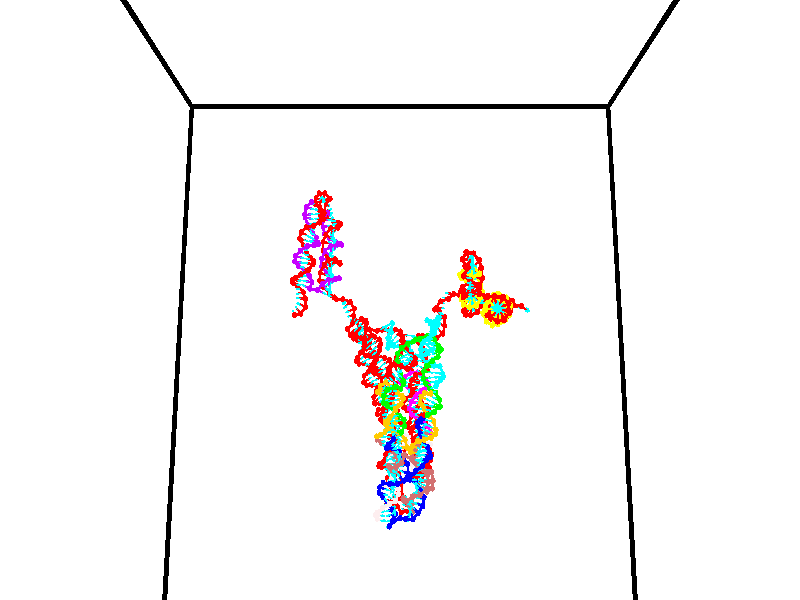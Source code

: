 // switches for output
#declare DRAW_BASES = 1; // possible values are 0, 1; only relevant for DNA ribbons
#declare DRAW_BASES_TYPE = 3; // possible values are 1, 2, 3; only relevant for DNA ribbons
#declare DRAW_FOG = 0; // set to 1 to enable fog

#include "colors.inc"

#include "transforms.inc"
background { rgb <1, 1, 1>}

#default {
   normal{
       ripples 0.25
       frequency 0.20
       turbulence 0.2
       lambda 5
   }
	finish {
		phong 0.1
		phong_size 40.
	}
}

// original window dimensions: 1024x640


// camera settings

camera {
	sky <0, 0.179814, -0.983701>
	up <0, 0.179814, -0.983701>
	right 1.6 * <1, 0, 0>
	location <35, 94.9851, 44.8844>
	look_at <35, 29.7336, 32.9568>
	direction <0, -65.2515, -11.9276>
	angle 67.0682
}


# declare cpy_camera_pos = <35, 94.9851, 44.8844>;
# if (DRAW_FOG = 1)
fog {
	fog_type 2
	up vnormalize(cpy_camera_pos)
	color rgbt<1,1,1,0.3>
	distance 1e-5
	fog_alt 3e-3
	fog_offset 56
}
# end


// LIGHTS

# declare lum = 6;
global_settings {
	ambient_light rgb lum * <0.05, 0.05, 0.05>
	max_trace_level 15
}# declare cpy_direct_light_amount = 0.25;
light_source
{	1000 * <-1, -1.16352, -0.803886>,
	rgb lum * cpy_direct_light_amount
	parallel
}

light_source
{	1000 * <1, 1.16352, 0.803886>,
	rgb lum * cpy_direct_light_amount
	parallel
}

// strand 0

// nucleotide -1

// particle -1
sphere {
	<24.431223, 35.254463, 35.259201> 0.250000
	pigment { color rgbt <1,0,0,0> }
	no_shadow
}
cylinder {
	<24.310675, 34.940983, 35.041950>,  <24.238346, 34.752895, 34.911598>, 0.100000
	pigment { color rgbt <1,0,0,0> }
	no_shadow
}
cylinder {
	<24.310675, 34.940983, 35.041950>,  <24.431223, 35.254463, 35.259201>, 0.100000
	pigment { color rgbt <1,0,0,0> }
	no_shadow
}

// particle -1
sphere {
	<24.310675, 34.940983, 35.041950> 0.100000
	pigment { color rgbt <1,0,0,0> }
	no_shadow
}
sphere {
	0, 1
	scale<0.080000,0.200000,0.300000>
	matrix <0.720543, 0.185883, -0.668030,
		0.624494, -0.592673, 0.508670,
		-0.301371, -0.783700, -0.543130,
		24.220264, 34.705872, 34.879013>
	pigment { color rgbt <0,1,1,0> }
	no_shadow
}
cylinder {
	<24.975231, 34.817604, 35.059265>,  <24.431223, 35.254463, 35.259201>, 0.130000
	pigment { color rgbt <1,0,0,0> }
	no_shadow
}

// nucleotide -1

// particle -1
sphere {
	<24.975231, 34.817604, 35.059265> 0.250000
	pigment { color rgbt <1,0,0,0> }
	no_shadow
}
cylinder {
	<24.711266, 34.742081, 34.768375>,  <24.552885, 34.696766, 34.593842>, 0.100000
	pigment { color rgbt <1,0,0,0> }
	no_shadow
}
cylinder {
	<24.711266, 34.742081, 34.768375>,  <24.975231, 34.817604, 35.059265>, 0.100000
	pigment { color rgbt <1,0,0,0> }
	no_shadow
}

// particle -1
sphere {
	<24.711266, 34.742081, 34.768375> 0.100000
	pigment { color rgbt <1,0,0,0> }
	no_shadow
}
sphere {
	0, 1
	scale<0.080000,0.200000,0.300000>
	matrix <0.679420, 0.263279, -0.684889,
		0.320780, -0.946062, -0.045458,
		-0.659916, -0.188814, -0.727228,
		24.513290, 34.685436, 34.550205>
	pigment { color rgbt <0,1,1,0> }
	no_shadow
}
cylinder {
	<25.431356, 34.683174, 34.450726>,  <24.975231, 34.817604, 35.059265>, 0.130000
	pigment { color rgbt <1,0,0,0> }
	no_shadow
}

// nucleotide -1

// particle -1
sphere {
	<25.431356, 34.683174, 34.450726> 0.250000
	pigment { color rgbt <1,0,0,0> }
	no_shadow
}
cylinder {
	<25.057737, 34.754612, 34.327007>,  <24.833567, 34.797474, 34.252777>, 0.100000
	pigment { color rgbt <1,0,0,0> }
	no_shadow
}
cylinder {
	<25.057737, 34.754612, 34.327007>,  <25.431356, 34.683174, 34.450726>, 0.100000
	pigment { color rgbt <1,0,0,0> }
	no_shadow
}

// particle -1
sphere {
	<25.057737, 34.754612, 34.327007> 0.100000
	pigment { color rgbt <1,0,0,0> }
	no_shadow
}
sphere {
	0, 1
	scale<0.080000,0.200000,0.300000>
	matrix <0.353772, 0.581512, -0.732590,
		0.049023, -0.793693, -0.606340,
		-0.934046, 0.178593, -0.309294,
		24.777523, 34.808189, 34.234219>
	pigment { color rgbt <0,1,1,0> }
	no_shadow
}
cylinder {
	<25.433317, 34.986362, 33.831730>,  <25.431356, 34.683174, 34.450726>, 0.130000
	pigment { color rgbt <1,0,0,0> }
	no_shadow
}

// nucleotide -1

// particle -1
sphere {
	<25.433317, 34.986362, 33.831730> 0.250000
	pigment { color rgbt <1,0,0,0> }
	no_shadow
}
cylinder {
	<25.035776, 34.996822, 33.788692>,  <24.797253, 35.003098, 33.762871>, 0.100000
	pigment { color rgbt <1,0,0,0> }
	no_shadow
}
cylinder {
	<25.035776, 34.996822, 33.788692>,  <25.433317, 34.986362, 33.831730>, 0.100000
	pigment { color rgbt <1,0,0,0> }
	no_shadow
}

// particle -1
sphere {
	<25.035776, 34.996822, 33.788692> 0.100000
	pigment { color rgbt <1,0,0,0> }
	no_shadow
}
sphere {
	0, 1
	scale<0.080000,0.200000,0.300000>
	matrix <0.110514, 0.294196, -0.949334,
		0.006827, -0.955387, -0.295277,
		-0.993851, 0.026151, -0.107592,
		24.737621, 35.004669, 33.756416>
	pigment { color rgbt <0,1,1,0> }
	no_shadow
}
cylinder {
	<25.166883, 34.681709, 33.184746>,  <25.433317, 34.986362, 33.831730>, 0.130000
	pigment { color rgbt <1,0,0,0> }
	no_shadow
}

// nucleotide -1

// particle -1
sphere {
	<25.166883, 34.681709, 33.184746> 0.250000
	pigment { color rgbt <1,0,0,0> }
	no_shadow
}
cylinder {
	<24.917522, 34.967670, 33.311417>,  <24.767906, 35.139248, 33.387421>, 0.100000
	pigment { color rgbt <1,0,0,0> }
	no_shadow
}
cylinder {
	<24.917522, 34.967670, 33.311417>,  <25.166883, 34.681709, 33.184746>, 0.100000
	pigment { color rgbt <1,0,0,0> }
	no_shadow
}

// particle -1
sphere {
	<24.917522, 34.967670, 33.311417> 0.100000
	pigment { color rgbt <1,0,0,0> }
	no_shadow
}
sphere {
	0, 1
	scale<0.080000,0.200000,0.300000>
	matrix <-0.047885, 0.369342, -0.928059,
		-0.780435, -0.593717, -0.196015,
		-0.623401, 0.714904, 0.316677,
		24.730503, 35.182140, 33.406422>
	pigment { color rgbt <0,1,1,0> }
	no_shadow
}
cylinder {
	<24.563046, 34.742458, 32.715263>,  <25.166883, 34.681709, 33.184746>, 0.130000
	pigment { color rgbt <1,0,0,0> }
	no_shadow
}

// nucleotide -1

// particle -1
sphere {
	<24.563046, 34.742458, 32.715263> 0.250000
	pigment { color rgbt <1,0,0,0> }
	no_shadow
}
cylinder {
	<24.656158, 35.089214, 32.891590>,  <24.712027, 35.297268, 32.997387>, 0.100000
	pigment { color rgbt <1,0,0,0> }
	no_shadow
}
cylinder {
	<24.656158, 35.089214, 32.891590>,  <24.563046, 34.742458, 32.715263>, 0.100000
	pigment { color rgbt <1,0,0,0> }
	no_shadow
}

// particle -1
sphere {
	<24.656158, 35.089214, 32.891590> 0.100000
	pigment { color rgbt <1,0,0,0> }
	no_shadow
}
sphere {
	0, 1
	scale<0.080000,0.200000,0.300000>
	matrix <-0.030789, 0.459607, -0.887588,
		-0.972042, 0.193042, 0.133679,
		0.232782, 0.866889, 0.440814,
		24.725992, 35.349281, 33.023834>
	pigment { color rgbt <0,1,1,0> }
	no_shadow
}
cylinder {
	<24.213335, 35.463173, 32.540154>,  <24.563046, 34.742458, 32.715263>, 0.130000
	pigment { color rgbt <1,0,0,0> }
	no_shadow
}

// nucleotide -1

// particle -1
sphere {
	<24.213335, 35.463173, 32.540154> 0.250000
	pigment { color rgbt <1,0,0,0> }
	no_shadow
}
cylinder {
	<24.565956, 35.606209, 32.663441>,  <24.777529, 35.692032, 32.737411>, 0.100000
	pigment { color rgbt <1,0,0,0> }
	no_shadow
}
cylinder {
	<24.565956, 35.606209, 32.663441>,  <24.213335, 35.463173, 32.540154>, 0.100000
	pigment { color rgbt <1,0,0,0> }
	no_shadow
}

// particle -1
sphere {
	<24.565956, 35.606209, 32.663441> 0.100000
	pigment { color rgbt <1,0,0,0> }
	no_shadow
}
sphere {
	0, 1
	scale<0.080000,0.200000,0.300000>
	matrix <0.100749, 0.495334, -0.862841,
		-0.461212, 0.791691, 0.400635,
		0.881552, 0.357589, 0.308216,
		24.830421, 35.713486, 32.755905>
	pigment { color rgbt <0,1,1,0> }
	no_shadow
}
cylinder {
	<24.259443, 36.209354, 32.466160>,  <24.213335, 35.463173, 32.540154>, 0.130000
	pigment { color rgbt <1,0,0,0> }
	no_shadow
}

// nucleotide -1

// particle -1
sphere {
	<24.259443, 36.209354, 32.466160> 0.250000
	pigment { color rgbt <1,0,0,0> }
	no_shadow
}
cylinder {
	<24.637367, 36.078876, 32.453960>,  <24.864122, 36.000587, 32.446640>, 0.100000
	pigment { color rgbt <1,0,0,0> }
	no_shadow
}
cylinder {
	<24.637367, 36.078876, 32.453960>,  <24.259443, 36.209354, 32.466160>, 0.100000
	pigment { color rgbt <1,0,0,0> }
	no_shadow
}

// particle -1
sphere {
	<24.637367, 36.078876, 32.453960> 0.100000
	pigment { color rgbt <1,0,0,0> }
	no_shadow
}
sphere {
	0, 1
	scale<0.080000,0.200000,0.300000>
	matrix <0.169832, 0.567244, -0.805848,
		0.280164, 0.756194, 0.591336,
		0.944810, -0.326197, -0.030495,
		24.920811, 35.981018, 32.444813>
	pigment { color rgbt <0,1,1,0> }
	no_shadow
}
cylinder {
	<24.742167, 36.828533, 32.393127>,  <24.259443, 36.209354, 32.466160>, 0.130000
	pigment { color rgbt <1,0,0,0> }
	no_shadow
}

// nucleotide -1

// particle -1
sphere {
	<24.742167, 36.828533, 32.393127> 0.250000
	pigment { color rgbt <1,0,0,0> }
	no_shadow
}
cylinder {
	<24.951469, 36.508736, 32.275135>,  <25.077051, 36.316856, 32.204342>, 0.100000
	pigment { color rgbt <1,0,0,0> }
	no_shadow
}
cylinder {
	<24.951469, 36.508736, 32.275135>,  <24.742167, 36.828533, 32.393127>, 0.100000
	pigment { color rgbt <1,0,0,0> }
	no_shadow
}

// particle -1
sphere {
	<24.951469, 36.508736, 32.275135> 0.100000
	pigment { color rgbt <1,0,0,0> }
	no_shadow
}
sphere {
	0, 1
	scale<0.080000,0.200000,0.300000>
	matrix <0.381187, 0.529176, -0.758070,
		0.762166, 0.284225, 0.581652,
		0.523258, -0.799493, -0.294977,
		25.108446, 36.268887, 32.186642>
	pigment { color rgbt <0,1,1,0> }
	no_shadow
}
cylinder {
	<25.261892, 37.101768, 32.171852>,  <24.742167, 36.828533, 32.393127>, 0.130000
	pigment { color rgbt <1,0,0,0> }
	no_shadow
}

// nucleotide -1

// particle -1
sphere {
	<25.261892, 37.101768, 32.171852> 0.250000
	pigment { color rgbt <1,0,0,0> }
	no_shadow
}
cylinder {
	<25.320698, 36.730053, 32.036312>,  <25.355982, 36.507023, 31.954988>, 0.100000
	pigment { color rgbt <1,0,0,0> }
	no_shadow
}
cylinder {
	<25.320698, 36.730053, 32.036312>,  <25.261892, 37.101768, 32.171852>, 0.100000
	pigment { color rgbt <1,0,0,0> }
	no_shadow
}

// particle -1
sphere {
	<25.320698, 36.730053, 32.036312> 0.100000
	pigment { color rgbt <1,0,0,0> }
	no_shadow
}
sphere {
	0, 1
	scale<0.080000,0.200000,0.300000>
	matrix <0.493852, 0.365777, -0.788871,
		0.857028, -0.051364, 0.512704,
		0.147016, -0.929284, -0.338847,
		25.364803, 36.451267, 31.934658>
	pigment { color rgbt <0,1,1,0> }
	no_shadow
}
cylinder {
	<25.987263, 37.067528, 31.827053>,  <25.261892, 37.101768, 32.171852>, 0.130000
	pigment { color rgbt <1,0,0,0> }
	no_shadow
}

// nucleotide -1

// particle -1
sphere {
	<25.987263, 37.067528, 31.827053> 0.250000
	pigment { color rgbt <1,0,0,0> }
	no_shadow
}
cylinder {
	<25.740158, 36.787495, 31.683805>,  <25.591894, 36.619473, 31.597857>, 0.100000
	pigment { color rgbt <1,0,0,0> }
	no_shadow
}
cylinder {
	<25.740158, 36.787495, 31.683805>,  <25.987263, 37.067528, 31.827053>, 0.100000
	pigment { color rgbt <1,0,0,0> }
	no_shadow
}

// particle -1
sphere {
	<25.740158, 36.787495, 31.683805> 0.100000
	pigment { color rgbt <1,0,0,0> }
	no_shadow
}
sphere {
	0, 1
	scale<0.080000,0.200000,0.300000>
	matrix <0.427452, 0.083291, -0.900193,
		0.660040, -0.709185, 0.247799,
		-0.617764, -0.700085, -0.358118,
		25.554829, 36.577469, 31.576370>
	pigment { color rgbt <0,1,1,0> }
	no_shadow
}
cylinder {
	<26.390366, 36.696648, 31.217045>,  <25.987263, 37.067528, 31.827053>, 0.130000
	pigment { color rgbt <1,0,0,0> }
	no_shadow
}

// nucleotide -1

// particle -1
sphere {
	<26.390366, 36.696648, 31.217045> 0.250000
	pigment { color rgbt <1,0,0,0> }
	no_shadow
}
cylinder {
	<26.005730, 36.606102, 31.154947>,  <25.774948, 36.551773, 31.117689>, 0.100000
	pigment { color rgbt <1,0,0,0> }
	no_shadow
}
cylinder {
	<26.005730, 36.606102, 31.154947>,  <26.390366, 36.696648, 31.217045>, 0.100000
	pigment { color rgbt <1,0,0,0> }
	no_shadow
}

// particle -1
sphere {
	<26.005730, 36.606102, 31.154947> 0.100000
	pigment { color rgbt <1,0,0,0> }
	no_shadow
}
sphere {
	0, 1
	scale<0.080000,0.200000,0.300000>
	matrix <0.188814, -0.135002, -0.972689,
		0.199223, -0.964642, 0.172558,
		-0.961592, -0.226363, -0.155243,
		25.717253, 36.538193, 31.108374>
	pigment { color rgbt <0,1,1,0> }
	no_shadow
}
cylinder {
	<26.361231, 35.976212, 30.796419>,  <26.390366, 36.696648, 31.217045>, 0.130000
	pigment { color rgbt <1,0,0,0> }
	no_shadow
}

// nucleotide -1

// particle -1
sphere {
	<26.361231, 35.976212, 30.796419> 0.250000
	pigment { color rgbt <1,0,0,0> }
	no_shadow
}
cylinder {
	<26.032558, 36.197987, 30.743607>,  <25.835354, 36.331051, 30.711918>, 0.100000
	pigment { color rgbt <1,0,0,0> }
	no_shadow
}
cylinder {
	<26.032558, 36.197987, 30.743607>,  <26.361231, 35.976212, 30.796419>, 0.100000
	pigment { color rgbt <1,0,0,0> }
	no_shadow
}

// particle -1
sphere {
	<26.032558, 36.197987, 30.743607> 0.100000
	pigment { color rgbt <1,0,0,0> }
	no_shadow
}
sphere {
	0, 1
	scale<0.080000,0.200000,0.300000>
	matrix <0.039655, -0.175481, -0.983684,
		-0.568565, -0.813511, 0.122203,
		-0.821682, 0.554442, -0.132032,
		25.786055, 36.364319, 30.703997>
	pigment { color rgbt <0,1,1,0> }
	no_shadow
}
cylinder {
	<25.960897, 35.585186, 30.396896>,  <26.361231, 35.976212, 30.796419>, 0.130000
	pigment { color rgbt <1,0,0,0> }
	no_shadow
}

// nucleotide -1

// particle -1
sphere {
	<25.960897, 35.585186, 30.396896> 0.250000
	pigment { color rgbt <1,0,0,0> }
	no_shadow
}
cylinder {
	<25.807144, 35.952484, 30.358784>,  <25.714891, 36.172863, 30.335917>, 0.100000
	pigment { color rgbt <1,0,0,0> }
	no_shadow
}
cylinder {
	<25.807144, 35.952484, 30.358784>,  <25.960897, 35.585186, 30.396896>, 0.100000
	pigment { color rgbt <1,0,0,0> }
	no_shadow
}

// particle -1
sphere {
	<25.807144, 35.952484, 30.358784> 0.100000
	pigment { color rgbt <1,0,0,0> }
	no_shadow
}
sphere {
	0, 1
	scale<0.080000,0.200000,0.300000>
	matrix <-0.020898, -0.111841, -0.993506,
		-0.922937, -0.379895, 0.062180,
		-0.384382, 0.918243, -0.095283,
		25.691830, 36.227959, 30.330198>
	pigment { color rgbt <0,1,1,0> }
	no_shadow
}
cylinder {
	<25.504616, 35.449486, 29.922844>,  <25.960897, 35.585186, 30.396896>, 0.130000
	pigment { color rgbt <1,0,0,0> }
	no_shadow
}

// nucleotide -1

// particle -1
sphere {
	<25.504616, 35.449486, 29.922844> 0.250000
	pigment { color rgbt <1,0,0,0> }
	no_shadow
}
cylinder {
	<25.547209, 35.846916, 29.907480>,  <25.572765, 36.085373, 29.898262>, 0.100000
	pigment { color rgbt <1,0,0,0> }
	no_shadow
}
cylinder {
	<25.547209, 35.846916, 29.907480>,  <25.504616, 35.449486, 29.922844>, 0.100000
	pigment { color rgbt <1,0,0,0> }
	no_shadow
}

// particle -1
sphere {
	<25.547209, 35.846916, 29.907480> 0.100000
	pigment { color rgbt <1,0,0,0> }
	no_shadow
}
sphere {
	0, 1
	scale<0.080000,0.200000,0.300000>
	matrix <-0.090862, -0.028746, -0.995448,
		-0.990154, 0.109488, 0.087217,
		0.106483, 0.993572, -0.038411,
		25.579153, 36.144989, 29.895956>
	pigment { color rgbt <0,1,1,0> }
	no_shadow
}
cylinder {
	<25.175894, 35.657887, 29.324806>,  <25.504616, 35.449486, 29.922844>, 0.130000
	pigment { color rgbt <1,0,0,0> }
	no_shadow
}

// nucleotide -1

// particle -1
sphere {
	<25.175894, 35.657887, 29.324806> 0.250000
	pigment { color rgbt <1,0,0,0> }
	no_shadow
}
cylinder {
	<25.405258, 35.970284, 29.423807>,  <25.542877, 36.157722, 29.483208>, 0.100000
	pigment { color rgbt <1,0,0,0> }
	no_shadow
}
cylinder {
	<25.405258, 35.970284, 29.423807>,  <25.175894, 35.657887, 29.324806>, 0.100000
	pigment { color rgbt <1,0,0,0> }
	no_shadow
}

// particle -1
sphere {
	<25.405258, 35.970284, 29.423807> 0.100000
	pigment { color rgbt <1,0,0,0> }
	no_shadow
}
sphere {
	0, 1
	scale<0.080000,0.200000,0.300000>
	matrix <0.261538, 0.111796, -0.958697,
		-0.776401, 0.614458, -0.140154,
		0.573410, 0.780989, 0.247503,
		25.577282, 36.204578, 29.498058>
	pigment { color rgbt <0,1,1,0> }
	no_shadow
}
cylinder {
	<24.915346, 36.289600, 28.944382>,  <25.175894, 35.657887, 29.324806>, 0.130000
	pigment { color rgbt <1,0,0,0> }
	no_shadow
}

// nucleotide -1

// particle -1
sphere {
	<24.915346, 36.289600, 28.944382> 0.250000
	pigment { color rgbt <1,0,0,0> }
	no_shadow
}
cylinder {
	<25.296251, 36.349312, 29.050898>,  <25.524796, 36.385139, 29.114807>, 0.100000
	pigment { color rgbt <1,0,0,0> }
	no_shadow
}
cylinder {
	<25.296251, 36.349312, 29.050898>,  <24.915346, 36.289600, 28.944382>, 0.100000
	pigment { color rgbt <1,0,0,0> }
	no_shadow
}

// particle -1
sphere {
	<25.296251, 36.349312, 29.050898> 0.100000
	pigment { color rgbt <1,0,0,0> }
	no_shadow
}
sphere {
	0, 1
	scale<0.080000,0.200000,0.300000>
	matrix <0.213835, 0.296378, -0.930825,
		-0.217871, 0.943333, 0.250311,
		0.952264, 0.149274, 0.266289,
		25.581930, 36.394093, 29.130785>
	pigment { color rgbt <0,1,1,0> }
	no_shadow
}
cylinder {
	<25.169455, 36.914658, 28.534800>,  <24.915346, 36.289600, 28.944382>, 0.130000
	pigment { color rgbt <1,0,0,0> }
	no_shadow
}

// nucleotide -1

// particle -1
sphere {
	<25.169455, 36.914658, 28.534800> 0.250000
	pigment { color rgbt <1,0,0,0> }
	no_shadow
}
cylinder {
	<25.489384, 36.713940, 28.666546>,  <25.681341, 36.593510, 28.745594>, 0.100000
	pigment { color rgbt <1,0,0,0> }
	no_shadow
}
cylinder {
	<25.489384, 36.713940, 28.666546>,  <25.169455, 36.914658, 28.534800>, 0.100000
	pigment { color rgbt <1,0,0,0> }
	no_shadow
}

// particle -1
sphere {
	<25.489384, 36.713940, 28.666546> 0.100000
	pigment { color rgbt <1,0,0,0> }
	no_shadow
}
sphere {
	0, 1
	scale<0.080000,0.200000,0.300000>
	matrix <0.518780, 0.301911, -0.799823,
		0.301911, 0.810584, 0.501799,
		0.799823, -0.501799, 0.329365,
		25.729330, 36.563400, 28.765356>
	pigment { color rgbt <0,1,1,0> }
	no_shadow
}
cylinder {
	<25.706396, 37.249672, 28.211977>,  <25.169455, 36.914658, 28.534800>, 0.130000
	pigment { color rgbt <1,0,0,0> }
	no_shadow
}

// nucleotide -1

// particle -1
sphere {
	<25.706396, 37.249672, 28.211977> 0.250000
	pigment { color rgbt <1,0,0,0> }
	no_shadow
}
cylinder {
	<25.888788, 36.910461, 28.320005>,  <25.998224, 36.706936, 28.384823>, 0.100000
	pigment { color rgbt <1,0,0,0> }
	no_shadow
}
cylinder {
	<25.888788, 36.910461, 28.320005>,  <25.706396, 37.249672, 28.211977>, 0.100000
	pigment { color rgbt <1,0,0,0> }
	no_shadow
}

// particle -1
sphere {
	<25.888788, 36.910461, 28.320005> 0.100000
	pigment { color rgbt <1,0,0,0> }
	no_shadow
}
sphere {
	0, 1
	scale<0.080000,0.200000,0.300000>
	matrix <0.467631, -0.029901, -0.883418,
		0.757234, 0.529116, 0.382927,
		0.455981, -0.848022, 0.270073,
		26.025583, 36.656055, 28.401028>
	pigment { color rgbt <0,1,1,0> }
	no_shadow
}
cylinder {
	<26.419701, 37.268112, 28.106852>,  <25.706396, 37.249672, 28.211977>, 0.130000
	pigment { color rgbt <1,0,0,0> }
	no_shadow
}

// nucleotide -1

// particle -1
sphere {
	<26.419701, 37.268112, 28.106852> 0.250000
	pigment { color rgbt <1,0,0,0> }
	no_shadow
}
cylinder {
	<26.328089, 36.879051, 28.091400>,  <26.273121, 36.645615, 28.082129>, 0.100000
	pigment { color rgbt <1,0,0,0> }
	no_shadow
}
cylinder {
	<26.328089, 36.879051, 28.091400>,  <26.419701, 37.268112, 28.106852>, 0.100000
	pigment { color rgbt <1,0,0,0> }
	no_shadow
}

// particle -1
sphere {
	<26.328089, 36.879051, 28.091400> 0.100000
	pigment { color rgbt <1,0,0,0> }
	no_shadow
}
sphere {
	0, 1
	scale<0.080000,0.200000,0.300000>
	matrix <0.428098, -0.065005, -0.901391,
		0.874229, -0.222985, 0.431279,
		-0.229032, -0.972652, -0.038630,
		26.259378, 36.587257, 28.079811>
	pigment { color rgbt <0,1,1,0> }
	no_shadow
}
cylinder {
	<26.993420, 37.014267, 27.755093>,  <26.419701, 37.268112, 28.106852>, 0.130000
	pigment { color rgbt <1,0,0,0> }
	no_shadow
}

// nucleotide -1

// particle -1
sphere {
	<26.993420, 37.014267, 27.755093> 0.250000
	pigment { color rgbt <1,0,0,0> }
	no_shadow
}
cylinder {
	<26.719898, 36.725838, 27.710421>,  <26.555786, 36.552780, 27.683619>, 0.100000
	pigment { color rgbt <1,0,0,0> }
	no_shadow
}
cylinder {
	<26.719898, 36.725838, 27.710421>,  <26.993420, 37.014267, 27.755093>, 0.100000
	pigment { color rgbt <1,0,0,0> }
	no_shadow
}

// particle -1
sphere {
	<26.719898, 36.725838, 27.710421> 0.100000
	pigment { color rgbt <1,0,0,0> }
	no_shadow
}
sphere {
	0, 1
	scale<0.080000,0.200000,0.300000>
	matrix <0.221963, -0.059760, -0.973222,
		0.695087, -0.690280, 0.200915,
		-0.683803, -0.721070, -0.111678,
		26.514757, 36.509518, 27.676918>
	pigment { color rgbt <0,1,1,0> }
	no_shadow
}
cylinder {
	<27.324141, 36.510273, 27.286085>,  <26.993420, 37.014267, 27.755093>, 0.130000
	pigment { color rgbt <1,0,0,0> }
	no_shadow
}

// nucleotide -1

// particle -1
sphere {
	<27.324141, 36.510273, 27.286085> 0.250000
	pigment { color rgbt <1,0,0,0> }
	no_shadow
}
cylinder {
	<26.931431, 36.437122, 27.265411>,  <26.695805, 36.393230, 27.253008>, 0.100000
	pigment { color rgbt <1,0,0,0> }
	no_shadow
}
cylinder {
	<26.931431, 36.437122, 27.265411>,  <27.324141, 36.510273, 27.286085>, 0.100000
	pigment { color rgbt <1,0,0,0> }
	no_shadow
}

// particle -1
sphere {
	<26.931431, 36.437122, 27.265411> 0.100000
	pigment { color rgbt <1,0,0,0> }
	no_shadow
}
sphere {
	0, 1
	scale<0.080000,0.200000,0.300000>
	matrix <0.076013, -0.128625, -0.988776,
		0.174180, -0.974685, 0.140182,
		-0.981776, -0.182881, -0.051684,
		26.636898, 36.382259, 27.249907>
	pigment { color rgbt <0,1,1,0> }
	no_shadow
}
cylinder {
	<27.329756, 36.169735, 26.667690>,  <27.324141, 36.510273, 27.286085>, 0.130000
	pigment { color rgbt <1,0,0,0> }
	no_shadow
}

// nucleotide -1

// particle -1
sphere {
	<27.329756, 36.169735, 26.667690> 0.250000
	pigment { color rgbt <1,0,0,0> }
	no_shadow
}
cylinder {
	<26.948538, 36.259758, 26.748734>,  <26.719807, 36.313774, 26.797359>, 0.100000
	pigment { color rgbt <1,0,0,0> }
	no_shadow
}
cylinder {
	<26.948538, 36.259758, 26.748734>,  <27.329756, 36.169735, 26.667690>, 0.100000
	pigment { color rgbt <1,0,0,0> }
	no_shadow
}

// particle -1
sphere {
	<26.948538, 36.259758, 26.748734> 0.100000
	pigment { color rgbt <1,0,0,0> }
	no_shadow
}
sphere {
	0, 1
	scale<0.080000,0.200000,0.300000>
	matrix <-0.199317, 0.037493, -0.979218,
		-0.227980, -0.973623, 0.009126,
		-0.953046, 0.225061, 0.202607,
		26.662624, 36.327274, 26.809515>
	pigment { color rgbt <0,1,1,0> }
	no_shadow
}
cylinder {
	<26.837854, 35.678188, 26.401993>,  <27.329756, 36.169735, 26.667690>, 0.130000
	pigment { color rgbt <1,0,0,0> }
	no_shadow
}

// nucleotide -1

// particle -1
sphere {
	<26.837854, 35.678188, 26.401993> 0.250000
	pigment { color rgbt <1,0,0,0> }
	no_shadow
}
cylinder {
	<26.664375, 36.038460, 26.412504>,  <26.560287, 36.254623, 26.418810>, 0.100000
	pigment { color rgbt <1,0,0,0> }
	no_shadow
}
cylinder {
	<26.664375, 36.038460, 26.412504>,  <26.837854, 35.678188, 26.401993>, 0.100000
	pigment { color rgbt <1,0,0,0> }
	no_shadow
}

// particle -1
sphere {
	<26.664375, 36.038460, 26.412504> 0.100000
	pigment { color rgbt <1,0,0,0> }
	no_shadow
}
sphere {
	0, 1
	scale<0.080000,0.200000,0.300000>
	matrix <-0.035810, 0.011911, -0.999288,
		-0.900347, -0.434329, 0.027087,
		-0.433696, 0.900676, 0.026277,
		26.534266, 36.308662, 26.420387>
	pigment { color rgbt <0,1,1,0> }
	no_shadow
}
cylinder {
	<26.791830, 34.854469, 26.546181>,  <26.837854, 35.678188, 26.401993>, 0.130000
	pigment { color rgbt <1,0,0,0> }
	no_shadow
}

// nucleotide -1

// particle -1
sphere {
	<26.791830, 34.854469, 26.546181> 0.250000
	pigment { color rgbt <1,0,0,0> }
	no_shadow
}
cylinder {
	<26.785372, 34.462471, 26.625532>,  <26.781498, 34.227272, 26.673143>, 0.100000
	pigment { color rgbt <1,0,0,0> }
	no_shadow
}
cylinder {
	<26.785372, 34.462471, 26.625532>,  <26.791830, 34.854469, 26.546181>, 0.100000
	pigment { color rgbt <1,0,0,0> }
	no_shadow
}

// particle -1
sphere {
	<26.785372, 34.462471, 26.625532> 0.100000
	pigment { color rgbt <1,0,0,0> }
	no_shadow
}
sphere {
	0, 1
	scale<0.080000,0.200000,0.300000>
	matrix <-0.657250, -0.139117, -0.740722,
		0.753500, -0.142343, -0.641854,
		-0.016144, -0.979992, 0.198379,
		26.780529, 34.168472, 26.685045>
	pigment { color rgbt <0,1,1,0> }
	no_shadow
}
cylinder {
	<27.087372, 34.428143, 26.048344>,  <26.791830, 34.854469, 26.546181>, 0.130000
	pigment { color rgbt <1,0,0,0> }
	no_shadow
}

// nucleotide -1

// particle -1
sphere {
	<27.087372, 34.428143, 26.048344> 0.250000
	pigment { color rgbt <1,0,0,0> }
	no_shadow
}
cylinder {
	<26.816490, 34.189217, 26.220211>,  <26.653961, 34.045860, 26.323332>, 0.100000
	pigment { color rgbt <1,0,0,0> }
	no_shadow
}
cylinder {
	<26.816490, 34.189217, 26.220211>,  <27.087372, 34.428143, 26.048344>, 0.100000
	pigment { color rgbt <1,0,0,0> }
	no_shadow
}

// particle -1
sphere {
	<26.816490, 34.189217, 26.220211> 0.100000
	pigment { color rgbt <1,0,0,0> }
	no_shadow
}
sphere {
	0, 1
	scale<0.080000,0.200000,0.300000>
	matrix <-0.361992, -0.237930, -0.901305,
		0.640592, -0.765903, -0.055096,
		-0.677203, -0.597313, 0.429666,
		26.613329, 34.010021, 26.349112>
	pigment { color rgbt <0,1,1,0> }
	no_shadow
}
cylinder {
	<26.626776, 34.668251, 25.613922>,  <27.087372, 34.428143, 26.048344>, 0.130000
	pigment { color rgbt <1,0,0,0> }
	no_shadow
}

// nucleotide -1

// particle -1
sphere {
	<26.626776, 34.668251, 25.613922> 0.250000
	pigment { color rgbt <1,0,0,0> }
	no_shadow
}
cylinder {
	<26.743095, 34.650700, 25.231611>,  <26.812887, 34.640171, 25.002224>, 0.100000
	pigment { color rgbt <1,0,0,0> }
	no_shadow
}
cylinder {
	<26.743095, 34.650700, 25.231611>,  <26.626776, 34.668251, 25.613922>, 0.100000
	pigment { color rgbt <1,0,0,0> }
	no_shadow
}

// particle -1
sphere {
	<26.743095, 34.650700, 25.231611> 0.100000
	pigment { color rgbt <1,0,0,0> }
	no_shadow
}
sphere {
	0, 1
	scale<0.080000,0.200000,0.300000>
	matrix <-0.235340, -0.971538, -0.027003,
		-0.927389, 0.232785, -0.292851,
		0.290801, -0.043877, -0.955777,
		26.830336, 34.637535, 24.944878>
	pigment { color rgbt <0,1,1,0> }
	no_shadow
}
cylinder {
	<26.130087, 34.257595, 25.254456>,  <26.626776, 34.668251, 25.613922>, 0.130000
	pigment { color rgbt <1,0,0,0> }
	no_shadow
}

// nucleotide -1

// particle -1
sphere {
	<26.130087, 34.257595, 25.254456> 0.250000
	pigment { color rgbt <1,0,0,0> }
	no_shadow
}
cylinder {
	<26.488770, 34.264591, 25.077545>,  <26.703979, 34.268787, 24.971399>, 0.100000
	pigment { color rgbt <1,0,0,0> }
	no_shadow
}
cylinder {
	<26.488770, 34.264591, 25.077545>,  <26.130087, 34.257595, 25.254456>, 0.100000
	pigment { color rgbt <1,0,0,0> }
	no_shadow
}

// particle -1
sphere {
	<26.488770, 34.264591, 25.077545> 0.100000
	pigment { color rgbt <1,0,0,0> }
	no_shadow
}
sphere {
	0, 1
	scale<0.080000,0.200000,0.300000>
	matrix <-0.136341, -0.939721, -0.313586,
		-0.421102, 0.341496, -0.840270,
		0.896708, 0.017489, -0.442278,
		26.757782, 34.269836, 24.944862>
	pigment { color rgbt <0,1,1,0> }
	no_shadow
}
cylinder {
	<26.119806, 33.917763, 24.616371>,  <26.130087, 34.257595, 25.254456>, 0.130000
	pigment { color rgbt <1,0,0,0> }
	no_shadow
}

// nucleotide -1

// particle -1
sphere {
	<26.119806, 33.917763, 24.616371> 0.250000
	pigment { color rgbt <1,0,0,0> }
	no_shadow
}
cylinder {
	<26.498299, 33.865650, 24.734808>,  <26.725395, 33.834381, 24.805870>, 0.100000
	pigment { color rgbt <1,0,0,0> }
	no_shadow
}
cylinder {
	<26.498299, 33.865650, 24.734808>,  <26.119806, 33.917763, 24.616371>, 0.100000
	pigment { color rgbt <1,0,0,0> }
	no_shadow
}

// particle -1
sphere {
	<26.498299, 33.865650, 24.734808> 0.100000
	pigment { color rgbt <1,0,0,0> }
	no_shadow
}
sphere {
	0, 1
	scale<0.080000,0.200000,0.300000>
	matrix <-0.071752, -0.977042, -0.200603,
		0.315427, 0.168572, -0.933857,
		0.946233, -0.130282, 0.296090,
		26.782169, 33.826565, 24.823635>
	pigment { color rgbt <0,1,1,0> }
	no_shadow
}
cylinder {
	<26.434361, 33.609833, 24.047806>,  <26.119806, 33.917763, 24.616371>, 0.130000
	pigment { color rgbt <1,0,0,0> }
	no_shadow
}

// nucleotide -1

// particle -1
sphere {
	<26.434361, 33.609833, 24.047806> 0.250000
	pigment { color rgbt <1,0,0,0> }
	no_shadow
}
cylinder {
	<26.642546, 33.531418, 24.380236>,  <26.767458, 33.484367, 24.579693>, 0.100000
	pigment { color rgbt <1,0,0,0> }
	no_shadow
}
cylinder {
	<26.642546, 33.531418, 24.380236>,  <26.434361, 33.609833, 24.047806>, 0.100000
	pigment { color rgbt <1,0,0,0> }
	no_shadow
}

// particle -1
sphere {
	<26.642546, 33.531418, 24.380236> 0.100000
	pigment { color rgbt <1,0,0,0> }
	no_shadow
}
sphere {
	0, 1
	scale<0.080000,0.200000,0.300000>
	matrix <-0.172371, -0.977372, -0.122602,
		0.836304, -0.079443, -0.542480,
		0.520465, -0.196041, 0.831074,
		26.798685, 33.472607, 24.629559>
	pigment { color rgbt <0,1,1,0> }
	no_shadow
}
cylinder {
	<26.953743, 33.097771, 23.861391>,  <26.434361, 33.609833, 24.047806>, 0.130000
	pigment { color rgbt <1,0,0,0> }
	no_shadow
}

// nucleotide -1

// particle -1
sphere {
	<26.953743, 33.097771, 23.861391> 0.250000
	pigment { color rgbt <1,0,0,0> }
	no_shadow
}
cylinder {
	<26.832890, 33.095970, 24.242693>,  <26.760378, 33.094891, 24.471474>, 0.100000
	pigment { color rgbt <1,0,0,0> }
	no_shadow
}
cylinder {
	<26.832890, 33.095970, 24.242693>,  <26.953743, 33.097771, 23.861391>, 0.100000
	pigment { color rgbt <1,0,0,0> }
	no_shadow
}

// particle -1
sphere {
	<26.832890, 33.095970, 24.242693> 0.100000
	pigment { color rgbt <1,0,0,0> }
	no_shadow
}
sphere {
	0, 1
	scale<0.080000,0.200000,0.300000>
	matrix <-0.088445, -0.995543, -0.032736,
		0.949154, -0.094201, 0.300387,
		-0.302132, -0.004504, 0.953255,
		26.742250, 33.094620, 24.528669>
	pigment { color rgbt <0,1,1,0> }
	no_shadow
}
cylinder {
	<27.507381, 32.807316, 24.312782>,  <26.953743, 33.097771, 23.861391>, 0.130000
	pigment { color rgbt <1,0,0,0> }
	no_shadow
}

// nucleotide -1

// particle -1
sphere {
	<27.507381, 32.807316, 24.312782> 0.250000
	pigment { color rgbt <1,0,0,0> }
	no_shadow
}
cylinder {
	<27.111891, 32.775394, 24.363462>,  <26.874598, 32.756241, 24.393871>, 0.100000
	pigment { color rgbt <1,0,0,0> }
	no_shadow
}
cylinder {
	<27.111891, 32.775394, 24.363462>,  <27.507381, 32.807316, 24.312782>, 0.100000
	pigment { color rgbt <1,0,0,0> }
	no_shadow
}

// particle -1
sphere {
	<27.111891, 32.775394, 24.363462> 0.100000
	pigment { color rgbt <1,0,0,0> }
	no_shadow
}
sphere {
	0, 1
	scale<0.080000,0.200000,0.300000>
	matrix <0.045201, -0.965747, -0.255517,
		0.142753, -0.246909, 0.958466,
		-0.988726, -0.079800, 0.126703,
		26.815273, 32.751453, 24.401474>
	pigment { color rgbt <0,1,1,0> }
	no_shadow
}
cylinder {
	<27.007021, 32.330647, 24.606388>,  <27.507381, 32.807316, 24.312782>, 0.130000
	pigment { color rgbt <1,0,0,0> }
	no_shadow
}

// nucleotide -1

// particle -1
sphere {
	<27.007021, 32.330647, 24.606388> 0.250000
	pigment { color rgbt <1,0,0,0> }
	no_shadow
}
cylinder {
	<27.111498, 31.944679, 24.595734>,  <27.174185, 31.713099, 24.589342>, 0.100000
	pigment { color rgbt <1,0,0,0> }
	no_shadow
}
cylinder {
	<27.111498, 31.944679, 24.595734>,  <27.007021, 32.330647, 24.606388>, 0.100000
	pigment { color rgbt <1,0,0,0> }
	no_shadow
}

// particle -1
sphere {
	<27.111498, 31.944679, 24.595734> 0.100000
	pigment { color rgbt <1,0,0,0> }
	no_shadow
}
sphere {
	0, 1
	scale<0.080000,0.200000,0.300000>
	matrix <0.390584, 0.080414, 0.917049,
		-0.882736, -0.249930, 0.397885,
		0.261193, -0.964919, -0.026635,
		27.189856, 31.655203, 24.587744>
	pigment { color rgbt <0,1,1,0> }
	no_shadow
}
cylinder {
	<26.738289, 31.830347, 25.209152>,  <27.007021, 32.330647, 24.606388>, 0.130000
	pigment { color rgbt <1,0,0,0> }
	no_shadow
}

// nucleotide -1

// particle -1
sphere {
	<26.738289, 31.830347, 25.209152> 0.250000
	pigment { color rgbt <1,0,0,0> }
	no_shadow
}
cylinder {
	<27.085239, 31.695227, 25.062973>,  <27.293409, 31.614155, 24.975266>, 0.100000
	pigment { color rgbt <1,0,0,0> }
	no_shadow
}
cylinder {
	<27.085239, 31.695227, 25.062973>,  <26.738289, 31.830347, 25.209152>, 0.100000
	pigment { color rgbt <1,0,0,0> }
	no_shadow
}

// particle -1
sphere {
	<27.085239, 31.695227, 25.062973> 0.100000
	pigment { color rgbt <1,0,0,0> }
	no_shadow
}
sphere {
	0, 1
	scale<0.080000,0.200000,0.300000>
	matrix <0.397029, 0.026963, 0.917410,
		-0.300050, -0.940831, 0.157505,
		0.867374, -0.337803, -0.365446,
		27.345451, 31.593885, 24.953339>
	pigment { color rgbt <0,1,1,0> }
	no_shadow
}
cylinder {
	<26.963703, 31.133390, 25.574703>,  <26.738289, 31.830347, 25.209152>, 0.130000
	pigment { color rgbt <1,0,0,0> }
	no_shadow
}

// nucleotide -1

// particle -1
sphere {
	<26.963703, 31.133390, 25.574703> 0.250000
	pigment { color rgbt <1,0,0,0> }
	no_shadow
}
cylinder {
	<27.240015, 31.383257, 25.429035>,  <27.405802, 31.533176, 25.341635>, 0.100000
	pigment { color rgbt <1,0,0,0> }
	no_shadow
}
cylinder {
	<27.240015, 31.383257, 25.429035>,  <26.963703, 31.133390, 25.574703>, 0.100000
	pigment { color rgbt <1,0,0,0> }
	no_shadow
}

// particle -1
sphere {
	<27.240015, 31.383257, 25.429035> 0.100000
	pigment { color rgbt <1,0,0,0> }
	no_shadow
}
sphere {
	0, 1
	scale<0.080000,0.200000,0.300000>
	matrix <0.244211, 0.272497, 0.930648,
		0.680578, -0.731806, 0.035685,
		0.690778, 0.624665, -0.364170,
		27.447248, 31.570656, 25.319784>
	pigment { color rgbt <0,1,1,0> }
	no_shadow
}
cylinder {
	<27.634769, 30.909189, 25.816040>,  <26.963703, 31.133390, 25.574703>, 0.130000
	pigment { color rgbt <1,0,0,0> }
	no_shadow
}

// nucleotide -1

// particle -1
sphere {
	<27.634769, 30.909189, 25.816040> 0.250000
	pigment { color rgbt <1,0,0,0> }
	no_shadow
}
cylinder {
	<27.627941, 31.305796, 25.764494>,  <27.623844, 31.543758, 25.733566>, 0.100000
	pigment { color rgbt <1,0,0,0> }
	no_shadow
}
cylinder {
	<27.627941, 31.305796, 25.764494>,  <27.634769, 30.909189, 25.816040>, 0.100000
	pigment { color rgbt <1,0,0,0> }
	no_shadow
}

// particle -1
sphere {
	<27.627941, 31.305796, 25.764494> 0.100000
	pigment { color rgbt <1,0,0,0> }
	no_shadow
}
sphere {
	0, 1
	scale<0.080000,0.200000,0.300000>
	matrix <0.307825, 0.127837, 0.942816,
		0.951290, -0.023574, -0.307396,
		-0.017071, 0.991515, -0.128867,
		27.622820, 31.603251, 25.725834>
	pigment { color rgbt <0,1,1,0> }
	no_shadow
}
cylinder {
	<28.250359, 31.245499, 26.030134>,  <27.634769, 30.909189, 25.816040>, 0.130000
	pigment { color rgbt <1,0,0,0> }
	no_shadow
}

// nucleotide -1

// particle -1
sphere {
	<28.250359, 31.245499, 26.030134> 0.250000
	pigment { color rgbt <1,0,0,0> }
	no_shadow
}
cylinder {
	<27.991224, 31.549397, 26.052416>,  <27.835745, 31.731735, 26.065784>, 0.100000
	pigment { color rgbt <1,0,0,0> }
	no_shadow
}
cylinder {
	<27.991224, 31.549397, 26.052416>,  <28.250359, 31.245499, 26.030134>, 0.100000
	pigment { color rgbt <1,0,0,0> }
	no_shadow
}

// particle -1
sphere {
	<27.991224, 31.549397, 26.052416> 0.100000
	pigment { color rgbt <1,0,0,0> }
	no_shadow
}
sphere {
	0, 1
	scale<0.080000,0.200000,0.300000>
	matrix <0.249953, 0.142921, 0.957652,
		0.719608, 0.634323, -0.282489,
		-0.647834, 0.759742, 0.055703,
		27.796875, 31.777319, 26.069126>
	pigment { color rgbt <0,1,1,0> }
	no_shadow
}
cylinder {
	<28.583939, 31.760441, 26.312929>,  <28.250359, 31.245499, 26.030134>, 0.130000
	pigment { color rgbt <1,0,0,0> }
	no_shadow
}

// nucleotide -1

// particle -1
sphere {
	<28.583939, 31.760441, 26.312929> 0.250000
	pigment { color rgbt <1,0,0,0> }
	no_shadow
}
cylinder {
	<28.196445, 31.826267, 26.387201>,  <27.963949, 31.865763, 26.431765>, 0.100000
	pigment { color rgbt <1,0,0,0> }
	no_shadow
}
cylinder {
	<28.196445, 31.826267, 26.387201>,  <28.583939, 31.760441, 26.312929>, 0.100000
	pigment { color rgbt <1,0,0,0> }
	no_shadow
}

// particle -1
sphere {
	<28.196445, 31.826267, 26.387201> 0.100000
	pigment { color rgbt <1,0,0,0> }
	no_shadow
}
sphere {
	0, 1
	scale<0.080000,0.200000,0.300000>
	matrix <0.231719, 0.332556, 0.914173,
		0.088692, 0.928614, -0.360291,
		-0.968731, 0.164566, 0.185683,
		27.905827, 31.875637, 26.442905>
	pigment { color rgbt <0,1,1,0> }
	no_shadow
}
cylinder {
	<28.557159, 32.341251, 26.579664>,  <28.583939, 31.760441, 26.312929>, 0.130000
	pigment { color rgbt <1,0,0,0> }
	no_shadow
}

// nucleotide -1

// particle -1
sphere {
	<28.557159, 32.341251, 26.579664> 0.250000
	pigment { color rgbt <1,0,0,0> }
	no_shadow
}
cylinder {
	<28.205315, 32.191826, 26.697464>,  <27.994207, 32.102169, 26.768145>, 0.100000
	pigment { color rgbt <1,0,0,0> }
	no_shadow
}
cylinder {
	<28.205315, 32.191826, 26.697464>,  <28.557159, 32.341251, 26.579664>, 0.100000
	pigment { color rgbt <1,0,0,0> }
	no_shadow
}

// particle -1
sphere {
	<28.205315, 32.191826, 26.697464> 0.100000
	pigment { color rgbt <1,0,0,0> }
	no_shadow
}
sphere {
	0, 1
	scale<0.080000,0.200000,0.300000>
	matrix <0.139883, 0.388597, 0.910728,
		-0.454656, 0.842284, -0.289561,
		-0.879614, -0.373563, 0.294499,
		27.941431, 32.079758, 26.785814>
	pigment { color rgbt <0,1,1,0> }
	no_shadow
}
cylinder {
	<28.356777, 32.848297, 27.016798>,  <28.557159, 32.341251, 26.579664>, 0.130000
	pigment { color rgbt <1,0,0,0> }
	no_shadow
}

// nucleotide -1

// particle -1
sphere {
	<28.356777, 32.848297, 27.016798> 0.250000
	pigment { color rgbt <1,0,0,0> }
	no_shadow
}
cylinder {
	<28.107189, 32.544464, 27.090229>,  <27.957436, 32.362164, 27.134289>, 0.100000
	pigment { color rgbt <1,0,0,0> }
	no_shadow
}
cylinder {
	<28.107189, 32.544464, 27.090229>,  <28.356777, 32.848297, 27.016798>, 0.100000
	pigment { color rgbt <1,0,0,0> }
	no_shadow
}

// particle -1
sphere {
	<28.107189, 32.544464, 27.090229> 0.100000
	pigment { color rgbt <1,0,0,0> }
	no_shadow
}
sphere {
	0, 1
	scale<0.080000,0.200000,0.300000>
	matrix <-0.122229, 0.326897, 0.937122,
		-0.771829, 0.562299, -0.296816,
		-0.623971, -0.759578, 0.183580,
		27.919998, 32.316589, 27.145304>
	pigment { color rgbt <0,1,1,0> }
	no_shadow
}
cylinder {
	<27.654430, 33.123146, 27.109138>,  <28.356777, 32.848297, 27.016798>, 0.130000
	pigment { color rgbt <1,0,0,0> }
	no_shadow
}

// nucleotide -1

// particle -1
sphere {
	<27.654430, 33.123146, 27.109138> 0.250000
	pigment { color rgbt <1,0,0,0> }
	no_shadow
}
cylinder {
	<27.706137, 32.778912, 27.306190>,  <27.737160, 32.572372, 27.424421>, 0.100000
	pigment { color rgbt <1,0,0,0> }
	no_shadow
}
cylinder {
	<27.706137, 32.778912, 27.306190>,  <27.654430, 33.123146, 27.109138>, 0.100000
	pigment { color rgbt <1,0,0,0> }
	no_shadow
}

// particle -1
sphere {
	<27.706137, 32.778912, 27.306190> 0.100000
	pigment { color rgbt <1,0,0,0> }
	no_shadow
}
sphere {
	0, 1
	scale<0.080000,0.200000,0.300000>
	matrix <-0.209042, 0.461984, 0.861900,
		-0.969326, -0.214394, -0.120180,
		0.129265, -0.860584, 0.492631,
		27.744917, 32.520737, 27.453979>
	pigment { color rgbt <0,1,1,0> }
	no_shadow
}
cylinder {
	<27.126600, 33.094006, 27.719757>,  <27.654430, 33.123146, 27.109138>, 0.130000
	pigment { color rgbt <1,0,0,0> }
	no_shadow
}

// nucleotide -1

// particle -1
sphere {
	<27.126600, 33.094006, 27.719757> 0.250000
	pigment { color rgbt <1,0,0,0> }
	no_shadow
}
cylinder {
	<27.401028, 32.824951, 27.830658>,  <27.565685, 32.663517, 27.897198>, 0.100000
	pigment { color rgbt <1,0,0,0> }
	no_shadow
}
cylinder {
	<27.401028, 32.824951, 27.830658>,  <27.126600, 33.094006, 27.719757>, 0.100000
	pigment { color rgbt <1,0,0,0> }
	no_shadow
}

// particle -1
sphere {
	<27.401028, 32.824951, 27.830658> 0.100000
	pigment { color rgbt <1,0,0,0> }
	no_shadow
}
sphere {
	0, 1
	scale<0.080000,0.200000,0.300000>
	matrix <-0.126216, 0.265261, 0.955880,
		-0.716503, -0.690794, 0.097090,
		0.686071, -0.672637, 0.277250,
		27.606850, 32.623161, 27.913834>
	pigment { color rgbt <0,1,1,0> }
	no_shadow
}
cylinder {
	<26.814388, 32.684391, 28.277016>,  <27.126600, 33.094006, 27.719757>, 0.130000
	pigment { color rgbt <1,0,0,0> }
	no_shadow
}

// nucleotide -1

// particle -1
sphere {
	<26.814388, 32.684391, 28.277016> 0.250000
	pigment { color rgbt <1,0,0,0> }
	no_shadow
}
cylinder {
	<27.210112, 32.633263, 28.305098>,  <27.447546, 32.602585, 28.321947>, 0.100000
	pigment { color rgbt <1,0,0,0> }
	no_shadow
}
cylinder {
	<27.210112, 32.633263, 28.305098>,  <26.814388, 32.684391, 28.277016>, 0.100000
	pigment { color rgbt <1,0,0,0> }
	no_shadow
}

// particle -1
sphere {
	<27.210112, 32.633263, 28.305098> 0.100000
	pigment { color rgbt <1,0,0,0> }
	no_shadow
}
sphere {
	0, 1
	scale<0.080000,0.200000,0.300000>
	matrix <-0.018401, 0.368143, 0.929587,
		-0.144666, -0.920941, 0.361855,
		0.989309, -0.127821, 0.070204,
		27.506905, 32.594917, 28.326159>
	pigment { color rgbt <0,1,1,0> }
	no_shadow
}
cylinder {
	<26.803871, 32.553993, 29.003689>,  <26.814388, 32.684391, 28.277016>, 0.130000
	pigment { color rgbt <1,0,0,0> }
	no_shadow
}

// nucleotide -1

// particle -1
sphere {
	<26.803871, 32.553993, 29.003689> 0.250000
	pigment { color rgbt <1,0,0,0> }
	no_shadow
}
cylinder {
	<27.191532, 32.580849, 28.908834>,  <27.424129, 32.596962, 28.851921>, 0.100000
	pigment { color rgbt <1,0,0,0> }
	no_shadow
}
cylinder {
	<27.191532, 32.580849, 28.908834>,  <26.803871, 32.553993, 29.003689>, 0.100000
	pigment { color rgbt <1,0,0,0> }
	no_shadow
}

// particle -1
sphere {
	<27.191532, 32.580849, 28.908834> 0.100000
	pigment { color rgbt <1,0,0,0> }
	no_shadow
}
sphere {
	0, 1
	scale<0.080000,0.200000,0.300000>
	matrix <0.191897, 0.398207, 0.896999,
		0.154649, -0.914836, 0.373041,
		0.969154, 0.067134, -0.237136,
		27.482279, 32.600990, 28.837694>
	pigment { color rgbt <0,1,1,0> }
	no_shadow
}
cylinder {
	<27.235107, 32.217381, 29.598553>,  <26.803871, 32.553993, 29.003689>, 0.130000
	pigment { color rgbt <1,0,0,0> }
	no_shadow
}

// nucleotide -1

// particle -1
sphere {
	<27.235107, 32.217381, 29.598553> 0.250000
	pigment { color rgbt <1,0,0,0> }
	no_shadow
}
cylinder {
	<27.483768, 32.473133, 29.417561>,  <27.632965, 32.626583, 29.308966>, 0.100000
	pigment { color rgbt <1,0,0,0> }
	no_shadow
}
cylinder {
	<27.483768, 32.473133, 29.417561>,  <27.235107, 32.217381, 29.598553>, 0.100000
	pigment { color rgbt <1,0,0,0> }
	no_shadow
}

// particle -1
sphere {
	<27.483768, 32.473133, 29.417561> 0.100000
	pigment { color rgbt <1,0,0,0> }
	no_shadow
}
sphere {
	0, 1
	scale<0.080000,0.200000,0.300000>
	matrix <0.222319, 0.409886, 0.884629,
		0.751082, -0.650526, 0.112659,
		0.621651, 0.639382, -0.452482,
		27.670263, 32.664948, 29.281816>
	pigment { color rgbt <0,1,1,0> }
	no_shadow
}
cylinder {
	<27.922121, 32.156513, 29.967247>,  <27.235107, 32.217381, 29.598553>, 0.130000
	pigment { color rgbt <1,0,0,0> }
	no_shadow
}

// nucleotide -1

// particle -1
sphere {
	<27.922121, 32.156513, 29.967247> 0.250000
	pigment { color rgbt <1,0,0,0> }
	no_shadow
}
cylinder {
	<27.880535, 32.515633, 29.796061>,  <27.855583, 32.731102, 29.693348>, 0.100000
	pigment { color rgbt <1,0,0,0> }
	no_shadow
}
cylinder {
	<27.880535, 32.515633, 29.796061>,  <27.922121, 32.156513, 29.967247>, 0.100000
	pigment { color rgbt <1,0,0,0> }
	no_shadow
}

// particle -1
sphere {
	<27.880535, 32.515633, 29.796061> 0.100000
	pigment { color rgbt <1,0,0,0> }
	no_shadow
}
sphere {
	0, 1
	scale<0.080000,0.200000,0.300000>
	matrix <0.274816, 0.439478, 0.855182,
		0.955859, -0.028702, -0.292419,
		-0.103966, 0.897795, -0.427967,
		27.849346, 32.784969, 29.667671>
	pigment { color rgbt <0,1,1,0> }
	no_shadow
}
cylinder {
	<28.517487, 32.604988, 30.141218>,  <27.922121, 32.156513, 29.967247>, 0.130000
	pigment { color rgbt <1,0,0,0> }
	no_shadow
}

// nucleotide -1

// particle -1
sphere {
	<28.517487, 32.604988, 30.141218> 0.250000
	pigment { color rgbt <1,0,0,0> }
	no_shadow
}
cylinder {
	<28.220163, 32.844887, 30.022699>,  <28.041769, 32.988827, 29.951588>, 0.100000
	pigment { color rgbt <1,0,0,0> }
	no_shadow
}
cylinder {
	<28.220163, 32.844887, 30.022699>,  <28.517487, 32.604988, 30.141218>, 0.100000
	pigment { color rgbt <1,0,0,0> }
	no_shadow
}

// particle -1
sphere {
	<28.220163, 32.844887, 30.022699> 0.100000
	pigment { color rgbt <1,0,0,0> }
	no_shadow
}
sphere {
	0, 1
	scale<0.080000,0.200000,0.300000>
	matrix <0.282196, 0.682717, 0.673990,
		0.606511, 0.417371, -0.676717,
		-0.743310, 0.599749, -0.296295,
		27.997169, 33.024811, 29.933811>
	pigment { color rgbt <0,1,1,0> }
	no_shadow
}
cylinder {
	<28.745188, 33.281689, 30.404427>,  <28.517487, 32.604988, 30.141218>, 0.130000
	pigment { color rgbt <1,0,0,0> }
	no_shadow
}

// nucleotide -1

// particle -1
sphere {
	<28.745188, 33.281689, 30.404427> 0.250000
	pigment { color rgbt <1,0,0,0> }
	no_shadow
}
cylinder {
	<28.363230, 33.353447, 30.309774>,  <28.134054, 33.396503, 30.252983>, 0.100000
	pigment { color rgbt <1,0,0,0> }
	no_shadow
}
cylinder {
	<28.363230, 33.353447, 30.309774>,  <28.745188, 33.281689, 30.404427>, 0.100000
	pigment { color rgbt <1,0,0,0> }
	no_shadow
}

// particle -1
sphere {
	<28.363230, 33.353447, 30.309774> 0.100000
	pigment { color rgbt <1,0,0,0> }
	no_shadow
}
sphere {
	0, 1
	scale<0.080000,0.200000,0.300000>
	matrix <-0.043370, 0.704074, 0.708800,
		0.293760, 0.687092, -0.664537,
		-0.954895, 0.179396, -0.236628,
		28.076761, 33.407265, 30.238787>
	pigment { color rgbt <0,1,1,0> }
	no_shadow
}
cylinder {
	<28.774115, 33.966778, 30.436712>,  <28.745188, 33.281689, 30.404427>, 0.130000
	pigment { color rgbt <1,0,0,0> }
	no_shadow
}

// nucleotide -1

// particle -1
sphere {
	<28.774115, 33.966778, 30.436712> 0.250000
	pigment { color rgbt <1,0,0,0> }
	no_shadow
}
cylinder {
	<28.383701, 33.879761, 30.434486>,  <28.149452, 33.827549, 30.433151>, 0.100000
	pigment { color rgbt <1,0,0,0> }
	no_shadow
}
cylinder {
	<28.383701, 33.879761, 30.434486>,  <28.774115, 33.966778, 30.436712>, 0.100000
	pigment { color rgbt <1,0,0,0> }
	no_shadow
}

// particle -1
sphere {
	<28.383701, 33.879761, 30.434486> 0.100000
	pigment { color rgbt <1,0,0,0> }
	no_shadow
}
sphere {
	0, 1
	scale<0.080000,0.200000,0.300000>
	matrix <-0.162368, 0.710975, 0.684216,
		-0.144892, 0.668721, -0.729259,
		-0.976034, -0.217546, -0.005564,
		28.090891, 33.814495, 30.432817>
	pigment { color rgbt <0,1,1,0> }
	no_shadow
}
cylinder {
	<28.347322, 34.629768, 30.287365>,  <28.774115, 33.966778, 30.436712>, 0.130000
	pigment { color rgbt <1,0,0,0> }
	no_shadow
}

// nucleotide -1

// particle -1
sphere {
	<28.347322, 34.629768, 30.287365> 0.250000
	pigment { color rgbt <1,0,0,0> }
	no_shadow
}
cylinder {
	<28.137726, 34.376617, 30.515362>,  <28.011967, 34.224728, 30.652161>, 0.100000
	pigment { color rgbt <1,0,0,0> }
	no_shadow
}
cylinder {
	<28.137726, 34.376617, 30.515362>,  <28.347322, 34.629768, 30.287365>, 0.100000
	pigment { color rgbt <1,0,0,0> }
	no_shadow
}

// particle -1
sphere {
	<28.137726, 34.376617, 30.515362> 0.100000
	pigment { color rgbt <1,0,0,0> }
	no_shadow
}
sphere {
	0, 1
	scale<0.080000,0.200000,0.300000>
	matrix <-0.077561, 0.701901, 0.708040,
		-0.848184, 0.326798, -0.416878,
		-0.523993, -0.632881, 0.569994,
		27.980528, 34.186752, 30.686359>
	pigment { color rgbt <0,1,1,0> }
	no_shadow
}
cylinder {
	<27.696245, 34.974922, 30.439585>,  <28.347322, 34.629768, 30.287365>, 0.130000
	pigment { color rgbt <1,0,0,0> }
	no_shadow
}

// nucleotide -1

// particle -1
sphere {
	<27.696245, 34.974922, 30.439585> 0.250000
	pigment { color rgbt <1,0,0,0> }
	no_shadow
}
cylinder {
	<27.788610, 34.711887, 30.726433>,  <27.844030, 34.554066, 30.898542>, 0.100000
	pigment { color rgbt <1,0,0,0> }
	no_shadow
}
cylinder {
	<27.788610, 34.711887, 30.726433>,  <27.696245, 34.974922, 30.439585>, 0.100000
	pigment { color rgbt <1,0,0,0> }
	no_shadow
}

// particle -1
sphere {
	<27.788610, 34.711887, 30.726433> 0.100000
	pigment { color rgbt <1,0,0,0> }
	no_shadow
}
sphere {
	0, 1
	scale<0.080000,0.200000,0.300000>
	matrix <-0.159746, 0.701416, 0.694620,
		-0.959771, -0.274956, 0.056921,
		0.230915, -0.657583, 0.717122,
		27.857885, 34.514614, 30.941568>
	pigment { color rgbt <0,1,1,0> }
	no_shadow
}
cylinder {
	<27.293545, 35.260311, 30.932219>,  <27.696245, 34.974922, 30.439585>, 0.130000
	pigment { color rgbt <1,0,0,0> }
	no_shadow
}

// nucleotide -1

// particle -1
sphere {
	<27.293545, 35.260311, 30.932219> 0.250000
	pigment { color rgbt <1,0,0,0> }
	no_shadow
}
cylinder {
	<27.534195, 35.009258, 31.129854>,  <27.678585, 34.858627, 31.248436>, 0.100000
	pigment { color rgbt <1,0,0,0> }
	no_shadow
}
cylinder {
	<27.534195, 35.009258, 31.129854>,  <27.293545, 35.260311, 30.932219>, 0.100000
	pigment { color rgbt <1,0,0,0> }
	no_shadow
}

// particle -1
sphere {
	<27.534195, 35.009258, 31.129854> 0.100000
	pigment { color rgbt <1,0,0,0> }
	no_shadow
}
sphere {
	0, 1
	scale<0.080000,0.200000,0.300000>
	matrix <-0.112808, 0.545594, 0.830423,
		-0.790772, -0.555341, 0.257441,
		0.601626, -0.627634, 0.494087,
		27.714684, 34.820969, 31.278080>
	pigment { color rgbt <0,1,1,0> }
	no_shadow
}
cylinder {
	<26.878622, 35.054615, 31.605452>,  <27.293545, 35.260311, 30.932219>, 0.130000
	pigment { color rgbt <1,0,0,0> }
	no_shadow
}

// nucleotide -1

// particle -1
sphere {
	<26.878622, 35.054615, 31.605452> 0.250000
	pigment { color rgbt <1,0,0,0> }
	no_shadow
}
cylinder {
	<27.261307, 34.988503, 31.701269>,  <27.490917, 34.948833, 31.758760>, 0.100000
	pigment { color rgbt <1,0,0,0> }
	no_shadow
}
cylinder {
	<27.261307, 34.988503, 31.701269>,  <26.878622, 35.054615, 31.605452>, 0.100000
	pigment { color rgbt <1,0,0,0> }
	no_shadow
}

// particle -1
sphere {
	<27.261307, 34.988503, 31.701269> 0.100000
	pigment { color rgbt <1,0,0,0> }
	no_shadow
}
sphere {
	0, 1
	scale<0.080000,0.200000,0.300000>
	matrix <-0.188305, 0.276027, 0.942523,
		-0.221904, -0.946832, 0.232955,
		0.956713, -0.165283, 0.239545,
		27.548321, 34.938919, 31.773132>
	pigment { color rgbt <0,1,1,0> }
	no_shadow
}
cylinder {
	<26.847092, 34.991943, 32.269623>,  <26.878622, 35.054615, 31.605452>, 0.130000
	pigment { color rgbt <1,0,0,0> }
	no_shadow
}

// nucleotide -1

// particle -1
sphere {
	<26.847092, 34.991943, 32.269623> 0.250000
	pigment { color rgbt <1,0,0,0> }
	no_shadow
}
cylinder {
	<27.245678, 34.978058, 32.239033>,  <27.484831, 34.969727, 32.220680>, 0.100000
	pigment { color rgbt <1,0,0,0> }
	no_shadow
}
cylinder {
	<27.245678, 34.978058, 32.239033>,  <26.847092, 34.991943, 32.269623>, 0.100000
	pigment { color rgbt <1,0,0,0> }
	no_shadow
}

// particle -1
sphere {
	<27.245678, 34.978058, 32.239033> 0.100000
	pigment { color rgbt <1,0,0,0> }
	no_shadow
}
sphere {
	0, 1
	scale<0.080000,0.200000,0.300000>
	matrix <0.083046, 0.271513, 0.958845,
		-0.012520, -0.961809, 0.273436,
		0.996467, -0.034713, -0.076475,
		27.544619, 34.967644, 32.216091>
	pigment { color rgbt <0,1,1,0> }
	no_shadow
}
cylinder {
	<27.184690, 34.449902, 32.725349>,  <26.847092, 34.991943, 32.269623>, 0.130000
	pigment { color rgbt <1,0,0,0> }
	no_shadow
}

// nucleotide -1

// particle -1
sphere {
	<27.184690, 34.449902, 32.725349> 0.250000
	pigment { color rgbt <1,0,0,0> }
	no_shadow
}
cylinder {
	<27.459454, 34.731232, 32.652149>,  <27.624311, 34.900028, 32.608227>, 0.100000
	pigment { color rgbt <1,0,0,0> }
	no_shadow
}
cylinder {
	<27.459454, 34.731232, 32.652149>,  <27.184690, 34.449902, 32.725349>, 0.100000
	pigment { color rgbt <1,0,0,0> }
	no_shadow
}

// particle -1
sphere {
	<27.459454, 34.731232, 32.652149> 0.100000
	pigment { color rgbt <1,0,0,0> }
	no_shadow
}
sphere {
	0, 1
	scale<0.080000,0.200000,0.300000>
	matrix <0.062881, 0.193349, 0.979113,
		0.724019, -0.684068, 0.088588,
		0.686908, 0.703325, -0.183004,
		27.665525, 34.942230, 32.597248>
	pigment { color rgbt <0,1,1,0> }
	no_shadow
}
cylinder {
	<27.812870, 34.332989, 33.249847>,  <27.184690, 34.449902, 32.725349>, 0.130000
	pigment { color rgbt <1,0,0,0> }
	no_shadow
}

// nucleotide -1

// particle -1
sphere {
	<27.812870, 34.332989, 33.249847> 0.250000
	pigment { color rgbt <1,0,0,0> }
	no_shadow
}
cylinder {
	<27.816000, 34.711246, 33.119801>,  <27.817879, 34.938202, 33.041775>, 0.100000
	pigment { color rgbt <1,0,0,0> }
	no_shadow
}
cylinder {
	<27.816000, 34.711246, 33.119801>,  <27.812870, 34.332989, 33.249847>, 0.100000
	pigment { color rgbt <1,0,0,0> }
	no_shadow
}

// particle -1
sphere {
	<27.816000, 34.711246, 33.119801> 0.100000
	pigment { color rgbt <1,0,0,0> }
	no_shadow
}
sphere {
	0, 1
	scale<0.080000,0.200000,0.300000>
	matrix <0.144564, 0.320638, 0.936105,
		0.989465, -0.054327, -0.134196,
		0.007827, 0.945643, -0.325114,
		27.818348, 34.994938, 33.022266>
	pigment { color rgbt <0,1,1,0> }
	no_shadow
}
cylinder {
	<28.312361, 34.693428, 33.636082>,  <27.812870, 34.332989, 33.249847>, 0.130000
	pigment { color rgbt <1,0,0,0> }
	no_shadow
}

// nucleotide -1

// particle -1
sphere {
	<28.312361, 34.693428, 33.636082> 0.250000
	pigment { color rgbt <1,0,0,0> }
	no_shadow
}
cylinder {
	<28.103832, 34.989185, 33.465660>,  <27.978714, 35.166641, 33.363407>, 0.100000
	pigment { color rgbt <1,0,0,0> }
	no_shadow
}
cylinder {
	<28.103832, 34.989185, 33.465660>,  <28.312361, 34.693428, 33.636082>, 0.100000
	pigment { color rgbt <1,0,0,0> }
	no_shadow
}

// particle -1
sphere {
	<28.103832, 34.989185, 33.465660> 0.100000
	pigment { color rgbt <1,0,0,0> }
	no_shadow
}
sphere {
	0, 1
	scale<0.080000,0.200000,0.300000>
	matrix <0.124657, 0.559895, 0.819133,
		0.844206, 0.373922, -0.384056,
		-0.521323, 0.739392, -0.426054,
		27.947435, 35.211002, 33.337845>
	pigment { color rgbt <0,1,1,0> }
	no_shadow
}
cylinder {
	<28.607061, 35.344822, 33.927349>,  <28.312361, 34.693428, 33.636082>, 0.130000
	pigment { color rgbt <1,0,0,0> }
	no_shadow
}

// nucleotide -1

// particle -1
sphere {
	<28.607061, 35.344822, 33.927349> 0.250000
	pigment { color rgbt <1,0,0,0> }
	no_shadow
}
cylinder {
	<28.245342, 35.455036, 33.796921>,  <28.028311, 35.521164, 33.718662>, 0.100000
	pigment { color rgbt <1,0,0,0> }
	no_shadow
}
cylinder {
	<28.245342, 35.455036, 33.796921>,  <28.607061, 35.344822, 33.927349>, 0.100000
	pigment { color rgbt <1,0,0,0> }
	no_shadow
}

// particle -1
sphere {
	<28.245342, 35.455036, 33.796921> 0.100000
	pigment { color rgbt <1,0,0,0> }
	no_shadow
}
sphere {
	0, 1
	scale<0.080000,0.200000,0.300000>
	matrix <-0.249419, 0.278887, 0.927369,
		0.346456, 0.919948, -0.183475,
		-0.904300, 0.275531, -0.326074,
		27.974052, 35.537697, 33.699097>
	pigment { color rgbt <0,1,1,0> }
	no_shadow
}
cylinder {
	<29.227215, 34.957424, 33.843178>,  <28.607061, 35.344822, 33.927349>, 0.130000
	pigment { color rgbt <1,0,0,0> }
	no_shadow
}

// nucleotide -1

// particle -1
sphere {
	<29.227215, 34.957424, 33.843178> 0.250000
	pigment { color rgbt <1,0,0,0> }
	no_shadow
}
cylinder {
	<29.318867, 35.265518, 34.081253>,  <29.373857, 35.450375, 34.224098>, 0.100000
	pigment { color rgbt <1,0,0,0> }
	no_shadow
}
cylinder {
	<29.318867, 35.265518, 34.081253>,  <29.227215, 34.957424, 33.843178>, 0.100000
	pigment { color rgbt <1,0,0,0> }
	no_shadow
}

// particle -1
sphere {
	<29.318867, 35.265518, 34.081253> 0.100000
	pigment { color rgbt <1,0,0,0> }
	no_shadow
}
sphere {
	0, 1
	scale<0.080000,0.200000,0.300000>
	matrix <0.368788, -0.634559, 0.679213,
		0.900830, 0.063869, -0.429448,
		0.229130, 0.770231, 0.595184,
		29.387606, 35.496586, 34.259808>
	pigment { color rgbt <0,1,1,0> }
	no_shadow
}
cylinder {
	<29.980951, 35.083168, 34.108475>,  <29.227215, 34.957424, 33.843178>, 0.130000
	pigment { color rgbt <1,0,0,0> }
	no_shadow
}

// nucleotide -1

// particle -1
sphere {
	<29.980951, 35.083168, 34.108475> 0.250000
	pigment { color rgbt <1,0,0,0> }
	no_shadow
}
cylinder {
	<29.715565, 35.220890, 34.374187>,  <29.556334, 35.303524, 34.533615>, 0.100000
	pigment { color rgbt <1,0,0,0> }
	no_shadow
}
cylinder {
	<29.715565, 35.220890, 34.374187>,  <29.980951, 35.083168, 34.108475>, 0.100000
	pigment { color rgbt <1,0,0,0> }
	no_shadow
}

// particle -1
sphere {
	<29.715565, 35.220890, 34.374187> 0.100000
	pigment { color rgbt <1,0,0,0> }
	no_shadow
}
sphere {
	0, 1
	scale<0.080000,0.200000,0.300000>
	matrix <0.434558, -0.545406, 0.716723,
		0.609075, 0.764188, 0.212235,
		-0.663465, 0.344310, 0.664278,
		29.516525, 35.324184, 34.573471>
	pigment { color rgbt <0,1,1,0> }
	no_shadow
}
cylinder {
	<30.406023, 35.145977, 34.697857>,  <29.980951, 35.083168, 34.108475>, 0.130000
	pigment { color rgbt <1,0,0,0> }
	no_shadow
}

// nucleotide -1

// particle -1
sphere {
	<30.406023, 35.145977, 34.697857> 0.250000
	pigment { color rgbt <1,0,0,0> }
	no_shadow
}
cylinder {
	<30.029526, 35.131042, 34.832119>,  <29.803627, 35.122082, 34.912674>, 0.100000
	pigment { color rgbt <1,0,0,0> }
	no_shadow
}
cylinder {
	<30.029526, 35.131042, 34.832119>,  <30.406023, 35.145977, 34.697857>, 0.100000
	pigment { color rgbt <1,0,0,0> }
	no_shadow
}

// particle -1
sphere {
	<30.029526, 35.131042, 34.832119> 0.100000
	pigment { color rgbt <1,0,0,0> }
	no_shadow
}
sphere {
	0, 1
	scale<0.080000,0.200000,0.300000>
	matrix <0.290222, -0.597677, 0.747364,
		0.172708, 0.800867, 0.573397,
		-0.941246, -0.037337, 0.335653,
		29.747152, 35.119843, 34.932816>
	pigment { color rgbt <0,1,1,0> }
	no_shadow
}
cylinder {
	<30.365406, 35.372437, 35.325680>,  <30.406023, 35.145977, 34.697857>, 0.130000
	pigment { color rgbt <1,0,0,0> }
	no_shadow
}

// nucleotide -1

// particle -1
sphere {
	<30.365406, 35.372437, 35.325680> 0.250000
	pigment { color rgbt <1,0,0,0> }
	no_shadow
}
cylinder {
	<30.091145, 35.082752, 35.296303>,  <29.926588, 34.908943, 35.278679>, 0.100000
	pigment { color rgbt <1,0,0,0> }
	no_shadow
}
cylinder {
	<30.091145, 35.082752, 35.296303>,  <30.365406, 35.372437, 35.325680>, 0.100000
	pigment { color rgbt <1,0,0,0> }
	no_shadow
}

// particle -1
sphere {
	<30.091145, 35.082752, 35.296303> 0.100000
	pigment { color rgbt <1,0,0,0> }
	no_shadow
}
sphere {
	0, 1
	scale<0.080000,0.200000,0.300000>
	matrix <0.393574, -0.453700, 0.799535,
		-0.612352, 0.519301, 0.596113,
		-0.685656, -0.724212, -0.073440,
		29.885448, 34.865490, 35.274269>
	pigment { color rgbt <0,1,1,0> }
	no_shadow
}
cylinder {
	<30.199574, 35.204262, 35.990910>,  <30.365406, 35.372437, 35.325680>, 0.130000
	pigment { color rgbt <1,0,0,0> }
	no_shadow
}

// nucleotide -1

// particle -1
sphere {
	<30.199574, 35.204262, 35.990910> 0.250000
	pigment { color rgbt <1,0,0,0> }
	no_shadow
}
cylinder {
	<30.142927, 34.876431, 35.768837>,  <30.108940, 34.679729, 35.635593>, 0.100000
	pigment { color rgbt <1,0,0,0> }
	no_shadow
}
cylinder {
	<30.142927, 34.876431, 35.768837>,  <30.199574, 35.204262, 35.990910>, 0.100000
	pigment { color rgbt <1,0,0,0> }
	no_shadow
}

// particle -1
sphere {
	<30.142927, 34.876431, 35.768837> 0.100000
	pigment { color rgbt <1,0,0,0> }
	no_shadow
}
sphere {
	0, 1
	scale<0.080000,0.200000,0.300000>
	matrix <0.387231, -0.562011, 0.730886,
		-0.911042, -0.111481, 0.396957,
		-0.141615, -0.819582, -0.555185,
		30.100443, 34.630554, 35.602280>
	pigment { color rgbt <0,1,1,0> }
	no_shadow
}
cylinder {
	<29.701185, 34.790611, 36.366043>,  <30.199574, 35.204262, 35.990910>, 0.130000
	pigment { color rgbt <1,0,0,0> }
	no_shadow
}

// nucleotide -1

// particle -1
sphere {
	<29.701185, 34.790611, 36.366043> 0.250000
	pigment { color rgbt <1,0,0,0> }
	no_shadow
}
cylinder {
	<29.982941, 34.622059, 36.137562>,  <30.151995, 34.520927, 36.000473>, 0.100000
	pigment { color rgbt <1,0,0,0> }
	no_shadow
}
cylinder {
	<29.982941, 34.622059, 36.137562>,  <29.701185, 34.790611, 36.366043>, 0.100000
	pigment { color rgbt <1,0,0,0> }
	no_shadow
}

// particle -1
sphere {
	<29.982941, 34.622059, 36.137562> 0.100000
	pigment { color rgbt <1,0,0,0> }
	no_shadow
}
sphere {
	0, 1
	scale<0.080000,0.200000,0.300000>
	matrix <0.578566, -0.125356, 0.805945,
		-0.411215, -0.898177, 0.155499,
		0.704389, -0.421383, -0.571202,
		30.194258, 34.495644, 35.966202>
	pigment { color rgbt <0,1,1,0> }
	no_shadow
}
cylinder {
	<29.984056, 34.220894, 36.775394>,  <29.701185, 34.790611, 36.366043>, 0.130000
	pigment { color rgbt <1,0,0,0> }
	no_shadow
}

// nucleotide -1

// particle -1
sphere {
	<29.984056, 34.220894, 36.775394> 0.250000
	pigment { color rgbt <1,0,0,0> }
	no_shadow
}
cylinder {
	<30.285742, 34.300434, 36.525074>,  <30.466753, 34.348160, 36.374882>, 0.100000
	pigment { color rgbt <1,0,0,0> }
	no_shadow
}
cylinder {
	<30.285742, 34.300434, 36.525074>,  <29.984056, 34.220894, 36.775394>, 0.100000
	pigment { color rgbt <1,0,0,0> }
	no_shadow
}

// particle -1
sphere {
	<30.285742, 34.300434, 36.525074> 0.100000
	pigment { color rgbt <1,0,0,0> }
	no_shadow
}
sphere {
	0, 1
	scale<0.080000,0.200000,0.300000>
	matrix <0.656599, -0.219128, 0.721706,
		0.006383, -0.955218, -0.295835,
		0.754212, 0.198852, -0.625796,
		30.512005, 34.360088, 36.337334>
	pigment { color rgbt <0,1,1,0> }
	no_shadow
}
cylinder {
	<30.500866, 33.778812, 36.960247>,  <29.984056, 34.220894, 36.775394>, 0.130000
	pigment { color rgbt <1,0,0,0> }
	no_shadow
}

// nucleotide -1

// particle -1
sphere {
	<30.500866, 33.778812, 36.960247> 0.250000
	pigment { color rgbt <1,0,0,0> }
	no_shadow
}
cylinder {
	<30.719145, 34.030960, 36.739391>,  <30.850111, 34.182247, 36.606876>, 0.100000
	pigment { color rgbt <1,0,0,0> }
	no_shadow
}
cylinder {
	<30.719145, 34.030960, 36.739391>,  <30.500866, 33.778812, 36.960247>, 0.100000
	pigment { color rgbt <1,0,0,0> }
	no_shadow
}

// particle -1
sphere {
	<30.719145, 34.030960, 36.739391> 0.100000
	pigment { color rgbt <1,0,0,0> }
	no_shadow
}
sphere {
	0, 1
	scale<0.080000,0.200000,0.300000>
	matrix <0.759646, -0.093956, 0.643514,
		0.353771, -0.770592, -0.530126,
		0.545695, 0.630365, -0.552139,
		30.882853, 34.220070, 36.573750>
	pigment { color rgbt <0,1,1,0> }
	no_shadow
}
cylinder {
	<31.047491, 33.433277, 36.942192>,  <30.500866, 33.778812, 36.960247>, 0.130000
	pigment { color rgbt <1,0,0,0> }
	no_shadow
}

// nucleotide -1

// particle -1
sphere {
	<31.047491, 33.433277, 36.942192> 0.250000
	pigment { color rgbt <1,0,0,0> }
	no_shadow
}
cylinder {
	<31.167953, 33.803440, 36.850170>,  <31.240231, 34.025539, 36.794956>, 0.100000
	pigment { color rgbt <1,0,0,0> }
	no_shadow
}
cylinder {
	<31.167953, 33.803440, 36.850170>,  <31.047491, 33.433277, 36.942192>, 0.100000
	pigment { color rgbt <1,0,0,0> }
	no_shadow
}

// particle -1
sphere {
	<31.167953, 33.803440, 36.850170> 0.100000
	pigment { color rgbt <1,0,0,0> }
	no_shadow
}
sphere {
	0, 1
	scale<0.080000,0.200000,0.300000>
	matrix <0.873219, -0.170697, 0.456456,
		0.383139, -0.338349, -0.859491,
		0.301154, 0.925409, -0.230052,
		31.258299, 34.081062, 36.781155>
	pigment { color rgbt <0,1,1,0> }
	no_shadow
}
cylinder {
	<31.739769, 33.358337, 36.937778>,  <31.047491, 33.433277, 36.942192>, 0.130000
	pigment { color rgbt <1,0,0,0> }
	no_shadow
}

// nucleotide -1

// particle -1
sphere {
	<31.739769, 33.358337, 36.937778> 0.250000
	pigment { color rgbt <1,0,0,0> }
	no_shadow
}
cylinder {
	<31.689922, 33.754818, 36.955654>,  <31.660013, 33.992706, 36.966381>, 0.100000
	pigment { color rgbt <1,0,0,0> }
	no_shadow
}
cylinder {
	<31.689922, 33.754818, 36.955654>,  <31.739769, 33.358337, 36.937778>, 0.100000
	pigment { color rgbt <1,0,0,0> }
	no_shadow
}

// particle -1
sphere {
	<31.689922, 33.754818, 36.955654> 0.100000
	pigment { color rgbt <1,0,0,0> }
	no_shadow
}
sphere {
	0, 1
	scale<0.080000,0.200000,0.300000>
	matrix <0.784635, 0.070880, 0.615893,
		0.607304, 0.111816, -0.786561,
		-0.124618, 0.991198, 0.044689,
		31.652536, 34.052177, 36.969059>
	pigment { color rgbt <0,1,1,0> }
	no_shadow
}
cylinder {
	<32.437309, 33.647827, 36.877838>,  <31.739769, 33.358337, 36.937778>, 0.130000
	pigment { color rgbt <1,0,0,0> }
	no_shadow
}

// nucleotide -1

// particle -1
sphere {
	<32.437309, 33.647827, 36.877838> 0.250000
	pigment { color rgbt <1,0,0,0> }
	no_shadow
}
cylinder {
	<32.208138, 33.916103, 37.066273>,  <32.070633, 34.077068, 37.179333>, 0.100000
	pigment { color rgbt <1,0,0,0> }
	no_shadow
}
cylinder {
	<32.208138, 33.916103, 37.066273>,  <32.437309, 33.647827, 36.877838>, 0.100000
	pigment { color rgbt <1,0,0,0> }
	no_shadow
}

// particle -1
sphere {
	<32.208138, 33.916103, 37.066273> 0.100000
	pigment { color rgbt <1,0,0,0> }
	no_shadow
}
sphere {
	0, 1
	scale<0.080000,0.200000,0.300000>
	matrix <0.664847, 0.044190, 0.745672,
		0.479301, 0.740416, -0.471227,
		-0.572931, 0.670694, 0.471083,
		32.036259, 34.117313, 37.207596>
	pigment { color rgbt <0,1,1,0> }
	no_shadow
}
cylinder {
	<32.905365, 34.071545, 37.136818>,  <32.437309, 33.647827, 36.877838>, 0.130000
	pigment { color rgbt <1,0,0,0> }
	no_shadow
}

// nucleotide -1

// particle -1
sphere {
	<32.905365, 34.071545, 37.136818> 0.250000
	pigment { color rgbt <1,0,0,0> }
	no_shadow
}
cylinder {
	<32.573887, 34.144432, 37.348499>,  <32.375000, 34.188164, 37.475510>, 0.100000
	pigment { color rgbt <1,0,0,0> }
	no_shadow
}
cylinder {
	<32.573887, 34.144432, 37.348499>,  <32.905365, 34.071545, 37.136818>, 0.100000
	pigment { color rgbt <1,0,0,0> }
	no_shadow
}

// particle -1
sphere {
	<32.573887, 34.144432, 37.348499> 0.100000
	pigment { color rgbt <1,0,0,0> }
	no_shadow
}
sphere {
	0, 1
	scale<0.080000,0.200000,0.300000>
	matrix <0.549230, 0.082749, 0.831564,
		0.107737, 0.979769, -0.168655,
		-0.828697, 0.182221, 0.529203,
		32.325279, 34.199097, 37.507259>
	pigment { color rgbt <0,1,1,0> }
	no_shadow
}
cylinder {
	<33.076210, 34.544258, 37.571686>,  <32.905365, 34.071545, 37.136818>, 0.130000
	pigment { color rgbt <1,0,0,0> }
	no_shadow
}

// nucleotide -1

// particle -1
sphere {
	<33.076210, 34.544258, 37.571686> 0.250000
	pigment { color rgbt <1,0,0,0> }
	no_shadow
}
cylinder {
	<32.750408, 34.400341, 37.753731>,  <32.554928, 34.313992, 37.862957>, 0.100000
	pigment { color rgbt <1,0,0,0> }
	no_shadow
}
cylinder {
	<32.750408, 34.400341, 37.753731>,  <33.076210, 34.544258, 37.571686>, 0.100000
	pigment { color rgbt <1,0,0,0> }
	no_shadow
}

// particle -1
sphere {
	<32.750408, 34.400341, 37.753731> 0.100000
	pigment { color rgbt <1,0,0,0> }
	no_shadow
}
sphere {
	0, 1
	scale<0.080000,0.200000,0.300000>
	matrix <0.480757, 0.020506, 0.876614,
		-0.324733, 0.932806, 0.156271,
		-0.814507, -0.359794, 0.455112,
		32.506058, 34.292404, 37.890263>
	pigment { color rgbt <0,1,1,0> }
	no_shadow
}
cylinder {
	<32.999084, 34.958309, 38.123711>,  <33.076210, 34.544258, 37.571686>, 0.130000
	pigment { color rgbt <1,0,0,0> }
	no_shadow
}

// nucleotide -1

// particle -1
sphere {
	<32.999084, 34.958309, 38.123711> 0.250000
	pigment { color rgbt <1,0,0,0> }
	no_shadow
}
cylinder {
	<32.790749, 34.625183, 38.198704>,  <32.665749, 34.425308, 38.243698>, 0.100000
	pigment { color rgbt <1,0,0,0> }
	no_shadow
}
cylinder {
	<32.790749, 34.625183, 38.198704>,  <32.999084, 34.958309, 38.123711>, 0.100000
	pigment { color rgbt <1,0,0,0> }
	no_shadow
}

// particle -1
sphere {
	<32.790749, 34.625183, 38.198704> 0.100000
	pigment { color rgbt <1,0,0,0> }
	no_shadow
}
sphere {
	0, 1
	scale<0.080000,0.200000,0.300000>
	matrix <0.388387, -0.035608, 0.920808,
		-0.760187, 0.552405, 0.342000,
		-0.520837, -0.832815, 0.187478,
		32.634499, 34.375340, 38.254948>
	pigment { color rgbt <0,1,1,0> }
	no_shadow
}
cylinder {
	<32.701328, 35.061161, 38.865242>,  <32.999084, 34.958309, 38.123711>, 0.130000
	pigment { color rgbt <1,0,0,0> }
	no_shadow
}

// nucleotide -1

// particle -1
sphere {
	<32.701328, 35.061161, 38.865242> 0.250000
	pigment { color rgbt <1,0,0,0> }
	no_shadow
}
cylinder {
	<32.725498, 34.671986, 38.776028>,  <32.740002, 34.438480, 38.722500>, 0.100000
	pigment { color rgbt <1,0,0,0> }
	no_shadow
}
cylinder {
	<32.725498, 34.671986, 38.776028>,  <32.701328, 35.061161, 38.865242>, 0.100000
	pigment { color rgbt <1,0,0,0> }
	no_shadow
}

// particle -1
sphere {
	<32.725498, 34.671986, 38.776028> 0.100000
	pigment { color rgbt <1,0,0,0> }
	no_shadow
}
sphere {
	0, 1
	scale<0.080000,0.200000,0.300000>
	matrix <0.182640, -0.208896, 0.960731,
		-0.981321, -0.098789, 0.165074,
		0.060426, -0.972935, -0.223037,
		32.743626, 34.380104, 38.709118>
	pigment { color rgbt <0,1,1,0> }
	no_shadow
}
cylinder {
	<32.381798, 34.725243, 39.370090>,  <32.701328, 35.061161, 38.865242>, 0.130000
	pigment { color rgbt <1,0,0,0> }
	no_shadow
}

// nucleotide -1

// particle -1
sphere {
	<32.381798, 34.725243, 39.370090> 0.250000
	pigment { color rgbt <1,0,0,0> }
	no_shadow
}
cylinder {
	<32.605221, 34.427620, 39.223454>,  <32.739273, 34.249046, 39.135471>, 0.100000
	pigment { color rgbt <1,0,0,0> }
	no_shadow
}
cylinder {
	<32.605221, 34.427620, 39.223454>,  <32.381798, 34.725243, 39.370090>, 0.100000
	pigment { color rgbt <1,0,0,0> }
	no_shadow
}

// particle -1
sphere {
	<32.605221, 34.427620, 39.223454> 0.100000
	pigment { color rgbt <1,0,0,0> }
	no_shadow
}
sphere {
	0, 1
	scale<0.080000,0.200000,0.300000>
	matrix <0.196102, -0.310978, 0.929966,
		-0.805953, -0.591327, -0.027787,
		0.558555, -0.744060, -0.366594,
		32.772789, 34.204403, 39.113476>
	pigment { color rgbt <0,1,1,0> }
	no_shadow
}
cylinder {
	<32.314705, 34.190060, 39.860004>,  <32.381798, 34.725243, 39.370090>, 0.130000
	pigment { color rgbt <1,0,0,0> }
	no_shadow
}

// nucleotide -1

// particle -1
sphere {
	<32.314705, 34.190060, 39.860004> 0.250000
	pigment { color rgbt <1,0,0,0> }
	no_shadow
}
cylinder {
	<32.650974, 34.076344, 39.675640>,  <32.852737, 34.008114, 39.565022>, 0.100000
	pigment { color rgbt <1,0,0,0> }
	no_shadow
}
cylinder {
	<32.650974, 34.076344, 39.675640>,  <32.314705, 34.190060, 39.860004>, 0.100000
	pigment { color rgbt <1,0,0,0> }
	no_shadow
}

// particle -1
sphere {
	<32.650974, 34.076344, 39.675640> 0.100000
	pigment { color rgbt <1,0,0,0> }
	no_shadow
}
sphere {
	0, 1
	scale<0.080000,0.200000,0.300000>
	matrix <0.377395, -0.302836, 0.875136,
		-0.388380, -0.909651, -0.147294,
		0.840675, -0.284297, -0.460914,
		32.903175, 33.991055, 39.537365>
	pigment { color rgbt <0,1,1,0> }
	no_shadow
}
cylinder {
	<32.409901, 33.455612, 39.989979>,  <32.314705, 34.190060, 39.860004>, 0.130000
	pigment { color rgbt <1,0,0,0> }
	no_shadow
}

// nucleotide -1

// particle -1
sphere {
	<32.409901, 33.455612, 39.989979> 0.250000
	pigment { color rgbt <1,0,0,0> }
	no_shadow
}
cylinder {
	<32.769169, 33.602890, 39.893879>,  <32.984730, 33.691257, 39.836220>, 0.100000
	pigment { color rgbt <1,0,0,0> }
	no_shadow
}
cylinder {
	<32.769169, 33.602890, 39.893879>,  <32.409901, 33.455612, 39.989979>, 0.100000
	pigment { color rgbt <1,0,0,0> }
	no_shadow
}

// particle -1
sphere {
	<32.769169, 33.602890, 39.893879> 0.100000
	pigment { color rgbt <1,0,0,0> }
	no_shadow
}
sphere {
	0, 1
	scale<0.080000,0.200000,0.300000>
	matrix <0.362889, -0.312386, 0.877910,
		0.248196, -0.875696, -0.414191,
		0.898170, 0.368199, -0.240248,
		33.038620, 33.713348, 39.821804>
	pigment { color rgbt <0,1,1,0> }
	no_shadow
}
cylinder {
	<32.915936, 32.892227, 40.091774>,  <32.409901, 33.455612, 39.989979>, 0.130000
	pigment { color rgbt <1,0,0,0> }
	no_shadow
}

// nucleotide -1

// particle -1
sphere {
	<32.915936, 32.892227, 40.091774> 0.250000
	pigment { color rgbt <1,0,0,0> }
	no_shadow
}
cylinder {
	<33.122772, 33.234531, 40.098480>,  <33.246876, 33.439915, 40.102505>, 0.100000
	pigment { color rgbt <1,0,0,0> }
	no_shadow
}
cylinder {
	<33.122772, 33.234531, 40.098480>,  <32.915936, 32.892227, 40.091774>, 0.100000
	pigment { color rgbt <1,0,0,0> }
	no_shadow
}

// particle -1
sphere {
	<33.122772, 33.234531, 40.098480> 0.100000
	pigment { color rgbt <1,0,0,0> }
	no_shadow
}
sphere {
	0, 1
	scale<0.080000,0.200000,0.300000>
	matrix <0.322406, -0.212881, 0.922354,
		0.792886, -0.471539, -0.385983,
		0.517094, 0.855765, 0.016764,
		33.277901, 33.491261, 40.103508>
	pigment { color rgbt <0,1,1,0> }
	no_shadow
}
cylinder {
	<33.502735, 32.663250, 40.193981>,  <32.915936, 32.892227, 40.091774>, 0.130000
	pigment { color rgbt <1,0,0,0> }
	no_shadow
}

// nucleotide -1

// particle -1
sphere {
	<33.502735, 32.663250, 40.193981> 0.250000
	pigment { color rgbt <1,0,0,0> }
	no_shadow
}
cylinder {
	<33.510223, 33.050632, 40.293373>,  <33.514717, 33.283062, 40.353008>, 0.100000
	pigment { color rgbt <1,0,0,0> }
	no_shadow
}
cylinder {
	<33.510223, 33.050632, 40.293373>,  <33.502735, 32.663250, 40.193981>, 0.100000
	pigment { color rgbt <1,0,0,0> }
	no_shadow
}

// particle -1
sphere {
	<33.510223, 33.050632, 40.293373> 0.100000
	pigment { color rgbt <1,0,0,0> }
	no_shadow
}
sphere {
	0, 1
	scale<0.080000,0.200000,0.300000>
	matrix <0.423413, -0.232818, 0.875510,
		0.905743, 0.088816, -0.414416,
		0.018724, 0.968456, 0.248479,
		33.515842, 33.341171, 40.367916>
	pigment { color rgbt <0,1,1,0> }
	no_shadow
}
cylinder {
	<34.219772, 32.842781, 40.374458>,  <33.502735, 32.663250, 40.193981>, 0.130000
	pigment { color rgbt <1,0,0,0> }
	no_shadow
}

// nucleotide -1

// particle -1
sphere {
	<34.219772, 32.842781, 40.374458> 0.250000
	pigment { color rgbt <1,0,0,0> }
	no_shadow
}
cylinder {
	<33.953033, 33.092571, 40.537109>,  <33.792988, 33.242447, 40.634701>, 0.100000
	pigment { color rgbt <1,0,0,0> }
	no_shadow
}
cylinder {
	<33.953033, 33.092571, 40.537109>,  <34.219772, 32.842781, 40.374458>, 0.100000
	pigment { color rgbt <1,0,0,0> }
	no_shadow
}

// particle -1
sphere {
	<33.953033, 33.092571, 40.537109> 0.100000
	pigment { color rgbt <1,0,0,0> }
	no_shadow
}
sphere {
	0, 1
	scale<0.080000,0.200000,0.300000>
	matrix <0.398060, -0.162784, 0.902801,
		0.629968, 0.763894, -0.140026,
		-0.666850, 0.624474, 0.406624,
		33.752979, 33.279915, 40.659096>
	pigment { color rgbt <0,1,1,0> }
	no_shadow
}
cylinder {
	<34.577789, 33.244488, 40.830208>,  <34.219772, 32.842781, 40.374458>, 0.130000
	pigment { color rgbt <1,0,0,0> }
	no_shadow
}

// nucleotide -1

// particle -1
sphere {
	<34.577789, 33.244488, 40.830208> 0.250000
	pigment { color rgbt <1,0,0,0> }
	no_shadow
}
cylinder {
	<34.205765, 33.317154, 40.957951>,  <33.982552, 33.360756, 41.034595>, 0.100000
	pigment { color rgbt <1,0,0,0> }
	no_shadow
}
cylinder {
	<34.205765, 33.317154, 40.957951>,  <34.577789, 33.244488, 40.830208>, 0.100000
	pigment { color rgbt <1,0,0,0> }
	no_shadow
}

// particle -1
sphere {
	<34.205765, 33.317154, 40.957951> 0.100000
	pigment { color rgbt <1,0,0,0> }
	no_shadow
}
sphere {
	0, 1
	scale<0.080000,0.200000,0.300000>
	matrix <0.295071, -0.148591, 0.943850,
		0.218923, 0.972068, 0.084593,
		-0.930057, 0.181669, 0.319360,
		33.926746, 33.371655, 41.053757>
	pigment { color rgbt <0,1,1,0> }
	no_shadow
}
cylinder {
	<34.671482, 33.493069, 41.459236>,  <34.577789, 33.244488, 40.830208>, 0.130000
	pigment { color rgbt <1,0,0,0> }
	no_shadow
}

// nucleotide -1

// particle -1
sphere {
	<34.671482, 33.493069, 41.459236> 0.250000
	pigment { color rgbt <1,0,0,0> }
	no_shadow
}
cylinder {
	<34.278694, 33.423038, 41.487770>,  <34.043022, 33.381020, 41.504890>, 0.100000
	pigment { color rgbt <1,0,0,0> }
	no_shadow
}
cylinder {
	<34.278694, 33.423038, 41.487770>,  <34.671482, 33.493069, 41.459236>, 0.100000
	pigment { color rgbt <1,0,0,0> }
	no_shadow
}

// particle -1
sphere {
	<34.278694, 33.423038, 41.487770> 0.100000
	pigment { color rgbt <1,0,0,0> }
	no_shadow
}
sphere {
	0, 1
	scale<0.080000,0.200000,0.300000>
	matrix <0.082305, -0.056235, 0.995019,
		-0.170188, 0.982948, 0.069630,
		-0.981968, -0.175072, 0.071331,
		33.984104, 33.370518, 41.509171>
	pigment { color rgbt <0,1,1,0> }
	no_shadow
}
cylinder {
	<34.293335, 33.982159, 41.943268>,  <34.671482, 33.493069, 41.459236>, 0.130000
	pigment { color rgbt <1,0,0,0> }
	no_shadow
}

// nucleotide -1

// particle -1
sphere {
	<34.293335, 33.982159, 41.943268> 0.250000
	pigment { color rgbt <1,0,0,0> }
	no_shadow
}
cylinder {
	<34.053463, 33.662388, 41.957699>,  <33.909538, 33.470528, 41.966358>, 0.100000
	pigment { color rgbt <1,0,0,0> }
	no_shadow
}
cylinder {
	<34.053463, 33.662388, 41.957699>,  <34.293335, 33.982159, 41.943268>, 0.100000
	pigment { color rgbt <1,0,0,0> }
	no_shadow
}

// particle -1
sphere {
	<34.053463, 33.662388, 41.957699> 0.100000
	pigment { color rgbt <1,0,0,0> }
	no_shadow
}
sphere {
	0, 1
	scale<0.080000,0.200000,0.300000>
	matrix <0.098825, -0.029244, 0.994675,
		-0.794114, 0.600053, 0.096540,
		-0.599681, -0.799425, 0.036077,
		33.873558, 33.422562, 41.968521>
	pigment { color rgbt <0,1,1,0> }
	no_shadow
}
cylinder {
	<33.997093, 33.961143, 42.657413>,  <34.293335, 33.982159, 41.943268>, 0.130000
	pigment { color rgbt <1,0,0,0> }
	no_shadow
}

// nucleotide -1

// particle -1
sphere {
	<33.997093, 33.961143, 42.657413> 0.250000
	pigment { color rgbt <1,0,0,0> }
	no_shadow
}
cylinder {
	<33.889671, 33.610588, 42.497505>,  <33.825218, 33.400253, 42.401558>, 0.100000
	pigment { color rgbt <1,0,0,0> }
	no_shadow
}
cylinder {
	<33.889671, 33.610588, 42.497505>,  <33.997093, 33.961143, 42.657413>, 0.100000
	pigment { color rgbt <1,0,0,0> }
	no_shadow
}

// particle -1
sphere {
	<33.889671, 33.610588, 42.497505> 0.100000
	pigment { color rgbt <1,0,0,0> }
	no_shadow
}
sphere {
	0, 1
	scale<0.080000,0.200000,0.300000>
	matrix <0.004175, -0.416076, 0.909320,
		-0.963254, 0.242536, 0.115400,
		-0.268558, -0.876389, -0.399774,
		33.809105, 33.347672, 42.377571>
	pigment { color rgbt <0,1,1,0> }
	no_shadow
}
cylinder {
	<33.312248, 33.820942, 42.990753>,  <33.997093, 33.961143, 42.657413>, 0.130000
	pigment { color rgbt <1,0,0,0> }
	no_shadow
}

// nucleotide -1

// particle -1
sphere {
	<33.312248, 33.820942, 42.990753> 0.250000
	pigment { color rgbt <1,0,0,0> }
	no_shadow
}
cylinder {
	<33.493282, 33.488144, 42.862415>,  <33.601902, 33.288464, 42.785412>, 0.100000
	pigment { color rgbt <1,0,0,0> }
	no_shadow
}
cylinder {
	<33.493282, 33.488144, 42.862415>,  <33.312248, 33.820942, 42.990753>, 0.100000
	pigment { color rgbt <1,0,0,0> }
	no_shadow
}

// particle -1
sphere {
	<33.493282, 33.488144, 42.862415> 0.100000
	pigment { color rgbt <1,0,0,0> }
	no_shadow
}
sphere {
	0, 1
	scale<0.080000,0.200000,0.300000>
	matrix <-0.187612, -0.440597, 0.877881,
		-0.871760, -0.337123, -0.355502,
		0.452587, -0.831999, -0.320847,
		33.629059, 33.238544, 42.766163>
	pigment { color rgbt <0,1,1,0> }
	no_shadow
}
cylinder {
	<32.804024, 33.231586, 43.012936>,  <33.312248, 33.820942, 42.990753>, 0.130000
	pigment { color rgbt <1,0,0,0> }
	no_shadow
}

// nucleotide -1

// particle -1
sphere {
	<32.804024, 33.231586, 43.012936> 0.250000
	pigment { color rgbt <1,0,0,0> }
	no_shadow
}
cylinder {
	<33.169937, 33.072075, 43.038700>,  <33.389484, 32.976368, 43.054157>, 0.100000
	pigment { color rgbt <1,0,0,0> }
	no_shadow
}
cylinder {
	<33.169937, 33.072075, 43.038700>,  <32.804024, 33.231586, 43.012936>, 0.100000
	pigment { color rgbt <1,0,0,0> }
	no_shadow
}

// particle -1
sphere {
	<33.169937, 33.072075, 43.038700> 0.100000
	pigment { color rgbt <1,0,0,0> }
	no_shadow
}
sphere {
	0, 1
	scale<0.080000,0.200000,0.300000>
	matrix <-0.296768, -0.555303, 0.776896,
		-0.274040, -0.729807, -0.626326,
		0.914785, -0.398774, 0.064408,
		33.444374, 32.952442, 43.058022>
	pigment { color rgbt <0,1,1,0> }
	no_shadow
}
cylinder {
	<32.699081, 32.690712, 43.365200>,  <32.804024, 33.231586, 43.012936>, 0.130000
	pigment { color rgbt <1,0,0,0> }
	no_shadow
}

// nucleotide -1

// particle -1
sphere {
	<32.699081, 32.690712, 43.365200> 0.250000
	pigment { color rgbt <1,0,0,0> }
	no_shadow
}
cylinder {
	<33.098610, 32.706310, 43.376808>,  <33.338326, 32.715668, 43.383774>, 0.100000
	pigment { color rgbt <1,0,0,0> }
	no_shadow
}
cylinder {
	<33.098610, 32.706310, 43.376808>,  <32.699081, 32.690712, 43.365200>, 0.100000
	pigment { color rgbt <1,0,0,0> }
	no_shadow
}

// particle -1
sphere {
	<33.098610, 32.706310, 43.376808> 0.100000
	pigment { color rgbt <1,0,0,0> }
	no_shadow
}
sphere {
	0, 1
	scale<0.080000,0.200000,0.300000>
	matrix <-0.000736, -0.584808, 0.811171,
		0.048604, -0.810233, -0.584088,
		0.998818, 0.038996, 0.029020,
		33.398254, 32.718010, 43.385513>
	pigment { color rgbt <0,1,1,0> }
	no_shadow
}
cylinder {
	<33.120758, 31.915222, 43.377499>,  <32.699081, 32.690712, 43.365200>, 0.130000
	pigment { color rgbt <1,0,0,0> }
	no_shadow
}

// nucleotide -1

// particle -1
sphere {
	<33.120758, 31.915222, 43.377499> 0.250000
	pigment { color rgbt <1,0,0,0> }
	no_shadow
}
cylinder {
	<33.323059, 32.200291, 43.571945>,  <33.444439, 32.371330, 43.688614>, 0.100000
	pigment { color rgbt <1,0,0,0> }
	no_shadow
}
cylinder {
	<33.323059, 32.200291, 43.571945>,  <33.120758, 31.915222, 43.377499>, 0.100000
	pigment { color rgbt <1,0,0,0> }
	no_shadow
}

// particle -1
sphere {
	<33.323059, 32.200291, 43.571945> 0.100000
	pigment { color rgbt <1,0,0,0> }
	no_shadow
}
sphere {
	0, 1
	scale<0.080000,0.200000,0.300000>
	matrix <0.140962, -0.624199, 0.768444,
		0.851084, -0.320119, -0.416150,
		0.505753, 0.712671, 0.486121,
		33.474785, 32.414093, 43.717781>
	pigment { color rgbt <0,1,1,0> }
	no_shadow
}
cylinder {
	<33.224785, 31.589579, 43.983795>,  <33.120758, 31.915222, 43.377499>, 0.130000
	pigment { color rgbt <1,0,0,0> }
	no_shadow
}

// nucleotide -1

// particle -1
sphere {
	<33.224785, 31.589579, 43.983795> 0.250000
	pigment { color rgbt <1,0,0,0> }
	no_shadow
}
cylinder {
	<33.414745, 31.934265, 44.055252>,  <33.528721, 32.141079, 44.098125>, 0.100000
	pigment { color rgbt <1,0,0,0> }
	no_shadow
}
cylinder {
	<33.414745, 31.934265, 44.055252>,  <33.224785, 31.589579, 43.983795>, 0.100000
	pigment { color rgbt <1,0,0,0> }
	no_shadow
}

// particle -1
sphere {
	<33.414745, 31.934265, 44.055252> 0.100000
	pigment { color rgbt <1,0,0,0> }
	no_shadow
}
sphere {
	0, 1
	scale<0.080000,0.200000,0.300000>
	matrix <0.304444, -0.351330, 0.885371,
		0.825704, -0.366072, -0.429191,
		0.474897, 0.861718, 0.178646,
		33.557213, 32.192780, 44.108845>
	pigment { color rgbt <0,1,1,0> }
	no_shadow
}
cylinder {
	<33.881680, 31.453520, 44.263657>,  <33.224785, 31.589579, 43.983795>, 0.130000
	pigment { color rgbt <1,0,0,0> }
	no_shadow
}

// nucleotide -1

// particle -1
sphere {
	<33.881680, 31.453520, 44.263657> 0.250000
	pigment { color rgbt <1,0,0,0> }
	no_shadow
}
cylinder {
	<33.804535, 31.829784, 44.375340>,  <33.758247, 32.055542, 44.442348>, 0.100000
	pigment { color rgbt <1,0,0,0> }
	no_shadow
}
cylinder {
	<33.804535, 31.829784, 44.375340>,  <33.881680, 31.453520, 44.263657>, 0.100000
	pigment { color rgbt <1,0,0,0> }
	no_shadow
}

// particle -1
sphere {
	<33.804535, 31.829784, 44.375340> 0.100000
	pigment { color rgbt <1,0,0,0> }
	no_shadow
}
sphere {
	0, 1
	scale<0.080000,0.200000,0.300000>
	matrix <0.147477, -0.253525, 0.956020,
		0.970079, 0.225559, -0.089830,
		-0.192865, 0.940663, 0.279205,
		33.746674, 32.111984, 44.459103>
	pigment { color rgbt <0,1,1,0> }
	no_shadow
}
cylinder {
	<34.367180, 31.578844, 44.781639>,  <33.881680, 31.453520, 44.263657>, 0.130000
	pigment { color rgbt <1,0,0,0> }
	no_shadow
}

// nucleotide -1

// particle -1
sphere {
	<34.367180, 31.578844, 44.781639> 0.250000
	pigment { color rgbt <1,0,0,0> }
	no_shadow
}
cylinder {
	<34.073471, 31.847891, 44.818375>,  <33.897247, 32.009319, 44.840416>, 0.100000
	pigment { color rgbt <1,0,0,0> }
	no_shadow
}
cylinder {
	<34.073471, 31.847891, 44.818375>,  <34.367180, 31.578844, 44.781639>, 0.100000
	pigment { color rgbt <1,0,0,0> }
	no_shadow
}

// particle -1
sphere {
	<34.073471, 31.847891, 44.818375> 0.100000
	pigment { color rgbt <1,0,0,0> }
	no_shadow
}
sphere {
	0, 1
	scale<0.080000,0.200000,0.300000>
	matrix <-0.010673, -0.146709, 0.989122,
		0.678775, 0.725301, 0.114903,
		-0.734269, 0.672618, 0.091841,
		33.853191, 32.049675, 44.845928>
	pigment { color rgbt <0,1,1,0> }
	no_shadow
}
cylinder {
	<34.581360, 31.998077, 45.351212>,  <34.367180, 31.578844, 44.781639>, 0.130000
	pigment { color rgbt <1,0,0,0> }
	no_shadow
}

// nucleotide -1

// particle -1
sphere {
	<34.581360, 31.998077, 45.351212> 0.250000
	pigment { color rgbt <1,0,0,0> }
	no_shadow
}
cylinder {
	<34.186592, 32.051067, 45.314445>,  <33.949734, 32.082859, 45.292385>, 0.100000
	pigment { color rgbt <1,0,0,0> }
	no_shadow
}
cylinder {
	<34.186592, 32.051067, 45.314445>,  <34.581360, 31.998077, 45.351212>, 0.100000
	pigment { color rgbt <1,0,0,0> }
	no_shadow
}

// particle -1
sphere {
	<34.186592, 32.051067, 45.314445> 0.100000
	pigment { color rgbt <1,0,0,0> }
	no_shadow
}
sphere {
	0, 1
	scale<0.080000,0.200000,0.300000>
	matrix <-0.126364, -0.281383, 0.951239,
		0.100150, 0.950408, 0.294441,
		-0.986916, 0.132473, -0.091916,
		33.890518, 32.090809, 45.286869>
	pigment { color rgbt <0,1,1,0> }
	no_shadow
}
cylinder {
	<34.410786, 32.552189, 45.763660>,  <34.581360, 31.998077, 45.351212>, 0.130000
	pigment { color rgbt <1,0,0,0> }
	no_shadow
}

// nucleotide -1

// particle -1
sphere {
	<34.410786, 32.552189, 45.763660> 0.250000
	pigment { color rgbt <1,0,0,0> }
	no_shadow
}
cylinder {
	<34.089569, 32.315624, 45.734371>,  <33.896839, 32.173687, 45.716797>, 0.100000
	pigment { color rgbt <1,0,0,0> }
	no_shadow
}
cylinder {
	<34.089569, 32.315624, 45.734371>,  <34.410786, 32.552189, 45.763660>, 0.100000
	pigment { color rgbt <1,0,0,0> }
	no_shadow
}

// particle -1
sphere {
	<34.089569, 32.315624, 45.734371> 0.100000
	pigment { color rgbt <1,0,0,0> }
	no_shadow
}
sphere {
	0, 1
	scale<0.080000,0.200000,0.300000>
	matrix <-0.100092, 0.012735, 0.994897,
		-0.587457, 0.806272, -0.069422,
		-0.803042, -0.591407, -0.073220,
		33.848656, 32.138203, 45.712406>
	pigment { color rgbt <0,1,1,0> }
	no_shadow
}
cylinder {
	<34.057411, 32.823708, 46.260178>,  <34.410786, 32.552189, 45.763660>, 0.130000
	pigment { color rgbt <1,0,0,0> }
	no_shadow
}

// nucleotide -1

// particle -1
sphere {
	<34.057411, 32.823708, 46.260178> 0.250000
	pigment { color rgbt <1,0,0,0> }
	no_shadow
}
cylinder {
	<33.871529, 32.483440, 46.161858>,  <33.759998, 32.279282, 46.102863>, 0.100000
	pigment { color rgbt <1,0,0,0> }
	no_shadow
}
cylinder {
	<33.871529, 32.483440, 46.161858>,  <34.057411, 32.823708, 46.260178>, 0.100000
	pigment { color rgbt <1,0,0,0> }
	no_shadow
}

// particle -1
sphere {
	<33.871529, 32.483440, 46.161858> 0.100000
	pigment { color rgbt <1,0,0,0> }
	no_shadow
}
sphere {
	0, 1
	scale<0.080000,0.200000,0.300000>
	matrix <-0.001484, -0.276850, 0.960912,
		-0.885464, 0.446906, 0.127392,
		-0.464706, -0.850664, -0.245804,
		33.732117, 32.228241, 46.088116>
	pigment { color rgbt <0,1,1,0> }
	no_shadow
}
cylinder {
	<33.542694, 32.786060, 46.695091>,  <34.057411, 32.823708, 46.260178>, 0.130000
	pigment { color rgbt <1,0,0,0> }
	no_shadow
}

// nucleotide -1

// particle -1
sphere {
	<33.542694, 32.786060, 46.695091> 0.250000
	pigment { color rgbt <1,0,0,0> }
	no_shadow
}
cylinder {
	<33.575096, 32.400932, 46.592003>,  <33.594536, 32.169857, 46.530151>, 0.100000
	pigment { color rgbt <1,0,0,0> }
	no_shadow
}
cylinder {
	<33.575096, 32.400932, 46.592003>,  <33.542694, 32.786060, 46.695091>, 0.100000
	pigment { color rgbt <1,0,0,0> }
	no_shadow
}

// particle -1
sphere {
	<33.575096, 32.400932, 46.592003> 0.100000
	pigment { color rgbt <1,0,0,0> }
	no_shadow
}
sphere {
	0, 1
	scale<0.080000,0.200000,0.300000>
	matrix <0.098270, -0.249592, 0.963352,
		-0.991857, -0.103362, 0.074398,
		0.081005, -0.962819, -0.257717,
		33.599400, 32.112087, 46.514687>
	pigment { color rgbt <0,1,1,0> }
	no_shadow
}
cylinder {
	<33.319721, 32.515476, 47.301163>,  <33.542694, 32.786060, 46.695091>, 0.130000
	pigment { color rgbt <1,0,0,0> }
	no_shadow
}

// nucleotide -1

// particle -1
sphere {
	<33.319721, 32.515476, 47.301163> 0.250000
	pigment { color rgbt <1,0,0,0> }
	no_shadow
}
cylinder {
	<33.474701, 32.201664, 47.107502>,  <33.567688, 32.013378, 46.991306>, 0.100000
	pigment { color rgbt <1,0,0,0> }
	no_shadow
}
cylinder {
	<33.474701, 32.201664, 47.107502>,  <33.319721, 32.515476, 47.301163>, 0.100000
	pigment { color rgbt <1,0,0,0> }
	no_shadow
}

// particle -1
sphere {
	<33.474701, 32.201664, 47.107502> 0.100000
	pigment { color rgbt <1,0,0,0> }
	no_shadow
}
sphere {
	0, 1
	scale<0.080000,0.200000,0.300000>
	matrix <0.083841, -0.493010, 0.865975,
		-0.918071, -0.376112, -0.125240,
		0.387448, -0.784526, -0.484151,
		33.590935, 31.966307, 46.962257>
	pigment { color rgbt <0,1,1,0> }
	no_shadow
}
cylinder {
	<32.892193, 31.944220, 47.524429>,  <33.319721, 32.515476, 47.301163>, 0.130000
	pigment { color rgbt <1,0,0,0> }
	no_shadow
}

// nucleotide -1

// particle -1
sphere {
	<32.892193, 31.944220, 47.524429> 0.250000
	pigment { color rgbt <1,0,0,0> }
	no_shadow
}
cylinder {
	<33.239166, 31.794447, 47.393372>,  <33.447350, 31.704584, 47.314735>, 0.100000
	pigment { color rgbt <1,0,0,0> }
	no_shadow
}
cylinder {
	<33.239166, 31.794447, 47.393372>,  <32.892193, 31.944220, 47.524429>, 0.100000
	pigment { color rgbt <1,0,0,0> }
	no_shadow
}

// particle -1
sphere {
	<33.239166, 31.794447, 47.393372> 0.100000
	pigment { color rgbt <1,0,0,0> }
	no_shadow
}
sphere {
	0, 1
	scale<0.080000,0.200000,0.300000>
	matrix <0.076905, -0.549711, 0.831808,
		-0.491566, -0.746739, -0.448044,
		0.867438, -0.374431, -0.327647,
		33.499397, 31.682117, 47.295078>
	pigment { color rgbt <0,1,1,0> }
	no_shadow
}
cylinder {
	<32.797462, 31.195004, 47.731441>,  <32.892193, 31.944220, 47.524429>, 0.130000
	pigment { color rgbt <1,0,0,0> }
	no_shadow
}

// nucleotide -1

// particle -1
sphere {
	<32.797462, 31.195004, 47.731441> 0.250000
	pigment { color rgbt <1,0,0,0> }
	no_shadow
}
cylinder {
	<33.177238, 31.303562, 47.668316>,  <33.405106, 31.368696, 47.630440>, 0.100000
	pigment { color rgbt <1,0,0,0> }
	no_shadow
}
cylinder {
	<33.177238, 31.303562, 47.668316>,  <32.797462, 31.195004, 47.731441>, 0.100000
	pigment { color rgbt <1,0,0,0> }
	no_shadow
}

// particle -1
sphere {
	<33.177238, 31.303562, 47.668316> 0.100000
	pigment { color rgbt <1,0,0,0> }
	no_shadow
}
sphere {
	0, 1
	scale<0.080000,0.200000,0.300000>
	matrix <0.274250, -0.472334, 0.837668,
		0.152798, -0.838597, -0.522884,
		0.949441, 0.271395, -0.157814,
		33.462070, 31.384981, 47.620972>
	pigment { color rgbt <0,1,1,0> }
	no_shadow
}
cylinder {
	<33.100338, 30.629160, 47.836418>,  <32.797462, 31.195004, 47.731441>, 0.130000
	pigment { color rgbt <1,0,0,0> }
	no_shadow
}

// nucleotide -1

// particle -1
sphere {
	<33.100338, 30.629160, 47.836418> 0.250000
	pigment { color rgbt <1,0,0,0> }
	no_shadow
}
cylinder {
	<33.396713, 30.895178, 47.873783>,  <33.574539, 31.054789, 47.896202>, 0.100000
	pigment { color rgbt <1,0,0,0> }
	no_shadow
}
cylinder {
	<33.396713, 30.895178, 47.873783>,  <33.100338, 30.629160, 47.836418>, 0.100000
	pigment { color rgbt <1,0,0,0> }
	no_shadow
}

// particle -1
sphere {
	<33.396713, 30.895178, 47.873783> 0.100000
	pigment { color rgbt <1,0,0,0> }
	no_shadow
}
sphere {
	0, 1
	scale<0.080000,0.200000,0.300000>
	matrix <0.335415, -0.486967, 0.806449,
		0.581811, -0.566199, -0.583879,
		0.740940, 0.665043, 0.093411,
		33.618996, 31.094690, 47.901806>
	pigment { color rgbt <0,1,1,0> }
	no_shadow
}
cylinder {
	<33.650894, 30.188192, 47.936317>,  <33.100338, 30.629160, 47.836418>, 0.130000
	pigment { color rgbt <1,0,0,0> }
	no_shadow
}

// nucleotide -1

// particle -1
sphere {
	<33.650894, 30.188192, 47.936317> 0.250000
	pigment { color rgbt <1,0,0,0> }
	no_shadow
}
cylinder {
	<33.760235, 30.539438, 48.093388>,  <33.825840, 30.750187, 48.187630>, 0.100000
	pigment { color rgbt <1,0,0,0> }
	no_shadow
}
cylinder {
	<33.760235, 30.539438, 48.093388>,  <33.650894, 30.188192, 47.936317>, 0.100000
	pigment { color rgbt <1,0,0,0> }
	no_shadow
}

// particle -1
sphere {
	<33.760235, 30.539438, 48.093388> 0.100000
	pigment { color rgbt <1,0,0,0> }
	no_shadow
}
sphere {
	0, 1
	scale<0.080000,0.200000,0.300000>
	matrix <0.251307, -0.459235, 0.852026,
		0.928507, -0.134217, -0.346208,
		0.273347, 0.878117, 0.392673,
		33.842239, 30.802874, 48.211189>
	pigment { color rgbt <0,1,1,0> }
	no_shadow
}
cylinder {
	<34.331825, 30.075851, 47.985199>,  <33.650894, 30.188192, 47.936317>, 0.130000
	pigment { color rgbt <1,0,0,0> }
	no_shadow
}

// nucleotide -1

// particle -1
sphere {
	<34.331825, 30.075851, 47.985199> 0.250000
	pigment { color rgbt <1,0,0,0> }
	no_shadow
}
cylinder {
	<34.228935, 30.349009, 48.258694>,  <34.167202, 30.512903, 48.422791>, 0.100000
	pigment { color rgbt <1,0,0,0> }
	no_shadow
}
cylinder {
	<34.228935, 30.349009, 48.258694>,  <34.331825, 30.075851, 47.985199>, 0.100000
	pigment { color rgbt <1,0,0,0> }
	no_shadow
}

// particle -1
sphere {
	<34.228935, 30.349009, 48.258694> 0.100000
	pigment { color rgbt <1,0,0,0> }
	no_shadow
}
sphere {
	0, 1
	scale<0.080000,0.200000,0.300000>
	matrix <0.130831, -0.676420, 0.724803,
		0.957456, 0.275888, 0.084645,
		-0.257220, 0.682893, 0.683736,
		34.151768, 30.553877, 48.463814>
	pigment { color rgbt <0,1,1,0> }
	no_shadow
}
cylinder {
	<34.862297, 30.129650, 48.423267>,  <34.331825, 30.075851, 47.985199>, 0.130000
	pigment { color rgbt <1,0,0,0> }
	no_shadow
}

// nucleotide -1

// particle -1
sphere {
	<34.862297, 30.129650, 48.423267> 0.250000
	pigment { color rgbt <1,0,0,0> }
	no_shadow
}
cylinder {
	<34.567898, 30.285101, 48.645000>,  <34.391258, 30.378372, 48.778038>, 0.100000
	pigment { color rgbt <1,0,0,0> }
	no_shadow
}
cylinder {
	<34.567898, 30.285101, 48.645000>,  <34.862297, 30.129650, 48.423267>, 0.100000
	pigment { color rgbt <1,0,0,0> }
	no_shadow
}

// particle -1
sphere {
	<34.567898, 30.285101, 48.645000> 0.100000
	pigment { color rgbt <1,0,0,0> }
	no_shadow
}
sphere {
	0, 1
	scale<0.080000,0.200000,0.300000>
	matrix <0.247388, -0.607796, 0.754575,
		0.630168, 0.692497, 0.351192,
		-0.735994, 0.388628, 0.554329,
		34.347099, 30.401690, 48.811298>
	pigment { color rgbt <0,1,1,0> }
	no_shadow
}
cylinder {
	<35.225681, 30.194008, 49.066120>,  <34.862297, 30.129650, 48.423267>, 0.130000
	pigment { color rgbt <1,0,0,0> }
	no_shadow
}

// nucleotide -1

// particle -1
sphere {
	<35.225681, 30.194008, 49.066120> 0.250000
	pigment { color rgbt <1,0,0,0> }
	no_shadow
}
cylinder {
	<34.833633, 30.201685, 49.145119>,  <34.598404, 30.206291, 49.192516>, 0.100000
	pigment { color rgbt <1,0,0,0> }
	no_shadow
}
cylinder {
	<34.833633, 30.201685, 49.145119>,  <35.225681, 30.194008, 49.066120>, 0.100000
	pigment { color rgbt <1,0,0,0> }
	no_shadow
}

// particle -1
sphere {
	<34.833633, 30.201685, 49.145119> 0.100000
	pigment { color rgbt <1,0,0,0> }
	no_shadow
}
sphere {
	0, 1
	scale<0.080000,0.200000,0.300000>
	matrix <0.171413, -0.419482, 0.891433,
		0.099957, 0.907561, 0.407851,
		-0.980115, 0.019194, 0.197497,
		34.539600, 30.207443, 49.204369>
	pigment { color rgbt <0,1,1,0> }
	no_shadow
}
cylinder {
	<35.098061, 30.485435, 49.762119>,  <35.225681, 30.194008, 49.066120>, 0.130000
	pigment { color rgbt <1,0,0,0> }
	no_shadow
}

// nucleotide -1

// particle -1
sphere {
	<35.098061, 30.485435, 49.762119> 0.250000
	pigment { color rgbt <1,0,0,0> }
	no_shadow
}
cylinder {
	<34.771767, 30.270823, 49.675667>,  <34.575989, 30.142056, 49.623795>, 0.100000
	pigment { color rgbt <1,0,0,0> }
	no_shadow
}
cylinder {
	<34.771767, 30.270823, 49.675667>,  <35.098061, 30.485435, 49.762119>, 0.100000
	pigment { color rgbt <1,0,0,0> }
	no_shadow
}

// particle -1
sphere {
	<34.771767, 30.270823, 49.675667> 0.100000
	pigment { color rgbt <1,0,0,0> }
	no_shadow
}
sphere {
	0, 1
	scale<0.080000,0.200000,0.300000>
	matrix <0.065444, -0.456856, 0.887130,
		-0.574712, 0.709519, 0.407786,
		-0.815735, -0.536531, -0.216127,
		34.527046, 30.109863, 49.610828>
	pigment { color rgbt <0,1,1,0> }
	no_shadow
}
cylinder {
	<34.890953, 30.305006, 50.489746>,  <35.098061, 30.485435, 49.762119>, 0.130000
	pigment { color rgbt <1,0,0,0> }
	no_shadow
}

// nucleotide -1

// particle -1
sphere {
	<34.890953, 30.305006, 50.489746> 0.250000
	pigment { color rgbt <1,0,0,0> }
	no_shadow
}
cylinder {
	<34.644958, 30.086735, 50.262051>,  <34.497364, 29.955772, 50.125435>, 0.100000
	pigment { color rgbt <1,0,0,0> }
	no_shadow
}
cylinder {
	<34.644958, 30.086735, 50.262051>,  <34.890953, 30.305006, 50.489746>, 0.100000
	pigment { color rgbt <1,0,0,0> }
	no_shadow
}

// particle -1
sphere {
	<34.644958, 30.086735, 50.262051> 0.100000
	pigment { color rgbt <1,0,0,0> }
	no_shadow
}
sphere {
	0, 1
	scale<0.080000,0.200000,0.300000>
	matrix <-0.098107, -0.663333, 0.741865,
		-0.782413, 0.512081, 0.354404,
		-0.614983, -0.545676, -0.569239,
		34.460464, 29.923033, 50.091278>
	pigment { color rgbt <0,1,1,0> }
	no_shadow
}
cylinder {
	<34.273434, 30.156889, 50.848022>,  <34.890953, 30.305006, 50.489746>, 0.130000
	pigment { color rgbt <1,0,0,0> }
	no_shadow
}

// nucleotide -1

// particle -1
sphere {
	<34.273434, 30.156889, 50.848022> 0.250000
	pigment { color rgbt <1,0,0,0> }
	no_shadow
}
cylinder {
	<34.320019, 29.878855, 50.564251>,  <34.347969, 29.712034, 50.393986>, 0.100000
	pigment { color rgbt <1,0,0,0> }
	no_shadow
}
cylinder {
	<34.320019, 29.878855, 50.564251>,  <34.273434, 30.156889, 50.848022>, 0.100000
	pigment { color rgbt <1,0,0,0> }
	no_shadow
}

// particle -1
sphere {
	<34.320019, 29.878855, 50.564251> 0.100000
	pigment { color rgbt <1,0,0,0> }
	no_shadow
}
sphere {
	0, 1
	scale<0.080000,0.200000,0.300000>
	matrix <0.052731, -0.708957, 0.703278,
		-0.991795, -0.119312, -0.045911,
		0.116459, -0.695087, -0.709431,
		34.354958, 29.670328, 50.351421>
	pigment { color rgbt <0,1,1,0> }
	no_shadow
}
cylinder {
	<33.712379, 29.652641, 50.875515>,  <34.273434, 30.156889, 50.848022>, 0.130000
	pigment { color rgbt <1,0,0,0> }
	no_shadow
}

// nucleotide -1

// particle -1
sphere {
	<33.712379, 29.652641, 50.875515> 0.250000
	pigment { color rgbt <1,0,0,0> }
	no_shadow
}
cylinder {
	<34.055939, 29.496901, 50.742428>,  <34.262074, 29.403456, 50.662575>, 0.100000
	pigment { color rgbt <1,0,0,0> }
	no_shadow
}
cylinder {
	<34.055939, 29.496901, 50.742428>,  <33.712379, 29.652641, 50.875515>, 0.100000
	pigment { color rgbt <1,0,0,0> }
	no_shadow
}

// particle -1
sphere {
	<34.055939, 29.496901, 50.742428> 0.100000
	pigment { color rgbt <1,0,0,0> }
	no_shadow
}
sphere {
	0, 1
	scale<0.080000,0.200000,0.300000>
	matrix <-0.017005, -0.670977, 0.741283,
		-0.511868, -0.631027, -0.582920,
		0.858896, -0.389351, -0.332721,
		34.313606, 29.380095, 50.642612>
	pigment { color rgbt <0,1,1,0> }
	no_shadow
}
cylinder {
	<33.597187, 28.847923, 51.075714>,  <33.712379, 29.652641, 50.875515>, 0.130000
	pigment { color rgbt <1,0,0,0> }
	no_shadow
}

// nucleotide -1

// particle -1
sphere {
	<33.597187, 28.847923, 51.075714> 0.250000
	pigment { color rgbt <1,0,0,0> }
	no_shadow
}
cylinder {
	<33.978970, 28.959805, 51.034184>,  <34.208038, 29.026934, 51.009266>, 0.100000
	pigment { color rgbt <1,0,0,0> }
	no_shadow
}
cylinder {
	<33.978970, 28.959805, 51.034184>,  <33.597187, 28.847923, 51.075714>, 0.100000
	pigment { color rgbt <1,0,0,0> }
	no_shadow
}

// particle -1
sphere {
	<33.978970, 28.959805, 51.034184> 0.100000
	pigment { color rgbt <1,0,0,0> }
	no_shadow
}
sphere {
	0, 1
	scale<0.080000,0.200000,0.300000>
	matrix <0.289303, -0.782602, 0.551215,
		0.072923, -0.556148, -0.827878,
		0.954456, 0.279703, -0.103826,
		34.265305, 29.043716, 51.003036>
	pigment { color rgbt <0,1,1,0> }
	no_shadow
}
cylinder {
	<33.998699, 28.214806, 51.111881>,  <33.597187, 28.847923, 51.075714>, 0.130000
	pigment { color rgbt <1,0,0,0> }
	no_shadow
}

// nucleotide -1

// particle -1
sphere {
	<33.998699, 28.214806, 51.111881> 0.250000
	pigment { color rgbt <1,0,0,0> }
	no_shadow
}
cylinder {
	<34.197960, 28.536781, 51.240829>,  <34.317516, 28.729967, 51.318199>, 0.100000
	pigment { color rgbt <1,0,0,0> }
	no_shadow
}
cylinder {
	<34.197960, 28.536781, 51.240829>,  <33.998699, 28.214806, 51.111881>, 0.100000
	pigment { color rgbt <1,0,0,0> }
	no_shadow
}

// particle -1
sphere {
	<34.197960, 28.536781, 51.240829> 0.100000
	pigment { color rgbt <1,0,0,0> }
	no_shadow
}
sphere {
	0, 1
	scale<0.080000,0.200000,0.300000>
	matrix <0.299035, -0.508456, 0.807496,
		0.813896, -0.305852, -0.493991,
		0.498148, 0.804939, 0.322370,
		34.347404, 28.778263, 51.337540>
	pigment { color rgbt <0,1,1,0> }
	no_shadow
}
cylinder {
	<34.708828, 27.982302, 51.376667>,  <33.998699, 28.214806, 51.111881>, 0.130000
	pigment { color rgbt <1,0,0,0> }
	no_shadow
}

// nucleotide -1

// particle -1
sphere {
	<34.708828, 27.982302, 51.376667> 0.250000
	pigment { color rgbt <1,0,0,0> }
	no_shadow
}
cylinder {
	<34.490604, 28.281860, 51.527142>,  <34.359669, 28.461596, 51.617428>, 0.100000
	pigment { color rgbt <1,0,0,0> }
	no_shadow
}
cylinder {
	<34.490604, 28.281860, 51.527142>,  <34.708828, 27.982302, 51.376667>, 0.100000
	pigment { color rgbt <1,0,0,0> }
	no_shadow
}

// particle -1
sphere {
	<34.490604, 28.281860, 51.527142> 0.100000
	pigment { color rgbt <1,0,0,0> }
	no_shadow
}
sphere {
	0, 1
	scale<0.080000,0.200000,0.300000>
	matrix <0.071705, -0.405515, 0.911272,
		0.834997, 0.524130, 0.167534,
		-0.545562, 0.748896, 0.376186,
		34.326935, 28.506529, 51.639999>
	pigment { color rgbt <0,1,1,0> }
	no_shadow
}
cylinder {
	<35.100140, 27.648363, 51.946335>,  <34.708828, 27.982302, 51.376667>, 0.130000
	pigment { color rgbt <1,0,0,0> }
	no_shadow
}

// nucleotide -1

// particle -1
sphere {
	<35.100140, 27.648363, 51.946335> 0.250000
	pigment { color rgbt <1,0,0,0> }
	no_shadow
}
cylinder {
	<35.139095, 27.262207, 52.043118>,  <35.162468, 27.030514, 52.101185>, 0.100000
	pigment { color rgbt <1,0,0,0> }
	no_shadow
}
cylinder {
	<35.139095, 27.262207, 52.043118>,  <35.100140, 27.648363, 51.946335>, 0.100000
	pigment { color rgbt <1,0,0,0> }
	no_shadow
}

// particle -1
sphere {
	<35.139095, 27.262207, 52.043118> 0.100000
	pigment { color rgbt <1,0,0,0> }
	no_shadow
}
sphere {
	0, 1
	scale<0.080000,0.200000,0.300000>
	matrix <0.374140, -0.189765, -0.907749,
		0.922244, 0.178927, 0.342710,
		0.097387, -0.965388, 0.241953,
		35.168312, 26.972591, 52.115704>
	pigment { color rgbt <0,1,1,0> }
	no_shadow
}
cylinder {
	<35.847561, 27.363846, 51.889217>,  <35.100140, 27.648363, 51.946335>, 0.130000
	pigment { color rgbt <1,0,0,0> }
	no_shadow
}

// nucleotide -1

// particle -1
sphere {
	<35.847561, 27.363846, 51.889217> 0.250000
	pigment { color rgbt <1,0,0,0> }
	no_shadow
}
cylinder {
	<35.552437, 27.108765, 51.800705>,  <35.375362, 26.955715, 51.747597>, 0.100000
	pigment { color rgbt <1,0,0,0> }
	no_shadow
}
cylinder {
	<35.552437, 27.108765, 51.800705>,  <35.847561, 27.363846, 51.889217>, 0.100000
	pigment { color rgbt <1,0,0,0> }
	no_shadow
}

// particle -1
sphere {
	<35.552437, 27.108765, 51.800705> 0.100000
	pigment { color rgbt <1,0,0,0> }
	no_shadow
}
sphere {
	0, 1
	scale<0.080000,0.200000,0.300000>
	matrix <0.277408, 0.012395, -0.960672,
		0.615367, -0.770182, 0.167759,
		-0.737813, -0.637704, -0.221282,
		35.331093, 26.917454, 51.734322>
	pigment { color rgbt <0,1,1,0> }
	no_shadow
}
cylinder {
	<36.132912, 26.718285, 51.560951>,  <35.847561, 27.363846, 51.889217>, 0.130000
	pigment { color rgbt <1,0,0,0> }
	no_shadow
}

// nucleotide -1

// particle -1
sphere {
	<36.132912, 26.718285, 51.560951> 0.250000
	pigment { color rgbt <1,0,0,0> }
	no_shadow
}
cylinder {
	<35.762707, 26.834391, 51.463654>,  <35.540585, 26.904055, 51.405273>, 0.100000
	pigment { color rgbt <1,0,0,0> }
	no_shadow
}
cylinder {
	<35.762707, 26.834391, 51.463654>,  <36.132912, 26.718285, 51.560951>, 0.100000
	pigment { color rgbt <1,0,0,0> }
	no_shadow
}

// particle -1
sphere {
	<35.762707, 26.834391, 51.463654> 0.100000
	pigment { color rgbt <1,0,0,0> }
	no_shadow
}
sphere {
	0, 1
	scale<0.080000,0.200000,0.300000>
	matrix <0.284874, 0.110370, -0.952190,
		-0.249539, -0.950560, -0.184838,
		-0.925514, 0.290264, -0.243248,
		35.485054, 26.921471, 51.390678>
	pigment { color rgbt <0,1,1,0> }
	no_shadow
}
cylinder {
	<35.709427, 26.332472, 51.030739>,  <36.132912, 26.718285, 51.560951>, 0.130000
	pigment { color rgbt <1,0,0,0> }
	no_shadow
}

// nucleotide -1

// particle -1
sphere {
	<35.709427, 26.332472, 51.030739> 0.250000
	pigment { color rgbt <1,0,0,0> }
	no_shadow
}
cylinder {
	<35.584663, 26.712416, 51.021942>,  <35.509804, 26.940382, 51.016663>, 0.100000
	pigment { color rgbt <1,0,0,0> }
	no_shadow
}
cylinder {
	<35.584663, 26.712416, 51.021942>,  <35.709427, 26.332472, 51.030739>, 0.100000
	pigment { color rgbt <1,0,0,0> }
	no_shadow
}

// particle -1
sphere {
	<35.584663, 26.712416, 51.021942> 0.100000
	pigment { color rgbt <1,0,0,0> }
	no_shadow
}
sphere {
	0, 1
	scale<0.080000,0.200000,0.300000>
	matrix <0.067190, -0.001041, -0.997740,
		-0.947734, -0.312680, -0.063496,
		-0.311907, 0.949858, -0.021996,
		35.491093, 26.997374, 51.015343>
	pigment { color rgbt <0,1,1,0> }
	no_shadow
}
cylinder {
	<35.242790, 26.260895, 50.562550>,  <35.709427, 26.332472, 51.030739>, 0.130000
	pigment { color rgbt <1,0,0,0> }
	no_shadow
}

// nucleotide -1

// particle -1
sphere {
	<35.242790, 26.260895, 50.562550> 0.250000
	pigment { color rgbt <1,0,0,0> }
	no_shadow
}
cylinder {
	<35.447464, 26.602451, 50.600586>,  <35.570271, 26.807384, 50.623409>, 0.100000
	pigment { color rgbt <1,0,0,0> }
	no_shadow
}
cylinder {
	<35.447464, 26.602451, 50.600586>,  <35.242790, 26.260895, 50.562550>, 0.100000
	pigment { color rgbt <1,0,0,0> }
	no_shadow
}

// particle -1
sphere {
	<35.447464, 26.602451, 50.600586> 0.100000
	pigment { color rgbt <1,0,0,0> }
	no_shadow
}
sphere {
	0, 1
	scale<0.080000,0.200000,0.300000>
	matrix <0.180562, 0.001335, -0.983563,
		-0.839983, 0.520449, -0.153498,
		0.511689, 0.853892, 0.095095,
		35.600971, 26.858620, 50.629116>
	pigment { color rgbt <0,1,1,0> }
	no_shadow
}
cylinder {
	<34.550362, 26.316904, 50.435516>,  <35.242790, 26.260895, 50.562550>, 0.130000
	pigment { color rgbt <1,0,0,0> }
	no_shadow
}

// nucleotide -1

// particle -1
sphere {
	<34.550362, 26.316904, 50.435516> 0.250000
	pigment { color rgbt <1,0,0,0> }
	no_shadow
}
cylinder {
	<34.422146, 25.938757, 50.459293>,  <34.345215, 25.711868, 50.473560>, 0.100000
	pigment { color rgbt <1,0,0,0> }
	no_shadow
}
cylinder {
	<34.422146, 25.938757, 50.459293>,  <34.550362, 26.316904, 50.435516>, 0.100000
	pigment { color rgbt <1,0,0,0> }
	no_shadow
}

// particle -1
sphere {
	<34.422146, 25.938757, 50.459293> 0.100000
	pigment { color rgbt <1,0,0,0> }
	no_shadow
}
sphere {
	0, 1
	scale<0.080000,0.200000,0.300000>
	matrix <-0.688021, 0.189227, -0.700585,
		0.651062, -0.265465, -0.711088,
		-0.320538, -0.945368, 0.059446,
		34.325985, 25.655146, 50.477127>
	pigment { color rgbt <0,1,1,0> }
	no_shadow
}
cylinder {
	<34.065483, 26.126341, 49.889034>,  <34.550362, 26.316904, 50.435516>, 0.130000
	pigment { color rgbt <1,0,0,0> }
	no_shadow
}

// nucleotide -1

// particle -1
sphere {
	<34.065483, 26.126341, 49.889034> 0.250000
	pigment { color rgbt <1,0,0,0> }
	no_shadow
}
cylinder {
	<34.020626, 25.809204, 50.128643>,  <33.993713, 25.618921, 50.272408>, 0.100000
	pigment { color rgbt <1,0,0,0> }
	no_shadow
}
cylinder {
	<34.020626, 25.809204, 50.128643>,  <34.065483, 26.126341, 49.889034>, 0.100000
	pigment { color rgbt <1,0,0,0> }
	no_shadow
}

// particle -1
sphere {
	<34.020626, 25.809204, 50.128643> 0.100000
	pigment { color rgbt <1,0,0,0> }
	no_shadow
}
sphere {
	0, 1
	scale<0.080000,0.200000,0.300000>
	matrix <-0.877104, -0.204343, -0.434664,
		0.467025, -0.574148, -0.672489,
		-0.112143, -0.792842, 0.599021,
		33.986984, 25.571352, 50.308350>
	pigment { color rgbt <0,1,1,0> }
	no_shadow
}
cylinder {
	<34.112171, 26.667313, 49.443829>,  <34.065483, 26.126341, 49.889034>, 0.130000
	pigment { color rgbt <1,0,0,0> }
	no_shadow
}

// nucleotide -1

// particle -1
sphere {
	<34.112171, 26.667313, 49.443829> 0.250000
	pigment { color rgbt <1,0,0,0> }
	no_shadow
}
cylinder {
	<34.348938, 26.989712, 49.443829>,  <34.490997, 27.183151, 49.443829>, 0.100000
	pigment { color rgbt <1,0,0,0> }
	no_shadow
}
cylinder {
	<34.348938, 26.989712, 49.443829>,  <34.112171, 26.667313, 49.443829>, 0.100000
	pigment { color rgbt <1,0,0,0> }
	no_shadow
}

// particle -1
sphere {
	<34.348938, 26.989712, 49.443829> 0.100000
	pigment { color rgbt <1,0,0,0> }
	no_shadow
}
sphere {
	0, 1
	scale<0.080000,0.200000,0.300000>
	matrix <-0.392197, 0.288034, -0.873623,
		-0.704138, 0.517114, 0.486603,
		0.591921, 0.805996, 0.000005,
		34.526516, 27.231510, 49.443829>
	pigment { color rgbt <0,1,1,0> }
	no_shadow
}
cylinder {
	<33.714302, 27.185028, 49.122173>,  <34.112171, 26.667313, 49.443829>, 0.130000
	pigment { color rgbt <1,0,0,0> }
	no_shadow
}

// nucleotide -1

// particle -1
sphere {
	<33.714302, 27.185028, 49.122173> 0.250000
	pigment { color rgbt <1,0,0,0> }
	no_shadow
}
cylinder {
	<34.078308, 27.345947, 49.082108>,  <34.296711, 27.442499, 49.058067>, 0.100000
	pigment { color rgbt <1,0,0,0> }
	no_shadow
}
cylinder {
	<34.078308, 27.345947, 49.082108>,  <33.714302, 27.185028, 49.122173>, 0.100000
	pigment { color rgbt <1,0,0,0> }
	no_shadow
}

// particle -1
sphere {
	<34.078308, 27.345947, 49.082108> 0.100000
	pigment { color rgbt <1,0,0,0> }
	no_shadow
}
sphere {
	0, 1
	scale<0.080000,0.200000,0.300000>
	matrix <-0.173412, 0.149922, -0.973371,
		-0.376571, 0.903149, 0.206194,
		0.910012, 0.402300, -0.100161,
		34.351311, 27.466637, 49.052059>
	pigment { color rgbt <0,1,1,0> }
	no_shadow
}
cylinder {
	<33.635235, 27.898514, 48.920204>,  <33.714302, 27.185028, 49.122173>, 0.130000
	pigment { color rgbt <1,0,0,0> }
	no_shadow
}

// nucleotide -1

// particle -1
sphere {
	<33.635235, 27.898514, 48.920204> 0.250000
	pigment { color rgbt <1,0,0,0> }
	no_shadow
}
cylinder {
	<34.007244, 27.803417, 48.808105>,  <34.230450, 27.746359, 48.740849>, 0.100000
	pigment { color rgbt <1,0,0,0> }
	no_shadow
}
cylinder {
	<34.007244, 27.803417, 48.808105>,  <33.635235, 27.898514, 48.920204>, 0.100000
	pigment { color rgbt <1,0,0,0> }
	no_shadow
}

// particle -1
sphere {
	<34.007244, 27.803417, 48.808105> 0.100000
	pigment { color rgbt <1,0,0,0> }
	no_shadow
}
sphere {
	0, 1
	scale<0.080000,0.200000,0.300000>
	matrix <-0.152142, 0.445071, -0.882476,
		0.334527, 0.863361, 0.377757,
		0.930024, -0.237739, -0.280242,
		34.286251, 27.732096, 48.724033>
	pigment { color rgbt <0,1,1,0> }
	no_shadow
}
cylinder {
	<34.005219, 28.559656, 48.670147>,  <33.635235, 27.898514, 48.920204>, 0.130000
	pigment { color rgbt <1,0,0,0> }
	no_shadow
}

// nucleotide -1

// particle -1
sphere {
	<34.005219, 28.559656, 48.670147> 0.250000
	pigment { color rgbt <1,0,0,0> }
	no_shadow
}
cylinder {
	<34.163021, 28.226309, 48.515297>,  <34.257702, 28.026300, 48.422386>, 0.100000
	pigment { color rgbt <1,0,0,0> }
	no_shadow
}
cylinder {
	<34.163021, 28.226309, 48.515297>,  <34.005219, 28.559656, 48.670147>, 0.100000
	pigment { color rgbt <1,0,0,0> }
	no_shadow
}

// particle -1
sphere {
	<34.163021, 28.226309, 48.515297> 0.100000
	pigment { color rgbt <1,0,0,0> }
	no_shadow
}
sphere {
	0, 1
	scale<0.080000,0.200000,0.300000>
	matrix <-0.137934, 0.362813, -0.921597,
		0.908484, 0.416969, 0.028181,
		0.394502, -0.833369, -0.387124,
		34.281372, 27.976297, 48.399158>
	pigment { color rgbt <0,1,1,0> }
	no_shadow
}
cylinder {
	<34.382385, 28.904514, 48.126301>,  <34.005219, 28.559656, 48.670147>, 0.130000
	pigment { color rgbt <1,0,0,0> }
	no_shadow
}

// nucleotide -1

// particle -1
sphere {
	<34.382385, 28.904514, 48.126301> 0.250000
	pigment { color rgbt <1,0,0,0> }
	no_shadow
}
cylinder {
	<34.409073, 28.516247, 48.033905>,  <34.425083, 28.283287, 47.978470>, 0.100000
	pigment { color rgbt <1,0,0,0> }
	no_shadow
}
cylinder {
	<34.409073, 28.516247, 48.033905>,  <34.382385, 28.904514, 48.126301>, 0.100000
	pigment { color rgbt <1,0,0,0> }
	no_shadow
}

// particle -1
sphere {
	<34.409073, 28.516247, 48.033905> 0.100000
	pigment { color rgbt <1,0,0,0> }
	no_shadow
}
sphere {
	0, 1
	scale<0.080000,0.200000,0.300000>
	matrix <0.197159, 0.239761, -0.950601,
		0.978099, 0.017880, 0.207371,
		0.066716, -0.970667, -0.230985,
		34.429089, 28.225046, 47.964611>
	pigment { color rgbt <0,1,1,0> }
	no_shadow
}
cylinder {
	<34.893684, 28.943237, 47.687393>,  <34.382385, 28.904514, 48.126301>, 0.130000
	pigment { color rgbt <1,0,0,0> }
	no_shadow
}

// nucleotide -1

// particle -1
sphere {
	<34.893684, 28.943237, 47.687393> 0.250000
	pigment { color rgbt <1,0,0,0> }
	no_shadow
}
cylinder {
	<34.732674, 28.587364, 47.601192>,  <34.636066, 28.373840, 47.549473>, 0.100000
	pigment { color rgbt <1,0,0,0> }
	no_shadow
}
cylinder {
	<34.732674, 28.587364, 47.601192>,  <34.893684, 28.943237, 47.687393>, 0.100000
	pigment { color rgbt <1,0,0,0> }
	no_shadow
}

// particle -1
sphere {
	<34.732674, 28.587364, 47.601192> 0.100000
	pigment { color rgbt <1,0,0,0> }
	no_shadow
}
sphere {
	0, 1
	scale<0.080000,0.200000,0.300000>
	matrix <0.429534, 0.024325, -0.902723,
		0.808378, -0.455933, 0.372357,
		-0.402524, -0.889682, -0.215502,
		34.611916, 28.320459, 47.536541>
	pigment { color rgbt <0,1,1,0> }
	no_shadow
}
cylinder {
	<35.449238, 28.565336, 47.579460>,  <34.893684, 28.943237, 47.687393>, 0.130000
	pigment { color rgbt <1,0,0,0> }
	no_shadow
}

// nucleotide -1

// particle -1
sphere {
	<35.449238, 28.565336, 47.579460> 0.250000
	pigment { color rgbt <1,0,0,0> }
	no_shadow
}
cylinder {
	<35.110149, 28.472351, 47.388741>,  <34.906696, 28.416559, 47.274311>, 0.100000
	pigment { color rgbt <1,0,0,0> }
	no_shadow
}
cylinder {
	<35.110149, 28.472351, 47.388741>,  <35.449238, 28.565336, 47.579460>, 0.100000
	pigment { color rgbt <1,0,0,0> }
	no_shadow
}

// particle -1
sphere {
	<35.110149, 28.472351, 47.388741> 0.100000
	pigment { color rgbt <1,0,0,0> }
	no_shadow
}
sphere {
	0, 1
	scale<0.080000,0.200000,0.300000>
	matrix <0.419388, 0.256639, -0.870776,
		0.324786, -0.938135, -0.120066,
		-0.847719, -0.232461, -0.476796,
		34.855835, 28.402613, 47.245701>
	pigment { color rgbt <0,1,1,0> }
	no_shadow
}
cylinder {
	<35.610348, 28.312498, 46.927589>,  <35.449238, 28.565336, 47.579460>, 0.130000
	pigment { color rgbt <1,0,0,0> }
	no_shadow
}

// nucleotide -1

// particle -1
sphere {
	<35.610348, 28.312498, 46.927589> 0.250000
	pigment { color rgbt <1,0,0,0> }
	no_shadow
}
cylinder {
	<35.215122, 28.322536, 46.866802>,  <34.977985, 28.328560, 46.830330>, 0.100000
	pigment { color rgbt <1,0,0,0> }
	no_shadow
}
cylinder {
	<35.215122, 28.322536, 46.866802>,  <35.610348, 28.312498, 46.927589>, 0.100000
	pigment { color rgbt <1,0,0,0> }
	no_shadow
}

// particle -1
sphere {
	<35.215122, 28.322536, 46.866802> 0.100000
	pigment { color rgbt <1,0,0,0> }
	no_shadow
}
sphere {
	0, 1
	scale<0.080000,0.200000,0.300000>
	matrix <0.153117, 0.053023, -0.986785,
		-0.016709, -0.998278, -0.056233,
		-0.988067, 0.025098, -0.151967,
		34.918701, 28.330065, 46.821213>
	pigment { color rgbt <0,1,1,0> }
	no_shadow
}
cylinder {
	<35.477333, 27.734797, 46.429283>,  <35.610348, 28.312498, 46.927589>, 0.130000
	pigment { color rgbt <1,0,0,0> }
	no_shadow
}

// nucleotide -1

// particle -1
sphere {
	<35.477333, 27.734797, 46.429283> 0.250000
	pigment { color rgbt <1,0,0,0> }
	no_shadow
}
cylinder {
	<35.202957, 28.025711, 46.419968>,  <35.038330, 28.200260, 46.414379>, 0.100000
	pigment { color rgbt <1,0,0,0> }
	no_shadow
}
cylinder {
	<35.202957, 28.025711, 46.419968>,  <35.477333, 27.734797, 46.429283>, 0.100000
	pigment { color rgbt <1,0,0,0> }
	no_shadow
}

// particle -1
sphere {
	<35.202957, 28.025711, 46.419968> 0.100000
	pigment { color rgbt <1,0,0,0> }
	no_shadow
}
sphere {
	0, 1
	scale<0.080000,0.200000,0.300000>
	matrix <0.021646, -0.011597, -0.999698,
		-0.727337, -0.686236, -0.007788,
		-0.685938, 0.727286, -0.023289,
		34.997177, 28.243896, 46.412979>
	pigment { color rgbt <0,1,1,0> }
	no_shadow
}
cylinder {
	<34.999836, 27.705826, 45.798626>,  <35.477333, 27.734797, 46.429283>, 0.130000
	pigment { color rgbt <1,0,0,0> }
	no_shadow
}

// nucleotide -1

// particle -1
sphere {
	<34.999836, 27.705826, 45.798626> 0.250000
	pigment { color rgbt <1,0,0,0> }
	no_shadow
}
cylinder {
	<34.950638, 28.083508, 45.920841>,  <34.921120, 28.310116, 45.994171>, 0.100000
	pigment { color rgbt <1,0,0,0> }
	no_shadow
}
cylinder {
	<34.950638, 28.083508, 45.920841>,  <34.999836, 27.705826, 45.798626>, 0.100000
	pigment { color rgbt <1,0,0,0> }
	no_shadow
}

// particle -1
sphere {
	<34.950638, 28.083508, 45.920841> 0.100000
	pigment { color rgbt <1,0,0,0> }
	no_shadow
}
sphere {
	0, 1
	scale<0.080000,0.200000,0.300000>
	matrix <-0.278126, 0.262738, -0.923913,
		-0.952637, -0.198615, 0.230291,
		-0.122997, 0.944204, 0.305534,
		34.913738, 28.366768, 46.012501>
	pigment { color rgbt <0,1,1,0> }
	no_shadow
}
cylinder {
	<34.478367, 27.925053, 45.484913>,  <34.999836, 27.705826, 45.798626>, 0.130000
	pigment { color rgbt <1,0,0,0> }
	no_shadow
}

// nucleotide -1

// particle -1
sphere {
	<34.478367, 27.925053, 45.484913> 0.250000
	pigment { color rgbt <1,0,0,0> }
	no_shadow
}
cylinder {
	<34.618793, 28.282434, 45.596981>,  <34.703049, 28.496862, 45.664223>, 0.100000
	pigment { color rgbt <1,0,0,0> }
	no_shadow
}
cylinder {
	<34.618793, 28.282434, 45.596981>,  <34.478367, 27.925053, 45.484913>, 0.100000
	pigment { color rgbt <1,0,0,0> }
	no_shadow
}

// particle -1
sphere {
	<34.618793, 28.282434, 45.596981> 0.100000
	pigment { color rgbt <1,0,0,0> }
	no_shadow
}
sphere {
	0, 1
	scale<0.080000,0.200000,0.300000>
	matrix <-0.394233, 0.412441, -0.821263,
		-0.849314, 0.177862, 0.497022,
		0.351064, 0.893452, 0.280173,
		34.724113, 28.550470, 45.681034>
	pigment { color rgbt <0,1,1,0> }
	no_shadow
}
cylinder {
	<33.967838, 28.547216, 45.260647>,  <34.478367, 27.925053, 45.484913>, 0.130000
	pigment { color rgbt <1,0,0,0> }
	no_shadow
}

// nucleotide -1

// particle -1
sphere {
	<33.967838, 28.547216, 45.260647> 0.250000
	pigment { color rgbt <1,0,0,0> }
	no_shadow
}
cylinder {
	<34.327744, 28.710815, 45.321499>,  <34.543686, 28.808975, 45.358009>, 0.100000
	pigment { color rgbt <1,0,0,0> }
	no_shadow
}
cylinder {
	<34.327744, 28.710815, 45.321499>,  <33.967838, 28.547216, 45.260647>, 0.100000
	pigment { color rgbt <1,0,0,0> }
	no_shadow
}

// particle -1
sphere {
	<34.327744, 28.710815, 45.321499> 0.100000
	pigment { color rgbt <1,0,0,0> }
	no_shadow
}
sphere {
	0, 1
	scale<0.080000,0.200000,0.300000>
	matrix <-0.183209, 0.670471, -0.718960,
		-0.396054, 0.619022, 0.678198,
		0.899764, 0.408999, 0.152132,
		34.597672, 28.833515, 45.367138>
	pigment { color rgbt <0,1,1,0> }
	no_shadow
}
cylinder {
	<33.849754, 29.239586, 45.290424>,  <33.967838, 28.547216, 45.260647>, 0.130000
	pigment { color rgbt <1,0,0,0> }
	no_shadow
}

// nucleotide -1

// particle -1
sphere {
	<33.849754, 29.239586, 45.290424> 0.250000
	pigment { color rgbt <1,0,0,0> }
	no_shadow
}
cylinder {
	<34.241337, 29.211424, 45.213818>,  <34.476288, 29.194527, 45.167854>, 0.100000
	pigment { color rgbt <1,0,0,0> }
	no_shadow
}
cylinder {
	<34.241337, 29.211424, 45.213818>,  <33.849754, 29.239586, 45.290424>, 0.100000
	pigment { color rgbt <1,0,0,0> }
	no_shadow
}

// particle -1
sphere {
	<34.241337, 29.211424, 45.213818> 0.100000
	pigment { color rgbt <1,0,0,0> }
	no_shadow
}
sphere {
	0, 1
	scale<0.080000,0.200000,0.300000>
	matrix <-0.117075, 0.574930, -0.809784,
		0.167122, 0.815168, 0.554591,
		0.978961, -0.070404, -0.191520,
		34.535027, 29.190302, 45.156361>
	pigment { color rgbt <0,1,1,0> }
	no_shadow
}
cylinder {
	<34.171741, 29.912060, 45.306820>,  <33.849754, 29.239586, 45.290424>, 0.130000
	pigment { color rgbt <1,0,0,0> }
	no_shadow
}

// nucleotide -1

// particle -1
sphere {
	<34.171741, 29.912060, 45.306820> 0.250000
	pigment { color rgbt <1,0,0,0> }
	no_shadow
}
cylinder {
	<34.400433, 29.681118, 45.073650>,  <34.537647, 29.542553, 44.933750>, 0.100000
	pigment { color rgbt <1,0,0,0> }
	no_shadow
}
cylinder {
	<34.400433, 29.681118, 45.073650>,  <34.171741, 29.912060, 45.306820>, 0.100000
	pigment { color rgbt <1,0,0,0> }
	no_shadow
}

// particle -1
sphere {
	<34.400433, 29.681118, 45.073650> 0.100000
	pigment { color rgbt <1,0,0,0> }
	no_shadow
}
sphere {
	0, 1
	scale<0.080000,0.200000,0.300000>
	matrix <-0.305879, 0.509272, -0.804413,
		0.761295, 0.638205, 0.114563,
		0.571724, -0.577353, -0.582919,
		34.571949, 29.507912, 44.898773>
	pigment { color rgbt <0,1,1,0> }
	no_shadow
}
cylinder {
	<34.372818, 30.385939, 44.851357>,  <34.171741, 29.912060, 45.306820>, 0.130000
	pigment { color rgbt <1,0,0,0> }
	no_shadow
}

// nucleotide -1

// particle -1
sphere {
	<34.372818, 30.385939, 44.851357> 0.250000
	pigment { color rgbt <1,0,0,0> }
	no_shadow
}
cylinder {
	<34.431931, 30.036064, 44.666710>,  <34.467400, 29.826139, 44.555923>, 0.100000
	pigment { color rgbt <1,0,0,0> }
	no_shadow
}
cylinder {
	<34.431931, 30.036064, 44.666710>,  <34.372818, 30.385939, 44.851357>, 0.100000
	pigment { color rgbt <1,0,0,0> }
	no_shadow
}

// particle -1
sphere {
	<34.431931, 30.036064, 44.666710> 0.100000
	pigment { color rgbt <1,0,0,0> }
	no_shadow
}
sphere {
	0, 1
	scale<0.080000,0.200000,0.300000>
	matrix <-0.395383, 0.375570, -0.838224,
		0.906550, 0.306389, -0.290333,
		0.147782, -0.874685, -0.461614,
		34.476265, 29.773659, 44.528225>
	pigment { color rgbt <0,1,1,0> }
	no_shadow
}
cylinder {
	<34.467228, 30.557060, 44.078629>,  <34.372818, 30.385939, 44.851357>, 0.130000
	pigment { color rgbt <1,0,0,0> }
	no_shadow
}

// nucleotide -1

// particle -1
sphere {
	<34.467228, 30.557060, 44.078629> 0.250000
	pigment { color rgbt <1,0,0,0> }
	no_shadow
}
cylinder {
	<34.418209, 30.160105, 44.083416>,  <34.388798, 29.921930, 44.086288>, 0.100000
	pigment { color rgbt <1,0,0,0> }
	no_shadow
}
cylinder {
	<34.418209, 30.160105, 44.083416>,  <34.467228, 30.557060, 44.078629>, 0.100000
	pigment { color rgbt <1,0,0,0> }
	no_shadow
}

// particle -1
sphere {
	<34.418209, 30.160105, 44.083416> 0.100000
	pigment { color rgbt <1,0,0,0> }
	no_shadow
}
sphere {
	0, 1
	scale<0.080000,0.200000,0.300000>
	matrix <-0.532784, 0.055609, -0.844422,
		0.837331, -0.109856, -0.535545,
		-0.122546, -0.992391, 0.011967,
		34.381447, 29.862387, 44.087006>
	pigment { color rgbt <0,1,1,0> }
	no_shadow
}
cylinder {
	<34.817837, 30.359037, 43.463020>,  <34.467228, 30.557060, 44.078629>, 0.130000
	pigment { color rgbt <1,0,0,0> }
	no_shadow
}

// nucleotide -1

// particle -1
sphere {
	<34.817837, 30.359037, 43.463020> 0.250000
	pigment { color rgbt <1,0,0,0> }
	no_shadow
}
cylinder {
	<34.528805, 30.105688, 43.573811>,  <34.355385, 29.953678, 43.640285>, 0.100000
	pigment { color rgbt <1,0,0,0> }
	no_shadow
}
cylinder {
	<34.528805, 30.105688, 43.573811>,  <34.817837, 30.359037, 43.463020>, 0.100000
	pigment { color rgbt <1,0,0,0> }
	no_shadow
}

// particle -1
sphere {
	<34.528805, 30.105688, 43.573811> 0.100000
	pigment { color rgbt <1,0,0,0> }
	no_shadow
}
sphere {
	0, 1
	scale<0.080000,0.200000,0.300000>
	matrix <-0.385698, 0.036870, -0.921888,
		0.573687, -0.772968, -0.270932,
		-0.722579, -0.633373, 0.276980,
		34.312031, 29.915676, 43.656906>
	pigment { color rgbt <0,1,1,0> }
	no_shadow
}
cylinder {
	<34.738697, 29.772390, 42.966415>,  <34.817837, 30.359037, 43.463020>, 0.130000
	pigment { color rgbt <1,0,0,0> }
	no_shadow
}

// nucleotide -1

// particle -1
sphere {
	<34.738697, 29.772390, 42.966415> 0.250000
	pigment { color rgbt <1,0,0,0> }
	no_shadow
}
cylinder {
	<34.378902, 29.815874, 43.135696>,  <34.163025, 29.841965, 43.237267>, 0.100000
	pigment { color rgbt <1,0,0,0> }
	no_shadow
}
cylinder {
	<34.378902, 29.815874, 43.135696>,  <34.738697, 29.772390, 42.966415>, 0.100000
	pigment { color rgbt <1,0,0,0> }
	no_shadow
}

// particle -1
sphere {
	<34.378902, 29.815874, 43.135696> 0.100000
	pigment { color rgbt <1,0,0,0> }
	no_shadow
}
sphere {
	0, 1
	scale<0.080000,0.200000,0.300000>
	matrix <-0.407170, 0.142862, -0.902110,
		-0.158531, -0.983754, -0.084238,
		-0.899489, 0.108713, 0.423203,
		34.109055, 29.848488, 43.262657>
	pigment { color rgbt <0,1,1,0> }
	no_shadow
}
cylinder {
	<34.300621, 29.389084, 42.484196>,  <34.738697, 29.772390, 42.966415>, 0.130000
	pigment { color rgbt <1,0,0,0> }
	no_shadow
}

// nucleotide -1

// particle -1
sphere {
	<34.300621, 29.389084, 42.484196> 0.250000
	pigment { color rgbt <1,0,0,0> }
	no_shadow
}
cylinder {
	<34.057297, 29.603365, 42.718452>,  <33.911301, 29.731934, 42.859009>, 0.100000
	pigment { color rgbt <1,0,0,0> }
	no_shadow
}
cylinder {
	<34.057297, 29.603365, 42.718452>,  <34.300621, 29.389084, 42.484196>, 0.100000
	pigment { color rgbt <1,0,0,0> }
	no_shadow
}

// particle -1
sphere {
	<34.057297, 29.603365, 42.718452> 0.100000
	pigment { color rgbt <1,0,0,0> }
	no_shadow
}
sphere {
	0, 1
	scale<0.080000,0.200000,0.300000>
	matrix <-0.651781, 0.083899, -0.753752,
		-0.452924, -0.840227, 0.298125,
		-0.608310, 0.535705, 0.585644,
		33.874805, 29.764076, 42.894146>
	pigment { color rgbt <0,1,1,0> }
	no_shadow
}
cylinder {
	<33.545666, 29.130764, 42.468300>,  <34.300621, 29.389084, 42.484196>, 0.130000
	pigment { color rgbt <1,0,0,0> }
	no_shadow
}

// nucleotide -1

// particle -1
sphere {
	<33.545666, 29.130764, 42.468300> 0.250000
	pigment { color rgbt <1,0,0,0> }
	no_shadow
}
cylinder {
	<33.541225, 29.521032, 42.555885>,  <33.538563, 29.755194, 42.608437>, 0.100000
	pigment { color rgbt <1,0,0,0> }
	no_shadow
}
cylinder {
	<33.541225, 29.521032, 42.555885>,  <33.545666, 29.130764, 42.468300>, 0.100000
	pigment { color rgbt <1,0,0,0> }
	no_shadow
}

// particle -1
sphere {
	<33.541225, 29.521032, 42.555885> 0.100000
	pigment { color rgbt <1,0,0,0> }
	no_shadow
}
sphere {
	0, 1
	scale<0.080000,0.200000,0.300000>
	matrix <-0.708057, 0.146952, -0.690696,
		-0.706068, -0.162707, 0.689198,
		-0.011102, 0.975670, 0.218964,
		33.537895, 29.813734, 42.621574>
	pigment { color rgbt <0,1,1,0> }
	no_shadow
}
cylinder {
	<32.821632, 29.305223, 42.337299>,  <33.545666, 29.130764, 42.468300>, 0.130000
	pigment { color rgbt <1,0,0,0> }
	no_shadow
}

// nucleotide -1

// particle -1
sphere {
	<32.821632, 29.305223, 42.337299> 0.250000
	pigment { color rgbt <1,0,0,0> }
	no_shadow
}
cylinder {
	<33.019936, 29.651871, 42.359913>,  <33.138920, 29.859859, 42.373482>, 0.100000
	pigment { color rgbt <1,0,0,0> }
	no_shadow
}
cylinder {
	<33.019936, 29.651871, 42.359913>,  <32.821632, 29.305223, 42.337299>, 0.100000
	pigment { color rgbt <1,0,0,0> }
	no_shadow
}

// particle -1
sphere {
	<33.019936, 29.651871, 42.359913> 0.100000
	pigment { color rgbt <1,0,0,0> }
	no_shadow
}
sphere {
	0, 1
	scale<0.080000,0.200000,0.300000>
	matrix <-0.639573, 0.408362, -0.651296,
		-0.587510, 0.286731, 0.756715,
		0.495760, 0.866617, 0.056531,
		33.168663, 29.911856, 42.376873>
	pigment { color rgbt <0,1,1,0> }
	no_shadow
}
cylinder {
	<32.369190, 29.904596, 42.379826>,  <32.821632, 29.305223, 42.337299>, 0.130000
	pigment { color rgbt <1,0,0,0> }
	no_shadow
}

// nucleotide -1

// particle -1
sphere {
	<32.369190, 29.904596, 42.379826> 0.250000
	pigment { color rgbt <1,0,0,0> }
	no_shadow
}
cylinder {
	<32.709583, 30.074450, 42.256203>,  <32.913818, 30.176361, 42.182030>, 0.100000
	pigment { color rgbt <1,0,0,0> }
	no_shadow
}
cylinder {
	<32.709583, 30.074450, 42.256203>,  <32.369190, 29.904596, 42.379826>, 0.100000
	pigment { color rgbt <1,0,0,0> }
	no_shadow
}

// particle -1
sphere {
	<32.709583, 30.074450, 42.256203> 0.100000
	pigment { color rgbt <1,0,0,0> }
	no_shadow
}
sphere {
	0, 1
	scale<0.080000,0.200000,0.300000>
	matrix <-0.478421, 0.383992, -0.789724,
		-0.216666, 0.819901, 0.529923,
		0.850981, 0.424632, -0.309060,
		32.964878, 30.201839, 42.163486>
	pigment { color rgbt <0,1,1,0> }
	no_shadow
}
cylinder {
	<32.292801, 30.641088, 42.346504>,  <32.369190, 29.904596, 42.379826>, 0.130000
	pigment { color rgbt <1,0,0,0> }
	no_shadow
}

// nucleotide -1

// particle -1
sphere {
	<32.292801, 30.641088, 42.346504> 0.250000
	pigment { color rgbt <1,0,0,0> }
	no_shadow
}
cylinder {
	<32.582851, 30.534906, 42.092346>,  <32.756882, 30.471197, 41.939850>, 0.100000
	pigment { color rgbt <1,0,0,0> }
	no_shadow
}
cylinder {
	<32.582851, 30.534906, 42.092346>,  <32.292801, 30.641088, 42.346504>, 0.100000
	pigment { color rgbt <1,0,0,0> }
	no_shadow
}

// particle -1
sphere {
	<32.582851, 30.534906, 42.092346> 0.100000
	pigment { color rgbt <1,0,0,0> }
	no_shadow
}
sphere {
	0, 1
	scale<0.080000,0.200000,0.300000>
	matrix <-0.507493, 0.417675, -0.753657,
		0.465451, 0.868954, 0.168150,
		0.725125, -0.265456, -0.635395,
		32.800388, 30.455269, 41.901726>
	pigment { color rgbt <0,1,1,0> }
	no_shadow
}
cylinder {
	<32.245083, 31.175657, 41.873455>,  <32.292801, 30.641088, 42.346504>, 0.130000
	pigment { color rgbt <1,0,0,0> }
	no_shadow
}

// nucleotide -1

// particle -1
sphere {
	<32.245083, 31.175657, 41.873455> 0.250000
	pigment { color rgbt <1,0,0,0> }
	no_shadow
}
cylinder {
	<32.453362, 30.875933, 41.709797>,  <32.578331, 30.696098, 41.611603>, 0.100000
	pigment { color rgbt <1,0,0,0> }
	no_shadow
}
cylinder {
	<32.453362, 30.875933, 41.709797>,  <32.245083, 31.175657, 41.873455>, 0.100000
	pigment { color rgbt <1,0,0,0> }
	no_shadow
}

// particle -1
sphere {
	<32.453362, 30.875933, 41.709797> 0.100000
	pigment { color rgbt <1,0,0,0> }
	no_shadow
}
sphere {
	0, 1
	scale<0.080000,0.200000,0.300000>
	matrix <-0.415603, 0.196149, -0.888144,
		0.745752, 0.632499, -0.209282,
		0.520700, -0.749313, -0.409147,
		32.609573, 30.651138, 41.587051>
	pigment { color rgbt <0,1,1,0> }
	no_shadow
}
cylinder {
	<32.503742, 31.398676, 41.327229>,  <32.245083, 31.175657, 41.873455>, 0.130000
	pigment { color rgbt <1,0,0,0> }
	no_shadow
}

// nucleotide -1

// particle -1
sphere {
	<32.503742, 31.398676, 41.327229> 0.250000
	pigment { color rgbt <1,0,0,0> }
	no_shadow
}
cylinder {
	<32.533413, 31.010746, 41.234333>,  <32.551216, 30.777988, 41.178596>, 0.100000
	pigment { color rgbt <1,0,0,0> }
	no_shadow
}
cylinder {
	<32.533413, 31.010746, 41.234333>,  <32.503742, 31.398676, 41.327229>, 0.100000
	pigment { color rgbt <1,0,0,0> }
	no_shadow
}

// particle -1
sphere {
	<32.533413, 31.010746, 41.234333> 0.100000
	pigment { color rgbt <1,0,0,0> }
	no_shadow
}
sphere {
	0, 1
	scale<0.080000,0.200000,0.300000>
	matrix <-0.277203, 0.203654, -0.938980,
		0.957944, 0.134026, -0.253732,
		0.074174, -0.969826, -0.232242,
		32.555664, 30.719799, 41.164661>
	pigment { color rgbt <0,1,1,0> }
	no_shadow
}
cylinder {
	<33.082417, 31.336035, 40.752880>,  <32.503742, 31.398676, 41.327229>, 0.130000
	pigment { color rgbt <1,0,0,0> }
	no_shadow
}

// nucleotide -1

// particle -1
sphere {
	<33.082417, 31.336035, 40.752880> 0.250000
	pigment { color rgbt <1,0,0,0> }
	no_shadow
}
cylinder {
	<32.845009, 31.015251, 40.725777>,  <32.702564, 30.822781, 40.709515>, 0.100000
	pigment { color rgbt <1,0,0,0> }
	no_shadow
}
cylinder {
	<32.845009, 31.015251, 40.725777>,  <33.082417, 31.336035, 40.752880>, 0.100000
	pigment { color rgbt <1,0,0,0> }
	no_shadow
}

// particle -1
sphere {
	<32.845009, 31.015251, 40.725777> 0.100000
	pigment { color rgbt <1,0,0,0> }
	no_shadow
}
sphere {
	0, 1
	scale<0.080000,0.200000,0.300000>
	matrix <-0.192212, 0.223004, -0.955680,
		0.781529, -0.554192, -0.286504,
		-0.593521, -0.801960, -0.067761,
		32.666954, 30.774664, 40.705448>
	pigment { color rgbt <0,1,1,0> }
	no_shadow
}
cylinder {
	<33.038593, 31.174879, 40.086617>,  <33.082417, 31.336035, 40.752880>, 0.130000
	pigment { color rgbt <1,0,0,0> }
	no_shadow
}

// nucleotide -1

// particle -1
sphere {
	<33.038593, 31.174879, 40.086617> 0.250000
	pigment { color rgbt <1,0,0,0> }
	no_shadow
}
cylinder {
	<32.730919, 30.945642, 40.199692>,  <32.546314, 30.808102, 40.267536>, 0.100000
	pigment { color rgbt <1,0,0,0> }
	no_shadow
}
cylinder {
	<32.730919, 30.945642, 40.199692>,  <33.038593, 31.174879, 40.086617>, 0.100000
	pigment { color rgbt <1,0,0,0> }
	no_shadow
}

// particle -1
sphere {
	<32.730919, 30.945642, 40.199692> 0.100000
	pigment { color rgbt <1,0,0,0> }
	no_shadow
}
sphere {
	0, 1
	scale<0.080000,0.200000,0.300000>
	matrix <-0.487947, 0.241094, -0.838917,
		0.412620, -0.783225, -0.465085,
		-0.769189, -0.573090, 0.282692,
		32.500160, 30.773716, 40.284500>
	pigment { color rgbt <0,1,1,0> }
	no_shadow
}
cylinder {
	<32.937836, 30.707935, 39.546375>,  <33.038593, 31.174879, 40.086617>, 0.130000
	pigment { color rgbt <1,0,0,0> }
	no_shadow
}

// nucleotide -1

// particle -1
sphere {
	<32.937836, 30.707935, 39.546375> 0.250000
	pigment { color rgbt <1,0,0,0> }
	no_shadow
}
cylinder {
	<32.600204, 30.749521, 39.756794>,  <32.397625, 30.774473, 39.883045>, 0.100000
	pigment { color rgbt <1,0,0,0> }
	no_shadow
}
cylinder {
	<32.600204, 30.749521, 39.756794>,  <32.937836, 30.707935, 39.546375>, 0.100000
	pigment { color rgbt <1,0,0,0> }
	no_shadow
}

// particle -1
sphere {
	<32.600204, 30.749521, 39.756794> 0.100000
	pigment { color rgbt <1,0,0,0> }
	no_shadow
}
sphere {
	0, 1
	scale<0.080000,0.200000,0.300000>
	matrix <-0.510788, 0.142641, -0.847790,
		-0.163174, -0.984299, -0.067297,
		-0.844079, 0.103963, 0.526044,
		32.346981, 30.780710, 39.914608>
	pigment { color rgbt <0,1,1,0> }
	no_shadow
}
cylinder {
	<32.536461, 30.144281, 39.297813>,  <32.937836, 30.707935, 39.546375>, 0.130000
	pigment { color rgbt <1,0,0,0> }
	no_shadow
}

// nucleotide -1

// particle -1
sphere {
	<32.536461, 30.144281, 39.297813> 0.250000
	pigment { color rgbt <1,0,0,0> }
	no_shadow
}
cylinder {
	<32.293030, 30.407721, 39.474850>,  <32.146973, 30.565784, 39.581070>, 0.100000
	pigment { color rgbt <1,0,0,0> }
	no_shadow
}
cylinder {
	<32.293030, 30.407721, 39.474850>,  <32.536461, 30.144281, 39.297813>, 0.100000
	pigment { color rgbt <1,0,0,0> }
	no_shadow
}

// particle -1
sphere {
	<32.293030, 30.407721, 39.474850> 0.100000
	pigment { color rgbt <1,0,0,0> }
	no_shadow
}
sphere {
	0, 1
	scale<0.080000,0.200000,0.300000>
	matrix <-0.447704, 0.175517, -0.876786,
		-0.655132, -0.731739, 0.188042,
		-0.608574, 0.658598, 0.442589,
		32.110458, 30.605301, 39.607628>
	pigment { color rgbt <0,1,1,0> }
	no_shadow
}
cylinder {
	<31.815964, 29.970978, 39.111687>,  <32.536461, 30.144281, 39.297813>, 0.130000
	pigment { color rgbt <1,0,0,0> }
	no_shadow
}

// nucleotide -1

// particle -1
sphere {
	<31.815964, 29.970978, 39.111687> 0.250000
	pigment { color rgbt <1,0,0,0> }
	no_shadow
}
cylinder {
	<31.796144, 30.357738, 39.211803>,  <31.784254, 30.589794, 39.271873>, 0.100000
	pigment { color rgbt <1,0,0,0> }
	no_shadow
}
cylinder {
	<31.796144, 30.357738, 39.211803>,  <31.815964, 29.970978, 39.111687>, 0.100000
	pigment { color rgbt <1,0,0,0> }
	no_shadow
}

// particle -1
sphere {
	<31.796144, 30.357738, 39.211803> 0.100000
	pigment { color rgbt <1,0,0,0> }
	no_shadow
}
sphere {
	0, 1
	scale<0.080000,0.200000,0.300000>
	matrix <-0.601644, 0.171140, -0.780215,
		-0.797226, -0.189246, 0.573251,
		-0.049546, 0.966901, 0.250296,
		31.781281, 30.647808, 39.286892>
	pigment { color rgbt <0,1,1,0> }
	no_shadow
}
cylinder {
	<31.120762, 30.198381, 38.830830>,  <31.815964, 29.970978, 39.111687>, 0.130000
	pigment { color rgbt <1,0,0,0> }
	no_shadow
}

// nucleotide -1

// particle -1
sphere {
	<31.120762, 30.198381, 38.830830> 0.250000
	pigment { color rgbt <1,0,0,0> }
	no_shadow
}
cylinder {
	<31.291874, 30.551632, 38.907867>,  <31.394541, 30.763582, 38.954090>, 0.100000
	pigment { color rgbt <1,0,0,0> }
	no_shadow
}
cylinder {
	<31.291874, 30.551632, 38.907867>,  <31.120762, 30.198381, 38.830830>, 0.100000
	pigment { color rgbt <1,0,0,0> }
	no_shadow
}

// particle -1
sphere {
	<31.291874, 30.551632, 38.907867> 0.100000
	pigment { color rgbt <1,0,0,0> }
	no_shadow
}
sphere {
	0, 1
	scale<0.080000,0.200000,0.300000>
	matrix <-0.519675, 0.414633, -0.747005,
		-0.739555, 0.219469, 0.636311,
		0.427780, 0.883126, 0.192592,
		31.420208, 30.816570, 38.965645>
	pigment { color rgbt <0,1,1,0> }
	no_shadow
}
cylinder {
	<30.633898, 30.701208, 38.916443>,  <31.120762, 30.198381, 38.830830>, 0.130000
	pigment { color rgbt <1,0,0,0> }
	no_shadow
}

// nucleotide -1

// particle -1
sphere {
	<30.633898, 30.701208, 38.916443> 0.250000
	pigment { color rgbt <1,0,0,0> }
	no_shadow
}
cylinder {
	<30.958004, 30.913340, 38.816669>,  <31.152468, 31.040619, 38.756805>, 0.100000
	pigment { color rgbt <1,0,0,0> }
	no_shadow
}
cylinder {
	<30.958004, 30.913340, 38.816669>,  <30.633898, 30.701208, 38.916443>, 0.100000
	pigment { color rgbt <1,0,0,0> }
	no_shadow
}

// particle -1
sphere {
	<30.958004, 30.913340, 38.816669> 0.100000
	pigment { color rgbt <1,0,0,0> }
	no_shadow
}
sphere {
	0, 1
	scale<0.080000,0.200000,0.300000>
	matrix <-0.521797, 0.459044, -0.719031,
		-0.266824, 0.712760, 0.648674,
		0.810267, 0.530331, -0.249432,
		31.201084, 31.072439, 38.741840>
	pigment { color rgbt <0,1,1,0> }
	no_shadow
}
cylinder {
	<30.376635, 31.372864, 38.745014>,  <30.633898, 30.701208, 38.916443>, 0.130000
	pigment { color rgbt <1,0,0,0> }
	no_shadow
}

// nucleotide -1

// particle -1
sphere {
	<30.376635, 31.372864, 38.745014> 0.250000
	pigment { color rgbt <1,0,0,0> }
	no_shadow
}
cylinder {
	<30.734114, 31.359182, 38.566067>,  <30.948601, 31.350973, 38.458698>, 0.100000
	pigment { color rgbt <1,0,0,0> }
	no_shadow
}
cylinder {
	<30.734114, 31.359182, 38.566067>,  <30.376635, 31.372864, 38.745014>, 0.100000
	pigment { color rgbt <1,0,0,0> }
	no_shadow
}

// particle -1
sphere {
	<30.734114, 31.359182, 38.566067> 0.100000
	pigment { color rgbt <1,0,0,0> }
	no_shadow
}
sphere {
	0, 1
	scale<0.080000,0.200000,0.300000>
	matrix <-0.370970, 0.504512, -0.779647,
		0.252369, 0.862727, 0.438192,
		0.893696, -0.034202, -0.447369,
		31.002222, 31.348921, 38.431858>
	pigment { color rgbt <0,1,1,0> }
	no_shadow
}
cylinder {
	<30.527689, 32.023365, 38.505936>,  <30.376635, 31.372864, 38.745014>, 0.130000
	pigment { color rgbt <1,0,0,0> }
	no_shadow
}

// nucleotide -1

// particle -1
sphere {
	<30.527689, 32.023365, 38.505936> 0.250000
	pigment { color rgbt <1,0,0,0> }
	no_shadow
}
cylinder {
	<30.752974, 31.790304, 38.271564>,  <30.888145, 31.650469, 38.130943>, 0.100000
	pigment { color rgbt <1,0,0,0> }
	no_shadow
}
cylinder {
	<30.752974, 31.790304, 38.271564>,  <30.527689, 32.023365, 38.505936>, 0.100000
	pigment { color rgbt <1,0,0,0> }
	no_shadow
}

// particle -1
sphere {
	<30.752974, 31.790304, 38.271564> 0.100000
	pigment { color rgbt <1,0,0,0> }
	no_shadow
}
sphere {
	0, 1
	scale<0.080000,0.200000,0.300000>
	matrix <-0.277814, 0.534288, -0.798346,
		0.778210, 0.612417, 0.139050,
		0.563213, -0.582650, -0.585926,
		30.921938, 31.615509, 38.095787>
	pigment { color rgbt <0,1,1,0> }
	no_shadow
}
cylinder {
	<30.861368, 32.547501, 38.111572>,  <30.527689, 32.023365, 38.505936>, 0.130000
	pigment { color rgbt <1,0,0,0> }
	no_shadow
}

// nucleotide -1

// particle -1
sphere {
	<30.861368, 32.547501, 38.111572> 0.250000
	pigment { color rgbt <1,0,0,0> }
	no_shadow
}
cylinder {
	<30.924004, 32.202114, 37.919777>,  <30.961584, 31.994883, 37.804699>, 0.100000
	pigment { color rgbt <1,0,0,0> }
	no_shadow
}
cylinder {
	<30.924004, 32.202114, 37.919777>,  <30.861368, 32.547501, 38.111572>, 0.100000
	pigment { color rgbt <1,0,0,0> }
	no_shadow
}

// particle -1
sphere {
	<30.924004, 32.202114, 37.919777> 0.100000
	pigment { color rgbt <1,0,0,0> }
	no_shadow
}
sphere {
	0, 1
	scale<0.080000,0.200000,0.300000>
	matrix <-0.105949, 0.467991, -0.877359,
		0.981965, 0.188185, -0.018202,
		0.156587, -0.863464, -0.479489,
		30.970980, 31.943075, 37.775928>
	pigment { color rgbt <0,1,1,0> }
	no_shadow
}
cylinder {
	<31.501221, 32.481075, 37.751282>,  <30.861368, 32.547501, 38.111572>, 0.130000
	pigment { color rgbt <1,0,0,0> }
	no_shadow
}

// nucleotide -1

// particle -1
sphere {
	<31.501221, 32.481075, 37.751282> 0.250000
	pigment { color rgbt <1,0,0,0> }
	no_shadow
}
cylinder {
	<31.281773, 32.218197, 37.544552>,  <31.150105, 32.060471, 37.420513>, 0.100000
	pigment { color rgbt <1,0,0,0> }
	no_shadow
}
cylinder {
	<31.281773, 32.218197, 37.544552>,  <31.501221, 32.481075, 37.751282>, 0.100000
	pigment { color rgbt <1,0,0,0> }
	no_shadow
}

// particle -1
sphere {
	<31.281773, 32.218197, 37.544552> 0.100000
	pigment { color rgbt <1,0,0,0> }
	no_shadow
}
sphere {
	0, 1
	scale<0.080000,0.200000,0.300000>
	matrix <0.316683, 0.408750, -0.855941,
		0.773775, -0.633255, -0.016124,
		-0.548620, -0.657200, -0.516822,
		31.117188, 32.021038, 37.389503>
	pigment { color rgbt <0,1,1,0> }
	no_shadow
}
cylinder {
	<31.879534, 32.449551, 37.157055>,  <31.501221, 32.481075, 37.751282>, 0.130000
	pigment { color rgbt <1,0,0,0> }
	no_shadow
}

// nucleotide -1

// particle -1
sphere {
	<31.879534, 32.449551, 37.157055> 0.250000
	pigment { color rgbt <1,0,0,0> }
	no_shadow
}
cylinder {
	<31.523321, 32.303108, 37.049042>,  <31.309593, 32.215244, 36.984234>, 0.100000
	pigment { color rgbt <1,0,0,0> }
	no_shadow
}
cylinder {
	<31.523321, 32.303108, 37.049042>,  <31.879534, 32.449551, 37.157055>, 0.100000
	pigment { color rgbt <1,0,0,0> }
	no_shadow
}

// particle -1
sphere {
	<31.523321, 32.303108, 37.049042> 0.100000
	pigment { color rgbt <1,0,0,0> }
	no_shadow
}
sphere {
	0, 1
	scale<0.080000,0.200000,0.300000>
	matrix <0.168818, 0.285256, -0.943467,
		0.422437, -0.885775, -0.192224,
		-0.890532, -0.366105, -0.270038,
		31.256161, 32.193275, 36.968029>
	pigment { color rgbt <0,1,1,0> }
	no_shadow
}
cylinder {
	<32.031910, 32.040672, 36.526592>,  <31.879534, 32.449551, 37.157055>, 0.130000
	pigment { color rgbt <1,0,0,0> }
	no_shadow
}

// nucleotide -1

// particle -1
sphere {
	<32.031910, 32.040672, 36.526592> 0.250000
	pigment { color rgbt <1,0,0,0> }
	no_shadow
}
cylinder {
	<31.641775, 32.128956, 36.527885>,  <31.407694, 32.181927, 36.528660>, 0.100000
	pigment { color rgbt <1,0,0,0> }
	no_shadow
}
cylinder {
	<31.641775, 32.128956, 36.527885>,  <32.031910, 32.040672, 36.526592>, 0.100000
	pigment { color rgbt <1,0,0,0> }
	no_shadow
}

// particle -1
sphere {
	<31.641775, 32.128956, 36.527885> 0.100000
	pigment { color rgbt <1,0,0,0> }
	no_shadow
}
sphere {
	0, 1
	scale<0.080000,0.200000,0.300000>
	matrix <0.051953, 0.243757, -0.968444,
		-0.214529, -0.944389, -0.249212,
		-0.975335, 0.220707, 0.003229,
		31.349174, 32.195168, 36.528854>
	pigment { color rgbt <0,1,1,0> }
	no_shadow
}
cylinder {
	<31.776659, 31.640802, 35.924587>,  <32.031910, 32.040672, 36.526592>, 0.130000
	pigment { color rgbt <1,0,0,0> }
	no_shadow
}

// nucleotide -1

// particle -1
sphere {
	<31.776659, 31.640802, 35.924587> 0.250000
	pigment { color rgbt <1,0,0,0> }
	no_shadow
}
cylinder {
	<31.555586, 31.955530, 36.034466>,  <31.422941, 32.144367, 36.100391>, 0.100000
	pigment { color rgbt <1,0,0,0> }
	no_shadow
}
cylinder {
	<31.555586, 31.955530, 36.034466>,  <31.776659, 31.640802, 35.924587>, 0.100000
	pigment { color rgbt <1,0,0,0> }
	no_shadow
}

// particle -1
sphere {
	<31.555586, 31.955530, 36.034466> 0.100000
	pigment { color rgbt <1,0,0,0> }
	no_shadow
}
sphere {
	0, 1
	scale<0.080000,0.200000,0.300000>
	matrix <-0.111018, 0.257160, -0.959971,
		-0.825965, -0.561054, -0.054777,
		-0.552682, 0.786821, 0.274692,
		31.389782, 32.191578, 36.116875>
	pigment { color rgbt <0,1,1,0> }
	no_shadow
}
cylinder {
	<32.581032, 31.505180, 36.051010>,  <31.776659, 31.640802, 35.924587>, 0.130000
	pigment { color rgbt <1,0,0,0> }
	no_shadow
}

// nucleotide -1

// particle -1
sphere {
	<32.581032, 31.505180, 36.051010> 0.250000
	pigment { color rgbt <1,0,0,0> }
	no_shadow
}
cylinder {
	<32.909389, 31.688259, 35.914398>,  <33.106403, 31.798107, 35.832432>, 0.100000
	pigment { color rgbt <1,0,0,0> }
	no_shadow
}
cylinder {
	<32.909389, 31.688259, 35.914398>,  <32.581032, 31.505180, 36.051010>, 0.100000
	pigment { color rgbt <1,0,0,0> }
	no_shadow
}

// particle -1
sphere {
	<32.909389, 31.688259, 35.914398> 0.100000
	pigment { color rgbt <1,0,0,0> }
	no_shadow
}
sphere {
	0, 1
	scale<0.080000,0.200000,0.300000>
	matrix <0.569356, -0.609560, 0.551606,
		0.044287, -0.647263, -0.760979,
		0.820897, 0.457697, -0.341528,
		33.155659, 31.825569, 35.811939>
	pigment { color rgbt <0,1,1,0> }
	no_shadow
}
cylinder {
	<33.099262, 30.906384, 35.892532>,  <32.581032, 31.505180, 36.051010>, 0.130000
	pigment { color rgbt <1,0,0,0> }
	no_shadow
}

// nucleotide -1

// particle -1
sphere {
	<33.099262, 30.906384, 35.892532> 0.250000
	pigment { color rgbt <1,0,0,0> }
	no_shadow
}
cylinder {
	<33.298115, 31.253132, 35.907516>,  <33.417427, 31.461180, 35.916508>, 0.100000
	pigment { color rgbt <1,0,0,0> }
	no_shadow
}
cylinder {
	<33.298115, 31.253132, 35.907516>,  <33.099262, 30.906384, 35.892532>, 0.100000
	pigment { color rgbt <1,0,0,0> }
	no_shadow
}

// particle -1
sphere {
	<33.298115, 31.253132, 35.907516> 0.100000
	pigment { color rgbt <1,0,0,0> }
	no_shadow
}
sphere {
	0, 1
	scale<0.080000,0.200000,0.300000>
	matrix <0.764246, -0.457902, 0.454152,
		0.410844, -0.197141, -0.890136,
		0.497127, 0.866869, 0.037462,
		33.447254, 31.513193, 35.918755>
	pigment { color rgbt <0,1,1,0> }
	no_shadow
}
cylinder {
	<33.772453, 30.709398, 35.880028>,  <33.099262, 30.906384, 35.892532>, 0.130000
	pigment { color rgbt <1,0,0,0> }
	no_shadow
}

// nucleotide -1

// particle -1
sphere {
	<33.772453, 30.709398, 35.880028> 0.250000
	pigment { color rgbt <1,0,0,0> }
	no_shadow
}
cylinder {
	<33.786896, 31.070362, 36.051777>,  <33.795563, 31.286940, 36.154827>, 0.100000
	pigment { color rgbt <1,0,0,0> }
	no_shadow
}
cylinder {
	<33.786896, 31.070362, 36.051777>,  <33.772453, 30.709398, 35.880028>, 0.100000
	pigment { color rgbt <1,0,0,0> }
	no_shadow
}

// particle -1
sphere {
	<33.786896, 31.070362, 36.051777> 0.100000
	pigment { color rgbt <1,0,0,0> }
	no_shadow
}
sphere {
	0, 1
	scale<0.080000,0.200000,0.300000>
	matrix <0.827094, -0.268131, 0.493984,
		0.560902, 0.337292, -0.756057,
		0.036106, 0.902408, 0.429368,
		33.797726, 31.341084, 36.180588>
	pigment { color rgbt <0,1,1,0> }
	no_shadow
}
cylinder {
	<34.542454, 30.827824, 35.840889>,  <33.772453, 30.709398, 35.880028>, 0.130000
	pigment { color rgbt <1,0,0,0> }
	no_shadow
}

// nucleotide -1

// particle -1
sphere {
	<34.542454, 30.827824, 35.840889> 0.250000
	pigment { color rgbt <1,0,0,0> }
	no_shadow
}
cylinder {
	<34.370346, 31.099567, 36.078659>,  <34.267082, 31.262613, 36.221321>, 0.100000
	pigment { color rgbt <1,0,0,0> }
	no_shadow
}
cylinder {
	<34.370346, 31.099567, 36.078659>,  <34.542454, 30.827824, 35.840889>, 0.100000
	pigment { color rgbt <1,0,0,0> }
	no_shadow
}

// particle -1
sphere {
	<34.370346, 31.099567, 36.078659> 0.100000
	pigment { color rgbt <1,0,0,0> }
	no_shadow
}
sphere {
	0, 1
	scale<0.080000,0.200000,0.300000>
	matrix <0.789670, -0.035776, 0.612487,
		0.437364, 0.732934, -0.521076,
		-0.430271, 0.679359, 0.594423,
		34.241264, 31.303375, 36.256985>
	pigment { color rgbt <0,1,1,0> }
	no_shadow
}
cylinder {
	<35.050552, 31.489391, 36.077843>,  <34.542454, 30.827824, 35.840889>, 0.130000
	pigment { color rgbt <1,0,0,0> }
	no_shadow
}

// nucleotide -1

// particle -1
sphere {
	<35.050552, 31.489391, 36.077843> 0.250000
	pigment { color rgbt <1,0,0,0> }
	no_shadow
}
cylinder {
	<34.765232, 31.422167, 36.350010>,  <34.594040, 31.381832, 36.513309>, 0.100000
	pigment { color rgbt <1,0,0,0> }
	no_shadow
}
cylinder {
	<34.765232, 31.422167, 36.350010>,  <35.050552, 31.489391, 36.077843>, 0.100000
	pigment { color rgbt <1,0,0,0> }
	no_shadow
}

// particle -1
sphere {
	<34.765232, 31.422167, 36.350010> 0.100000
	pigment { color rgbt <1,0,0,0> }
	no_shadow
}
sphere {
	0, 1
	scale<0.080000,0.200000,0.300000>
	matrix <0.699958, -0.121526, 0.703769,
		-0.035588, 0.978257, 0.204320,
		-0.713297, -0.168061, 0.680413,
		34.551243, 31.371748, 36.554134>
	pigment { color rgbt <0,1,1,0> }
	no_shadow
}
cylinder {
	<35.314705, 31.662092, 36.723953>,  <35.050552, 31.489391, 36.077843>, 0.130000
	pigment { color rgbt <1,0,0,0> }
	no_shadow
}

// nucleotide -1

// particle -1
sphere {
	<35.314705, 31.662092, 36.723953> 0.250000
	pigment { color rgbt <1,0,0,0> }
	no_shadow
}
cylinder {
	<35.011131, 31.434183, 36.850044>,  <34.828987, 31.297438, 36.925701>, 0.100000
	pigment { color rgbt <1,0,0,0> }
	no_shadow
}
cylinder {
	<35.011131, 31.434183, 36.850044>,  <35.314705, 31.662092, 36.723953>, 0.100000
	pigment { color rgbt <1,0,0,0> }
	no_shadow
}

// particle -1
sphere {
	<35.011131, 31.434183, 36.850044> 0.100000
	pigment { color rgbt <1,0,0,0> }
	no_shadow
}
sphere {
	0, 1
	scale<0.080000,0.200000,0.300000>
	matrix <0.557014, -0.317319, 0.767492,
		-0.337268, 0.758067, 0.558198,
		-0.758937, -0.569775, 0.315232,
		34.783451, 31.263250, 36.944614>
	pigment { color rgbt <0,1,1,0> }
	no_shadow
}
cylinder {
	<35.249611, 31.823116, 37.400505>,  <35.314705, 31.662092, 36.723953>, 0.130000
	pigment { color rgbt <1,0,0,0> }
	no_shadow
}

// nucleotide -1

// particle -1
sphere {
	<35.249611, 31.823116, 37.400505> 0.250000
	pigment { color rgbt <1,0,0,0> }
	no_shadow
}
cylinder {
	<35.076756, 31.465492, 37.353321>,  <34.973042, 31.250917, 37.325012>, 0.100000
	pigment { color rgbt <1,0,0,0> }
	no_shadow
}
cylinder {
	<35.076756, 31.465492, 37.353321>,  <35.249611, 31.823116, 37.400505>, 0.100000
	pigment { color rgbt <1,0,0,0> }
	no_shadow
}

// particle -1
sphere {
	<35.076756, 31.465492, 37.353321> 0.100000
	pigment { color rgbt <1,0,0,0> }
	no_shadow
}
sphere {
	0, 1
	scale<0.080000,0.200000,0.300000>
	matrix <0.493811, -0.344046, 0.798613,
		-0.754592, 0.286860, 0.590172,
		-0.432136, -0.894060, -0.117960,
		34.947113, 31.197273, 37.317932>
	pigment { color rgbt <0,1,1,0> }
	no_shadow
}
cylinder {
	<35.106247, 31.669016, 38.016399>,  <35.249611, 31.823116, 37.400505>, 0.130000
	pigment { color rgbt <1,0,0,0> }
	no_shadow
}

// nucleotide -1

// particle -1
sphere {
	<35.106247, 31.669016, 38.016399> 0.250000
	pigment { color rgbt <1,0,0,0> }
	no_shadow
}
cylinder {
	<35.077168, 31.311583, 37.839211>,  <35.059719, 31.097122, 37.732899>, 0.100000
	pigment { color rgbt <1,0,0,0> }
	no_shadow
}
cylinder {
	<35.077168, 31.311583, 37.839211>,  <35.106247, 31.669016, 38.016399>, 0.100000
	pigment { color rgbt <1,0,0,0> }
	no_shadow
}

// particle -1
sphere {
	<35.077168, 31.311583, 37.839211> 0.100000
	pigment { color rgbt <1,0,0,0> }
	no_shadow
}
sphere {
	0, 1
	scale<0.080000,0.200000,0.300000>
	matrix <0.268551, -0.445280, 0.854170,
		-0.960518, -0.056862, 0.272345,
		-0.072700, -0.893584, -0.442970,
		35.055359, 31.043507, 37.706318>
	pigment { color rgbt <0,1,1,0> }
	no_shadow
}
cylinder {
	<34.639931, 31.386580, 38.431866>,  <35.106247, 31.669016, 38.016399>, 0.130000
	pigment { color rgbt <1,0,0,0> }
	no_shadow
}

// nucleotide -1

// particle -1
sphere {
	<34.639931, 31.386580, 38.431866> 0.250000
	pigment { color rgbt <1,0,0,0> }
	no_shadow
}
cylinder {
	<34.869305, 31.126825, 38.232079>,  <35.006931, 30.970972, 38.112206>, 0.100000
	pigment { color rgbt <1,0,0,0> }
	no_shadow
}
cylinder {
	<34.869305, 31.126825, 38.232079>,  <34.639931, 31.386580, 38.431866>, 0.100000
	pigment { color rgbt <1,0,0,0> }
	no_shadow
}

// particle -1
sphere {
	<34.869305, 31.126825, 38.232079> 0.100000
	pigment { color rgbt <1,0,0,0> }
	no_shadow
}
sphere {
	0, 1
	scale<0.080000,0.200000,0.300000>
	matrix <0.122166, -0.535067, 0.835930,
		-0.810089, -0.540372, -0.227495,
		0.573438, -0.649386, -0.499467,
		35.041336, 30.932009, 38.082237>
	pigment { color rgbt <0,1,1,0> }
	no_shadow
}
cylinder {
	<34.487747, 30.739841, 38.737671>,  <34.639931, 31.386580, 38.431866>, 0.130000
	pigment { color rgbt <1,0,0,0> }
	no_shadow
}

// nucleotide -1

// particle -1
sphere {
	<34.487747, 30.739841, 38.737671> 0.250000
	pigment { color rgbt <1,0,0,0> }
	no_shadow
}
cylinder {
	<34.829605, 30.665234, 38.543846>,  <35.034718, 30.620468, 38.427551>, 0.100000
	pigment { color rgbt <1,0,0,0> }
	no_shadow
}
cylinder {
	<34.829605, 30.665234, 38.543846>,  <34.487747, 30.739841, 38.737671>, 0.100000
	pigment { color rgbt <1,0,0,0> }
	no_shadow
}

// particle -1
sphere {
	<34.829605, 30.665234, 38.543846> 0.100000
	pigment { color rgbt <1,0,0,0> }
	no_shadow
}
sphere {
	0, 1
	scale<0.080000,0.200000,0.300000>
	matrix <0.326248, -0.533092, 0.780625,
		-0.403915, -0.825242, -0.394751,
		0.854643, -0.186519, -0.484558,
		35.085999, 30.609278, 38.398479>
	pigment { color rgbt <0,1,1,0> }
	no_shadow
}
cylinder {
	<34.537331, 30.095947, 38.818382>,  <34.487747, 30.739841, 38.737671>, 0.130000
	pigment { color rgbt <1,0,0,0> }
	no_shadow
}

// nucleotide -1

// particle -1
sphere {
	<34.537331, 30.095947, 38.818382> 0.250000
	pigment { color rgbt <1,0,0,0> }
	no_shadow
}
cylinder {
	<34.911098, 30.213087, 38.737286>,  <35.135357, 30.283371, 38.688625>, 0.100000
	pigment { color rgbt <1,0,0,0> }
	no_shadow
}
cylinder {
	<34.911098, 30.213087, 38.737286>,  <34.537331, 30.095947, 38.818382>, 0.100000
	pigment { color rgbt <1,0,0,0> }
	no_shadow
}

// particle -1
sphere {
	<34.911098, 30.213087, 38.737286> 0.100000
	pigment { color rgbt <1,0,0,0> }
	no_shadow
}
sphere {
	0, 1
	scale<0.080000,0.200000,0.300000>
	matrix <0.336239, -0.537439, 0.773371,
		0.117518, -0.790821, -0.600659,
		0.934416, 0.292850, -0.202746,
		35.191422, 30.300941, 38.676460>
	pigment { color rgbt <0,1,1,0> }
	no_shadow
}
cylinder {
	<34.975594, 29.572514, 38.939922>,  <34.537331, 30.095947, 38.818382>, 0.130000
	pigment { color rgbt <1,0,0,0> }
	no_shadow
}

// nucleotide -1

// particle -1
sphere {
	<34.975594, 29.572514, 38.939922> 0.250000
	pigment { color rgbt <1,0,0,0> }
	no_shadow
}
cylinder {
	<35.252354, 29.861286, 38.943726>,  <35.418411, 30.034550, 38.946007>, 0.100000
	pigment { color rgbt <1,0,0,0> }
	no_shadow
}
cylinder {
	<35.252354, 29.861286, 38.943726>,  <34.975594, 29.572514, 38.939922>, 0.100000
	pigment { color rgbt <1,0,0,0> }
	no_shadow
}

// particle -1
sphere {
	<35.252354, 29.861286, 38.943726> 0.100000
	pigment { color rgbt <1,0,0,0> }
	no_shadow
}
sphere {
	0, 1
	scale<0.080000,0.200000,0.300000>
	matrix <0.540045, -0.526235, 0.656832,
		0.479192, -0.449326, -0.753977,
		0.691901, 0.721930, 0.009512,
		35.459923, 30.077866, 38.946579>
	pigment { color rgbt <0,1,1,0> }
	no_shadow
}
cylinder {
	<35.618668, 29.133574, 39.001202>,  <34.975594, 29.572514, 38.939922>, 0.130000
	pigment { color rgbt <1,0,0,0> }
	no_shadow
}

// nucleotide -1

// particle -1
sphere {
	<35.618668, 29.133574, 39.001202> 0.250000
	pigment { color rgbt <1,0,0,0> }
	no_shadow
}
cylinder {
	<35.703556, 29.511019, 39.102837>,  <35.754490, 29.737486, 39.163818>, 0.100000
	pigment { color rgbt <1,0,0,0> }
	no_shadow
}
cylinder {
	<35.703556, 29.511019, 39.102837>,  <35.618668, 29.133574, 39.001202>, 0.100000
	pigment { color rgbt <1,0,0,0> }
	no_shadow
}

// particle -1
sphere {
	<35.703556, 29.511019, 39.102837> 0.100000
	pigment { color rgbt <1,0,0,0> }
	no_shadow
}
sphere {
	0, 1
	scale<0.080000,0.200000,0.300000>
	matrix <0.659188, -0.330177, 0.675614,
		0.721410, 0.024111, -0.692088,
		0.212222, 0.943611, 0.254087,
		35.767223, 29.794102, 39.179062>
	pigment { color rgbt <0,1,1,0> }
	no_shadow
}
cylinder {
	<36.317276, 29.081337, 39.400318>,  <35.618668, 29.133574, 39.001202>, 0.130000
	pigment { color rgbt <1,0,0,0> }
	no_shadow
}

// nucleotide -1

// particle -1
sphere {
	<36.317276, 29.081337, 39.400318> 0.250000
	pigment { color rgbt <1,0,0,0> }
	no_shadow
}
cylinder {
	<36.139683, 29.422457, 39.510311>,  <36.033127, 29.627129, 39.576305>, 0.100000
	pigment { color rgbt <1,0,0,0> }
	no_shadow
}
cylinder {
	<36.139683, 29.422457, 39.510311>,  <36.317276, 29.081337, 39.400318>, 0.100000
	pigment { color rgbt <1,0,0,0> }
	no_shadow
}

// particle -1
sphere {
	<36.139683, 29.422457, 39.510311> 0.100000
	pigment { color rgbt <1,0,0,0> }
	no_shadow
}
sphere {
	0, 1
	scale<0.080000,0.200000,0.300000>
	matrix <0.294243, -0.151110, 0.943709,
		0.846346, 0.499902, -0.183839,
		-0.443982, 0.852798, 0.274984,
		36.006489, 29.678295, 39.592808>
	pigment { color rgbt <0,1,1,0> }
	no_shadow
}
cylinder {
	<36.776707, 29.466238, 39.828087>,  <36.317276, 29.081337, 39.400318>, 0.130000
	pigment { color rgbt <1,0,0,0> }
	no_shadow
}

// nucleotide -1

// particle -1
sphere {
	<36.776707, 29.466238, 39.828087> 0.250000
	pigment { color rgbt <1,0,0,0> }
	no_shadow
}
cylinder {
	<36.420807, 29.611483, 39.938717>,  <36.207268, 29.698629, 40.005096>, 0.100000
	pigment { color rgbt <1,0,0,0> }
	no_shadow
}
cylinder {
	<36.420807, 29.611483, 39.938717>,  <36.776707, 29.466238, 39.828087>, 0.100000
	pigment { color rgbt <1,0,0,0> }
	no_shadow
}

// particle -1
sphere {
	<36.420807, 29.611483, 39.938717> 0.100000
	pigment { color rgbt <1,0,0,0> }
	no_shadow
}
sphere {
	0, 1
	scale<0.080000,0.200000,0.300000>
	matrix <0.168078, -0.302719, 0.938142,
		0.424375, 0.881199, 0.208314,
		-0.889750, 0.363111, 0.276577,
		36.153881, 29.720415, 40.021690>
	pigment { color rgbt <0,1,1,0> }
	no_shadow
}
cylinder {
	<36.945938, 29.823797, 40.432381>,  <36.776707, 29.466238, 39.828087>, 0.130000
	pigment { color rgbt <1,0,0,0> }
	no_shadow
}

// nucleotide -1

// particle -1
sphere {
	<36.945938, 29.823797, 40.432381> 0.250000
	pigment { color rgbt <1,0,0,0> }
	no_shadow
}
cylinder {
	<36.553329, 29.747335, 40.429108>,  <36.317764, 29.701458, 40.427143>, 0.100000
	pigment { color rgbt <1,0,0,0> }
	no_shadow
}
cylinder {
	<36.553329, 29.747335, 40.429108>,  <36.945938, 29.823797, 40.432381>, 0.100000
	pigment { color rgbt <1,0,0,0> }
	no_shadow
}

// particle -1
sphere {
	<36.553329, 29.747335, 40.429108> 0.100000
	pigment { color rgbt <1,0,0,0> }
	no_shadow
}
sphere {
	0, 1
	scale<0.080000,0.200000,0.300000>
	matrix <0.049379, -0.294389, 0.954409,
		-0.184850, 0.936373, 0.298389,
		-0.981526, -0.191156, -0.008181,
		36.258873, 29.689989, 40.426655>
	pigment { color rgbt <0,1,1,0> }
	no_shadow
}
cylinder {
	<36.655178, 30.278957, 41.113415>,  <36.945938, 29.823797, 40.432381>, 0.130000
	pigment { color rgbt <1,0,0,0> }
	no_shadow
}

// nucleotide -1

// particle -1
sphere {
	<36.655178, 30.278957, 41.113415> 0.250000
	pigment { color rgbt <1,0,0,0> }
	no_shadow
}
cylinder {
	<36.378311, 30.016617, 40.992908>,  <36.212193, 29.859213, 40.920605>, 0.100000
	pigment { color rgbt <1,0,0,0> }
	no_shadow
}
cylinder {
	<36.378311, 30.016617, 40.992908>,  <36.655178, 30.278957, 41.113415>, 0.100000
	pigment { color rgbt <1,0,0,0> }
	no_shadow
}

// particle -1
sphere {
	<36.378311, 30.016617, 40.992908> 0.100000
	pigment { color rgbt <1,0,0,0> }
	no_shadow
}
sphere {
	0, 1
	scale<0.080000,0.200000,0.300000>
	matrix <-0.149684, -0.277895, 0.948878,
		-0.706044, 0.701877, 0.094180,
		-0.692168, -0.655853, -0.301266,
		36.170662, 29.819860, 40.902527>
	pigment { color rgbt <0,1,1,0> }
	no_shadow
}
cylinder {
	<36.179230, 30.385900, 41.631371>,  <36.655178, 30.278957, 41.113415>, 0.130000
	pigment { color rgbt <1,0,0,0> }
	no_shadow
}

// nucleotide -1

// particle -1
sphere {
	<36.179230, 30.385900, 41.631371> 0.250000
	pigment { color rgbt <1,0,0,0> }
	no_shadow
}
cylinder {
	<36.127640, 30.028152, 41.460037>,  <36.096684, 29.813503, 41.357239>, 0.100000
	pigment { color rgbt <1,0,0,0> }
	no_shadow
}
cylinder {
	<36.127640, 30.028152, 41.460037>,  <36.179230, 30.385900, 41.631371>, 0.100000
	pigment { color rgbt <1,0,0,0> }
	no_shadow
}

// particle -1
sphere {
	<36.127640, 30.028152, 41.460037> 0.100000
	pigment { color rgbt <1,0,0,0> }
	no_shadow
}
sphere {
	0, 1
	scale<0.080000,0.200000,0.300000>
	matrix <0.088802, -0.440621, 0.893290,
		-0.987663, 0.077179, 0.136253,
		-0.128979, -0.894369, -0.428332,
		36.088947, 29.759842, 41.331539>
	pigment { color rgbt <0,1,1,0> }
	no_shadow
}
cylinder {
	<35.583359, 30.129076, 41.911869>,  <36.179230, 30.385900, 41.631371>, 0.130000
	pigment { color rgbt <1,0,0,0> }
	no_shadow
}

// nucleotide -1

// particle -1
sphere {
	<35.583359, 30.129076, 41.911869> 0.250000
	pigment { color rgbt <1,0,0,0> }
	no_shadow
}
cylinder {
	<35.803650, 29.817471, 41.791981>,  <35.935825, 29.630508, 41.720047>, 0.100000
	pigment { color rgbt <1,0,0,0> }
	no_shadow
}
cylinder {
	<35.803650, 29.817471, 41.791981>,  <35.583359, 30.129076, 41.911869>, 0.100000
	pigment { color rgbt <1,0,0,0> }
	no_shadow
}

// particle -1
sphere {
	<35.803650, 29.817471, 41.791981> 0.100000
	pigment { color rgbt <1,0,0,0> }
	no_shadow
}
sphere {
	0, 1
	scale<0.080000,0.200000,0.300000>
	matrix <-0.147723, -0.444387, 0.883571,
		-0.821507, -0.442334, -0.359816,
		0.550731, -0.779013, -0.299724,
		35.968868, 29.583767, 41.702065>
	pigment { color rgbt <0,1,1,0> }
	no_shadow
}
cylinder {
	<35.327568, 29.584883, 42.247543>,  <35.583359, 30.129076, 41.911869>, 0.130000
	pigment { color rgbt <1,0,0,0> }
	no_shadow
}

// nucleotide -1

// particle -1
sphere {
	<35.327568, 29.584883, 42.247543> 0.250000
	pigment { color rgbt <1,0,0,0> }
	no_shadow
}
cylinder {
	<35.682407, 29.440140, 42.132923>,  <35.895313, 29.353294, 42.064152>, 0.100000
	pigment { color rgbt <1,0,0,0> }
	no_shadow
}
cylinder {
	<35.682407, 29.440140, 42.132923>,  <35.327568, 29.584883, 42.247543>, 0.100000
	pigment { color rgbt <1,0,0,0> }
	no_shadow
}

// particle -1
sphere {
	<35.682407, 29.440140, 42.132923> 0.100000
	pigment { color rgbt <1,0,0,0> }
	no_shadow
}
sphere {
	0, 1
	scale<0.080000,0.200000,0.300000>
	matrix <0.169096, -0.322866, 0.931217,
		-0.429484, -0.874538, -0.225226,
		0.887102, -0.361858, -0.286546,
		35.948540, 29.331583, 42.046959>
	pigment { color rgbt <0,1,1,0> }
	no_shadow
}
cylinder {
	<35.373589, 28.961056, 42.637985>,  <35.327568, 29.584883, 42.247543>, 0.130000
	pigment { color rgbt <1,0,0,0> }
	no_shadow
}

// nucleotide -1

// particle -1
sphere {
	<35.373589, 28.961056, 42.637985> 0.250000
	pigment { color rgbt <1,0,0,0> }
	no_shadow
}
cylinder {
	<35.746807, 29.043182, 42.519821>,  <35.970737, 29.092459, 42.448921>, 0.100000
	pigment { color rgbt <1,0,0,0> }
	no_shadow
}
cylinder {
	<35.746807, 29.043182, 42.519821>,  <35.373589, 28.961056, 42.637985>, 0.100000
	pigment { color rgbt <1,0,0,0> }
	no_shadow
}

// particle -1
sphere {
	<35.746807, 29.043182, 42.519821> 0.100000
	pigment { color rgbt <1,0,0,0> }
	no_shadow
}
sphere {
	0, 1
	scale<0.080000,0.200000,0.300000>
	matrix <0.331352, -0.170681, 0.927941,
		0.140101, -0.963697, -0.227286,
		0.933047, 0.205317, -0.295410,
		36.026722, 29.104778, 42.431198>
	pigment { color rgbt <0,1,1,0> }
	no_shadow
}
cylinder {
	<35.730961, 28.489180, 42.903934>,  <35.373589, 28.961056, 42.637985>, 0.130000
	pigment { color rgbt <1,0,0,0> }
	no_shadow
}

// nucleotide -1

// particle -1
sphere {
	<35.730961, 28.489180, 42.903934> 0.250000
	pigment { color rgbt <1,0,0,0> }
	no_shadow
}
cylinder {
	<36.012634, 28.758659, 42.814266>,  <36.181637, 28.920347, 42.760464>, 0.100000
	pigment { color rgbt <1,0,0,0> }
	no_shadow
}
cylinder {
	<36.012634, 28.758659, 42.814266>,  <35.730961, 28.489180, 42.903934>, 0.100000
	pigment { color rgbt <1,0,0,0> }
	no_shadow
}

// particle -1
sphere {
	<36.012634, 28.758659, 42.814266> 0.100000
	pigment { color rgbt <1,0,0,0> }
	no_shadow
}
sphere {
	0, 1
	scale<0.080000,0.200000,0.300000>
	matrix <0.411868, -0.130409, 0.901864,
		0.578352, -0.727407, -0.369307,
		0.704183, 0.673701, -0.224173,
		36.223888, 28.960770, 42.747013>
	pigment { color rgbt <0,1,1,0> }
	no_shadow
}
cylinder {
	<36.384964, 28.269501, 43.127033>,  <35.730961, 28.489180, 42.903934>, 0.130000
	pigment { color rgbt <1,0,0,0> }
	no_shadow
}

// nucleotide -1

// particle -1
sphere {
	<36.384964, 28.269501, 43.127033> 0.250000
	pigment { color rgbt <1,0,0,0> }
	no_shadow
}
cylinder {
	<36.405914, 28.667072, 43.088322>,  <36.418484, 28.905615, 43.065094>, 0.100000
	pigment { color rgbt <1,0,0,0> }
	no_shadow
}
cylinder {
	<36.405914, 28.667072, 43.088322>,  <36.384964, 28.269501, 43.127033>, 0.100000
	pigment { color rgbt <1,0,0,0> }
	no_shadow
}

// particle -1
sphere {
	<36.405914, 28.667072, 43.088322> 0.100000
	pigment { color rgbt <1,0,0,0> }
	no_shadow
}
sphere {
	0, 1
	scale<0.080000,0.200000,0.300000>
	matrix <0.404623, 0.067481, 0.911991,
		0.912983, -0.086926, -0.398631,
		0.052375, 0.993927, -0.096781,
		36.421627, 28.965250, 43.059288>
	pigment { color rgbt <0,1,1,0> }
	no_shadow
}
cylinder {
	<37.086063, 28.355162, 43.443718>,  <36.384964, 28.269501, 43.127033>, 0.130000
	pigment { color rgbt <1,0,0,0> }
	no_shadow
}

// nucleotide -1

// particle -1
sphere {
	<37.086063, 28.355162, 43.443718> 0.250000
	pigment { color rgbt <1,0,0,0> }
	no_shadow
}
cylinder {
	<36.887154, 28.702126, 43.450821>,  <36.767807, 28.910305, 43.455082>, 0.100000
	pigment { color rgbt <1,0,0,0> }
	no_shadow
}
cylinder {
	<36.887154, 28.702126, 43.450821>,  <37.086063, 28.355162, 43.443718>, 0.100000
	pigment { color rgbt <1,0,0,0> }
	no_shadow
}

// particle -1
sphere {
	<36.887154, 28.702126, 43.450821> 0.100000
	pigment { color rgbt <1,0,0,0> }
	no_shadow
}
sphere {
	0, 1
	scale<0.080000,0.200000,0.300000>
	matrix <0.307463, 0.157054, 0.938510,
		0.811286, 0.472156, -0.344795,
		-0.497275, 0.867411, 0.017755,
		36.737972, 28.962349, 43.456146>
	pigment { color rgbt <0,1,1,0> }
	no_shadow
}
cylinder {
	<37.563126, 28.854477, 43.610580>,  <37.086063, 28.355162, 43.443718>, 0.130000
	pigment { color rgbt <1,0,0,0> }
	no_shadow
}

// nucleotide -1

// particle -1
sphere {
	<37.563126, 28.854477, 43.610580> 0.250000
	pigment { color rgbt <1,0,0,0> }
	no_shadow
}
cylinder {
	<37.196110, 28.982216, 43.705360>,  <36.975903, 29.058859, 43.762230>, 0.100000
	pigment { color rgbt <1,0,0,0> }
	no_shadow
}
cylinder {
	<37.196110, 28.982216, 43.705360>,  <37.563126, 28.854477, 43.610580>, 0.100000
	pigment { color rgbt <1,0,0,0> }
	no_shadow
}

// particle -1
sphere {
	<37.196110, 28.982216, 43.705360> 0.100000
	pigment { color rgbt <1,0,0,0> }
	no_shadow
}
sphere {
	0, 1
	scale<0.080000,0.200000,0.300000>
	matrix <0.310348, 0.202525, 0.928799,
		0.248620, 0.925744, -0.284932,
		-0.917536, 0.319346, 0.236951,
		36.920849, 29.078020, 43.776447>
	pigment { color rgbt <0,1,1,0> }
	no_shadow
}
cylinder {
	<37.772835, 29.419161, 44.061573>,  <37.563126, 28.854477, 43.610580>, 0.130000
	pigment { color rgbt <1,0,0,0> }
	no_shadow
}

// nucleotide -1

// particle -1
sphere {
	<37.772835, 29.419161, 44.061573> 0.250000
	pigment { color rgbt <1,0,0,0> }
	no_shadow
}
cylinder {
	<37.382034, 29.362463, 44.125290>,  <37.147552, 29.328444, 44.163521>, 0.100000
	pigment { color rgbt <1,0,0,0> }
	no_shadow
}
cylinder {
	<37.382034, 29.362463, 44.125290>,  <37.772835, 29.419161, 44.061573>, 0.100000
	pigment { color rgbt <1,0,0,0> }
	no_shadow
}

// particle -1
sphere {
	<37.382034, 29.362463, 44.125290> 0.100000
	pigment { color rgbt <1,0,0,0> }
	no_shadow
}
sphere {
	0, 1
	scale<0.080000,0.200000,0.300000>
	matrix <0.139432, 0.140473, 0.980217,
		-0.161317, 0.979885, -0.117479,
		-0.977003, -0.141745, 0.159288,
		37.088932, 29.319939, 44.173077>
	pigment { color rgbt <0,1,1,0> }
	no_shadow
}
cylinder {
	<37.600197, 29.950815, 44.447720>,  <37.772835, 29.419161, 44.061573>, 0.130000
	pigment { color rgbt <1,0,0,0> }
	no_shadow
}

// nucleotide -1

// particle -1
sphere {
	<37.600197, 29.950815, 44.447720> 0.250000
	pigment { color rgbt <1,0,0,0> }
	no_shadow
}
cylinder {
	<37.304752, 29.695452, 44.534340>,  <37.127487, 29.542234, 44.586311>, 0.100000
	pigment { color rgbt <1,0,0,0> }
	no_shadow
}
cylinder {
	<37.304752, 29.695452, 44.534340>,  <37.600197, 29.950815, 44.447720>, 0.100000
	pigment { color rgbt <1,0,0,0> }
	no_shadow
}

// particle -1
sphere {
	<37.304752, 29.695452, 44.534340> 0.100000
	pigment { color rgbt <1,0,0,0> }
	no_shadow
}
sphere {
	0, 1
	scale<0.080000,0.200000,0.300000>
	matrix <0.025988, 0.294022, 0.955445,
		-0.673635, 0.711326, -0.200576,
		-0.738607, -0.638409, 0.216550,
		37.083172, 29.503929, 44.599304>
	pigment { color rgbt <0,1,1,0> }
	no_shadow
}
cylinder {
	<37.124187, 30.403284, 44.744743>,  <37.600197, 29.950815, 44.447720>, 0.130000
	pigment { color rgbt <1,0,0,0> }
	no_shadow
}

// nucleotide -1

// particle -1
sphere {
	<37.124187, 30.403284, 44.744743> 0.250000
	pigment { color rgbt <1,0,0,0> }
	no_shadow
}
cylinder {
	<37.065155, 30.030624, 44.877556>,  <37.029736, 29.807028, 44.957245>, 0.100000
	pigment { color rgbt <1,0,0,0> }
	no_shadow
}
cylinder {
	<37.065155, 30.030624, 44.877556>,  <37.124187, 30.403284, 44.744743>, 0.100000
	pigment { color rgbt <1,0,0,0> }
	no_shadow
}

// particle -1
sphere {
	<37.065155, 30.030624, 44.877556> 0.100000
	pigment { color rgbt <1,0,0,0> }
	no_shadow
}
sphere {
	0, 1
	scale<0.080000,0.200000,0.300000>
	matrix <-0.094962, 0.347505, 0.932857,
		-0.984481, 0.106140, -0.139756,
		-0.147580, -0.931652, 0.332033,
		37.020882, 29.751129, 44.977165>
	pigment { color rgbt <0,1,1,0> }
	no_shadow
}
cylinder {
	<36.721008, 30.508585, 45.263958>,  <37.124187, 30.403284, 44.744743>, 0.130000
	pigment { color rgbt <1,0,0,0> }
	no_shadow
}

// nucleotide -1

// particle -1
sphere {
	<36.721008, 30.508585, 45.263958> 0.250000
	pigment { color rgbt <1,0,0,0> }
	no_shadow
}
cylinder {
	<36.856449, 30.138994, 45.335083>,  <36.937714, 29.917240, 45.377758>, 0.100000
	pigment { color rgbt <1,0,0,0> }
	no_shadow
}
cylinder {
	<36.856449, 30.138994, 45.335083>,  <36.721008, 30.508585, 45.263958>, 0.100000
	pigment { color rgbt <1,0,0,0> }
	no_shadow
}

// particle -1
sphere {
	<36.856449, 30.138994, 45.335083> 0.100000
	pigment { color rgbt <1,0,0,0> }
	no_shadow
}
sphere {
	0, 1
	scale<0.080000,0.200000,0.300000>
	matrix <-0.024221, 0.180357, 0.983303,
		-0.940619, -0.337252, 0.038690,
		0.338599, -0.923976, 0.177816,
		36.958031, 29.861801, 45.388428>
	pigment { color rgbt <0,1,1,0> }
	no_shadow
}
cylinder {
	<36.367146, 30.321997, 45.736683>,  <36.721008, 30.508585, 45.263958>, 0.130000
	pigment { color rgbt <1,0,0,0> }
	no_shadow
}

// nucleotide -1

// particle -1
sphere {
	<36.367146, 30.321997, 45.736683> 0.250000
	pigment { color rgbt <1,0,0,0> }
	no_shadow
}
cylinder {
	<36.684017, 30.079485, 45.764614>,  <36.874142, 29.933979, 45.781372>, 0.100000
	pigment { color rgbt <1,0,0,0> }
	no_shadow
}
cylinder {
	<36.684017, 30.079485, 45.764614>,  <36.367146, 30.321997, 45.736683>, 0.100000
	pigment { color rgbt <1,0,0,0> }
	no_shadow
}

// particle -1
sphere {
	<36.684017, 30.079485, 45.764614> 0.100000
	pigment { color rgbt <1,0,0,0> }
	no_shadow
}
sphere {
	0, 1
	scale<0.080000,0.200000,0.300000>
	matrix <0.110350, 0.254825, 0.960670,
		-0.600226, -0.753320, 0.268771,
		0.792181, -0.606278, 0.069824,
		36.921673, 29.897602, 45.785561>
	pigment { color rgbt <0,1,1,0> }
	no_shadow
}
cylinder {
	<36.277924, 29.769611, 46.287998>,  <36.367146, 30.321997, 45.736683>, 0.130000
	pigment { color rgbt <1,0,0,0> }
	no_shadow
}

// nucleotide -1

// particle -1
sphere {
	<36.277924, 29.769611, 46.287998> 0.250000
	pigment { color rgbt <1,0,0,0> }
	no_shadow
}
cylinder {
	<36.670013, 29.822794, 46.229370>,  <36.905266, 29.854704, 46.194195>, 0.100000
	pigment { color rgbt <1,0,0,0> }
	no_shadow
}
cylinder {
	<36.670013, 29.822794, 46.229370>,  <36.277924, 29.769611, 46.287998>, 0.100000
	pigment { color rgbt <1,0,0,0> }
	no_shadow
}

// particle -1
sphere {
	<36.670013, 29.822794, 46.229370> 0.100000
	pigment { color rgbt <1,0,0,0> }
	no_shadow
}
sphere {
	0, 1
	scale<0.080000,0.200000,0.300000>
	matrix <0.128312, 0.136847, 0.982247,
		0.150669, -0.981627, 0.117079,
		0.980222, 0.132972, -0.146573,
		36.964081, 29.862680, 46.185398>
	pigment { color rgbt <0,1,1,0> }
	no_shadow
}
cylinder {
	<36.511536, 29.414711, 46.728157>,  <36.277924, 29.769611, 46.287998>, 0.130000
	pigment { color rgbt <1,0,0,0> }
	no_shadow
}

// nucleotide -1

// particle -1
sphere {
	<36.511536, 29.414711, 46.728157> 0.250000
	pigment { color rgbt <1,0,0,0> }
	no_shadow
}
cylinder {
	<36.836311, 29.639261, 46.664146>,  <37.031178, 29.773993, 46.625740>, 0.100000
	pigment { color rgbt <1,0,0,0> }
	no_shadow
}
cylinder {
	<36.836311, 29.639261, 46.664146>,  <36.511536, 29.414711, 46.728157>, 0.100000
	pigment { color rgbt <1,0,0,0> }
	no_shadow
}

// particle -1
sphere {
	<36.836311, 29.639261, 46.664146> 0.100000
	pigment { color rgbt <1,0,0,0> }
	no_shadow
}
sphere {
	0, 1
	scale<0.080000,0.200000,0.300000>
	matrix <0.070444, 0.177910, 0.981522,
		0.579475, -0.808210, 0.104907,
		0.811940, 0.561377, -0.160029,
		37.079895, 29.807674, 46.616138>
	pigment { color rgbt <0,1,1,0> }
	no_shadow
}
cylinder {
	<37.109531, 29.119513, 47.158646>,  <36.511536, 29.414711, 46.728157>, 0.130000
	pigment { color rgbt <1,0,0,0> }
	no_shadow
}

// nucleotide -1

// particle -1
sphere {
	<37.109531, 29.119513, 47.158646> 0.250000
	pigment { color rgbt <1,0,0,0> }
	no_shadow
}
cylinder {
	<37.172070, 29.507412, 47.083656>,  <37.209591, 29.740150, 47.038662>, 0.100000
	pigment { color rgbt <1,0,0,0> }
	no_shadow
}
cylinder {
	<37.172070, 29.507412, 47.083656>,  <37.109531, 29.119513, 47.158646>, 0.100000
	pigment { color rgbt <1,0,0,0> }
	no_shadow
}

// particle -1
sphere {
	<37.172070, 29.507412, 47.083656> 0.100000
	pigment { color rgbt <1,0,0,0> }
	no_shadow
}
sphere {
	0, 1
	scale<0.080000,0.200000,0.300000>
	matrix <0.197117, 0.155358, 0.967992,
		0.967834, -0.188293, -0.166865,
		0.156342, 0.969747, -0.187476,
		37.218971, 29.798336, 47.027412>
	pigment { color rgbt <0,1,1,0> }
	no_shadow
}
cylinder {
	<37.668297, 29.302357, 47.607967>,  <37.109531, 29.119513, 47.158646>, 0.130000
	pigment { color rgbt <1,0,0,0> }
	no_shadow
}

// nucleotide -1

// particle -1
sphere {
	<37.668297, 29.302357, 47.607967> 0.250000
	pigment { color rgbt <1,0,0,0> }
	no_shadow
}
cylinder {
	<37.493477, 29.642292, 47.490147>,  <37.388584, 29.846254, 47.419453>, 0.100000
	pigment { color rgbt <1,0,0,0> }
	no_shadow
}
cylinder {
	<37.493477, 29.642292, 47.490147>,  <37.668297, 29.302357, 47.607967>, 0.100000
	pigment { color rgbt <1,0,0,0> }
	no_shadow
}

// particle -1
sphere {
	<37.493477, 29.642292, 47.490147> 0.100000
	pigment { color rgbt <1,0,0,0> }
	no_shadow
}
sphere {
	0, 1
	scale<0.080000,0.200000,0.300000>
	matrix <0.156445, 0.394322, 0.905558,
		0.885729, 0.349690, -0.305290,
		-0.437047, 0.849840, -0.294555,
		37.362362, 29.897243, 47.401779>
	pigment { color rgbt <0,1,1,0> }
	no_shadow
}
cylinder {
	<38.090748, 29.839046, 47.893543>,  <37.668297, 29.302357, 47.607967>, 0.130000
	pigment { color rgbt <1,0,0,0> }
	no_shadow
}

// nucleotide -1

// particle -1
sphere {
	<38.090748, 29.839046, 47.893543> 0.250000
	pigment { color rgbt <1,0,0,0> }
	no_shadow
}
cylinder {
	<37.729237, 29.990456, 47.813637>,  <37.512329, 30.081301, 47.765694>, 0.100000
	pigment { color rgbt <1,0,0,0> }
	no_shadow
}
cylinder {
	<37.729237, 29.990456, 47.813637>,  <38.090748, 29.839046, 47.893543>, 0.100000
	pigment { color rgbt <1,0,0,0> }
	no_shadow
}

// particle -1
sphere {
	<37.729237, 29.990456, 47.813637> 0.100000
	pigment { color rgbt <1,0,0,0> }
	no_shadow
}
sphere {
	0, 1
	scale<0.080000,0.200000,0.300000>
	matrix <-0.077116, 0.315078, 0.945927,
		0.420997, 0.870313, -0.255570,
		-0.903778, 0.378524, -0.199762,
		37.458103, 30.104013, 47.753708>
	pigment { color rgbt <0,1,1,0> }
	no_shadow
}
cylinder {
	<38.015133, 30.468664, 48.263382>,  <38.090748, 29.839046, 47.893543>, 0.130000
	pigment { color rgbt <1,0,0,0> }
	no_shadow
}

// nucleotide -1

// particle -1
sphere {
	<38.015133, 30.468664, 48.263382> 0.250000
	pigment { color rgbt <1,0,0,0> }
	no_shadow
}
cylinder {
	<37.632557, 30.392521, 48.174858>,  <37.403011, 30.346836, 48.121742>, 0.100000
	pigment { color rgbt <1,0,0,0> }
	no_shadow
}
cylinder {
	<37.632557, 30.392521, 48.174858>,  <38.015133, 30.468664, 48.263382>, 0.100000
	pigment { color rgbt <1,0,0,0> }
	no_shadow
}

// particle -1
sphere {
	<37.632557, 30.392521, 48.174858> 0.100000
	pigment { color rgbt <1,0,0,0> }
	no_shadow
}
sphere {
	0, 1
	scale<0.080000,0.200000,0.300000>
	matrix <-0.276605, 0.348670, 0.895499,
		-0.093299, 0.917711, -0.386137,
		-0.956444, -0.190357, -0.221313,
		37.345623, 30.335413, 48.108463>
	pigment { color rgbt <0,1,1,0> }
	no_shadow
}
cylinder {
	<37.535927, 31.072237, 48.372238>,  <38.015133, 30.468664, 48.263382>, 0.130000
	pigment { color rgbt <1,0,0,0> }
	no_shadow
}

// nucleotide -1

// particle -1
sphere {
	<37.535927, 31.072237, 48.372238> 0.250000
	pigment { color rgbt <1,0,0,0> }
	no_shadow
}
cylinder {
	<37.321945, 30.739235, 48.429859>,  <37.193554, 30.539433, 48.464432>, 0.100000
	pigment { color rgbt <1,0,0,0> }
	no_shadow
}
cylinder {
	<37.321945, 30.739235, 48.429859>,  <37.535927, 31.072237, 48.372238>, 0.100000
	pigment { color rgbt <1,0,0,0> }
	no_shadow
}

// particle -1
sphere {
	<37.321945, 30.739235, 48.429859> 0.100000
	pigment { color rgbt <1,0,0,0> }
	no_shadow
}
sphere {
	0, 1
	scale<0.080000,0.200000,0.300000>
	matrix <-0.170385, 0.273304, 0.946718,
		-0.827519, 0.481910, -0.288053,
		-0.534959, -0.832507, 0.144054,
		37.161457, 30.489483, 48.473076>
	pigment { color rgbt <0,1,1,0> }
	no_shadow
}
cylinder {
	<37.191746, 31.260433, 48.953720>,  <37.535927, 31.072237, 48.372238>, 0.130000
	pigment { color rgbt <1,0,0,0> }
	no_shadow
}

// nucleotide -1

// particle -1
sphere {
	<37.191746, 31.260433, 48.953720> 0.250000
	pigment { color rgbt <1,0,0,0> }
	no_shadow
}
cylinder {
	<37.037754, 30.895502, 49.009502>,  <36.945358, 30.676542, 49.042973>, 0.100000
	pigment { color rgbt <1,0,0,0> }
	no_shadow
}
cylinder {
	<37.037754, 30.895502, 49.009502>,  <37.191746, 31.260433, 48.953720>, 0.100000
	pigment { color rgbt <1,0,0,0> }
	no_shadow
}

// particle -1
sphere {
	<37.037754, 30.895502, 49.009502> 0.100000
	pigment { color rgbt <1,0,0,0> }
	no_shadow
}
sphere {
	0, 1
	scale<0.080000,0.200000,0.300000>
	matrix <-0.264897, 0.253972, 0.930230,
		-0.884095, 0.321174, -0.339446,
		-0.384975, -0.912330, 0.139457,
		36.922260, 30.621803, 49.051338>
	pigment { color rgbt <0,1,1,0> }
	no_shadow
}
cylinder {
	<36.757069, 31.721657, 49.422184>,  <37.191746, 31.260433, 48.953720>, 0.130000
	pigment { color rgbt <1,0,0,0> }
	no_shadow
}

// nucleotide -1

// particle -1
sphere {
	<36.757069, 31.721657, 49.422184> 0.250000
	pigment { color rgbt <1,0,0,0> }
	no_shadow
}
cylinder {
	<36.918388, 32.085144, 49.465225>,  <37.015179, 32.303238, 49.491051>, 0.100000
	pigment { color rgbt <1,0,0,0> }
	no_shadow
}
cylinder {
	<36.918388, 32.085144, 49.465225>,  <36.757069, 31.721657, 49.422184>, 0.100000
	pigment { color rgbt <1,0,0,0> }
	no_shadow
}

// particle -1
sphere {
	<36.918388, 32.085144, 49.465225> 0.100000
	pigment { color rgbt <1,0,0,0> }
	no_shadow
}
sphere {
	0, 1
	scale<0.080000,0.200000,0.300000>
	matrix <0.315240, -0.027582, -0.948611,
		-0.859054, 0.416494, -0.297589,
		0.403299, 0.908720, 0.107602,
		37.039379, 32.357761, 49.497505>
	pigment { color rgbt <0,1,1,0> }
	no_shadow
}
cylinder {
	<36.560585, 32.080219, 48.778511>,  <36.757069, 31.721657, 49.422184>, 0.130000
	pigment { color rgbt <1,0,0,0> }
	no_shadow
}

// nucleotide -1

// particle -1
sphere {
	<36.560585, 32.080219, 48.778511> 0.250000
	pigment { color rgbt <1,0,0,0> }
	no_shadow
}
cylinder {
	<36.851208, 32.294384, 48.950764>,  <37.025581, 32.422882, 49.054115>, 0.100000
	pigment { color rgbt <1,0,0,0> }
	no_shadow
}
cylinder {
	<36.851208, 32.294384, 48.950764>,  <36.560585, 32.080219, 48.778511>, 0.100000
	pigment { color rgbt <1,0,0,0> }
	no_shadow
}

// particle -1
sphere {
	<36.851208, 32.294384, 48.950764> 0.100000
	pigment { color rgbt <1,0,0,0> }
	no_shadow
}
sphere {
	0, 1
	scale<0.080000,0.200000,0.300000>
	matrix <0.471291, 0.067730, -0.879373,
		-0.499993, 0.841871, -0.203124,
		0.726561, 0.535411, 0.430632,
		37.069176, 32.455006, 49.079952>
	pigment { color rgbt <0,1,1,0> }
	no_shadow
}
cylinder {
	<36.436443, 32.681316, 48.431114>,  <36.560585, 32.080219, 48.778511>, 0.130000
	pigment { color rgbt <1,0,0,0> }
	no_shadow
}

// nucleotide -1

// particle -1
sphere {
	<36.436443, 32.681316, 48.431114> 0.250000
	pigment { color rgbt <1,0,0,0> }
	no_shadow
}
cylinder {
	<36.793606, 32.735069, 48.603001>,  <37.007904, 32.767323, 48.706131>, 0.100000
	pigment { color rgbt <1,0,0,0> }
	no_shadow
}
cylinder {
	<36.793606, 32.735069, 48.603001>,  <36.436443, 32.681316, 48.431114>, 0.100000
	pigment { color rgbt <1,0,0,0> }
	no_shadow
}

// particle -1
sphere {
	<36.793606, 32.735069, 48.603001> 0.100000
	pigment { color rgbt <1,0,0,0> }
	no_shadow
}
sphere {
	0, 1
	scale<0.080000,0.200000,0.300000>
	matrix <0.359555, 0.361606, -0.860210,
		-0.270988, 0.922595, 0.274562,
		0.892909, 0.134387, 0.429715,
		37.061478, 32.775387, 48.731915>
	pigment { color rgbt <0,1,1,0> }
	no_shadow
}
cylinder {
	<36.648365, 33.482155, 48.434338>,  <36.436443, 32.681316, 48.431114>, 0.130000
	pigment { color rgbt <1,0,0,0> }
	no_shadow
}

// nucleotide -1

// particle -1
sphere {
	<36.648365, 33.482155, 48.434338> 0.250000
	pigment { color rgbt <1,0,0,0> }
	no_shadow
}
cylinder {
	<36.939945, 33.209045, 48.414562>,  <37.114895, 33.045177, 48.402699>, 0.100000
	pigment { color rgbt <1,0,0,0> }
	no_shadow
}
cylinder {
	<36.939945, 33.209045, 48.414562>,  <36.648365, 33.482155, 48.434338>, 0.100000
	pigment { color rgbt <1,0,0,0> }
	no_shadow
}

// particle -1
sphere {
	<36.939945, 33.209045, 48.414562> 0.100000
	pigment { color rgbt <1,0,0,0> }
	no_shadow
}
sphere {
	0, 1
	scale<0.080000,0.200000,0.300000>
	matrix <0.285808, 0.369168, -0.884324,
		0.622047, 0.630501, 0.464249,
		0.728953, -0.682777, -0.049438,
		37.158630, 33.004211, 48.399731>
	pigment { color rgbt <0,1,1,0> }
	no_shadow
}
cylinder {
	<37.133564, 33.788029, 48.054142>,  <36.648365, 33.482155, 48.434338>, 0.130000
	pigment { color rgbt <1,0,0,0> }
	no_shadow
}

// nucleotide -1

// particle -1
sphere {
	<37.133564, 33.788029, 48.054142> 0.250000
	pigment { color rgbt <1,0,0,0> }
	no_shadow
}
cylinder {
	<37.229225, 33.399815, 48.042381>,  <37.286621, 33.166885, 48.035324>, 0.100000
	pigment { color rgbt <1,0,0,0> }
	no_shadow
}
cylinder {
	<37.229225, 33.399815, 48.042381>,  <37.133564, 33.788029, 48.054142>, 0.100000
	pigment { color rgbt <1,0,0,0> }
	no_shadow
}

// particle -1
sphere {
	<37.229225, 33.399815, 48.042381> 0.100000
	pigment { color rgbt <1,0,0,0> }
	no_shadow
}
sphere {
	0, 1
	scale<0.080000,0.200000,0.300000>
	matrix <0.303985, 0.103597, -0.947028,
		0.922170, 0.217551, 0.319804,
		0.239157, -0.970536, -0.029402,
		37.300972, 33.108654, 48.033562>
	pigment { color rgbt <0,1,1,0> }
	no_shadow
}
cylinder {
	<37.631611, 33.721554, 47.596066>,  <37.133564, 33.788029, 48.054142>, 0.130000
	pigment { color rgbt <1,0,0,0> }
	no_shadow
}

// nucleotide -1

// particle -1
sphere {
	<37.631611, 33.721554, 47.596066> 0.250000
	pigment { color rgbt <1,0,0,0> }
	no_shadow
}
cylinder {
	<37.521156, 33.337193, 47.604198>,  <37.454884, 33.106575, 47.609077>, 0.100000
	pigment { color rgbt <1,0,0,0> }
	no_shadow
}
cylinder {
	<37.521156, 33.337193, 47.604198>,  <37.631611, 33.721554, 47.596066>, 0.100000
	pigment { color rgbt <1,0,0,0> }
	no_shadow
}

// particle -1
sphere {
	<37.521156, 33.337193, 47.604198> 0.100000
	pigment { color rgbt <1,0,0,0> }
	no_shadow
}
sphere {
	0, 1
	scale<0.080000,0.200000,0.300000>
	matrix <0.235003, -0.088014, -0.968001,
		0.931946, -0.262519, 0.250119,
		-0.276133, -0.960904, 0.020331,
		37.438316, 33.048920, 47.610298>
	pigment { color rgbt <0,1,1,0> }
	no_shadow
}
cylinder {
	<38.094105, 33.309917, 47.104248>,  <37.631611, 33.721554, 47.596066>, 0.130000
	pigment { color rgbt <1,0,0,0> }
	no_shadow
}

// nucleotide -1

// particle -1
sphere {
	<38.094105, 33.309917, 47.104248> 0.250000
	pigment { color rgbt <1,0,0,0> }
	no_shadow
}
cylinder {
	<37.753735, 33.104839, 47.149979>,  <37.549511, 32.981792, 47.177418>, 0.100000
	pigment { color rgbt <1,0,0,0> }
	no_shadow
}
cylinder {
	<37.753735, 33.104839, 47.149979>,  <38.094105, 33.309917, 47.104248>, 0.100000
	pigment { color rgbt <1,0,0,0> }
	no_shadow
}

// particle -1
sphere {
	<37.753735, 33.104839, 47.149979> 0.100000
	pigment { color rgbt <1,0,0,0> }
	no_shadow
}
sphere {
	0, 1
	scale<0.080000,0.200000,0.300000>
	matrix <-0.075169, -0.096559, -0.992485,
		0.519883, -0.853123, 0.043626,
		-0.850923, -0.512697, 0.114328,
		37.498459, 32.951031, 47.184277>
	pigment { color rgbt <0,1,1,0> }
	no_shadow
}
cylinder {
	<38.227402, 32.780960, 46.712021>,  <38.094105, 33.309917, 47.104248>, 0.130000
	pigment { color rgbt <1,0,0,0> }
	no_shadow
}

// nucleotide -1

// particle -1
sphere {
	<38.227402, 32.780960, 46.712021> 0.250000
	pigment { color rgbt <1,0,0,0> }
	no_shadow
}
cylinder {
	<37.829918, 32.799145, 46.752956>,  <37.591427, 32.810055, 46.777515>, 0.100000
	pigment { color rgbt <1,0,0,0> }
	no_shadow
}
cylinder {
	<37.829918, 32.799145, 46.752956>,  <38.227402, 32.780960, 46.712021>, 0.100000
	pigment { color rgbt <1,0,0,0> }
	no_shadow
}

// particle -1
sphere {
	<37.829918, 32.799145, 46.752956> 0.100000
	pigment { color rgbt <1,0,0,0> }
	no_shadow
}
sphere {
	0, 1
	scale<0.080000,0.200000,0.300000>
	matrix <-0.107372, -0.127360, -0.986028,
		-0.031790, -0.990814, 0.131440,
		-0.993710, 0.045459, 0.102337,
		37.531803, 32.812782, 46.783657>
	pigment { color rgbt <0,1,1,0> }
	no_shadow
}
cylinder {
	<37.997070, 32.180202, 46.322823>,  <38.227402, 32.780960, 46.712021>, 0.130000
	pigment { color rgbt <1,0,0,0> }
	no_shadow
}

// nucleotide -1

// particle -1
sphere {
	<37.997070, 32.180202, 46.322823> 0.250000
	pigment { color rgbt <1,0,0,0> }
	no_shadow
}
cylinder {
	<37.655689, 32.383842, 46.367439>,  <37.450863, 32.506027, 46.394207>, 0.100000
	pigment { color rgbt <1,0,0,0> }
	no_shadow
}
cylinder {
	<37.655689, 32.383842, 46.367439>,  <37.997070, 32.180202, 46.322823>, 0.100000
	pigment { color rgbt <1,0,0,0> }
	no_shadow
}

// particle -1
sphere {
	<37.655689, 32.383842, 46.367439> 0.100000
	pigment { color rgbt <1,0,0,0> }
	no_shadow
}
sphere {
	0, 1
	scale<0.080000,0.200000,0.300000>
	matrix <-0.239747, -0.193476, -0.951362,
		-0.462757, -0.838681, 0.287177,
		-0.853450, 0.509099, 0.111539,
		37.399654, 32.536572, 46.400902>
	pigment { color rgbt <0,1,1,0> }
	no_shadow
}
cylinder {
	<37.401714, 31.798073, 45.978397>,  <37.997070, 32.180202, 46.322823>, 0.130000
	pigment { color rgbt <1,0,0,0> }
	no_shadow
}

// nucleotide -1

// particle -1
sphere {
	<37.401714, 31.798073, 45.978397> 0.250000
	pigment { color rgbt <1,0,0,0> }
	no_shadow
}
cylinder {
	<37.225883, 32.154228, 46.025688>,  <37.120384, 32.367924, 46.054062>, 0.100000
	pigment { color rgbt <1,0,0,0> }
	no_shadow
}
cylinder {
	<37.225883, 32.154228, 46.025688>,  <37.401714, 31.798073, 45.978397>, 0.100000
	pigment { color rgbt <1,0,0,0> }
	no_shadow
}

// particle -1
sphere {
	<37.225883, 32.154228, 46.025688> 0.100000
	pigment { color rgbt <1,0,0,0> }
	no_shadow
}
sphere {
	0, 1
	scale<0.080000,0.200000,0.300000>
	matrix <-0.540955, -0.157359, -0.826199,
		-0.717036, -0.427134, 0.550833,
		-0.439576, 0.890390, 0.118228,
		37.094009, 32.421345, 46.061157>
	pigment { color rgbt <0,1,1,0> }
	no_shadow
}
cylinder {
	<36.736763, 31.753292, 45.899029>,  <37.401714, 31.798073, 45.978397>, 0.130000
	pigment { color rgbt <1,0,0,0> }
	no_shadow
}

// nucleotide -1

// particle -1
sphere {
	<36.736763, 31.753292, 45.899029> 0.250000
	pigment { color rgbt <1,0,0,0> }
	no_shadow
}
cylinder {
	<36.847942, 32.120586, 45.786186>,  <36.914650, 32.340961, 45.718483>, 0.100000
	pigment { color rgbt <1,0,0,0> }
	no_shadow
}
cylinder {
	<36.847942, 32.120586, 45.786186>,  <36.736763, 31.753292, 45.899029>, 0.100000
	pigment { color rgbt <1,0,0,0> }
	no_shadow
}

// particle -1
sphere {
	<36.847942, 32.120586, 45.786186> 0.100000
	pigment { color rgbt <1,0,0,0> }
	no_shadow
}
sphere {
	0, 1
	scale<0.080000,0.200000,0.300000>
	matrix <-0.165705, -0.243441, -0.955656,
		-0.946195, 0.312374, 0.084491,
		0.277953, 0.918237, -0.282104,
		36.931328, 32.396057, 45.701553>
	pigment { color rgbt <0,1,1,0> }
	no_shadow
}
cylinder {
	<36.325188, 31.993080, 45.407333>,  <36.736763, 31.753292, 45.899029>, 0.130000
	pigment { color rgbt <1,0,0,0> }
	no_shadow
}

// nucleotide -1

// particle -1
sphere {
	<36.325188, 31.993080, 45.407333> 0.250000
	pigment { color rgbt <1,0,0,0> }
	no_shadow
}
cylinder {
	<36.617268, 32.258110, 45.340641>,  <36.792515, 32.417130, 45.300625>, 0.100000
	pigment { color rgbt <1,0,0,0> }
	no_shadow
}
cylinder {
	<36.617268, 32.258110, 45.340641>,  <36.325188, 31.993080, 45.407333>, 0.100000
	pigment { color rgbt <1,0,0,0> }
	no_shadow
}

// particle -1
sphere {
	<36.617268, 32.258110, 45.340641> 0.100000
	pigment { color rgbt <1,0,0,0> }
	no_shadow
}
sphere {
	0, 1
	scale<0.080000,0.200000,0.300000>
	matrix <-0.054161, -0.187137, -0.980840,
		-0.681084, 0.725239, -0.100761,
		0.730200, 0.662577, -0.166735,
		36.836327, 32.456882, 45.290619>
	pigment { color rgbt <0,1,1,0> }
	no_shadow
}
cylinder {
	<36.105621, 32.469952, 44.856670>,  <36.325188, 31.993080, 45.407333>, 0.130000
	pigment { color rgbt <1,0,0,0> }
	no_shadow
}

// nucleotide -1

// particle -1
sphere {
	<36.105621, 32.469952, 44.856670> 0.250000
	pigment { color rgbt <1,0,0,0> }
	no_shadow
}
cylinder {
	<36.505383, 32.477947, 44.867970>,  <36.745239, 32.482742, 44.874748>, 0.100000
	pigment { color rgbt <1,0,0,0> }
	no_shadow
}
cylinder {
	<36.505383, 32.477947, 44.867970>,  <36.105621, 32.469952, 44.856670>, 0.100000
	pigment { color rgbt <1,0,0,0> }
	no_shadow
}

// particle -1
sphere {
	<36.505383, 32.477947, 44.867970> 0.100000
	pigment { color rgbt <1,0,0,0> }
	no_shadow
}
sphere {
	0, 1
	scale<0.080000,0.200000,0.300000>
	matrix <0.032668, -0.276099, -0.960574,
		-0.011401, 0.960921, -0.276587,
		0.999401, 0.019987, 0.028243,
		36.805202, 32.483944, 44.876442>
	pigment { color rgbt <0,1,1,0> }
	no_shadow
}
cylinder {
	<36.266605, 33.037376, 44.513645>,  <36.105621, 32.469952, 44.856670>, 0.130000
	pigment { color rgbt <1,0,0,0> }
	no_shadow
}

// nucleotide -1

// particle -1
sphere {
	<36.266605, 33.037376, 44.513645> 0.250000
	pigment { color rgbt <1,0,0,0> }
	no_shadow
}
cylinder {
	<36.585335, 32.797104, 44.487564>,  <36.776573, 32.652939, 44.471916>, 0.100000
	pigment { color rgbt <1,0,0,0> }
	no_shadow
}
cylinder {
	<36.585335, 32.797104, 44.487564>,  <36.266605, 33.037376, 44.513645>, 0.100000
	pigment { color rgbt <1,0,0,0> }
	no_shadow
}

// particle -1
sphere {
	<36.585335, 32.797104, 44.487564> 0.100000
	pigment { color rgbt <1,0,0,0> }
	no_shadow
}
sphere {
	0, 1
	scale<0.080000,0.200000,0.300000>
	matrix <-0.031552, 0.066403, -0.997294,
		0.603387, 0.796726, 0.033959,
		0.796824, -0.600682, -0.065205,
		36.824383, 32.616898, 44.468002>
	pigment { color rgbt <0,1,1,0> }
	no_shadow
}
cylinder {
	<36.682735, 33.391888, 44.022396>,  <36.266605, 33.037376, 44.513645>, 0.130000
	pigment { color rgbt <1,0,0,0> }
	no_shadow
}

// nucleotide -1

// particle -1
sphere {
	<36.682735, 33.391888, 44.022396> 0.250000
	pigment { color rgbt <1,0,0,0> }
	no_shadow
}
cylinder {
	<36.811275, 33.013435, 44.038223>,  <36.888397, 32.786362, 44.047722>, 0.100000
	pigment { color rgbt <1,0,0,0> }
	no_shadow
}
cylinder {
	<36.811275, 33.013435, 44.038223>,  <36.682735, 33.391888, 44.022396>, 0.100000
	pigment { color rgbt <1,0,0,0> }
	no_shadow
}

// particle -1
sphere {
	<36.811275, 33.013435, 44.038223> 0.100000
	pigment { color rgbt <1,0,0,0> }
	no_shadow
}
sphere {
	0, 1
	scale<0.080000,0.200000,0.300000>
	matrix <0.087960, -0.011783, -0.996054,
		0.942867, 0.323561, 0.079435,
		0.321348, -0.946134, 0.039570,
		36.907681, 32.729595, 44.050095>
	pigment { color rgbt <0,1,1,0> }
	no_shadow
}
cylinder {
	<37.213982, 33.273594, 43.480000>,  <36.682735, 33.391888, 44.022396>, 0.130000
	pigment { color rgbt <1,0,0,0> }
	no_shadow
}

// nucleotide -1

// particle -1
sphere {
	<37.213982, 33.273594, 43.480000> 0.250000
	pigment { color rgbt <1,0,0,0> }
	no_shadow
}
cylinder {
	<37.105576, 32.895275, 43.551575>,  <37.040531, 32.668285, 43.594521>, 0.100000
	pigment { color rgbt <1,0,0,0> }
	no_shadow
}
cylinder {
	<37.105576, 32.895275, 43.551575>,  <37.213982, 33.273594, 43.480000>, 0.100000
	pigment { color rgbt <1,0,0,0> }
	no_shadow
}

// particle -1
sphere {
	<37.105576, 32.895275, 43.551575> 0.100000
	pigment { color rgbt <1,0,0,0> }
	no_shadow
}
sphere {
	0, 1
	scale<0.080000,0.200000,0.300000>
	matrix <0.204708, -0.238276, -0.949379,
		0.940556, -0.220667, 0.258189,
		-0.271017, -0.945796, 0.178939,
		37.024269, 32.611538, 43.605255>
	pigment { color rgbt <0,1,1,0> }
	no_shadow
}
cylinder {
	<37.786514, 32.930347, 43.138809>,  <37.213982, 33.273594, 43.480000>, 0.130000
	pigment { color rgbt <1,0,0,0> }
	no_shadow
}

// nucleotide -1

// particle -1
sphere {
	<37.786514, 32.930347, 43.138809> 0.250000
	pigment { color rgbt <1,0,0,0> }
	no_shadow
}
cylinder {
	<37.488274, 32.670750, 43.199318>,  <37.309330, 32.514992, 43.235622>, 0.100000
	pigment { color rgbt <1,0,0,0> }
	no_shadow
}
cylinder {
	<37.488274, 32.670750, 43.199318>,  <37.786514, 32.930347, 43.138809>, 0.100000
	pigment { color rgbt <1,0,0,0> }
	no_shadow
}

// particle -1
sphere {
	<37.488274, 32.670750, 43.199318> 0.100000
	pigment { color rgbt <1,0,0,0> }
	no_shadow
}
sphere {
	0, 1
	scale<0.080000,0.200000,0.300000>
	matrix <0.063484, -0.295143, -0.953342,
		0.663359, -0.701211, 0.261260,
		-0.745603, -0.648994, 0.151270,
		37.264591, 32.476051, 43.244698>
	pigment { color rgbt <0,1,1,0> }
	no_shadow
}
cylinder {
	<37.953857, 32.314259, 42.852528>,  <37.786514, 32.930347, 43.138809>, 0.130000
	pigment { color rgbt <1,0,0,0> }
	no_shadow
}

// nucleotide -1

// particle -1
sphere {
	<37.953857, 32.314259, 42.852528> 0.250000
	pigment { color rgbt <1,0,0,0> }
	no_shadow
}
cylinder {
	<37.557407, 32.269329, 42.880943>,  <37.319538, 32.242371, 42.897991>, 0.100000
	pigment { color rgbt <1,0,0,0> }
	no_shadow
}
cylinder {
	<37.557407, 32.269329, 42.880943>,  <37.953857, 32.314259, 42.852528>, 0.100000
	pigment { color rgbt <1,0,0,0> }
	no_shadow
}

// particle -1
sphere {
	<37.557407, 32.269329, 42.880943> 0.100000
	pigment { color rgbt <1,0,0,0> }
	no_shadow
}
sphere {
	0, 1
	scale<0.080000,0.200000,0.300000>
	matrix <-0.022753, -0.383207, -0.923383,
		0.130944, -0.916807, 0.377251,
		-0.991129, -0.112328, 0.071038,
		37.260067, 32.235630, 42.902256>
	pigment { color rgbt <0,1,1,0> }
	no_shadow
}
cylinder {
	<37.814087, 31.650688, 42.656818>,  <37.953857, 32.314259, 42.852528>, 0.130000
	pigment { color rgbt <1,0,0,0> }
	no_shadow
}

// nucleotide -1

// particle -1
sphere {
	<37.814087, 31.650688, 42.656818> 0.250000
	pigment { color rgbt <1,0,0,0> }
	no_shadow
}
cylinder {
	<37.469322, 31.839884, 42.583725>,  <37.262463, 31.953402, 42.539867>, 0.100000
	pigment { color rgbt <1,0,0,0> }
	no_shadow
}
cylinder {
	<37.469322, 31.839884, 42.583725>,  <37.814087, 31.650688, 42.656818>, 0.100000
	pigment { color rgbt <1,0,0,0> }
	no_shadow
}

// particle -1
sphere {
	<37.469322, 31.839884, 42.583725> 0.100000
	pigment { color rgbt <1,0,0,0> }
	no_shadow
}
sphere {
	0, 1
	scale<0.080000,0.200000,0.300000>
	matrix <0.004724, -0.352880, -0.935657,
		-0.507041, -0.807314, 0.301916,
		-0.861909, 0.472990, -0.182738,
		37.210751, 31.981781, 42.528904>
	pigment { color rgbt <0,1,1,0> }
	no_shadow
}
cylinder {
	<37.267807, 31.244715, 42.339687>,  <37.814087, 31.650688, 42.656818>, 0.130000
	pigment { color rgbt <1,0,0,0> }
	no_shadow
}

// nucleotide -1

// particle -1
sphere {
	<37.267807, 31.244715, 42.339687> 0.250000
	pigment { color rgbt <1,0,0,0> }
	no_shadow
}
cylinder {
	<37.136269, 31.606934, 42.232471>,  <37.057346, 31.824265, 42.168140>, 0.100000
	pigment { color rgbt <1,0,0,0> }
	no_shadow
}
cylinder {
	<37.136269, 31.606934, 42.232471>,  <37.267807, 31.244715, 42.339687>, 0.100000
	pigment { color rgbt <1,0,0,0> }
	no_shadow
}

// particle -1
sphere {
	<37.136269, 31.606934, 42.232471> 0.100000
	pigment { color rgbt <1,0,0,0> }
	no_shadow
}
sphere {
	0, 1
	scale<0.080000,0.200000,0.300000>
	matrix <0.041473, -0.269707, -0.962049,
		-0.943473, -0.327481, 0.051136,
		-0.328844, 0.905546, -0.268043,
		37.037617, 31.878597, 42.152058>
	pigment { color rgbt <0,1,1,0> }
	no_shadow
}
cylinder {
	<36.698143, 31.135056, 41.793003>,  <37.267807, 31.244715, 42.339687>, 0.130000
	pigment { color rgbt <1,0,0,0> }
	no_shadow
}

// nucleotide -1

// particle -1
sphere {
	<36.698143, 31.135056, 41.793003> 0.250000
	pigment { color rgbt <1,0,0,0> }
	no_shadow
}
cylinder {
	<36.815952, 31.515831, 41.759377>,  <36.886639, 31.744297, 41.739201>, 0.100000
	pigment { color rgbt <1,0,0,0> }
	no_shadow
}
cylinder {
	<36.815952, 31.515831, 41.759377>,  <36.698143, 31.135056, 41.793003>, 0.100000
	pigment { color rgbt <1,0,0,0> }
	no_shadow
}

// particle -1
sphere {
	<36.815952, 31.515831, 41.759377> 0.100000
	pigment { color rgbt <1,0,0,0> }
	no_shadow
}
sphere {
	0, 1
	scale<0.080000,0.200000,0.300000>
	matrix <-0.088237, -0.060508, -0.994260,
		-0.951561, 0.300255, 0.066175,
		0.294527, 0.951938, -0.084070,
		36.904312, 31.801413, 41.734154>
	pigment { color rgbt <0,1,1,0> }
	no_shadow
}
cylinder {
	<36.291058, 31.278782, 41.304874>,  <36.698143, 31.135056, 41.793003>, 0.130000
	pigment { color rgbt <1,0,0,0> }
	no_shadow
}

// nucleotide -1

// particle -1
sphere {
	<36.291058, 31.278782, 41.304874> 0.250000
	pigment { color rgbt <1,0,0,0> }
	no_shadow
}
cylinder {
	<36.579594, 31.555368, 41.289188>,  <36.752716, 31.721321, 41.279778>, 0.100000
	pigment { color rgbt <1,0,0,0> }
	no_shadow
}
cylinder {
	<36.579594, 31.555368, 41.289188>,  <36.291058, 31.278782, 41.304874>, 0.100000
	pigment { color rgbt <1,0,0,0> }
	no_shadow
}

// particle -1
sphere {
	<36.579594, 31.555368, 41.289188> 0.100000
	pigment { color rgbt <1,0,0,0> }
	no_shadow
}
sphere {
	0, 1
	scale<0.080000,0.200000,0.300000>
	matrix <-0.140573, 0.090735, -0.985904,
		-0.678162, 0.716687, 0.162653,
		0.721343, 0.691467, -0.039214,
		36.795998, 31.762808, 41.277424>
	pigment { color rgbt <0,1,1,0> }
	no_shadow
}
cylinder {
	<36.043434, 31.857683, 40.877953>,  <36.291058, 31.278782, 41.304874>, 0.130000
	pigment { color rgbt <1,0,0,0> }
	no_shadow
}

// nucleotide -1

// particle -1
sphere {
	<36.043434, 31.857683, 40.877953> 0.250000
	pigment { color rgbt <1,0,0,0> }
	no_shadow
}
cylinder {
	<36.441811, 31.891714, 40.866188>,  <36.680836, 31.912132, 40.859127>, 0.100000
	pigment { color rgbt <1,0,0,0> }
	no_shadow
}
cylinder {
	<36.441811, 31.891714, 40.866188>,  <36.043434, 31.857683, 40.877953>, 0.100000
	pigment { color rgbt <1,0,0,0> }
	no_shadow
}

// particle -1
sphere {
	<36.441811, 31.891714, 40.866188> 0.100000
	pigment { color rgbt <1,0,0,0> }
	no_shadow
}
sphere {
	0, 1
	scale<0.080000,0.200000,0.300000>
	matrix <-0.039679, 0.121575, -0.991789,
		-0.080804, 0.988930, 0.124457,
		0.995940, 0.085078, -0.029416,
		36.740593, 31.917238, 40.857365>
	pigment { color rgbt <0,1,1,0> }
	no_shadow
}
cylinder {
	<36.190136, 32.482048, 40.479340>,  <36.043434, 31.857683, 40.877953>, 0.130000
	pigment { color rgbt <1,0,0,0> }
	no_shadow
}

// nucleotide -1

// particle -1
sphere {
	<36.190136, 32.482048, 40.479340> 0.250000
	pigment { color rgbt <1,0,0,0> }
	no_shadow
}
cylinder {
	<36.506870, 32.238026, 40.467865>,  <36.696911, 32.091614, 40.460979>, 0.100000
	pigment { color rgbt <1,0,0,0> }
	no_shadow
}
cylinder {
	<36.506870, 32.238026, 40.467865>,  <36.190136, 32.482048, 40.479340>, 0.100000
	pigment { color rgbt <1,0,0,0> }
	no_shadow
}

// particle -1
sphere {
	<36.506870, 32.238026, 40.467865> 0.100000
	pigment { color rgbt <1,0,0,0> }
	no_shadow
}
sphere {
	0, 1
	scale<0.080000,0.200000,0.300000>
	matrix <-0.031888, 0.005601, -0.999476,
		0.609897, 0.792338, -0.015018,
		0.791839, -0.610056, -0.028683,
		36.744423, 32.055008, 40.459259>
	pigment { color rgbt <0,1,1,0> }
	no_shadow
}
cylinder {
	<36.611660, 32.696217, 40.009129>,  <36.190136, 32.482048, 40.479340>, 0.130000
	pigment { color rgbt <1,0,0,0> }
	no_shadow
}

// nucleotide -1

// particle -1
sphere {
	<36.611660, 32.696217, 40.009129> 0.250000
	pigment { color rgbt <1,0,0,0> }
	no_shadow
}
cylinder {
	<36.771736, 32.333889, 40.064751>,  <36.867783, 32.116493, 40.098125>, 0.100000
	pigment { color rgbt <1,0,0,0> }
	no_shadow
}
cylinder {
	<36.771736, 32.333889, 40.064751>,  <36.611660, 32.696217, 40.009129>, 0.100000
	pigment { color rgbt <1,0,0,0> }
	no_shadow
}

// particle -1
sphere {
	<36.771736, 32.333889, 40.064751> 0.100000
	pigment { color rgbt <1,0,0,0> }
	no_shadow
}
sphere {
	0, 1
	scale<0.080000,0.200000,0.300000>
	matrix <0.258712, -0.033899, -0.965359,
		0.879155, 0.422306, 0.220780,
		0.400193, -0.905819, 0.139058,
		36.891792, 32.062141, 40.106468>
	pigment { color rgbt <0,1,1,0> }
	no_shadow
}
cylinder {
	<37.393162, 32.647785, 39.820782>,  <36.611660, 32.696217, 40.009129>, 0.130000
	pigment { color rgbt <1,0,0,0> }
	no_shadow
}

// nucleotide -1

// particle -1
sphere {
	<37.393162, 32.647785, 39.820782> 0.250000
	pigment { color rgbt <1,0,0,0> }
	no_shadow
}
cylinder {
	<37.172714, 32.324081, 39.739418>,  <37.040447, 32.129860, 39.690601>, 0.100000
	pigment { color rgbt <1,0,0,0> }
	no_shadow
}
cylinder {
	<37.172714, 32.324081, 39.739418>,  <37.393162, 32.647785, 39.820782>, 0.100000
	pigment { color rgbt <1,0,0,0> }
	no_shadow
}

// particle -1
sphere {
	<37.172714, 32.324081, 39.739418> 0.100000
	pigment { color rgbt <1,0,0,0> }
	no_shadow
}
sphere {
	0, 1
	scale<0.080000,0.200000,0.300000>
	matrix <0.239609, 0.080024, -0.967566,
		0.799285, -0.581981, 0.149803,
		-0.551117, -0.809255, -0.203410,
		37.007378, 32.081306, 39.678394>
	pigment { color rgbt <0,1,1,0> }
	no_shadow
}
cylinder {
	<37.850883, 32.140511, 39.591816>,  <37.393162, 32.647785, 39.820782>, 0.130000
	pigment { color rgbt <1,0,0,0> }
	no_shadow
}

// nucleotide -1

// particle -1
sphere {
	<37.850883, 32.140511, 39.591816> 0.250000
	pigment { color rgbt <1,0,0,0> }
	no_shadow
}
cylinder {
	<37.493530, 32.049397, 39.436909>,  <37.279118, 31.994728, 39.343964>, 0.100000
	pigment { color rgbt <1,0,0,0> }
	no_shadow
}
cylinder {
	<37.493530, 32.049397, 39.436909>,  <37.850883, 32.140511, 39.591816>, 0.100000
	pigment { color rgbt <1,0,0,0> }
	no_shadow
}

// particle -1
sphere {
	<37.493530, 32.049397, 39.436909> 0.100000
	pigment { color rgbt <1,0,0,0> }
	no_shadow
}
sphere {
	0, 1
	scale<0.080000,0.200000,0.300000>
	matrix <0.368953, 0.119920, -0.921679,
		0.256388, -0.966298, -0.023092,
		-0.893386, -0.227787, -0.387265,
		37.225513, 31.981060, 39.320728>
	pigment { color rgbt <0,1,1,0> }
	no_shadow
}
cylinder {
	<37.913422, 31.803619, 38.926105>,  <37.850883, 32.140511, 39.591816>, 0.130000
	pigment { color rgbt <1,0,0,0> }
	no_shadow
}

// nucleotide -1

// particle -1
sphere {
	<37.913422, 31.803619, 38.926105> 0.250000
	pigment { color rgbt <1,0,0,0> }
	no_shadow
}
cylinder {
	<37.534454, 31.907185, 38.850891>,  <37.307072, 31.969324, 38.805763>, 0.100000
	pigment { color rgbt <1,0,0,0> }
	no_shadow
}
cylinder {
	<37.534454, 31.907185, 38.850891>,  <37.913422, 31.803619, 38.926105>, 0.100000
	pigment { color rgbt <1,0,0,0> }
	no_shadow
}

// particle -1
sphere {
	<37.534454, 31.907185, 38.850891> 0.100000
	pigment { color rgbt <1,0,0,0> }
	no_shadow
}
sphere {
	0, 1
	scale<0.080000,0.200000,0.300000>
	matrix <0.234984, 0.164083, -0.958050,
		-0.217198, -0.951862, -0.216296,
		-0.947422, 0.258912, -0.188033,
		37.250229, 31.984858, 38.794479>
	pigment { color rgbt <0,1,1,0> }
	no_shadow
}
cylinder {
	<37.761234, 31.312874, 38.336914>,  <37.913422, 31.803619, 38.926105>, 0.130000
	pigment { color rgbt <1,0,0,0> }
	no_shadow
}

// nucleotide -1

// particle -1
sphere {
	<37.761234, 31.312874, 38.336914> 0.250000
	pigment { color rgbt <1,0,0,0> }
	no_shadow
}
cylinder {
	<37.529591, 31.638548, 38.353596>,  <37.390606, 31.833952, 38.363605>, 0.100000
	pigment { color rgbt <1,0,0,0> }
	no_shadow
}
cylinder {
	<37.529591, 31.638548, 38.353596>,  <37.761234, 31.312874, 38.336914>, 0.100000
	pigment { color rgbt <1,0,0,0> }
	no_shadow
}

// particle -1
sphere {
	<37.529591, 31.638548, 38.353596> 0.100000
	pigment { color rgbt <1,0,0,0> }
	no_shadow
}
sphere {
	0, 1
	scale<0.080000,0.200000,0.300000>
	matrix <0.204119, 0.194332, -0.959464,
		-0.789286, -0.547117, -0.278729,
		-0.579105, 0.814185, 0.041707,
		37.355858, 31.882803, 38.366108>
	pigment { color rgbt <0,1,1,0> }
	no_shadow
}
cylinder {
	<37.452187, 31.410114, 37.628372>,  <37.761234, 31.312874, 38.336914>, 0.130000
	pigment { color rgbt <1,0,0,0> }
	no_shadow
}

// nucleotide -1

// particle -1
sphere {
	<37.452187, 31.410114, 37.628372> 0.250000
	pigment { color rgbt <1,0,0,0> }
	no_shadow
}
cylinder {
	<37.391151, 31.772781, 37.785683>,  <37.354530, 31.990381, 37.880070>, 0.100000
	pigment { color rgbt <1,0,0,0> }
	no_shadow
}
cylinder {
	<37.391151, 31.772781, 37.785683>,  <37.452187, 31.410114, 37.628372>, 0.100000
	pigment { color rgbt <1,0,0,0> }
	no_shadow
}

// particle -1
sphere {
	<37.391151, 31.772781, 37.785683> 0.100000
	pigment { color rgbt <1,0,0,0> }
	no_shadow
}
sphere {
	0, 1
	scale<0.080000,0.200000,0.300000>
	matrix <0.119921, 0.411982, -0.903266,
		-0.980987, -0.090668, -0.171593,
		-0.152591, 0.906670, 0.393276,
		37.345375, 32.044781, 37.903664>
	pigment { color rgbt <0,1,1,0> }
	no_shadow
}
cylinder {
	<36.964870, 31.738798, 37.143993>,  <37.452187, 31.410114, 37.628372>, 0.130000
	pigment { color rgbt <1,0,0,0> }
	no_shadow
}

// nucleotide -1

// particle -1
sphere {
	<36.964870, 31.738798, 37.143993> 0.250000
	pigment { color rgbt <1,0,0,0> }
	no_shadow
}
cylinder {
	<37.103306, 32.036762, 37.372147>,  <37.186367, 32.215542, 37.509037>, 0.100000
	pigment { color rgbt <1,0,0,0> }
	no_shadow
}
cylinder {
	<37.103306, 32.036762, 37.372147>,  <36.964870, 31.738798, 37.143993>, 0.100000
	pigment { color rgbt <1,0,0,0> }
	no_shadow
}

// particle -1
sphere {
	<37.103306, 32.036762, 37.372147> 0.100000
	pigment { color rgbt <1,0,0,0> }
	no_shadow
}
sphere {
	0, 1
	scale<0.080000,0.200000,0.300000>
	matrix <0.256041, 0.509881, -0.821258,
		-0.902588, 0.430268, -0.014263,
		0.346089, 0.744910, 0.570379,
		37.207134, 32.260235, 37.543259>
	pigment { color rgbt <0,1,1,0> }
	no_shadow
}
cylinder {
	<36.704090, 32.371933, 36.828716>,  <36.964870, 31.738798, 37.143993>, 0.130000
	pigment { color rgbt <1,0,0,0> }
	no_shadow
}

// nucleotide -1

// particle -1
sphere {
	<36.704090, 32.371933, 36.828716> 0.250000
	pigment { color rgbt <1,0,0,0> }
	no_shadow
}
cylinder {
	<37.038555, 32.451618, 37.033127>,  <37.239235, 32.499432, 37.155773>, 0.100000
	pigment { color rgbt <1,0,0,0> }
	no_shadow
}
cylinder {
	<37.038555, 32.451618, 37.033127>,  <36.704090, 32.371933, 36.828716>, 0.100000
	pigment { color rgbt <1,0,0,0> }
	no_shadow
}

// particle -1
sphere {
	<37.038555, 32.451618, 37.033127> 0.100000
	pigment { color rgbt <1,0,0,0> }
	no_shadow
}
sphere {
	0, 1
	scale<0.080000,0.200000,0.300000>
	matrix <0.335927, 0.550498, -0.764268,
		-0.433572, 0.810719, 0.393384,
		0.836163, 0.199216, 0.511023,
		37.289406, 32.511383, 37.186432>
	pigment { color rgbt <0,1,1,0> }
	no_shadow
}
cylinder {
	<36.890739, 33.032936, 36.670849>,  <36.704090, 32.371933, 36.828716>, 0.130000
	pigment { color rgbt <1,0,0,0> }
	no_shadow
}

// nucleotide -1

// particle -1
sphere {
	<36.890739, 33.032936, 36.670849> 0.250000
	pigment { color rgbt <1,0,0,0> }
	no_shadow
}
cylinder {
	<37.236717, 32.920235, 36.836975>,  <37.444305, 32.852615, 36.936649>, 0.100000
	pigment { color rgbt <1,0,0,0> }
	no_shadow
}
cylinder {
	<37.236717, 32.920235, 36.836975>,  <36.890739, 33.032936, 36.670849>, 0.100000
	pigment { color rgbt <1,0,0,0> }
	no_shadow
}

// particle -1
sphere {
	<37.236717, 32.920235, 36.836975> 0.100000
	pigment { color rgbt <1,0,0,0> }
	no_shadow
}
sphere {
	0, 1
	scale<0.080000,0.200000,0.300000>
	matrix <0.463879, 0.764665, -0.447329,
		-0.191539, 0.579570, 0.792093,
		0.864944, -0.281755, 0.415313,
		37.496201, 32.835709, 36.961571>
	pigment { color rgbt <0,1,1,0> }
	no_shadow
}
cylinder {
	<37.329197, 33.611126, 36.753796>,  <36.890739, 33.032936, 36.670849>, 0.130000
	pigment { color rgbt <1,0,0,0> }
	no_shadow
}

// nucleotide -1

// particle -1
sphere {
	<37.329197, 33.611126, 36.753796> 0.250000
	pigment { color rgbt <1,0,0,0> }
	no_shadow
}
cylinder {
	<37.592274, 33.310104, 36.767067>,  <37.750118, 33.129490, 36.775028>, 0.100000
	pigment { color rgbt <1,0,0,0> }
	no_shadow
}
cylinder {
	<37.592274, 33.310104, 36.767067>,  <37.329197, 33.611126, 36.753796>, 0.100000
	pigment { color rgbt <1,0,0,0> }
	no_shadow
}

// particle -1
sphere {
	<37.592274, 33.310104, 36.767067> 0.100000
	pigment { color rgbt <1,0,0,0> }
	no_shadow
}
sphere {
	0, 1
	scale<0.080000,0.200000,0.300000>
	matrix <0.652833, 0.547454, -0.523548,
		0.375837, 0.365992, 0.851350,
		0.657689, -0.752558, 0.033178,
		37.789581, 33.084335, 36.777020>
	pigment { color rgbt <0,1,1,0> }
	no_shadow
}
cylinder {
	<38.013210, 33.907413, 37.057384>,  <37.329197, 33.611126, 36.753796>, 0.130000
	pigment { color rgbt <1,0,0,0> }
	no_shadow
}

// nucleotide -1

// particle -1
sphere {
	<38.013210, 33.907413, 37.057384> 0.250000
	pigment { color rgbt <1,0,0,0> }
	no_shadow
}
cylinder {
	<38.080959, 33.578190, 36.840538>,  <38.121609, 33.380657, 36.710430>, 0.100000
	pigment { color rgbt <1,0,0,0> }
	no_shadow
}
cylinder {
	<38.080959, 33.578190, 36.840538>,  <38.013210, 33.907413, 37.057384>, 0.100000
	pigment { color rgbt <1,0,0,0> }
	no_shadow
}

// particle -1
sphere {
	<38.080959, 33.578190, 36.840538> 0.100000
	pigment { color rgbt <1,0,0,0> }
	no_shadow
}
sphere {
	0, 1
	scale<0.080000,0.200000,0.300000>
	matrix <0.514699, 0.542962, -0.663534,
		0.840475, -0.166640, 0.515591,
		0.169375, -0.823057, -0.542115,
		38.131771, 33.331272, 36.677902>
	pigment { color rgbt <0,1,1,0> }
	no_shadow
}
cylinder {
	<38.752987, 33.856400, 36.987518>,  <38.013210, 33.907413, 37.057384>, 0.130000
	pigment { color rgbt <1,0,0,0> }
	no_shadow
}

// nucleotide -1

// particle -1
sphere {
	<38.752987, 33.856400, 36.987518> 0.250000
	pigment { color rgbt <1,0,0,0> }
	no_shadow
}
cylinder {
	<38.616470, 33.645943, 36.675957>,  <38.534561, 33.519669, 36.489021>, 0.100000
	pigment { color rgbt <1,0,0,0> }
	no_shadow
}
cylinder {
	<38.616470, 33.645943, 36.675957>,  <38.752987, 33.856400, 36.987518>, 0.100000
	pigment { color rgbt <1,0,0,0> }
	no_shadow
}

// particle -1
sphere {
	<38.616470, 33.645943, 36.675957> 0.100000
	pigment { color rgbt <1,0,0,0> }
	no_shadow
}
sphere {
	0, 1
	scale<0.080000,0.200000,0.300000>
	matrix <0.543202, 0.565873, -0.620258,
		0.767106, -0.634791, 0.092675,
		-0.341292, -0.526145, -0.778904,
		38.514084, 33.488098, 36.442284>
	pigment { color rgbt <0,1,1,0> }
	no_shadow
}
cylinder {
	<39.385212, 33.721172, 36.605515>,  <38.752987, 33.856400, 36.987518>, 0.130000
	pigment { color rgbt <1,0,0,0> }
	no_shadow
}

// nucleotide -1

// particle -1
sphere {
	<39.385212, 33.721172, 36.605515> 0.250000
	pigment { color rgbt <1,0,0,0> }
	no_shadow
}
cylinder {
	<39.077045, 33.695126, 36.351830>,  <38.892147, 33.679497, 36.199619>, 0.100000
	pigment { color rgbt <1,0,0,0> }
	no_shadow
}
cylinder {
	<39.077045, 33.695126, 36.351830>,  <39.385212, 33.721172, 36.605515>, 0.100000
	pigment { color rgbt <1,0,0,0> }
	no_shadow
}

// particle -1
sphere {
	<39.077045, 33.695126, 36.351830> 0.100000
	pigment { color rgbt <1,0,0,0> }
	no_shadow
}
sphere {
	0, 1
	scale<0.080000,0.200000,0.300000>
	matrix <0.499062, 0.557436, -0.663477,
		0.396737, -0.827662, -0.396958,
		-0.770414, -0.065120, -0.634211,
		38.845921, 33.675591, 36.161568>
	pigment { color rgbt <0,1,1,0> }
	no_shadow
}
cylinder {
	<39.597538, 33.624458, 35.891937>,  <39.385212, 33.721172, 36.605515>, 0.130000
	pigment { color rgbt <1,0,0,0> }
	no_shadow
}

// nucleotide -1

// particle -1
sphere {
	<39.597538, 33.624458, 35.891937> 0.250000
	pigment { color rgbt <1,0,0,0> }
	no_shadow
}
cylinder {
	<39.223114, 33.738071, 35.808880>,  <38.998459, 33.806240, 35.759045>, 0.100000
	pigment { color rgbt <1,0,0,0> }
	no_shadow
}
cylinder {
	<39.223114, 33.738071, 35.808880>,  <39.597538, 33.624458, 35.891937>, 0.100000
	pigment { color rgbt <1,0,0,0> }
	no_shadow
}

// particle -1
sphere {
	<39.223114, 33.738071, 35.808880> 0.100000
	pigment { color rgbt <1,0,0,0> }
	no_shadow
}
sphere {
	0, 1
	scale<0.080000,0.200000,0.300000>
	matrix <0.342196, 0.597752, -0.724979,
		-0.081797, -0.749679, -0.656727,
		-0.936062, 0.284031, -0.207643,
		38.942295, 33.823280, 35.746586>
	pigment { color rgbt <0,1,1,0> }
	no_shadow
}
cylinder {
	<39.571617, 33.758503, 35.177280>,  <39.597538, 33.624458, 35.891937>, 0.130000
	pigment { color rgbt <1,0,0,0> }
	no_shadow
}

// nucleotide -1

// particle -1
sphere {
	<39.571617, 33.758503, 35.177280> 0.250000
	pigment { color rgbt <1,0,0,0> }
	no_shadow
}
cylinder {
	<39.246506, 33.944923, 35.317101>,  <39.051437, 34.056774, 35.400993>, 0.100000
	pigment { color rgbt <1,0,0,0> }
	no_shadow
}
cylinder {
	<39.246506, 33.944923, 35.317101>,  <39.571617, 33.758503, 35.177280>, 0.100000
	pigment { color rgbt <1,0,0,0> }
	no_shadow
}

// particle -1
sphere {
	<39.246506, 33.944923, 35.317101> 0.100000
	pigment { color rgbt <1,0,0,0> }
	no_shadow
}
sphere {
	0, 1
	scale<0.080000,0.200000,0.300000>
	matrix <0.151216, 0.748223, -0.645984,
		-0.562600, -0.472188, -0.678617,
		-0.812782, 0.466048, 0.349548,
		39.002670, 34.084740, 35.421967>
	pigment { color rgbt <0,1,1,0> }
	no_shadow
}
cylinder {
	<39.036179, 33.887245, 34.711155>,  <39.571617, 33.758503, 35.177280>, 0.130000
	pigment { color rgbt <1,0,0,0> }
	no_shadow
}

// nucleotide -1

// particle -1
sphere {
	<39.036179, 33.887245, 34.711155> 0.250000
	pigment { color rgbt <1,0,0,0> }
	no_shadow
}
cylinder {
	<39.048180, 34.163364, 35.000317>,  <39.055378, 34.329037, 35.173813>, 0.100000
	pigment { color rgbt <1,0,0,0> }
	no_shadow
}
cylinder {
	<39.048180, 34.163364, 35.000317>,  <39.036179, 33.887245, 34.711155>, 0.100000
	pigment { color rgbt <1,0,0,0> }
	no_shadow
}

// particle -1
sphere {
	<39.048180, 34.163364, 35.000317> 0.100000
	pigment { color rgbt <1,0,0,0> }
	no_shadow
}
sphere {
	0, 1
	scale<0.080000,0.200000,0.300000>
	matrix <0.367769, 0.664876, -0.650143,
		-0.929433, 0.285366, -0.233923,
		0.029999, 0.690294, 0.722907,
		39.057178, 34.370453, 35.217190>
	pigment { color rgbt <0,1,1,0> }
	no_shadow
}
cylinder {
	<38.524281, 34.543861, 34.670055>,  <39.036179, 33.887245, 34.711155>, 0.130000
	pigment { color rgbt <1,0,0,0> }
	no_shadow
}

// nucleotide -1

// particle -1
sphere {
	<38.524281, 34.543861, 34.670055> 0.250000
	pigment { color rgbt <1,0,0,0> }
	no_shadow
}
cylinder {
	<38.875580, 34.591213, 34.855385>,  <39.086361, 34.619625, 34.966583>, 0.100000
	pigment { color rgbt <1,0,0,0> }
	no_shadow
}
cylinder {
	<38.875580, 34.591213, 34.855385>,  <38.524281, 34.543861, 34.670055>, 0.100000
	pigment { color rgbt <1,0,0,0> }
	no_shadow
}

// particle -1
sphere {
	<38.875580, 34.591213, 34.855385> 0.100000
	pigment { color rgbt <1,0,0,0> }
	no_shadow
}
sphere {
	0, 1
	scale<0.080000,0.200000,0.300000>
	matrix <0.320660, 0.572989, -0.754228,
		-0.354765, 0.810968, 0.465266,
		0.878248, 0.118381, 0.463322,
		39.139053, 34.626728, 34.994381>
	pigment { color rgbt <0,1,1,0> }
	no_shadow
}
cylinder {
	<38.658710, 35.216927, 34.601273>,  <38.524281, 34.543861, 34.670055>, 0.130000
	pigment { color rgbt <1,0,0,0> }
	no_shadow
}

// nucleotide -1

// particle -1
sphere {
	<38.658710, 35.216927, 34.601273> 0.250000
	pigment { color rgbt <1,0,0,0> }
	no_shadow
}
cylinder {
	<39.025368, 35.057159, 34.607399>,  <39.245361, 34.961300, 34.611076>, 0.100000
	pigment { color rgbt <1,0,0,0> }
	no_shadow
}
cylinder {
	<39.025368, 35.057159, 34.607399>,  <38.658710, 35.216927, 34.601273>, 0.100000
	pigment { color rgbt <1,0,0,0> }
	no_shadow
}

// particle -1
sphere {
	<39.025368, 35.057159, 34.607399> 0.100000
	pigment { color rgbt <1,0,0,0> }
	no_shadow
}
sphere {
	0, 1
	scale<0.080000,0.200000,0.300000>
	matrix <0.193781, 0.410547, -0.891011,
		0.349601, 0.819703, 0.453724,
		0.916639, -0.399422, 0.015315,
		39.300358, 34.937332, 34.611992>
	pigment { color rgbt <0,1,1,0> }
	no_shadow
}
cylinder {
	<39.039398, 35.768597, 34.172745>,  <38.658710, 35.216927, 34.601273>, 0.130000
	pigment { color rgbt <1,0,0,0> }
	no_shadow
}

// nucleotide -1

// particle -1
sphere {
	<39.039398, 35.768597, 34.172745> 0.250000
	pigment { color rgbt <1,0,0,0> }
	no_shadow
}
cylinder {
	<39.211369, 35.407627, 34.184025>,  <39.314552, 35.191044, 34.190792>, 0.100000
	pigment { color rgbt <1,0,0,0> }
	no_shadow
}
cylinder {
	<39.211369, 35.407627, 34.184025>,  <39.039398, 35.768597, 34.172745>, 0.100000
	pigment { color rgbt <1,0,0,0> }
	no_shadow
}

// particle -1
sphere {
	<39.211369, 35.407627, 34.184025> 0.100000
	pigment { color rgbt <1,0,0,0> }
	no_shadow
}
sphere {
	0, 1
	scale<0.080000,0.200000,0.300000>
	matrix <0.330480, 0.128223, -0.935062,
		0.840207, 0.411328, 0.353360,
		0.429926, -0.902424, 0.028201,
		39.340347, 35.136902, 34.192486>
	pigment { color rgbt <0,1,1,0> }
	no_shadow
}
cylinder {
	<39.817543, 35.801571, 33.986954>,  <39.039398, 35.768597, 34.172745>, 0.130000
	pigment { color rgbt <1,0,0,0> }
	no_shadow
}

// nucleotide -1

// particle -1
sphere {
	<39.817543, 35.801571, 33.986954> 0.250000
	pigment { color rgbt <1,0,0,0> }
	no_shadow
}
cylinder {
	<39.630665, 35.467358, 33.871292>,  <39.518536, 35.266830, 33.801895>, 0.100000
	pigment { color rgbt <1,0,0,0> }
	no_shadow
}
cylinder {
	<39.630665, 35.467358, 33.871292>,  <39.817543, 35.801571, 33.986954>, 0.100000
	pigment { color rgbt <1,0,0,0> }
	no_shadow
}

// particle -1
sphere {
	<39.630665, 35.467358, 33.871292> 0.100000
	pigment { color rgbt <1,0,0,0> }
	no_shadow
}
sphere {
	0, 1
	scale<0.080000,0.200000,0.300000>
	matrix <0.297420, 0.159466, -0.941335,
		0.832627, -0.525791, 0.174001,
		-0.467198, -0.835532, -0.289156,
		39.490505, 35.216698, 33.784546>
	pigment { color rgbt <0,1,1,0> }
	no_shadow
}
cylinder {
	<40.391109, 35.614578, 33.525398>,  <39.817543, 35.801571, 33.986954>, 0.130000
	pigment { color rgbt <1,0,0,0> }
	no_shadow
}

// nucleotide -1

// particle -1
sphere {
	<40.391109, 35.614578, 33.525398> 0.250000
	pigment { color rgbt <1,0,0,0> }
	no_shadow
}
cylinder {
	<40.024815, 35.466053, 33.464020>,  <39.805038, 35.376938, 33.427193>, 0.100000
	pigment { color rgbt <1,0,0,0> }
	no_shadow
}
cylinder {
	<40.024815, 35.466053, 33.464020>,  <40.391109, 35.614578, 33.525398>, 0.100000
	pigment { color rgbt <1,0,0,0> }
	no_shadow
}

// particle -1
sphere {
	<40.024815, 35.466053, 33.464020> 0.100000
	pigment { color rgbt <1,0,0,0> }
	no_shadow
}
sphere {
	0, 1
	scale<0.080000,0.200000,0.300000>
	matrix <0.131900, 0.082899, -0.987791,
		0.379504, -0.924798, -0.026937,
		-0.915739, -0.371318, -0.153442,
		39.750092, 35.354656, 33.417988>
	pigment { color rgbt <0,1,1,0> }
	no_shadow
}
cylinder {
	<40.990940, 35.136452, 33.500668>,  <40.391109, 35.614578, 33.525398>, 0.130000
	pigment { color rgbt <1,0,0,0> }
	no_shadow
}

// nucleotide -1

// particle -1
sphere {
	<40.990940, 35.136452, 33.500668> 0.250000
	pigment { color rgbt <1,0,0,0> }
	no_shadow
}
cylinder {
	<41.252880, 35.435894, 33.459167>,  <41.410042, 35.615559, 33.434269>, 0.100000
	pigment { color rgbt <1,0,0,0> }
	no_shadow
}
cylinder {
	<41.252880, 35.435894, 33.459167>,  <40.990940, 35.136452, 33.500668>, 0.100000
	pigment { color rgbt <1,0,0,0> }
	no_shadow
}

// particle -1
sphere {
	<41.252880, 35.435894, 33.459167> 0.100000
	pigment { color rgbt <1,0,0,0> }
	no_shadow
}
sphere {
	0, 1
	scale<0.080000,0.200000,0.300000>
	matrix <-0.080807, 0.205843, 0.975243,
		0.751428, -0.630252, 0.195288,
		0.654848, 0.748606, -0.103747,
		41.449333, 35.660477, 33.428043>
	pigment { color rgbt <0,1,1,0> }
	no_shadow
}
cylinder {
	<41.605316, 35.077682, 33.919247>,  <40.990940, 35.136452, 33.500668>, 0.130000
	pigment { color rgbt <1,0,0,0> }
	no_shadow
}

// nucleotide -1

// particle -1
sphere {
	<41.605316, 35.077682, 33.919247> 0.250000
	pigment { color rgbt <1,0,0,0> }
	no_shadow
}
cylinder {
	<41.496925, 35.456070, 33.848007>,  <41.431892, 35.683102, 33.805264>, 0.100000
	pigment { color rgbt <1,0,0,0> }
	no_shadow
}
cylinder {
	<41.496925, 35.456070, 33.848007>,  <41.605316, 35.077682, 33.919247>, 0.100000
	pigment { color rgbt <1,0,0,0> }
	no_shadow
}

// particle -1
sphere {
	<41.496925, 35.456070, 33.848007> 0.100000
	pigment { color rgbt <1,0,0,0> }
	no_shadow
}
sphere {
	0, 1
	scale<0.080000,0.200000,0.300000>
	matrix <0.050910, 0.198848, 0.978707,
		0.961240, 0.256136, -0.102041,
		-0.270972, 0.945967, -0.178101,
		41.415634, 35.739861, 33.794579>
	pigment { color rgbt <0,1,1,0> }
	no_shadow
}
cylinder {
	<41.524361, 35.577576, 34.530701>,  <41.605316, 35.077682, 33.919247>, 0.130000
	pigment { color rgbt <1,0,0,0> }
	no_shadow
}

// nucleotide -1

// particle -1
sphere {
	<41.524361, 35.577576, 34.530701> 0.250000
	pigment { color rgbt <1,0,0,0> }
	no_shadow
}
cylinder {
	<41.833858, 35.753712, 34.712875>,  <42.019558, 35.859394, 34.822178>, 0.100000
	pigment { color rgbt <1,0,0,0> }
	no_shadow
}
cylinder {
	<41.833858, 35.753712, 34.712875>,  <41.524361, 35.577576, 34.530701>, 0.100000
	pigment { color rgbt <1,0,0,0> }
	no_shadow
}

// particle -1
sphere {
	<41.833858, 35.753712, 34.712875> 0.100000
	pigment { color rgbt <1,0,0,0> }
	no_shadow
}
sphere {
	0, 1
	scale<0.080000,0.200000,0.300000>
	matrix <-0.414293, 0.895597, -0.162070,
		-0.479252, -0.063282, 0.875393,
		0.773744, 0.440342, 0.455434,
		42.065983, 35.885815, 34.849506>
	pigment { color rgbt <0,1,1,0> }
	no_shadow
}
cylinder {
	<41.271435, 36.103539, 35.024590>,  <41.524361, 35.577576, 34.530701>, 0.130000
	pigment { color rgbt <1,0,0,0> }
	no_shadow
}

// nucleotide -1

// particle -1
sphere {
	<41.271435, 36.103539, 35.024590> 0.250000
	pigment { color rgbt <1,0,0,0> }
	no_shadow
}
cylinder {
	<41.648846, 36.204594, 34.938866>,  <41.875294, 36.265228, 34.887432>, 0.100000
	pigment { color rgbt <1,0,0,0> }
	no_shadow
}
cylinder {
	<41.648846, 36.204594, 34.938866>,  <41.271435, 36.103539, 35.024590>, 0.100000
	pigment { color rgbt <1,0,0,0> }
	no_shadow
}

// particle -1
sphere {
	<41.648846, 36.204594, 34.938866> 0.100000
	pigment { color rgbt <1,0,0,0> }
	no_shadow
}
sphere {
	0, 1
	scale<0.080000,0.200000,0.300000>
	matrix <-0.284441, 0.949413, -0.133072,
		0.169848, 0.186515, 0.967659,
		0.943528, 0.252640, -0.214308,
		41.931904, 36.280384, 34.874573>
	pigment { color rgbt <0,1,1,0> }
	no_shadow
}
cylinder {
	<41.416855, 36.628269, 35.433617>,  <41.271435, 36.103539, 35.024590>, 0.130000
	pigment { color rgbt <1,0,0,0> }
	no_shadow
}

// nucleotide -1

// particle -1
sphere {
	<41.416855, 36.628269, 35.433617> 0.250000
	pigment { color rgbt <1,0,0,0> }
	no_shadow
}
cylinder {
	<41.666233, 36.659801, 35.122463>,  <41.815861, 36.678722, 34.935772>, 0.100000
	pigment { color rgbt <1,0,0,0> }
	no_shadow
}
cylinder {
	<41.666233, 36.659801, 35.122463>,  <41.416855, 36.628269, 35.433617>, 0.100000
	pigment { color rgbt <1,0,0,0> }
	no_shadow
}

// particle -1
sphere {
	<41.666233, 36.659801, 35.122463> 0.100000
	pigment { color rgbt <1,0,0,0> }
	no_shadow
}
sphere {
	0, 1
	scale<0.080000,0.200000,0.300000>
	matrix <-0.108027, 0.994047, 0.014162,
		0.774365, 0.075203, 0.628254,
		0.623449, 0.078835, -0.777879,
		41.853268, 36.683453, 34.889099>
	pigment { color rgbt <0,1,1,0> }
	no_shadow
}
cylinder {
	<41.842514, 37.218349, 35.562908>,  <41.416855, 36.628269, 35.433617>, 0.130000
	pigment { color rgbt <1,0,0,0> }
	no_shadow
}

// nucleotide -1

// particle -1
sphere {
	<41.842514, 37.218349, 35.562908> 0.250000
	pigment { color rgbt <1,0,0,0> }
	no_shadow
}
cylinder {
	<41.926270, 37.166195, 35.175266>,  <41.976524, 37.134903, 34.942680>, 0.100000
	pigment { color rgbt <1,0,0,0> }
	no_shadow
}
cylinder {
	<41.926270, 37.166195, 35.175266>,  <41.842514, 37.218349, 35.562908>, 0.100000
	pigment { color rgbt <1,0,0,0> }
	no_shadow
}

// particle -1
sphere {
	<41.926270, 37.166195, 35.175266> 0.100000
	pigment { color rgbt <1,0,0,0> }
	no_shadow
}
sphere {
	0, 1
	scale<0.080000,0.200000,0.300000>
	matrix <-0.053718, 0.988040, -0.144537,
		0.976355, 0.082323, 0.199883,
		0.209391, -0.130382, -0.969101,
		41.989086, 37.127079, 34.884537>
	pigment { color rgbt <0,1,1,0> }
	no_shadow
}
cylinder {
	<42.478931, 37.533783, 35.380955>,  <41.842514, 37.218349, 35.562908>, 0.130000
	pigment { color rgbt <1,0,0,0> }
	no_shadow
}

// nucleotide -1

// particle -1
sphere {
	<42.478931, 37.533783, 35.380955> 0.250000
	pigment { color rgbt <1,0,0,0> }
	no_shadow
}
cylinder {
	<42.263386, 37.501949, 35.045506>,  <42.134060, 37.482849, 34.844234>, 0.100000
	pigment { color rgbt <1,0,0,0> }
	no_shadow
}
cylinder {
	<42.263386, 37.501949, 35.045506>,  <42.478931, 37.533783, 35.380955>, 0.100000
	pigment { color rgbt <1,0,0,0> }
	no_shadow
}

// particle -1
sphere {
	<42.263386, 37.501949, 35.045506> 0.100000
	pigment { color rgbt <1,0,0,0> }
	no_shadow
}
sphere {
	0, 1
	scale<0.080000,0.200000,0.300000>
	matrix <-0.063139, 0.996543, -0.053998,
		0.840025, 0.023852, -0.542023,
		-0.538862, -0.079582, -0.838627,
		42.101727, 37.478073, 34.793919>
	pigment { color rgbt <0,1,1,0> }
	no_shadow
}
cylinder {
	<42.718044, 38.063023, 34.973938>,  <42.478931, 37.533783, 35.380955>, 0.130000
	pigment { color rgbt <1,0,0,0> }
	no_shadow
}

// nucleotide -1

// particle -1
sphere {
	<42.718044, 38.063023, 34.973938> 0.250000
	pigment { color rgbt <1,0,0,0> }
	no_shadow
}
cylinder {
	<42.363068, 37.983631, 34.807541>,  <42.150082, 37.935997, 34.707703>, 0.100000
	pigment { color rgbt <1,0,0,0> }
	no_shadow
}
cylinder {
	<42.363068, 37.983631, 34.807541>,  <42.718044, 38.063023, 34.973938>, 0.100000
	pigment { color rgbt <1,0,0,0> }
	no_shadow
}

// particle -1
sphere {
	<42.363068, 37.983631, 34.807541> 0.100000
	pigment { color rgbt <1,0,0,0> }
	no_shadow
}
sphere {
	0, 1
	scale<0.080000,0.200000,0.300000>
	matrix <-0.176716, 0.980081, -0.090621,
		0.425693, -0.006908, -0.904841,
		-0.887444, -0.198477, -0.415993,
		42.096836, 37.924088, 34.682743>
	pigment { color rgbt <0,1,1,0> }
	no_shadow
}
cylinder {
	<42.873150, 38.320171, 34.380486>,  <42.718044, 38.063023, 34.973938>, 0.130000
	pigment { color rgbt <1,0,0,0> }
	no_shadow
}

// nucleotide -1

// particle -1
sphere {
	<42.873150, 38.320171, 34.380486> 0.250000
	pigment { color rgbt <1,0,0,0> }
	no_shadow
}
cylinder {
	<42.475517, 38.314087, 34.423512>,  <42.236938, 38.310436, 34.449329>, 0.100000
	pigment { color rgbt <1,0,0,0> }
	no_shadow
}
cylinder {
	<42.475517, 38.314087, 34.423512>,  <42.873150, 38.320171, 34.380486>, 0.100000
	pigment { color rgbt <1,0,0,0> }
	no_shadow
}

// particle -1
sphere {
	<42.475517, 38.314087, 34.423512> 0.100000
	pigment { color rgbt <1,0,0,0> }
	no_shadow
}
sphere {
	0, 1
	scale<0.080000,0.200000,0.300000>
	matrix <-0.046130, 0.955548, -0.291204,
		-0.098356, -0.294443, -0.950594,
		-0.994082, -0.015210, 0.107567,
		42.177292, 38.309525, 34.455780>
	pigment { color rgbt <0,1,1,0> }
	no_shadow
}
cylinder {
	<42.660141, 38.661663, 33.810917>,  <42.873150, 38.320171, 34.380486>, 0.130000
	pigment { color rgbt <1,0,0,0> }
	no_shadow
}

// nucleotide -1

// particle -1
sphere {
	<42.660141, 38.661663, 33.810917> 0.250000
	pigment { color rgbt <1,0,0,0> }
	no_shadow
}
cylinder {
	<42.343445, 38.654346, 34.055149>,  <42.153427, 38.649956, 34.201691>, 0.100000
	pigment { color rgbt <1,0,0,0> }
	no_shadow
}
cylinder {
	<42.343445, 38.654346, 34.055149>,  <42.660141, 38.661663, 33.810917>, 0.100000
	pigment { color rgbt <1,0,0,0> }
	no_shadow
}

// particle -1
sphere {
	<42.343445, 38.654346, 34.055149> 0.100000
	pigment { color rgbt <1,0,0,0> }
	no_shadow
}
sphere {
	0, 1
	scale<0.080000,0.200000,0.300000>
	matrix <-0.241369, 0.927581, -0.285191,
		-0.561148, -0.373173, -0.738820,
		-0.791741, -0.018294, 0.610582,
		42.105923, 38.648857, 34.238323>
	pigment { color rgbt <0,1,1,0> }
	no_shadow
}
cylinder {
	<41.994259, 38.879505, 33.357368>,  <42.660141, 38.661663, 33.810917>, 0.130000
	pigment { color rgbt <1,0,0,0> }
	no_shadow
}

// nucleotide -1

// particle -1
sphere {
	<41.994259, 38.879505, 33.357368> 0.250000
	pigment { color rgbt <1,0,0,0> }
	no_shadow
}
cylinder {
	<41.900993, 38.949730, 33.739952>,  <41.845036, 38.991867, 33.969501>, 0.100000
	pigment { color rgbt <1,0,0,0> }
	no_shadow
}
cylinder {
	<41.900993, 38.949730, 33.739952>,  <41.994259, 38.879505, 33.357368>, 0.100000
	pigment { color rgbt <1,0,0,0> }
	no_shadow
}

// particle -1
sphere {
	<41.900993, 38.949730, 33.739952> 0.100000
	pigment { color rgbt <1,0,0,0> }
	no_shadow
}
sphere {
	0, 1
	scale<0.080000,0.200000,0.300000>
	matrix <-0.419717, 0.869068, -0.261839,
		-0.877197, -0.462492, -0.128945,
		-0.233160, 0.175564, 0.956459,
		41.831047, 39.002399, 34.026890>
	pigment { color rgbt <0,1,1,0> }
	no_shadow
}
cylinder {
	<41.411747, 39.250156, 33.366642>,  <41.994259, 38.879505, 33.357368>, 0.130000
	pigment { color rgbt <1,0,0,0> }
	no_shadow
}

// nucleotide -1

// particle -1
sphere {
	<41.411747, 39.250156, 33.366642> 0.250000
	pigment { color rgbt <1,0,0,0> }
	no_shadow
}
cylinder {
	<41.534119, 39.330597, 33.738873>,  <41.607544, 39.378860, 33.962212>, 0.100000
	pigment { color rgbt <1,0,0,0> }
	no_shadow
}
cylinder {
	<41.534119, 39.330597, 33.738873>,  <41.411747, 39.250156, 33.366642>, 0.100000
	pigment { color rgbt <1,0,0,0> }
	no_shadow
}

// particle -1
sphere {
	<41.534119, 39.330597, 33.738873> 0.100000
	pigment { color rgbt <1,0,0,0> }
	no_shadow
}
sphere {
	0, 1
	scale<0.080000,0.200000,0.300000>
	matrix <-0.333914, 0.938011, -0.092931,
		-0.891576, -0.282301, 0.354117,
		0.305932, 0.201100, 0.930572,
		41.625896, 39.390926, 34.018044>
	pigment { color rgbt <0,1,1,0> }
	no_shadow
}
cylinder {
	<40.856350, 39.611607, 33.760437>,  <41.411747, 39.250156, 33.366642>, 0.130000
	pigment { color rgbt <1,0,0,0> }
	no_shadow
}

// nucleotide -1

// particle -1
sphere {
	<40.856350, 39.611607, 33.760437> 0.250000
	pigment { color rgbt <1,0,0,0> }
	no_shadow
}
cylinder {
	<41.172932, 39.694664, 33.990387>,  <41.362881, 39.744499, 34.128357>, 0.100000
	pigment { color rgbt <1,0,0,0> }
	no_shadow
}
cylinder {
	<41.172932, 39.694664, 33.990387>,  <40.856350, 39.611607, 33.760437>, 0.100000
	pigment { color rgbt <1,0,0,0> }
	no_shadow
}

// particle -1
sphere {
	<41.172932, 39.694664, 33.990387> 0.100000
	pigment { color rgbt <1,0,0,0> }
	no_shadow
}
sphere {
	0, 1
	scale<0.080000,0.200000,0.300000>
	matrix <-0.272576, 0.961730, 0.027891,
		-0.547080, -0.178771, 0.817768,
		0.791458, 0.207645, 0.574872,
		41.410370, 39.756958, 34.162849>
	pigment { color rgbt <0,1,1,0> }
	no_shadow
}
cylinder {
	<40.640881, 40.063602, 34.155788>,  <40.856350, 39.611607, 33.760437>, 0.130000
	pigment { color rgbt <1,0,0,0> }
	no_shadow
}

// nucleotide -1

// particle -1
sphere {
	<40.640881, 40.063602, 34.155788> 0.250000
	pigment { color rgbt <1,0,0,0> }
	no_shadow
}
cylinder {
	<41.031059, 40.130920, 34.212616>,  <41.265167, 40.171310, 34.246712>, 0.100000
	pigment { color rgbt <1,0,0,0> }
	no_shadow
}
cylinder {
	<41.031059, 40.130920, 34.212616>,  <40.640881, 40.063602, 34.155788>, 0.100000
	pigment { color rgbt <1,0,0,0> }
	no_shadow
}

// particle -1
sphere {
	<41.031059, 40.130920, 34.212616> 0.100000
	pigment { color rgbt <1,0,0,0> }
	no_shadow
}
sphere {
	0, 1
	scale<0.080000,0.200000,0.300000>
	matrix <-0.161899, 0.985243, -0.055536,
		-0.149316, 0.031172, 0.988298,
		0.975445, 0.168297, 0.142066,
		41.323692, 40.181408, 34.255234>
	pigment { color rgbt <0,1,1,0> }
	no_shadow
}
cylinder {
	<40.805740, 40.632771, 34.733868>,  <40.640881, 40.063602, 34.155788>, 0.130000
	pigment { color rgbt <1,0,0,0> }
	no_shadow
}

// nucleotide -1

// particle -1
sphere {
	<40.805740, 40.632771, 34.733868> 0.250000
	pigment { color rgbt <1,0,0,0> }
	no_shadow
}
cylinder {
	<41.097885, 40.638611, 34.460705>,  <41.273170, 40.642117, 34.296806>, 0.100000
	pigment { color rgbt <1,0,0,0> }
	no_shadow
}
cylinder {
	<41.097885, 40.638611, 34.460705>,  <40.805740, 40.632771, 34.733868>, 0.100000
	pigment { color rgbt <1,0,0,0> }
	no_shadow
}

// particle -1
sphere {
	<41.097885, 40.638611, 34.460705> 0.100000
	pigment { color rgbt <1,0,0,0> }
	no_shadow
}
sphere {
	0, 1
	scale<0.080000,0.200000,0.300000>
	matrix <-0.192606, 0.963605, -0.185386,
		0.655347, 0.266930, 0.706589,
		0.730358, 0.014601, -0.682908,
		41.316994, 40.642990, 34.255833>
	pigment { color rgbt <0,1,1,0> }
	no_shadow
}
cylinder {
	<40.951698, 41.306187, 34.692310>,  <40.805740, 40.632771, 34.733868>, 0.130000
	pigment { color rgbt <1,0,0,0> }
	no_shadow
}

// nucleotide -1

// particle -1
sphere {
	<40.951698, 41.306187, 34.692310> 0.250000
	pigment { color rgbt <1,0,0,0> }
	no_shadow
}
cylinder {
	<41.173191, 41.184196, 34.382378>,  <41.306087, 41.111004, 34.196419>, 0.100000
	pigment { color rgbt <1,0,0,0> }
	no_shadow
}
cylinder {
	<41.173191, 41.184196, 34.382378>,  <40.951698, 41.306187, 34.692310>, 0.100000
	pigment { color rgbt <1,0,0,0> }
	no_shadow
}

// particle -1
sphere {
	<41.173191, 41.184196, 34.382378> 0.100000
	pigment { color rgbt <1,0,0,0> }
	no_shadow
}
sphere {
	0, 1
	scale<0.080000,0.200000,0.300000>
	matrix <0.075113, 0.945016, -0.318281,
		0.829299, 0.118042, 0.546194,
		0.553733, -0.304977, -0.774835,
		41.339310, 41.092705, 34.149929>
	pigment { color rgbt <0,1,1,0> }
	no_shadow
}
cylinder {
	<41.541107, 41.778263, 34.652466>,  <40.951698, 41.306187, 34.692310>, 0.130000
	pigment { color rgbt <1,0,0,0> }
	no_shadow
}

// nucleotide -1

// particle -1
sphere {
	<41.541107, 41.778263, 34.652466> 0.250000
	pigment { color rgbt <1,0,0,0> }
	no_shadow
}
cylinder {
	<41.493652, 41.626564, 34.285400>,  <41.465179, 41.535545, 34.065163>, 0.100000
	pigment { color rgbt <1,0,0,0> }
	no_shadow
}
cylinder {
	<41.493652, 41.626564, 34.285400>,  <41.541107, 41.778263, 34.652466>, 0.100000
	pigment { color rgbt <1,0,0,0> }
	no_shadow
}

// particle -1
sphere {
	<41.493652, 41.626564, 34.285400> 0.100000
	pigment { color rgbt <1,0,0,0> }
	no_shadow
}
sphere {
	0, 1
	scale<0.080000,0.200000,0.300000>
	matrix <0.079780, 0.917557, -0.389518,
		0.989728, -0.119422, -0.078599,
		-0.118636, -0.379246, -0.917659,
		41.458061, 41.512791, 34.010101>
	pigment { color rgbt <0,1,1,0> }
	no_shadow
}
cylinder {
	<42.110409, 42.073349, 34.295105>,  <41.541107, 41.778263, 34.652466>, 0.130000
	pigment { color rgbt <1,0,0,0> }
	no_shadow
}

// nucleotide -1

// particle -1
sphere {
	<42.110409, 42.073349, 34.295105> 0.250000
	pigment { color rgbt <1,0,0,0> }
	no_shadow
}
cylinder {
	<41.833305, 41.948944, 34.034840>,  <41.667042, 41.874302, 33.878681>, 0.100000
	pigment { color rgbt <1,0,0,0> }
	no_shadow
}
cylinder {
	<41.833305, 41.948944, 34.034840>,  <42.110409, 42.073349, 34.295105>, 0.100000
	pigment { color rgbt <1,0,0,0> }
	no_shadow
}

// particle -1
sphere {
	<41.833305, 41.948944, 34.034840> 0.100000
	pigment { color rgbt <1,0,0,0> }
	no_shadow
}
sphere {
	0, 1
	scale<0.080000,0.200000,0.300000>
	matrix <0.171569, 0.805246, -0.567576,
		0.700464, -0.504826, -0.504481,
		-0.692759, -0.311014, -0.650658,
		41.625477, 41.855640, 33.839642>
	pigment { color rgbt <0,1,1,0> }
	no_shadow
}
cylinder {
	<42.345043, 42.228195, 33.600590>,  <42.110409, 42.073349, 34.295105>, 0.130000
	pigment { color rgbt <1,0,0,0> }
	no_shadow
}

// nucleotide -1

// particle -1
sphere {
	<42.345043, 42.228195, 33.600590> 0.250000
	pigment { color rgbt <1,0,0,0> }
	no_shadow
}
cylinder {
	<41.947811, 42.191582, 33.571182>,  <41.709473, 42.169613, 33.553539>, 0.100000
	pigment { color rgbt <1,0,0,0> }
	no_shadow
}
cylinder {
	<41.947811, 42.191582, 33.571182>,  <42.345043, 42.228195, 33.600590>, 0.100000
	pigment { color rgbt <1,0,0,0> }
	no_shadow
}

// particle -1
sphere {
	<41.947811, 42.191582, 33.571182> 0.100000
	pigment { color rgbt <1,0,0,0> }
	no_shadow
}
sphere {
	0, 1
	scale<0.080000,0.200000,0.300000>
	matrix <-0.033763, 0.822412, -0.567889,
		0.112446, -0.561479, -0.819815,
		-0.993084, -0.091536, -0.073520,
		41.649887, 42.164120, 33.549126>
	pigment { color rgbt <0,1,1,0> }
	no_shadow
}
cylinder {
	<42.262688, 42.312813, 32.854275>,  <42.345043, 42.228195, 33.600590>, 0.130000
	pigment { color rgbt <1,0,0,0> }
	no_shadow
}

// nucleotide -1

// particle -1
sphere {
	<42.262688, 42.312813, 32.854275> 0.250000
	pigment { color rgbt <1,0,0,0> }
	no_shadow
}
cylinder {
	<41.911144, 42.376476, 33.034180>,  <41.700218, 42.414673, 33.142120>, 0.100000
	pigment { color rgbt <1,0,0,0> }
	no_shadow
}
cylinder {
	<41.911144, 42.376476, 33.034180>,  <42.262688, 42.312813, 32.854275>, 0.100000
	pigment { color rgbt <1,0,0,0> }
	no_shadow
}

// particle -1
sphere {
	<41.911144, 42.376476, 33.034180> 0.100000
	pigment { color rgbt <1,0,0,0> }
	no_shadow
}
sphere {
	0, 1
	scale<0.080000,0.200000,0.300000>
	matrix <-0.063188, 0.895580, -0.440391,
		-0.472888, -0.415458, -0.777027,
		-0.878854, 0.159157, 0.449761,
		41.647488, 42.424225, 33.169109>
	pigment { color rgbt <0,1,1,0> }
	no_shadow
}
cylinder {
	<42.034317, 42.740913, 32.336945>,  <42.262688, 42.312813, 32.854275>, 0.130000
	pigment { color rgbt <1,0,0,0> }
	no_shadow
}

// nucleotide -1

// particle -1
sphere {
	<42.034317, 42.740913, 32.336945> 0.250000
	pigment { color rgbt <1,0,0,0> }
	no_shadow
}
cylinder {
	<41.768208, 42.796734, 32.630322>,  <41.608543, 42.830227, 32.806347>, 0.100000
	pigment { color rgbt <1,0,0,0> }
	no_shadow
}
cylinder {
	<41.768208, 42.796734, 32.630322>,  <42.034317, 42.740913, 32.336945>, 0.100000
	pigment { color rgbt <1,0,0,0> }
	no_shadow
}

// particle -1
sphere {
	<41.768208, 42.796734, 32.630322> 0.100000
	pigment { color rgbt <1,0,0,0> }
	no_shadow
}
sphere {
	0, 1
	scale<0.080000,0.200000,0.300000>
	matrix <-0.165714, 0.930272, -0.327311,
		-0.727976, -0.339293, -0.595761,
		-0.665274, 0.139548, 0.733442,
		41.568626, 42.838600, 32.850353>
	pigment { color rgbt <0,1,1,0> }
	no_shadow
}
cylinder {
	<41.496586, 43.098976, 31.939854>,  <42.034317, 42.740913, 32.336945>, 0.130000
	pigment { color rgbt <1,0,0,0> }
	no_shadow
}

// nucleotide -1

// particle -1
sphere {
	<41.496586, 43.098976, 31.939854> 0.250000
	pigment { color rgbt <1,0,0,0> }
	no_shadow
}
cylinder {
	<41.388744, 43.147785, 32.321938>,  <41.324039, 43.177071, 32.551189>, 0.100000
	pigment { color rgbt <1,0,0,0> }
	no_shadow
}
cylinder {
	<41.388744, 43.147785, 32.321938>,  <41.496586, 43.098976, 31.939854>, 0.100000
	pigment { color rgbt <1,0,0,0> }
	no_shadow
}

// particle -1
sphere {
	<41.388744, 43.147785, 32.321938> 0.100000
	pigment { color rgbt <1,0,0,0> }
	no_shadow
}
sphere {
	0, 1
	scale<0.080000,0.200000,0.300000>
	matrix <-0.315688, 0.925924, -0.207380,
		-0.909756, -0.357458, -0.211111,
		-0.269602, 0.122020, 0.955210,
		41.307865, 43.184391, 32.608501>
	pigment { color rgbt <0,1,1,0> }
	no_shadow
}
cylinder {
	<40.819958, 43.422043, 31.905203>,  <41.496586, 43.098976, 31.939854>, 0.130000
	pigment { color rgbt <1,0,0,0> }
	no_shadow
}

// nucleotide -1

// particle -1
sphere {
	<40.819958, 43.422043, 31.905203> 0.250000
	pigment { color rgbt <1,0,0,0> }
	no_shadow
}
cylinder {
	<40.988701, 43.479889, 32.263226>,  <41.089947, 43.514595, 32.478039>, 0.100000
	pigment { color rgbt <1,0,0,0> }
	no_shadow
}
cylinder {
	<40.988701, 43.479889, 32.263226>,  <40.819958, 43.422043, 31.905203>, 0.100000
	pigment { color rgbt <1,0,0,0> }
	no_shadow
}

// particle -1
sphere {
	<40.988701, 43.479889, 32.263226> 0.100000
	pigment { color rgbt <1,0,0,0> }
	no_shadow
}
sphere {
	0, 1
	scale<0.080000,0.200000,0.300000>
	matrix <-0.163383, 0.983162, -0.081845,
		-0.891821, -0.111711, 0.438379,
		0.421854, 0.144615, 0.895056,
		41.115257, 43.523273, 32.531742>
	pigment { color rgbt <0,1,1,0> }
	no_shadow
}
cylinder {
	<40.472431, 43.693127, 32.500877>,  <40.819958, 43.422043, 31.905203>, 0.130000
	pigment { color rgbt <1,0,0,0> }
	no_shadow
}

// nucleotide -1

// particle -1
sphere {
	<40.472431, 43.693127, 32.500877> 0.250000
	pigment { color rgbt <1,0,0,0> }
	no_shadow
}
cylinder {
	<40.853615, 43.798218, 32.561340>,  <41.082325, 43.861275, 32.597618>, 0.100000
	pigment { color rgbt <1,0,0,0> }
	no_shadow
}
cylinder {
	<40.853615, 43.798218, 32.561340>,  <40.472431, 43.693127, 32.500877>, 0.100000
	pigment { color rgbt <1,0,0,0> }
	no_shadow
}

// particle -1
sphere {
	<40.853615, 43.798218, 32.561340> 0.100000
	pigment { color rgbt <1,0,0,0> }
	no_shadow
}
sphere {
	0, 1
	scale<0.080000,0.200000,0.300000>
	matrix <-0.269224, 0.962782, 0.023854,
		-0.139261, -0.063426, 0.988222,
		0.952956, 0.262731, 0.151154,
		41.139503, 43.877037, 32.606686>
	pigment { color rgbt <0,1,1,0> }
	no_shadow
}
cylinder {
	<40.637268, 44.128700, 33.119499>,  <40.472431, 43.693127, 32.500877>, 0.130000
	pigment { color rgbt <1,0,0,0> }
	no_shadow
}

// nucleotide -1

// particle -1
sphere {
	<40.637268, 44.128700, 33.119499> 0.250000
	pigment { color rgbt <1,0,0,0> }
	no_shadow
}
cylinder {
	<40.925594, 44.211643, 32.854946>,  <41.098591, 44.261410, 32.696217>, 0.100000
	pigment { color rgbt <1,0,0,0> }
	no_shadow
}
cylinder {
	<40.925594, 44.211643, 32.854946>,  <40.637268, 44.128700, 33.119499>, 0.100000
	pigment { color rgbt <1,0,0,0> }
	no_shadow
}

// particle -1
sphere {
	<40.925594, 44.211643, 32.854946> 0.100000
	pigment { color rgbt <1,0,0,0> }
	no_shadow
}
sphere {
	0, 1
	scale<0.080000,0.200000,0.300000>
	matrix <-0.278778, 0.960352, -0.002740,
		0.634588, 0.186352, 0.750047,
		0.720820, 0.207358, -0.661379,
		41.141842, 44.273849, 32.656532>
	pigment { color rgbt <0,1,1,0> }
	no_shadow
}
cylinder {
	<40.794815, 44.722374, 33.327766>,  <40.637268, 44.128700, 33.119499>, 0.130000
	pigment { color rgbt <1,0,0,0> }
	no_shadow
}

// nucleotide -1

// particle -1
sphere {
	<40.794815, 44.722374, 33.327766> 0.250000
	pigment { color rgbt <1,0,0,0> }
	no_shadow
}
cylinder {
	<40.942867, 44.694309, 32.957233>,  <41.031696, 44.677471, 32.734913>, 0.100000
	pigment { color rgbt <1,0,0,0> }
	no_shadow
}
cylinder {
	<40.942867, 44.694309, 32.957233>,  <40.794815, 44.722374, 33.327766>, 0.100000
	pigment { color rgbt <1,0,0,0> }
	no_shadow
}

// particle -1
sphere {
	<40.942867, 44.694309, 32.957233> 0.100000
	pigment { color rgbt <1,0,0,0> }
	no_shadow
}
sphere {
	0, 1
	scale<0.080000,0.200000,0.300000>
	matrix <-0.229778, 0.959246, -0.164466,
		0.900115, 0.273723, 0.338922,
		0.370127, -0.070161, -0.926328,
		41.053905, 44.673260, 32.679337>
	pigment { color rgbt <0,1,1,0> }
	no_shadow
}
cylinder {
	<40.406178, 44.828003, 33.986729>,  <40.794815, 44.722374, 33.327766>, 0.130000
	pigment { color rgbt <1,0,0,0> }
	no_shadow
}

// nucleotide -1

// particle -1
sphere {
	<40.406178, 44.828003, 33.986729> 0.250000
	pigment { color rgbt <1,0,0,0> }
	no_shadow
}
cylinder {
	<40.625740, 45.130108, 34.129997>,  <40.757477, 45.311371, 34.215958>, 0.100000
	pigment { color rgbt <1,0,0,0> }
	no_shadow
}
cylinder {
	<40.625740, 45.130108, 34.129997>,  <40.406178, 44.828003, 33.986729>, 0.100000
	pigment { color rgbt <1,0,0,0> }
	no_shadow
}

// particle -1
sphere {
	<40.625740, 45.130108, 34.129997> 0.100000
	pigment { color rgbt <1,0,0,0> }
	no_shadow
}
sphere {
	0, 1
	scale<0.080000,0.200000,0.300000>
	matrix <0.037155, -0.450115, 0.892197,
		0.835058, -0.476425, -0.275133,
		0.548906, 0.755259, 0.358170,
		40.790413, 45.356686, 34.237450>
	pigment { color rgbt <0,1,1,0> }
	no_shadow
}
cylinder {
	<41.008392, 44.497963, 34.249985>,  <40.406178, 44.828003, 33.986729>, 0.130000
	pigment { color rgbt <1,0,0,0> }
	no_shadow
}

// nucleotide -1

// particle -1
sphere {
	<41.008392, 44.497963, 34.249985> 0.250000
	pigment { color rgbt <1,0,0,0> }
	no_shadow
}
cylinder {
	<40.923847, 44.850777, 34.418430>,  <40.873119, 45.062466, 34.519497>, 0.100000
	pigment { color rgbt <1,0,0,0> }
	no_shadow
}
cylinder {
	<40.923847, 44.850777, 34.418430>,  <41.008392, 44.497963, 34.249985>, 0.100000
	pigment { color rgbt <1,0,0,0> }
	no_shadow
}

// particle -1
sphere {
	<40.923847, 44.850777, 34.418430> 0.100000
	pigment { color rgbt <1,0,0,0> }
	no_shadow
}
sphere {
	0, 1
	scale<0.080000,0.200000,0.300000>
	matrix <0.183663, -0.387336, 0.903459,
		0.959997, 0.268300, -0.080129,
		-0.211361, 0.882035, 0.421118,
		40.860439, 45.115387, 34.544765>
	pigment { color rgbt <0,1,1,0> }
	no_shadow
}
cylinder {
	<41.592110, 44.789707, 34.677315>,  <41.008392, 44.497963, 34.249985>, 0.130000
	pigment { color rgbt <1,0,0,0> }
	no_shadow
}

// nucleotide -1

// particle -1
sphere {
	<41.592110, 44.789707, 34.677315> 0.250000
	pigment { color rgbt <1,0,0,0> }
	no_shadow
}
cylinder {
	<41.239304, 44.915638, 34.817566>,  <41.027622, 44.991196, 34.901718>, 0.100000
	pigment { color rgbt <1,0,0,0> }
	no_shadow
}
cylinder {
	<41.239304, 44.915638, 34.817566>,  <41.592110, 44.789707, 34.677315>, 0.100000
	pigment { color rgbt <1,0,0,0> }
	no_shadow
}

// particle -1
sphere {
	<41.239304, 44.915638, 34.817566> 0.100000
	pigment { color rgbt <1,0,0,0> }
	no_shadow
}
sphere {
	0, 1
	scale<0.080000,0.200000,0.300000>
	matrix <0.283863, -0.238958, 0.928612,
		0.376137, 0.918577, 0.121396,
		-0.882011, 0.314825, 0.350631,
		40.974701, 45.010086, 34.922756>
	pigment { color rgbt <0,1,1,0> }
	no_shadow
}
cylinder {
	<41.659679, 45.222446, 35.341713>,  <41.592110, 44.789707, 34.677315>, 0.130000
	pigment { color rgbt <1,0,0,0> }
	no_shadow
}

// nucleotide -1

// particle -1
sphere {
	<41.659679, 45.222446, 35.341713> 0.250000
	pigment { color rgbt <1,0,0,0> }
	no_shadow
}
cylinder {
	<41.290722, 45.068001, 35.337692>,  <41.069347, 44.975334, 35.335278>, 0.100000
	pigment { color rgbt <1,0,0,0> }
	no_shadow
}
cylinder {
	<41.290722, 45.068001, 35.337692>,  <41.659679, 45.222446, 35.341713>, 0.100000
	pigment { color rgbt <1,0,0,0> }
	no_shadow
}

// particle -1
sphere {
	<41.290722, 45.068001, 35.337692> 0.100000
	pigment { color rgbt <1,0,0,0> }
	no_shadow
}
sphere {
	0, 1
	scale<0.080000,0.200000,0.300000>
	matrix <0.148960, -0.379626, 0.913069,
		-0.356368, 0.840712, 0.407682,
		-0.922395, -0.386117, -0.010054,
		41.014004, 44.952168, 35.334675>
	pigment { color rgbt <0,1,1,0> }
	no_shadow
}
cylinder {
	<42.406548, 44.939659, 35.467476>,  <41.659679, 45.222446, 35.341713>, 0.130000
	pigment { color rgbt <1,0,0,0> }
	no_shadow
}

// nucleotide -1

// particle -1
sphere {
	<42.406548, 44.939659, 35.467476> 0.250000
	pigment { color rgbt <1,0,0,0> }
	no_shadow
}
cylinder {
	<42.205055, 44.640205, 35.639896>,  <42.084160, 44.460533, 35.743351>, 0.100000
	pigment { color rgbt <1,0,0,0> }
	no_shadow
}
cylinder {
	<42.205055, 44.640205, 35.639896>,  <42.406548, 44.939659, 35.467476>, 0.100000
	pigment { color rgbt <1,0,0,0> }
	no_shadow
}

// particle -1
sphere {
	<42.205055, 44.640205, 35.639896> 0.100000
	pigment { color rgbt <1,0,0,0> }
	no_shadow
}
sphere {
	0, 1
	scale<0.080000,0.200000,0.300000>
	matrix <0.085284, 0.453452, 0.887191,
		-0.859643, 0.483664, -0.164569,
		-0.503726, -0.748633, 0.431056,
		42.053936, 44.415615, 35.769215>
	pigment { color rgbt <0,1,1,0> }
	no_shadow
}
cylinder {
	<43.045139, 44.557880, 35.423439>,  <42.406548, 44.939659, 35.467476>, 0.130000
	pigment { color rgbt <1,0,0,0> }
	no_shadow
}

// nucleotide -1

// particle -1
sphere {
	<43.045139, 44.557880, 35.423439> 0.250000
	pigment { color rgbt <1,0,0,0> }
	no_shadow
}
cylinder {
	<43.090504, 44.729507, 35.781891>,  <43.117722, 44.832481, 35.996960>, 0.100000
	pigment { color rgbt <1,0,0,0> }
	no_shadow
}
cylinder {
	<43.090504, 44.729507, 35.781891>,  <43.045139, 44.557880, 35.423439>, 0.100000
	pigment { color rgbt <1,0,0,0> }
	no_shadow
}

// particle -1
sphere {
	<43.090504, 44.729507, 35.781891> 0.100000
	pigment { color rgbt <1,0,0,0> }
	no_shadow
}
sphere {
	0, 1
	scale<0.080000,0.200000,0.300000>
	matrix <0.529600, -0.789234, 0.310860,
		0.840631, 0.439333, -0.316742,
		0.113412, 0.429065, 0.896125,
		43.124527, 44.858227, 36.050728>
	pigment { color rgbt <0,1,1,0> }
	no_shadow
}
cylinder {
	<43.740913, 44.711849, 35.499401>,  <43.045139, 44.557880, 35.423439>, 0.130000
	pigment { color rgbt <1,0,0,0> }
	no_shadow
}

// nucleotide -1

// particle -1
sphere {
	<43.740913, 44.711849, 35.499401> 0.250000
	pigment { color rgbt <1,0,0,0> }
	no_shadow
}
cylinder {
	<43.545513, 44.630482, 35.838810>,  <43.428272, 44.581661, 36.042454>, 0.100000
	pigment { color rgbt <1,0,0,0> }
	no_shadow
}
cylinder {
	<43.545513, 44.630482, 35.838810>,  <43.740913, 44.711849, 35.499401>, 0.100000
	pigment { color rgbt <1,0,0,0> }
	no_shadow
}

// particle -1
sphere {
	<43.545513, 44.630482, 35.838810> 0.100000
	pigment { color rgbt <1,0,0,0> }
	no_shadow
}
sphere {
	0, 1
	scale<0.080000,0.200000,0.300000>
	matrix <0.532233, -0.840060, 0.105016,
		0.691446, 0.502911, 0.518636,
		-0.488499, -0.203422, 0.848521,
		43.398964, 44.569454, 36.093365>
	pigment { color rgbt <0,1,1,0> }
	no_shadow
}
cylinder {
	<44.253456, 44.345573, 35.893959>,  <43.740913, 44.711849, 35.499401>, 0.130000
	pigment { color rgbt <1,0,0,0> }
	no_shadow
}

// nucleotide -1

// particle -1
sphere {
	<44.253456, 44.345573, 35.893959> 0.250000
	pigment { color rgbt <1,0,0,0> }
	no_shadow
}
cylinder {
	<43.890842, 44.228027, 36.015171>,  <43.673275, 44.157497, 36.087898>, 0.100000
	pigment { color rgbt <1,0,0,0> }
	no_shadow
}
cylinder {
	<43.890842, 44.228027, 36.015171>,  <44.253456, 44.345573, 35.893959>, 0.100000
	pigment { color rgbt <1,0,0,0> }
	no_shadow
}

// particle -1
sphere {
	<43.890842, 44.228027, 36.015171> 0.100000
	pigment { color rgbt <1,0,0,0> }
	no_shadow
}
sphere {
	0, 1
	scale<0.080000,0.200000,0.300000>
	matrix <0.326344, -0.943245, 0.061551,
		0.267746, 0.154691, 0.950991,
		-0.906538, -0.293870, 0.303033,
		43.618881, 44.139866, 36.106079>
	pigment { color rgbt <0,1,1,0> }
	no_shadow
}
cylinder {
	<44.389694, 43.855049, 36.441948>,  <44.253456, 44.345573, 35.893959>, 0.130000
	pigment { color rgbt <1,0,0,0> }
	no_shadow
}

// nucleotide -1

// particle -1
sphere {
	<44.389694, 43.855049, 36.441948> 0.250000
	pigment { color rgbt <1,0,0,0> }
	no_shadow
}
cylinder {
	<44.018963, 43.789764, 36.306683>,  <43.796524, 43.750595, 36.225521>, 0.100000
	pigment { color rgbt <1,0,0,0> }
	no_shadow
}
cylinder {
	<44.018963, 43.789764, 36.306683>,  <44.389694, 43.855049, 36.441948>, 0.100000
	pigment { color rgbt <1,0,0,0> }
	no_shadow
}

// particle -1
sphere {
	<44.018963, 43.789764, 36.306683> 0.100000
	pigment { color rgbt <1,0,0,0> }
	no_shadow
}
sphere {
	0, 1
	scale<0.080000,0.200000,0.300000>
	matrix <0.185298, -0.982099, -0.033867,
		-0.326585, -0.094050, 0.940477,
		-0.926826, -0.163208, -0.338166,
		43.740913, 43.740803, 36.205235>
	pigment { color rgbt <0,1,1,0> }
	no_shadow
}
cylinder {
	<44.012089, 43.273384, 36.883915>,  <44.389694, 43.855049, 36.441948>, 0.130000
	pigment { color rgbt <1,0,0,0> }
	no_shadow
}

// nucleotide -1

// particle -1
sphere {
	<44.012089, 43.273384, 36.883915> 0.250000
	pigment { color rgbt <1,0,0,0> }
	no_shadow
}
cylinder {
	<43.848377, 43.262417, 36.519115>,  <43.750153, 43.255836, 36.300236>, 0.100000
	pigment { color rgbt <1,0,0,0> }
	no_shadow
}
cylinder {
	<43.848377, 43.262417, 36.519115>,  <44.012089, 43.273384, 36.883915>, 0.100000
	pigment { color rgbt <1,0,0,0> }
	no_shadow
}

// particle -1
sphere {
	<43.848377, 43.262417, 36.519115> 0.100000
	pigment { color rgbt <1,0,0,0> }
	no_shadow
}
sphere {
	0, 1
	scale<0.080000,0.200000,0.300000>
	matrix <0.303170, -0.946844, -0.107582,
		-0.860571, -0.320521, 0.395833,
		-0.409274, -0.027422, -0.911999,
		43.725594, 43.254189, 36.245514>
	pigment { color rgbt <0,1,1,0> }
	no_shadow
}
cylinder {
	<43.521034, 42.812397, 36.916561>,  <44.012089, 43.273384, 36.883915>, 0.130000
	pigment { color rgbt <1,0,0,0> }
	no_shadow
}

// nucleotide -1

// particle -1
sphere {
	<43.521034, 42.812397, 36.916561> 0.250000
	pigment { color rgbt <1,0,0,0> }
	no_shadow
}
cylinder {
	<43.592476, 42.836796, 36.523750>,  <43.635342, 42.851433, 36.288063>, 0.100000
	pigment { color rgbt <1,0,0,0> }
	no_shadow
}
cylinder {
	<43.592476, 42.836796, 36.523750>,  <43.521034, 42.812397, 36.916561>, 0.100000
	pigment { color rgbt <1,0,0,0> }
	no_shadow
}

// particle -1
sphere {
	<43.592476, 42.836796, 36.523750> 0.100000
	pigment { color rgbt <1,0,0,0> }
	no_shadow
}
sphere {
	0, 1
	scale<0.080000,0.200000,0.300000>
	matrix <0.069746, -0.996351, -0.049200,
		-0.981446, -0.059706, -0.182203,
		0.178601, 0.060995, -0.982029,
		43.646057, 42.855095, 36.229141>
	pigment { color rgbt <0,1,1,0> }
	no_shadow
}
cylinder {
	<43.010765, 42.254177, 36.551060>,  <43.521034, 42.812397, 36.916561>, 0.130000
	pigment { color rgbt <1,0,0,0> }
	no_shadow
}

// nucleotide -1

// particle -1
sphere {
	<43.010765, 42.254177, 36.551060> 0.250000
	pigment { color rgbt <1,0,0,0> }
	no_shadow
}
cylinder {
	<43.324974, 42.327686, 36.314693>,  <43.513500, 42.371792, 36.172874>, 0.100000
	pigment { color rgbt <1,0,0,0> }
	no_shadow
}
cylinder {
	<43.324974, 42.327686, 36.314693>,  <43.010765, 42.254177, 36.551060>, 0.100000
	pigment { color rgbt <1,0,0,0> }
	no_shadow
}

// particle -1
sphere {
	<43.324974, 42.327686, 36.314693> 0.100000
	pigment { color rgbt <1,0,0,0> }
	no_shadow
}
sphere {
	0, 1
	scale<0.080000,0.200000,0.300000>
	matrix <0.181375, -0.981324, -0.064077,
		-0.591656, -0.056844, -0.804184,
		0.785523, 0.183770, -0.590917,
		43.560631, 42.382816, 36.137417>
	pigment { color rgbt <0,1,1,0> }
	no_shadow
}
cylinder {
	<42.923649, 41.731785, 35.938198>,  <43.010765, 42.254177, 36.551060>, 0.130000
	pigment { color rgbt <1,0,0,0> }
	no_shadow
}

// nucleotide -1

// particle -1
sphere {
	<42.923649, 41.731785, 35.938198> 0.250000
	pigment { color rgbt <1,0,0,0> }
	no_shadow
}
cylinder {
	<43.291706, 41.887924, 35.925808>,  <43.512543, 41.981609, 35.918373>, 0.100000
	pigment { color rgbt <1,0,0,0> }
	no_shadow
}
cylinder {
	<43.291706, 41.887924, 35.925808>,  <42.923649, 41.731785, 35.938198>, 0.100000
	pigment { color rgbt <1,0,0,0> }
	no_shadow
}

// particle -1
sphere {
	<43.291706, 41.887924, 35.925808> 0.100000
	pigment { color rgbt <1,0,0,0> }
	no_shadow
}
sphere {
	0, 1
	scale<0.080000,0.200000,0.300000>
	matrix <0.390640, -0.920536, 0.003753,
		-0.027048, -0.015553, -0.999513,
		0.920146, 0.390348, -0.030974,
		43.567749, 42.005028, 35.916515>
	pigment { color rgbt <0,1,1,0> }
	no_shadow
}
cylinder {
	<43.056664, 41.508091, 35.290089>,  <42.923649, 41.731785, 35.938198>, 0.130000
	pigment { color rgbt <1,0,0,0> }
	no_shadow
}

// nucleotide -1

// particle -1
sphere {
	<43.056664, 41.508091, 35.290089> 0.250000
	pigment { color rgbt <1,0,0,0> }
	no_shadow
}
cylinder {
	<43.413967, 41.592159, 35.449043>,  <43.628349, 41.642601, 35.544415>, 0.100000
	pigment { color rgbt <1,0,0,0> }
	no_shadow
}
cylinder {
	<43.413967, 41.592159, 35.449043>,  <43.056664, 41.508091, 35.290089>, 0.100000
	pigment { color rgbt <1,0,0,0> }
	no_shadow
}

// particle -1
sphere {
	<43.413967, 41.592159, 35.449043> 0.100000
	pigment { color rgbt <1,0,0,0> }
	no_shadow
}
sphere {
	0, 1
	scale<0.080000,0.200000,0.300000>
	matrix <0.294111, -0.941763, -0.163038,
		0.339979, 0.262511, -0.903052,
		0.893260, 0.210168, 0.397387,
		43.681946, 41.655209, 35.568260>
	pigment { color rgbt <0,1,1,0> }
	no_shadow
}
cylinder {
	<43.559097, 41.323227, 34.795021>,  <43.056664, 41.508091, 35.290089>, 0.130000
	pigment { color rgbt <1,0,0,0> }
	no_shadow
}

// nucleotide -1

// particle -1
sphere {
	<43.559097, 41.323227, 34.795021> 0.250000
	pigment { color rgbt <1,0,0,0> }
	no_shadow
}
cylinder {
	<43.736374, 41.305183, 35.153137>,  <43.842739, 41.294357, 35.368008>, 0.100000
	pigment { color rgbt <1,0,0,0> }
	no_shadow
}
cylinder {
	<43.736374, 41.305183, 35.153137>,  <43.559097, 41.323227, 34.795021>, 0.100000
	pigment { color rgbt <1,0,0,0> }
	no_shadow
}

// particle -1
sphere {
	<43.736374, 41.305183, 35.153137> 0.100000
	pigment { color rgbt <1,0,0,0> }
	no_shadow
}
sphere {
	0, 1
	scale<0.080000,0.200000,0.300000>
	matrix <0.322007, -0.924062, -0.205963,
		0.836595, 0.379571, -0.395012,
		0.443193, -0.045111, 0.895290,
		43.869331, 41.291649, 35.421722>
	pigment { color rgbt <0,1,1,0> }
	no_shadow
}
cylinder {
	<44.052326, 40.901562, 34.660160>,  <43.559097, 41.323227, 34.795021>, 0.130000
	pigment { color rgbt <1,0,0,0> }
	no_shadow
}

// nucleotide -1

// particle -1
sphere {
	<44.052326, 40.901562, 34.660160> 0.250000
	pigment { color rgbt <1,0,0,0> }
	no_shadow
}
cylinder {
	<44.078396, 40.898605, 35.059299>,  <44.094036, 40.896832, 35.298782>, 0.100000
	pigment { color rgbt <1,0,0,0> }
	no_shadow
}
cylinder {
	<44.078396, 40.898605, 35.059299>,  <44.052326, 40.901562, 34.660160>, 0.100000
	pigment { color rgbt <1,0,0,0> }
	no_shadow
}

// particle -1
sphere {
	<44.078396, 40.898605, 35.059299> 0.100000
	pigment { color rgbt <1,0,0,0> }
	no_shadow
}
sphere {
	0, 1
	scale<0.080000,0.200000,0.300000>
	matrix <0.302584, -0.952745, -0.026820,
		0.950892, 0.303681, -0.059853,
		0.065169, -0.007393, 0.997847,
		44.097946, 40.896389, 35.358654>
	pigment { color rgbt <0,1,1,0> }
	no_shadow
}
cylinder {
	<44.663891, 40.667782, 34.821400>,  <44.052326, 40.901562, 34.660160>, 0.130000
	pigment { color rgbt <1,0,0,0> }
	no_shadow
}

// nucleotide -1

// particle -1
sphere {
	<44.663891, 40.667782, 34.821400> 0.250000
	pigment { color rgbt <1,0,0,0> }
	no_shadow
}
cylinder {
	<44.461990, 40.568779, 35.152206>,  <44.340851, 40.509377, 35.350693>, 0.100000
	pigment { color rgbt <1,0,0,0> }
	no_shadow
}
cylinder {
	<44.461990, 40.568779, 35.152206>,  <44.663891, 40.667782, 34.821400>, 0.100000
	pigment { color rgbt <1,0,0,0> }
	no_shadow
}

// particle -1
sphere {
	<44.461990, 40.568779, 35.152206> 0.100000
	pigment { color rgbt <1,0,0,0> }
	no_shadow
}
sphere {
	0, 1
	scale<0.080000,0.200000,0.300000>
	matrix <0.222969, -0.962888, -0.152087,
		0.833971, 0.107633, 0.541210,
		-0.504755, -0.247510, 0.827019,
		44.310562, 40.494526, 35.400311>
	pigment { color rgbt <0,1,1,0> }
	no_shadow
}
cylinder {
	<45.148037, 40.306393, 35.205952>,  <44.663891, 40.667782, 34.821400>, 0.130000
	pigment { color rgbt <1,0,0,0> }
	no_shadow
}

// nucleotide -1

// particle -1
sphere {
	<45.148037, 40.306393, 35.205952> 0.250000
	pigment { color rgbt <1,0,0,0> }
	no_shadow
}
cylinder {
	<44.769417, 40.208305, 35.289776>,  <44.542244, 40.149452, 35.340069>, 0.100000
	pigment { color rgbt <1,0,0,0> }
	no_shadow
}
cylinder {
	<44.769417, 40.208305, 35.289776>,  <45.148037, 40.306393, 35.205952>, 0.100000
	pigment { color rgbt <1,0,0,0> }
	no_shadow
}

// particle -1
sphere {
	<44.769417, 40.208305, 35.289776> 0.100000
	pigment { color rgbt <1,0,0,0> }
	no_shadow
}
sphere {
	0, 1
	scale<0.080000,0.200000,0.300000>
	matrix <0.226007, -0.967720, -0.111530,
		0.230146, -0.058206, 0.971414,
		-0.946548, -0.245214, 0.209562,
		44.485451, 40.134743, 35.352646>
	pigment { color rgbt <0,1,1,0> }
	no_shadow
}
cylinder {
	<45.250748, 39.733398, 35.600437>,  <45.148037, 40.306393, 35.205952>, 0.130000
	pigment { color rgbt <1,0,0,0> }
	no_shadow
}

// nucleotide -1

// particle -1
sphere {
	<45.250748, 39.733398, 35.600437> 0.250000
	pigment { color rgbt <1,0,0,0> }
	no_shadow
}
cylinder {
	<44.856693, 39.695286, 35.543274>,  <44.620258, 39.672417, 35.508976>, 0.100000
	pigment { color rgbt <1,0,0,0> }
	no_shadow
}
cylinder {
	<44.856693, 39.695286, 35.543274>,  <45.250748, 39.733398, 35.600437>, 0.100000
	pigment { color rgbt <1,0,0,0> }
	no_shadow
}

// particle -1
sphere {
	<44.856693, 39.695286, 35.543274> 0.100000
	pigment { color rgbt <1,0,0,0> }
	no_shadow
}
sphere {
	0, 1
	scale<0.080000,0.200000,0.300000>
	matrix <0.120794, -0.975845, -0.182033,
		-0.122114, -0.196591, 0.972852,
		-0.985138, -0.095285, -0.142911,
		44.561153, 39.666698, 35.500401>
	pigment { color rgbt <0,1,1,0> }
	no_shadow
}
cylinder {
	<44.978584, 39.180916, 35.990772>,  <45.250748, 39.733398, 35.600437>, 0.130000
	pigment { color rgbt <1,0,0,0> }
	no_shadow
}

// nucleotide -1

// particle -1
sphere {
	<44.978584, 39.180916, 35.990772> 0.250000
	pigment { color rgbt <1,0,0,0> }
	no_shadow
}
cylinder {
	<44.689777, 39.230614, 35.718521>,  <44.516495, 39.260433, 35.555168>, 0.100000
	pigment { color rgbt <1,0,0,0> }
	no_shadow
}
cylinder {
	<44.689777, 39.230614, 35.718521>,  <44.978584, 39.180916, 35.990772>, 0.100000
	pigment { color rgbt <1,0,0,0> }
	no_shadow
}

// particle -1
sphere {
	<44.689777, 39.230614, 35.718521> 0.100000
	pigment { color rgbt <1,0,0,0> }
	no_shadow
}
sphere {
	0, 1
	scale<0.080000,0.200000,0.300000>
	matrix <-0.237755, -0.968392, 0.075432,
		-0.649744, 0.216287, 0.728733,
		-0.722014, 0.124249, -0.680630,
		44.473171, 39.267887, 35.514332>
	pigment { color rgbt <0,1,1,0> }
	no_shadow
}
cylinder {
	<44.305862, 38.862495, 36.240284>,  <44.978584, 39.180916, 35.990772>, 0.130000
	pigment { color rgbt <1,0,0,0> }
	no_shadow
}

// nucleotide -1

// particle -1
sphere {
	<44.305862, 38.862495, 36.240284> 0.250000
	pigment { color rgbt <1,0,0,0> }
	no_shadow
}
cylinder {
	<44.286903, 38.874691, 35.840919>,  <44.275528, 38.882008, 35.601299>, 0.100000
	pigment { color rgbt <1,0,0,0> }
	no_shadow
}
cylinder {
	<44.286903, 38.874691, 35.840919>,  <44.305862, 38.862495, 36.240284>, 0.100000
	pigment { color rgbt <1,0,0,0> }
	no_shadow
}

// particle -1
sphere {
	<44.286903, 38.874691, 35.840919> 0.100000
	pigment { color rgbt <1,0,0,0> }
	no_shadow
}
sphere {
	0, 1
	scale<0.080000,0.200000,0.300000>
	matrix <-0.225938, -0.973956, -0.019017,
		-0.972988, 0.224678, 0.053050,
		-0.047395, 0.030489, -0.998411,
		44.272686, 38.883839, 35.541397>
	pigment { color rgbt <0,1,1,0> }
	no_shadow
}
cylinder {
	<43.679367, 38.485905, 36.084522>,  <44.305862, 38.862495, 36.240284>, 0.130000
	pigment { color rgbt <1,0,0,0> }
	no_shadow
}

// nucleotide -1

// particle -1
sphere {
	<43.679367, 38.485905, 36.084522> 0.250000
	pigment { color rgbt <1,0,0,0> }
	no_shadow
}
cylinder {
	<43.895447, 38.485470, 35.747906>,  <44.025093, 38.485207, 35.545937>, 0.100000
	pigment { color rgbt <1,0,0,0> }
	no_shadow
}
cylinder {
	<43.895447, 38.485470, 35.747906>,  <43.679367, 38.485905, 36.084522>, 0.100000
	pigment { color rgbt <1,0,0,0> }
	no_shadow
}

// particle -1
sphere {
	<43.895447, 38.485470, 35.747906> 0.100000
	pigment { color rgbt <1,0,0,0> }
	no_shadow
}
sphere {
	0, 1
	scale<0.080000,0.200000,0.300000>
	matrix <-0.189399, -0.974501, -0.120315,
		-0.819948, 0.224380, -0.526631,
		0.540199, -0.001091, -0.841537,
		44.057507, 38.485142, 35.495445>
	pigment { color rgbt <0,1,1,0> }
	no_shadow
}
cylinder {
	<43.323544, 38.002251, 35.706238>,  <43.679367, 38.485905, 36.084522>, 0.130000
	pigment { color rgbt <1,0,0,0> }
	no_shadow
}

// nucleotide -1

// particle -1
sphere {
	<43.323544, 38.002251, 35.706238> 0.250000
	pigment { color rgbt <1,0,0,0> }
	no_shadow
}
cylinder {
	<43.689960, 38.039696, 35.550240>,  <43.909813, 38.062164, 35.456642>, 0.100000
	pigment { color rgbt <1,0,0,0> }
	no_shadow
}
cylinder {
	<43.689960, 38.039696, 35.550240>,  <43.323544, 38.002251, 35.706238>, 0.100000
	pigment { color rgbt <1,0,0,0> }
	no_shadow
}

// particle -1
sphere {
	<43.689960, 38.039696, 35.550240> 0.100000
	pigment { color rgbt <1,0,0,0> }
	no_shadow
}
sphere {
	0, 1
	scale<0.080000,0.200000,0.300000>
	matrix <0.075064, -0.995214, -0.062572,
		-0.393986, 0.028044, -0.918688,
		0.916046, 0.093613, -0.389995,
		43.964775, 38.067780, 35.433243>
	pigment { color rgbt <0,1,1,0> }
	no_shadow
}
cylinder {
	<43.347393, 37.432842, 35.075104>,  <43.323544, 38.002251, 35.706238>, 0.130000
	pigment { color rgbt <1,0,0,0> }
	no_shadow
}

// nucleotide -1

// particle -1
sphere {
	<43.347393, 37.432842, 35.075104> 0.250000
	pigment { color rgbt <1,0,0,0> }
	no_shadow
}
cylinder {
	<43.723213, 37.530499, 35.171135>,  <43.948708, 37.589092, 35.228752>, 0.100000
	pigment { color rgbt <1,0,0,0> }
	no_shadow
}
cylinder {
	<43.723213, 37.530499, 35.171135>,  <43.347393, 37.432842, 35.075104>, 0.100000
	pigment { color rgbt <1,0,0,0> }
	no_shadow
}

// particle -1
sphere {
	<43.723213, 37.530499, 35.171135> 0.100000
	pigment { color rgbt <1,0,0,0> }
	no_shadow
}
sphere {
	0, 1
	scale<0.080000,0.200000,0.300000>
	matrix <0.284065, -0.947247, -0.148424,
		0.191174, 0.207649, -0.959341,
		0.939553, 0.244141, 0.240075,
		44.005077, 37.603741, 35.243156>
	pigment { color rgbt <0,1,1,0> }
	no_shadow
}
cylinder {
	<43.740269, 37.103676, 34.543423>,  <43.347393, 37.432842, 35.075104>, 0.130000
	pigment { color rgbt <1,0,0,0> }
	no_shadow
}

// nucleotide -1

// particle -1
sphere {
	<43.740269, 37.103676, 34.543423> 0.250000
	pigment { color rgbt <1,0,0,0> }
	no_shadow
}
cylinder {
	<43.991398, 37.175674, 34.846325>,  <44.142075, 37.218872, 35.028069>, 0.100000
	pigment { color rgbt <1,0,0,0> }
	no_shadow
}
cylinder {
	<43.991398, 37.175674, 34.846325>,  <43.740269, 37.103676, 34.543423>, 0.100000
	pigment { color rgbt <1,0,0,0> }
	no_shadow
}

// particle -1
sphere {
	<43.991398, 37.175674, 34.846325> 0.100000
	pigment { color rgbt <1,0,0,0> }
	no_shadow
}
sphere {
	0, 1
	scale<0.080000,0.200000,0.300000>
	matrix <0.284325, -0.958696, -0.007852,
		0.724569, 0.220238, -0.653066,
		0.627821, 0.179993, 0.757260,
		44.179745, 37.229671, 35.073502>
	pigment { color rgbt <0,1,1,0> }
	no_shadow
}
cylinder {
	<44.342255, 36.815575, 34.330070>,  <43.740269, 37.103676, 34.543423>, 0.130000
	pigment { color rgbt <1,0,0,0> }
	no_shadow
}

// nucleotide -1

// particle -1
sphere {
	<44.342255, 36.815575, 34.330070> 0.250000
	pigment { color rgbt <1,0,0,0> }
	no_shadow
}
cylinder {
	<44.332672, 36.841991, 34.729084>,  <44.326923, 36.857841, 34.968491>, 0.100000
	pigment { color rgbt <1,0,0,0> }
	no_shadow
}
cylinder {
	<44.332672, 36.841991, 34.729084>,  <44.342255, 36.815575, 34.330070>, 0.100000
	pigment { color rgbt <1,0,0,0> }
	no_shadow
}

// particle -1
sphere {
	<44.332672, 36.841991, 34.729084> 0.100000
	pigment { color rgbt <1,0,0,0> }
	no_shadow
}
sphere {
	0, 1
	scale<0.080000,0.200000,0.300000>
	matrix <0.321316, -0.944364, 0.070236,
		0.946669, 0.322205, 0.001402,
		-0.023954, 0.066039, 0.997530,
		44.325485, 36.861805, 35.028343>
	pigment { color rgbt <0,1,1,0> }
	no_shadow
}
cylinder {
	<44.881527, 36.406769, 34.512367>,  <44.342255, 36.815575, 34.330070>, 0.130000
	pigment { color rgbt <1,0,0,0> }
	no_shadow
}

// nucleotide -1

// particle -1
sphere {
	<44.881527, 36.406769, 34.512367> 0.250000
	pigment { color rgbt <1,0,0,0> }
	no_shadow
}
cylinder {
	<44.664116, 36.459724, 34.843922>,  <44.533669, 36.491497, 35.042854>, 0.100000
	pigment { color rgbt <1,0,0,0> }
	no_shadow
}
cylinder {
	<44.664116, 36.459724, 34.843922>,  <44.881527, 36.406769, 34.512367>, 0.100000
	pigment { color rgbt <1,0,0,0> }
	no_shadow
}

// particle -1
sphere {
	<44.664116, 36.459724, 34.843922> 0.100000
	pigment { color rgbt <1,0,0,0> }
	no_shadow
}
sphere {
	0, 1
	scale<0.080000,0.200000,0.300000>
	matrix <0.102898, -0.969526, 0.222331,
		0.833058, 0.206134, 0.513344,
		-0.543531, 0.132392, 0.828883,
		44.501057, 36.499443, 35.092587>
	pigment { color rgbt <0,1,1,0> }
	no_shadow
}
cylinder {
	<45.110352, 35.785870, 34.884083>,  <44.881527, 36.406769, 34.512367>, 0.130000
	pigment { color rgbt <1,0,0,0> }
	no_shadow
}

// nucleotide -1

// particle -1
sphere {
	<45.110352, 35.785870, 34.884083> 0.250000
	pigment { color rgbt <1,0,0,0> }
	no_shadow
}
cylinder {
	<44.774635, 35.900620, 35.068817>,  <44.573204, 35.969471, 35.179657>, 0.100000
	pigment { color rgbt <1,0,0,0> }
	no_shadow
}
cylinder {
	<44.774635, 35.900620, 35.068817>,  <45.110352, 35.785870, 34.884083>, 0.100000
	pigment { color rgbt <1,0,0,0> }
	no_shadow
}

// particle -1
sphere {
	<44.774635, 35.900620, 35.068817> 0.100000
	pigment { color rgbt <1,0,0,0> }
	no_shadow
}
sphere {
	0, 1
	scale<0.080000,0.200000,0.300000>
	matrix <-0.163691, -0.943377, 0.288522,
		0.518454, 0.166556, 0.838728,
		-0.839292, 0.286877, 0.461834,
		44.522846, 35.986683, 35.207367>
	pigment { color rgbt <0,1,1,0> }
	no_shadow
}
cylinder {
	<45.739258, 35.837959, 34.644772>,  <45.110352, 35.785870, 34.884083>, 0.130000
	pigment { color rgbt <1,0,0,0> }
	no_shadow
}

// nucleotide -1

// particle -1
sphere {
	<45.739258, 35.837959, 34.644772> 0.250000
	pigment { color rgbt <1,0,0,0> }
	no_shadow
}
cylinder {
	<45.542454, 35.723206, 34.315987>,  <45.424374, 35.654354, 34.118713>, 0.100000
	pigment { color rgbt <1,0,0,0> }
	no_shadow
}
cylinder {
	<45.542454, 35.723206, 34.315987>,  <45.739258, 35.837959, 34.644772>, 0.100000
	pigment { color rgbt <1,0,0,0> }
	no_shadow
}

// particle -1
sphere {
	<45.542454, 35.723206, 34.315987> 0.100000
	pigment { color rgbt <1,0,0,0> }
	no_shadow
}
sphere {
	0, 1
	scale<0.080000,0.200000,0.300000>
	matrix <0.697019, 0.435890, -0.569354,
		0.521625, -0.853052, -0.014498,
		-0.492008, -0.286884, -0.821965,
		45.394852, 35.637142, 34.069397>
	pigment { color rgbt <0,1,1,0> }
	no_shadow
}
cylinder {
	<46.282261, 35.584938, 34.088192>,  <45.739258, 35.837959, 34.644772>, 0.130000
	pigment { color rgbt <1,0,0,0> }
	no_shadow
}

// nucleotide -1

// particle -1
sphere {
	<46.282261, 35.584938, 34.088192> 0.250000
	pigment { color rgbt <1,0,0,0> }
	no_shadow
}
cylinder {
	<45.937103, 35.732689, 33.950218>,  <45.730011, 35.821339, 33.867435>, 0.100000
	pigment { color rgbt <1,0,0,0> }
	no_shadow
}
cylinder {
	<45.937103, 35.732689, 33.950218>,  <46.282261, 35.584938, 34.088192>, 0.100000
	pigment { color rgbt <1,0,0,0> }
	no_shadow
}

// particle -1
sphere {
	<45.937103, 35.732689, 33.950218> 0.100000
	pigment { color rgbt <1,0,0,0> }
	no_shadow
}
sphere {
	0, 1
	scale<0.080000,0.200000,0.300000>
	matrix <0.505223, 0.612870, -0.607569,
		-0.013024, -0.698533, -0.715459,
		-0.862891, 0.369379, -0.344933,
		45.678238, 35.843502, 33.846737>
	pigment { color rgbt <0,1,1,0> }
	no_shadow
}
cylinder {
	<46.574196, 34.881443, 34.360947>,  <46.282261, 35.584938, 34.088192>, 0.130000
	pigment { color rgbt <1,0,0,0> }
	no_shadow
}

// nucleotide -1

// particle -1
sphere {
	<46.574196, 34.881443, 34.360947> 0.250000
	pigment { color rgbt <1,0,0,0> }
	no_shadow
}
cylinder {
	<46.881245, 34.631248, 34.416828>,  <47.065475, 34.481133, 34.450356>, 0.100000
	pigment { color rgbt <1,0,0,0> }
	no_shadow
}
cylinder {
	<46.881245, 34.631248, 34.416828>,  <46.574196, 34.881443, 34.360947>, 0.100000
	pigment { color rgbt <1,0,0,0> }
	no_shadow
}

// particle -1
sphere {
	<46.881245, 34.631248, 34.416828> 0.100000
	pigment { color rgbt <1,0,0,0> }
	no_shadow
}
sphere {
	0, 1
	scale<0.080000,0.200000,0.300000>
	matrix <0.462031, 0.389011, -0.796993,
		0.444165, 0.676338, 0.587609,
		0.767623, -0.625490, 0.139704,
		47.111530, 34.443600, 34.458740>
	pigment { color rgbt <0,1,1,0> }
	no_shadow
}
cylinder {
	<47.184776, 35.312965, 34.473900>,  <46.574196, 34.881443, 34.360947>, 0.130000
	pigment { color rgbt <1,0,0,0> }
	no_shadow
}

// nucleotide -1

// particle -1
sphere {
	<47.184776, 35.312965, 34.473900> 0.250000
	pigment { color rgbt <1,0,0,0> }
	no_shadow
}
cylinder {
	<47.520439, 35.194473, 34.656357>,  <47.721836, 35.123379, 34.765831>, 0.100000
	pigment { color rgbt <1,0,0,0> }
	no_shadow
}
cylinder {
	<47.520439, 35.194473, 34.656357>,  <47.184776, 35.312965, 34.473900>, 0.100000
	pigment { color rgbt <1,0,0,0> }
	no_shadow
}

// particle -1
sphere {
	<47.520439, 35.194473, 34.656357> 0.100000
	pigment { color rgbt <1,0,0,0> }
	no_shadow
}
sphere {
	0, 1
	scale<0.080000,0.200000,0.300000>
	matrix <0.005776, 0.843468, 0.537148,
		-0.543857, -0.448118, 0.709514,
		0.839158, -0.296229, 0.456138,
		47.772186, 35.105606, 34.793198>
	pigment { color rgbt <0,1,1,0> }
	no_shadow
}
// strand 1

// nucleotide -1

// particle -1
sphere {
	<35.106354, 35.928272, 44.886429> 0.250000
	pigment { color rgbt <0,1,0,0> }
	no_shadow
}
cylinder {
	<34.843716, 35.633133, 44.823853>,  <34.686134, 35.456051, 44.786308>, 0.100000
	pigment { color rgbt <0,1,0,0> }
	no_shadow
}
cylinder {
	<34.843716, 35.633133, 44.823853>,  <35.106354, 35.928272, 44.886429>, 0.100000
	pigment { color rgbt <0,1,0,0> }
	no_shadow
}

// particle -1
sphere {
	<34.843716, 35.633133, 44.823853> 0.100000
	pigment { color rgbt <0,1,0,0> }
	no_shadow
}
sphere {
	0, 1
	scale<0.080000,0.200000,0.300000>
	matrix <0.105240, 0.115756, -0.987687,
		0.746867, -0.664971, 0.001646,
		-0.656593, -0.737844, -0.156437,
		34.646736, 35.411781, 44.776920>
	pigment { color rgbt <0,1,1,0> }
	no_shadow
}
cylinder {
	<35.443539, 35.560036, 44.368851>,  <35.106354, 35.928272, 44.886429>, 0.130000
	pigment { color rgbt <0,1,0,0> }
	no_shadow
}

// nucleotide -1

// particle -1
sphere {
	<35.443539, 35.560036, 44.368851> 0.250000
	pigment { color rgbt <0,1,0,0> }
	no_shadow
}
cylinder {
	<35.054256, 35.468079, 44.371033>,  <34.820686, 35.412907, 44.372341>, 0.100000
	pigment { color rgbt <0,1,0,0> }
	no_shadow
}
cylinder {
	<35.054256, 35.468079, 44.371033>,  <35.443539, 35.560036, 44.368851>, 0.100000
	pigment { color rgbt <0,1,0,0> }
	no_shadow
}

// particle -1
sphere {
	<35.054256, 35.468079, 44.371033> 0.100000
	pigment { color rgbt <0,1,0,0> }
	no_shadow
}
sphere {
	0, 1
	scale<0.080000,0.200000,0.300000>
	matrix <-0.017631, 0.050933, -0.998546,
		0.229280, -0.971882, -0.053621,
		-0.973201, -0.229892, 0.005457,
		34.762295, 35.399113, 44.372669>
	pigment { color rgbt <0,1,1,0> }
	no_shadow
}
cylinder {
	<35.399658, 35.003410, 43.865643>,  <35.443539, 35.560036, 44.368851>, 0.130000
	pigment { color rgbt <0,1,0,0> }
	no_shadow
}

// nucleotide -1

// particle -1
sphere {
	<35.399658, 35.003410, 43.865643> 0.250000
	pigment { color rgbt <0,1,0,0> }
	no_shadow
}
cylinder {
	<35.054947, 35.201916, 43.907707>,  <34.848118, 35.321018, 43.932945>, 0.100000
	pigment { color rgbt <0,1,0,0> }
	no_shadow
}
cylinder {
	<35.054947, 35.201916, 43.907707>,  <35.399658, 35.003410, 43.865643>, 0.100000
	pigment { color rgbt <0,1,0,0> }
	no_shadow
}

// particle -1
sphere {
	<35.054947, 35.201916, 43.907707> 0.100000
	pigment { color rgbt <0,1,0,0> }
	no_shadow
}
sphere {
	0, 1
	scale<0.080000,0.200000,0.300000>
	matrix <-0.088498, 0.057041, -0.994442,
		-0.499503, -0.866296, -0.005238,
		-0.861780, 0.496263, 0.105158,
		34.796413, 35.350796, 43.939255>
	pigment { color rgbt <0,1,1,0> }
	no_shadow
}
cylinder {
	<34.954914, 34.651569, 43.526909>,  <35.399658, 35.003410, 43.865643>, 0.130000
	pigment { color rgbt <0,1,0,0> }
	no_shadow
}

// nucleotide -1

// particle -1
sphere {
	<34.954914, 34.651569, 43.526909> 0.250000
	pigment { color rgbt <0,1,0,0> }
	no_shadow
}
cylinder {
	<34.798130, 35.019417, 43.537258>,  <34.704060, 35.240124, 43.543468>, 0.100000
	pigment { color rgbt <0,1,0,0> }
	no_shadow
}
cylinder {
	<34.798130, 35.019417, 43.537258>,  <34.954914, 34.651569, 43.526909>, 0.100000
	pigment { color rgbt <0,1,0,0> }
	no_shadow
}

// particle -1
sphere {
	<34.798130, 35.019417, 43.537258> 0.100000
	pigment { color rgbt <0,1,0,0> }
	no_shadow
}
sphere {
	0, 1
	scale<0.080000,0.200000,0.300000>
	matrix <-0.239782, -0.074963, -0.967928,
		-0.888185, -0.385594, 0.249890,
		-0.391959, 0.919618, 0.025878,
		34.680542, 35.295303, 43.545021>
	pigment { color rgbt <0,1,1,0> }
	no_shadow
}
cylinder {
	<34.399429, 34.542179, 43.075893>,  <34.954914, 34.651569, 43.526909>, 0.130000
	pigment { color rgbt <0,1,0,0> }
	no_shadow
}

// nucleotide -1

// particle -1
sphere {
	<34.399429, 34.542179, 43.075893> 0.250000
	pigment { color rgbt <0,1,0,0> }
	no_shadow
}
cylinder {
	<34.412891, 34.941776, 43.087772>,  <34.420967, 35.181534, 43.094898>, 0.100000
	pigment { color rgbt <0,1,0,0> }
	no_shadow
}
cylinder {
	<34.412891, 34.941776, 43.087772>,  <34.399429, 34.542179, 43.075893>, 0.100000
	pigment { color rgbt <0,1,0,0> }
	no_shadow
}

// particle -1
sphere {
	<34.412891, 34.941776, 43.087772> 0.100000
	pigment { color rgbt <0,1,0,0> }
	no_shadow
}
sphere {
	0, 1
	scale<0.080000,0.200000,0.300000>
	matrix <-0.319145, 0.038896, -0.946908,
		-0.947108, 0.022390, 0.320132,
		0.033653, 0.998993, 0.029693,
		34.422989, 35.241474, 43.096680>
	pigment { color rgbt <0,1,1,0> }
	no_shadow
}
cylinder {
	<33.780849, 34.791214, 42.771851>,  <34.399429, 34.542179, 43.075893>, 0.130000
	pigment { color rgbt <0,1,0,0> }
	no_shadow
}

// nucleotide -1

// particle -1
sphere {
	<33.780849, 34.791214, 42.771851> 0.250000
	pigment { color rgbt <0,1,0,0> }
	no_shadow
}
cylinder {
	<34.021961, 35.110237, 42.762371>,  <34.166630, 35.301651, 42.756683>, 0.100000
	pigment { color rgbt <0,1,0,0> }
	no_shadow
}
cylinder {
	<34.021961, 35.110237, 42.762371>,  <33.780849, 34.791214, 42.771851>, 0.100000
	pigment { color rgbt <0,1,0,0> }
	no_shadow
}

// particle -1
sphere {
	<34.021961, 35.110237, 42.762371> 0.100000
	pigment { color rgbt <0,1,0,0> }
	no_shadow
}
sphere {
	0, 1
	scale<0.080000,0.200000,0.300000>
	matrix <-0.363012, 0.247666, -0.898267,
		-0.710546, 0.550063, 0.438811,
		0.602782, 0.797554, -0.023702,
		34.202797, 35.349503, 42.755260>
	pigment { color rgbt <0,1,1,0> }
	no_shadow
}
cylinder {
	<33.389576, 35.346836, 42.516659>,  <33.780849, 34.791214, 42.771851>, 0.130000
	pigment { color rgbt <0,1,0,0> }
	no_shadow
}

// nucleotide -1

// particle -1
sphere {
	<33.389576, 35.346836, 42.516659> 0.250000
	pigment { color rgbt <0,1,0,0> }
	no_shadow
}
cylinder {
	<33.775658, 35.421505, 42.443417>,  <34.007309, 35.466309, 42.399471>, 0.100000
	pigment { color rgbt <0,1,0,0> }
	no_shadow
}
cylinder {
	<33.775658, 35.421505, 42.443417>,  <33.389576, 35.346836, 42.516659>, 0.100000
	pigment { color rgbt <0,1,0,0> }
	no_shadow
}

// particle -1
sphere {
	<33.775658, 35.421505, 42.443417> 0.100000
	pigment { color rgbt <0,1,0,0> }
	no_shadow
}
sphere {
	0, 1
	scale<0.080000,0.200000,0.300000>
	matrix <-0.197506, 0.061521, -0.978369,
		-0.171372, 0.980494, 0.096250,
		0.965206, 0.186675, -0.183110,
		34.065220, 35.477509, 42.388485>
	pigment { color rgbt <0,1,1,0> }
	no_shadow
}
cylinder {
	<33.376503, 35.931511, 42.000175>,  <33.389576, 35.346836, 42.516659>, 0.130000
	pigment { color rgbt <0,1,0,0> }
	no_shadow
}

// nucleotide -1

// particle -1
sphere {
	<33.376503, 35.931511, 42.000175> 0.250000
	pigment { color rgbt <0,1,0,0> }
	no_shadow
}
cylinder {
	<33.741695, 35.768345, 41.996857>,  <33.960812, 35.670444, 41.994865>, 0.100000
	pigment { color rgbt <0,1,0,0> }
	no_shadow
}
cylinder {
	<33.741695, 35.768345, 41.996857>,  <33.376503, 35.931511, 42.000175>, 0.100000
	pigment { color rgbt <0,1,0,0> }
	no_shadow
}

// particle -1
sphere {
	<33.741695, 35.768345, 41.996857> 0.100000
	pigment { color rgbt <0,1,0,0> }
	no_shadow
}
sphere {
	0, 1
	scale<0.080000,0.200000,0.300000>
	matrix <0.009387, 0.041335, -0.999101,
		0.407894, 0.912083, 0.041567,
		0.912981, -0.407918, -0.008298,
		34.015591, 35.645969, 41.994366>
	pigment { color rgbt <0,1,1,0> }
	no_shadow
}
cylinder {
	<33.732716, 36.316097, 41.517319>,  <33.376503, 35.931511, 42.000175>, 0.130000
	pigment { color rgbt <0,1,0,0> }
	no_shadow
}

// nucleotide -1

// particle -1
sphere {
	<33.732716, 36.316097, 41.517319> 0.250000
	pigment { color rgbt <0,1,0,0> }
	no_shadow
}
cylinder {
	<33.909798, 35.957684, 41.530785>,  <34.016048, 35.742634, 41.538864>, 0.100000
	pigment { color rgbt <0,1,0,0> }
	no_shadow
}
cylinder {
	<33.909798, 35.957684, 41.530785>,  <33.732716, 36.316097, 41.517319>, 0.100000
	pigment { color rgbt <0,1,0,0> }
	no_shadow
}

// particle -1
sphere {
	<33.909798, 35.957684, 41.530785> 0.100000
	pigment { color rgbt <0,1,0,0> }
	no_shadow
}
sphere {
	0, 1
	scale<0.080000,0.200000,0.300000>
	matrix <0.137004, 0.030494, -0.990101,
		0.886138, 0.442937, 0.136260,
		0.442708, -0.896034, 0.033663,
		34.042610, 35.688873, 41.540882>
	pigment { color rgbt <0,1,1,0> }
	no_shadow
}
cylinder {
	<34.529884, 36.515682, 41.311115>,  <33.732716, 36.316097, 41.517319>, 0.130000
	pigment { color rgbt <0,1,0,0> }
	no_shadow
}

// nucleotide -1

// particle -1
sphere {
	<34.529884, 36.515682, 41.311115> 0.250000
	pigment { color rgbt <0,1,0,0> }
	no_shadow
}
cylinder {
	<34.345966, 36.164906, 41.255169>,  <34.235615, 35.954441, 41.221603>, 0.100000
	pigment { color rgbt <0,1,0,0> }
	no_shadow
}
cylinder {
	<34.345966, 36.164906, 41.255169>,  <34.529884, 36.515682, 41.311115>, 0.100000
	pigment { color rgbt <0,1,0,0> }
	no_shadow
}

// particle -1
sphere {
	<34.345966, 36.164906, 41.255169> 0.100000
	pigment { color rgbt <0,1,0,0> }
	no_shadow
}
sphere {
	0, 1
	scale<0.080000,0.200000,0.300000>
	matrix <0.544140, -0.153759, -0.824785,
		0.701782, -0.455338, 0.547877,
		-0.459797, -0.876941, -0.139862,
		34.208027, 35.901825, 41.213211>
	pigment { color rgbt <0,1,1,0> }
	no_shadow
}
cylinder {
	<35.069050, 35.971268, 41.395706>,  <34.529884, 36.515682, 41.311115>, 0.130000
	pigment { color rgbt <0,1,0,0> }
	no_shadow
}

// nucleotide -1

// particle -1
sphere {
	<35.069050, 35.971268, 41.395706> 0.250000
	pigment { color rgbt <0,1,0,0> }
	no_shadow
}
cylinder {
	<34.772808, 35.874828, 41.144825>,  <34.595062, 35.816967, 40.994297>, 0.100000
	pigment { color rgbt <0,1,0,0> }
	no_shadow
}
cylinder {
	<34.772808, 35.874828, 41.144825>,  <35.069050, 35.971268, 41.395706>, 0.100000
	pigment { color rgbt <0,1,0,0> }
	no_shadow
}

// particle -1
sphere {
	<34.772808, 35.874828, 41.144825> 0.100000
	pigment { color rgbt <0,1,0,0> }
	no_shadow
}
sphere {
	0, 1
	scale<0.080000,0.200000,0.300000>
	matrix <0.660546, -0.090038, -0.745367,
		0.123233, -0.966315, 0.225938,
		-0.740602, -0.241096, -0.627200,
		34.550629, 35.802498, 40.956665>
	pigment { color rgbt <0,1,1,0> }
	no_shadow
}
cylinder {
	<35.362507, 35.459446, 40.981972>,  <35.069050, 35.971268, 41.395706>, 0.130000
	pigment { color rgbt <0,1,0,0> }
	no_shadow
}

// nucleotide -1

// particle -1
sphere {
	<35.362507, 35.459446, 40.981972> 0.250000
	pigment { color rgbt <0,1,0,0> }
	no_shadow
}
cylinder {
	<35.034569, 35.533939, 40.765388>,  <34.837807, 35.578636, 40.635437>, 0.100000
	pigment { color rgbt <0,1,0,0> }
	no_shadow
}
cylinder {
	<35.034569, 35.533939, 40.765388>,  <35.362507, 35.459446, 40.981972>, 0.100000
	pigment { color rgbt <0,1,0,0> }
	no_shadow
}

// particle -1
sphere {
	<35.034569, 35.533939, 40.765388> 0.100000
	pigment { color rgbt <0,1,0,0> }
	no_shadow
}
sphere {
	0, 1
	scale<0.080000,0.200000,0.300000>
	matrix <0.479394, -0.293862, -0.826938,
		-0.313125, -0.937528, 0.151636,
		-0.819838, 0.186241, -0.541461,
		34.788616, 35.589809, 40.602951>
	pigment { color rgbt <0,1,1,0> }
	no_shadow
}
cylinder {
	<35.373951, 34.788921, 40.720478>,  <35.362507, 35.459446, 40.981972>, 0.130000
	pigment { color rgbt <0,1,0,0> }
	no_shadow
}

// nucleotide -1

// particle -1
sphere {
	<35.373951, 34.788921, 40.720478> 0.250000
	pigment { color rgbt <0,1,0,0> }
	no_shadow
}
cylinder {
	<35.146397, 35.035496, 40.502716>,  <35.009865, 35.183441, 40.372059>, 0.100000
	pigment { color rgbt <0,1,0,0> }
	no_shadow
}
cylinder {
	<35.146397, 35.035496, 40.502716>,  <35.373951, 34.788921, 40.720478>, 0.100000
	pigment { color rgbt <0,1,0,0> }
	no_shadow
}

// particle -1
sphere {
	<35.146397, 35.035496, 40.502716> 0.100000
	pigment { color rgbt <0,1,0,0> }
	no_shadow
}
sphere {
	0, 1
	scale<0.080000,0.200000,0.300000>
	matrix <0.354990, -0.413066, -0.838665,
		-0.741859, -0.670361, 0.016158,
		-0.568883, 0.616435, -0.544408,
		34.975731, 35.220425, 40.339394>
	pigment { color rgbt <0,1,1,0> }
	no_shadow
}
cylinder {
	<35.086967, 34.301132, 40.145164>,  <35.373951, 34.788921, 40.720478>, 0.130000
	pigment { color rgbt <0,1,0,0> }
	no_shadow
}

// nucleotide -1

// particle -1
sphere {
	<35.086967, 34.301132, 40.145164> 0.250000
	pigment { color rgbt <0,1,0,0> }
	no_shadow
}
cylinder {
	<35.062485, 34.679539, 40.017849>,  <35.047794, 34.906582, 39.941460>, 0.100000
	pigment { color rgbt <0,1,0,0> }
	no_shadow
}
cylinder {
	<35.062485, 34.679539, 40.017849>,  <35.086967, 34.301132, 40.145164>, 0.100000
	pigment { color rgbt <0,1,0,0> }
	no_shadow
}

// particle -1
sphere {
	<35.062485, 34.679539, 40.017849> 0.100000
	pigment { color rgbt <0,1,0,0> }
	no_shadow
}
sphere {
	0, 1
	scale<0.080000,0.200000,0.300000>
	matrix <0.354024, -0.277583, -0.893093,
		-0.933231, -0.167345, -0.317923,
		-0.061205, 0.946015, -0.318293,
		35.044125, 34.963345, 39.922359>
	pigment { color rgbt <0,1,1,0> }
	no_shadow
}
cylinder {
	<35.016720, 34.241604, 39.473438>,  <35.086967, 34.301132, 40.145164>, 0.130000
	pigment { color rgbt <0,1,0,0> }
	no_shadow
}

// nucleotide -1

// particle -1
sphere {
	<35.016720, 34.241604, 39.473438> 0.250000
	pigment { color rgbt <0,1,0,0> }
	no_shadow
}
cylinder {
	<35.134846, 34.620434, 39.523781>,  <35.205723, 34.847733, 39.553986>, 0.100000
	pigment { color rgbt <0,1,0,0> }
	no_shadow
}
cylinder {
	<35.134846, 34.620434, 39.523781>,  <35.016720, 34.241604, 39.473438>, 0.100000
	pigment { color rgbt <0,1,0,0> }
	no_shadow
}

// particle -1
sphere {
	<35.134846, 34.620434, 39.523781> 0.100000
	pigment { color rgbt <0,1,0,0> }
	no_shadow
}
sphere {
	0, 1
	scale<0.080000,0.200000,0.300000>
	matrix <0.517464, -0.047818, -0.854368,
		-0.803131, 0.317437, -0.504197,
		0.295318, 0.947073, 0.125858,
		35.223442, 34.904556, 39.561539>
	pigment { color rgbt <0,1,1,0> }
	no_shadow
}
cylinder {
	<34.695431, 34.691498, 39.001587>,  <35.016720, 34.241604, 39.473438>, 0.130000
	pigment { color rgbt <0,1,0,0> }
	no_shadow
}

// nucleotide -1

// particle -1
sphere {
	<34.695431, 34.691498, 39.001587> 0.250000
	pigment { color rgbt <0,1,0,0> }
	no_shadow
}
cylinder {
	<35.034340, 34.881241, 39.097179>,  <35.237686, 34.995087, 39.154533>, 0.100000
	pigment { color rgbt <0,1,0,0> }
	no_shadow
}
cylinder {
	<35.034340, 34.881241, 39.097179>,  <34.695431, 34.691498, 39.001587>, 0.100000
	pigment { color rgbt <0,1,0,0> }
	no_shadow
}

// particle -1
sphere {
	<35.034340, 34.881241, 39.097179> 0.100000
	pigment { color rgbt <0,1,0,0> }
	no_shadow
}
sphere {
	0, 1
	scale<0.080000,0.200000,0.300000>
	matrix <0.205278, 0.122535, -0.971003,
		-0.489884, 0.871764, 0.006446,
		0.847275, 0.474355, 0.238982,
		35.288521, 35.023548, 39.168873>
	pigment { color rgbt <0,1,1,0> }
	no_shadow
}
cylinder {
	<34.764477, 35.255463, 38.487125>,  <34.695431, 34.691498, 39.001587>, 0.130000
	pigment { color rgbt <0,1,0,0> }
	no_shadow
}

// nucleotide -1

// particle -1
sphere {
	<34.764477, 35.255463, 38.487125> 0.250000
	pigment { color rgbt <0,1,0,0> }
	no_shadow
}
cylinder {
	<35.132988, 35.190701, 38.628567>,  <35.354095, 35.151844, 38.713432>, 0.100000
	pigment { color rgbt <0,1,0,0> }
	no_shadow
}
cylinder {
	<35.132988, 35.190701, 38.628567>,  <34.764477, 35.255463, 38.487125>, 0.100000
	pigment { color rgbt <0,1,0,0> }
	no_shadow
}

// particle -1
sphere {
	<35.132988, 35.190701, 38.628567> 0.100000
	pigment { color rgbt <0,1,0,0> }
	no_shadow
}
sphere {
	0, 1
	scale<0.080000,0.200000,0.300000>
	matrix <0.350678, -0.047294, -0.935301,
		0.168151, 0.985673, 0.013205,
		0.921277, -0.161902, 0.353606,
		35.409370, 35.142132, 38.734650>
	pigment { color rgbt <0,1,1,0> }
	no_shadow
}
cylinder {
	<35.157925, 35.794231, 38.086044>,  <34.764477, 35.255463, 38.487125>, 0.130000
	pigment { color rgbt <0,1,0,0> }
	no_shadow
}

// nucleotide -1

// particle -1
sphere {
	<35.157925, 35.794231, 38.086044> 0.250000
	pigment { color rgbt <0,1,0,0> }
	no_shadow
}
cylinder {
	<35.421043, 35.527542, 38.226208>,  <35.578915, 35.367527, 38.310307>, 0.100000
	pigment { color rgbt <0,1,0,0> }
	no_shadow
}
cylinder {
	<35.421043, 35.527542, 38.226208>,  <35.157925, 35.794231, 38.086044>, 0.100000
	pigment { color rgbt <0,1,0,0> }
	no_shadow
}

// particle -1
sphere {
	<35.421043, 35.527542, 38.226208> 0.100000
	pigment { color rgbt <0,1,0,0> }
	no_shadow
}
sphere {
	0, 1
	scale<0.080000,0.200000,0.300000>
	matrix <0.468796, -0.001721, -0.883305,
		0.589524, 0.745302, 0.311426,
		0.657793, -0.666724, 0.350410,
		35.618382, 35.327526, 38.331329>
	pigment { color rgbt <0,1,1,0> }
	no_shadow
}
cylinder {
	<35.739227, 35.960598, 37.734783>,  <35.157925, 35.794231, 38.086044>, 0.130000
	pigment { color rgbt <0,1,0,0> }
	no_shadow
}

// nucleotide -1

// particle -1
sphere {
	<35.739227, 35.960598, 37.734783> 0.250000
	pigment { color rgbt <0,1,0,0> }
	no_shadow
}
cylinder {
	<35.854710, 35.607349, 37.882702>,  <35.924000, 35.395401, 37.971451>, 0.100000
	pigment { color rgbt <0,1,0,0> }
	no_shadow
}
cylinder {
	<35.854710, 35.607349, 37.882702>,  <35.739227, 35.960598, 37.734783>, 0.100000
	pigment { color rgbt <0,1,0,0> }
	no_shadow
}

// particle -1
sphere {
	<35.854710, 35.607349, 37.882702> 0.100000
	pigment { color rgbt <0,1,0,0> }
	no_shadow
}
sphere {
	0, 1
	scale<0.080000,0.200000,0.300000>
	matrix <0.453947, -0.213803, -0.864998,
		0.842961, 0.417594, 0.339165,
		0.288703, -0.883122, 0.369792,
		35.941322, 35.342411, 37.993641>
	pigment { color rgbt <0,1,1,0> }
	no_shadow
}
cylinder {
	<36.398777, 35.802204, 37.477612>,  <35.739227, 35.960598, 37.734783>, 0.130000
	pigment { color rgbt <0,1,0,0> }
	no_shadow
}

// nucleotide -1

// particle -1
sphere {
	<36.398777, 35.802204, 37.477612> 0.250000
	pigment { color rgbt <0,1,0,0> }
	no_shadow
}
cylinder {
	<36.249687, 35.442429, 37.568897>,  <36.160233, 35.226562, 37.623669>, 0.100000
	pigment { color rgbt <0,1,0,0> }
	no_shadow
}
cylinder {
	<36.249687, 35.442429, 37.568897>,  <36.398777, 35.802204, 37.477612>, 0.100000
	pigment { color rgbt <0,1,0,0> }
	no_shadow
}

// particle -1
sphere {
	<36.249687, 35.442429, 37.568897> 0.100000
	pigment { color rgbt <0,1,0,0> }
	no_shadow
}
sphere {
	0, 1
	scale<0.080000,0.200000,0.300000>
	matrix <0.318315, -0.354941, -0.879029,
		0.871638, -0.254990, 0.418601,
		-0.372723, -0.899442, 0.228213,
		36.137871, 35.172596, 37.637360>
	pigment { color rgbt <0,1,1,0> }
	no_shadow
}
cylinder {
	<36.942825, 35.340408, 37.309296>,  <36.398777, 35.802204, 37.477612>, 0.130000
	pigment { color rgbt <0,1,0,0> }
	no_shadow
}

// nucleotide -1

// particle -1
sphere {
	<36.942825, 35.340408, 37.309296> 0.250000
	pigment { color rgbt <0,1,0,0> }
	no_shadow
}
cylinder {
	<36.584476, 35.162926, 37.318642>,  <36.369469, 35.056438, 37.324249>, 0.100000
	pigment { color rgbt <0,1,0,0> }
	no_shadow
}
cylinder {
	<36.584476, 35.162926, 37.318642>,  <36.942825, 35.340408, 37.309296>, 0.100000
	pigment { color rgbt <0,1,0,0> }
	no_shadow
}

// particle -1
sphere {
	<36.584476, 35.162926, 37.318642> 0.100000
	pigment { color rgbt <0,1,0,0> }
	no_shadow
}
sphere {
	0, 1
	scale<0.080000,0.200000,0.300000>
	matrix <0.134491, -0.320915, -0.937511,
		0.423475, -0.836744, 0.347172,
		-0.895869, -0.443704, 0.023365,
		36.315716, 35.029816, 37.325649>
	pigment { color rgbt <0,1,1,0> }
	no_shadow
}
cylinder {
	<37.000546, 34.495892, 37.135296>,  <36.942825, 35.340408, 37.309296>, 0.130000
	pigment { color rgbt <0,1,0,0> }
	no_shadow
}

// nucleotide -1

// particle -1
sphere {
	<37.000546, 34.495892, 37.135296> 0.250000
	pigment { color rgbt <0,1,0,0> }
	no_shadow
}
cylinder {
	<36.636345, 34.641953, 37.057678>,  <36.417824, 34.729588, 37.011108>, 0.100000
	pigment { color rgbt <0,1,0,0> }
	no_shadow
}
cylinder {
	<36.636345, 34.641953, 37.057678>,  <37.000546, 34.495892, 37.135296>, 0.100000
	pigment { color rgbt <0,1,0,0> }
	no_shadow
}

// particle -1
sphere {
	<36.636345, 34.641953, 37.057678> 0.100000
	pigment { color rgbt <0,1,0,0> }
	no_shadow
}
sphere {
	0, 1
	scale<0.080000,0.200000,0.300000>
	matrix <0.056875, -0.354212, -0.933434,
		-0.409582, -0.860927, 0.301741,
		-0.910499, 0.365156, -0.194044,
		36.363194, 34.751499, 36.999466>
	pigment { color rgbt <0,1,1,0> }
	no_shadow
}
cylinder {
	<37.777824, 34.690731, 36.888927>,  <37.000546, 34.495892, 37.135296>, 0.130000
	pigment { color rgbt <0,1,0,0> }
	no_shadow
}

// nucleotide -1

// particle -1
sphere {
	<37.777824, 34.690731, 36.888927> 0.250000
	pigment { color rgbt <0,1,0,0> }
	no_shadow
}
cylinder {
	<37.903481, 35.070210, 36.903282>,  <37.978874, 35.297897, 36.911896>, 0.100000
	pigment { color rgbt <0,1,0,0> }
	no_shadow
}
cylinder {
	<37.903481, 35.070210, 36.903282>,  <37.777824, 34.690731, 36.888927>, 0.100000
	pigment { color rgbt <0,1,0,0> }
	no_shadow
}

// particle -1
sphere {
	<37.903481, 35.070210, 36.903282> 0.100000
	pigment { color rgbt <0,1,0,0> }
	no_shadow
}
sphere {
	0, 1
	scale<0.080000,0.200000,0.300000>
	matrix <-0.010872, -0.034200, 0.999356,
		0.949314, -0.314328, -0.000429,
		0.314140, 0.948698, 0.035884,
		37.997723, 35.354820, 36.914047>
	pigment { color rgbt <0,1,1,0> }
	no_shadow
}
cylinder {
	<38.458138, 34.714924, 37.218170>,  <37.777824, 34.690731, 36.888927>, 0.130000
	pigment { color rgbt <0,1,0,0> }
	no_shadow
}

// nucleotide -1

// particle -1
sphere {
	<38.458138, 34.714924, 37.218170> 0.250000
	pigment { color rgbt <0,1,0,0> }
	no_shadow
}
cylinder {
	<38.275505, 35.067524, 37.266312>,  <38.165924, 35.279083, 37.295197>, 0.100000
	pigment { color rgbt <0,1,0,0> }
	no_shadow
}
cylinder {
	<38.275505, 35.067524, 37.266312>,  <38.458138, 34.714924, 37.218170>, 0.100000
	pigment { color rgbt <0,1,0,0> }
	no_shadow
}

// particle -1
sphere {
	<38.275505, 35.067524, 37.266312> 0.100000
	pigment { color rgbt <0,1,0,0> }
	no_shadow
}
sphere {
	0, 1
	scale<0.080000,0.200000,0.300000>
	matrix <0.224268, -0.016870, 0.974381,
		0.860951, 0.471875, -0.189991,
		-0.456581, 0.881504, 0.120351,
		38.138531, 35.331974, 37.302418>
	pigment { color rgbt <0,1,1,0> }
	no_shadow
}
cylinder {
	<38.826153, 34.998844, 37.774612>,  <38.458138, 34.714924, 37.218170>, 0.130000
	pigment { color rgbt <0,1,0,0> }
	no_shadow
}

// nucleotide -1

// particle -1
sphere {
	<38.826153, 34.998844, 37.774612> 0.250000
	pigment { color rgbt <0,1,0,0> }
	no_shadow
}
cylinder {
	<38.525013, 35.261734, 37.760330>,  <38.344330, 35.419468, 37.751762>, 0.100000
	pigment { color rgbt <0,1,0,0> }
	no_shadow
}
cylinder {
	<38.525013, 35.261734, 37.760330>,  <38.826153, 34.998844, 37.774612>, 0.100000
	pigment { color rgbt <0,1,0,0> }
	no_shadow
}

// particle -1
sphere {
	<38.525013, 35.261734, 37.760330> 0.100000
	pigment { color rgbt <0,1,0,0> }
	no_shadow
}
sphere {
	0, 1
	scale<0.080000,0.200000,0.300000>
	matrix <0.170642, 0.247284, 0.953799,
		0.635686, 0.711976, -0.298318,
		-0.752851, 0.657222, -0.035702,
		38.299156, 35.458900, 37.749619>
	pigment { color rgbt <0,1,1,0> }
	no_shadow
}
cylinder {
	<39.076347, 35.558258, 38.138477>,  <38.826153, 34.998844, 37.774612>, 0.130000
	pigment { color rgbt <0,1,0,0> }
	no_shadow
}

// nucleotide -1

// particle -1
sphere {
	<39.076347, 35.558258, 38.138477> 0.250000
	pigment { color rgbt <0,1,0,0> }
	no_shadow
}
cylinder {
	<38.676754, 35.564205, 38.155487>,  <38.436996, 35.567772, 38.165695>, 0.100000
	pigment { color rgbt <0,1,0,0> }
	no_shadow
}
cylinder {
	<38.676754, 35.564205, 38.155487>,  <39.076347, 35.558258, 38.138477>, 0.100000
	pigment { color rgbt <0,1,0,0> }
	no_shadow
}

// particle -1
sphere {
	<38.676754, 35.564205, 38.155487> 0.100000
	pigment { color rgbt <0,1,0,0> }
	no_shadow
}
sphere {
	0, 1
	scale<0.080000,0.200000,0.300000>
	matrix <0.045049, 0.320797, 0.946076,
		0.000422, 0.947031, -0.321141,
		-0.998985, 0.014866, 0.042527,
		38.377060, 35.568665, 38.168243>
	pigment { color rgbt <0,1,1,0> }
	no_shadow
}
cylinder {
	<38.940155, 36.153042, 38.307781>,  <39.076347, 35.558258, 38.138477>, 0.130000
	pigment { color rgbt <0,1,0,0> }
	no_shadow
}

// nucleotide -1

// particle -1
sphere {
	<38.940155, 36.153042, 38.307781> 0.250000
	pigment { color rgbt <0,1,0,0> }
	no_shadow
}
cylinder {
	<38.611359, 35.956188, 38.422417>,  <38.414082, 35.838074, 38.491199>, 0.100000
	pigment { color rgbt <0,1,0,0> }
	no_shadow
}
cylinder {
	<38.611359, 35.956188, 38.422417>,  <38.940155, 36.153042, 38.307781>, 0.100000
	pigment { color rgbt <0,1,0,0> }
	no_shadow
}

// particle -1
sphere {
	<38.611359, 35.956188, 38.422417> 0.100000
	pigment { color rgbt <0,1,0,0> }
	no_shadow
}
sphere {
	0, 1
	scale<0.080000,0.200000,0.300000>
	matrix <0.054275, 0.433242, 0.899642,
		-0.566911, 0.755051, -0.329409,
		-0.821989, -0.492138, 0.286590,
		38.364761, 35.808548, 38.508392>
	pigment { color rgbt <0,1,1,0> }
	no_shadow
}
cylinder {
	<38.692013, 36.581364, 38.859432>,  <38.940155, 36.153042, 38.307781>, 0.130000
	pigment { color rgbt <0,1,0,0> }
	no_shadow
}

// nucleotide -1

// particle -1
sphere {
	<38.692013, 36.581364, 38.859432> 0.250000
	pigment { color rgbt <0,1,0,0> }
	no_shadow
}
cylinder {
	<38.460506, 36.257019, 38.894161>,  <38.321602, 36.062412, 38.914997>, 0.100000
	pigment { color rgbt <0,1,0,0> }
	no_shadow
}
cylinder {
	<38.460506, 36.257019, 38.894161>,  <38.692013, 36.581364, 38.859432>, 0.100000
	pigment { color rgbt <0,1,0,0> }
	no_shadow
}

// particle -1
sphere {
	<38.460506, 36.257019, 38.894161> 0.100000
	pigment { color rgbt <0,1,0,0> }
	no_shadow
}
sphere {
	0, 1
	scale<0.080000,0.200000,0.300000>
	matrix <-0.235280, 0.267963, 0.934259,
		-0.780819, 0.520286, -0.345866,
		-0.578762, -0.810862, 0.086818,
		38.286877, 36.013760, 38.920208>
	pigment { color rgbt <0,1,1,0> }
	no_shadow
}
cylinder {
	<38.127224, 36.832298, 39.213345>,  <38.692013, 36.581364, 38.859432>, 0.130000
	pigment { color rgbt <0,1,0,0> }
	no_shadow
}

// nucleotide -1

// particle -1
sphere {
	<38.127224, 36.832298, 39.213345> 0.250000
	pigment { color rgbt <0,1,0,0> }
	no_shadow
}
cylinder {
	<38.174030, 36.436871, 39.251389>,  <38.202114, 36.199615, 39.274216>, 0.100000
	pigment { color rgbt <0,1,0,0> }
	no_shadow
}
cylinder {
	<38.174030, 36.436871, 39.251389>,  <38.127224, 36.832298, 39.213345>, 0.100000
	pigment { color rgbt <0,1,0,0> }
	no_shadow
}

// particle -1
sphere {
	<38.174030, 36.436871, 39.251389> 0.100000
	pigment { color rgbt <0,1,0,0> }
	no_shadow
}
sphere {
	0, 1
	scale<0.080000,0.200000,0.300000>
	matrix <-0.202123, 0.070062, 0.976851,
		-0.972345, -0.133527, -0.191614,
		0.117012, -0.988566, 0.095113,
		38.209133, 36.140301, 39.279922>
	pigment { color rgbt <0,1,1,0> }
	no_shadow
}
cylinder {
	<37.570110, 36.588161, 39.589703>,  <38.127224, 36.832298, 39.213345>, 0.130000
	pigment { color rgbt <0,1,0,0> }
	no_shadow
}

// nucleotide -1

// particle -1
sphere {
	<37.570110, 36.588161, 39.589703> 0.250000
	pigment { color rgbt <0,1,0,0> }
	no_shadow
}
cylinder {
	<37.866352, 36.322067, 39.627563>,  <38.044098, 36.162411, 39.650280>, 0.100000
	pigment { color rgbt <0,1,0,0> }
	no_shadow
}
cylinder {
	<37.866352, 36.322067, 39.627563>,  <37.570110, 36.588161, 39.589703>, 0.100000
	pigment { color rgbt <0,1,0,0> }
	no_shadow
}

// particle -1
sphere {
	<37.866352, 36.322067, 39.627563> 0.100000
	pigment { color rgbt <0,1,0,0> }
	no_shadow
}
sphere {
	0, 1
	scale<0.080000,0.200000,0.300000>
	matrix <-0.205886, -0.090578, 0.974375,
		-0.639616, -0.741118, -0.204046,
		0.740609, -0.665236, 0.094651,
		38.088535, 36.122498, 39.655960>
	pigment { color rgbt <0,1,1,0> }
	no_shadow
}
cylinder {
	<37.312649, 36.030495, 39.994106>,  <37.570110, 36.588161, 39.589703>, 0.130000
	pigment { color rgbt <0,1,0,0> }
	no_shadow
}

// nucleotide -1

// particle -1
sphere {
	<37.312649, 36.030495, 39.994106> 0.250000
	pigment { color rgbt <0,1,0,0> }
	no_shadow
}
cylinder {
	<37.707497, 35.996887, 40.048553>,  <37.944405, 35.976723, 40.081223>, 0.100000
	pigment { color rgbt <0,1,0,0> }
	no_shadow
}
cylinder {
	<37.707497, 35.996887, 40.048553>,  <37.312649, 36.030495, 39.994106>, 0.100000
	pigment { color rgbt <0,1,0,0> }
	no_shadow
}

// particle -1
sphere {
	<37.707497, 35.996887, 40.048553> 0.100000
	pigment { color rgbt <0,1,0,0> }
	no_shadow
}
sphere {
	0, 1
	scale<0.080000,0.200000,0.300000>
	matrix <-0.151010, -0.208874, 0.966213,
		-0.052751, -0.974326, -0.218872,
		0.987124, -0.084020, 0.136115,
		38.003635, 35.971680, 40.089386>
	pigment { color rgbt <0,1,1,0> }
	no_shadow
}
cylinder {
	<37.281956, 35.723999, 40.553410>,  <37.312649, 36.030495, 39.994106>, 0.130000
	pigment { color rgbt <0,1,0,0> }
	no_shadow
}

// nucleotide -1

// particle -1
sphere {
	<37.281956, 35.723999, 40.553410> 0.250000
	pigment { color rgbt <0,1,0,0> }
	no_shadow
}
cylinder {
	<37.676025, 35.784733, 40.521465>,  <37.912468, 35.821171, 40.502300>, 0.100000
	pigment { color rgbt <0,1,0,0> }
	no_shadow
}
cylinder {
	<37.676025, 35.784733, 40.521465>,  <37.281956, 35.723999, 40.553410>, 0.100000
	pigment { color rgbt <0,1,0,0> }
	no_shadow
}

// particle -1
sphere {
	<37.676025, 35.784733, 40.521465> 0.100000
	pigment { color rgbt <0,1,0,0> }
	no_shadow
}
sphere {
	0, 1
	scale<0.080000,0.200000,0.300000>
	matrix <0.105776, -0.171138, 0.979552,
		0.135062, -0.973477, -0.184661,
		0.985174, 0.151833, -0.079857,
		37.971577, 35.830284, 40.497509>
	pigment { color rgbt <0,1,1,0> }
	no_shadow
}
cylinder {
	<37.527706, 35.270683, 40.933353>,  <37.281956, 35.723999, 40.553410>, 0.130000
	pigment { color rgbt <0,1,0,0> }
	no_shadow
}

// nucleotide -1

// particle -1
sphere {
	<37.527706, 35.270683, 40.933353> 0.250000
	pigment { color rgbt <0,1,0,0> }
	no_shadow
}
cylinder {
	<37.844215, 35.513531, 40.904243>,  <38.034119, 35.659241, 40.886776>, 0.100000
	pigment { color rgbt <0,1,0,0> }
	no_shadow
}
cylinder {
	<37.844215, 35.513531, 40.904243>,  <37.527706, 35.270683, 40.933353>, 0.100000
	pigment { color rgbt <0,1,0,0> }
	no_shadow
}

// particle -1
sphere {
	<37.844215, 35.513531, 40.904243> 0.100000
	pigment { color rgbt <0,1,0,0> }
	no_shadow
}
sphere {
	0, 1
	scale<0.080000,0.200000,0.300000>
	matrix <0.148972, -0.075976, 0.985918,
		0.593043, -0.790968, -0.150562,
		0.791269, 0.607122, -0.072775,
		38.081596, 35.695667, 40.882412>
	pigment { color rgbt <0,1,1,0> }
	no_shadow
}
cylinder {
	<37.947281, 35.022469, 41.350143>,  <37.527706, 35.270683, 40.933353>, 0.130000
	pigment { color rgbt <0,1,0,0> }
	no_shadow
}

// nucleotide -1

// particle -1
sphere {
	<37.947281, 35.022469, 41.350143> 0.250000
	pigment { color rgbt <0,1,0,0> }
	no_shadow
}
cylinder {
	<38.077328, 35.399975, 41.326145>,  <38.155357, 35.626480, 41.311749>, 0.100000
	pigment { color rgbt <0,1,0,0> }
	no_shadow
}
cylinder {
	<38.077328, 35.399975, 41.326145>,  <37.947281, 35.022469, 41.350143>, 0.100000
	pigment { color rgbt <0,1,0,0> }
	no_shadow
}

// particle -1
sphere {
	<38.077328, 35.399975, 41.326145> 0.100000
	pigment { color rgbt <0,1,0,0> }
	no_shadow
}
sphere {
	0, 1
	scale<0.080000,0.200000,0.300000>
	matrix <0.181709, -0.000090, 0.983353,
		0.928051, -0.330608, -0.171520,
		0.325120, 0.943768, -0.059991,
		38.174862, 35.683105, 41.308147>
	pigment { color rgbt <0,1,1,0> }
	no_shadow
}
cylinder {
	<38.542328, 34.934891, 41.663353>,  <37.947281, 35.022469, 41.350143>, 0.130000
	pigment { color rgbt <0,1,0,0> }
	no_shadow
}

// nucleotide -1

// particle -1
sphere {
	<38.542328, 34.934891, 41.663353> 0.250000
	pigment { color rgbt <0,1,0,0> }
	no_shadow
}
cylinder {
	<38.418018, 35.315037, 41.669258>,  <38.343433, 35.543125, 41.672802>, 0.100000
	pigment { color rgbt <0,1,0,0> }
	no_shadow
}
cylinder {
	<38.418018, 35.315037, 41.669258>,  <38.542328, 34.934891, 41.663353>, 0.100000
	pigment { color rgbt <0,1,0,0> }
	no_shadow
}

// particle -1
sphere {
	<38.418018, 35.315037, 41.669258> 0.100000
	pigment { color rgbt <0,1,0,0> }
	no_shadow
}
sphere {
	0, 1
	scale<0.080000,0.200000,0.300000>
	matrix <0.103787, 0.018489, 0.994428,
		0.944800, 0.310577, -0.104382,
		-0.310777, 0.950368, 0.014765,
		38.324787, 35.600147, 41.673687>
	pigment { color rgbt <0,1,1,0> }
	no_shadow
}
cylinder {
	<38.909573, 35.277493, 42.273560>,  <38.542328, 34.934891, 41.663353>, 0.130000
	pigment { color rgbt <0,1,0,0> }
	no_shadow
}

// nucleotide -1

// particle -1
sphere {
	<38.909573, 35.277493, 42.273560> 0.250000
	pigment { color rgbt <0,1,0,0> }
	no_shadow
}
cylinder {
	<38.590797, 35.506477, 42.196430>,  <38.399532, 35.643867, 42.150154>, 0.100000
	pigment { color rgbt <0,1,0,0> }
	no_shadow
}
cylinder {
	<38.590797, 35.506477, 42.196430>,  <38.909573, 35.277493, 42.273560>, 0.100000
	pigment { color rgbt <0,1,0,0> }
	no_shadow
}

// particle -1
sphere {
	<38.590797, 35.506477, 42.196430> 0.100000
	pigment { color rgbt <0,1,0,0> }
	no_shadow
}
sphere {
	0, 1
	scale<0.080000,0.200000,0.300000>
	matrix <-0.160766, 0.106691, 0.981209,
		0.582275, 0.812962, 0.007005,
		-0.796938, 0.572459, -0.192820,
		38.351715, 35.678215, 42.138584>
	pigment { color rgbt <0,1,1,0> }
	no_shadow
}
cylinder {
	<38.896793, 35.740414, 42.830700>,  <38.909573, 35.277493, 42.273560>, 0.130000
	pigment { color rgbt <0,1,0,0> }
	no_shadow
}

// nucleotide -1

// particle -1
sphere {
	<38.896793, 35.740414, 42.830700> 0.250000
	pigment { color rgbt <0,1,0,0> }
	no_shadow
}
cylinder {
	<38.536953, 35.793766, 42.664364>,  <38.321049, 35.825775, 42.564564>, 0.100000
	pigment { color rgbt <0,1,0,0> }
	no_shadow
}
cylinder {
	<38.536953, 35.793766, 42.664364>,  <38.896793, 35.740414, 42.830700>, 0.100000
	pigment { color rgbt <0,1,0,0> }
	no_shadow
}

// particle -1
sphere {
	<38.536953, 35.793766, 42.664364> 0.100000
	pigment { color rgbt <0,1,0,0> }
	no_shadow
}
sphere {
	0, 1
	scale<0.080000,0.200000,0.300000>
	matrix <-0.358174, 0.319427, 0.877313,
		0.249845, 0.938177, -0.239585,
		-0.899605, 0.133379, -0.415838,
		38.267071, 35.833778, 42.539612>
	pigment { color rgbt <0,1,1,0> }
	no_shadow
}
cylinder {
	<38.660542, 36.495949, 42.890663>,  <38.896793, 35.740414, 42.830700>, 0.130000
	pigment { color rgbt <0,1,0,0> }
	no_shadow
}

// nucleotide -1

// particle -1
sphere {
	<38.660542, 36.495949, 42.890663> 0.250000
	pigment { color rgbt <0,1,0,0> }
	no_shadow
}
cylinder {
	<38.333828, 36.267765, 42.856148>,  <38.137798, 36.130856, 42.835438>, 0.100000
	pigment { color rgbt <0,1,0,0> }
	no_shadow
}
cylinder {
	<38.333828, 36.267765, 42.856148>,  <38.660542, 36.495949, 42.890663>, 0.100000
	pigment { color rgbt <0,1,0,0> }
	no_shadow
}

// particle -1
sphere {
	<38.333828, 36.267765, 42.856148> 0.100000
	pigment { color rgbt <0,1,0,0> }
	no_shadow
}
sphere {
	0, 1
	scale<0.080000,0.200000,0.300000>
	matrix <-0.385292, 0.428008, 0.817532,
		-0.429436, 0.700991, -0.569382,
		-0.816783, -0.570456, -0.086284,
		38.088795, 36.096630, 42.830261>
	pigment { color rgbt <0,1,1,0> }
	no_shadow
}
cylinder {
	<38.273785, 36.832756, 43.274773>,  <38.660542, 36.495949, 42.890663>, 0.130000
	pigment { color rgbt <0,1,0,0> }
	no_shadow
}

// nucleotide -1

// particle -1
sphere {
	<38.273785, 36.832756, 43.274773> 0.250000
	pigment { color rgbt <0,1,0,0> }
	no_shadow
}
cylinder {
	<38.079914, 36.484699, 43.239117>,  <37.963593, 36.275864, 43.217724>, 0.100000
	pigment { color rgbt <0,1,0,0> }
	no_shadow
}
cylinder {
	<38.079914, 36.484699, 43.239117>,  <38.273785, 36.832756, 43.274773>, 0.100000
	pigment { color rgbt <0,1,0,0> }
	no_shadow
}

// particle -1
sphere {
	<38.079914, 36.484699, 43.239117> 0.100000
	pigment { color rgbt <0,1,0,0> }
	no_shadow
}
sphere {
	0, 1
	scale<0.080000,0.200000,0.300000>
	matrix <-0.402714, 0.131515, 0.905828,
		-0.776474, 0.474931, -0.414160,
		-0.484674, -0.870140, -0.089143,
		37.934513, 36.223656, 43.212376>
	pigment { color rgbt <0,1,1,0> }
	no_shadow
}
cylinder {
	<37.597034, 36.933636, 43.551926>,  <38.273785, 36.832756, 43.274773>, 0.130000
	pigment { color rgbt <0,1,0,0> }
	no_shadow
}

// nucleotide -1

// particle -1
sphere {
	<37.597034, 36.933636, 43.551926> 0.250000
	pigment { color rgbt <0,1,0,0> }
	no_shadow
}
cylinder {
	<37.626354, 36.534733, 43.555992>,  <37.643948, 36.295391, 43.558434>, 0.100000
	pigment { color rgbt <0,1,0,0> }
	no_shadow
}
cylinder {
	<37.626354, 36.534733, 43.555992>,  <37.597034, 36.933636, 43.551926>, 0.100000
	pigment { color rgbt <0,1,0,0> }
	no_shadow
}

// particle -1
sphere {
	<37.626354, 36.534733, 43.555992> 0.100000
	pigment { color rgbt <0,1,0,0> }
	no_shadow
}
sphere {
	0, 1
	scale<0.080000,0.200000,0.300000>
	matrix <-0.527014, -0.030078, 0.849324,
		-0.846690, -0.067613, -0.527774,
		0.073300, -0.997258, 0.010166,
		37.648346, 36.235554, 43.559044>
	pigment { color rgbt <0,1,1,0> }
	no_shadow
}
// strand 2

// nucleotide -1

// particle -1
sphere {
	<37.003777, 36.535477, 43.850777> 0.250000
	pigment { color rgbt <0,0,1,0> }
	no_shadow
}
cylinder {
	<37.280621, 36.247322, 43.868778>,  <37.446728, 36.074429, 43.879581>, 0.100000
	pigment { color rgbt <0,0,1,0> }
	no_shadow
}
cylinder {
	<37.280621, 36.247322, 43.868778>,  <37.003777, 36.535477, 43.850777>, 0.100000
	pigment { color rgbt <0,0,1,0> }
	no_shadow
}

// particle -1
sphere {
	<37.280621, 36.247322, 43.868778> 0.100000
	pigment { color rgbt <0,0,1,0> }
	no_shadow
}
sphere {
	0, 1
	scale<0.080000,0.200000,0.300000>
	matrix <-0.321561, -0.251911, 0.912765,
		-0.646208, -0.646205, -0.405998,
		0.692109, -0.720389, 0.045007,
		37.488255, 36.031204, 43.882282>
	pigment { color rgbt <0,1,1,0> }
	no_shadow
}
cylinder {
	<36.713394, 35.827366, 44.093643>,  <37.003777, 36.535477, 43.850777>, 0.130000
	pigment { color rgbt <0,0,1,0> }
	no_shadow
}

// nucleotide -1

// particle -1
sphere {
	<36.713394, 35.827366, 44.093643> 0.250000
	pigment { color rgbt <0,0,1,0> }
	no_shadow
}
cylinder {
	<37.103909, 35.808128, 44.178066>,  <37.338219, 35.796585, 44.228722>, 0.100000
	pigment { color rgbt <0,0,1,0> }
	no_shadow
}
cylinder {
	<37.103909, 35.808128, 44.178066>,  <36.713394, 35.827366, 44.093643>, 0.100000
	pigment { color rgbt <0,0,1,0> }
	no_shadow
}

// particle -1
sphere {
	<37.103909, 35.808128, 44.178066> 0.100000
	pigment { color rgbt <0,0,1,0> }
	no_shadow
}
sphere {
	0, 1
	scale<0.080000,0.200000,0.300000>
	matrix <-0.210072, -0.445721, 0.870174,
		0.052226, -0.893879, -0.445255,
		0.976290, -0.048090, 0.211057,
		37.396797, 35.793701, 44.241383>
	pigment { color rgbt <0,1,1,0> }
	no_shadow
}
cylinder {
	<36.729095, 35.196804, 44.409031>,  <36.713394, 35.827366, 44.093643>, 0.130000
	pigment { color rgbt <0,0,1,0> }
	no_shadow
}

// nucleotide -1

// particle -1
sphere {
	<36.729095, 35.196804, 44.409031> 0.250000
	pigment { color rgbt <0,0,1,0> }
	no_shadow
}
cylinder {
	<37.044655, 35.410622, 44.530293>,  <37.233990, 35.538914, 44.603050>, 0.100000
	pigment { color rgbt <0,0,1,0> }
	no_shadow
}
cylinder {
	<37.044655, 35.410622, 44.530293>,  <36.729095, 35.196804, 44.409031>, 0.100000
	pigment { color rgbt <0,0,1,0> }
	no_shadow
}

// particle -1
sphere {
	<37.044655, 35.410622, 44.530293> 0.100000
	pigment { color rgbt <0,0,1,0> }
	no_shadow
}
sphere {
	0, 1
	scale<0.080000,0.200000,0.300000>
	matrix <-0.165227, -0.290643, 0.942458,
		0.591896, -0.793592, -0.140966,
		0.788897, 0.534545, 0.303153,
		37.281322, 35.570984, 44.621239>
	pigment { color rgbt <0,1,1,0> }
	no_shadow
}
cylinder {
	<36.998119, 34.791634, 44.997616>,  <36.729095, 35.196804, 44.409031>, 0.130000
	pigment { color rgbt <0,0,1,0> }
	no_shadow
}

// nucleotide -1

// particle -1
sphere {
	<36.998119, 34.791634, 44.997616> 0.250000
	pigment { color rgbt <0,0,1,0> }
	no_shadow
}
cylinder {
	<37.165226, 35.148865, 45.064407>,  <37.265488, 35.363205, 45.104481>, 0.100000
	pigment { color rgbt <0,0,1,0> }
	no_shadow
}
cylinder {
	<37.165226, 35.148865, 45.064407>,  <36.998119, 34.791634, 44.997616>, 0.100000
	pigment { color rgbt <0,0,1,0> }
	no_shadow
}

// particle -1
sphere {
	<37.165226, 35.148865, 45.064407> 0.100000
	pigment { color rgbt <0,0,1,0> }
	no_shadow
}
sphere {
	0, 1
	scale<0.080000,0.200000,0.300000>
	matrix <-0.156746, -0.110184, 0.981474,
		0.894932, -0.436198, 0.093955,
		0.417764, 0.893080, 0.166979,
		37.290554, 35.416790, 45.114502>
	pigment { color rgbt <0,1,1,0> }
	no_shadow
}
cylinder {
	<37.151440, 34.720150, 45.630688>,  <36.998119, 34.791634, 44.997616>, 0.130000
	pigment { color rgbt <0,0,1,0> }
	no_shadow
}

// nucleotide -1

// particle -1
sphere {
	<37.151440, 34.720150, 45.630688> 0.250000
	pigment { color rgbt <0,0,1,0> }
	no_shadow
}
cylinder {
	<37.215782, 35.110229, 45.569878>,  <37.254387, 35.344276, 45.533394>, 0.100000
	pigment { color rgbt <0,0,1,0> }
	no_shadow
}
cylinder {
	<37.215782, 35.110229, 45.569878>,  <37.151440, 34.720150, 45.630688>, 0.100000
	pigment { color rgbt <0,0,1,0> }
	no_shadow
}

// particle -1
sphere {
	<37.215782, 35.110229, 45.569878> 0.100000
	pigment { color rgbt <0,0,1,0> }
	no_shadow
}
sphere {
	0, 1
	scale<0.080000,0.200000,0.300000>
	matrix <-0.106605, 0.170294, 0.979610,
		0.981204, -0.141370, 0.131355,
		0.160856, 0.975200, -0.152022,
		37.264038, 35.402790, 45.524269>
	pigment { color rgbt <0,1,1,0> }
	no_shadow
}
cylinder {
	<37.690052, 34.913193, 46.082314>,  <37.151440, 34.720150, 45.630688>, 0.130000
	pigment { color rgbt <0,0,1,0> }
	no_shadow
}

// nucleotide -1

// particle -1
sphere {
	<37.690052, 34.913193, 46.082314> 0.250000
	pigment { color rgbt <0,0,1,0> }
	no_shadow
}
cylinder {
	<37.503513, 35.254135, 45.987644>,  <37.391590, 35.458698, 45.930843>, 0.100000
	pigment { color rgbt <0,0,1,0> }
	no_shadow
}
cylinder {
	<37.503513, 35.254135, 45.987644>,  <37.690052, 34.913193, 46.082314>, 0.100000
	pigment { color rgbt <0,0,1,0> }
	no_shadow
}

// particle -1
sphere {
	<37.503513, 35.254135, 45.987644> 0.100000
	pigment { color rgbt <0,0,1,0> }
	no_shadow
}
sphere {
	0, 1
	scale<0.080000,0.200000,0.300000>
	matrix <-0.148916, 0.188086, 0.970797,
		0.871979, 0.487971, 0.039216,
		-0.466345, 0.852354, -0.236674,
		37.363609, 35.509842, 45.916641>
	pigment { color rgbt <0,1,1,0> }
	no_shadow
}
cylinder {
	<37.894886, 35.286598, 46.534538>,  <37.690052, 34.913193, 46.082314>, 0.130000
	pigment { color rgbt <0,0,1,0> }
	no_shadow
}

// nucleotide -1

// particle -1
sphere {
	<37.894886, 35.286598, 46.534538> 0.250000
	pigment { color rgbt <0,0,1,0> }
	no_shadow
}
cylinder {
	<37.576061, 35.493855, 46.410458>,  <37.384766, 35.618210, 46.336010>, 0.100000
	pigment { color rgbt <0,0,1,0> }
	no_shadow
}
cylinder {
	<37.576061, 35.493855, 46.410458>,  <37.894886, 35.286598, 46.534538>, 0.100000
	pigment { color rgbt <0,0,1,0> }
	no_shadow
}

// particle -1
sphere {
	<37.576061, 35.493855, 46.410458> 0.100000
	pigment { color rgbt <0,0,1,0> }
	no_shadow
}
sphere {
	0, 1
	scale<0.080000,0.200000,0.300000>
	matrix <-0.186007, 0.278054, 0.942384,
		0.574542, 0.808835, -0.125247,
		-0.797059, 0.518143, -0.310203,
		37.336945, 35.649296, 46.317398>
	pigment { color rgbt <0,1,1,0> }
	no_shadow
}
cylinder {
	<37.950569, 35.915737, 46.804329>,  <37.894886, 35.286598, 46.534538>, 0.130000
	pigment { color rgbt <0,0,1,0> }
	no_shadow
}

// nucleotide -1

// particle -1
sphere {
	<37.950569, 35.915737, 46.804329> 0.250000
	pigment { color rgbt <0,0,1,0> }
	no_shadow
}
cylinder {
	<37.563282, 35.860470, 46.720943>,  <37.330910, 35.827309, 46.670910>, 0.100000
	pigment { color rgbt <0,0,1,0> }
	no_shadow
}
cylinder {
	<37.563282, 35.860470, 46.720943>,  <37.950569, 35.915737, 46.804329>, 0.100000
	pigment { color rgbt <0,0,1,0> }
	no_shadow
}

// particle -1
sphere {
	<37.563282, 35.860470, 46.720943> 0.100000
	pigment { color rgbt <0,0,1,0> }
	no_shadow
}
sphere {
	0, 1
	scale<0.080000,0.200000,0.300000>
	matrix <-0.213992, 0.026252, 0.976483,
		-0.129451, 0.990060, -0.054985,
		-0.968220, -0.138173, -0.208466,
		37.272816, 35.819019, 46.658405>
	pigment { color rgbt <0,1,1,0> }
	no_shadow
}
cylinder {
	<37.531059, 36.532490, 46.991283>,  <37.950569, 35.915737, 46.804329>, 0.130000
	pigment { color rgbt <0,0,1,0> }
	no_shadow
}

// nucleotide -1

// particle -1
sphere {
	<37.531059, 36.532490, 46.991283> 0.250000
	pigment { color rgbt <0,0,1,0> }
	no_shadow
}
cylinder {
	<37.305294, 36.202328, 46.996212>,  <37.169834, 36.004230, 46.999168>, 0.100000
	pigment { color rgbt <0,0,1,0> }
	no_shadow
}
cylinder {
	<37.305294, 36.202328, 46.996212>,  <37.531059, 36.532490, 46.991283>, 0.100000
	pigment { color rgbt <0,0,1,0> }
	no_shadow
}

// particle -1
sphere {
	<37.305294, 36.202328, 46.996212> 0.100000
	pigment { color rgbt <0,0,1,0> }
	no_shadow
}
sphere {
	0, 1
	scale<0.080000,0.200000,0.300000>
	matrix <-0.251289, 0.186007, 0.949871,
		-0.786316, 0.533023, -0.312399,
		-0.564411, -0.825402, 0.012317,
		37.135971, 35.954708, 46.999908>
	pigment { color rgbt <0,1,1,0> }
	no_shadow
}
cylinder {
	<37.137577, 36.723667, 47.477234>,  <37.531059, 36.532490, 46.991283>, 0.130000
	pigment { color rgbt <0,0,1,0> }
	no_shadow
}

// nucleotide -1

// particle -1
sphere {
	<37.137577, 36.723667, 47.477234> 0.250000
	pigment { color rgbt <0,0,1,0> }
	no_shadow
}
cylinder {
	<37.039330, 36.336201, 47.462517>,  <36.980381, 36.103722, 47.453686>, 0.100000
	pigment { color rgbt <0,0,1,0> }
	no_shadow
}
cylinder {
	<37.039330, 36.336201, 47.462517>,  <37.137577, 36.723667, 47.477234>, 0.100000
	pigment { color rgbt <0,0,1,0> }
	no_shadow
}

// particle -1
sphere {
	<37.039330, 36.336201, 47.462517> 0.100000
	pigment { color rgbt <0,0,1,0> }
	no_shadow
}
sphere {
	0, 1
	scale<0.080000,0.200000,0.300000>
	matrix <-0.278652, 0.034197, 0.959783,
		-0.928453, 0.245993, -0.278321,
		-0.245618, -0.968668, -0.036796,
		36.965645, 36.045601, 47.451477>
	pigment { color rgbt <0,1,1,0> }
	no_shadow
}
cylinder {
	<36.459377, 36.691944, 47.874111>,  <37.137577, 36.723667, 47.477234>, 0.130000
	pigment { color rgbt <0,0,1,0> }
	no_shadow
}

// nucleotide -1

// particle -1
sphere {
	<36.459377, 36.691944, 47.874111> 0.250000
	pigment { color rgbt <0,0,1,0> }
	no_shadow
}
cylinder {
	<36.618687, 36.325127, 47.866070>,  <36.714272, 36.105034, 47.861244>, 0.100000
	pigment { color rgbt <0,0,1,0> }
	no_shadow
}
cylinder {
	<36.618687, 36.325127, 47.866070>,  <36.459377, 36.691944, 47.874111>, 0.100000
	pigment { color rgbt <0,0,1,0> }
	no_shadow
}

// particle -1
sphere {
	<36.618687, 36.325127, 47.866070> 0.100000
	pigment { color rgbt <0,0,1,0> }
	no_shadow
}
sphere {
	0, 1
	scale<0.080000,0.200000,0.300000>
	matrix <-0.038237, -0.038492, 0.998527,
		-0.916470, -0.396918, -0.050395,
		0.398273, -0.917047, -0.020099,
		36.738167, 36.050011, 47.860039>
	pigment { color rgbt <0,1,1,0> }
	no_shadow
}
cylinder {
	<35.991528, 36.254314, 48.204723>,  <36.459377, 36.691944, 47.874111>, 0.130000
	pigment { color rgbt <0,0,1,0> }
	no_shadow
}

// nucleotide -1

// particle -1
sphere {
	<35.991528, 36.254314, 48.204723> 0.250000
	pigment { color rgbt <0,0,1,0> }
	no_shadow
}
cylinder {
	<36.318062, 36.023323, 48.209175>,  <36.513981, 35.884727, 48.211845>, 0.100000
	pigment { color rgbt <0,0,1,0> }
	no_shadow
}
cylinder {
	<36.318062, 36.023323, 48.209175>,  <35.991528, 36.254314, 48.204723>, 0.100000
	pigment { color rgbt <0,0,1,0> }
	no_shadow
}

// particle -1
sphere {
	<36.318062, 36.023323, 48.209175> 0.100000
	pigment { color rgbt <0,0,1,0> }
	no_shadow
}
sphere {
	0, 1
	scale<0.080000,0.200000,0.300000>
	matrix <-0.140262, -0.179508, 0.973706,
		-0.560293, -0.796429, -0.227535,
		0.816332, -0.577476, 0.011132,
		36.562962, 35.850082, 48.212513>
	pigment { color rgbt <0,1,1,0> }
	no_shadow
}
cylinder {
	<35.690781, 35.672523, 48.522221>,  <35.991528, 36.254314, 48.204723>, 0.130000
	pigment { color rgbt <0,0,1,0> }
	no_shadow
}

// nucleotide -1

// particle -1
sphere {
	<35.690781, 35.672523, 48.522221> 0.250000
	pigment { color rgbt <0,0,1,0> }
	no_shadow
}
cylinder {
	<36.088074, 35.696899, 48.561768>,  <36.326450, 35.711525, 48.585495>, 0.100000
	pigment { color rgbt <0,0,1,0> }
	no_shadow
}
cylinder {
	<36.088074, 35.696899, 48.561768>,  <35.690781, 35.672523, 48.522221>, 0.100000
	pigment { color rgbt <0,0,1,0> }
	no_shadow
}

// particle -1
sphere {
	<36.088074, 35.696899, 48.561768> 0.100000
	pigment { color rgbt <0,0,1,0> }
	no_shadow
}
sphere {
	0, 1
	scale<0.080000,0.200000,0.300000>
	matrix <-0.073998, -0.324014, 0.943154,
		0.089514, -0.944087, -0.317311,
		0.993233, 0.060945, 0.098864,
		36.386044, 35.715183, 48.591427>
	pigment { color rgbt <0,1,1,0> }
	no_shadow
}
cylinder {
	<35.945698, 35.045242, 48.629032>,  <35.690781, 35.672523, 48.522221>, 0.130000
	pigment { color rgbt <0,0,1,0> }
	no_shadow
}

// nucleotide -1

// particle -1
sphere {
	<35.945698, 35.045242, 48.629032> 0.250000
	pigment { color rgbt <0,0,1,0> }
	no_shadow
}
cylinder {
	<36.238960, 35.270847, 48.781013>,  <36.414917, 35.406212, 48.872204>, 0.100000
	pigment { color rgbt <0,0,1,0> }
	no_shadow
}
cylinder {
	<36.238960, 35.270847, 48.781013>,  <35.945698, 35.045242, 48.629032>, 0.100000
	pigment { color rgbt <0,0,1,0> }
	no_shadow
}

// particle -1
sphere {
	<36.238960, 35.270847, 48.781013> 0.100000
	pigment { color rgbt <0,0,1,0> }
	no_shadow
}
sphere {
	0, 1
	scale<0.080000,0.200000,0.300000>
	matrix <-0.045434, -0.516843, 0.854874,
		0.678538, -0.644021, -0.353303,
		0.733159, 0.564012, 0.379958,
		36.458908, 35.440052, 48.895000>
	pigment { color rgbt <0,1,1,0> }
	no_shadow
}
cylinder {
	<36.496578, 34.562511, 48.861137>,  <35.945698, 35.045242, 48.629032>, 0.130000
	pigment { color rgbt <0,0,1,0> }
	no_shadow
}

// nucleotide -1

// particle -1
sphere {
	<36.496578, 34.562511, 48.861137> 0.250000
	pigment { color rgbt <0,0,1,0> }
	no_shadow
}
cylinder {
	<36.557255, 34.900013, 49.067074>,  <36.593662, 35.102516, 49.190636>, 0.100000
	pigment { color rgbt <0,0,1,0> }
	no_shadow
}
cylinder {
	<36.557255, 34.900013, 49.067074>,  <36.496578, 34.562511, 48.861137>, 0.100000
	pigment { color rgbt <0,0,1,0> }
	no_shadow
}

// particle -1
sphere {
	<36.557255, 34.900013, 49.067074> 0.100000
	pigment { color rgbt <0,0,1,0> }
	no_shadow
}
sphere {
	0, 1
	scale<0.080000,0.200000,0.300000>
	matrix <-0.224065, -0.477956, 0.849325,
		0.962696, -0.244195, 0.116553,
		0.151694, 0.843757, 0.514842,
		36.602764, 35.153141, 49.221527>
	pigment { color rgbt <0,1,1,0> }
	no_shadow
}
cylinder {
	<36.962608, 34.339699, 49.484932>,  <36.496578, 34.562511, 48.861137>, 0.130000
	pigment { color rgbt <0,0,1,0> }
	no_shadow
}

// nucleotide -1

// particle -1
sphere {
	<36.962608, 34.339699, 49.484932> 0.250000
	pigment { color rgbt <0,0,1,0> }
	no_shadow
}
cylinder {
	<36.782314, 34.690083, 49.553661>,  <36.674137, 34.900314, 49.594898>, 0.100000
	pigment { color rgbt <0,0,1,0> }
	no_shadow
}
cylinder {
	<36.782314, 34.690083, 49.553661>,  <36.962608, 34.339699, 49.484932>, 0.100000
	pigment { color rgbt <0,0,1,0> }
	no_shadow
}

// particle -1
sphere {
	<36.782314, 34.690083, 49.553661> 0.100000
	pigment { color rgbt <0,0,1,0> }
	no_shadow
}
sphere {
	0, 1
	scale<0.080000,0.200000,0.300000>
	matrix <-0.255189, -0.310902, 0.915543,
		0.855403, 0.368821, 0.363671,
		-0.450737, 0.875963, 0.171827,
		36.647095, 34.952873, 49.605209>
	pigment { color rgbt <0,1,1,0> }
	no_shadow
}
cylinder {
	<37.329723, 34.558949, 50.034328>,  <36.962608, 34.339699, 49.484932>, 0.130000
	pigment { color rgbt <0,0,1,0> }
	no_shadow
}

// nucleotide -1

// particle -1
sphere {
	<37.329723, 34.558949, 50.034328> 0.250000
	pigment { color rgbt <0,0,1,0> }
	no_shadow
}
cylinder {
	<36.971138, 34.736149, 50.030159>,  <36.755985, 34.842468, 50.027657>, 0.100000
	pigment { color rgbt <0,0,1,0> }
	no_shadow
}
cylinder {
	<36.971138, 34.736149, 50.030159>,  <37.329723, 34.558949, 50.034328>, 0.100000
	pigment { color rgbt <0,0,1,0> }
	no_shadow
}

// particle -1
sphere {
	<36.971138, 34.736149, 50.030159> 0.100000
	pigment { color rgbt <0,0,1,0> }
	no_shadow
}
sphere {
	0, 1
	scale<0.080000,0.200000,0.300000>
	matrix <-0.169636, -0.321362, 0.931638,
		0.409364, 0.836947, 0.363237,
		-0.896462, 0.442998, -0.010423,
		36.702198, 34.869049, 50.027031>
	pigment { color rgbt <0,1,1,0> }
	no_shadow
}
cylinder {
	<37.196270, 35.017445, 50.691093>,  <37.329723, 34.558949, 50.034328>, 0.130000
	pigment { color rgbt <0,0,1,0> }
	no_shadow
}

// nucleotide -1

// particle -1
sphere {
	<37.196270, 35.017445, 50.691093> 0.250000
	pigment { color rgbt <0,0,1,0> }
	no_shadow
}
cylinder {
	<36.827541, 34.912109, 50.577328>,  <36.606304, 34.848907, 50.509068>, 0.100000
	pigment { color rgbt <0,0,1,0> }
	no_shadow
}
cylinder {
	<36.827541, 34.912109, 50.577328>,  <37.196270, 35.017445, 50.691093>, 0.100000
	pigment { color rgbt <0,0,1,0> }
	no_shadow
}

// particle -1
sphere {
	<36.827541, 34.912109, 50.577328> 0.100000
	pigment { color rgbt <0,0,1,0> }
	no_shadow
}
sphere {
	0, 1
	scale<0.080000,0.200000,0.300000>
	matrix <-0.192271, -0.326467, 0.925447,
		-0.336557, 0.907784, 0.250313,
		-0.921825, -0.263338, -0.284415,
		36.550995, 34.833107, 50.492004>
	pigment { color rgbt <0,1,1,0> }
	no_shadow
}
cylinder {
	<36.728687, 35.236771, 51.184189>,  <37.196270, 35.017445, 50.691093>, 0.130000
	pigment { color rgbt <0,0,1,0> }
	no_shadow
}

// nucleotide -1

// particle -1
sphere {
	<36.728687, 35.236771, 51.184189> 0.250000
	pigment { color rgbt <0,0,1,0> }
	no_shadow
}
cylinder {
	<36.484032, 34.980804, 50.998112>,  <36.337238, 34.827225, 50.886463>, 0.100000
	pigment { color rgbt <0,0,1,0> }
	no_shadow
}
cylinder {
	<36.484032, 34.980804, 50.998112>,  <36.728687, 35.236771, 51.184189>, 0.100000
	pigment { color rgbt <0,0,1,0> }
	no_shadow
}

// particle -1
sphere {
	<36.484032, 34.980804, 50.998112> 0.100000
	pigment { color rgbt <0,0,1,0> }
	no_shadow
}
sphere {
	0, 1
	scale<0.080000,0.200000,0.300000>
	matrix <-0.550259, -0.078390, 0.831306,
		-0.568433, 0.764436, -0.304173,
		-0.611636, -0.639916, -0.465197,
		36.300541, 34.788830, 50.858551>
	pigment { color rgbt <0,1,1,0> }
	no_shadow
}
cylinder {
	<36.234367, 35.334236, 51.662121>,  <36.728687, 35.236771, 51.184189>, 0.130000
	pigment { color rgbt <0,0,1,0> }
	no_shadow
}

// nucleotide -1

// particle -1
sphere {
	<36.234367, 35.334236, 51.662121> 0.250000
	pigment { color rgbt <0,0,1,0> }
	no_shadow
}
cylinder {
	<36.136787, 35.022484, 51.431274>,  <36.078239, 34.835434, 51.292767>, 0.100000
	pigment { color rgbt <0,0,1,0> }
	no_shadow
}
cylinder {
	<36.136787, 35.022484, 51.431274>,  <36.234367, 35.334236, 51.662121>, 0.100000
	pigment { color rgbt <0,0,1,0> }
	no_shadow
}

// particle -1
sphere {
	<36.136787, 35.022484, 51.431274> 0.100000
	pigment { color rgbt <0,0,1,0> }
	no_shadow
}
sphere {
	0, 1
	scale<0.080000,0.200000,0.300000>
	matrix <-0.433999, -0.444436, 0.783659,
		-0.867255, 0.441643, -0.229827,
		-0.243954, -0.779377, -0.577112,
		36.063602, 34.788670, 51.258141>
	pigment { color rgbt <0,1,1,0> }
	no_shadow
}
cylinder {
	<35.523613, 35.294487, 51.663101>,  <36.234367, 35.334236, 51.662121>, 0.130000
	pigment { color rgbt <0,0,1,0> }
	no_shadow
}

// nucleotide -1

// particle -1
sphere {
	<35.523613, 35.294487, 51.663101> 0.250000
	pigment { color rgbt <0,0,1,0> }
	no_shadow
}
cylinder {
	<35.684128, 34.935162, 51.591553>,  <35.780437, 34.719566, 51.548622>, 0.100000
	pigment { color rgbt <0,0,1,0> }
	no_shadow
}
cylinder {
	<35.684128, 34.935162, 51.591553>,  <35.523613, 35.294487, 51.663101>, 0.100000
	pigment { color rgbt <0,0,1,0> }
	no_shadow
}

// particle -1
sphere {
	<35.684128, 34.935162, 51.591553> 0.100000
	pigment { color rgbt <0,0,1,0> }
	no_shadow
}
sphere {
	0, 1
	scale<0.080000,0.200000,0.300000>
	matrix <-0.306504, -0.315722, 0.897984,
		-0.863149, -0.305523, -0.402032,
		0.401286, -0.898318, -0.178871,
		35.804512, 34.665665, 51.537891>
	pigment { color rgbt <0,1,1,0> }
	no_shadow
}
cylinder {
	<35.011585, 34.690872, 51.649685>,  <35.523613, 35.294487, 51.663101>, 0.130000
	pigment { color rgbt <0,0,1,0> }
	no_shadow
}

// nucleotide -1

// particle -1
sphere {
	<35.011585, 34.690872, 51.649685> 0.250000
	pigment { color rgbt <0,0,1,0> }
	no_shadow
}
cylinder {
	<35.369663, 34.552792, 51.762436>,  <35.584511, 34.469944, 51.830086>, 0.100000
	pigment { color rgbt <0,0,1,0> }
	no_shadow
}
cylinder {
	<35.369663, 34.552792, 51.762436>,  <35.011585, 34.690872, 51.649685>, 0.100000
	pigment { color rgbt <0,0,1,0> }
	no_shadow
}

// particle -1
sphere {
	<35.369663, 34.552792, 51.762436> 0.100000
	pigment { color rgbt <0,0,1,0> }
	no_shadow
}
sphere {
	0, 1
	scale<0.080000,0.200000,0.300000>
	matrix <-0.382111, -0.268982, 0.884104,
		-0.229365, -0.899161, -0.372694,
		0.895200, -0.345193, 0.281884,
		35.638222, 34.449230, 51.847000>
	pigment { color rgbt <0,1,1,0> }
	no_shadow
}
cylinder {
	<34.281136, 34.371246, 51.919125>,  <35.011585, 34.690872, 51.649685>, 0.130000
	pigment { color rgbt <0,0,1,0> }
	no_shadow
}

// nucleotide -1

// particle -1
sphere {
	<34.281136, 34.371246, 51.919125> 0.250000
	pigment { color rgbt <0,0,1,0> }
	no_shadow
}
cylinder {
	<34.375660, 34.478012, 51.545406>,  <34.432373, 34.542072, 51.321175>, 0.100000
	pigment { color rgbt <0,0,1,0> }
	no_shadow
}
cylinder {
	<34.375660, 34.478012, 51.545406>,  <34.281136, 34.371246, 51.919125>, 0.100000
	pigment { color rgbt <0,0,1,0> }
	no_shadow
}

// particle -1
sphere {
	<34.375660, 34.478012, 51.545406> 0.100000
	pigment { color rgbt <0,0,1,0> }
	no_shadow
}
sphere {
	0, 1
	scale<0.080000,0.200000,0.300000>
	matrix <0.314303, -0.930837, -0.186430,
		-0.919441, -0.249598, -0.303856,
		0.236308, 0.266914, -0.934299,
		34.446552, 34.558086, 51.265118>
	pigment { color rgbt <0,1,1,0> }
	no_shadow
}
cylinder {
	<33.945026, 33.819313, 52.391811>,  <34.281136, 34.371246, 51.919125>, 0.130000
	pigment { color rgbt <0,0,1,0> }
	no_shadow
}

// nucleotide -1

// particle -1
sphere {
	<33.945026, 33.819313, 52.391811> 0.250000
	pigment { color rgbt <0,0,1,0> }
	no_shadow
}
cylinder {
	<33.859745, 33.432808, 52.449615>,  <33.808575, 33.200905, 52.484299>, 0.100000
	pigment { color rgbt <0,0,1,0> }
	no_shadow
}
cylinder {
	<33.859745, 33.432808, 52.449615>,  <33.945026, 33.819313, 52.391811>, 0.100000
	pigment { color rgbt <0,0,1,0> }
	no_shadow
}

// particle -1
sphere {
	<33.859745, 33.432808, 52.449615> 0.100000
	pigment { color rgbt <0,0,1,0> }
	no_shadow
}
sphere {
	0, 1
	scale<0.080000,0.200000,0.300000>
	matrix <-0.125333, -0.119638, -0.984875,
		0.968935, -0.228090, -0.095598,
		-0.213204, -0.966262, 0.144509,
		33.795784, 33.142929, 52.492970>
	pigment { color rgbt <0,1,1,0> }
	no_shadow
}
cylinder {
	<34.442505, 33.413280, 51.989075>,  <33.945026, 33.819313, 52.391811>, 0.130000
	pigment { color rgbt <0,0,1,0> }
	no_shadow
}

// nucleotide -1

// particle -1
sphere {
	<34.442505, 33.413280, 51.989075> 0.250000
	pigment { color rgbt <0,0,1,0> }
	no_shadow
}
cylinder {
	<34.100506, 33.213478, 52.044903>,  <33.895306, 33.093597, 52.078400>, 0.100000
	pigment { color rgbt <0,0,1,0> }
	no_shadow
}
cylinder {
	<34.100506, 33.213478, 52.044903>,  <34.442505, 33.413280, 51.989075>, 0.100000
	pigment { color rgbt <0,0,1,0> }
	no_shadow
}

// particle -1
sphere {
	<34.100506, 33.213478, 52.044903> 0.100000
	pigment { color rgbt <0,0,1,0> }
	no_shadow
}
sphere {
	0, 1
	scale<0.080000,0.200000,0.300000>
	matrix <-0.052963, -0.183621, -0.981569,
		0.515926, -0.846629, 0.130540,
		-0.854995, -0.499503, 0.139575,
		33.844006, 33.063629, 52.086777>
	pigment { color rgbt <0,1,1,0> }
	no_shadow
}
cylinder {
	<34.540222, 32.859291, 51.539032>,  <34.442505, 33.413280, 51.989075>, 0.130000
	pigment { color rgbt <0,0,1,0> }
	no_shadow
}

// nucleotide -1

// particle -1
sphere {
	<34.540222, 32.859291, 51.539032> 0.250000
	pigment { color rgbt <0,0,1,0> }
	no_shadow
}
cylinder {
	<34.147816, 32.914120, 51.593906>,  <33.912373, 32.947018, 51.626831>, 0.100000
	pigment { color rgbt <0,0,1,0> }
	no_shadow
}
cylinder {
	<34.147816, 32.914120, 51.593906>,  <34.540222, 32.859291, 51.539032>, 0.100000
	pigment { color rgbt <0,0,1,0> }
	no_shadow
}

// particle -1
sphere {
	<34.147816, 32.914120, 51.593906> 0.100000
	pigment { color rgbt <0,0,1,0> }
	no_shadow
}
sphere {
	0, 1
	scale<0.080000,0.200000,0.300000>
	matrix <-0.166550, -0.233090, -0.958087,
		-0.099344, -0.962747, 0.251493,
		-0.981016, 0.137066, 0.137189,
		33.853512, 32.955238, 51.635063>
	pigment { color rgbt <0,1,1,0> }
	no_shadow
}
cylinder {
	<34.212650, 32.260536, 51.240158>,  <34.540222, 32.859291, 51.539032>, 0.130000
	pigment { color rgbt <0,0,1,0> }
	no_shadow
}

// nucleotide -1

// particle -1
sphere {
	<34.212650, 32.260536, 51.240158> 0.250000
	pigment { color rgbt <0,0,1,0> }
	no_shadow
}
cylinder {
	<33.970745, 32.578705, 51.256020>,  <33.825603, 32.769608, 51.265537>, 0.100000
	pigment { color rgbt <0,0,1,0> }
	no_shadow
}
cylinder {
	<33.970745, 32.578705, 51.256020>,  <34.212650, 32.260536, 51.240158>, 0.100000
	pigment { color rgbt <0,0,1,0> }
	no_shadow
}

// particle -1
sphere {
	<33.970745, 32.578705, 51.256020> 0.100000
	pigment { color rgbt <0,0,1,0> }
	no_shadow
}
sphere {
	0, 1
	scale<0.080000,0.200000,0.300000>
	matrix <-0.138622, -0.056101, -0.988755,
		-0.784252, -0.603455, 0.144190,
		-0.604758, 0.795421, 0.039655,
		33.789318, 32.817329, 51.267918>
	pigment { color rgbt <0,1,1,0> }
	no_shadow
}
cylinder {
	<33.732887, 32.067120, 50.722878>,  <34.212650, 32.260536, 51.240158>, 0.130000
	pigment { color rgbt <0,0,1,0> }
	no_shadow
}

// nucleotide -1

// particle -1
sphere {
	<33.732887, 32.067120, 50.722878> 0.250000
	pigment { color rgbt <0,0,1,0> }
	no_shadow
}
cylinder {
	<33.663643, 32.458759, 50.765575>,  <33.622097, 32.693745, 50.791195>, 0.100000
	pigment { color rgbt <0,0,1,0> }
	no_shadow
}
cylinder {
	<33.663643, 32.458759, 50.765575>,  <33.732887, 32.067120, 50.722878>, 0.100000
	pigment { color rgbt <0,0,1,0> }
	no_shadow
}

// particle -1
sphere {
	<33.663643, 32.458759, 50.765575> 0.100000
	pigment { color rgbt <0,0,1,0> }
	no_shadow
}
sphere {
	0, 1
	scale<0.080000,0.200000,0.300000>
	matrix <0.084628, 0.122767, -0.988821,
		-0.981259, -0.162144, -0.104112,
		-0.173113, 0.979100, 0.106745,
		33.611710, 32.752491, 50.797600>
	pigment { color rgbt <0,1,1,0> }
	no_shadow
}
cylinder {
	<33.279125, 32.206440, 50.241127>,  <33.732887, 32.067120, 50.722878>, 0.130000
	pigment { color rgbt <0,0,1,0> }
	no_shadow
}

// nucleotide -1

// particle -1
sphere {
	<33.279125, 32.206440, 50.241127> 0.250000
	pigment { color rgbt <0,0,1,0> }
	no_shadow
}
cylinder {
	<33.443256, 32.563389, 50.316280>,  <33.541733, 32.777557, 50.361374>, 0.100000
	pigment { color rgbt <0,0,1,0> }
	no_shadow
}
cylinder {
	<33.443256, 32.563389, 50.316280>,  <33.279125, 32.206440, 50.241127>, 0.100000
	pigment { color rgbt <0,0,1,0> }
	no_shadow
}

// particle -1
sphere {
	<33.443256, 32.563389, 50.316280> 0.100000
	pigment { color rgbt <0,0,1,0> }
	no_shadow
}
sphere {
	0, 1
	scale<0.080000,0.200000,0.300000>
	matrix <0.247001, 0.089576, -0.964866,
		-0.877851, 0.442318, -0.183662,
		0.410326, 0.892374, 0.187887,
		33.566353, 32.831100, 50.372646>
	pigment { color rgbt <0,1,1,0> }
	no_shadow
}
cylinder {
	<32.915394, 32.723122, 49.826332>,  <33.279125, 32.206440, 50.241127>, 0.130000
	pigment { color rgbt <0,0,1,0> }
	no_shadow
}

// nucleotide -1

// particle -1
sphere {
	<32.915394, 32.723122, 49.826332> 0.250000
	pigment { color rgbt <0,0,1,0> }
	no_shadow
}
cylinder {
	<33.263756, 32.904724, 49.901592>,  <33.472775, 33.013683, 49.946751>, 0.100000
	pigment { color rgbt <0,0,1,0> }
	no_shadow
}
cylinder {
	<33.263756, 32.904724, 49.901592>,  <32.915394, 32.723122, 49.826332>, 0.100000
	pigment { color rgbt <0,0,1,0> }
	no_shadow
}

// particle -1
sphere {
	<33.263756, 32.904724, 49.901592> 0.100000
	pigment { color rgbt <0,0,1,0> }
	no_shadow
}
sphere {
	0, 1
	scale<0.080000,0.200000,0.300000>
	matrix <0.081492, 0.244143, -0.966309,
		-0.484643, 0.856899, 0.175628,
		0.870908, 0.454003, 0.188152,
		33.525028, 33.040924, 49.958038>
	pigment { color rgbt <0,1,1,0> }
	no_shadow
}
cylinder {
	<32.970932, 33.381790, 49.348553>,  <32.915394, 32.723122, 49.826332>, 0.130000
	pigment { color rgbt <0,0,1,0> }
	no_shadow
}

// nucleotide -1

// particle -1
sphere {
	<32.970932, 33.381790, 49.348553> 0.250000
	pigment { color rgbt <0,0,1,0> }
	no_shadow
}
cylinder {
	<33.354172, 33.327415, 49.449406>,  <33.584114, 33.294792, 49.509918>, 0.100000
	pigment { color rgbt <0,0,1,0> }
	no_shadow
}
cylinder {
	<33.354172, 33.327415, 49.449406>,  <32.970932, 33.381790, 49.348553>, 0.100000
	pigment { color rgbt <0,0,1,0> }
	no_shadow
}

// particle -1
sphere {
	<33.354172, 33.327415, 49.449406> 0.100000
	pigment { color rgbt <0,0,1,0> }
	no_shadow
}
sphere {
	0, 1
	scale<0.080000,0.200000,0.300000>
	matrix <0.271188, 0.147069, -0.951224,
		0.092225, 0.979741, 0.177771,
		0.958098, -0.135936, 0.252131,
		33.641602, 33.286636, 49.525043>
	pigment { color rgbt <0,1,1,0> }
	no_shadow
}
cylinder {
	<33.329983, 33.859371, 48.950253>,  <32.970932, 33.381790, 49.348553>, 0.130000
	pigment { color rgbt <0,0,1,0> }
	no_shadow
}

// nucleotide -1

// particle -1
sphere {
	<33.329983, 33.859371, 48.950253> 0.250000
	pigment { color rgbt <0,0,1,0> }
	no_shadow
}
cylinder {
	<33.657150, 33.663151, 49.070499>,  <33.853451, 33.545418, 49.142647>, 0.100000
	pigment { color rgbt <0,0,1,0> }
	no_shadow
}
cylinder {
	<33.657150, 33.663151, 49.070499>,  <33.329983, 33.859371, 48.950253>, 0.100000
	pigment { color rgbt <0,0,1,0> }
	no_shadow
}

// particle -1
sphere {
	<33.657150, 33.663151, 49.070499> 0.100000
	pigment { color rgbt <0,0,1,0> }
	no_shadow
}
sphere {
	0, 1
	scale<0.080000,0.200000,0.300000>
	matrix <0.455934, 0.233969, -0.858710,
		0.350906, 0.839416, 0.415026,
		0.817918, -0.490551, 0.300617,
		33.902527, 33.515984, 49.160683>
	pigment { color rgbt <0,1,1,0> }
	no_shadow
}
cylinder {
	<33.979515, 34.280659, 49.018448>,  <33.329983, 33.859371, 48.950253>, 0.130000
	pigment { color rgbt <0,0,1,0> }
	no_shadow
}

// nucleotide -1

// particle -1
sphere {
	<33.979515, 34.280659, 49.018448> 0.250000
	pigment { color rgbt <0,0,1,0> }
	no_shadow
}
cylinder {
	<34.102753, 33.906204, 48.950653>,  <34.176693, 33.681530, 48.909977>, 0.100000
	pigment { color rgbt <0,0,1,0> }
	no_shadow
}
cylinder {
	<34.102753, 33.906204, 48.950653>,  <33.979515, 34.280659, 49.018448>, 0.100000
	pigment { color rgbt <0,0,1,0> }
	no_shadow
}

// particle -1
sphere {
	<34.102753, 33.906204, 48.950653> 0.100000
	pigment { color rgbt <0,0,1,0> }
	no_shadow
}
sphere {
	0, 1
	scale<0.080000,0.200000,0.300000>
	matrix <0.505543, 0.312015, -0.804409,
		0.805920, 0.162148, 0.569386,
		0.308090, -0.936138, -0.169486,
		34.195179, 33.625362, 48.899807>
	pigment { color rgbt <0,1,1,0> }
	no_shadow
}
cylinder {
	<34.743629, 34.222961, 49.041721>,  <33.979515, 34.280659, 49.018448>, 0.130000
	pigment { color rgbt <0,0,1,0> }
	no_shadow
}

// nucleotide -1

// particle -1
sphere {
	<34.743629, 34.222961, 49.041721> 0.250000
	pigment { color rgbt <0,0,1,0> }
	no_shadow
}
cylinder {
	<34.647209, 33.902088, 48.823219>,  <34.589359, 33.709564, 48.692116>, 0.100000
	pigment { color rgbt <0,0,1,0> }
	no_shadow
}
cylinder {
	<34.647209, 33.902088, 48.823219>,  <34.743629, 34.222961, 49.041721>, 0.100000
	pigment { color rgbt <0,0,1,0> }
	no_shadow
}

// particle -1
sphere {
	<34.647209, 33.902088, 48.823219> 0.100000
	pigment { color rgbt <0,0,1,0> }
	no_shadow
}
sphere {
	0, 1
	scale<0.080000,0.200000,0.300000>
	matrix <0.562311, 0.343315, -0.752290,
		0.791013, -0.488506, 0.368320,
		-0.241049, -0.802182, -0.546259,
		34.574894, 33.661434, 48.659340>
	pigment { color rgbt <0,1,1,0> }
	no_shadow
}
cylinder {
	<35.382126, 34.019119, 48.772415>,  <34.743629, 34.222961, 49.041721>, 0.130000
	pigment { color rgbt <0,0,1,0> }
	no_shadow
}

// nucleotide -1

// particle -1
sphere {
	<35.382126, 34.019119, 48.772415> 0.250000
	pigment { color rgbt <0,0,1,0> }
	no_shadow
}
cylinder {
	<35.097046, 33.872540, 48.533157>,  <34.925999, 33.784592, 48.389603>, 0.100000
	pigment { color rgbt <0,0,1,0> }
	no_shadow
}
cylinder {
	<35.097046, 33.872540, 48.533157>,  <35.382126, 34.019119, 48.772415>, 0.100000
	pigment { color rgbt <0,0,1,0> }
	no_shadow
}

// particle -1
sphere {
	<35.097046, 33.872540, 48.533157> 0.100000
	pigment { color rgbt <0,0,1,0> }
	no_shadow
}
sphere {
	0, 1
	scale<0.080000,0.200000,0.300000>
	matrix <0.517495, 0.300985, -0.801004,
		0.473556, -0.880412, -0.024879,
		-0.712701, -0.366446, -0.598142,
		34.883236, 33.762608, 48.353714>
	pigment { color rgbt <0,1,1,0> }
	no_shadow
}
cylinder {
	<35.804462, 33.814796, 48.226059>,  <35.382126, 34.019119, 48.772415>, 0.130000
	pigment { color rgbt <0,0,1,0> }
	no_shadow
}

// nucleotide -1

// particle -1
sphere {
	<35.804462, 33.814796, 48.226059> 0.250000
	pigment { color rgbt <0,0,1,0> }
	no_shadow
}
cylinder {
	<35.423992, 33.843124, 48.105892>,  <35.195709, 33.860123, 48.033794>, 0.100000
	pigment { color rgbt <0,0,1,0> }
	no_shadow
}
cylinder {
	<35.423992, 33.843124, 48.105892>,  <35.804462, 33.814796, 48.226059>, 0.100000
	pigment { color rgbt <0,0,1,0> }
	no_shadow
}

// particle -1
sphere {
	<35.423992, 33.843124, 48.105892> 0.100000
	pigment { color rgbt <0,0,1,0> }
	no_shadow
}
sphere {
	0, 1
	scale<0.080000,0.200000,0.300000>
	matrix <0.308616, 0.232282, -0.922389,
		0.004457, -0.970067, -0.242797,
		-0.951177, 0.070820, -0.300413,
		35.138638, 33.864368, 48.015770>
	pigment { color rgbt <0,1,1,0> }
	no_shadow
}
cylinder {
	<35.765293, 33.573902, 47.481346>,  <35.804462, 33.814796, 48.226059>, 0.130000
	pigment { color rgbt <0,0,1,0> }
	no_shadow
}

// nucleotide -1

// particle -1
sphere {
	<35.765293, 33.573902, 47.481346> 0.250000
	pigment { color rgbt <0,0,1,0> }
	no_shadow
}
cylinder {
	<35.420677, 33.767620, 47.542278>,  <35.213905, 33.883850, 47.578838>, 0.100000
	pigment { color rgbt <0,0,1,0> }
	no_shadow
}
cylinder {
	<35.420677, 33.767620, 47.542278>,  <35.765293, 33.573902, 47.481346>, 0.100000
	pigment { color rgbt <0,0,1,0> }
	no_shadow
}

// particle -1
sphere {
	<35.420677, 33.767620, 47.542278> 0.100000
	pigment { color rgbt <0,0,1,0> }
	no_shadow
}
sphere {
	0, 1
	scale<0.080000,0.200000,0.300000>
	matrix <-0.144804, 0.053179, -0.988030,
		-0.486597, -0.873288, 0.024311,
		-0.861543, 0.484293, 0.152332,
		35.162216, 33.912907, 47.587978>
	pigment { color rgbt <0,1,1,0> }
	no_shadow
}
cylinder {
	<35.336006, 33.353516, 46.954437>,  <35.765293, 33.573902, 47.481346>, 0.130000
	pigment { color rgbt <0,0,1,0> }
	no_shadow
}

// nucleotide -1

// particle -1
sphere {
	<35.336006, 33.353516, 46.954437> 0.250000
	pigment { color rgbt <0,0,1,0> }
	no_shadow
}
cylinder {
	<35.133926, 33.680984, 47.063648>,  <35.012680, 33.877468, 47.129177>, 0.100000
	pigment { color rgbt <0,0,1,0> }
	no_shadow
}
cylinder {
	<35.133926, 33.680984, 47.063648>,  <35.336006, 33.353516, 46.954437>, 0.100000
	pigment { color rgbt <0,0,1,0> }
	no_shadow
}

// particle -1
sphere {
	<35.133926, 33.680984, 47.063648> 0.100000
	pigment { color rgbt <0,0,1,0> }
	no_shadow
}
sphere {
	0, 1
	scale<0.080000,0.200000,0.300000>
	matrix <-0.155478, 0.224856, -0.961908,
		-0.848883, -0.528404, 0.013689,
		-0.505198, 0.818675, 0.273031,
		34.982368, 33.926586, 47.145557>
	pigment { color rgbt <0,1,1,0> }
	no_shadow
}
cylinder {
	<34.936359, 33.551697, 46.439892>,  <35.336006, 33.353516, 46.954437>, 0.130000
	pigment { color rgbt <0,0,1,0> }
	no_shadow
}

// nucleotide -1

// particle -1
sphere {
	<34.936359, 33.551697, 46.439892> 0.250000
	pigment { color rgbt <0,0,1,0> }
	no_shadow
}
cylinder {
	<34.912045, 33.903137, 46.629360>,  <34.897453, 34.114002, 46.743042>, 0.100000
	pigment { color rgbt <0,0,1,0> }
	no_shadow
}
cylinder {
	<34.912045, 33.903137, 46.629360>,  <34.936359, 33.551697, 46.439892>, 0.100000
	pigment { color rgbt <0,0,1,0> }
	no_shadow
}

// particle -1
sphere {
	<34.912045, 33.903137, 46.629360> 0.100000
	pigment { color rgbt <0,0,1,0> }
	no_shadow
}
sphere {
	0, 1
	scale<0.080000,0.200000,0.300000>
	matrix <-0.245598, 0.446790, -0.860268,
		-0.967464, -0.168626, 0.188623,
		-0.060789, 0.878604, 0.473667,
		34.893806, 34.166718, 46.771461>
	pigment { color rgbt <0,1,1,0> }
	no_shadow
}
cylinder {
	<34.276245, 33.852116, 46.169979>,  <34.936359, 33.551697, 46.439892>, 0.130000
	pigment { color rgbt <0,0,1,0> }
	no_shadow
}

// nucleotide -1

// particle -1
sphere {
	<34.276245, 33.852116, 46.169979> 0.250000
	pigment { color rgbt <0,0,1,0> }
	no_shadow
}
cylinder {
	<34.497223, 34.140453, 46.337402>,  <34.629810, 34.313457, 46.437855>, 0.100000
	pigment { color rgbt <0,0,1,0> }
	no_shadow
}
cylinder {
	<34.497223, 34.140453, 46.337402>,  <34.276245, 33.852116, 46.169979>, 0.100000
	pigment { color rgbt <0,0,1,0> }
	no_shadow
}

// particle -1
sphere {
	<34.497223, 34.140453, 46.337402> 0.100000
	pigment { color rgbt <0,0,1,0> }
	no_shadow
}
sphere {
	0, 1
	scale<0.080000,0.200000,0.300000>
	matrix <-0.057549, 0.533919, -0.843575,
		-0.831563, 0.441938, 0.336443,
		0.552441, 0.720848, 0.418554,
		34.662956, 34.356709, 46.462967>
	pigment { color rgbt <0,1,1,0> }
	no_shadow
}
cylinder {
	<33.804512, 34.405964, 46.152248>,  <34.276245, 33.852116, 46.169979>, 0.130000
	pigment { color rgbt <0,0,1,0> }
	no_shadow
}

// nucleotide -1

// particle -1
sphere {
	<33.804512, 34.405964, 46.152248> 0.250000
	pigment { color rgbt <0,0,1,0> }
	no_shadow
}
cylinder {
	<34.180031, 34.543064, 46.166031>,  <34.405342, 34.625324, 46.174301>, 0.100000
	pigment { color rgbt <0,0,1,0> }
	no_shadow
}
cylinder {
	<34.180031, 34.543064, 46.166031>,  <33.804512, 34.405964, 46.152248>, 0.100000
	pigment { color rgbt <0,0,1,0> }
	no_shadow
}

// particle -1
sphere {
	<34.180031, 34.543064, 46.166031> 0.100000
	pigment { color rgbt <0,0,1,0> }
	no_shadow
}
sphere {
	0, 1
	scale<0.080000,0.200000,0.300000>
	matrix <-0.201991, 0.628726, -0.750935,
		-0.279046, 0.698013, 0.659477,
		0.938793, 0.342754, 0.034452,
		34.461670, 34.645889, 46.176365>
	pigment { color rgbt <0,1,1,0> }
	no_shadow
}
cylinder {
	<33.677700, 35.109741, 46.131680>,  <33.804512, 34.405964, 46.152248>, 0.130000
	pigment { color rgbt <0,0,1,0> }
	no_shadow
}

// nucleotide -1

// particle -1
sphere {
	<33.677700, 35.109741, 46.131680> 0.250000
	pigment { color rgbt <0,0,1,0> }
	no_shadow
}
cylinder {
	<34.049927, 35.025654, 46.011772>,  <34.273262, 34.975201, 45.939827>, 0.100000
	pigment { color rgbt <0,0,1,0> }
	no_shadow
}
cylinder {
	<34.049927, 35.025654, 46.011772>,  <33.677700, 35.109741, 46.131680>, 0.100000
	pigment { color rgbt <0,0,1,0> }
	no_shadow
}

// particle -1
sphere {
	<34.049927, 35.025654, 46.011772> 0.100000
	pigment { color rgbt <0,0,1,0> }
	no_shadow
}
sphere {
	0, 1
	scale<0.080000,0.200000,0.300000>
	matrix <-0.145208, 0.539689, -0.829247,
		0.336107, 0.815195, 0.471688,
		0.930562, -0.210223, -0.299766,
		34.329094, 34.962585, 45.921841>
	pigment { color rgbt <0,1,1,0> }
	no_shadow
}
cylinder {
	<33.860252, 35.762482, 45.874020>,  <33.677700, 35.109741, 46.131680>, 0.130000
	pigment { color rgbt <0,0,1,0> }
	no_shadow
}

// nucleotide -1

// particle -1
sphere {
	<33.860252, 35.762482, 45.874020> 0.250000
	pigment { color rgbt <0,0,1,0> }
	no_shadow
}
cylinder {
	<34.105549, 35.475296, 45.742287>,  <34.252728, 35.302986, 45.663246>, 0.100000
	pigment { color rgbt <0,0,1,0> }
	no_shadow
}
cylinder {
	<34.105549, 35.475296, 45.742287>,  <33.860252, 35.762482, 45.874020>, 0.100000
	pigment { color rgbt <0,0,1,0> }
	no_shadow
}

// particle -1
sphere {
	<34.105549, 35.475296, 45.742287> 0.100000
	pigment { color rgbt <0,0,1,0> }
	no_shadow
}
sphere {
	0, 1
	scale<0.080000,0.200000,0.300000>
	matrix <0.136349, 0.506890, -0.851159,
		0.778036, 0.477065, 0.408741,
		0.613245, -0.717963, -0.329332,
		34.289524, 35.259907, 45.643486>
	pigment { color rgbt <0,1,1,0> }
	no_shadow
}
cylinder {
	<34.396606, 36.070770, 45.414692>,  <33.860252, 35.762482, 45.874020>, 0.130000
	pigment { color rgbt <0,0,1,0> }
	no_shadow
}

// nucleotide -1

// particle -1
sphere {
	<34.396606, 36.070770, 45.414692> 0.250000
	pigment { color rgbt <0,0,1,0> }
	no_shadow
}
cylinder {
	<34.421936, 35.693417, 45.284454>,  <34.437134, 35.467003, 45.206310>, 0.100000
	pigment { color rgbt <0,0,1,0> }
	no_shadow
}
cylinder {
	<34.421936, 35.693417, 45.284454>,  <34.396606, 36.070770, 45.414692>, 0.100000
	pigment { color rgbt <0,0,1,0> }
	no_shadow
}

// particle -1
sphere {
	<34.421936, 35.693417, 45.284454> 0.100000
	pigment { color rgbt <0,0,1,0> }
	no_shadow
}
sphere {
	0, 1
	scale<0.080000,0.200000,0.300000>
	matrix <0.200815, 0.331622, -0.921792,
		0.977580, -0.007012, 0.210446,
		0.063325, -0.943386, -0.325595,
		34.440933, 35.410400, 45.186775>
	pigment { color rgbt <0,1,1,0> }
	no_shadow
}
// strand 3

// nucleotide -1

// particle -1
sphere {
	<41.887051, 43.825722, 33.609257> 0.250000
	pigment { color rgbt <1,1,0,0> }
	no_shadow
}
cylinder {
	<41.647228, 43.748936, 33.298470>,  <41.503334, 43.702866, 33.111996>, 0.100000
	pigment { color rgbt <1,1,0,0> }
	no_shadow
}
cylinder {
	<41.647228, 43.748936, 33.298470>,  <41.887051, 43.825722, 33.609257>, 0.100000
	pigment { color rgbt <1,1,0,0> }
	no_shadow
}

// particle -1
sphere {
	<41.647228, 43.748936, 33.298470> 0.100000
	pigment { color rgbt <1,1,0,0> }
	no_shadow
}
sphere {
	0, 1
	scale<0.080000,0.200000,0.300000>
	matrix <-0.016834, -0.967569, 0.252044,
		-0.800153, 0.164195, 0.576885,
		-0.599560, -0.191962, -0.776967,
		41.467361, 43.691345, 33.065380>
	pigment { color rgbt <0,1,1,0> }
	no_shadow
}
cylinder {
	<41.253487, 43.604439, 33.851250>,  <41.887051, 43.825722, 33.609257>, 0.130000
	pigment { color rgbt <1,1,0,0> }
	no_shadow
}

// nucleotide -1

// particle -1
sphere {
	<41.253487, 43.604439, 33.851250> 0.250000
	pigment { color rgbt <1,1,0,0> }
	no_shadow
}
cylinder {
	<41.264248, 43.462757, 33.477337>,  <41.270706, 43.377747, 33.252991>, 0.100000
	pigment { color rgbt <1,1,0,0> }
	no_shadow
}
cylinder {
	<41.264248, 43.462757, 33.477337>,  <41.253487, 43.604439, 33.851250>, 0.100000
	pigment { color rgbt <1,1,0,0> }
	no_shadow
}

// particle -1
sphere {
	<41.264248, 43.462757, 33.477337> 0.100000
	pigment { color rgbt <1,1,0,0> }
	no_shadow
}
sphere {
	0, 1
	scale<0.080000,0.200000,0.300000>
	matrix <-0.156319, -0.925106, 0.346041,
		-0.987340, 0.136814, -0.080258,
		0.026904, -0.354206, -0.934781,
		41.272320, 43.356495, 33.196903>
	pigment { color rgbt <0,1,1,0> }
	no_shadow
}
cylinder {
	<40.816517, 43.087784, 33.891712>,  <41.253487, 43.604439, 33.851250>, 0.130000
	pigment { color rgbt <1,1,0,0> }
	no_shadow
}

// nucleotide -1

// particle -1
sphere {
	<40.816517, 43.087784, 33.891712> 0.250000
	pigment { color rgbt <1,1,0,0> }
	no_shadow
}
cylinder {
	<41.049202, 43.004902, 33.577087>,  <41.188812, 42.955173, 33.388313>, 0.100000
	pigment { color rgbt <1,1,0,0> }
	no_shadow
}
cylinder {
	<41.049202, 43.004902, 33.577087>,  <40.816517, 43.087784, 33.891712>, 0.100000
	pigment { color rgbt <1,1,0,0> }
	no_shadow
}

// particle -1
sphere {
	<41.049202, 43.004902, 33.577087> 0.100000
	pigment { color rgbt <1,1,0,0> }
	no_shadow
}
sphere {
	0, 1
	scale<0.080000,0.200000,0.300000>
	matrix <-0.082112, -0.977030, 0.196649,
		-0.809238, -0.049808, -0.585366,
		0.581715, -0.207201, -0.786560,
		41.223717, 42.942741, 33.341118>
	pigment { color rgbt <0,1,1,0> }
	no_shadow
}
cylinder {
	<40.466461, 42.514431, 33.637039>,  <40.816517, 43.087784, 33.891712>, 0.130000
	pigment { color rgbt <1,1,0,0> }
	no_shadow
}

// nucleotide -1

// particle -1
sphere {
	<40.466461, 42.514431, 33.637039> 0.250000
	pigment { color rgbt <1,1,0,0> }
	no_shadow
}
cylinder {
	<40.836170, 42.499641, 33.485065>,  <41.057995, 42.490768, 33.393883>, 0.100000
	pigment { color rgbt <1,1,0,0> }
	no_shadow
}
cylinder {
	<40.836170, 42.499641, 33.485065>,  <40.466461, 42.514431, 33.637039>, 0.100000
	pigment { color rgbt <1,1,0,0> }
	no_shadow
}

// particle -1
sphere {
	<40.836170, 42.499641, 33.485065> 0.100000
	pigment { color rgbt <1,1,0,0> }
	no_shadow
}
sphere {
	0, 1
	scale<0.080000,0.200000,0.300000>
	matrix <-0.001116, -0.995555, 0.094179,
		-0.381728, -0.086623, -0.920207,
		0.924274, -0.036978, -0.379935,
		41.113453, 42.488548, 33.371086>
	pigment { color rgbt <0,1,1,0> }
	no_shadow
}
cylinder {
	<40.383202, 41.997345, 33.282825>,  <40.466461, 42.514431, 33.637039>, 0.130000
	pigment { color rgbt <1,1,0,0> }
	no_shadow
}

// nucleotide -1

// particle -1
sphere {
	<40.383202, 41.997345, 33.282825> 0.250000
	pigment { color rgbt <1,1,0,0> }
	no_shadow
}
cylinder {
	<40.773693, 42.035263, 33.360786>,  <41.007988, 42.058014, 33.407562>, 0.100000
	pigment { color rgbt <1,1,0,0> }
	no_shadow
}
cylinder {
	<40.773693, 42.035263, 33.360786>,  <40.383202, 41.997345, 33.282825>, 0.100000
	pigment { color rgbt <1,1,0,0> }
	no_shadow
}

// particle -1
sphere {
	<40.773693, 42.035263, 33.360786> 0.100000
	pigment { color rgbt <1,1,0,0> }
	no_shadow
}
sphere {
	0, 1
	scale<0.080000,0.200000,0.300000>
	matrix <0.059873, -0.982236, 0.177841,
		0.208298, -0.161945, -0.964565,
		0.976231, 0.094795, 0.194902,
		41.066563, 42.063702, 33.419258>
	pigment { color rgbt <0,1,1,0> }
	no_shadow
}
cylinder {
	<40.737045, 41.476925, 32.954243>,  <40.383202, 41.997345, 33.282825>, 0.130000
	pigment { color rgbt <1,1,0,0> }
	no_shadow
}

// nucleotide -1

// particle -1
sphere {
	<40.737045, 41.476925, 32.954243> 0.250000
	pigment { color rgbt <1,1,0,0> }
	no_shadow
}
cylinder {
	<41.024784, 41.587250, 33.209263>,  <41.197426, 41.653446, 33.362274>, 0.100000
	pigment { color rgbt <1,1,0,0> }
	no_shadow
}
cylinder {
	<41.024784, 41.587250, 33.209263>,  <40.737045, 41.476925, 32.954243>, 0.100000
	pigment { color rgbt <1,1,0,0> }
	no_shadow
}

// particle -1
sphere {
	<41.024784, 41.587250, 33.209263> 0.100000
	pigment { color rgbt <1,1,0,0> }
	no_shadow
}
sphere {
	0, 1
	scale<0.080000,0.200000,0.300000>
	matrix <0.311766, -0.948356, 0.058512,
		0.620763, 0.156677, -0.768183,
		0.719343, 0.275815, 0.637551,
		41.240585, 41.669994, 33.400528>
	pigment { color rgbt <0,1,1,0> }
	no_shadow
}
cylinder {
	<41.220253, 40.930115, 32.850567>,  <40.737045, 41.476925, 32.954243>, 0.130000
	pigment { color rgbt <1,1,0,0> }
	no_shadow
}

// nucleotide -1

// particle -1
sphere {
	<41.220253, 40.930115, 32.850567> 0.250000
	pigment { color rgbt <1,1,0,0> }
	no_shadow
}
cylinder {
	<41.329048, 41.123505, 33.183380>,  <41.394325, 41.239540, 33.383068>, 0.100000
	pigment { color rgbt <1,1,0,0> }
	no_shadow
}
cylinder {
	<41.329048, 41.123505, 33.183380>,  <41.220253, 40.930115, 32.850567>, 0.100000
	pigment { color rgbt <1,1,0,0> }
	no_shadow
}

// particle -1
sphere {
	<41.329048, 41.123505, 33.183380> 0.100000
	pigment { color rgbt <1,1,0,0> }
	no_shadow
}
sphere {
	0, 1
	scale<0.080000,0.200000,0.300000>
	matrix <0.433531, -0.833475, 0.342592,
		0.859111, 0.267529, -0.436299,
		0.271991, 0.483474, 0.832030,
		41.410645, 41.268547, 33.432987>
	pigment { color rgbt <0,1,1,0> }
	no_shadow
}
cylinder {
	<41.858677, 40.649746, 33.043762>,  <41.220253, 40.930115, 32.850567>, 0.130000
	pigment { color rgbt <1,1,0,0> }
	no_shadow
}

// nucleotide -1

// particle -1
sphere {
	<41.858677, 40.649746, 33.043762> 0.250000
	pigment { color rgbt <1,1,0,0> }
	no_shadow
}
cylinder {
	<41.702450, 40.789986, 33.384239>,  <41.608711, 40.874130, 33.588528>, 0.100000
	pigment { color rgbt <1,1,0,0> }
	no_shadow
}
cylinder {
	<41.702450, 40.789986, 33.384239>,  <41.858677, 40.649746, 33.043762>, 0.100000
	pigment { color rgbt <1,1,0,0> }
	no_shadow
}

// particle -1
sphere {
	<41.702450, 40.789986, 33.384239> 0.100000
	pigment { color rgbt <1,1,0,0> }
	no_shadow
}
sphere {
	0, 1
	scale<0.080000,0.200000,0.300000>
	matrix <0.337545, -0.805696, 0.486742,
		0.856457, 0.477424, 0.196337,
		-0.390570, 0.350601, 0.851196,
		41.585278, 40.895164, 33.639599>
	pigment { color rgbt <0,1,1,0> }
	no_shadow
}
cylinder {
	<42.414204, 40.564312, 33.562130>,  <41.858677, 40.649746, 33.043762>, 0.130000
	pigment { color rgbt <1,1,0,0> }
	no_shadow
}

// nucleotide -1

// particle -1
sphere {
	<42.414204, 40.564312, 33.562130> 0.250000
	pigment { color rgbt <1,1,0,0> }
	no_shadow
}
cylinder {
	<42.073357, 40.604282, 33.767620>,  <41.868847, 40.628265, 33.890915>, 0.100000
	pigment { color rgbt <1,1,0,0> }
	no_shadow
}
cylinder {
	<42.073357, 40.604282, 33.767620>,  <42.414204, 40.564312, 33.562130>, 0.100000
	pigment { color rgbt <1,1,0,0> }
	no_shadow
}

// particle -1
sphere {
	<42.073357, 40.604282, 33.767620> 0.100000
	pigment { color rgbt <1,1,0,0> }
	no_shadow
}
sphere {
	0, 1
	scale<0.080000,0.200000,0.300000>
	matrix <0.262798, -0.767178, 0.585128,
		0.452583, 0.633603, 0.627468,
		-0.852118, 0.099921, 0.513722,
		41.817722, 40.634258, 33.921738>
	pigment { color rgbt <0,1,1,0> }
	no_shadow
}
cylinder {
	<42.570663, 40.537033, 34.284882>,  <42.414204, 40.564312, 33.562130>, 0.130000
	pigment { color rgbt <1,1,0,0> }
	no_shadow
}

// nucleotide -1

// particle -1
sphere {
	<42.570663, 40.537033, 34.284882> 0.250000
	pigment { color rgbt <1,1,0,0> }
	no_shadow
}
cylinder {
	<42.193230, 40.405441, 34.269810>,  <41.966770, 40.326488, 34.260765>, 0.100000
	pigment { color rgbt <1,1,0,0> }
	no_shadow
}
cylinder {
	<42.193230, 40.405441, 34.269810>,  <42.570663, 40.537033, 34.284882>, 0.100000
	pigment { color rgbt <1,1,0,0> }
	no_shadow
}

// particle -1
sphere {
	<42.193230, 40.405441, 34.269810> 0.100000
	pigment { color rgbt <1,1,0,0> }
	no_shadow
}
sphere {
	0, 1
	scale<0.080000,0.200000,0.300000>
	matrix <0.274941, -0.841811, 0.464501,
		-0.184531, 0.427937, 0.884770,
		-0.943586, -0.328975, -0.037683,
		41.910152, 40.306747, 34.258503>
	pigment { color rgbt <0,1,1,0> }
	no_shadow
}
cylinder {
	<42.423161, 40.161808, 34.822739>,  <42.570663, 40.537033, 34.284882>, 0.130000
	pigment { color rgbt <1,1,0,0> }
	no_shadow
}

// nucleotide -1

// particle -1
sphere {
	<42.423161, 40.161808, 34.822739> 0.250000
	pigment { color rgbt <1,1,0,0> }
	no_shadow
}
cylinder {
	<42.124016, 40.022476, 34.596687>,  <41.944530, 39.938877, 34.461056>, 0.100000
	pigment { color rgbt <1,1,0,0> }
	no_shadow
}
cylinder {
	<42.124016, 40.022476, 34.596687>,  <42.423161, 40.161808, 34.822739>, 0.100000
	pigment { color rgbt <1,1,0,0> }
	no_shadow
}

// particle -1
sphere {
	<42.124016, 40.022476, 34.596687> 0.100000
	pigment { color rgbt <1,1,0,0> }
	no_shadow
}
sphere {
	0, 1
	scale<0.080000,0.200000,0.300000>
	matrix <0.133001, -0.912642, 0.386517,
		-0.650394, 0.213899, 0.728858,
		-0.747862, -0.348328, -0.565128,
		41.899658, 39.917976, 34.427147>
	pigment { color rgbt <0,1,1,0> }
	no_shadow
}
cylinder {
	<42.130001, 39.499561, 35.181515>,  <42.423161, 40.161808, 34.822739>, 0.130000
	pigment { color rgbt <1,1,0,0> }
	no_shadow
}

// nucleotide -1

// particle -1
sphere {
	<42.130001, 39.499561, 35.181515> 0.250000
	pigment { color rgbt <1,1,0,0> }
	no_shadow
}
cylinder {
	<41.952225, 39.489574, 34.823330>,  <41.845558, 39.483582, 34.608421>, 0.100000
	pigment { color rgbt <1,1,0,0> }
	no_shadow
}
cylinder {
	<41.952225, 39.489574, 34.823330>,  <42.130001, 39.499561, 35.181515>, 0.100000
	pigment { color rgbt <1,1,0,0> }
	no_shadow
}

// particle -1
sphere {
	<41.952225, 39.489574, 34.823330> 0.100000
	pigment { color rgbt <1,1,0,0> }
	no_shadow
}
sphere {
	0, 1
	scale<0.080000,0.200000,0.300000>
	matrix <-0.017774, -0.999169, 0.036678,
		-0.895631, 0.032217, 0.443630,
		-0.444443, -0.024965, -0.895459,
		41.818893, 39.482086, 34.554691>
	pigment { color rgbt <0,1,1,0> }
	no_shadow
}
cylinder {
	<41.506180, 39.214466, 35.247501>,  <42.130001, 39.499561, 35.181515>, 0.130000
	pigment { color rgbt <1,1,0,0> }
	no_shadow
}

// nucleotide -1

// particle -1
sphere {
	<41.506180, 39.214466, 35.247501> 0.250000
	pigment { color rgbt <1,1,0,0> }
	no_shadow
}
cylinder {
	<41.607319, 39.128731, 34.870113>,  <41.668003, 39.077290, 34.643681>, 0.100000
	pigment { color rgbt <1,1,0,0> }
	no_shadow
}
cylinder {
	<41.607319, 39.128731, 34.870113>,  <41.506180, 39.214466, 35.247501>, 0.100000
	pigment { color rgbt <1,1,0,0> }
	no_shadow
}

// particle -1
sphere {
	<41.607319, 39.128731, 34.870113> 0.100000
	pigment { color rgbt <1,1,0,0> }
	no_shadow
}
sphere {
	0, 1
	scale<0.080000,0.200000,0.300000>
	matrix <-0.047575, -0.976728, 0.209141,
		-0.966335, -0.007996, -0.257162,
		0.252849, -0.214335, -0.943466,
		41.683174, 39.064430, 34.587074>
	pigment { color rgbt <0,1,1,0> }
	no_shadow
}
cylinder {
	<40.984760, 38.694698, 34.970894>,  <41.506180, 39.214466, 35.247501>, 0.130000
	pigment { color rgbt <1,1,0,0> }
	no_shadow
}

// nucleotide -1

// particle -1
sphere {
	<40.984760, 38.694698, 34.970894> 0.250000
	pigment { color rgbt <1,1,0,0> }
	no_shadow
}
cylinder {
	<41.308250, 38.670849, 34.736832>,  <41.502346, 38.656540, 34.596394>, 0.100000
	pigment { color rgbt <1,1,0,0> }
	no_shadow
}
cylinder {
	<41.308250, 38.670849, 34.736832>,  <40.984760, 38.694698, 34.970894>, 0.100000
	pigment { color rgbt <1,1,0,0> }
	no_shadow
}

// particle -1
sphere {
	<41.308250, 38.670849, 34.736832> 0.100000
	pigment { color rgbt <1,1,0,0> }
	no_shadow
}
sphere {
	0, 1
	scale<0.080000,0.200000,0.300000>
	matrix <0.020946, -0.991298, 0.129956,
		-0.587811, -0.117356, -0.800441,
		0.808727, -0.059623, -0.585154,
		41.550869, 38.652962, 34.561287>
	pigment { color rgbt <0,1,1,0> }
	no_shadow
}
cylinder {
	<40.863361, 38.223911, 34.454700>,  <40.984760, 38.694698, 34.970894>, 0.130000
	pigment { color rgbt <1,1,0,0> }
	no_shadow
}

// nucleotide -1

// particle -1
sphere {
	<40.863361, 38.223911, 34.454700> 0.250000
	pigment { color rgbt <1,1,0,0> }
	no_shadow
}
cylinder {
	<41.261238, 38.260983, 34.472546>,  <41.499966, 38.283226, 34.483253>, 0.100000
	pigment { color rgbt <1,1,0,0> }
	no_shadow
}
cylinder {
	<41.261238, 38.260983, 34.472546>,  <40.863361, 38.223911, 34.454700>, 0.100000
	pigment { color rgbt <1,1,0,0> }
	no_shadow
}

// particle -1
sphere {
	<41.261238, 38.260983, 34.472546> 0.100000
	pigment { color rgbt <1,1,0,0> }
	no_shadow
}
sphere {
	0, 1
	scale<0.080000,0.200000,0.300000>
	matrix <0.086832, -0.989113, 0.118811,
		0.055134, -0.114308, -0.991914,
		0.994696, 0.092680, 0.044608,
		41.559647, 38.288788, 34.485928>
	pigment { color rgbt <0,1,1,0> }
	no_shadow
}
cylinder {
	<41.015949, 37.681850, 34.096058>,  <40.863361, 38.223911, 34.454700>, 0.130000
	pigment { color rgbt <1,1,0,0> }
	no_shadow
}

// nucleotide -1

// particle -1
sphere {
	<41.015949, 37.681850, 34.096058> 0.250000
	pigment { color rgbt <1,1,0,0> }
	no_shadow
}
cylinder {
	<41.364315, 37.764114, 34.274590>,  <41.573334, 37.813473, 34.381710>, 0.100000
	pigment { color rgbt <1,1,0,0> }
	no_shadow
}
cylinder {
	<41.364315, 37.764114, 34.274590>,  <41.015949, 37.681850, 34.096058>, 0.100000
	pigment { color rgbt <1,1,0,0> }
	no_shadow
}

// particle -1
sphere {
	<41.364315, 37.764114, 34.274590> 0.100000
	pigment { color rgbt <1,1,0,0> }
	no_shadow
}
sphere {
	0, 1
	scale<0.080000,0.200000,0.300000>
	matrix <0.257218, -0.964647, -0.057408,
		0.418747, 0.164802, -0.893023,
		0.870913, 0.205662, 0.446333,
		41.625587, 37.825813, 34.408489>
	pigment { color rgbt <0,1,1,0> }
	no_shadow
}
cylinder {
	<41.441605, 37.319653, 33.671783>,  <41.015949, 37.681850, 34.096058>, 0.130000
	pigment { color rgbt <1,1,0,0> }
	no_shadow
}

// nucleotide -1

// particle -1
sphere {
	<41.441605, 37.319653, 33.671783> 0.250000
	pigment { color rgbt <1,1,0,0> }
	no_shadow
}
cylinder {
	<41.644306, 37.374058, 34.012302>,  <41.765926, 37.406700, 34.216614>, 0.100000
	pigment { color rgbt <1,1,0,0> }
	no_shadow
}
cylinder {
	<41.644306, 37.374058, 34.012302>,  <41.441605, 37.319653, 33.671783>, 0.100000
	pigment { color rgbt <1,1,0,0> }
	no_shadow
}

// particle -1
sphere {
	<41.644306, 37.374058, 34.012302> 0.100000
	pigment { color rgbt <1,1,0,0> }
	no_shadow
}
sphere {
	0, 1
	scale<0.080000,0.200000,0.300000>
	matrix <0.317202, -0.947619, -0.037417,
		0.801614, 0.288994, -0.523352,
		0.506752, 0.136014, 0.851295,
		41.796333, 37.414864, 34.267693>
	pigment { color rgbt <0,1,1,0> }
	no_shadow
}
cylinder {
	<42.047680, 36.952358, 33.604839>,  <41.441605, 37.319653, 33.671783>, 0.130000
	pigment { color rgbt <1,1,0,0> }
	no_shadow
}

// nucleotide -1

// particle -1
sphere {
	<42.047680, 36.952358, 33.604839> 0.250000
	pigment { color rgbt <1,1,0,0> }
	no_shadow
}
cylinder {
	<42.033710, 37.005863, 34.000999>,  <42.025330, 37.037968, 34.238693>, 0.100000
	pigment { color rgbt <1,1,0,0> }
	no_shadow
}
cylinder {
	<42.033710, 37.005863, 34.000999>,  <42.047680, 36.952358, 33.604839>, 0.100000
	pigment { color rgbt <1,1,0,0> }
	no_shadow
}

// particle -1
sphere {
	<42.033710, 37.005863, 34.000999> 0.100000
	pigment { color rgbt <1,1,0,0> }
	no_shadow
}
sphere {
	0, 1
	scale<0.080000,0.200000,0.300000>
	matrix <0.318678, -0.937780, 0.137891,
		0.947220, 0.320433, -0.009879,
		-0.034921, 0.133762, 0.990398,
		42.023235, 37.045990, 34.298119>
	pigment { color rgbt <0,1,1,0> }
	no_shadow
}
cylinder {
	<42.688919, 36.699768, 33.918243>,  <42.047680, 36.952358, 33.604839>, 0.130000
	pigment { color rgbt <1,1,0,0> }
	no_shadow
}

// nucleotide -1

// particle -1
sphere {
	<42.688919, 36.699768, 33.918243> 0.250000
	pigment { color rgbt <1,1,0,0> }
	no_shadow
}
cylinder {
	<42.412739, 36.706131, 34.207527>,  <42.247032, 36.709949, 34.381096>, 0.100000
	pigment { color rgbt <1,1,0,0> }
	no_shadow
}
cylinder {
	<42.412739, 36.706131, 34.207527>,  <42.688919, 36.699768, 33.918243>, 0.100000
	pigment { color rgbt <1,1,0,0> }
	no_shadow
}

// particle -1
sphere {
	<42.412739, 36.706131, 34.207527> 0.100000
	pigment { color rgbt <1,1,0,0> }
	no_shadow
}
sphere {
	0, 1
	scale<0.080000,0.200000,0.300000>
	matrix <0.373226, -0.848583, 0.374979,
		0.619665, 0.528823, 0.579966,
		-0.690447, 0.015904, 0.723208,
		42.205605, 36.710903, 34.424488>
	pigment { color rgbt <0,1,1,0> }
	no_shadow
}
cylinder {
	<43.161179, 36.584885, 34.629204>,  <42.688919, 36.699768, 33.918243>, 0.130000
	pigment { color rgbt <1,1,0,0> }
	no_shadow
}

// nucleotide -1

// particle -1
sphere {
	<43.161179, 36.584885, 34.629204> 0.250000
	pigment { color rgbt <1,1,0,0> }
	no_shadow
}
cylinder {
	<42.779259, 36.477512, 34.680279>,  <42.550106, 36.413090, 34.710926>, 0.100000
	pigment { color rgbt <1,1,0,0> }
	no_shadow
}
cylinder {
	<42.779259, 36.477512, 34.680279>,  <43.161179, 36.584885, 34.629204>, 0.100000
	pigment { color rgbt <1,1,0,0> }
	no_shadow
}

// particle -1
sphere {
	<42.779259, 36.477512, 34.680279> 0.100000
	pigment { color rgbt <1,1,0,0> }
	no_shadow
}
sphere {
	0, 1
	scale<0.080000,0.200000,0.300000>
	matrix <0.297150, -0.873329, 0.386002,
		0.007901, 0.406497, 0.913618,
		-0.954798, -0.268431, 0.127691,
		42.492821, 36.396984, 34.718586>
	pigment { color rgbt <0,1,1,0> }
	no_shadow
}
cylinder {
	<43.171127, 36.330589, 35.293621>,  <43.161179, 36.584885, 34.629204>, 0.130000
	pigment { color rgbt <1,1,0,0> }
	no_shadow
}

// nucleotide -1

// particle -1
sphere {
	<43.171127, 36.330589, 35.293621> 0.250000
	pigment { color rgbt <1,1,0,0> }
	no_shadow
}
cylinder {
	<42.832336, 36.179855, 35.143616>,  <42.629063, 36.089417, 35.053612>, 0.100000
	pigment { color rgbt <1,1,0,0> }
	no_shadow
}
cylinder {
	<42.832336, 36.179855, 35.143616>,  <43.171127, 36.330589, 35.293621>, 0.100000
	pigment { color rgbt <1,1,0,0> }
	no_shadow
}

// particle -1
sphere {
	<42.832336, 36.179855, 35.143616> 0.100000
	pigment { color rgbt <1,1,0,0> }
	no_shadow
}
sphere {
	0, 1
	scale<0.080000,0.200000,0.300000>
	matrix <0.186937, -0.871445, 0.453474,
		-0.497685, 0.313976, 0.808534,
		-0.846973, -0.376832, -0.375011,
		42.578243, 36.066807, 35.031113>
	pigment { color rgbt <0,1,1,0> }
	no_shadow
}
cylinder {
	<43.497326, 36.204350, 35.941803>,  <43.171127, 36.330589, 35.293621>, 0.130000
	pigment { color rgbt <1,1,0,0> }
	no_shadow
}

// nucleotide -1

// particle -1
sphere {
	<43.497326, 36.204350, 35.941803> 0.250000
	pigment { color rgbt <1,1,0,0> }
	no_shadow
}
cylinder {
	<43.809586, 36.203747, 35.691818>,  <43.996941, 36.203384, 35.541828>, 0.100000
	pigment { color rgbt <1,1,0,0> }
	no_shadow
}
cylinder {
	<43.809586, 36.203747, 35.691818>,  <43.497326, 36.204350, 35.941803>, 0.100000
	pigment { color rgbt <1,1,0,0> }
	no_shadow
}

// particle -1
sphere {
	<43.809586, 36.203747, 35.691818> 0.100000
	pigment { color rgbt <1,1,0,0> }
	no_shadow
}
sphere {
	0, 1
	scale<0.080000,0.200000,0.300000>
	matrix <0.124543, 0.980314, 0.153208,
		0.612431, -0.197437, 0.765472,
		0.780652, -0.001505, -0.624964,
		44.043781, 36.203297, 35.504330>
	pigment { color rgbt <0,1,1,0> }
	no_shadow
}
cylinder {
	<44.028454, 36.592247, 36.319500>,  <43.497326, 36.204350, 35.941803>, 0.130000
	pigment { color rgbt <1,1,0,0> }
	no_shadow
}

// nucleotide -1

// particle -1
sphere {
	<44.028454, 36.592247, 36.319500> 0.250000
	pigment { color rgbt <1,1,0,0> }
	no_shadow
}
cylinder {
	<44.136726, 36.568737, 35.935150>,  <44.201691, 36.554630, 35.704540>, 0.100000
	pigment { color rgbt <1,1,0,0> }
	no_shadow
}
cylinder {
	<44.136726, 36.568737, 35.935150>,  <44.028454, 36.592247, 36.319500>, 0.100000
	pigment { color rgbt <1,1,0,0> }
	no_shadow
}

// particle -1
sphere {
	<44.136726, 36.568737, 35.935150> 0.100000
	pigment { color rgbt <1,1,0,0> }
	no_shadow
}
sphere {
	0, 1
	scale<0.080000,0.200000,0.300000>
	matrix <0.264163, 0.964355, 0.015424,
		0.925714, -0.258001, 0.276564,
		0.270685, -0.058780, -0.960872,
		44.217934, 36.551102, 35.646889>
	pigment { color rgbt <0,1,1,0> }
	no_shadow
}
cylinder {
	<44.509579, 37.034077, 36.273724>,  <44.028454, 36.592247, 36.319500>, 0.130000
	pigment { color rgbt <1,1,0,0> }
	no_shadow
}

// nucleotide -1

// particle -1
sphere {
	<44.509579, 37.034077, 36.273724> 0.250000
	pigment { color rgbt <1,1,0,0> }
	no_shadow
}
cylinder {
	<44.453972, 36.986973, 35.880417>,  <44.420609, 36.958710, 35.644432>, 0.100000
	pigment { color rgbt <1,1,0,0> }
	no_shadow
}
cylinder {
	<44.453972, 36.986973, 35.880417>,  <44.509579, 37.034077, 36.273724>, 0.100000
	pigment { color rgbt <1,1,0,0> }
	no_shadow
}

// particle -1
sphere {
	<44.453972, 36.986973, 35.880417> 0.100000
	pigment { color rgbt <1,1,0,0> }
	no_shadow
}
sphere {
	0, 1
	scale<0.080000,0.200000,0.300000>
	matrix <0.215110, 0.965605, -0.146061,
		0.966646, -0.231814, -0.108895,
		-0.139009, -0.117765, -0.983264,
		44.412266, 36.951645, 35.585438>
	pigment { color rgbt <0,1,1,0> }
	no_shadow
}
cylinder {
	<44.952827, 37.504257, 36.083481>,  <44.509579, 37.034077, 36.273724>, 0.130000
	pigment { color rgbt <1,1,0,0> }
	no_shadow
}

// nucleotide -1

// particle -1
sphere {
	<44.952827, 37.504257, 36.083481> 0.250000
	pigment { color rgbt <1,1,0,0> }
	no_shadow
}
cylinder {
	<44.728420, 37.416027, 35.764332>,  <44.593777, 37.363091, 35.572842>, 0.100000
	pigment { color rgbt <1,1,0,0> }
	no_shadow
}
cylinder {
	<44.728420, 37.416027, 35.764332>,  <44.952827, 37.504257, 36.083481>, 0.100000
	pigment { color rgbt <1,1,0,0> }
	no_shadow
}

// particle -1
sphere {
	<44.728420, 37.416027, 35.764332> 0.100000
	pigment { color rgbt <1,1,0,0> }
	no_shadow
}
sphere {
	0, 1
	scale<0.080000,0.200000,0.300000>
	matrix <0.064559, 0.949252, -0.307818,
		0.825281, -0.224203, -0.518310,
		-0.561020, -0.220575, -0.797874,
		44.560116, 37.349854, 35.524971>
	pigment { color rgbt <0,1,1,0> }
	no_shadow
}
cylinder {
	<45.262531, 37.806129, 35.433620>,  <44.952827, 37.504257, 36.083481>, 0.130000
	pigment { color rgbt <1,1,0,0> }
	no_shadow
}

// nucleotide -1

// particle -1
sphere {
	<45.262531, 37.806129, 35.433620> 0.250000
	pigment { color rgbt <1,1,0,0> }
	no_shadow
}
cylinder {
	<44.866749, 37.759872, 35.398727>,  <44.629280, 37.732117, 35.377792>, 0.100000
	pigment { color rgbt <1,1,0,0> }
	no_shadow
}
cylinder {
	<44.866749, 37.759872, 35.398727>,  <45.262531, 37.806129, 35.433620>, 0.100000
	pigment { color rgbt <1,1,0,0> }
	no_shadow
}

// particle -1
sphere {
	<44.866749, 37.759872, 35.398727> 0.100000
	pigment { color rgbt <1,1,0,0> }
	no_shadow
}
sphere {
	0, 1
	scale<0.080000,0.200000,0.300000>
	matrix <-0.090177, 0.963038, -0.253821,
		0.113362, -0.243278, -0.963310,
		-0.989453, -0.115642, -0.087234,
		44.569912, 37.725182, 35.372559>
	pigment { color rgbt <0,1,1,0> }
	no_shadow
}
cylinder {
	<45.116108, 38.081100, 34.810074>,  <45.262531, 37.806129, 35.433620>, 0.130000
	pigment { color rgbt <1,1,0,0> }
	no_shadow
}

// nucleotide -1

// particle -1
sphere {
	<45.116108, 38.081100, 34.810074> 0.250000
	pigment { color rgbt <1,1,0,0> }
	no_shadow
}
cylinder {
	<44.762207, 38.085091, 34.996456>,  <44.549866, 38.087486, 35.108284>, 0.100000
	pigment { color rgbt <1,1,0,0> }
	no_shadow
}
cylinder {
	<44.762207, 38.085091, 34.996456>,  <45.116108, 38.081100, 34.810074>, 0.100000
	pigment { color rgbt <1,1,0,0> }
	no_shadow
}

// particle -1
sphere {
	<44.762207, 38.085091, 34.996456> 0.100000
	pigment { color rgbt <1,1,0,0> }
	no_shadow
}
sphere {
	0, 1
	scale<0.080000,0.200000,0.300000>
	matrix <-0.091820, 0.976444, -0.195258,
		-0.456926, -0.215539, -0.862995,
		-0.884753, 0.009978, 0.465954,
		44.496780, 38.088085, 35.136242>
	pigment { color rgbt <0,1,1,0> }
	no_shadow
}
cylinder {
	<44.800045, 38.511330, 34.399014>,  <45.116108, 38.081100, 34.810074>, 0.130000
	pigment { color rgbt <1,1,0,0> }
	no_shadow
}

// nucleotide -1

// particle -1
sphere {
	<44.800045, 38.511330, 34.399014> 0.250000
	pigment { color rgbt <1,1,0,0> }
	no_shadow
}
cylinder {
	<44.578629, 38.503880, 34.732059>,  <44.445778, 38.499409, 34.931889>, 0.100000
	pigment { color rgbt <1,1,0,0> }
	no_shadow
}
cylinder {
	<44.578629, 38.503880, 34.732059>,  <44.800045, 38.511330, 34.399014>, 0.100000
	pigment { color rgbt <1,1,0,0> }
	no_shadow
}

// particle -1
sphere {
	<44.578629, 38.503880, 34.732059> 0.100000
	pigment { color rgbt <1,1,0,0> }
	no_shadow
}
sphere {
	0, 1
	scale<0.080000,0.200000,0.300000>
	matrix <-0.198641, 0.973849, -0.110273,
		-0.808789, -0.226432, -0.542761,
		-0.553536, -0.018627, 0.832617,
		44.412567, 38.498291, 34.981846>
	pigment { color rgbt <0,1,1,0> }
	no_shadow
}
cylinder {
	<44.151543, 39.007957, 34.213173>,  <44.800045, 38.511330, 34.399014>, 0.130000
	pigment { color rgbt <1,1,0,0> }
	no_shadow
}

// nucleotide -1

// particle -1
sphere {
	<44.151543, 39.007957, 34.213173> 0.250000
	pigment { color rgbt <1,1,0,0> }
	no_shadow
}
cylinder {
	<44.191349, 38.972435, 34.609600>,  <44.215233, 38.951122, 34.847454>, 0.100000
	pigment { color rgbt <1,1,0,0> }
	no_shadow
}
cylinder {
	<44.191349, 38.972435, 34.609600>,  <44.151543, 39.007957, 34.213173>, 0.100000
	pigment { color rgbt <1,1,0,0> }
	no_shadow
}

// particle -1
sphere {
	<44.191349, 38.972435, 34.609600> 0.100000
	pigment { color rgbt <1,1,0,0> }
	no_shadow
}
sphere {
	0, 1
	scale<0.080000,0.200000,0.300000>
	matrix <-0.144345, 0.984185, 0.102684,
		-0.984510, -0.153274, 0.085125,
		0.099517, -0.088806, 0.991065,
		44.221203, 38.945793, 34.906921>
	pigment { color rgbt <0,1,1,0> }
	no_shadow
}
cylinder {
	<43.595409, 39.304169, 34.538307>,  <44.151543, 39.007957, 34.213173>, 0.130000
	pigment { color rgbt <1,1,0,0> }
	no_shadow
}

// nucleotide -1

// particle -1
sphere {
	<43.595409, 39.304169, 34.538307> 0.250000
	pigment { color rgbt <1,1,0,0> }
	no_shadow
}
cylinder {
	<43.867504, 39.294064, 34.831329>,  <44.030762, 39.287998, 35.007141>, 0.100000
	pigment { color rgbt <1,1,0,0> }
	no_shadow
}
cylinder {
	<43.867504, 39.294064, 34.831329>,  <43.595409, 39.304169, 34.538307>, 0.100000
	pigment { color rgbt <1,1,0,0> }
	no_shadow
}

// particle -1
sphere {
	<43.867504, 39.294064, 34.831329> 0.100000
	pigment { color rgbt <1,1,0,0> }
	no_shadow
}
sphere {
	0, 1
	scale<0.080000,0.200000,0.300000>
	matrix <-0.174651, 0.965034, 0.195465,
		-0.711877, -0.260904, 0.652043,
		0.680241, -0.025267, 0.732553,
		44.071575, 39.286484, 35.051094>
	pigment { color rgbt <0,1,1,0> }
	no_shadow
}
cylinder {
	<43.297226, 39.675789, 35.201168>,  <43.595409, 39.304169, 34.538307>, 0.130000
	pigment { color rgbt <1,1,0,0> }
	no_shadow
}

// nucleotide -1

// particle -1
sphere {
	<43.297226, 39.675789, 35.201168> 0.250000
	pigment { color rgbt <1,1,0,0> }
	no_shadow
}
cylinder {
	<43.689228, 39.689030, 35.279655>,  <43.924427, 39.696976, 35.326748>, 0.100000
	pigment { color rgbt <1,1,0,0> }
	no_shadow
}
cylinder {
	<43.689228, 39.689030, 35.279655>,  <43.297226, 39.675789, 35.201168>, 0.100000
	pigment { color rgbt <1,1,0,0> }
	no_shadow
}

// particle -1
sphere {
	<43.689228, 39.689030, 35.279655> 0.100000
	pigment { color rgbt <1,1,0,0> }
	no_shadow
}
sphere {
	0, 1
	scale<0.080000,0.200000,0.300000>
	matrix <-0.093429, 0.947170, 0.306822,
		-0.175696, -0.319018, 0.931321,
		0.980001, 0.033105, 0.196219,
		43.983227, 39.698959, 35.338520>
	pigment { color rgbt <0,1,1,0> }
	no_shadow
}
cylinder {
	<43.311340, 40.087238, 35.827126>,  <43.297226, 39.675789, 35.201168>, 0.130000
	pigment { color rgbt <1,1,0,0> }
	no_shadow
}

// nucleotide -1

// particle -1
sphere {
	<43.311340, 40.087238, 35.827126> 0.250000
	pigment { color rgbt <1,1,0,0> }
	no_shadow
}
cylinder {
	<43.694050, 40.078716, 35.711109>,  <43.923676, 40.073605, 35.641499>, 0.100000
	pigment { color rgbt <1,1,0,0> }
	no_shadow
}
cylinder {
	<43.694050, 40.078716, 35.711109>,  <43.311340, 40.087238, 35.827126>, 0.100000
	pigment { color rgbt <1,1,0,0> }
	no_shadow
}

// particle -1
sphere {
	<43.694050, 40.078716, 35.711109> 0.100000
	pigment { color rgbt <1,1,0,0> }
	no_shadow
}
sphere {
	0, 1
	scale<0.080000,0.200000,0.300000>
	matrix <0.128620, 0.925476, 0.356302,
		0.260838, -0.378207, 0.888214,
		0.956776, -0.021305, -0.290044,
		43.981083, 40.072327, 35.624096>
	pigment { color rgbt <0,1,1,0> }
	no_shadow
}
cylinder {
	<43.683079, 40.230473, 36.454227>,  <43.311340, 40.087238, 35.827126>, 0.130000
	pigment { color rgbt <1,1,0,0> }
	no_shadow
}

// nucleotide -1

// particle -1
sphere {
	<43.683079, 40.230473, 36.454227> 0.250000
	pigment { color rgbt <1,1,0,0> }
	no_shadow
}
cylinder {
	<43.901299, 40.315762, 36.130028>,  <44.032230, 40.366936, 35.935509>, 0.100000
	pigment { color rgbt <1,1,0,0> }
	no_shadow
}
cylinder {
	<43.901299, 40.315762, 36.130028>,  <43.683079, 40.230473, 36.454227>, 0.100000
	pigment { color rgbt <1,1,0,0> }
	no_shadow
}

// particle -1
sphere {
	<43.901299, 40.315762, 36.130028> 0.100000
	pigment { color rgbt <1,1,0,0> }
	no_shadow
}
sphere {
	0, 1
	scale<0.080000,0.200000,0.300000>
	matrix <0.063413, 0.953820, 0.293609,
		0.835676, -0.211574, 0.506835,
		0.545550, 0.213222, -0.810501,
		44.064964, 40.379726, 35.886879>
	pigment { color rgbt <0,1,1,0> }
	no_shadow
}
cylinder {
	<44.147125, 40.707226, 36.650902>,  <43.683079, 40.230473, 36.454227>, 0.130000
	pigment { color rgbt <1,1,0,0> }
	no_shadow
}

// nucleotide -1

// particle -1
sphere {
	<44.147125, 40.707226, 36.650902> 0.250000
	pigment { color rgbt <1,1,0,0> }
	no_shadow
}
cylinder {
	<44.098793, 40.759834, 36.257332>,  <44.069794, 40.791401, 36.021191>, 0.100000
	pigment { color rgbt <1,1,0,0> }
	no_shadow
}
cylinder {
	<44.098793, 40.759834, 36.257332>,  <44.147125, 40.707226, 36.650902>, 0.100000
	pigment { color rgbt <1,1,0,0> }
	no_shadow
}

// particle -1
sphere {
	<44.098793, 40.759834, 36.257332> 0.100000
	pigment { color rgbt <1,1,0,0> }
	no_shadow
}
sphere {
	0, 1
	scale<0.080000,0.200000,0.300000>
	matrix <-0.170584, 0.973688, 0.151106,
		0.977907, 0.186099, -0.095211,
		-0.120826, 0.131526, -0.983922,
		44.062546, 40.799294, 35.962154>
	pigment { color rgbt <0,1,1,0> }
	no_shadow
}
cylinder {
	<44.497509, 41.319710, 36.546951>,  <44.147125, 40.707226, 36.650902>, 0.130000
	pigment { color rgbt <1,1,0,0> }
	no_shadow
}

// nucleotide -1

// particle -1
sphere {
	<44.497509, 41.319710, 36.546951> 0.250000
	pigment { color rgbt <1,1,0,0> }
	no_shadow
}
cylinder {
	<44.283649, 41.326855, 36.208996>,  <44.155334, 41.331142, 36.006222>, 0.100000
	pigment { color rgbt <1,1,0,0> }
	no_shadow
}
cylinder {
	<44.283649, 41.326855, 36.208996>,  <44.497509, 41.319710, 36.546951>, 0.100000
	pigment { color rgbt <1,1,0,0> }
	no_shadow
}

// particle -1
sphere {
	<44.283649, 41.326855, 36.208996> 0.100000
	pigment { color rgbt <1,1,0,0> }
	no_shadow
}
sphere {
	0, 1
	scale<0.080000,0.200000,0.300000>
	matrix <-0.144771, 0.983061, 0.112397,
		0.832581, 0.182408, -0.523007,
		-0.534650, 0.017863, -0.844885,
		44.123253, 41.332214, 35.955532>
	pigment { color rgbt <0,1,1,0> }
	no_shadow
}
cylinder {
	<44.756630, 41.924515, 36.295277>,  <44.497509, 41.319710, 36.546951>, 0.130000
	pigment { color rgbt <1,1,0,0> }
	no_shadow
}

// nucleotide -1

// particle -1
sphere {
	<44.756630, 41.924515, 36.295277> 0.250000
	pigment { color rgbt <1,1,0,0> }
	no_shadow
}
cylinder {
	<44.431271, 41.854355, 36.073425>,  <44.236053, 41.812260, 35.940315>, 0.100000
	pigment { color rgbt <1,1,0,0> }
	no_shadow
}
cylinder {
	<44.431271, 41.854355, 36.073425>,  <44.756630, 41.924515, 36.295277>, 0.100000
	pigment { color rgbt <1,1,0,0> }
	no_shadow
}

// particle -1
sphere {
	<44.431271, 41.854355, 36.073425> 0.100000
	pigment { color rgbt <1,1,0,0> }
	no_shadow
}
sphere {
	0, 1
	scale<0.080000,0.200000,0.300000>
	matrix <-0.109778, 0.982612, -0.149743,
		0.571249, -0.060915, -0.818513,
		-0.813403, -0.175395, -0.554629,
		44.187248, 41.801735, 35.907036>
	pigment { color rgbt <0,1,1,0> }
	no_shadow
}
cylinder {
	<44.768051, 42.447746, 35.693401>,  <44.756630, 41.924515, 36.295277>, 0.130000
	pigment { color rgbt <1,1,0,0> }
	no_shadow
}

// nucleotide -1

// particle -1
sphere {
	<44.768051, 42.447746, 35.693401> 0.250000
	pigment { color rgbt <1,1,0,0> }
	no_shadow
}
cylinder {
	<44.405602, 42.303864, 35.782444>,  <44.188133, 42.217533, 35.835869>, 0.100000
	pigment { color rgbt <1,1,0,0> }
	no_shadow
}
cylinder {
	<44.405602, 42.303864, 35.782444>,  <44.768051, 42.447746, 35.693401>, 0.100000
	pigment { color rgbt <1,1,0,0> }
	no_shadow
}

// particle -1
sphere {
	<44.405602, 42.303864, 35.782444> 0.100000
	pigment { color rgbt <1,1,0,0> }
	no_shadow
}
sphere {
	0, 1
	scale<0.080000,0.200000,0.300000>
	matrix <-0.393506, 0.909867, -0.131514,
		-0.155236, -0.206765, -0.965997,
		-0.906121, -0.359710, 0.222607,
		44.133766, 42.195950, 35.849228>
	pigment { color rgbt <0,1,1,0> }
	no_shadow
}
cylinder {
	<44.367722, 42.715824, 35.166229>,  <44.768051, 42.447746, 35.693401>, 0.130000
	pigment { color rgbt <1,1,0,0> }
	no_shadow
}

// nucleotide -1

// particle -1
sphere {
	<44.367722, 42.715824, 35.166229> 0.250000
	pigment { color rgbt <1,1,0,0> }
	no_shadow
}
cylinder {
	<44.119045, 42.625355, 35.466190>,  <43.969841, 42.571075, 35.646168>, 0.100000
	pigment { color rgbt <1,1,0,0> }
	no_shadow
}
cylinder {
	<44.119045, 42.625355, 35.466190>,  <44.367722, 42.715824, 35.166229>, 0.100000
	pigment { color rgbt <1,1,0,0> }
	no_shadow
}

// particle -1
sphere {
	<44.119045, 42.625355, 35.466190> 0.100000
	pigment { color rgbt <1,1,0,0> }
	no_shadow
}
sphere {
	0, 1
	scale<0.080000,0.200000,0.300000>
	matrix <-0.456423, 0.882664, -0.112174,
		-0.636541, -0.412010, -0.651969,
		-0.621686, -0.226170, 0.749902,
		43.932541, 42.557503, 35.691162>
	pigment { color rgbt <0,1,1,0> }
	no_shadow
}
cylinder {
	<43.665859, 42.941887, 34.950119>,  <44.367722, 42.715824, 35.166229>, 0.130000
	pigment { color rgbt <1,1,0,0> }
	no_shadow
}

// nucleotide -1

// particle -1
sphere {
	<43.665859, 42.941887, 34.950119> 0.250000
	pigment { color rgbt <1,1,0,0> }
	no_shadow
}
cylinder {
	<43.671764, 42.914215, 35.349117>,  <43.675308, 42.897614, 35.588516>, 0.100000
	pigment { color rgbt <1,1,0,0> }
	no_shadow
}
cylinder {
	<43.671764, 42.914215, 35.349117>,  <43.665859, 42.941887, 34.950119>, 0.100000
	pigment { color rgbt <1,1,0,0> }
	no_shadow
}

// particle -1
sphere {
	<43.671764, 42.914215, 35.349117> 0.100000
	pigment { color rgbt <1,1,0,0> }
	no_shadow
}
sphere {
	0, 1
	scale<0.080000,0.200000,0.300000>
	matrix <-0.432020, 0.899239, 0.068758,
		-0.901743, -0.431953, -0.016612,
		0.014762, -0.069179, 0.997495,
		43.676193, 42.893463, 35.648365>
	pigment { color rgbt <0,1,1,0> }
	no_shadow
}
cylinder {
	<43.178425, 43.352276, 35.072491>,  <43.665859, 42.941887, 34.950119>, 0.130000
	pigment { color rgbt <1,1,0,0> }
	no_shadow
}

// nucleotide -1

// particle -1
sphere {
	<43.178425, 43.352276, 35.072491> 0.250000
	pigment { color rgbt <1,1,0,0> }
	no_shadow
}
cylinder {
	<43.335003, 43.313339, 35.438507>,  <43.428951, 43.289978, 35.658115>, 0.100000
	pigment { color rgbt <1,1,0,0> }
	no_shadow
}
cylinder {
	<43.335003, 43.313339, 35.438507>,  <43.178425, 43.352276, 35.072491>, 0.100000
	pigment { color rgbt <1,1,0,0> }
	no_shadow
}

// particle -1
sphere {
	<43.335003, 43.313339, 35.438507> 0.100000
	pigment { color rgbt <1,1,0,0> }
	no_shadow
}
sphere {
	0, 1
	scale<0.080000,0.200000,0.300000>
	matrix <-0.425728, 0.862411, 0.273867,
		-0.815799, -0.496761, 0.296143,
		0.391443, -0.097344, 0.915039,
		43.452435, 43.284138, 35.713020>
	pigment { color rgbt <0,1,1,0> }
	no_shadow
}
cylinder {
	<42.598301, 43.500992, 35.566761>,  <43.178425, 43.352276, 35.072491>, 0.130000
	pigment { color rgbt <1,1,0,0> }
	no_shadow
}

// nucleotide -1

// particle -1
sphere {
	<42.598301, 43.500992, 35.566761> 0.250000
	pigment { color rgbt <1,1,0,0> }
	no_shadow
}
cylinder {
	<42.945793, 43.566086, 35.753880>,  <43.154289, 43.605141, 35.866150>, 0.100000
	pigment { color rgbt <1,1,0,0> }
	no_shadow
}
cylinder {
	<42.945793, 43.566086, 35.753880>,  <42.598301, 43.500992, 35.566761>, 0.100000
	pigment { color rgbt <1,1,0,0> }
	no_shadow
}

// particle -1
sphere {
	<42.945793, 43.566086, 35.753880> 0.100000
	pigment { color rgbt <1,1,0,0> }
	no_shadow
}
sphere {
	0, 1
	scale<0.080000,0.200000,0.300000>
	matrix <-0.349983, 0.870002, 0.347288,
		-0.350463, -0.465418, 0.812749,
		0.868728, 0.162736, 0.467792,
		43.206413, 43.614906, 35.894218>
	pigment { color rgbt <0,1,1,0> }
	no_shadow
}
cylinder {
	<42.360035, 43.646744, 36.192280>,  <42.598301, 43.500992, 35.566761>, 0.130000
	pigment { color rgbt <1,1,0,0> }
	no_shadow
}

// nucleotide -1

// particle -1
sphere {
	<42.360035, 43.646744, 36.192280> 0.250000
	pigment { color rgbt <1,1,0,0> }
	no_shadow
}
cylinder {
	<42.729580, 43.798870, 36.175144>,  <42.951305, 43.890148, 36.164864>, 0.100000
	pigment { color rgbt <1,1,0,0> }
	no_shadow
}
cylinder {
	<42.729580, 43.798870, 36.175144>,  <42.360035, 43.646744, 36.192280>, 0.100000
	pigment { color rgbt <1,1,0,0> }
	no_shadow
}

// particle -1
sphere {
	<42.729580, 43.798870, 36.175144> 0.100000
	pigment { color rgbt <1,1,0,0> }
	no_shadow
}
sphere {
	0, 1
	scale<0.080000,0.200000,0.300000>
	matrix <-0.322460, 0.833786, 0.448130,
		0.206151, -0.400197, 0.892941,
		0.923862, 0.380320, -0.042838,
		43.006737, 43.912968, 36.162292>
	pigment { color rgbt <0,1,1,0> }
	no_shadow
}
// strand 4

// nucleotide -1

// particle -1
sphere {
	<38.440624, 36.970837, 41.256302> 0.250000
	pigment { color rgbt <0,1,1,0> }
	no_shadow
}
cylinder {
	<38.383224, 36.575619, 41.278858>,  <38.348785, 36.338490, 41.292393>, 0.100000
	pigment { color rgbt <0,1,1,0> }
	no_shadow
}
cylinder {
	<38.383224, 36.575619, 41.278858>,  <38.440624, 36.970837, 41.256302>, 0.100000
	pigment { color rgbt <0,1,1,0> }
	no_shadow
}

// particle -1
sphere {
	<38.383224, 36.575619, 41.278858> 0.100000
	pigment { color rgbt <0,1,1,0> }
	no_shadow
}
sphere {
	0, 1
	scale<0.080000,0.200000,0.300000>
	matrix <0.043295, -0.063198, -0.997061,
		0.988703, -0.140633, 0.051846,
		-0.143496, -0.988043, 0.056395,
		38.340176, 36.279205, 41.295776>
	pigment { color rgbt <0,1,1,0> }
	no_shadow
}
cylinder {
	<38.933945, 36.751938, 40.727901>,  <38.440624, 36.970837, 41.256302>, 0.130000
	pigment { color rgbt <0,1,1,0> }
	no_shadow
}

// nucleotide -1

// particle -1
sphere {
	<38.933945, 36.751938, 40.727901> 0.250000
	pigment { color rgbt <0,1,1,0> }
	no_shadow
}
cylinder {
	<38.692276, 36.439606, 40.791508>,  <38.547276, 36.252205, 40.829670>, 0.100000
	pigment { color rgbt <0,1,1,0> }
	no_shadow
}
cylinder {
	<38.692276, 36.439606, 40.791508>,  <38.933945, 36.751938, 40.727901>, 0.100000
	pigment { color rgbt <0,1,1,0> }
	no_shadow
}

// particle -1
sphere {
	<38.692276, 36.439606, 40.791508> 0.100000
	pigment { color rgbt <0,1,1,0> }
	no_shadow
}
sphere {
	0, 1
	scale<0.080000,0.200000,0.300000>
	matrix <0.094872, -0.268614, -0.958564,
		0.791189, -0.564049, 0.236367,
		-0.604169, -0.780830, 0.159012,
		38.511024, 36.205357, 40.839211>
	pigment { color rgbt <0,1,1,0> }
	no_shadow
}
cylinder {
	<39.207600, 36.199570, 40.458450>,  <38.933945, 36.751938, 40.727901>, 0.130000
	pigment { color rgbt <0,1,1,0> }
	no_shadow
}

// nucleotide -1

// particle -1
sphere {
	<39.207600, 36.199570, 40.458450> 0.250000
	pigment { color rgbt <0,1,1,0> }
	no_shadow
}
cylinder {
	<38.820648, 36.098877, 40.469841>,  <38.588478, 36.038464, 40.476677>, 0.100000
	pigment { color rgbt <0,1,1,0> }
	no_shadow
}
cylinder {
	<38.820648, 36.098877, 40.469841>,  <39.207600, 36.199570, 40.458450>, 0.100000
	pigment { color rgbt <0,1,1,0> }
	no_shadow
}

// particle -1
sphere {
	<38.820648, 36.098877, 40.469841> 0.100000
	pigment { color rgbt <0,1,1,0> }
	no_shadow
}
sphere {
	0, 1
	scale<0.080000,0.200000,0.300000>
	matrix <0.068468, -0.368029, -0.927290,
		0.243909, -0.895090, 0.373259,
		-0.967378, -0.251731, 0.028480,
		38.530434, 36.023357, 40.478386>
	pigment { color rgbt <0,1,1,0> }
	no_shadow
}
cylinder {
	<39.210468, 35.606052, 40.180031>,  <39.207600, 36.199570, 40.458450>, 0.130000
	pigment { color rgbt <0,1,1,0> }
	no_shadow
}

// nucleotide -1

// particle -1
sphere {
	<39.210468, 35.606052, 40.180031> 0.250000
	pigment { color rgbt <0,1,1,0> }
	no_shadow
}
cylinder {
	<38.835957, 35.739124, 40.134933>,  <38.611252, 35.818966, 40.107876>, 0.100000
	pigment { color rgbt <0,1,1,0> }
	no_shadow
}
cylinder {
	<38.835957, 35.739124, 40.134933>,  <39.210468, 35.606052, 40.180031>, 0.100000
	pigment { color rgbt <0,1,1,0> }
	no_shadow
}

// particle -1
sphere {
	<38.835957, 35.739124, 40.134933> 0.100000
	pigment { color rgbt <0,1,1,0> }
	no_shadow
}
sphere {
	0, 1
	scale<0.080000,0.200000,0.300000>
	matrix <0.045959, -0.202178, -0.978270,
		-0.348247, -0.921112, 0.174004,
		-0.936276, 0.332682, -0.112741,
		38.555073, 35.838928, 40.101112>
	pigment { color rgbt <0,1,1,0> }
	no_shadow
}
cylinder {
	<38.967884, 35.213024, 39.524693>,  <39.210468, 35.606052, 40.180031>, 0.130000
	pigment { color rgbt <0,1,1,0> }
	no_shadow
}

// nucleotide -1

// particle -1
sphere {
	<38.967884, 35.213024, 39.524693> 0.250000
	pigment { color rgbt <0,1,1,0> }
	no_shadow
}
cylinder {
	<38.688889, 35.489731, 39.599491>,  <38.521492, 35.655754, 39.644371>, 0.100000
	pigment { color rgbt <0,1,1,0> }
	no_shadow
}
cylinder {
	<38.688889, 35.489731, 39.599491>,  <38.967884, 35.213024, 39.524693>, 0.100000
	pigment { color rgbt <0,1,1,0> }
	no_shadow
}

// particle -1
sphere {
	<38.688889, 35.489731, 39.599491> 0.100000
	pigment { color rgbt <0,1,1,0> }
	no_shadow
}
sphere {
	0, 1
	scale<0.080000,0.200000,0.300000>
	matrix <-0.238696, 0.021762, -0.970850,
		-0.675673, -0.721791, 0.149944,
		-0.697488, 0.691769, 0.186993,
		38.479641, 35.697262, 39.655590>
	pigment { color rgbt <0,1,1,0> }
	no_shadow
}
cylinder {
	<38.360363, 34.903362, 39.321480>,  <38.967884, 35.213024, 39.524693>, 0.130000
	pigment { color rgbt <0,1,1,0> }
	no_shadow
}

// nucleotide -1

// particle -1
sphere {
	<38.360363, 34.903362, 39.321480> 0.250000
	pigment { color rgbt <0,1,1,0> }
	no_shadow
}
cylinder {
	<38.273285, 35.293747, 39.317390>,  <38.221039, 35.527977, 39.314938>, 0.100000
	pigment { color rgbt <0,1,1,0> }
	no_shadow
}
cylinder {
	<38.273285, 35.293747, 39.317390>,  <38.360363, 34.903362, 39.321480>, 0.100000
	pigment { color rgbt <0,1,1,0> }
	no_shadow
}

// particle -1
sphere {
	<38.273285, 35.293747, 39.317390> 0.100000
	pigment { color rgbt <0,1,1,0> }
	no_shadow
}
sphere {
	0, 1
	scale<0.080000,0.200000,0.300000>
	matrix <-0.380565, -0.094521, -0.919911,
		-0.898766, -0.196369, 0.391994,
		-0.217694, 0.975963, -0.010221,
		38.207977, 35.586536, 39.314323>
	pigment { color rgbt <0,1,1,0> }
	no_shadow
}
cylinder {
	<37.601742, 34.990303, 39.216602>,  <38.360363, 34.903362, 39.321480>, 0.130000
	pigment { color rgbt <0,1,1,0> }
	no_shadow
}

// nucleotide -1

// particle -1
sphere {
	<37.601742, 34.990303, 39.216602> 0.250000
	pigment { color rgbt <0,1,1,0> }
	no_shadow
}
cylinder {
	<37.818871, 35.308285, 39.108234>,  <37.949146, 35.499073, 39.043213>, 0.100000
	pigment { color rgbt <0,1,1,0> }
	no_shadow
}
cylinder {
	<37.818871, 35.308285, 39.108234>,  <37.601742, 34.990303, 39.216602>, 0.100000
	pigment { color rgbt <0,1,1,0> }
	no_shadow
}

// particle -1
sphere {
	<37.818871, 35.308285, 39.108234> 0.100000
	pigment { color rgbt <0,1,1,0> }
	no_shadow
}
sphere {
	0, 1
	scale<0.080000,0.200000,0.300000>
	matrix <-0.278026, -0.134299, -0.951139,
		-0.792494, 0.591620, 0.148117,
		0.542821, 0.794952, -0.270917,
		37.981716, 35.546772, 39.026958>
	pigment { color rgbt <0,1,1,0> }
	no_shadow
}
cylinder {
	<37.164890, 35.383774, 38.754883>,  <37.601742, 34.990303, 39.216602>, 0.130000
	pigment { color rgbt <0,1,1,0> }
	no_shadow
}

// nucleotide -1

// particle -1
sphere {
	<37.164890, 35.383774, 38.754883> 0.250000
	pigment { color rgbt <0,1,1,0> }
	no_shadow
}
cylinder {
	<37.534279, 35.514595, 38.674648>,  <37.755913, 35.593086, 38.626507>, 0.100000
	pigment { color rgbt <0,1,1,0> }
	no_shadow
}
cylinder {
	<37.534279, 35.514595, 38.674648>,  <37.164890, 35.383774, 38.754883>, 0.100000
	pigment { color rgbt <0,1,1,0> }
	no_shadow
}

// particle -1
sphere {
	<37.534279, 35.514595, 38.674648> 0.100000
	pigment { color rgbt <0,1,1,0> }
	no_shadow
}
sphere {
	0, 1
	scale<0.080000,0.200000,0.300000>
	matrix <-0.157519, -0.153534, -0.975508,
		-0.349840, 0.932451, -0.090267,
		0.923472, 0.327053, -0.200591,
		37.811321, 35.612709, 38.614471>
	pigment { color rgbt <0,1,1,0> }
	no_shadow
}
cylinder {
	<37.046814, 35.606022, 38.140663>,  <37.164890, 35.383774, 38.754883>, 0.130000
	pigment { color rgbt <0,1,1,0> }
	no_shadow
}

// nucleotide -1

// particle -1
sphere {
	<37.046814, 35.606022, 38.140663> 0.250000
	pigment { color rgbt <0,1,1,0> }
	no_shadow
}
cylinder {
	<37.445820, 35.606441, 38.168854>,  <37.685223, 35.606693, 38.185768>, 0.100000
	pigment { color rgbt <0,1,1,0> }
	no_shadow
}
cylinder {
	<37.445820, 35.606441, 38.168854>,  <37.046814, 35.606022, 38.140663>, 0.100000
	pigment { color rgbt <0,1,1,0> }
	no_shadow
}

// particle -1
sphere {
	<37.445820, 35.606441, 38.168854> 0.100000
	pigment { color rgbt <0,1,1,0> }
	no_shadow
}
sphere {
	0, 1
	scale<0.080000,0.200000,0.300000>
	matrix <0.070477, -0.032517, -0.996983,
		0.001242, 0.999471, -0.032511,
		0.997513, 0.001053, 0.070480,
		37.745075, 35.606758, 38.189999>
	pigment { color rgbt <0,1,1,0> }
	no_shadow
}
cylinder {
	<37.225506, 36.160076, 37.726059>,  <37.046814, 35.606022, 38.140663>, 0.130000
	pigment { color rgbt <0,1,1,0> }
	no_shadow
}

// nucleotide -1

// particle -1
sphere {
	<37.225506, 36.160076, 37.726059> 0.250000
	pigment { color rgbt <0,1,1,0> }
	no_shadow
}
cylinder {
	<37.556206, 35.935078, 37.729877>,  <37.754623, 35.800079, 37.732170>, 0.100000
	pigment { color rgbt <0,1,1,0> }
	no_shadow
}
cylinder {
	<37.556206, 35.935078, 37.729877>,  <37.225506, 36.160076, 37.726059>, 0.100000
	pigment { color rgbt <0,1,1,0> }
	no_shadow
}

// particle -1
sphere {
	<37.556206, 35.935078, 37.729877> 0.100000
	pigment { color rgbt <0,1,1,0> }
	no_shadow
}
sphere {
	0, 1
	scale<0.080000,0.200000,0.300000>
	matrix <0.102494, 0.133910, -0.985679,
		0.553161, 0.815884, 0.168362,
		0.826745, -0.562496, 0.009549,
		37.804230, 35.766331, 37.732742>
	pigment { color rgbt <0,1,1,0> }
	no_shadow
}
cylinder {
	<37.754459, 36.562244, 37.430401>,  <37.225506, 36.160076, 37.726059>, 0.130000
	pigment { color rgbt <0,1,1,0> }
	no_shadow
}

// nucleotide -1

// particle -1
sphere {
	<37.754459, 36.562244, 37.430401> 0.250000
	pigment { color rgbt <0,1,1,0> }
	no_shadow
}
cylinder {
	<37.858276, 36.178322, 37.387680>,  <37.920567, 35.947968, 37.362049>, 0.100000
	pigment { color rgbt <0,1,1,0> }
	no_shadow
}
cylinder {
	<37.858276, 36.178322, 37.387680>,  <37.754459, 36.562244, 37.430401>, 0.100000
	pigment { color rgbt <0,1,1,0> }
	no_shadow
}

// particle -1
sphere {
	<37.858276, 36.178322, 37.387680> 0.100000
	pigment { color rgbt <0,1,1,0> }
	no_shadow
}
sphere {
	0, 1
	scale<0.080000,0.200000,0.300000>
	matrix <-0.002859, 0.109823, -0.993947,
		0.965728, 0.258273, 0.025759,
		0.259539, -0.959809, -0.106798,
		37.936138, 35.890381, 37.355640>
	pigment { color rgbt <0,1,1,0> }
	no_shadow
}
cylinder {
	<38.352303, 36.614582, 36.939011>,  <37.754459, 36.562244, 37.430401>, 0.130000
	pigment { color rgbt <0,1,1,0> }
	no_shadow
}

// nucleotide -1

// particle -1
sphere {
	<38.352303, 36.614582, 36.939011> 0.250000
	pigment { color rgbt <0,1,1,0> }
	no_shadow
}
cylinder {
	<38.218445, 36.237644, 36.939922>,  <38.138130, 36.011482, 36.940468>, 0.100000
	pigment { color rgbt <0,1,1,0> }
	no_shadow
}
cylinder {
	<38.218445, 36.237644, 36.939922>,  <38.352303, 36.614582, 36.939011>, 0.100000
	pigment { color rgbt <0,1,1,0> }
	no_shadow
}

// particle -1
sphere {
	<38.218445, 36.237644, 36.939922> 0.100000
	pigment { color rgbt <0,1,1,0> }
	no_shadow
}
sphere {
	0, 1
	scale<0.080000,0.200000,0.300000>
	matrix <0.023407, -0.010727, -0.999669,
		0.942055, -0.334476, 0.025648,
		-0.334640, -0.942343, 0.002276,
		38.118053, 35.954941, 36.940605>
	pigment { color rgbt <0,1,1,0> }
	no_shadow
}
cylinder {
	<38.643330, 36.434906, 36.317795>,  <38.352303, 36.614582, 36.939011>, 0.130000
	pigment { color rgbt <0,1,1,0> }
	no_shadow
}

// nucleotide -1

// particle -1
sphere {
	<38.643330, 36.434906, 36.317795> 0.250000
	pigment { color rgbt <0,1,1,0> }
	no_shadow
}
cylinder {
	<38.384575, 36.143658, 36.408463>,  <38.229324, 35.968906, 36.462864>, 0.100000
	pigment { color rgbt <0,1,1,0> }
	no_shadow
}
cylinder {
	<38.384575, 36.143658, 36.408463>,  <38.643330, 36.434906, 36.317795>, 0.100000
	pigment { color rgbt <0,1,1,0> }
	no_shadow
}

// particle -1
sphere {
	<38.384575, 36.143658, 36.408463> 0.100000
	pigment { color rgbt <0,1,1,0> }
	no_shadow
}
sphere {
	0, 1
	scale<0.080000,0.200000,0.300000>
	matrix <-0.057522, -0.249799, -0.966588,
		0.760418, -0.638307, 0.119707,
		-0.646882, -0.728125, 0.226668,
		38.190510, 35.925220, 36.476463>
	pigment { color rgbt <0,1,1,0> }
	no_shadow
}
cylinder {
	<38.804470, 35.706184, 36.030022>,  <38.643330, 36.434906, 36.317795>, 0.130000
	pigment { color rgbt <0,1,1,0> }
	no_shadow
}

// nucleotide -1

// particle -1
sphere {
	<38.804470, 35.706184, 36.030022> 0.250000
	pigment { color rgbt <0,1,1,0> }
	no_shadow
}
cylinder {
	<38.409126, 35.741234, 36.079758>,  <38.171921, 35.762264, 36.109600>, 0.100000
	pigment { color rgbt <0,1,1,0> }
	no_shadow
}
cylinder {
	<38.409126, 35.741234, 36.079758>,  <38.804470, 35.706184, 36.030022>, 0.100000
	pigment { color rgbt <0,1,1,0> }
	no_shadow
}

// particle -1
sphere {
	<38.409126, 35.741234, 36.079758> 0.100000
	pigment { color rgbt <0,1,1,0> }
	no_shadow
}
sphere {
	0, 1
	scale<0.080000,0.200000,0.300000>
	matrix <-0.140345, -0.210017, -0.967572,
		-0.058670, -0.973763, 0.219871,
		-0.988362, 0.087625, 0.124341,
		38.112617, 35.767521, 36.117062>
	pigment { color rgbt <0,1,1,0> }
	no_shadow
}
cylinder {
	<38.612293, 35.002388, 36.068256>,  <38.804470, 35.706184, 36.030022>, 0.130000
	pigment { color rgbt <0,1,1,0> }
	no_shadow
}

// nucleotide -1

// particle -1
sphere {
	<38.612293, 35.002388, 36.068256> 0.250000
	pigment { color rgbt <0,1,1,0> }
	no_shadow
}
cylinder {
	<38.691044, 34.847668, 35.707893>,  <38.738293, 34.754837, 35.491676>, 0.100000
	pigment { color rgbt <0,1,1,0> }
	no_shadow
}
cylinder {
	<38.691044, 34.847668, 35.707893>,  <38.612293, 35.002388, 36.068256>, 0.100000
	pigment { color rgbt <0,1,1,0> }
	no_shadow
}

// particle -1
sphere {
	<38.691044, 34.847668, 35.707893> 0.100000
	pigment { color rgbt <0,1,1,0> }
	no_shadow
}
sphere {
	0, 1
	scale<0.080000,0.200000,0.300000>
	matrix <-0.275996, -0.903592, 0.327639,
		-0.940780, 0.184143, -0.284647,
		0.196873, -0.386797, -0.900904,
		38.750107, 34.731628, 35.437622>
	pigment { color rgbt <0,1,1,0> }
	no_shadow
}
cylinder {
	<38.048119, 34.779705, 35.887867>,  <38.612293, 35.002388, 36.068256>, 0.130000
	pigment { color rgbt <0,1,1,0> }
	no_shadow
}

// nucleotide -1

// particle -1
sphere {
	<38.048119, 34.779705, 35.887867> 0.250000
	pigment { color rgbt <0,1,1,0> }
	no_shadow
}
cylinder {
	<38.324005, 34.540989, 35.723858>,  <38.489536, 34.397758, 35.625450>, 0.100000
	pigment { color rgbt <0,1,1,0> }
	no_shadow
}
cylinder {
	<38.324005, 34.540989, 35.723858>,  <38.048119, 34.779705, 35.887867>, 0.100000
	pigment { color rgbt <0,1,1,0> }
	no_shadow
}

// particle -1
sphere {
	<38.324005, 34.540989, 35.723858> 0.100000
	pigment { color rgbt <0,1,1,0> }
	no_shadow
}
sphere {
	0, 1
	scale<0.080000,0.200000,0.300000>
	matrix <-0.379028, -0.780072, 0.497820,
		-0.616947, -0.187945, -0.764234,
		0.689720, -0.596795, -0.410027,
		38.530922, 34.361950, 35.600849>
	pigment { color rgbt <0,1,1,0> }
	no_shadow
}
cylinder {
	<37.741982, 34.173313, 35.538074>,  <38.048119, 34.779705, 35.887867>, 0.130000
	pigment { color rgbt <0,1,1,0> }
	no_shadow
}

// nucleotide -1

// particle -1
sphere {
	<37.741982, 34.173313, 35.538074> 0.250000
	pigment { color rgbt <0,1,1,0> }
	no_shadow
}
cylinder {
	<38.118793, 34.062054, 35.613132>,  <38.344879, 33.995296, 35.658169>, 0.100000
	pigment { color rgbt <0,1,1,0> }
	no_shadow
}
cylinder {
	<38.118793, 34.062054, 35.613132>,  <37.741982, 34.173313, 35.538074>, 0.100000
	pigment { color rgbt <0,1,1,0> }
	no_shadow
}

// particle -1
sphere {
	<38.118793, 34.062054, 35.613132> 0.100000
	pigment { color rgbt <0,1,1,0> }
	no_shadow
}
sphere {
	0, 1
	scale<0.080000,0.200000,0.300000>
	matrix <-0.331467, -0.858221, 0.391902,
		0.052035, -0.431382, -0.900667,
		0.942031, -0.278149, 0.187646,
		38.401402, 33.978607, 35.669426>
	pigment { color rgbt <0,1,1,0> }
	no_shadow
}
cylinder {
	<37.808441, 33.416481, 35.394794>,  <37.741982, 34.173313, 35.538074>, 0.130000
	pigment { color rgbt <0,1,1,0> }
	no_shadow
}

// nucleotide -1

// particle -1
sphere {
	<37.808441, 33.416481, 35.394794> 0.250000
	pigment { color rgbt <0,1,1,0> }
	no_shadow
}
cylinder {
	<38.118034, 33.503090, 35.632809>,  <38.303791, 33.555054, 35.775616>, 0.100000
	pigment { color rgbt <0,1,1,0> }
	no_shadow
}
cylinder {
	<38.118034, 33.503090, 35.632809>,  <37.808441, 33.416481, 35.394794>, 0.100000
	pigment { color rgbt <0,1,1,0> }
	no_shadow
}

// particle -1
sphere {
	<38.118034, 33.503090, 35.632809> 0.100000
	pigment { color rgbt <0,1,1,0> }
	no_shadow
}
sphere {
	0, 1
	scale<0.080000,0.200000,0.300000>
	matrix <-0.103606, -0.883753, 0.456340,
		0.624671, -0.414849, -0.661578,
		0.773984, 0.216519, 0.595036,
		38.350231, 33.568047, 35.811321>
	pigment { color rgbt <0,1,1,0> }
	no_shadow
}
cylinder {
	<38.189487, 32.786922, 35.467651>,  <37.808441, 33.416481, 35.394794>, 0.130000
	pigment { color rgbt <0,1,1,0> }
	no_shadow
}

// nucleotide -1

// particle -1
sphere {
	<38.189487, 32.786922, 35.467651> 0.250000
	pigment { color rgbt <0,1,1,0> }
	no_shadow
}
cylinder {
	<38.252136, 33.019009, 35.787357>,  <38.289726, 33.158260, 35.979179>, 0.100000
	pigment { color rgbt <0,1,1,0> }
	no_shadow
}
cylinder {
	<38.252136, 33.019009, 35.787357>,  <38.189487, 32.786922, 35.467651>, 0.100000
	pigment { color rgbt <0,1,1,0> }
	no_shadow
}

// particle -1
sphere {
	<38.252136, 33.019009, 35.787357> 0.100000
	pigment { color rgbt <0,1,1,0> }
	no_shadow
}
sphere {
	0, 1
	scale<0.080000,0.200000,0.300000>
	matrix <-0.310479, -0.739299, 0.597529,
		0.937589, -0.341738, 0.064357,
		0.156619, 0.580218, 0.799261,
		38.299122, 33.193073, 36.027134>
	pigment { color rgbt <0,1,1,0> }
	no_shadow
}
cylinder {
	<38.464550, 32.321632, 36.001060>,  <38.189487, 32.786922, 35.467651>, 0.130000
	pigment { color rgbt <0,1,1,0> }
	no_shadow
}

// nucleotide -1

// particle -1
sphere {
	<38.464550, 32.321632, 36.001060> 0.250000
	pigment { color rgbt <0,1,1,0> }
	no_shadow
}
cylinder {
	<38.342854, 32.642750, 36.206181>,  <38.269836, 32.835419, 36.329250>, 0.100000
	pigment { color rgbt <0,1,1,0> }
	no_shadow
}
cylinder {
	<38.342854, 32.642750, 36.206181>,  <38.464550, 32.321632, 36.001060>, 0.100000
	pigment { color rgbt <0,1,1,0> }
	no_shadow
}

// particle -1
sphere {
	<38.342854, 32.642750, 36.206181> 0.100000
	pigment { color rgbt <0,1,1,0> }
	no_shadow
}
sphere {
	0, 1
	scale<0.080000,0.200000,0.300000>
	matrix <-0.310754, -0.592507, 0.743214,
		0.900483, 0.066762, 0.429736,
		-0.304240, 0.802794, 0.512796,
		38.251583, 32.883587, 36.360020>
	pigment { color rgbt <0,1,1,0> }
	no_shadow
}
cylinder {
	<38.568005, 32.100845, 36.675846>,  <38.464550, 32.321632, 36.001060>, 0.130000
	pigment { color rgbt <0,1,1,0> }
	no_shadow
}

// nucleotide -1

// particle -1
sphere {
	<38.568005, 32.100845, 36.675846> 0.250000
	pigment { color rgbt <0,1,1,0> }
	no_shadow
}
cylinder {
	<38.334682, 32.423523, 36.713779>,  <38.194691, 32.617130, 36.736542>, 0.100000
	pigment { color rgbt <0,1,1,0> }
	no_shadow
}
cylinder {
	<38.334682, 32.423523, 36.713779>,  <38.568005, 32.100845, 36.675846>, 0.100000
	pigment { color rgbt <0,1,1,0> }
	no_shadow
}

// particle -1
sphere {
	<38.334682, 32.423523, 36.713779> 0.100000
	pigment { color rgbt <0,1,1,0> }
	no_shadow
}
sphere {
	0, 1
	scale<0.080000,0.200000,0.300000>
	matrix <-0.387654, -0.379086, 0.840249,
		0.713779, 0.453357, 0.533842,
		-0.583304, 0.806698, 0.094838,
		38.159691, 32.665531, 36.742229>
	pigment { color rgbt <0,1,1,0> }
	no_shadow
}
cylinder {
	<38.627068, 32.374653, 37.381317>,  <38.568005, 32.100845, 36.675846>, 0.130000
	pigment { color rgbt <0,1,1,0> }
	no_shadow
}

// nucleotide -1

// particle -1
sphere {
	<38.627068, 32.374653, 37.381317> 0.250000
	pigment { color rgbt <0,1,1,0> }
	no_shadow
}
cylinder {
	<38.282196, 32.537067, 37.260136>,  <38.075272, 32.634514, 37.187428>, 0.100000
	pigment { color rgbt <0,1,1,0> }
	no_shadow
}
cylinder {
	<38.282196, 32.537067, 37.260136>,  <38.627068, 32.374653, 37.381317>, 0.100000
	pigment { color rgbt <0,1,1,0> }
	no_shadow
}

// particle -1
sphere {
	<38.282196, 32.537067, 37.260136> 0.100000
	pigment { color rgbt <0,1,1,0> }
	no_shadow
}
sphere {
	0, 1
	scale<0.080000,0.200000,0.300000>
	matrix <-0.436567, -0.292102, 0.850932,
		0.257013, 0.865917, 0.429105,
		-0.862180, 0.406034, -0.302957,
		38.023540, 32.658878, 37.169247>
	pigment { color rgbt <0,1,1,0> }
	no_shadow
}
cylinder {
	<38.351589, 32.762245, 37.894409>,  <38.627068, 32.374653, 37.381317>, 0.130000
	pigment { color rgbt <0,1,1,0> }
	no_shadow
}

// nucleotide -1

// particle -1
sphere {
	<38.351589, 32.762245, 37.894409> 0.250000
	pigment { color rgbt <0,1,1,0> }
	no_shadow
}
cylinder {
	<38.031185, 32.701294, 37.662838>,  <37.838943, 32.664722, 37.523895>, 0.100000
	pigment { color rgbt <0,1,1,0> }
	no_shadow
}
cylinder {
	<38.031185, 32.701294, 37.662838>,  <38.351589, 32.762245, 37.894409>, 0.100000
	pigment { color rgbt <0,1,1,0> }
	no_shadow
}

// particle -1
sphere {
	<38.031185, 32.701294, 37.662838> 0.100000
	pigment { color rgbt <0,1,1,0> }
	no_shadow
}
sphere {
	0, 1
	scale<0.080000,0.200000,0.300000>
	matrix <-0.547439, -0.204899, 0.811373,
		-0.242257, 0.966849, 0.080709,
		-0.801013, -0.152378, -0.578930,
		37.790882, 32.655582, 37.489159>
	pigment { color rgbt <0,1,1,0> }
	no_shadow
}
cylinder {
	<37.874405, 33.161896, 38.237141>,  <38.351589, 32.762245, 37.894409>, 0.130000
	pigment { color rgbt <0,1,1,0> }
	no_shadow
}

// nucleotide -1

// particle -1
sphere {
	<37.874405, 33.161896, 38.237141> 0.250000
	pigment { color rgbt <0,1,1,0> }
	no_shadow
}
cylinder {
	<37.678963, 32.889774, 38.018620>,  <37.561699, 32.726501, 37.887508>, 0.100000
	pigment { color rgbt <0,1,1,0> }
	no_shadow
}
cylinder {
	<37.678963, 32.889774, 38.018620>,  <37.874405, 33.161896, 38.237141>, 0.100000
	pigment { color rgbt <0,1,1,0> }
	no_shadow
}

// particle -1
sphere {
	<37.678963, 32.889774, 38.018620> 0.100000
	pigment { color rgbt <0,1,1,0> }
	no_shadow
}
sphere {
	0, 1
	scale<0.080000,0.200000,0.300000>
	matrix <-0.455203, -0.335399, 0.824801,
		-0.744348, 0.651681, -0.145800,
		-0.488606, -0.680308, -0.546301,
		37.532379, 32.685680, 37.854729>
	pigment { color rgbt <0,1,1,0> }
	no_shadow
}
cylinder {
	<37.189957, 33.227276, 38.316914>,  <37.874405, 33.161896, 38.237141>, 0.130000
	pigment { color rgbt <0,1,1,0> }
	no_shadow
}

// nucleotide -1

// particle -1
sphere {
	<37.189957, 33.227276, 38.316914> 0.250000
	pigment { color rgbt <0,1,1,0> }
	no_shadow
}
cylinder {
	<37.226894, 32.846443, 38.200291>,  <37.249058, 32.617943, 38.130318>, 0.100000
	pigment { color rgbt <0,1,1,0> }
	no_shadow
}
cylinder {
	<37.226894, 32.846443, 38.200291>,  <37.189957, 33.227276, 38.316914>, 0.100000
	pigment { color rgbt <0,1,1,0> }
	no_shadow
}

// particle -1
sphere {
	<37.226894, 32.846443, 38.200291> 0.100000
	pigment { color rgbt <0,1,1,0> }
	no_shadow
}
sphere {
	0, 1
	scale<0.080000,0.200000,0.300000>
	matrix <-0.577295, -0.289768, 0.763390,
		-0.811297, 0.097824, -0.576392,
		0.092342, -0.952084, -0.291562,
		37.254597, 32.560818, 38.112823>
	pigment { color rgbt <0,1,1,0> }
	no_shadow
}
cylinder {
	<36.592129, 32.953671, 38.466194>,  <37.189957, 33.227276, 38.316914>, 0.130000
	pigment { color rgbt <0,1,1,0> }
	no_shadow
}

// nucleotide -1

// particle -1
sphere {
	<36.592129, 32.953671, 38.466194> 0.250000
	pigment { color rgbt <0,1,1,0> }
	no_shadow
}
cylinder {
	<36.821224, 32.626411, 38.445789>,  <36.958683, 32.430058, 38.433548>, 0.100000
	pigment { color rgbt <0,1,1,0> }
	no_shadow
}
cylinder {
	<36.821224, 32.626411, 38.445789>,  <36.592129, 32.953671, 38.466194>, 0.100000
	pigment { color rgbt <0,1,1,0> }
	no_shadow
}

// particle -1
sphere {
	<36.821224, 32.626411, 38.445789> 0.100000
	pigment { color rgbt <0,1,1,0> }
	no_shadow
}
sphere {
	0, 1
	scale<0.080000,0.200000,0.300000>
	matrix <-0.530916, -0.417641, 0.737363,
		-0.624577, -0.395234, -0.673568,
		0.572740, -0.818148, -0.051013,
		36.993046, 32.380966, 38.430485>
	pigment { color rgbt <0,1,1,0> }
	no_shadow
}
cylinder {
	<36.047630, 32.385632, 38.702984>,  <36.592129, 32.953671, 38.466194>, 0.130000
	pigment { color rgbt <0,1,1,0> }
	no_shadow
}

// nucleotide -1

// particle -1
sphere {
	<36.047630, 32.385632, 38.702984> 0.250000
	pigment { color rgbt <0,1,1,0> }
	no_shadow
}
cylinder {
	<36.420948, 32.245300, 38.733688>,  <36.644939, 32.161102, 38.752110>, 0.100000
	pigment { color rgbt <0,1,1,0> }
	no_shadow
}
cylinder {
	<36.420948, 32.245300, 38.733688>,  <36.047630, 32.385632, 38.702984>, 0.100000
	pigment { color rgbt <0,1,1,0> }
	no_shadow
}

// particle -1
sphere {
	<36.420948, 32.245300, 38.733688> 0.100000
	pigment { color rgbt <0,1,1,0> }
	no_shadow
}
sphere {
	0, 1
	scale<0.080000,0.200000,0.300000>
	matrix <-0.245739, -0.468007, 0.848871,
		-0.261879, -0.811106, -0.522997,
		0.933290, -0.350823, 0.076759,
		36.700935, 32.140053, 38.756718>
	pigment { color rgbt <0,1,1,0> }
	no_shadow
}
cylinder {
	<36.075661, 31.628769, 38.819611>,  <36.047630, 32.385632, 38.702984>, 0.130000
	pigment { color rgbt <0,1,1,0> }
	no_shadow
}

// nucleotide -1

// particle -1
sphere {
	<36.075661, 31.628769, 38.819611> 0.250000
	pigment { color rgbt <0,1,1,0> }
	no_shadow
}
cylinder {
	<36.413105, 31.772739, 38.978996>,  <36.615570, 31.859121, 39.074627>, 0.100000
	pigment { color rgbt <0,1,1,0> }
	no_shadow
}
cylinder {
	<36.413105, 31.772739, 38.978996>,  <36.075661, 31.628769, 38.819611>, 0.100000
	pigment { color rgbt <0,1,1,0> }
	no_shadow
}

// particle -1
sphere {
	<36.413105, 31.772739, 38.978996> 0.100000
	pigment { color rgbt <0,1,1,0> }
	no_shadow
}
sphere {
	0, 1
	scale<0.080000,0.200000,0.300000>
	matrix <-0.112942, -0.606533, 0.786996,
		0.524941, -0.708922, -0.471027,
		0.843612, 0.359927, 0.398461,
		36.666187, 31.880718, 39.098534>
	pigment { color rgbt <0,1,1,0> }
	no_shadow
}
cylinder {
	<36.355721, 31.022470, 39.010891>,  <36.075661, 31.628769, 38.819611>, 0.130000
	pigment { color rgbt <0,1,1,0> }
	no_shadow
}

// nucleotide -1

// particle -1
sphere {
	<36.355721, 31.022470, 39.010891> 0.250000
	pigment { color rgbt <0,1,1,0> }
	no_shadow
}
cylinder {
	<36.098953, 30.721651, 38.951073>,  <35.944893, 30.541159, 38.915180>, 0.100000
	pigment { color rgbt <0,1,1,0> }
	no_shadow
}
cylinder {
	<36.098953, 30.721651, 38.951073>,  <36.355721, 31.022470, 39.010891>, 0.100000
	pigment { color rgbt <0,1,1,0> }
	no_shadow
}

// particle -1
sphere {
	<36.098953, 30.721651, 38.951073> 0.100000
	pigment { color rgbt <0,1,1,0> }
	no_shadow
}
sphere {
	0, 1
	scale<0.080000,0.200000,0.300000>
	matrix <-0.272303, 0.405908, -0.872405,
		0.716793, -0.519290, -0.465344,
		-0.641918, -0.752048, -0.149548,
		35.906376, 30.496037, 38.906208>
	pigment { color rgbt <0,1,1,0> }
	no_shadow
}
cylinder {
	<36.333801, 30.843046, 38.386623>,  <36.355721, 31.022470, 39.010891>, 0.130000
	pigment { color rgbt <0,1,1,0> }
	no_shadow
}

// nucleotide -1

// particle -1
sphere {
	<36.333801, 30.843046, 38.386623> 0.250000
	pigment { color rgbt <0,1,1,0> }
	no_shadow
}
cylinder {
	<35.990871, 30.658693, 38.478348>,  <35.785114, 30.548080, 38.533382>, 0.100000
	pigment { color rgbt <0,1,1,0> }
	no_shadow
}
cylinder {
	<35.990871, 30.658693, 38.478348>,  <36.333801, 30.843046, 38.386623>, 0.100000
	pigment { color rgbt <0,1,1,0> }
	no_shadow
}

// particle -1
sphere {
	<35.990871, 30.658693, 38.478348> 0.100000
	pigment { color rgbt <0,1,1,0> }
	no_shadow
}
sphere {
	0, 1
	scale<0.080000,0.200000,0.300000>
	matrix <-0.354249, 0.205009, -0.912403,
		0.373503, -0.863456, -0.339027,
		-0.857323, -0.460885, 0.229307,
		35.733673, 30.520428, 38.547138>
	pigment { color rgbt <0,1,1,0> }
	no_shadow
}
cylinder {
	<36.211704, 30.423880, 37.778278>,  <36.333801, 30.843046, 38.386623>, 0.130000
	pigment { color rgbt <0,1,1,0> }
	no_shadow
}

// nucleotide -1

// particle -1
sphere {
	<36.211704, 30.423880, 37.778278> 0.250000
	pigment { color rgbt <0,1,1,0> }
	no_shadow
}
cylinder {
	<35.862740, 30.447083, 37.972401>,  <35.653358, 30.461004, 38.088875>, 0.100000
	pigment { color rgbt <0,1,1,0> }
	no_shadow
}
cylinder {
	<35.862740, 30.447083, 37.972401>,  <36.211704, 30.423880, 37.778278>, 0.100000
	pigment { color rgbt <0,1,1,0> }
	no_shadow
}

// particle -1
sphere {
	<35.862740, 30.447083, 37.972401> 0.100000
	pigment { color rgbt <0,1,1,0> }
	no_shadow
}
sphere {
	0, 1
	scale<0.080000,0.200000,0.300000>
	matrix <-0.471055, 0.165070, -0.866521,
		-0.130375, -0.984575, -0.116685,
		-0.872416, 0.058007, 0.485310,
		35.601013, 30.464485, 38.117992>
	pigment { color rgbt <0,1,1,0> }
	no_shadow
}
cylinder {
	<35.693634, 29.917200, 37.434143>,  <36.211704, 30.423880, 37.778278>, 0.130000
	pigment { color rgbt <0,1,1,0> }
	no_shadow
}

// nucleotide -1

// particle -1
sphere {
	<35.693634, 29.917200, 37.434143> 0.250000
	pigment { color rgbt <0,1,1,0> }
	no_shadow
}
cylinder {
	<35.477348, 30.189722, 37.631508>,  <35.347576, 30.353235, 37.749928>, 0.100000
	pigment { color rgbt <0,1,1,0> }
	no_shadow
}
cylinder {
	<35.477348, 30.189722, 37.631508>,  <35.693634, 29.917200, 37.434143>, 0.100000
	pigment { color rgbt <0,1,1,0> }
	no_shadow
}

// particle -1
sphere {
	<35.477348, 30.189722, 37.631508> 0.100000
	pigment { color rgbt <0,1,1,0> }
	no_shadow
}
sphere {
	0, 1
	scale<0.080000,0.200000,0.300000>
	matrix <-0.440617, 0.270265, -0.856046,
		-0.716579, -0.680279, 0.154059,
		-0.540714, 0.681306, 0.493408,
		35.315136, 30.394114, 37.779530>
	pigment { color rgbt <0,1,1,0> }
	no_shadow
}
cylinder {
	<35.005585, 29.830524, 37.226601>,  <35.693634, 29.917200, 37.434143>, 0.130000
	pigment { color rgbt <0,1,1,0> }
	no_shadow
}

// nucleotide -1

// particle -1
sphere {
	<35.005585, 29.830524, 37.226601> 0.250000
	pigment { color rgbt <0,1,1,0> }
	no_shadow
}
cylinder {
	<35.017986, 30.206646, 37.362167>,  <35.025425, 30.432320, 37.443508>, 0.100000
	pigment { color rgbt <0,1,1,0> }
	no_shadow
}
cylinder {
	<35.017986, 30.206646, 37.362167>,  <35.005585, 29.830524, 37.226601>, 0.100000
	pigment { color rgbt <0,1,1,0> }
	no_shadow
}

// particle -1
sphere {
	<35.017986, 30.206646, 37.362167> 0.100000
	pigment { color rgbt <0,1,1,0> }
	no_shadow
}
sphere {
	0, 1
	scale<0.080000,0.200000,0.300000>
	matrix <-0.527179, 0.303466, -0.793720,
		-0.849189, -0.154065, 0.505116,
		0.031001, 0.940304, 0.338919,
		35.027287, 30.488737, 37.463844>
	pigment { color rgbt <0,1,1,0> }
	no_shadow
}
cylinder {
	<34.353691, 30.071690, 37.262665>,  <35.005585, 29.830524, 37.226601>, 0.130000
	pigment { color rgbt <0,1,1,0> }
	no_shadow
}

// nucleotide -1

// particle -1
sphere {
	<34.353691, 30.071690, 37.262665> 0.250000
	pigment { color rgbt <0,1,1,0> }
	no_shadow
}
cylinder {
	<34.517632, 30.435516, 37.290127>,  <34.615993, 30.653812, 37.306606>, 0.100000
	pigment { color rgbt <0,1,1,0> }
	no_shadow
}
cylinder {
	<34.517632, 30.435516, 37.290127>,  <34.353691, 30.071690, 37.262665>, 0.100000
	pigment { color rgbt <0,1,1,0> }
	no_shadow
}

// particle -1
sphere {
	<34.517632, 30.435516, 37.290127> 0.100000
	pigment { color rgbt <0,1,1,0> }
	no_shadow
}
sphere {
	0, 1
	scale<0.080000,0.200000,0.300000>
	matrix <-0.623886, 0.334439, -0.706340,
		-0.665425, 0.246657, 0.704535,
		0.409848, 0.909566, 0.068658,
		34.640587, 30.708385, 37.310722>
	pigment { color rgbt <0,1,1,0> }
	no_shadow
}
cylinder {
	<33.794533, 30.531878, 37.276493>,  <34.353691, 30.071690, 37.262665>, 0.130000
	pigment { color rgbt <0,1,1,0> }
	no_shadow
}

// nucleotide -1

// particle -1
sphere {
	<33.794533, 30.531878, 37.276493> 0.250000
	pigment { color rgbt <0,1,1,0> }
	no_shadow
}
cylinder {
	<34.095810, 30.781958, 37.194683>,  <34.276577, 30.932005, 37.145599>, 0.100000
	pigment { color rgbt <0,1,1,0> }
	no_shadow
}
cylinder {
	<34.095810, 30.781958, 37.194683>,  <33.794533, 30.531878, 37.276493>, 0.100000
	pigment { color rgbt <0,1,1,0> }
	no_shadow
}

// particle -1
sphere {
	<34.095810, 30.781958, 37.194683> 0.100000
	pigment { color rgbt <0,1,1,0> }
	no_shadow
}
sphere {
	0, 1
	scale<0.080000,0.200000,0.300000>
	matrix <-0.574659, 0.474074, -0.667100,
		-0.320112, 0.619984, 0.716344,
		0.753191, 0.625200, -0.204523,
		34.321766, 30.969517, 37.133327>
	pigment { color rgbt <0,1,1,0> }
	no_shadow
}
cylinder {
	<33.684784, 31.265862, 37.538277>,  <33.794533, 30.531878, 37.276493>, 0.130000
	pigment { color rgbt <0,1,1,0> }
	no_shadow
}

// nucleotide -1

// particle -1
sphere {
	<33.684784, 31.265862, 37.538277> 0.250000
	pigment { color rgbt <0,1,1,0> }
	no_shadow
}
cylinder {
	<33.934376, 31.291401, 37.226746>,  <34.084129, 31.306725, 37.039825>, 0.100000
	pigment { color rgbt <0,1,1,0> }
	no_shadow
}
cylinder {
	<33.934376, 31.291401, 37.226746>,  <33.684784, 31.265862, 37.538277>, 0.100000
	pigment { color rgbt <0,1,1,0> }
	no_shadow
}

// particle -1
sphere {
	<33.934376, 31.291401, 37.226746> 0.100000
	pigment { color rgbt <0,1,1,0> }
	no_shadow
}
sphere {
	0, 1
	scale<0.080000,0.200000,0.300000>
	matrix <-0.649446, 0.596654, -0.471406,
		0.434594, 0.799954, 0.413765,
		0.623978, 0.063848, -0.778829,
		34.121571, 31.310555, 36.993095>
	pigment { color rgbt <0,1,1,0> }
	no_shadow
}
cylinder {
	<33.747463, 31.919731, 37.266338>,  <33.684784, 31.265862, 37.538277>, 0.130000
	pigment { color rgbt <0,1,1,0> }
	no_shadow
}

// nucleotide -1

// particle -1
sphere {
	<33.747463, 31.919731, 37.266338> 0.250000
	pigment { color rgbt <0,1,1,0> }
	no_shadow
}
cylinder {
	<33.900555, 31.752684, 36.936707>,  <33.992409, 31.652454, 36.738926>, 0.100000
	pigment { color rgbt <0,1,1,0> }
	no_shadow
}
cylinder {
	<33.900555, 31.752684, 36.936707>,  <33.747463, 31.919731, 37.266338>, 0.100000
	pigment { color rgbt <0,1,1,0> }
	no_shadow
}

// particle -1
sphere {
	<33.900555, 31.752684, 36.936707> 0.100000
	pigment { color rgbt <0,1,1,0> }
	no_shadow
}
sphere {
	0, 1
	scale<0.080000,0.200000,0.300000>
	matrix <-0.693905, 0.458948, -0.554854,
		0.609928, 0.784195, -0.114133,
		0.382733, -0.417619, -0.824082,
		34.015373, 31.627398, 36.689484>
	pigment { color rgbt <0,1,1,0> }
	no_shadow
}
cylinder {
	<33.721146, 32.443348, 36.845070>,  <33.747463, 31.919731, 37.266338>, 0.130000
	pigment { color rgbt <0,1,1,0> }
	no_shadow
}

// nucleotide -1

// particle -1
sphere {
	<33.721146, 32.443348, 36.845070> 0.250000
	pigment { color rgbt <0,1,1,0> }
	no_shadow
}
cylinder {
	<33.783379, 32.132080, 36.601677>,  <33.820721, 31.945320, 36.455643>, 0.100000
	pigment { color rgbt <0,1,1,0> }
	no_shadow
}
cylinder {
	<33.783379, 32.132080, 36.601677>,  <33.721146, 32.443348, 36.845070>, 0.100000
	pigment { color rgbt <0,1,1,0> }
	no_shadow
}

// particle -1
sphere {
	<33.783379, 32.132080, 36.601677> 0.100000
	pigment { color rgbt <0,1,1,0> }
	no_shadow
}
sphere {
	0, 1
	scale<0.080000,0.200000,0.300000>
	matrix <-0.465693, 0.485455, -0.739908,
		0.871162, 0.398485, -0.286856,
		0.155586, -0.778166, -0.608482,
		33.830055, 31.898630, 36.419132>
	pigment { color rgbt <0,1,1,0> }
	no_shadow
}
cylinder {
	<34.046089, 32.632008, 36.204174>,  <33.721146, 32.443348, 36.845070>, 0.130000
	pigment { color rgbt <0,1,1,0> }
	no_shadow
}

// nucleotide -1

// particle -1
sphere {
	<34.046089, 32.632008, 36.204174> 0.250000
	pigment { color rgbt <0,1,1,0> }
	no_shadow
}
cylinder {
	<33.843124, 32.294189, 36.135731>,  <33.721344, 32.091499, 36.094666>, 0.100000
	pigment { color rgbt <0,1,1,0> }
	no_shadow
}
cylinder {
	<33.843124, 32.294189, 36.135731>,  <34.046089, 32.632008, 36.204174>, 0.100000
	pigment { color rgbt <0,1,1,0> }
	no_shadow
}

// particle -1
sphere {
	<33.843124, 32.294189, 36.135731> 0.100000
	pigment { color rgbt <0,1,1,0> }
	no_shadow
}
sphere {
	0, 1
	scale<0.080000,0.200000,0.300000>
	matrix <-0.422395, 0.416855, -0.804869,
		0.751074, -0.336127, -0.568249,
		-0.507415, -0.844542, -0.171110,
		33.690899, 32.040829, 36.084396>
	pigment { color rgbt <0,1,1,0> }
	no_shadow
}
cylinder {
	<34.207901, 32.328690, 35.485806>,  <34.046089, 32.632008, 36.204174>, 0.130000
	pigment { color rgbt <0,1,1,0> }
	no_shadow
}

// nucleotide -1

// particle -1
sphere {
	<34.207901, 32.328690, 35.485806> 0.250000
	pigment { color rgbt <0,1,1,0> }
	no_shadow
}
cylinder {
	<33.836529, 32.274052, 35.624001>,  <33.613705, 32.241268, 35.706917>, 0.100000
	pigment { color rgbt <0,1,1,0> }
	no_shadow
}
cylinder {
	<33.836529, 32.274052, 35.624001>,  <34.207901, 32.328690, 35.485806>, 0.100000
	pigment { color rgbt <0,1,1,0> }
	no_shadow
}

// particle -1
sphere {
	<33.836529, 32.274052, 35.624001> 0.100000
	pigment { color rgbt <0,1,1,0> }
	no_shadow
}
sphere {
	0, 1
	scale<0.080000,0.200000,0.300000>
	matrix <-0.367471, 0.474401, -0.799943,
		-0.054634, -0.869647, -0.490641,
		-0.928429, -0.136593, 0.345489,
		33.557999, 32.233074, 35.727646>
	pigment { color rgbt <0,1,1,0> }
	no_shadow
}
// strand 5

// nucleotide -1

// particle -1
sphere {
	<37.265747, 29.390469, 42.093052> 0.250000
	pigment { color rgbt <1,0,1,0> }
	no_shadow
}
cylinder {
	<36.889000, 29.298456, 42.191010>,  <36.662952, 29.243250, 42.249786>, 0.100000
	pigment { color rgbt <1,0,1,0> }
	no_shadow
}
cylinder {
	<36.889000, 29.298456, 42.191010>,  <37.265747, 29.390469, 42.093052>, 0.100000
	pigment { color rgbt <1,0,1,0> }
	no_shadow
}

// particle -1
sphere {
	<36.889000, 29.298456, 42.191010> 0.100000
	pigment { color rgbt <1,0,1,0> }
	no_shadow
}
sphere {
	0, 1
	scale<0.080000,0.200000,0.300000>
	matrix <-0.236979, -0.061884, -0.969542,
		0.238180, -0.971214, 0.003774,
		-0.941866, -0.230031, 0.244897,
		36.606441, 29.229446, 42.264481>
	pigment { color rgbt <0,1,1,0> }
	no_shadow
}
cylinder {
	<37.116882, 28.921926, 41.594513>,  <37.265747, 29.390469, 42.093052>, 0.130000
	pigment { color rgbt <1,0,1,0> }
	no_shadow
}

// nucleotide -1

// particle -1
sphere {
	<37.116882, 28.921926, 41.594513> 0.250000
	pigment { color rgbt <1,0,1,0> }
	no_shadow
}
cylinder {
	<36.750076, 29.013628, 41.725071>,  <36.529995, 29.068649, 41.803406>, 0.100000
	pigment { color rgbt <1,0,1,0> }
	no_shadow
}
cylinder {
	<36.750076, 29.013628, 41.725071>,  <37.116882, 28.921926, 41.594513>, 0.100000
	pigment { color rgbt <1,0,1,0> }
	no_shadow
}

// particle -1
sphere {
	<36.750076, 29.013628, 41.725071> 0.100000
	pigment { color rgbt <1,0,1,0> }
	no_shadow
}
sphere {
	0, 1
	scale<0.080000,0.200000,0.300000>
	matrix <-0.350204, -0.071076, -0.933973,
		-0.190917, -0.970769, 0.145462,
		-0.917010, 0.229253, 0.326397,
		36.474972, 29.082403, 41.822990>
	pigment { color rgbt <0,1,1,0> }
	no_shadow
}
cylinder {
	<36.600452, 28.582129, 41.123089>,  <37.116882, 28.921926, 41.594513>, 0.130000
	pigment { color rgbt <1,0,1,0> }
	no_shadow
}

// nucleotide -1

// particle -1
sphere {
	<36.600452, 28.582129, 41.123089> 0.250000
	pigment { color rgbt <1,0,1,0> }
	no_shadow
}
cylinder {
	<36.379974, 28.865232, 41.299839>,  <36.247688, 29.035095, 41.405888>, 0.100000
	pigment { color rgbt <1,0,1,0> }
	no_shadow
}
cylinder {
	<36.379974, 28.865232, 41.299839>,  <36.600452, 28.582129, 41.123089>, 0.100000
	pigment { color rgbt <1,0,1,0> }
	no_shadow
}

// particle -1
sphere {
	<36.379974, 28.865232, 41.299839> 0.100000
	pigment { color rgbt <1,0,1,0> }
	no_shadow
}
sphere {
	0, 1
	scale<0.080000,0.200000,0.300000>
	matrix <-0.393424, 0.246559, -0.885678,
		-0.735798, -0.662028, 0.142548,
		-0.551197, 0.707762, 0.441876,
		36.214615, 29.077560, 41.432404>
	pigment { color rgbt <0,1,1,0> }
	no_shadow
}
cylinder {
	<35.919121, 28.517084, 40.850128>,  <36.600452, 28.582129, 41.123089>, 0.130000
	pigment { color rgbt <1,0,1,0> }
	no_shadow
}

// nucleotide -1

// particle -1
sphere {
	<35.919121, 28.517084, 40.850128> 0.250000
	pigment { color rgbt <1,0,1,0> }
	no_shadow
}
cylinder {
	<35.971920, 28.883913, 41.000622>,  <36.003601, 29.104010, 41.090919>, 0.100000
	pigment { color rgbt <1,0,1,0> }
	no_shadow
}
cylinder {
	<35.971920, 28.883913, 41.000622>,  <35.919121, 28.517084, 40.850128>, 0.100000
	pigment { color rgbt <1,0,1,0> }
	no_shadow
}

// particle -1
sphere {
	<35.971920, 28.883913, 41.000622> 0.100000
	pigment { color rgbt <1,0,1,0> }
	no_shadow
}
sphere {
	0, 1
	scale<0.080000,0.200000,0.300000>
	matrix <-0.249047, 0.398066, -0.882904,
		-0.959454, 0.022839, 0.280938,
		0.131997, 0.917072, 0.376238,
		36.011520, 29.159035, 41.113495>
	pigment { color rgbt <0,1,1,0> }
	no_shadow
}
cylinder {
	<35.263187, 28.913042, 40.634750>,  <35.919121, 28.517084, 40.850128>, 0.130000
	pigment { color rgbt <1,0,1,0> }
	no_shadow
}

// nucleotide -1

// particle -1
sphere {
	<35.263187, 28.913042, 40.634750> 0.250000
	pigment { color rgbt <1,0,1,0> }
	no_shadow
}
cylinder {
	<35.514767, 29.211313, 40.722744>,  <35.665714, 29.390276, 40.775539>, 0.100000
	pigment { color rgbt <1,0,1,0> }
	no_shadow
}
cylinder {
	<35.514767, 29.211313, 40.722744>,  <35.263187, 28.913042, 40.634750>, 0.100000
	pigment { color rgbt <1,0,1,0> }
	no_shadow
}

// particle -1
sphere {
	<35.514767, 29.211313, 40.722744> 0.100000
	pigment { color rgbt <1,0,1,0> }
	no_shadow
}
sphere {
	0, 1
	scale<0.080000,0.200000,0.300000>
	matrix <-0.134298, 0.382910, -0.913971,
		-0.765762, 0.545294, 0.340973,
		0.628945, 0.745677, 0.219987,
		35.703449, 29.435017, 40.788738>
	pigment { color rgbt <0,1,1,0> }
	no_shadow
}
cylinder {
	<34.929924, 29.486040, 40.409641>,  <35.263187, 28.913042, 40.634750>, 0.130000
	pigment { color rgbt <1,0,1,0> }
	no_shadow
}

// nucleotide -1

// particle -1
sphere {
	<34.929924, 29.486040, 40.409641> 0.250000
	pigment { color rgbt <1,0,1,0> }
	no_shadow
}
cylinder {
	<35.309887, 29.605089, 40.447796>,  <35.537865, 29.676519, 40.470688>, 0.100000
	pigment { color rgbt <1,0,1,0> }
	no_shadow
}
cylinder {
	<35.309887, 29.605089, 40.447796>,  <34.929924, 29.486040, 40.409641>, 0.100000
	pigment { color rgbt <1,0,1,0> }
	no_shadow
}

// particle -1
sphere {
	<35.309887, 29.605089, 40.447796> 0.100000
	pigment { color rgbt <1,0,1,0> }
	no_shadow
}
sphere {
	0, 1
	scale<0.080000,0.200000,0.300000>
	matrix <-0.020733, 0.364536, -0.930959,
		-0.311846, 0.882346, 0.352445,
		0.949906, 0.297623, 0.095385,
		35.594860, 29.694376, 40.476410>
	pigment { color rgbt <0,1,1,0> }
	no_shadow
}
cylinder {
	<35.020195, 30.234528, 40.299400>,  <34.929924, 29.486040, 40.409641>, 0.130000
	pigment { color rgbt <1,0,1,0> }
	no_shadow
}

// nucleotide -1

// particle -1
sphere {
	<35.020195, 30.234528, 40.299400> 0.250000
	pigment { color rgbt <1,0,1,0> }
	no_shadow
}
cylinder {
	<35.390076, 30.100437, 40.227242>,  <35.612003, 30.019983, 40.183945>, 0.100000
	pigment { color rgbt <1,0,1,0> }
	no_shadow
}
cylinder {
	<35.390076, 30.100437, 40.227242>,  <35.020195, 30.234528, 40.299400>, 0.100000
	pigment { color rgbt <1,0,1,0> }
	no_shadow
}

// particle -1
sphere {
	<35.390076, 30.100437, 40.227242> 0.100000
	pigment { color rgbt <1,0,1,0> }
	no_shadow
}
sphere {
	0, 1
	scale<0.080000,0.200000,0.300000>
	matrix <0.012724, 0.500825, -0.865455,
		0.380471, 0.797995, 0.467381,
		0.924705, -0.335227, -0.180395,
		35.667488, 29.999868, 40.173122>
	pigment { color rgbt <0,1,1,0> }
	no_shadow
}
cylinder {
	<35.507069, 30.800144, 40.081150>,  <35.020195, 30.234528, 40.299400>, 0.130000
	pigment { color rgbt <1,0,1,0> }
	no_shadow
}

// nucleotide -1

// particle -1
sphere {
	<35.507069, 30.800144, 40.081150> 0.250000
	pigment { color rgbt <1,0,1,0> }
	no_shadow
}
cylinder {
	<35.677425, 30.477495, 39.917210>,  <35.779640, 30.283907, 39.818844>, 0.100000
	pigment { color rgbt <1,0,1,0> }
	no_shadow
}
cylinder {
	<35.677425, 30.477495, 39.917210>,  <35.507069, 30.800144, 40.081150>, 0.100000
	pigment { color rgbt <1,0,1,0> }
	no_shadow
}

// particle -1
sphere {
	<35.677425, 30.477495, 39.917210> 0.100000
	pigment { color rgbt <1,0,1,0> }
	no_shadow
}
sphere {
	0, 1
	scale<0.080000,0.200000,0.300000>
	matrix <-0.190318, 0.362990, -0.912150,
		0.884533, 0.466477, 0.001079,
		0.425888, -0.806621, -0.409855,
		35.805191, 30.235508, 39.794254>
	pigment { color rgbt <0,1,1,0> }
	no_shadow
}
cylinder {
	<36.048157, 30.981115, 39.711136>,  <35.507069, 30.800144, 40.081150>, 0.130000
	pigment { color rgbt <1,0,1,0> }
	no_shadow
}

// nucleotide -1

// particle -1
sphere {
	<36.048157, 30.981115, 39.711136> 0.250000
	pigment { color rgbt <1,0,1,0> }
	no_shadow
}
cylinder {
	<35.920475, 30.648478, 39.529343>,  <35.843864, 30.448895, 39.420265>, 0.100000
	pigment { color rgbt <1,0,1,0> }
	no_shadow
}
cylinder {
	<35.920475, 30.648478, 39.529343>,  <36.048157, 30.981115, 39.711136>, 0.100000
	pigment { color rgbt <1,0,1,0> }
	no_shadow
}

// particle -1
sphere {
	<35.920475, 30.648478, 39.529343> 0.100000
	pigment { color rgbt <1,0,1,0> }
	no_shadow
}
sphere {
	0, 1
	scale<0.080000,0.200000,0.300000>
	matrix <-0.070045, 0.498965, -0.863787,
		0.945094, -0.243891, -0.217521,
		-0.319205, -0.831596, -0.454485,
		35.824715, 30.398998, 39.392998>
	pigment { color rgbt <0,1,1,0> }
	no_shadow
}
cylinder {
	<36.856182, 30.929438, 39.647026>,  <36.048157, 30.981115, 39.711136>, 0.130000
	pigment { color rgbt <1,0,1,0> }
	no_shadow
}

// nucleotide -1

// particle -1
sphere {
	<36.856182, 30.929438, 39.647026> 0.250000
	pigment { color rgbt <1,0,1,0> }
	no_shadow
}
cylinder {
	<36.982708, 31.305557, 39.697285>,  <37.058624, 31.531229, 39.727440>, 0.100000
	pigment { color rgbt <1,0,1,0> }
	no_shadow
}
cylinder {
	<36.982708, 31.305557, 39.697285>,  <36.856182, 30.929438, 39.647026>, 0.100000
	pigment { color rgbt <1,0,1,0> }
	no_shadow
}

// particle -1
sphere {
	<36.982708, 31.305557, 39.697285> 0.100000
	pigment { color rgbt <1,0,1,0> }
	no_shadow
}
sphere {
	0, 1
	scale<0.080000,0.200000,0.300000>
	matrix <-0.096445, -0.099889, 0.990313,
		0.943740, -0.325364, 0.059092,
		0.316310, 0.940298, 0.125649,
		37.077602, 31.587646, 39.734978>
	pigment { color rgbt <0,1,1,0> }
	no_shadow
}
cylinder {
	<37.466099, 30.906832, 40.095657>,  <36.856182, 30.929438, 39.647026>, 0.130000
	pigment { color rgbt <1,0,1,0> }
	no_shadow
}

// nucleotide -1

// particle -1
sphere {
	<37.466099, 30.906832, 40.095657> 0.250000
	pigment { color rgbt <1,0,1,0> }
	no_shadow
}
cylinder {
	<37.289127, 31.265188, 40.111858>,  <37.182945, 31.480202, 40.121578>, 0.100000
	pigment { color rgbt <1,0,1,0> }
	no_shadow
}
cylinder {
	<37.289127, 31.265188, 40.111858>,  <37.466099, 30.906832, 40.095657>, 0.100000
	pigment { color rgbt <1,0,1,0> }
	no_shadow
}

// particle -1
sphere {
	<37.289127, 31.265188, 40.111858> 0.100000
	pigment { color rgbt <1,0,1,0> }
	no_shadow
}
sphere {
	0, 1
	scale<0.080000,0.200000,0.300000>
	matrix <0.103313, 0.006055, 0.994631,
		0.890834, 0.444236, -0.095235,
		-0.442427, 0.895889, 0.040501,
		37.156399, 31.533955, 40.124008>
	pigment { color rgbt <0,1,1,0> }
	no_shadow
}
cylinder {
	<37.880489, 31.409111, 40.565353>,  <37.466099, 30.906832, 40.095657>, 0.130000
	pigment { color rgbt <1,0,1,0> }
	no_shadow
}

// nucleotide -1

// particle -1
sphere {
	<37.880489, 31.409111, 40.565353> 0.250000
	pigment { color rgbt <1,0,1,0> }
	no_shadow
}
cylinder {
	<37.556782, 31.633440, 40.495426>,  <37.362556, 31.768038, 40.453472>, 0.100000
	pigment { color rgbt <1,0,1,0> }
	no_shadow
}
cylinder {
	<37.556782, 31.633440, 40.495426>,  <37.880489, 31.409111, 40.565353>, 0.100000
	pigment { color rgbt <1,0,1,0> }
	no_shadow
}

// particle -1
sphere {
	<37.556782, 31.633440, 40.495426> 0.100000
	pigment { color rgbt <1,0,1,0> }
	no_shadow
}
sphere {
	0, 1
	scale<0.080000,0.200000,0.300000>
	matrix <0.012628, 0.314130, 0.949296,
		0.587302, 0.766028, -0.261298,
		-0.809269, 0.560824, -0.174816,
		37.313999, 31.801687, 40.442982>
	pigment { color rgbt <0,1,1,0> }
	no_shadow
}
cylinder {
	<38.000576, 32.135662, 40.723873>,  <37.880489, 31.409111, 40.565353>, 0.130000
	pigment { color rgbt <1,0,1,0> }
	no_shadow
}

// nucleotide -1

// particle -1
sphere {
	<38.000576, 32.135662, 40.723873> 0.250000
	pigment { color rgbt <1,0,1,0> }
	no_shadow
}
cylinder {
	<37.608875, 32.065186, 40.763905>,  <37.373856, 32.022900, 40.787922>, 0.100000
	pigment { color rgbt <1,0,1,0> }
	no_shadow
}
cylinder {
	<37.608875, 32.065186, 40.763905>,  <38.000576, 32.135662, 40.723873>, 0.100000
	pigment { color rgbt <1,0,1,0> }
	no_shadow
}

// particle -1
sphere {
	<37.608875, 32.065186, 40.763905> 0.100000
	pigment { color rgbt <1,0,1,0> }
	no_shadow
}
sphere {
	0, 1
	scale<0.080000,0.200000,0.300000>
	matrix <0.073689, 0.150432, 0.985870,
		-0.188761, 0.972793, -0.134328,
		-0.979254, -0.176195, 0.100079,
		37.315098, 32.012325, 40.793930>
	pigment { color rgbt <0,1,1,0> }
	no_shadow
}
cylinder {
	<37.675110, 32.704601, 41.155949>,  <38.000576, 32.135662, 40.723873>, 0.130000
	pigment { color rgbt <1,0,1,0> }
	no_shadow
}

// nucleotide -1

// particle -1
sphere {
	<37.675110, 32.704601, 41.155949> 0.250000
	pigment { color rgbt <1,0,1,0> }
	no_shadow
}
cylinder {
	<37.418438, 32.398376, 41.174591>,  <37.264435, 32.214642, 41.185776>, 0.100000
	pigment { color rgbt <1,0,1,0> }
	no_shadow
}
cylinder {
	<37.418438, 32.398376, 41.174591>,  <37.675110, 32.704601, 41.155949>, 0.100000
	pigment { color rgbt <1,0,1,0> }
	no_shadow
}

// particle -1
sphere {
	<37.418438, 32.398376, 41.174591> 0.100000
	pigment { color rgbt <1,0,1,0> }
	no_shadow
}
sphere {
	0, 1
	scale<0.080000,0.200000,0.300000>
	matrix <-0.171740, 0.202638, 0.964076,
		-0.747500, 0.610621, -0.261506,
		-0.641676, -0.765559, 0.046604,
		37.225937, 32.168709, 41.188572>
	pigment { color rgbt <0,1,1,0> }
	no_shadow
}
cylinder {
	<37.139030, 33.073330, 41.422863>,  <37.675110, 32.704601, 41.155949>, 0.130000
	pigment { color rgbt <1,0,1,0> }
	no_shadow
}

// nucleotide -1

// particle -1
sphere {
	<37.139030, 33.073330, 41.422863> 0.250000
	pigment { color rgbt <1,0,1,0> }
	no_shadow
}
cylinder {
	<37.070557, 32.693752, 41.528839>,  <37.029472, 32.466003, 41.592422>, 0.100000
	pigment { color rgbt <1,0,1,0> }
	no_shadow
}
cylinder {
	<37.070557, 32.693752, 41.528839>,  <37.139030, 33.073330, 41.422863>, 0.100000
	pigment { color rgbt <1,0,1,0> }
	no_shadow
}

// particle -1
sphere {
	<37.070557, 32.693752, 41.528839> 0.100000
	pigment { color rgbt <1,0,1,0> }
	no_shadow
}
sphere {
	0, 1
	scale<0.080000,0.200000,0.300000>
	matrix <-0.183540, 0.294916, 0.937730,
		-0.967992, 0.111901, -0.224656,
		-0.171188, -0.948948, 0.264938,
		37.019199, 32.409069, 41.608322>
	pigment { color rgbt <0,1,1,0> }
	no_shadow
}
cylinder {
	<36.589085, 33.048298, 41.861816>,  <37.139030, 33.073330, 41.422863>, 0.130000
	pigment { color rgbt <1,0,1,0> }
	no_shadow
}

// nucleotide -1

// particle -1
sphere {
	<36.589085, 33.048298, 41.861816> 0.250000
	pigment { color rgbt <1,0,1,0> }
	no_shadow
}
cylinder {
	<36.729248, 32.680866, 41.934956>,  <36.813347, 32.460407, 41.978840>, 0.100000
	pigment { color rgbt <1,0,1,0> }
	no_shadow
}
cylinder {
	<36.729248, 32.680866, 41.934956>,  <36.589085, 33.048298, 41.861816>, 0.100000
	pigment { color rgbt <1,0,1,0> }
	no_shadow
}

// particle -1
sphere {
	<36.729248, 32.680866, 41.934956> 0.100000
	pigment { color rgbt <1,0,1,0> }
	no_shadow
}
sphere {
	0, 1
	scale<0.080000,0.200000,0.300000>
	matrix <-0.315867, 0.067883, 0.946372,
		-0.881727, -0.389370, -0.266362,
		0.350407, -0.918576, 0.182843,
		36.834370, 32.405293, 41.989807>
	pigment { color rgbt <0,1,1,0> }
	no_shadow
}
cylinder {
	<36.162132, 32.646301, 42.314484>,  <36.589085, 33.048298, 41.861816>, 0.130000
	pigment { color rgbt <1,0,1,0> }
	no_shadow
}

// nucleotide -1

// particle -1
sphere {
	<36.162132, 32.646301, 42.314484> 0.250000
	pigment { color rgbt <1,0,1,0> }
	no_shadow
}
cylinder {
	<36.502605, 32.446640, 42.379398>,  <36.706890, 32.326843, 42.418346>, 0.100000
	pigment { color rgbt <1,0,1,0> }
	no_shadow
}
cylinder {
	<36.502605, 32.446640, 42.379398>,  <36.162132, 32.646301, 42.314484>, 0.100000
	pigment { color rgbt <1,0,1,0> }
	no_shadow
}

// particle -1
sphere {
	<36.502605, 32.446640, 42.379398> 0.100000
	pigment { color rgbt <1,0,1,0> }
	no_shadow
}
sphere {
	0, 1
	scale<0.080000,0.200000,0.300000>
	matrix <-0.151303, 0.062733, 0.986495,
		-0.502592, -0.864240, -0.022126,
		0.851181, -0.499152, 0.162291,
		36.757961, 32.296894, 42.428085>
	pigment { color rgbt <0,1,1,0> }
	no_shadow
}
cylinder {
	<35.945045, 32.261269, 42.866344>,  <36.162132, 32.646301, 42.314484>, 0.130000
	pigment { color rgbt <1,0,1,0> }
	no_shadow
}

// nucleotide -1

// particle -1
sphere {
	<35.945045, 32.261269, 42.866344> 0.250000
	pigment { color rgbt <1,0,1,0> }
	no_shadow
}
cylinder {
	<36.341373, 32.213348, 42.891399>,  <36.579170, 32.184597, 42.906433>, 0.100000
	pigment { color rgbt <1,0,1,0> }
	no_shadow
}
cylinder {
	<36.341373, 32.213348, 42.891399>,  <35.945045, 32.261269, 42.866344>, 0.100000
	pigment { color rgbt <1,0,1,0> }
	no_shadow
}

// particle -1
sphere {
	<36.341373, 32.213348, 42.891399> 0.100000
	pigment { color rgbt <1,0,1,0> }
	no_shadow
}
sphere {
	0, 1
	scale<0.080000,0.200000,0.300000>
	matrix <-0.046712, 0.131377, 0.990231,
		-0.126856, -0.984067, 0.124575,
		0.990821, -0.119798, 0.062633,
		36.638618, 32.177410, 42.910191>
	pigment { color rgbt <0,1,1,0> }
	no_shadow
}
cylinder {
	<36.205807, 31.657095, 43.380013>,  <35.945045, 32.261269, 42.866344>, 0.130000
	pigment { color rgbt <1,0,1,0> }
	no_shadow
}

// nucleotide -1

// particle -1
sphere {
	<36.205807, 31.657095, 43.380013> 0.250000
	pigment { color rgbt <1,0,1,0> }
	no_shadow
}
cylinder {
	<36.516899, 31.903912, 43.332020>,  <36.703556, 32.052002, 43.303223>, 0.100000
	pigment { color rgbt <1,0,1,0> }
	no_shadow
}
cylinder {
	<36.516899, 31.903912, 43.332020>,  <36.205807, 31.657095, 43.380013>, 0.100000
	pigment { color rgbt <1,0,1,0> }
	no_shadow
}

// particle -1
sphere {
	<36.516899, 31.903912, 43.332020> 0.100000
	pigment { color rgbt <1,0,1,0> }
	no_shadow
}
sphere {
	0, 1
	scale<0.080000,0.200000,0.300000>
	matrix <0.175708, -0.030127, 0.983981,
		0.603541, -0.786355, -0.131850,
		0.777731, 0.617040, -0.119985,
		36.750217, 32.089024, 43.296024>
	pigment { color rgbt <0,1,1,0> }
	no_shadow
}
cylinder {
	<36.781631, 31.388409, 43.763058>,  <36.205807, 31.657095, 43.380013>, 0.130000
	pigment { color rgbt <1,0,1,0> }
	no_shadow
}

// nucleotide -1

// particle -1
sphere {
	<36.781631, 31.388409, 43.763058> 0.250000
	pigment { color rgbt <1,0,1,0> }
	no_shadow
}
cylinder {
	<36.851776, 31.781099, 43.733498>,  <36.893864, 32.016712, 43.715763>, 0.100000
	pigment { color rgbt <1,0,1,0> }
	no_shadow
}
cylinder {
	<36.851776, 31.781099, 43.733498>,  <36.781631, 31.388409, 43.763058>, 0.100000
	pigment { color rgbt <1,0,1,0> }
	no_shadow
}

// particle -1
sphere {
	<36.851776, 31.781099, 43.733498> 0.100000
	pigment { color rgbt <1,0,1,0> }
	no_shadow
}
sphere {
	0, 1
	scale<0.080000,0.200000,0.300000>
	matrix <0.195330, 0.038873, 0.979967,
		0.964932, -0.186284, -0.184943,
		0.175362, 0.981727, -0.073897,
		36.904385, 32.075619, 43.711330>
	pigment { color rgbt <0,1,1,0> }
	no_shadow
}
cylinder {
	<37.434711, 31.496063, 44.064632>,  <36.781631, 31.388409, 43.763058>, 0.130000
	pigment { color rgbt <1,0,1,0> }
	no_shadow
}

// nucleotide -1

// particle -1
sphere {
	<37.434711, 31.496063, 44.064632> 0.250000
	pigment { color rgbt <1,0,1,0> }
	no_shadow
}
cylinder {
	<37.271370, 31.860947, 44.078033>,  <37.173367, 32.079876, 44.086075>, 0.100000
	pigment { color rgbt <1,0,1,0> }
	no_shadow
}
cylinder {
	<37.271370, 31.860947, 44.078033>,  <37.434711, 31.496063, 44.064632>, 0.100000
	pigment { color rgbt <1,0,1,0> }
	no_shadow
}

// particle -1
sphere {
	<37.271370, 31.860947, 44.078033> 0.100000
	pigment { color rgbt <1,0,1,0> }
	no_shadow
}
sphere {
	0, 1
	scale<0.080000,0.200000,0.300000>
	matrix <0.364295, 0.129210, 0.922277,
		0.836981, 0.388818, -0.385077,
		-0.408353, 0.912209, 0.033498,
		37.148865, 32.134609, 44.088081>
	pigment { color rgbt <0,1,1,0> }
	no_shadow
}
cylinder {
	<37.912022, 31.944172, 44.391331>,  <37.434711, 31.496063, 44.064632>, 0.130000
	pigment { color rgbt <1,0,1,0> }
	no_shadow
}

// nucleotide -1

// particle -1
sphere {
	<37.912022, 31.944172, 44.391331> 0.250000
	pigment { color rgbt <1,0,1,0> }
	no_shadow
}
cylinder {
	<37.574631, 32.155388, 44.430748>,  <37.372196, 32.282120, 44.454399>, 0.100000
	pigment { color rgbt <1,0,1,0> }
	no_shadow
}
cylinder {
	<37.574631, 32.155388, 44.430748>,  <37.912022, 31.944172, 44.391331>, 0.100000
	pigment { color rgbt <1,0,1,0> }
	no_shadow
}

// particle -1
sphere {
	<37.574631, 32.155388, 44.430748> 0.100000
	pigment { color rgbt <1,0,1,0> }
	no_shadow
}
sphere {
	0, 1
	scale<0.080000,0.200000,0.300000>
	matrix <0.270472, 0.258999, 0.927235,
		0.464095, 0.808759, -0.361282,
		-0.843481, 0.528042, 0.098546,
		37.321587, 32.313801, 44.460312>
	pigment { color rgbt <0,1,1,0> }
	no_shadow
}
cylinder {
	<38.084301, 32.560303, 44.842220>,  <37.912022, 31.944172, 44.391331>, 0.130000
	pigment { color rgbt <1,0,1,0> }
	no_shadow
}

// nucleotide -1

// particle -1
sphere {
	<38.084301, 32.560303, 44.842220> 0.250000
	pigment { color rgbt <1,0,1,0> }
	no_shadow
}
cylinder {
	<37.688992, 32.505524, 44.869209>,  <37.451805, 32.472656, 44.885403>, 0.100000
	pigment { color rgbt <1,0,1,0> }
	no_shadow
}
cylinder {
	<37.688992, 32.505524, 44.869209>,  <38.084301, 32.560303, 44.842220>, 0.100000
	pigment { color rgbt <1,0,1,0> }
	no_shadow
}

// particle -1
sphere {
	<37.688992, 32.505524, 44.869209> 0.100000
	pigment { color rgbt <1,0,1,0> }
	no_shadow
}
sphere {
	0, 1
	scale<0.080000,0.200000,0.300000>
	matrix <0.029360, 0.263242, 0.964283,
		-0.149818, 0.954960, -0.256135,
		-0.988278, -0.136946, 0.067476,
		37.392509, 32.464439, 44.889454>
	pigment { color rgbt <0,1,1,0> }
	no_shadow
}
// strand 6

// nucleotide -1

// particle -1
sphere {
	<32.632446, 32.376835, 45.221340> 0.250000
	pigment { color rgbt <1,0.6,0,0> }
	no_shadow
}
cylinder {
	<33.021069, 32.284542, 45.242626>,  <33.254242, 32.229164, 45.255398>, 0.100000
	pigment { color rgbt <1,0.6,0,0> }
	no_shadow
}
cylinder {
	<33.021069, 32.284542, 45.242626>,  <32.632446, 32.376835, 45.221340>, 0.100000
	pigment { color rgbt <1,0.6,0,0> }
	no_shadow
}

// particle -1
sphere {
	<33.021069, 32.284542, 45.242626> 0.100000
	pigment { color rgbt <1,0.6,0,0> }
	no_shadow
}
sphere {
	0, 1
	scale<0.080000,0.200000,0.300000>
	matrix <0.163971, 0.493426, -0.854192,
		0.170834, 0.838625, 0.517227,
		0.971560, -0.230735, 0.053217,
		33.312538, 32.215321, 45.258591>
	pigment { color rgbt <0,1,1,0> }
	no_shadow
}
cylinder {
	<32.966637, 32.966892, 45.119350>,  <32.632446, 32.376835, 45.221340>, 0.130000
	pigment { color rgbt <1,0.6,0,0> }
	no_shadow
}

// nucleotide -1

// particle -1
sphere {
	<32.966637, 32.966892, 45.119350> 0.250000
	pigment { color rgbt <1,0.6,0,0> }
	no_shadow
}
cylinder {
	<33.253334, 32.702023, 45.031891>,  <33.425354, 32.543102, 44.979416>, 0.100000
	pigment { color rgbt <1,0.6,0,0> }
	no_shadow
}
cylinder {
	<33.253334, 32.702023, 45.031891>,  <32.966637, 32.966892, 45.119350>, 0.100000
	pigment { color rgbt <1,0.6,0,0> }
	no_shadow
}

// particle -1
sphere {
	<33.253334, 32.702023, 45.031891> 0.100000
	pigment { color rgbt <1,0.6,0,0> }
	no_shadow
}
sphere {
	0, 1
	scale<0.080000,0.200000,0.300000>
	matrix <0.205224, 0.499964, -0.841380,
		0.666454, 0.558182, 0.494239,
		0.716745, -0.662170, -0.218650,
		33.468357, 32.503372, 44.966297>
	pigment { color rgbt <0,1,1,0> }
	no_shadow
}
cylinder {
	<33.491756, 33.325405, 44.823727>,  <32.966637, 32.966892, 45.119350>, 0.130000
	pigment { color rgbt <1,0.6,0,0> }
	no_shadow
}

// nucleotide -1

// particle -1
sphere {
	<33.491756, 33.325405, 44.823727> 0.250000
	pigment { color rgbt <1,0.6,0,0> }
	no_shadow
}
cylinder {
	<33.556160, 32.947418, 44.709812>,  <33.594803, 32.720627, 44.641464>, 0.100000
	pigment { color rgbt <1,0.6,0,0> }
	no_shadow
}
cylinder {
	<33.556160, 32.947418, 44.709812>,  <33.491756, 33.325405, 44.823727>, 0.100000
	pigment { color rgbt <1,0.6,0,0> }
	no_shadow
}

// particle -1
sphere {
	<33.556160, 32.947418, 44.709812> 0.100000
	pigment { color rgbt <1,0.6,0,0> }
	no_shadow
}
sphere {
	0, 1
	scale<0.080000,0.200000,0.300000>
	matrix <0.288211, 0.320995, -0.902162,
		0.943933, 0.063178, 0.324035,
		0.161011, -0.944971, -0.284789,
		33.604462, 32.663925, 44.624374>
	pigment { color rgbt <0,1,1,0> }
	no_shadow
}
cylinder {
	<34.101765, 33.256489, 44.508762>,  <33.491756, 33.325405, 44.823727>, 0.130000
	pigment { color rgbt <1,0.6,0,0> }
	no_shadow
}

// nucleotide -1

// particle -1
sphere {
	<34.101765, 33.256489, 44.508762> 0.250000
	pigment { color rgbt <1,0.6,0,0> }
	no_shadow
}
cylinder {
	<33.925087, 32.929432, 44.361050>,  <33.819080, 32.733196, 44.272423>, 0.100000
	pigment { color rgbt <1,0.6,0,0> }
	no_shadow
}
cylinder {
	<33.925087, 32.929432, 44.361050>,  <34.101765, 33.256489, 44.508762>, 0.100000
	pigment { color rgbt <1,0.6,0,0> }
	no_shadow
}

// particle -1
sphere {
	<33.925087, 32.929432, 44.361050> 0.100000
	pigment { color rgbt <1,0.6,0,0> }
	no_shadow
}
sphere {
	0, 1
	scale<0.080000,0.200000,0.300000>
	matrix <0.350768, 0.221462, -0.909899,
		0.825755, -0.531426, 0.188985,
		-0.441691, -0.817643, -0.369281,
		33.792580, 32.684139, 44.250267>
	pigment { color rgbt <0,1,1,0> }
	no_shadow
}
cylinder {
	<34.567822, 33.026699, 44.045120>,  <34.101765, 33.256489, 44.508762>, 0.130000
	pigment { color rgbt <1,0.6,0,0> }
	no_shadow
}

// nucleotide -1

// particle -1
sphere {
	<34.567822, 33.026699, 44.045120> 0.250000
	pigment { color rgbt <1,0.6,0,0> }
	no_shadow
}
cylinder {
	<34.213490, 32.864349, 43.955170>,  <34.000889, 32.766937, 43.901199>, 0.100000
	pigment { color rgbt <1,0.6,0,0> }
	no_shadow
}
cylinder {
	<34.213490, 32.864349, 43.955170>,  <34.567822, 33.026699, 44.045120>, 0.100000
	pigment { color rgbt <1,0.6,0,0> }
	no_shadow
}

// particle -1
sphere {
	<34.213490, 32.864349, 43.955170> 0.100000
	pigment { color rgbt <1,0.6,0,0> }
	no_shadow
}
sphere {
	0, 1
	scale<0.080000,0.200000,0.300000>
	matrix <0.123687, 0.260552, -0.957504,
		0.447222, -0.876000, -0.180603,
		-0.885830, -0.405878, -0.224874,
		33.947739, 32.742584, 43.887707>
	pigment { color rgbt <0,1,1,0> }
	no_shadow
}
cylinder {
	<34.713985, 32.736164, 43.450832>,  <34.567822, 33.026699, 44.045120>, 0.130000
	pigment { color rgbt <1,0.6,0,0> }
	no_shadow
}

// nucleotide -1

// particle -1
sphere {
	<34.713985, 32.736164, 43.450832> 0.250000
	pigment { color rgbt <1,0.6,0,0> }
	no_shadow
}
cylinder {
	<34.314163, 32.747997, 43.449242>,  <34.074268, 32.755096, 43.448288>, 0.100000
	pigment { color rgbt <1,0.6,0,0> }
	no_shadow
}
cylinder {
	<34.314163, 32.747997, 43.449242>,  <34.713985, 32.736164, 43.450832>, 0.100000
	pigment { color rgbt <1,0.6,0,0> }
	no_shadow
}

// particle -1
sphere {
	<34.314163, 32.747997, 43.449242> 0.100000
	pigment { color rgbt <1,0.6,0,0> }
	no_shadow
}
sphere {
	0, 1
	scale<0.080000,0.200000,0.300000>
	matrix <0.010297, 0.216584, -0.976210,
		-0.028021, -0.975816, -0.216793,
		-0.999555, 0.029587, -0.003979,
		34.014297, 32.756874, 43.448048>
	pigment { color rgbt <0,1,1,0> }
	no_shadow
}
cylinder {
	<34.603291, 32.383373, 42.815720>,  <34.713985, 32.736164, 43.450832>, 0.130000
	pigment { color rgbt <1,0.6,0,0> }
	no_shadow
}

// nucleotide -1

// particle -1
sphere {
	<34.603291, 32.383373, 42.815720> 0.250000
	pigment { color rgbt <1,0.6,0,0> }
	no_shadow
}
cylinder {
	<34.249897, 32.550217, 42.901020>,  <34.037861, 32.650322, 42.952202>, 0.100000
	pigment { color rgbt <1,0.6,0,0> }
	no_shadow
}
cylinder {
	<34.249897, 32.550217, 42.901020>,  <34.603291, 32.383373, 42.815720>, 0.100000
	pigment { color rgbt <1,0.6,0,0> }
	no_shadow
}

// particle -1
sphere {
	<34.249897, 32.550217, 42.901020> 0.100000
	pigment { color rgbt <1,0.6,0,0> }
	no_shadow
}
sphere {
	0, 1
	scale<0.080000,0.200000,0.300000>
	matrix <-0.194118, 0.088339, -0.976992,
		-0.426351, -0.904553, 0.002923,
		-0.883483, 0.417109, 0.213254,
		33.984852, 32.675350, 42.964996>
	pigment { color rgbt <0,1,1,0> }
	no_shadow
}
cylinder {
	<34.190914, 32.128113, 42.379807>,  <34.603291, 32.383373, 42.815720>, 0.130000
	pigment { color rgbt <1,0.6,0,0> }
	no_shadow
}

// nucleotide -1

// particle -1
sphere {
	<34.190914, 32.128113, 42.379807> 0.250000
	pigment { color rgbt <1,0.6,0,0> }
	no_shadow
}
cylinder {
	<34.014290, 32.465977, 42.500843>,  <33.908314, 32.668697, 42.573467>, 0.100000
	pigment { color rgbt <1,0.6,0,0> }
	no_shadow
}
cylinder {
	<34.014290, 32.465977, 42.500843>,  <34.190914, 32.128113, 42.379807>, 0.100000
	pigment { color rgbt <1,0.6,0,0> }
	no_shadow
}

// particle -1
sphere {
	<34.014290, 32.465977, 42.500843> 0.100000
	pigment { color rgbt <1,0.6,0,0> }
	no_shadow
}
sphere {
	0, 1
	scale<0.080000,0.200000,0.300000>
	matrix <-0.188231, 0.242540, -0.951706,
		-0.877263, -0.477197, 0.051895,
		-0.441564, 0.844664, 0.302595,
		33.881821, 32.719376, 42.591621>
	pigment { color rgbt <0,1,1,0> }
	no_shadow
}
cylinder {
	<33.546597, 32.153824, 42.036537>,  <34.190914, 32.128113, 42.379807>, 0.130000
	pigment { color rgbt <1,0.6,0,0> }
	no_shadow
}

// nucleotide -1

// particle -1
sphere {
	<33.546597, 32.153824, 42.036537> 0.250000
	pigment { color rgbt <1,0.6,0,0> }
	no_shadow
}
cylinder {
	<33.628376, 32.535507, 42.123894>,  <33.677444, 32.764515, 42.176308>, 0.100000
	pigment { color rgbt <1,0.6,0,0> }
	no_shadow
}
cylinder {
	<33.628376, 32.535507, 42.123894>,  <33.546597, 32.153824, 42.036537>, 0.100000
	pigment { color rgbt <1,0.6,0,0> }
	no_shadow
}

// particle -1
sphere {
	<33.628376, 32.535507, 42.123894> 0.100000
	pigment { color rgbt <1,0.6,0,0> }
	no_shadow
}
sphere {
	0, 1
	scale<0.080000,0.200000,0.300000>
	matrix <-0.267683, 0.269097, -0.925166,
		-0.941565, 0.130693, 0.310441,
		0.204452, 0.954204, 0.218388,
		33.689713, 32.821770, 42.189411>
	pigment { color rgbt <0,1,1,0> }
	no_shadow
}
cylinder {
	<33.053608, 32.452305, 41.651272>,  <33.546597, 32.153824, 42.036537>, 0.130000
	pigment { color rgbt <1,0.6,0,0> }
	no_shadow
}

// nucleotide -1

// particle -1
sphere {
	<33.053608, 32.452305, 41.651272> 0.250000
	pigment { color rgbt <1,0.6,0,0> }
	no_shadow
}
cylinder {
	<33.303459, 32.751991, 41.739372>,  <33.453369, 32.931805, 41.792233>, 0.100000
	pigment { color rgbt <1,0.6,0,0> }
	no_shadow
}
cylinder {
	<33.303459, 32.751991, 41.739372>,  <33.053608, 32.452305, 41.651272>, 0.100000
	pigment { color rgbt <1,0.6,0,0> }
	no_shadow
}

// particle -1
sphere {
	<33.303459, 32.751991, 41.739372> 0.100000
	pigment { color rgbt <1,0.6,0,0> }
	no_shadow
}
sphere {
	0, 1
	scale<0.080000,0.200000,0.300000>
	matrix <-0.341816, 0.515895, -0.785502,
		-0.702137, 0.415365, 0.578339,
		0.624633, 0.749216, 0.220250,
		33.490849, 32.976757, 41.805447>
	pigment { color rgbt <0,1,1,0> }
	no_shadow
}
cylinder {
	<32.688366, 33.118378, 41.540943>,  <33.053608, 32.452305, 41.651272>, 0.130000
	pigment { color rgbt <1,0.6,0,0> }
	no_shadow
}

// nucleotide -1

// particle -1
sphere {
	<32.688366, 33.118378, 41.540943> 0.250000
	pigment { color rgbt <1,0.6,0,0> }
	no_shadow
}
cylinder {
	<33.077744, 33.209480, 41.531681>,  <33.311371, 33.264141, 41.526123>, 0.100000
	pigment { color rgbt <1,0.6,0,0> }
	no_shadow
}
cylinder {
	<33.077744, 33.209480, 41.531681>,  <32.688366, 33.118378, 41.540943>, 0.100000
	pigment { color rgbt <1,0.6,0,0> }
	no_shadow
}

// particle -1
sphere {
	<33.077744, 33.209480, 41.531681> 0.100000
	pigment { color rgbt <1,0.6,0,0> }
	no_shadow
}
sphere {
	0, 1
	scale<0.080000,0.200000,0.300000>
	matrix <-0.154611, 0.579447, -0.800211,
		-0.168834, 0.782540, 0.599272,
		0.973443, 0.227757, -0.023159,
		33.369778, 33.277809, 41.524734>
	pigment { color rgbt <0,1,1,0> }
	no_shadow
}
cylinder {
	<32.806995, 33.808952, 41.502235>,  <32.688366, 33.118378, 41.540943>, 0.130000
	pigment { color rgbt <1,0.6,0,0> }
	no_shadow
}

// nucleotide -1

// particle -1
sphere {
	<32.806995, 33.808952, 41.502235> 0.250000
	pigment { color rgbt <1,0.6,0,0> }
	no_shadow
}
cylinder {
	<33.135185, 33.646770, 41.341022>,  <33.332100, 33.549461, 41.244297>, 0.100000
	pigment { color rgbt <1,0.6,0,0> }
	no_shadow
}
cylinder {
	<33.135185, 33.646770, 41.341022>,  <32.806995, 33.808952, 41.502235>, 0.100000
	pigment { color rgbt <1,0.6,0,0> }
	no_shadow
}

// particle -1
sphere {
	<33.135185, 33.646770, 41.341022> 0.100000
	pigment { color rgbt <1,0.6,0,0> }
	no_shadow
}
sphere {
	0, 1
	scale<0.080000,0.200000,0.300000>
	matrix <-0.087442, 0.607681, -0.789353,
		0.564963, 0.682882, 0.463130,
		0.820470, -0.405458, -0.403029,
		33.381325, 33.525131, 41.220112>
	pigment { color rgbt <0,1,1,0> }
	no_shadow
}
cylinder {
	<32.998734, 34.280365, 41.086193>,  <32.806995, 33.808952, 41.502235>, 0.130000
	pigment { color rgbt <1,0.6,0,0> }
	no_shadow
}

// nucleotide -1

// particle -1
sphere {
	<32.998734, 34.280365, 41.086193> 0.250000
	pigment { color rgbt <1,0.6,0,0> }
	no_shadow
}
cylinder {
	<33.239677, 33.981705, 40.973278>,  <33.384243, 33.802509, 40.905529>, 0.100000
	pigment { color rgbt <1,0.6,0,0> }
	no_shadow
}
cylinder {
	<33.239677, 33.981705, 40.973278>,  <32.998734, 34.280365, 41.086193>, 0.100000
	pigment { color rgbt <1,0.6,0,0> }
	no_shadow
}

// particle -1
sphere {
	<33.239677, 33.981705, 40.973278> 0.100000
	pigment { color rgbt <1,0.6,0,0> }
	no_shadow
}
sphere {
	0, 1
	scale<0.080000,0.200000,0.300000>
	matrix <0.166652, 0.463480, -0.870295,
		0.780638, 0.477183, 0.403610,
		0.602355, -0.746647, -0.282287,
		33.420383, 33.757710, 40.888592>
	pigment { color rgbt <0,1,1,0> }
	no_shadow
}
cylinder {
	<33.563175, 34.560345, 40.785049>,  <32.998734, 34.280365, 41.086193>, 0.130000
	pigment { color rgbt <1,0.6,0,0> }
	no_shadow
}

// nucleotide -1

// particle -1
sphere {
	<33.563175, 34.560345, 40.785049> 0.250000
	pigment { color rgbt <1,0.6,0,0> }
	no_shadow
}
cylinder {
	<33.550610, 34.188515, 40.638138>,  <33.543072, 33.965416, 40.549992>, 0.100000
	pigment { color rgbt <1,0.6,0,0> }
	no_shadow
}
cylinder {
	<33.550610, 34.188515, 40.638138>,  <33.563175, 34.560345, 40.785049>, 0.100000
	pigment { color rgbt <1,0.6,0,0> }
	no_shadow
}

// particle -1
sphere {
	<33.550610, 34.188515, 40.638138> 0.100000
	pigment { color rgbt <1,0.6,0,0> }
	no_shadow
}
sphere {
	0, 1
	scale<0.080000,0.200000,0.300000>
	matrix <0.146571, 0.359208, -0.921676,
		0.988701, -0.082784, 0.124966,
		-0.031411, -0.929579, -0.367283,
		33.541187, 33.909641, 40.527954>
	pigment { color rgbt <0,1,1,0> }
	no_shadow
}
cylinder {
	<34.215355, 34.668564, 41.194820>,  <33.563175, 34.560345, 40.785049>, 0.130000
	pigment { color rgbt <1,0.6,0,0> }
	no_shadow
}

// nucleotide -1

// particle -1
sphere {
	<34.215355, 34.668564, 41.194820> 0.250000
	pigment { color rgbt <1,0.6,0,0> }
	no_shadow
}
cylinder {
	<34.300598, 35.058098, 41.163235>,  <34.351742, 35.291817, 41.144283>, 0.100000
	pigment { color rgbt <1,0.6,0,0> }
	no_shadow
}
cylinder {
	<34.300598, 35.058098, 41.163235>,  <34.215355, 34.668564, 41.194820>, 0.100000
	pigment { color rgbt <1,0.6,0,0> }
	no_shadow
}

// particle -1
sphere {
	<34.300598, 35.058098, 41.163235> 0.100000
	pigment { color rgbt <1,0.6,0,0> }
	no_shadow
}
sphere {
	0, 1
	scale<0.080000,0.200000,0.300000>
	matrix <0.077715, 0.063674, 0.994940,
		0.973934, -0.218164, -0.062112,
		0.213105, 0.973833, -0.078969,
		34.364529, 35.350246, 41.139545>
	pigment { color rgbt <0,1,1,0> }
	no_shadow
}
cylinder {
	<34.736237, 34.704288, 41.657410>,  <34.215355, 34.668564, 41.194820>, 0.130000
	pigment { color rgbt <1,0.6,0,0> }
	no_shadow
}

// nucleotide -1

// particle -1
sphere {
	<34.736237, 34.704288, 41.657410> 0.250000
	pigment { color rgbt <1,0.6,0,0> }
	no_shadow
}
cylinder {
	<34.604061, 35.078953, 41.610970>,  <34.524757, 35.303749, 41.583103>, 0.100000
	pigment { color rgbt <1,0.6,0,0> }
	no_shadow
}
cylinder {
	<34.604061, 35.078953, 41.610970>,  <34.736237, 34.704288, 41.657410>, 0.100000
	pigment { color rgbt <1,0.6,0,0> }
	no_shadow
}

// particle -1
sphere {
	<34.604061, 35.078953, 41.610970> 0.100000
	pigment { color rgbt <1,0.6,0,0> }
	no_shadow
}
sphere {
	0, 1
	scale<0.080000,0.200000,0.300000>
	matrix <0.077677, 0.149585, 0.985693,
		0.940626, 0.316692, -0.122185,
		-0.330438, 0.936659, -0.116104,
		34.504929, 35.359951, 41.576138>
	pigment { color rgbt <0,1,1,0> }
	no_shadow
}
cylinder {
	<35.206314, 35.133549, 41.946999>,  <34.736237, 34.704288, 41.657410>, 0.130000
	pigment { color rgbt <1,0.6,0,0> }
	no_shadow
}

// nucleotide -1

// particle -1
sphere {
	<35.206314, 35.133549, 41.946999> 0.250000
	pigment { color rgbt <1,0.6,0,0> }
	no_shadow
}
cylinder {
	<34.836315, 35.284657, 41.963341>,  <34.614315, 35.375320, 41.973148>, 0.100000
	pigment { color rgbt <1,0.6,0,0> }
	no_shadow
}
cylinder {
	<34.836315, 35.284657, 41.963341>,  <35.206314, 35.133549, 41.946999>, 0.100000
	pigment { color rgbt <1,0.6,0,0> }
	no_shadow
}

// particle -1
sphere {
	<34.836315, 35.284657, 41.963341> 0.100000
	pigment { color rgbt <1,0.6,0,0> }
	no_shadow
}
sphere {
	0, 1
	scale<0.080000,0.200000,0.300000>
	matrix <0.103652, 0.147413, 0.983629,
		0.365559, 0.914091, -0.175513,
		-0.924999, 0.377767, 0.040859,
		34.558815, 35.397987, 41.975597>
	pigment { color rgbt <0,1,1,0> }
	no_shadow
}
cylinder {
	<35.329445, 35.802704, 42.177959>,  <35.206314, 35.133549, 41.946999>, 0.130000
	pigment { color rgbt <1,0.6,0,0> }
	no_shadow
}

// nucleotide -1

// particle -1
sphere {
	<35.329445, 35.802704, 42.177959> 0.250000
	pigment { color rgbt <1,0.6,0,0> }
	no_shadow
}
cylinder {
	<34.944328, 35.714645, 42.240669>,  <34.713261, 35.661812, 42.278294>, 0.100000
	pigment { color rgbt <1,0.6,0,0> }
	no_shadow
}
cylinder {
	<34.944328, 35.714645, 42.240669>,  <35.329445, 35.802704, 42.177959>, 0.100000
	pigment { color rgbt <1,0.6,0,0> }
	no_shadow
}

// particle -1
sphere {
	<34.944328, 35.714645, 42.240669> 0.100000
	pigment { color rgbt <1,0.6,0,0> }
	no_shadow
}
sphere {
	0, 1
	scale<0.080000,0.200000,0.300000>
	matrix <0.091446, 0.280507, 0.955486,
		-0.254321, 0.934265, -0.249937,
		-0.962787, -0.220145, 0.156773,
		34.655491, 35.648602, 42.287701>
	pigment { color rgbt <0,1,1,0> }
	no_shadow
}
cylinder {
	<35.094112, 36.359848, 42.639568>,  <35.329445, 35.802704, 42.177959>, 0.130000
	pigment { color rgbt <1,0.6,0,0> }
	no_shadow
}

// nucleotide -1

// particle -1
sphere {
	<35.094112, 36.359848, 42.639568> 0.250000
	pigment { color rgbt <1,0.6,0,0> }
	no_shadow
}
cylinder {
	<34.815205, 36.076138, 42.681046>,  <34.647861, 35.905910, 42.705933>, 0.100000
	pigment { color rgbt <1,0.6,0,0> }
	no_shadow
}
cylinder {
	<34.815205, 36.076138, 42.681046>,  <35.094112, 36.359848, 42.639568>, 0.100000
	pigment { color rgbt <1,0.6,0,0> }
	no_shadow
}

// particle -1
sphere {
	<34.815205, 36.076138, 42.681046> 0.100000
	pigment { color rgbt <1,0.6,0,0> }
	no_shadow
}
sphere {
	0, 1
	scale<0.080000,0.200000,0.300000>
	matrix <0.041993, 0.103988, 0.993692,
		-0.715581, 0.697222, -0.042722,
		-0.697266, -0.709273, 0.103691,
		34.606026, 35.863354, 42.712154>
	pigment { color rgbt <0,1,1,0> }
	no_shadow
}
cylinder {
	<34.546738, 36.546597, 43.111523>,  <35.094112, 36.359848, 42.639568>, 0.130000
	pigment { color rgbt <1,0.6,0,0> }
	no_shadow
}

// nucleotide -1

// particle -1
sphere {
	<34.546738, 36.546597, 43.111523> 0.250000
	pigment { color rgbt <1,0.6,0,0> }
	no_shadow
}
cylinder {
	<34.490700, 36.151169, 43.133781>,  <34.457077, 35.913910, 43.147137>, 0.100000
	pigment { color rgbt <1,0.6,0,0> }
	no_shadow
}
cylinder {
	<34.490700, 36.151169, 43.133781>,  <34.546738, 36.546597, 43.111523>, 0.100000
	pigment { color rgbt <1,0.6,0,0> }
	no_shadow
}

// particle -1
sphere {
	<34.490700, 36.151169, 43.133781> 0.100000
	pigment { color rgbt <1,0.6,0,0> }
	no_shadow
}
sphere {
	0, 1
	scale<0.080000,0.200000,0.300000>
	matrix <0.087106, 0.043676, 0.995241,
		-0.986300, 0.144273, 0.079991,
		-0.140093, -0.988574, 0.055645,
		34.448673, 35.854595, 43.150475>
	pigment { color rgbt <0,1,1,0> }
	no_shadow
}
cylinder {
	<34.040054, 36.423054, 43.685390>,  <34.546738, 36.546597, 43.111523>, 0.130000
	pigment { color rgbt <1,0.6,0,0> }
	no_shadow
}

// nucleotide -1

// particle -1
sphere {
	<34.040054, 36.423054, 43.685390> 0.250000
	pigment { color rgbt <1,0.6,0,0> }
	no_shadow
}
cylinder {
	<34.243671, 36.084248, 43.624146>,  <34.365841, 35.880962, 43.587399>, 0.100000
	pigment { color rgbt <1,0.6,0,0> }
	no_shadow
}
cylinder {
	<34.243671, 36.084248, 43.624146>,  <34.040054, 36.423054, 43.685390>, 0.100000
	pigment { color rgbt <1,0.6,0,0> }
	no_shadow
}

// particle -1
sphere {
	<34.243671, 36.084248, 43.624146> 0.100000
	pigment { color rgbt <1,0.6,0,0> }
	no_shadow
}
sphere {
	0, 1
	scale<0.080000,0.200000,0.300000>
	matrix <0.019974, -0.166216, 0.985887,
		-0.860512, -0.504913, -0.067692,
		0.509039, -0.847015, -0.153116,
		34.396381, 35.830143, 43.578209>
	pigment { color rgbt <0,1,1,0> }
	no_shadow
}
cylinder {
	<33.560692, 35.901722, 44.059120>,  <34.040054, 36.423054, 43.685390>, 0.130000
	pigment { color rgbt <1,0.6,0,0> }
	no_shadow
}

// nucleotide -1

// particle -1
sphere {
	<33.560692, 35.901722, 44.059120> 0.250000
	pigment { color rgbt <1,0.6,0,0> }
	no_shadow
}
cylinder {
	<33.924126, 35.738792, 44.022114>,  <34.142185, 35.641033, 43.999912>, 0.100000
	pigment { color rgbt <1,0.6,0,0> }
	no_shadow
}
cylinder {
	<33.924126, 35.738792, 44.022114>,  <33.560692, 35.901722, 44.059120>, 0.100000
	pigment { color rgbt <1,0.6,0,0> }
	no_shadow
}

// particle -1
sphere {
	<33.924126, 35.738792, 44.022114> 0.100000
	pigment { color rgbt <1,0.6,0,0> }
	no_shadow
}
sphere {
	0, 1
	scale<0.080000,0.200000,0.300000>
	matrix <-0.040716, -0.306792, 0.950905,
		-0.415713, -0.860210, -0.295331,
		0.908584, -0.407329, -0.092513,
		34.196701, 35.616592, 43.994358>
	pigment { color rgbt <0,1,1,0> }
	no_shadow
}
cylinder {
	<33.542519, 35.184204, 44.199081>,  <33.560692, 35.901722, 44.059120>, 0.130000
	pigment { color rgbt <1,0.6,0,0> }
	no_shadow
}

// nucleotide -1

// particle -1
sphere {
	<33.542519, 35.184204, 44.199081> 0.250000
	pigment { color rgbt <1,0.6,0,0> }
	no_shadow
}
cylinder {
	<33.929577, 35.260212, 44.265472>,  <34.161812, 35.305817, 44.305309>, 0.100000
	pigment { color rgbt <1,0.6,0,0> }
	no_shadow
}
cylinder {
	<33.929577, 35.260212, 44.265472>,  <33.542519, 35.184204, 44.199081>, 0.100000
	pigment { color rgbt <1,0.6,0,0> }
	no_shadow
}

// particle -1
sphere {
	<33.929577, 35.260212, 44.265472> 0.100000
	pigment { color rgbt <1,0.6,0,0> }
	no_shadow
}
sphere {
	0, 1
	scale<0.080000,0.200000,0.300000>
	matrix <-0.047398, -0.509242, 0.859317,
		0.247809, -0.839384, -0.483761,
		0.967649, 0.190018, 0.165980,
		34.219872, 35.317219, 44.315266>
	pigment { color rgbt <0,1,1,0> }
	no_shadow
}
cylinder {
	<33.748875, 34.548180, 44.482018>,  <33.542519, 35.184204, 44.199081>, 0.130000
	pigment { color rgbt <1,0.6,0,0> }
	no_shadow
}

// nucleotide -1

// particle -1
sphere {
	<33.748875, 34.548180, 44.482018> 0.250000
	pigment { color rgbt <1,0.6,0,0> }
	no_shadow
}
cylinder {
	<34.036449, 34.804512, 44.589703>,  <34.208996, 34.958309, 44.654312>, 0.100000
	pigment { color rgbt <1,0.6,0,0> }
	no_shadow
}
cylinder {
	<34.036449, 34.804512, 44.589703>,  <33.748875, 34.548180, 44.482018>, 0.100000
	pigment { color rgbt <1,0.6,0,0> }
	no_shadow
}

// particle -1
sphere {
	<34.036449, 34.804512, 44.589703> 0.100000
	pigment { color rgbt <1,0.6,0,0> }
	no_shadow
}
sphere {
	0, 1
	scale<0.080000,0.200000,0.300000>
	matrix <0.012446, -0.399114, 0.916817,
		0.694966, -0.655782, -0.294913,
		0.718935, 0.640826, 0.269209,
		34.252129, 34.996761, 44.670464>
	pigment { color rgbt <0,1,1,0> }
	no_shadow
}
cylinder {
	<34.347797, 34.137314, 44.827755>,  <33.748875, 34.548180, 44.482018>, 0.130000
	pigment { color rgbt <1,0.6,0,0> }
	no_shadow
}

// nucleotide -1

// particle -1
sphere {
	<34.347797, 34.137314, 44.827755> 0.250000
	pigment { color rgbt <1,0.6,0,0> }
	no_shadow
}
cylinder {
	<34.370098, 34.523087, 44.931110>,  <34.383480, 34.754551, 44.993122>, 0.100000
	pigment { color rgbt <1,0.6,0,0> }
	no_shadow
}
cylinder {
	<34.370098, 34.523087, 44.931110>,  <34.347797, 34.137314, 44.827755>, 0.100000
	pigment { color rgbt <1,0.6,0,0> }
	no_shadow
}

// particle -1
sphere {
	<34.370098, 34.523087, 44.931110> 0.100000
	pigment { color rgbt <1,0.6,0,0> }
	no_shadow
}
sphere {
	0, 1
	scale<0.080000,0.200000,0.300000>
	matrix <0.266669, -0.263770, 0.926991,
		0.962174, 0.017219, -0.271891,
		0.055755, 0.964432, 0.258385,
		34.386826, 34.812416, 45.008625>
	pigment { color rgbt <0,1,1,0> }
	no_shadow
}
cylinder {
	<35.053493, 34.410446, 44.953674>,  <34.347797, 34.137314, 44.827755>, 0.130000
	pigment { color rgbt <1,0.6,0,0> }
	no_shadow
}

// nucleotide -1

// particle -1
sphere {
	<35.053493, 34.410446, 44.953674> 0.250000
	pigment { color rgbt <1,0.6,0,0> }
	no_shadow
}
cylinder {
	<34.811119, 34.641621, 45.172333>,  <34.665695, 34.780327, 45.303528>, 0.100000
	pigment { color rgbt <1,0.6,0,0> }
	no_shadow
}
cylinder {
	<34.811119, 34.641621, 45.172333>,  <35.053493, 34.410446, 44.953674>, 0.100000
	pigment { color rgbt <1,0.6,0,0> }
	no_shadow
}

// particle -1
sphere {
	<34.811119, 34.641621, 45.172333> 0.100000
	pigment { color rgbt <1,0.6,0,0> }
	no_shadow
}
sphere {
	0, 1
	scale<0.080000,0.200000,0.300000>
	matrix <0.410790, -0.361142, 0.837155,
		0.681243, 0.731822, -0.018582,
		-0.605938, 0.577939, 0.546650,
		34.629337, 34.815002, 45.336327>
	pigment { color rgbt <0,1,1,0> }
	no_shadow
}
cylinder {
	<35.502899, 34.714951, 45.488224>,  <35.053493, 34.410446, 44.953674>, 0.130000
	pigment { color rgbt <1,0.6,0,0> }
	no_shadow
}

// nucleotide -1

// particle -1
sphere {
	<35.502899, 34.714951, 45.488224> 0.250000
	pigment { color rgbt <1,0.6,0,0> }
	no_shadow
}
cylinder {
	<35.130646, 34.782761, 45.617954>,  <34.907295, 34.823444, 45.695793>, 0.100000
	pigment { color rgbt <1,0.6,0,0> }
	no_shadow
}
cylinder {
	<35.130646, 34.782761, 45.617954>,  <35.502899, 34.714951, 45.488224>, 0.100000
	pigment { color rgbt <1,0.6,0,0> }
	no_shadow
}

// particle -1
sphere {
	<35.130646, 34.782761, 45.617954> 0.100000
	pigment { color rgbt <1,0.6,0,0> }
	no_shadow
}
sphere {
	0, 1
	scale<0.080000,0.200000,0.300000>
	matrix <0.289636, -0.200502, 0.935901,
		0.223684, 0.964915, 0.137494,
		-0.930632, 0.169523, 0.324324,
		34.851456, 34.833618, 45.715252>
	pigment { color rgbt <0,1,1,0> }
	no_shadow
}
cylinder {
	<35.698078, 35.041378, 46.099129>,  <35.502899, 34.714951, 45.488224>, 0.130000
	pigment { color rgbt <1,0.6,0,0> }
	no_shadow
}

// nucleotide -1

// particle -1
sphere {
	<35.698078, 35.041378, 46.099129> 0.250000
	pigment { color rgbt <1,0.6,0,0> }
	no_shadow
}
cylinder {
	<35.323410, 34.901638, 46.108906>,  <35.098610, 34.817795, 46.114773>, 0.100000
	pigment { color rgbt <1,0.6,0,0> }
	no_shadow
}
cylinder {
	<35.323410, 34.901638, 46.108906>,  <35.698078, 35.041378, 46.099129>, 0.100000
	pigment { color rgbt <1,0.6,0,0> }
	no_shadow
}

// particle -1
sphere {
	<35.323410, 34.901638, 46.108906> 0.100000
	pigment { color rgbt <1,0.6,0,0> }
	no_shadow
}
sphere {
	0, 1
	scale<0.080000,0.200000,0.300000>
	matrix <0.107251, -0.219708, 0.969652,
		-0.333380, 0.910868, 0.243263,
		-0.936672, -0.349353, 0.024445,
		35.042408, 34.796833, 46.116238>
	pigment { color rgbt <0,1,1,0> }
	no_shadow
}
cylinder {
	<36.018101, 35.716038, 46.408764>,  <35.698078, 35.041378, 46.099129>, 0.130000
	pigment { color rgbt <1,0.6,0,0> }
	no_shadow
}

// nucleotide -1

// particle -1
sphere {
	<36.018101, 35.716038, 46.408764> 0.250000
	pigment { color rgbt <1,0.6,0,0> }
	no_shadow
}
cylinder {
	<36.407146, 35.736923, 46.499359>,  <36.640575, 35.749454, 46.553715>, 0.100000
	pigment { color rgbt <1,0.6,0,0> }
	no_shadow
}
cylinder {
	<36.407146, 35.736923, 46.499359>,  <36.018101, 35.716038, 46.408764>, 0.100000
	pigment { color rgbt <1,0.6,0,0> }
	no_shadow
}

// particle -1
sphere {
	<36.407146, 35.736923, 46.499359> 0.100000
	pigment { color rgbt <1,0.6,0,0> }
	no_shadow
}
sphere {
	0, 1
	scale<0.080000,0.200000,0.300000>
	matrix <0.214610, 0.172428, -0.961359,
		-0.089252, 0.983637, 0.156500,
		0.972613, 0.052217, 0.226488,
		36.698929, 35.752586, 46.567307>
	pigment { color rgbt <0,1,1,0> }
	no_shadow
}
cylinder {
	<36.191845, 36.164799, 45.933025>,  <36.018101, 35.716038, 46.408764>, 0.130000
	pigment { color rgbt <1,0.6,0,0> }
	no_shadow
}

// nucleotide -1

// particle -1
sphere {
	<36.191845, 36.164799, 45.933025> 0.250000
	pigment { color rgbt <1,0.6,0,0> }
	no_shadow
}
cylinder {
	<36.534935, 35.998005, 46.053310>,  <36.740788, 35.897926, 46.125481>, 0.100000
	pigment { color rgbt <1,0.6,0,0> }
	no_shadow
}
cylinder {
	<36.534935, 35.998005, 46.053310>,  <36.191845, 36.164799, 45.933025>, 0.100000
	pigment { color rgbt <1,0.6,0,0> }
	no_shadow
}

// particle -1
sphere {
	<36.534935, 35.998005, 46.053310> 0.100000
	pigment { color rgbt <1,0.6,0,0> }
	no_shadow
}
sphere {
	0, 1
	scale<0.080000,0.200000,0.300000>
	matrix <0.340186, 0.021791, -0.940106,
		0.385460, 0.908650, 0.160545,
		0.857726, -0.416989, 0.300711,
		36.792252, 35.872910, 46.143524>
	pigment { color rgbt <0,1,1,0> }
	no_shadow
}
cylinder {
	<36.645321, 36.475018, 45.559559>,  <36.191845, 36.164799, 45.933025>, 0.130000
	pigment { color rgbt <1,0.6,0,0> }
	no_shadow
}

// nucleotide -1

// particle -1
sphere {
	<36.645321, 36.475018, 45.559559> 0.250000
	pigment { color rgbt <1,0.6,0,0> }
	no_shadow
}
cylinder {
	<36.893848, 36.187790, 45.685001>,  <37.042965, 36.015453, 45.760269>, 0.100000
	pigment { color rgbt <1,0.6,0,0> }
	no_shadow
}
cylinder {
	<36.893848, 36.187790, 45.685001>,  <36.645321, 36.475018, 45.559559>, 0.100000
	pigment { color rgbt <1,0.6,0,0> }
	no_shadow
}

// particle -1
sphere {
	<36.893848, 36.187790, 45.685001> 0.100000
	pigment { color rgbt <1,0.6,0,0> }
	no_shadow
}
sphere {
	0, 1
	scale<0.080000,0.200000,0.300000>
	matrix <0.342521, -0.111075, -0.932921,
		0.704732, 0.687056, 0.176939,
		0.621315, -0.718065, 0.313609,
		37.080242, 35.972370, 45.779083>
	pigment { color rgbt <0,1,1,0> }
	no_shadow
}
cylinder {
	<37.296864, 36.748718, 45.457336>,  <36.645321, 36.475018, 45.559559>, 0.130000
	pigment { color rgbt <1,0.6,0,0> }
	no_shadow
}

// nucleotide -1

// particle -1
sphere {
	<37.296864, 36.748718, 45.457336> 0.250000
	pigment { color rgbt <1,0.6,0,0> }
	no_shadow
}
cylinder {
	<37.316467, 36.349586, 45.474972>,  <37.328228, 36.110107, 45.485554>, 0.100000
	pigment { color rgbt <1,0.6,0,0> }
	no_shadow
}
cylinder {
	<37.316467, 36.349586, 45.474972>,  <37.296864, 36.748718, 45.457336>, 0.100000
	pigment { color rgbt <1,0.6,0,0> }
	no_shadow
}

// particle -1
sphere {
	<37.316467, 36.349586, 45.474972> 0.100000
	pigment { color rgbt <1,0.6,0,0> }
	no_shadow
}
sphere {
	0, 1
	scale<0.080000,0.200000,0.300000>
	matrix <0.437828, -0.018214, -0.898874,
		0.897722, 0.063355, 0.435983,
		0.049007, -0.997825, 0.044089,
		37.331169, 36.050240, 45.488197>
	pigment { color rgbt <0,1,1,0> }
	no_shadow
}
cylinder {
	<37.959526, 36.468525, 45.309589>,  <37.296864, 36.748718, 45.457336>, 0.130000
	pigment { color rgbt <1,0.6,0,0> }
	no_shadow
}

// nucleotide -1

// particle -1
sphere {
	<37.959526, 36.468525, 45.309589> 0.250000
	pigment { color rgbt <1,0.6,0,0> }
	no_shadow
}
cylinder {
	<37.746937, 36.134712, 45.251503>,  <37.619385, 35.934425, 45.216652>, 0.100000
	pigment { color rgbt <1,0.6,0,0> }
	no_shadow
}
cylinder {
	<37.746937, 36.134712, 45.251503>,  <37.959526, 36.468525, 45.309589>, 0.100000
	pigment { color rgbt <1,0.6,0,0> }
	no_shadow
}

// particle -1
sphere {
	<37.746937, 36.134712, 45.251503> 0.100000
	pigment { color rgbt <1,0.6,0,0> }
	no_shadow
}
sphere {
	0, 1
	scale<0.080000,0.200000,0.300000>
	matrix <0.471720, -0.149196, -0.869035,
		0.703573, -0.530371, 0.472960,
		-0.531475, -0.834534, -0.145216,
		37.587494, 35.884354, 45.207939>
	pigment { color rgbt <0,1,1,0> }
	no_shadow
}
cylinder {
	<38.385525, 36.027264, 45.011047>,  <37.959526, 36.468525, 45.309589>, 0.130000
	pigment { color rgbt <1,0.6,0,0> }
	no_shadow
}

// nucleotide -1

// particle -1
sphere {
	<38.385525, 36.027264, 45.011047> 0.250000
	pigment { color rgbt <1,0.6,0,0> }
	no_shadow
}
cylinder {
	<38.022682, 35.898235, 44.902893>,  <37.804977, 35.820820, 44.838001>, 0.100000
	pigment { color rgbt <1,0.6,0,0> }
	no_shadow
}
cylinder {
	<38.022682, 35.898235, 44.902893>,  <38.385525, 36.027264, 45.011047>, 0.100000
	pigment { color rgbt <1,0.6,0,0> }
	no_shadow
}

// particle -1
sphere {
	<38.022682, 35.898235, 44.902893> 0.100000
	pigment { color rgbt <1,0.6,0,0> }
	no_shadow
}
sphere {
	0, 1
	scale<0.080000,0.200000,0.300000>
	matrix <0.350208, -0.222092, -0.909961,
		0.233474, -0.920123, 0.314427,
		-0.907108, -0.322567, -0.270382,
		37.750549, 35.801464, 44.821777>
	pigment { color rgbt <0,1,1,0> }
	no_shadow
}
cylinder {
	<38.496342, 35.376842, 44.692516>,  <38.385525, 36.027264, 45.011047>, 0.130000
	pigment { color rgbt <1,0.6,0,0> }
	no_shadow
}

// nucleotide -1

// particle -1
sphere {
	<38.496342, 35.376842, 44.692516> 0.250000
	pigment { color rgbt <1,0.6,0,0> }
	no_shadow
}
cylinder {
	<38.172791, 35.562351, 44.547947>,  <37.978661, 35.673656, 44.461205>, 0.100000
	pigment { color rgbt <1,0.6,0,0> }
	no_shadow
}
cylinder {
	<38.172791, 35.562351, 44.547947>,  <38.496342, 35.376842, 44.692516>, 0.100000
	pigment { color rgbt <1,0.6,0,0> }
	no_shadow
}

// particle -1
sphere {
	<38.172791, 35.562351, 44.547947> 0.100000
	pigment { color rgbt <1,0.6,0,0> }
	no_shadow
}
sphere {
	0, 1
	scale<0.080000,0.200000,0.300000>
	matrix <0.362253, -0.091089, -0.927618,
		-0.463129, -0.881257, -0.094324,
		-0.808879, 0.463776, -0.361424,
		37.930126, 35.701485, 44.439518>
	pigment { color rgbt <0,1,1,0> }
	no_shadow
}
cylinder {
	<38.312817, 35.064583, 44.005070>,  <38.496342, 35.376842, 44.692516>, 0.130000
	pigment { color rgbt <1,0.6,0,0> }
	no_shadow
}

// nucleotide -1

// particle -1
sphere {
	<38.312817, 35.064583, 44.005070> 0.250000
	pigment { color rgbt <1,0.6,0,0> }
	no_shadow
}
cylinder {
	<38.063988, 35.376450, 43.976391>,  <37.914688, 35.563572, 43.959183>, 0.100000
	pigment { color rgbt <1,0.6,0,0> }
	no_shadow
}
cylinder {
	<38.063988, 35.376450, 43.976391>,  <38.312817, 35.064583, 44.005070>, 0.100000
	pigment { color rgbt <1,0.6,0,0> }
	no_shadow
}

// particle -1
sphere {
	<38.063988, 35.376450, 43.976391> 0.100000
	pigment { color rgbt <1,0.6,0,0> }
	no_shadow
}
sphere {
	0, 1
	scale<0.080000,0.200000,0.300000>
	matrix <0.112412, -0.001683, -0.993660,
		-0.774847, -0.626190, -0.086597,
		-0.622074, 0.779669, -0.071695,
		37.877365, 35.610352, 43.954884>
	pigment { color rgbt <0,1,1,0> }
	no_shadow
}
cylinder {
	<37.886677, 34.917511, 43.535366>,  <38.312817, 35.064583, 44.005070>, 0.130000
	pigment { color rgbt <1,0.6,0,0> }
	no_shadow
}

// nucleotide -1

// particle -1
sphere {
	<37.886677, 34.917511, 43.535366> 0.250000
	pigment { color rgbt <1,0.6,0,0> }
	no_shadow
}
cylinder {
	<37.817822, 35.311520, 43.531353>,  <37.776508, 35.547924, 43.528946>, 0.100000
	pigment { color rgbt <1,0.6,0,0> }
	no_shadow
}
cylinder {
	<37.817822, 35.311520, 43.531353>,  <37.886677, 34.917511, 43.535366>, 0.100000
	pigment { color rgbt <1,0.6,0,0> }
	no_shadow
}

// particle -1
sphere {
	<37.817822, 35.311520, 43.531353> 0.100000
	pigment { color rgbt <1,0.6,0,0> }
	no_shadow
}
sphere {
	0, 1
	scale<0.080000,0.200000,0.300000>
	matrix <-0.098090, -0.027274, -0.994804,
		-0.980177, -0.170257, 0.101316,
		-0.172135, 0.985022, -0.010033,
		37.766182, 35.607025, 43.528343>
	pigment { color rgbt <0,1,1,0> }
	no_shadow
}
cylinder {
	<37.375771, 35.068619, 43.000340>,  <37.886677, 34.917511, 43.535366>, 0.130000
	pigment { color rgbt <1,0.6,0,0> }
	no_shadow
}

// nucleotide -1

// particle -1
sphere {
	<37.375771, 35.068619, 43.000340> 0.250000
	pigment { color rgbt <1,0.6,0,0> }
	no_shadow
}
cylinder {
	<37.549973, 35.425316, 43.049530>,  <37.654495, 35.639336, 43.079044>, 0.100000
	pigment { color rgbt <1,0.6,0,0> }
	no_shadow
}
cylinder {
	<37.549973, 35.425316, 43.049530>,  <37.375771, 35.068619, 43.000340>, 0.100000
	pigment { color rgbt <1,0.6,0,0> }
	no_shadow
}

// particle -1
sphere {
	<37.549973, 35.425316, 43.049530> 0.100000
	pigment { color rgbt <1,0.6,0,0> }
	no_shadow
}
sphere {
	0, 1
	scale<0.080000,0.200000,0.300000>
	matrix <-0.049312, 0.160045, -0.985877,
		-0.898835, 0.423289, 0.113674,
		0.435504, 0.891747, 0.122981,
		37.680622, 35.692841, 43.086426>
	pigment { color rgbt <0,1,1,0> }
	no_shadow
}
cylinder {
	<36.962063, 35.563869, 42.572033>,  <37.375771, 35.068619, 43.000340>, 0.130000
	pigment { color rgbt <1,0.6,0,0> }
	no_shadow
}

// nucleotide -1

// particle -1
sphere {
	<36.962063, 35.563869, 42.572033> 0.250000
	pigment { color rgbt <1,0.6,0,0> }
	no_shadow
}
cylinder {
	<37.326767, 35.703522, 42.658569>,  <37.545589, 35.787312, 42.710491>, 0.100000
	pigment { color rgbt <1,0.6,0,0> }
	no_shadow
}
cylinder {
	<37.326767, 35.703522, 42.658569>,  <36.962063, 35.563869, 42.572033>, 0.100000
	pigment { color rgbt <1,0.6,0,0> }
	no_shadow
}

// particle -1
sphere {
	<37.326767, 35.703522, 42.658569> 0.100000
	pigment { color rgbt <1,0.6,0,0> }
	no_shadow
}
sphere {
	0, 1
	scale<0.080000,0.200000,0.300000>
	matrix <0.216389, 0.039391, -0.975512,
		-0.349102, 0.936246, -0.039633,
		0.911759, 0.349129, 0.216345,
		37.600296, 35.808262, 42.723473>
	pigment { color rgbt <0,1,1,0> }
	no_shadow
}
cylinder {
	<37.060337, 35.903267, 42.035385>,  <36.962063, 35.563869, 42.572033>, 0.130000
	pigment { color rgbt <1,0.6,0,0> }
	no_shadow
}

// nucleotide -1

// particle -1
sphere {
	<37.060337, 35.903267, 42.035385> 0.250000
	pigment { color rgbt <1,0.6,0,0> }
	no_shadow
}
cylinder {
	<37.431896, 35.905586, 42.183506>,  <37.654831, 35.906979, 42.272377>, 0.100000
	pigment { color rgbt <1,0.6,0,0> }
	no_shadow
}
cylinder {
	<37.431896, 35.905586, 42.183506>,  <37.060337, 35.903267, 42.035385>, 0.100000
	pigment { color rgbt <1,0.6,0,0> }
	no_shadow
}

// particle -1
sphere {
	<37.431896, 35.905586, 42.183506> 0.100000
	pigment { color rgbt <1,0.6,0,0> }
	no_shadow
}
sphere {
	0, 1
	scale<0.080000,0.200000,0.300000>
	matrix <0.366989, -0.148735, -0.918258,
		0.049750, 0.988860, -0.140288,
		0.928894, 0.005801, 0.370300,
		37.710564, 35.907326, 42.294598>
	pigment { color rgbt <0,1,1,0> }
	no_shadow
}
cylinder {
	<37.368492, 36.449635, 41.751389>,  <37.060337, 35.903267, 42.035385>, 0.130000
	pigment { color rgbt <1,0.6,0,0> }
	no_shadow
}

// nucleotide -1

// particle -1
sphere {
	<37.368492, 36.449635, 41.751389> 0.250000
	pigment { color rgbt <1,0.6,0,0> }
	no_shadow
}
cylinder {
	<37.674255, 36.220284, 41.869316>,  <37.857716, 36.082672, 41.940071>, 0.100000
	pigment { color rgbt <1,0.6,0,0> }
	no_shadow
}
cylinder {
	<37.674255, 36.220284, 41.869316>,  <37.368492, 36.449635, 41.751389>, 0.100000
	pigment { color rgbt <1,0.6,0,0> }
	no_shadow
}

// particle -1
sphere {
	<37.674255, 36.220284, 41.869316> 0.100000
	pigment { color rgbt <1,0.6,0,0> }
	no_shadow
}
sphere {
	0, 1
	scale<0.080000,0.200000,0.300000>
	matrix <0.344714, -0.022949, -0.938427,
		0.544837, 0.818971, 0.180108,
		0.764411, -0.573376, 0.294814,
		37.903580, 36.048271, 41.957760>
	pigment { color rgbt <0,1,1,0> }
	no_shadow
}
cylinder {
	<37.951458, 36.861668, 41.833290>,  <37.368492, 36.449635, 41.751389>, 0.130000
	pigment { color rgbt <1,0.6,0,0> }
	no_shadow
}

// nucleotide -1

// particle -1
sphere {
	<37.951458, 36.861668, 41.833290> 0.250000
	pigment { color rgbt <1,0.6,0,0> }
	no_shadow
}
cylinder {
	<38.072861, 36.486897, 41.763939>,  <38.145702, 36.262035, 41.722328>, 0.100000
	pigment { color rgbt <1,0.6,0,0> }
	no_shadow
}
cylinder {
	<38.072861, 36.486897, 41.763939>,  <37.951458, 36.861668, 41.833290>, 0.100000
	pigment { color rgbt <1,0.6,0,0> }
	no_shadow
}

// particle -1
sphere {
	<38.072861, 36.486897, 41.763939> 0.100000
	pigment { color rgbt <1,0.6,0,0> }
	no_shadow
}
sphere {
	0, 1
	scale<0.080000,0.200000,0.300000>
	matrix <0.099084, 0.212009, -0.972232,
		0.947664, 0.277897, 0.157179,
		0.303504, -0.936923, -0.173379,
		38.163914, 36.205818, 41.711926>
	pigment { color rgbt <0,1,1,0> }
	no_shadow
}
// strand 7

// nucleotide -1

// particle -1
sphere {
	<26.200535, 37.434578, 26.094376> 0.250000
	pigment { color rgbt <0.56,0,1,0> }
	no_shadow
}
cylinder {
	<26.227816, 37.037754, 26.052114>,  <26.244184, 36.799660, 26.026758>, 0.100000
	pigment { color rgbt <0.56,0,1,0> }
	no_shadow
}
cylinder {
	<26.227816, 37.037754, 26.052114>,  <26.200535, 37.434578, 26.094376>, 0.100000
	pigment { color rgbt <0.56,0,1,0> }
	no_shadow
}

// particle -1
sphere {
	<26.227816, 37.037754, 26.052114> 0.100000
	pigment { color rgbt <0.56,0,1,0> }
	no_shadow
}
sphere {
	0, 1
	scale<0.080000,0.200000,0.300000>
	matrix <0.142665, -0.095113, 0.985191,
		-0.987419, -0.082264, 0.135045,
		0.068202, -0.992061, -0.105652,
		26.248276, 36.740135, 26.020418>
	pigment { color rgbt <0,1,1,0> }
	no_shadow
}
cylinder {
	<25.674820, 37.272816, 26.521284>,  <26.200535, 37.434578, 26.094376>, 0.130000
	pigment { color rgbt <0.56,0,1,0> }
	no_shadow
}

// nucleotide -1

// particle -1
sphere {
	<25.674820, 37.272816, 26.521284> 0.250000
	pigment { color rgbt <0.56,0,1,0> }
	no_shadow
}
cylinder {
	<25.936062, 36.971863, 26.486933>,  <26.092808, 36.791290, 26.466322>, 0.100000
	pigment { color rgbt <0.56,0,1,0> }
	no_shadow
}
cylinder {
	<25.936062, 36.971863, 26.486933>,  <25.674820, 37.272816, 26.521284>, 0.100000
	pigment { color rgbt <0.56,0,1,0> }
	no_shadow
}

// particle -1
sphere {
	<25.936062, 36.971863, 26.486933> 0.100000
	pigment { color rgbt <0.56,0,1,0> }
	no_shadow
}
sphere {
	0, 1
	scale<0.080000,0.200000,0.300000>
	matrix <-0.088889, -0.188789, 0.977986,
		-0.752033, -0.631093, -0.190177,
		0.653104, -0.752383, -0.085879,
		26.131992, 36.746147, 26.461168>
	pigment { color rgbt <0,1,1,0> }
	no_shadow
}
cylinder {
	<25.455280, 36.811863, 27.038012>,  <25.674820, 37.272816, 26.521284>, 0.130000
	pigment { color rgbt <0.56,0,1,0> }
	no_shadow
}

// nucleotide -1

// particle -1
sphere {
	<25.455280, 36.811863, 27.038012> 0.250000
	pigment { color rgbt <0.56,0,1,0> }
	no_shadow
}
cylinder {
	<25.811190, 36.646965, 26.959675>,  <26.024736, 36.548027, 26.912674>, 0.100000
	pigment { color rgbt <0.56,0,1,0> }
	no_shadow
}
cylinder {
	<25.811190, 36.646965, 26.959675>,  <25.455280, 36.811863, 27.038012>, 0.100000
	pigment { color rgbt <0.56,0,1,0> }
	no_shadow
}

// particle -1
sphere {
	<25.811190, 36.646965, 26.959675> 0.100000
	pigment { color rgbt <0.56,0,1,0> }
	no_shadow
}
sphere {
	0, 1
	scale<0.080000,0.200000,0.300000>
	matrix <0.017521, -0.397927, 0.917250,
		-0.456064, -0.819577, -0.346842,
		0.889774, -0.412248, -0.195840,
		26.078123, 36.523293, 26.900923>
	pigment { color rgbt <0,1,1,0> }
	no_shadow
}
cylinder {
	<25.390997, 36.124962, 27.043270>,  <25.455280, 36.811863, 27.038012>, 0.130000
	pigment { color rgbt <0.56,0,1,0> }
	no_shadow
}

// nucleotide -1

// particle -1
sphere {
	<25.390997, 36.124962, 27.043270> 0.250000
	pigment { color rgbt <0.56,0,1,0> }
	no_shadow
}
cylinder {
	<25.772127, 36.204029, 27.135397>,  <26.000805, 36.251469, 27.190674>, 0.100000
	pigment { color rgbt <0.56,0,1,0> }
	no_shadow
}
cylinder {
	<25.772127, 36.204029, 27.135397>,  <25.390997, 36.124962, 27.043270>, 0.100000
	pigment { color rgbt <0.56,0,1,0> }
	no_shadow
}

// particle -1
sphere {
	<25.772127, 36.204029, 27.135397> 0.100000
	pigment { color rgbt <0.56,0,1,0> }
	no_shadow
}
sphere {
	0, 1
	scale<0.080000,0.200000,0.300000>
	matrix <-0.195276, -0.181666, 0.963776,
		0.232351, -0.963288, -0.134496,
		0.952828, 0.197671, 0.230317,
		26.057976, 36.263329, 27.204493>
	pigment { color rgbt <0,1,1,0> }
	no_shadow
}
cylinder {
	<25.583689, 35.574917, 27.542416>,  <25.390997, 36.124962, 27.043270>, 0.130000
	pigment { color rgbt <0.56,0,1,0> }
	no_shadow
}

// nucleotide -1

// particle -1
sphere {
	<25.583689, 35.574917, 27.542416> 0.250000
	pigment { color rgbt <0.56,0,1,0> }
	no_shadow
}
cylinder {
	<25.850370, 35.869572, 27.587790>,  <26.010380, 36.046364, 27.615015>, 0.100000
	pigment { color rgbt <0.56,0,1,0> }
	no_shadow
}
cylinder {
	<25.850370, 35.869572, 27.587790>,  <25.583689, 35.574917, 27.542416>, 0.100000
	pigment { color rgbt <0.56,0,1,0> }
	no_shadow
}

// particle -1
sphere {
	<25.850370, 35.869572, 27.587790> 0.100000
	pigment { color rgbt <0.56,0,1,0> }
	no_shadow
}
sphere {
	0, 1
	scale<0.080000,0.200000,0.300000>
	matrix <-0.104600, -0.058214, 0.992809,
		0.737946, -0.673776, 0.038241,
		0.666705, 0.736639, 0.113436,
		26.050383, 36.090565, 27.621820>
	pigment { color rgbt <0,1,1,0> }
	no_shadow
}
cylinder {
	<26.034178, 35.348560, 28.077946>,  <25.583689, 35.574917, 27.542416>, 0.130000
	pigment { color rgbt <0.56,0,1,0> }
	no_shadow
}

// nucleotide -1

// particle -1
sphere {
	<26.034178, 35.348560, 28.077946> 0.250000
	pigment { color rgbt <0.56,0,1,0> }
	no_shadow
}
cylinder {
	<26.104364, 35.741982, 28.060843>,  <26.146477, 35.978035, 28.050581>, 0.100000
	pigment { color rgbt <0.56,0,1,0> }
	no_shadow
}
cylinder {
	<26.104364, 35.741982, 28.060843>,  <26.034178, 35.348560, 28.077946>, 0.100000
	pigment { color rgbt <0.56,0,1,0> }
	no_shadow
}

// particle -1
sphere {
	<26.104364, 35.741982, 28.060843> 0.100000
	pigment { color rgbt <0.56,0,1,0> }
	no_shadow
}
sphere {
	0, 1
	scale<0.080000,0.200000,0.300000>
	matrix <-0.056098, 0.053348, 0.996999,
		0.982886, -0.172543, 0.064537,
		0.175468, 0.983556, -0.042756,
		26.157005, 36.037048, 28.048016>
	pigment { color rgbt <0,1,1,0> }
	no_shadow
}
cylinder {
	<26.483660, 35.453228, 28.614420>,  <26.034178, 35.348560, 28.077946>, 0.130000
	pigment { color rgbt <0.56,0,1,0> }
	no_shadow
}

// nucleotide -1

// particle -1
sphere {
	<26.483660, 35.453228, 28.614420> 0.250000
	pigment { color rgbt <0.56,0,1,0> }
	no_shadow
}
cylinder {
	<26.310705, 35.806313, 28.540808>,  <26.206932, 36.018162, 28.496641>, 0.100000
	pigment { color rgbt <0.56,0,1,0> }
	no_shadow
}
cylinder {
	<26.310705, 35.806313, 28.540808>,  <26.483660, 35.453228, 28.614420>, 0.100000
	pigment { color rgbt <0.56,0,1,0> }
	no_shadow
}

// particle -1
sphere {
	<26.310705, 35.806313, 28.540808> 0.100000
	pigment { color rgbt <0.56,0,1,0> }
	no_shadow
}
sphere {
	0, 1
	scale<0.080000,0.200000,0.300000>
	matrix <-0.197565, 0.106391, 0.974499,
		0.879778, 0.457719, 0.128390,
		-0.432387, 0.882708, -0.184030,
		26.180988, 36.071125, 28.485600>
	pigment { color rgbt <0,1,1,0> }
	no_shadow
}
cylinder {
	<26.735897, 35.902969, 29.207722>,  <26.483660, 35.453228, 28.614420>, 0.130000
	pigment { color rgbt <0.56,0,1,0> }
	no_shadow
}

// nucleotide -1

// particle -1
sphere {
	<26.735897, 35.902969, 29.207722> 0.250000
	pigment { color rgbt <0.56,0,1,0> }
	no_shadow
}
cylinder {
	<26.427383, 36.096119, 29.041853>,  <26.242275, 36.212009, 28.942331>, 0.100000
	pigment { color rgbt <0.56,0,1,0> }
	no_shadow
}
cylinder {
	<26.427383, 36.096119, 29.041853>,  <26.735897, 35.902969, 29.207722>, 0.100000
	pigment { color rgbt <0.56,0,1,0> }
	no_shadow
}

// particle -1
sphere {
	<26.427383, 36.096119, 29.041853> 0.100000
	pigment { color rgbt <0.56,0,1,0> }
	no_shadow
}
sphere {
	0, 1
	scale<0.080000,0.200000,0.300000>
	matrix <-0.347857, 0.225804, 0.909949,
		0.533027, 0.846076, -0.006187,
		-0.771283, 0.482875, -0.414673,
		26.195999, 36.240982, 28.917452>
	pigment { color rgbt <0,1,1,0> }
	no_shadow
}
cylinder {
	<26.849199, 36.496735, 29.491253>,  <26.735897, 35.902969, 29.207722>, 0.130000
	pigment { color rgbt <0.56,0,1,0> }
	no_shadow
}

// nucleotide -1

// particle -1
sphere {
	<26.849199, 36.496735, 29.491253> 0.250000
	pigment { color rgbt <0.56,0,1,0> }
	no_shadow
}
cylinder {
	<26.470022, 36.484173, 29.364500>,  <26.242516, 36.476635, 29.288448>, 0.100000
	pigment { color rgbt <0.56,0,1,0> }
	no_shadow
}
cylinder {
	<26.470022, 36.484173, 29.364500>,  <26.849199, 36.496735, 29.491253>, 0.100000
	pigment { color rgbt <0.56,0,1,0> }
	no_shadow
}

// particle -1
sphere {
	<26.470022, 36.484173, 29.364500> 0.100000
	pigment { color rgbt <0.56,0,1,0> }
	no_shadow
}
sphere {
	0, 1
	scale<0.080000,0.200000,0.300000>
	matrix <-0.300240, 0.419707, 0.856564,
		0.106100, 0.907116, -0.407287,
		-0.947944, -0.031402, -0.316884,
		26.185638, 36.474751, 29.269436>
	pigment { color rgbt <0,1,1,0> }
	no_shadow
}
cylinder {
	<26.520632, 37.106182, 29.724018>,  <26.849199, 36.496735, 29.491253>, 0.130000
	pigment { color rgbt <0.56,0,1,0> }
	no_shadow
}

// nucleotide -1

// particle -1
sphere {
	<26.520632, 37.106182, 29.724018> 0.250000
	pigment { color rgbt <0.56,0,1,0> }
	no_shadow
}
cylinder {
	<26.218880, 36.855385, 29.646257>,  <26.037828, 36.704906, 29.599602>, 0.100000
	pigment { color rgbt <0.56,0,1,0> }
	no_shadow
}
cylinder {
	<26.218880, 36.855385, 29.646257>,  <26.520632, 37.106182, 29.724018>, 0.100000
	pigment { color rgbt <0.56,0,1,0> }
	no_shadow
}

// particle -1
sphere {
	<26.218880, 36.855385, 29.646257> 0.100000
	pigment { color rgbt <0.56,0,1,0> }
	no_shadow
}
sphere {
	0, 1
	scale<0.080000,0.200000,0.300000>
	matrix <-0.409513, 0.218050, 0.885863,
		-0.513042, 0.747886, -0.421254,
		-0.754379, -0.626994, -0.194400,
		25.992565, 36.667286, 29.587938>
	pigment { color rgbt <0,1,1,0> }
	no_shadow
}
cylinder {
	<25.893530, 37.412464, 29.869093>,  <26.520632, 37.106182, 29.724018>, 0.130000
	pigment { color rgbt <0.56,0,1,0> }
	no_shadow
}

// nucleotide -1

// particle -1
sphere {
	<25.893530, 37.412464, 29.869093> 0.250000
	pigment { color rgbt <0.56,0,1,0> }
	no_shadow
}
cylinder {
	<25.790762, 37.026680, 29.893780>,  <25.729101, 36.795208, 29.908592>, 0.100000
	pigment { color rgbt <0.56,0,1,0> }
	no_shadow
}
cylinder {
	<25.790762, 37.026680, 29.893780>,  <25.893530, 37.412464, 29.869093>, 0.100000
	pigment { color rgbt <0.56,0,1,0> }
	no_shadow
}

// particle -1
sphere {
	<25.790762, 37.026680, 29.893780> 0.100000
	pigment { color rgbt <0.56,0,1,0> }
	no_shadow
}
sphere {
	0, 1
	scale<0.080000,0.200000,0.300000>
	matrix <-0.341578, 0.150359, 0.927748,
		-0.904055, 0.217278, -0.368069,
		-0.256922, -0.964460, 0.061715,
		25.713686, 36.737343, 29.912294>
	pigment { color rgbt <0,1,1,0> }
	no_shadow
}
cylinder {
	<25.214176, 37.394726, 30.248878>,  <25.893530, 37.412464, 29.869093>, 0.130000
	pigment { color rgbt <0.56,0,1,0> }
	no_shadow
}

// nucleotide -1

// particle -1
sphere {
	<25.214176, 37.394726, 30.248878> 0.250000
	pigment { color rgbt <0.56,0,1,0> }
	no_shadow
}
cylinder {
	<25.341713, 37.017292, 30.284651>,  <25.418234, 36.790833, 30.306114>, 0.100000
	pigment { color rgbt <0.56,0,1,0> }
	no_shadow
}
cylinder {
	<25.341713, 37.017292, 30.284651>,  <25.214176, 37.394726, 30.248878>, 0.100000
	pigment { color rgbt <0.56,0,1,0> }
	no_shadow
}

// particle -1
sphere {
	<25.341713, 37.017292, 30.284651> 0.100000
	pigment { color rgbt <0.56,0,1,0> }
	no_shadow
}
sphere {
	0, 1
	scale<0.080000,0.200000,0.300000>
	matrix <-0.410402, -0.052393, 0.910398,
		-0.854348, -0.326974, -0.403952,
		0.318841, -0.943580, 0.089429,
		25.437365, 36.734219, 30.311480>
	pigment { color rgbt <0,1,1,0> }
	no_shadow
}
cylinder {
	<24.684048, 37.024727, 30.609545>,  <25.214176, 37.394726, 30.248878>, 0.130000
	pigment { color rgbt <0.56,0,1,0> }
	no_shadow
}

// nucleotide -1

// particle -1
sphere {
	<24.684048, 37.024727, 30.609545> 0.250000
	pigment { color rgbt <0.56,0,1,0> }
	no_shadow
}
cylinder {
	<25.018492, 36.807983, 30.643763>,  <25.219158, 36.677937, 30.664293>, 0.100000
	pigment { color rgbt <0.56,0,1,0> }
	no_shadow
}
cylinder {
	<25.018492, 36.807983, 30.643763>,  <24.684048, 37.024727, 30.609545>, 0.100000
	pigment { color rgbt <0.56,0,1,0> }
	no_shadow
}

// particle -1
sphere {
	<25.018492, 36.807983, 30.643763> 0.100000
	pigment { color rgbt <0.56,0,1,0> }
	no_shadow
}
sphere {
	0, 1
	scale<0.080000,0.200000,0.300000>
	matrix <-0.246506, -0.231809, 0.941010,
		-0.490060, -0.807873, -0.327388,
		0.836108, -0.541855, 0.085545,
		25.269323, 36.645428, 30.669426>
	pigment { color rgbt <0,1,1,0> }
	no_shadow
}
cylinder {
	<24.495867, 36.299847, 30.895479>,  <24.684048, 37.024727, 30.609545>, 0.130000
	pigment { color rgbt <0.56,0,1,0> }
	no_shadow
}

// nucleotide -1

// particle -1
sphere {
	<24.495867, 36.299847, 30.895479> 0.250000
	pigment { color rgbt <0.56,0,1,0> }
	no_shadow
}
cylinder {
	<24.887058, 36.351883, 30.960762>,  <25.121773, 36.383106, 30.999931>, 0.100000
	pigment { color rgbt <0.56,0,1,0> }
	no_shadow
}
cylinder {
	<24.887058, 36.351883, 30.960762>,  <24.495867, 36.299847, 30.895479>, 0.100000
	pigment { color rgbt <0.56,0,1,0> }
	no_shadow
}

// particle -1
sphere {
	<24.887058, 36.351883, 30.960762> 0.100000
	pigment { color rgbt <0.56,0,1,0> }
	no_shadow
}
sphere {
	0, 1
	scale<0.080000,0.200000,0.300000>
	matrix <-0.100617, -0.391224, 0.914779,
		0.182858, -0.911054, -0.369518,
		0.977977, 0.130095, 0.163206,
		25.180452, 36.390911, 31.009724>
	pigment { color rgbt <0,1,1,0> }
	no_shadow
}
cylinder {
	<24.742769, 35.662018, 31.139477>,  <24.495867, 36.299847, 30.895479>, 0.130000
	pigment { color rgbt <0.56,0,1,0> }
	no_shadow
}

// nucleotide -1

// particle -1
sphere {
	<24.742769, 35.662018, 31.139477> 0.250000
	pigment { color rgbt <0.56,0,1,0> }
	no_shadow
}
cylinder {
	<25.011646, 35.933933, 31.256815>,  <25.172972, 36.097080, 31.327217>, 0.100000
	pigment { color rgbt <0.56,0,1,0> }
	no_shadow
}
cylinder {
	<25.011646, 35.933933, 31.256815>,  <24.742769, 35.662018, 31.139477>, 0.100000
	pigment { color rgbt <0.56,0,1,0> }
	no_shadow
}

// particle -1
sphere {
	<25.011646, 35.933933, 31.256815> 0.100000
	pigment { color rgbt <0.56,0,1,0> }
	no_shadow
}
sphere {
	0, 1
	scale<0.080000,0.200000,0.300000>
	matrix <-0.014028, -0.384446, 0.923041,
		0.740245, -0.624574, -0.248886,
		0.672191, 0.679785, 0.293346,
		25.213303, 36.137867, 31.344818>
	pigment { color rgbt <0,1,1,0> }
	no_shadow
}
cylinder {
	<25.337828, 35.280758, 31.425009>,  <24.742769, 35.662018, 31.139477>, 0.130000
	pigment { color rgbt <0.56,0,1,0> }
	no_shadow
}

// nucleotide -1

// particle -1
sphere {
	<25.337828, 35.280758, 31.425009> 0.250000
	pigment { color rgbt <0.56,0,1,0> }
	no_shadow
}
cylinder {
	<25.339966, 35.649925, 31.578991>,  <25.341249, 35.871426, 31.671381>, 0.100000
	pigment { color rgbt <0.56,0,1,0> }
	no_shadow
}
cylinder {
	<25.339966, 35.649925, 31.578991>,  <25.337828, 35.280758, 31.425009>, 0.100000
	pigment { color rgbt <0.56,0,1,0> }
	no_shadow
}

// particle -1
sphere {
	<25.339966, 35.649925, 31.578991> 0.100000
	pigment { color rgbt <0.56,0,1,0> }
	no_shadow
}
sphere {
	0, 1
	scale<0.080000,0.200000,0.300000>
	matrix <-0.073650, -0.383552, 0.920578,
		0.997270, -0.033275, 0.065922,
		0.005347, 0.922920, 0.384956,
		25.341570, 35.926800, 31.694477>
	pigment { color rgbt <0,1,1,0> }
	no_shadow
}
cylinder {
	<25.835474, 35.227371, 31.905743>,  <25.337828, 35.280758, 31.425009>, 0.130000
	pigment { color rgbt <0.56,0,1,0> }
	no_shadow
}

// nucleotide -1

// particle -1
sphere {
	<25.835474, 35.227371, 31.905743> 0.250000
	pigment { color rgbt <0.56,0,1,0> }
	no_shadow
}
cylinder {
	<25.621023, 35.554523, 31.989298>,  <25.492353, 35.750816, 32.039429>, 0.100000
	pigment { color rgbt <0.56,0,1,0> }
	no_shadow
}
cylinder {
	<25.621023, 35.554523, 31.989298>,  <25.835474, 35.227371, 31.905743>, 0.100000
	pigment { color rgbt <0.56,0,1,0> }
	no_shadow
}

// particle -1
sphere {
	<25.621023, 35.554523, 31.989298> 0.100000
	pigment { color rgbt <0.56,0,1,0> }
	no_shadow
}
sphere {
	0, 1
	scale<0.080000,0.200000,0.300000>
	matrix <-0.053877, -0.280104, 0.958457,
		0.842417, 0.502599, 0.194236,
		-0.536125, 0.817885, 0.208886,
		25.460186, 35.799889, 32.051964>
	pigment { color rgbt <0,1,1,0> }
	no_shadow
}
cylinder {
	<26.146475, 35.517998, 32.492661>,  <25.835474, 35.227371, 31.905743>, 0.130000
	pigment { color rgbt <0.56,0,1,0> }
	no_shadow
}

// nucleotide -1

// particle -1
sphere {
	<26.146475, 35.517998, 32.492661> 0.250000
	pigment { color rgbt <0.56,0,1,0> }
	no_shadow
}
cylinder {
	<25.766544, 35.641888, 32.475224>,  <25.538586, 35.716221, 32.464764>, 0.100000
	pigment { color rgbt <0.56,0,1,0> }
	no_shadow
}
cylinder {
	<25.766544, 35.641888, 32.475224>,  <26.146475, 35.517998, 32.492661>, 0.100000
	pigment { color rgbt <0.56,0,1,0> }
	no_shadow
}

// particle -1
sphere {
	<25.766544, 35.641888, 32.475224> 0.100000
	pigment { color rgbt <0.56,0,1,0> }
	no_shadow
}
sphere {
	0, 1
	scale<0.080000,0.200000,0.300000>
	matrix <-0.117575, -0.224418, 0.967374,
		0.289842, 0.923961, 0.249574,
		-0.949825, 0.309729, -0.043589,
		25.481596, 35.734806, 32.462147>
	pigment { color rgbt <0,1,1,0> }
	no_shadow
}
cylinder {
	<25.977259, 35.803368, 33.111244>,  <26.146475, 35.517998, 32.492661>, 0.130000
	pigment { color rgbt <0.56,0,1,0> }
	no_shadow
}

// nucleotide -1

// particle -1
sphere {
	<25.977259, 35.803368, 33.111244> 0.250000
	pigment { color rgbt <0.56,0,1,0> }
	no_shadow
}
cylinder {
	<25.632286, 35.694160, 32.940750>,  <25.425303, 35.628635, 32.838455>, 0.100000
	pigment { color rgbt <0.56,0,1,0> }
	no_shadow
}
cylinder {
	<25.632286, 35.694160, 32.940750>,  <25.977259, 35.803368, 33.111244>, 0.100000
	pigment { color rgbt <0.56,0,1,0> }
	no_shadow
}

// particle -1
sphere {
	<25.632286, 35.694160, 32.940750> 0.100000
	pigment { color rgbt <0.56,0,1,0> }
	no_shadow
}
sphere {
	0, 1
	scale<0.080000,0.200000,0.300000>
	matrix <-0.340616, -0.309873, 0.887671,
		-0.374428, 0.910736, 0.174250,
		-0.862429, -0.273017, -0.426237,
		25.373558, 35.612255, 32.812878>
	pigment { color rgbt <0,1,1,0> }
	no_shadow
}
cylinder {
	<26.777925, 35.844810, 33.228008>,  <25.977259, 35.803368, 33.111244>, 0.130000
	pigment { color rgbt <0.56,0,1,0> }
	no_shadow
}

// nucleotide -1

// particle -1
sphere {
	<26.777925, 35.844810, 33.228008> 0.250000
	pigment { color rgbt <0.56,0,1,0> }
	no_shadow
}
cylinder {
	<27.138994, 35.750656, 33.372108>,  <27.355635, 35.694164, 33.458569>, 0.100000
	pigment { color rgbt <0.56,0,1,0> }
	no_shadow
}
cylinder {
	<27.138994, 35.750656, 33.372108>,  <26.777925, 35.844810, 33.228008>, 0.100000
	pigment { color rgbt <0.56,0,1,0> }
	no_shadow
}

// particle -1
sphere {
	<27.138994, 35.750656, 33.372108> 0.100000
	pigment { color rgbt <0.56,0,1,0> }
	no_shadow
}
sphere {
	0, 1
	scale<0.080000,0.200000,0.300000>
	matrix <0.294875, -0.271383, -0.916188,
		0.313425, 0.933244, -0.175559,
		0.902670, -0.235388, 0.360248,
		27.409796, 35.680038, 33.480183>
	pigment { color rgbt <0,1,1,0> }
	no_shadow
}
cylinder {
	<27.269276, 36.214870, 32.790810>,  <26.777925, 35.844810, 33.228008>, 0.130000
	pigment { color rgbt <0.56,0,1,0> }
	no_shadow
}

// nucleotide -1

// particle -1
sphere {
	<27.269276, 36.214870, 32.790810> 0.250000
	pigment { color rgbt <0.56,0,1,0> }
	no_shadow
}
cylinder {
	<27.451225, 35.906811, 32.969677>,  <27.560396, 35.721977, 33.077000>, 0.100000
	pigment { color rgbt <0.56,0,1,0> }
	no_shadow
}
cylinder {
	<27.451225, 35.906811, 32.969677>,  <27.269276, 36.214870, 32.790810>, 0.100000
	pigment { color rgbt <0.56,0,1,0> }
	no_shadow
}

// particle -1
sphere {
	<27.451225, 35.906811, 32.969677> 0.100000
	pigment { color rgbt <0.56,0,1,0> }
	no_shadow
}
sphere {
	0, 1
	scale<0.080000,0.200000,0.300000>
	matrix <0.275992, -0.355495, -0.893001,
		0.846710, 0.529620, 0.050849,
		0.454875, -0.770147, 0.447172,
		27.587688, 35.675766, 33.103828>
	pigment { color rgbt <0,1,1,0> }
	no_shadow
}
cylinder {
	<27.882298, 36.115803, 32.403301>,  <27.269276, 36.214870, 32.790810>, 0.130000
	pigment { color rgbt <0.56,0,1,0> }
	no_shadow
}

// nucleotide -1

// particle -1
sphere {
	<27.882298, 36.115803, 32.403301> 0.250000
	pigment { color rgbt <0.56,0,1,0> }
	no_shadow
}
cylinder {
	<27.881701, 35.776127, 32.614536>,  <27.881342, 35.572323, 32.741276>, 0.100000
	pigment { color rgbt <0.56,0,1,0> }
	no_shadow
}
cylinder {
	<27.881701, 35.776127, 32.614536>,  <27.882298, 36.115803, 32.403301>, 0.100000
	pigment { color rgbt <0.56,0,1,0> }
	no_shadow
}

// particle -1
sphere {
	<27.881701, 35.776127, 32.614536> 0.100000
	pigment { color rgbt <0.56,0,1,0> }
	no_shadow
}
sphere {
	0, 1
	scale<0.080000,0.200000,0.300000>
	matrix <0.302927, -0.503657, -0.809052,
		0.953013, 0.158763, 0.257995,
		-0.001494, -0.849190, 0.528085,
		27.881252, 35.521370, 32.772961>
	pigment { color rgbt <0,1,1,0> }
	no_shadow
}
cylinder {
	<28.548721, 35.798149, 32.253544>,  <27.882298, 36.115803, 32.403301>, 0.130000
	pigment { color rgbt <0.56,0,1,0> }
	no_shadow
}

// nucleotide -1

// particle -1
sphere {
	<28.548721, 35.798149, 32.253544> 0.250000
	pigment { color rgbt <0.56,0,1,0> }
	no_shadow
}
cylinder {
	<28.273523, 35.530258, 32.365353>,  <28.108404, 35.369526, 32.432438>, 0.100000
	pigment { color rgbt <0.56,0,1,0> }
	no_shadow
}
cylinder {
	<28.273523, 35.530258, 32.365353>,  <28.548721, 35.798149, 32.253544>, 0.100000
	pigment { color rgbt <0.56,0,1,0> }
	no_shadow
}

// particle -1
sphere {
	<28.273523, 35.530258, 32.365353> 0.100000
	pigment { color rgbt <0.56,0,1,0> }
	no_shadow
}
sphere {
	0, 1
	scale<0.080000,0.200000,0.300000>
	matrix <0.074972, -0.448696, -0.890534,
		0.721833, -0.591726, 0.358911,
		-0.687994, -0.669725, 0.279521,
		28.067125, 35.329342, 32.449207>
	pigment { color rgbt <0,1,1,0> }
	no_shadow
}
cylinder {
	<28.850903, 35.280106, 32.132027>,  <28.548721, 35.798149, 32.253544>, 0.130000
	pigment { color rgbt <0.56,0,1,0> }
	no_shadow
}

// nucleotide -1

// particle -1
sphere {
	<28.850903, 35.280106, 32.132027> 0.250000
	pigment { color rgbt <0.56,0,1,0> }
	no_shadow
}
cylinder {
	<28.463543, 35.181011, 32.120495>,  <28.231127, 35.121555, 32.113575>, 0.100000
	pigment { color rgbt <0.56,0,1,0> }
	no_shadow
}
cylinder {
	<28.463543, 35.181011, 32.120495>,  <28.850903, 35.280106, 32.132027>, 0.100000
	pigment { color rgbt <0.56,0,1,0> }
	no_shadow
}

// particle -1
sphere {
	<28.463543, 35.181011, 32.120495> 0.100000
	pigment { color rgbt <0.56,0,1,0> }
	no_shadow
}
sphere {
	0, 1
	scale<0.080000,0.200000,0.300000>
	matrix <0.163300, -0.542423, -0.824082,
		0.188520, -0.802746, 0.565737,
		-0.968397, -0.247741, -0.028830,
		28.173023, 35.106689, 32.111847>
	pigment { color rgbt <0,1,1,0> }
	no_shadow
}
cylinder {
	<28.741104, 34.540154, 31.943129>,  <28.850903, 35.280106, 32.132027>, 0.130000
	pigment { color rgbt <0.56,0,1,0> }
	no_shadow
}

// nucleotide -1

// particle -1
sphere {
	<28.741104, 34.540154, 31.943129> 0.250000
	pigment { color rgbt <0.56,0,1,0> }
	no_shadow
}
cylinder {
	<28.364460, 34.665417, 31.893650>,  <28.138474, 34.740574, 31.863964>, 0.100000
	pigment { color rgbt <0.56,0,1,0> }
	no_shadow
}
cylinder {
	<28.364460, 34.665417, 31.893650>,  <28.741104, 34.540154, 31.943129>, 0.100000
	pigment { color rgbt <0.56,0,1,0> }
	no_shadow
}

// particle -1
sphere {
	<28.364460, 34.665417, 31.893650> 0.100000
	pigment { color rgbt <0.56,0,1,0> }
	no_shadow
}
sphere {
	0, 1
	scale<0.080000,0.200000,0.300000>
	matrix <-0.126634, -0.669774, -0.731688,
		-0.311983, -0.673301, 0.670323,
		-0.941611, 0.313160, -0.123695,
		28.081976, 34.759365, 31.856541>
	pigment { color rgbt <0,1,1,0> }
	no_shadow
}
cylinder {
	<28.358906, 33.915924, 31.914392>,  <28.741104, 34.540154, 31.943129>, 0.130000
	pigment { color rgbt <0.56,0,1,0> }
	no_shadow
}

// nucleotide -1

// particle -1
sphere {
	<28.358906, 33.915924, 31.914392> 0.250000
	pigment { color rgbt <0.56,0,1,0> }
	no_shadow
}
cylinder {
	<28.137909, 34.186447, 31.719517>,  <28.005310, 34.348763, 31.602591>, 0.100000
	pigment { color rgbt <0.56,0,1,0> }
	no_shadow
}
cylinder {
	<28.137909, 34.186447, 31.719517>,  <28.358906, 33.915924, 31.914392>, 0.100000
	pigment { color rgbt <0.56,0,1,0> }
	no_shadow
}

// particle -1
sphere {
	<28.137909, 34.186447, 31.719517> 0.100000
	pigment { color rgbt <0.56,0,1,0> }
	no_shadow
}
sphere {
	0, 1
	scale<0.080000,0.200000,0.300000>
	matrix <-0.081066, -0.625326, -0.776142,
		-0.829566, -0.389319, 0.400314,
		-0.552494, 0.676312, -0.487188,
		27.972160, 34.389339, 31.573360>
	pigment { color rgbt <0,1,1,0> }
	no_shadow
}
cylinder {
	<27.662378, 33.597790, 31.805120>,  <28.358906, 33.915924, 31.914392>, 0.130000
	pigment { color rgbt <0.56,0,1,0> }
	no_shadow
}

// nucleotide -1

// particle -1
sphere {
	<27.662378, 33.597790, 31.805120> 0.250000
	pigment { color rgbt <0.56,0,1,0> }
	no_shadow
}
cylinder {
	<27.745535, 33.888058, 31.542765>,  <27.795429, 34.062218, 31.385351>, 0.100000
	pigment { color rgbt <0.56,0,1,0> }
	no_shadow
}
cylinder {
	<27.745535, 33.888058, 31.542765>,  <27.662378, 33.597790, 31.805120>, 0.100000
	pigment { color rgbt <0.56,0,1,0> }
	no_shadow
}

// particle -1
sphere {
	<27.745535, 33.888058, 31.542765> 0.100000
	pigment { color rgbt <0.56,0,1,0> }
	no_shadow
}
sphere {
	0, 1
	scale<0.080000,0.200000,0.300000>
	matrix <-0.157918, -0.636841, -0.754649,
		-0.965320, 0.260460, -0.017797,
		0.207890, 0.725668, -0.655887,
		27.807901, 34.105759, 31.345999>
	pigment { color rgbt <0,1,1,0> }
	no_shadow
}
cylinder {
	<27.254240, 33.245926, 31.165720>,  <27.662378, 33.597790, 31.805120>, 0.130000
	pigment { color rgbt <0.56,0,1,0> }
	no_shadow
}

// nucleotide -1

// particle -1
sphere {
	<27.254240, 33.245926, 31.165720> 0.250000
	pigment { color rgbt <0.56,0,1,0> }
	no_shadow
}
cylinder {
	<27.481890, 33.547504, 31.034473>,  <27.618481, 33.728451, 30.955727>, 0.100000
	pigment { color rgbt <0.56,0,1,0> }
	no_shadow
}
cylinder {
	<27.481890, 33.547504, 31.034473>,  <27.254240, 33.245926, 31.165720>, 0.100000
	pigment { color rgbt <0.56,0,1,0> }
	no_shadow
}

// particle -1
sphere {
	<27.481890, 33.547504, 31.034473> 0.100000
	pigment { color rgbt <0.56,0,1,0> }
	no_shadow
}
sphere {
	0, 1
	scale<0.080000,0.200000,0.300000>
	matrix <0.120526, -0.471228, -0.873738,
		-0.813369, 0.457720, -0.359058,
		0.569126, 0.753947, -0.328115,
		27.652628, 33.773689, 30.936039>
	pigment { color rgbt <0,1,1,0> }
	no_shadow
}
cylinder {
	<26.834290, 33.572357, 30.690079>,  <27.254240, 33.245926, 31.165720>, 0.130000
	pigment { color rgbt <0.56,0,1,0> }
	no_shadow
}

// nucleotide -1

// particle -1
sphere {
	<26.834290, 33.572357, 30.690079> 0.250000
	pigment { color rgbt <0.56,0,1,0> }
	no_shadow
}
cylinder {
	<27.222788, 33.607918, 30.601732>,  <27.455887, 33.629253, 30.548725>, 0.100000
	pigment { color rgbt <0.56,0,1,0> }
	no_shadow
}
cylinder {
	<27.222788, 33.607918, 30.601732>,  <26.834290, 33.572357, 30.690079>, 0.100000
	pigment { color rgbt <0.56,0,1,0> }
	no_shadow
}

// particle -1
sphere {
	<27.222788, 33.607918, 30.601732> 0.100000
	pigment { color rgbt <0.56,0,1,0> }
	no_shadow
}
sphere {
	0, 1
	scale<0.080000,0.200000,0.300000>
	matrix <-0.172098, -0.378885, -0.909301,
		-0.164519, 0.921164, -0.352690,
		0.971244, 0.088900, -0.220864,
		27.514162, 33.634586, 30.535473>
	pigment { color rgbt <0,1,1,0> }
	no_shadow
}
cylinder {
	<26.830303, 33.641941, 30.004171>,  <26.834290, 33.572357, 30.690079>, 0.130000
	pigment { color rgbt <0.56,0,1,0> }
	no_shadow
}

// nucleotide -1

// particle -1
sphere {
	<26.830303, 33.641941, 30.004171> 0.250000
	pigment { color rgbt <0.56,0,1,0> }
	no_shadow
}
cylinder {
	<27.218910, 33.568878, 30.064556>,  <27.452074, 33.525040, 30.100788>, 0.100000
	pigment { color rgbt <0.56,0,1,0> }
	no_shadow
}
cylinder {
	<27.218910, 33.568878, 30.064556>,  <26.830303, 33.641941, 30.004171>, 0.100000
	pigment { color rgbt <0.56,0,1,0> }
	no_shadow
}

// particle -1
sphere {
	<27.218910, 33.568878, 30.064556> 0.100000
	pigment { color rgbt <0.56,0,1,0> }
	no_shadow
}
sphere {
	0, 1
	scale<0.080000,0.200000,0.300000>
	matrix <0.068450, -0.393586, -0.916736,
		0.226868, 0.900958, -0.369873,
		0.971517, -0.182660, 0.150963,
		27.510365, 33.514080, 30.109844>
	pigment { color rgbt <0,1,1,0> }
	no_shadow
}
cylinder {
	<27.197319, 33.948898, 29.380283>,  <26.830303, 33.641941, 30.004171>, 0.130000
	pigment { color rgbt <0.56,0,1,0> }
	no_shadow
}

// nucleotide -1

// particle -1
sphere {
	<27.197319, 33.948898, 29.380283> 0.250000
	pigment { color rgbt <0.56,0,1,0> }
	no_shadow
}
cylinder {
	<27.437250, 33.676678, 29.548599>,  <27.581209, 33.513348, 29.649588>, 0.100000
	pigment { color rgbt <0.56,0,1,0> }
	no_shadow
}
cylinder {
	<27.437250, 33.676678, 29.548599>,  <27.197319, 33.948898, 29.380283>, 0.100000
	pigment { color rgbt <0.56,0,1,0> }
	no_shadow
}

// particle -1
sphere {
	<27.437250, 33.676678, 29.548599> 0.100000
	pigment { color rgbt <0.56,0,1,0> }
	no_shadow
}
sphere {
	0, 1
	scale<0.080000,0.200000,0.300000>
	matrix <0.160575, -0.412813, -0.896549,
		0.783851, 0.605343, -0.138338,
		0.599827, -0.680548, 0.420787,
		27.617199, 33.472515, 29.674835>
	pigment { color rgbt <0,1,1,0> }
	no_shadow
}
cylinder {
	<27.776405, 33.916210, 28.944490>,  <27.197319, 33.948898, 29.380283>, 0.130000
	pigment { color rgbt <0.56,0,1,0> }
	no_shadow
}

// nucleotide -1

// particle -1
sphere {
	<27.776405, 33.916210, 28.944490> 0.250000
	pigment { color rgbt <0.56,0,1,0> }
	no_shadow
}
cylinder {
	<27.784609, 33.588966, 29.174370>,  <27.789532, 33.392620, 29.312298>, 0.100000
	pigment { color rgbt <0.56,0,1,0> }
	no_shadow
}
cylinder {
	<27.784609, 33.588966, 29.174370>,  <27.776405, 33.916210, 28.944490>, 0.100000
	pigment { color rgbt <0.56,0,1,0> }
	no_shadow
}

// particle -1
sphere {
	<27.784609, 33.588966, 29.174370> 0.100000
	pigment { color rgbt <0.56,0,1,0> }
	no_shadow
}
sphere {
	0, 1
	scale<0.080000,0.200000,0.300000>
	matrix <0.120683, -0.568593, -0.813719,
		0.992479, 0.086046, 0.087071,
		0.020509, -0.818107, 0.574701,
		27.790762, 33.343533, 29.346781>
	pigment { color rgbt <0,1,1,0> }
	no_shadow
}
cylinder {
	<28.425348, 33.537453, 28.746061>,  <27.776405, 33.916210, 28.944490>, 0.130000
	pigment { color rgbt <0.56,0,1,0> }
	no_shadow
}

// nucleotide -1

// particle -1
sphere {
	<28.425348, 33.537453, 28.746061> 0.250000
	pigment { color rgbt <0.56,0,1,0> }
	no_shadow
}
cylinder {
	<28.174583, 33.270199, 28.906351>,  <28.024124, 33.109848, 29.002525>, 0.100000
	pigment { color rgbt <0.56,0,1,0> }
	no_shadow
}
cylinder {
	<28.174583, 33.270199, 28.906351>,  <28.425348, 33.537453, 28.746061>, 0.100000
	pigment { color rgbt <0.56,0,1,0> }
	no_shadow
}

// particle -1
sphere {
	<28.174583, 33.270199, 28.906351> 0.100000
	pigment { color rgbt <0.56,0,1,0> }
	no_shadow
}
sphere {
	0, 1
	scale<0.080000,0.200000,0.300000>
	matrix <0.043346, -0.543462, -0.838313,
		0.777882, -0.508180, 0.369665,
		-0.626913, -0.668133, 0.400722,
		27.986509, 33.069759, 29.026567>
	pigment { color rgbt <0,1,1,0> }
	no_shadow
}
cylinder {
	<28.742161, 32.989208, 28.567545>,  <28.425348, 33.537453, 28.746061>, 0.130000
	pigment { color rgbt <0.56,0,1,0> }
	no_shadow
}

// nucleotide -1

// particle -1
sphere {
	<28.742161, 32.989208, 28.567545> 0.250000
	pigment { color rgbt <0.56,0,1,0> }
	no_shadow
}
cylinder {
	<28.368851, 32.863338, 28.636797>,  <28.144865, 32.787815, 28.678349>, 0.100000
	pigment { color rgbt <0.56,0,1,0> }
	no_shadow
}
cylinder {
	<28.368851, 32.863338, 28.636797>,  <28.742161, 32.989208, 28.567545>, 0.100000
	pigment { color rgbt <0.56,0,1,0> }
	no_shadow
}

// particle -1
sphere {
	<28.368851, 32.863338, 28.636797> 0.100000
	pigment { color rgbt <0.56,0,1,0> }
	no_shadow
}
sphere {
	0, 1
	scale<0.080000,0.200000,0.300000>
	matrix <0.053533, -0.598532, -0.799308,
		0.355148, -0.736707, 0.575441,
		-0.933276, -0.314678, 0.173129,
		28.088867, 32.768936, 28.688736>
	pigment { color rgbt <0,1,1,0> }
	no_shadow
}
cylinder {
	<28.792566, 32.294640, 28.445663>,  <28.742161, 32.989208, 28.567545>, 0.130000
	pigment { color rgbt <0.56,0,1,0> }
	no_shadow
}

// nucleotide -1

// particle -1
sphere {
	<28.792566, 32.294640, 28.445663> 0.250000
	pigment { color rgbt <0.56,0,1,0> }
	no_shadow
}
cylinder {
	<28.408081, 32.398506, 28.408470>,  <28.177389, 32.460827, 28.386154>, 0.100000
	pigment { color rgbt <0.56,0,1,0> }
	no_shadow
}
cylinder {
	<28.408081, 32.398506, 28.408470>,  <28.792566, 32.294640, 28.445663>, 0.100000
	pigment { color rgbt <0.56,0,1,0> }
	no_shadow
}

// particle -1
sphere {
	<28.408081, 32.398506, 28.408470> 0.100000
	pigment { color rgbt <0.56,0,1,0> }
	no_shadow
}
sphere {
	0, 1
	scale<0.080000,0.200000,0.300000>
	matrix <-0.086070, -0.602687, -0.793322,
		-0.262035, -0.754548, 0.601660,
		-0.961213, 0.259663, -0.092981,
		28.119717, 32.476406, 28.380575>
	pigment { color rgbt <0,1,1,0> }
	no_shadow
}
cylinder {
	<28.503199, 31.709734, 28.138062>,  <28.792566, 32.294640, 28.445663>, 0.130000
	pigment { color rgbt <0.56,0,1,0> }
	no_shadow
}

// nucleotide -1

// particle -1
sphere {
	<28.503199, 31.709734, 28.138062> 0.250000
	pigment { color rgbt <0.56,0,1,0> }
	no_shadow
}
cylinder {
	<28.220877, 31.986042, 28.075224>,  <28.051483, 32.151829, 28.037521>, 0.100000
	pigment { color rgbt <0.56,0,1,0> }
	no_shadow
}
cylinder {
	<28.220877, 31.986042, 28.075224>,  <28.503199, 31.709734, 28.138062>, 0.100000
	pigment { color rgbt <0.56,0,1,0> }
	no_shadow
}

// particle -1
sphere {
	<28.220877, 31.986042, 28.075224> 0.100000
	pigment { color rgbt <0.56,0,1,0> }
	no_shadow
}
sphere {
	0, 1
	scale<0.080000,0.200000,0.300000>
	matrix <-0.186664, -0.395266, -0.899400,
		-0.683374, -0.605475, 0.407922,
		-0.705803, 0.690771, -0.157094,
		28.009136, 32.193272, 28.028095>
	pigment { color rgbt <0,1,1,0> }
	no_shadow
}
cylinder {
	<27.977180, 31.304535, 27.858128>,  <28.503199, 31.709734, 28.138062>, 0.130000
	pigment { color rgbt <0.56,0,1,0> }
	no_shadow
}

// nucleotide -1

// particle -1
sphere {
	<27.977180, 31.304535, 27.858128> 0.250000
	pigment { color rgbt <0.56,0,1,0> }
	no_shadow
}
cylinder {
	<27.871275, 31.678576, 27.763905>,  <27.807732, 31.903000, 27.707371>, 0.100000
	pigment { color rgbt <0.56,0,1,0> }
	no_shadow
}
cylinder {
	<27.871275, 31.678576, 27.763905>,  <27.977180, 31.304535, 27.858128>, 0.100000
	pigment { color rgbt <0.56,0,1,0> }
	no_shadow
}

// particle -1
sphere {
	<27.871275, 31.678576, 27.763905> 0.100000
	pigment { color rgbt <0.56,0,1,0> }
	no_shadow
}
sphere {
	0, 1
	scale<0.080000,0.200000,0.300000>
	matrix <-0.262811, -0.304998, -0.915372,
		-0.927810, -0.180451, 0.326507,
		-0.264764, 0.935101, -0.235556,
		27.791845, 31.959106, 27.693237>
	pigment { color rgbt <0,1,1,0> }
	no_shadow
}
cylinder {
	<27.298813, 31.197914, 27.551537>,  <27.977180, 31.304535, 27.858128>, 0.130000
	pigment { color rgbt <0.56,0,1,0> }
	no_shadow
}

// nucleotide -1

// particle -1
sphere {
	<27.298813, 31.197914, 27.551537> 0.250000
	pigment { color rgbt <0.56,0,1,0> }
	no_shadow
}
cylinder {
	<27.477646, 31.535423, 27.432770>,  <27.584946, 31.737930, 27.361509>, 0.100000
	pigment { color rgbt <0.56,0,1,0> }
	no_shadow
}
cylinder {
	<27.477646, 31.535423, 27.432770>,  <27.298813, 31.197914, 27.551537>, 0.100000
	pigment { color rgbt <0.56,0,1,0> }
	no_shadow
}

// particle -1
sphere {
	<27.477646, 31.535423, 27.432770> 0.100000
	pigment { color rgbt <0.56,0,1,0> }
	no_shadow
}
sphere {
	0, 1
	scale<0.080000,0.200000,0.300000>
	matrix <-0.333072, -0.151031, -0.930727,
		-0.830168, 0.515008, 0.213514,
		0.447084, 0.843775, -0.296916,
		27.611771, 31.788555, 27.343695>
	pigment { color rgbt <0,1,1,0> }
	no_shadow
}
cylinder {
	<26.782345, 31.683926, 27.224936>,  <27.298813, 31.197914, 27.551537>, 0.130000
	pigment { color rgbt <0.56,0,1,0> }
	no_shadow
}

// nucleotide -1

// particle -1
sphere {
	<26.782345, 31.683926, 27.224936> 0.250000
	pigment { color rgbt <0.56,0,1,0> }
	no_shadow
}
cylinder {
	<27.132952, 31.814262, 27.083208>,  <27.343317, 31.892466, 26.998173>, 0.100000
	pigment { color rgbt <0.56,0,1,0> }
	no_shadow
}
cylinder {
	<27.132952, 31.814262, 27.083208>,  <26.782345, 31.683926, 27.224936>, 0.100000
	pigment { color rgbt <0.56,0,1,0> }
	no_shadow
}

// particle -1
sphere {
	<27.132952, 31.814262, 27.083208> 0.100000
	pigment { color rgbt <0.56,0,1,0> }
	no_shadow
}
sphere {
	0, 1
	scale<0.080000,0.200000,0.300000>
	matrix <-0.346354, -0.084263, -0.934312,
		-0.334295, 0.941661, 0.039000,
		0.876519, 0.325843, -0.354317,
		27.395908, 31.912016, 26.976913>
	pigment { color rgbt <0,1,1,0> }
	no_shadow
}
cylinder {
	<26.712683, 32.283276, 26.780088>,  <26.782345, 31.683926, 27.224936>, 0.130000
	pigment { color rgbt <0.56,0,1,0> }
	no_shadow
}

// nucleotide -1

// particle -1
sphere {
	<26.712683, 32.283276, 26.780088> 0.250000
	pigment { color rgbt <0.56,0,1,0> }
	no_shadow
}
cylinder {
	<27.068277, 32.137016, 26.669813>,  <27.281633, 32.049259, 26.603647>, 0.100000
	pigment { color rgbt <0.56,0,1,0> }
	no_shadow
}
cylinder {
	<27.068277, 32.137016, 26.669813>,  <26.712683, 32.283276, 26.780088>, 0.100000
	pigment { color rgbt <0.56,0,1,0> }
	no_shadow
}

// particle -1
sphere {
	<27.068277, 32.137016, 26.669813> 0.100000
	pigment { color rgbt <0.56,0,1,0> }
	no_shadow
}
sphere {
	0, 1
	scale<0.080000,0.200000,0.300000>
	matrix <-0.259737, 0.093213, -0.961170,
		0.377152, 0.926072, -0.012109,
		0.888984, -0.365652, -0.275690,
		27.334972, 32.027321, 26.587107>
	pigment { color rgbt <0,1,1,0> }
	no_shadow
}
cylinder {
	<26.794178, 32.601452, 26.149691>,  <26.712683, 32.283276, 26.780088>, 0.130000
	pigment { color rgbt <0.56,0,1,0> }
	no_shadow
}

// nucleotide -1

// particle -1
sphere {
	<26.794178, 32.601452, 26.149691> 0.250000
	pigment { color rgbt <0.56,0,1,0> }
	no_shadow
}
cylinder {
	<27.101831, 32.347618, 26.119415>,  <27.286425, 32.195316, 26.101250>, 0.100000
	pigment { color rgbt <0.56,0,1,0> }
	no_shadow
}
cylinder {
	<27.101831, 32.347618, 26.119415>,  <26.794178, 32.601452, 26.149691>, 0.100000
	pigment { color rgbt <0.56,0,1,0> }
	no_shadow
}

// particle -1
sphere {
	<27.101831, 32.347618, 26.119415> 0.100000
	pigment { color rgbt <0.56,0,1,0> }
	no_shadow
}
sphere {
	0, 1
	scale<0.080000,0.200000,0.300000>
	matrix <-0.062432, 0.043259, -0.997111,
		0.636030, 0.771639, -0.006347,
		0.769135, -0.634589, -0.075689,
		27.332571, 32.157242, 26.096708>
	pigment { color rgbt <0,1,1,0> }
	no_shadow
}
cylinder {
	<27.234306, 32.851810, 25.600603>,  <26.794178, 32.601452, 26.149691>, 0.130000
	pigment { color rgbt <0.56,0,1,0> }
	no_shadow
}

// nucleotide -1

// particle -1
sphere {
	<27.234306, 32.851810, 25.600603> 0.250000
	pigment { color rgbt <0.56,0,1,0> }
	no_shadow
}
cylinder {
	<27.326094, 32.463799, 25.632557>,  <27.381166, 32.230991, 25.651730>, 0.100000
	pigment { color rgbt <0.56,0,1,0> }
	no_shadow
}
cylinder {
	<27.326094, 32.463799, 25.632557>,  <27.234306, 32.851810, 25.600603>, 0.100000
	pigment { color rgbt <0.56,0,1,0> }
	no_shadow
}

// particle -1
sphere {
	<27.326094, 32.463799, 25.632557> 0.100000
	pigment { color rgbt <0.56,0,1,0> }
	no_shadow
}
sphere {
	0, 1
	scale<0.080000,0.200000,0.300000>
	matrix <0.087922, -0.061079, -0.994253,
		0.969336, 0.235175, 0.071271,
		0.229470, -0.970032, 0.079884,
		27.394936, 32.172791, 25.656523>
	pigment { color rgbt <0,1,1,0> }
	no_shadow
}
// strand 8

// nucleotide -1

// particle -1
sphere {
	<37.637424, 33.379108, 45.015877> 0.250000
	pigment { color rgbt <0.647,0.165,0.165,0> }
	no_shadow
}
cylinder {
	<37.381733, 33.088684, 45.117245>,  <37.228317, 32.914429, 45.178066>, 0.100000
	pigment { color rgbt <0.647,0.165,0.165,0> }
	no_shadow
}
cylinder {
	<37.381733, 33.088684, 45.117245>,  <37.637424, 33.379108, 45.015877>, 0.100000
	pigment { color rgbt <0.647,0.165,0.165,0> }
	no_shadow
}

// particle -1
sphere {
	<37.381733, 33.088684, 45.117245> 0.100000
	pigment { color rgbt <0.647,0.165,0.165,0> }
	no_shadow
}
sphere {
	0, 1
	scale<0.080000,0.200000,0.300000>
	matrix <-0.015333, 0.341501, 0.939756,
		-0.768864, 0.596833, -0.229430,
		-0.639229, -0.726063, 0.253417,
		37.189964, 32.870865, 45.193268>
	pigment { color rgbt <0,1,1,0> }
	no_shadow
}
cylinder {
	<37.121754, 33.707661, 45.389896>,  <37.637424, 33.379108, 45.015877>, 0.130000
	pigment { color rgbt <0.647,0.165,0.165,0> }
	no_shadow
}

// nucleotide -1

// particle -1
sphere {
	<37.121754, 33.707661, 45.389896> 0.250000
	pigment { color rgbt <0.647,0.165,0.165,0> }
	no_shadow
}
cylinder {
	<37.077770, 33.322231, 45.487411>,  <37.051380, 33.090973, 45.545921>, 0.100000
	pigment { color rgbt <0.647,0.165,0.165,0> }
	no_shadow
}
cylinder {
	<37.077770, 33.322231, 45.487411>,  <37.121754, 33.707661, 45.389896>, 0.100000
	pigment { color rgbt <0.647,0.165,0.165,0> }
	no_shadow
}

// particle -1
sphere {
	<37.077770, 33.322231, 45.487411> 0.100000
	pigment { color rgbt <0.647,0.165,0.165,0> }
	no_shadow
}
sphere {
	0, 1
	scale<0.080000,0.200000,0.300000>
	matrix <0.035621, 0.241297, 0.969797,
		-0.993297, 0.115326, 0.007789,
		-0.109963, -0.963574, 0.243788,
		37.044781, 33.033157, 45.560547>
	pigment { color rgbt <0,1,1,0> }
	no_shadow
}
cylinder {
	<36.706779, 33.690952, 46.067616>,  <37.121754, 33.707661, 45.389896>, 0.130000
	pigment { color rgbt <0.647,0.165,0.165,0> }
	no_shadow
}

// nucleotide -1

// particle -1
sphere {
	<36.706779, 33.690952, 46.067616> 0.250000
	pigment { color rgbt <0.647,0.165,0.165,0> }
	no_shadow
}
cylinder {
	<36.843330, 33.315571, 46.046570>,  <36.925259, 33.090343, 46.033943>, 0.100000
	pigment { color rgbt <0.647,0.165,0.165,0> }
	no_shadow
}
cylinder {
	<36.843330, 33.315571, 46.046570>,  <36.706779, 33.690952, 46.067616>, 0.100000
	pigment { color rgbt <0.647,0.165,0.165,0> }
	no_shadow
}

// particle -1
sphere {
	<36.843330, 33.315571, 46.046570> 0.100000
	pigment { color rgbt <0.647,0.165,0.165,0> }
	no_shadow
}
sphere {
	0, 1
	scale<0.080000,0.200000,0.300000>
	matrix <0.131156, -0.007871, 0.991331,
		-0.930731, -0.345317, 0.120397,
		0.341375, -0.938453, -0.052616,
		36.945744, 33.034035, 46.030785>
	pigment { color rgbt <0,1,1,0> }
	no_shadow
}
cylinder {
	<36.287956, 33.176754, 46.476082>,  <36.706779, 33.690952, 46.067616>, 0.130000
	pigment { color rgbt <0.647,0.165,0.165,0> }
	no_shadow
}

// nucleotide -1

// particle -1
sphere {
	<36.287956, 33.176754, 46.476082> 0.250000
	pigment { color rgbt <0.647,0.165,0.165,0> }
	no_shadow
}
cylinder {
	<36.651695, 33.012825, 46.447422>,  <36.869938, 32.914467, 46.430225>, 0.100000
	pigment { color rgbt <0.647,0.165,0.165,0> }
	no_shadow
}
cylinder {
	<36.651695, 33.012825, 46.447422>,  <36.287956, 33.176754, 46.476082>, 0.100000
	pigment { color rgbt <0.647,0.165,0.165,0> }
	no_shadow
}

// particle -1
sphere {
	<36.651695, 33.012825, 46.447422> 0.100000
	pigment { color rgbt <0.647,0.165,0.165,0> }
	no_shadow
}
sphere {
	0, 1
	scale<0.080000,0.200000,0.300000>
	matrix <0.056357, -0.049297, 0.997193,
		-0.412201, -0.910834, -0.021732,
		0.909348, -0.409819, -0.071652,
		36.924500, 32.889877, 46.425926>
	pigment { color rgbt <0,1,1,0> }
	no_shadow
}
cylinder {
	<36.191074, 32.852455, 46.951557>,  <36.287956, 33.176754, 46.476082>, 0.130000
	pigment { color rgbt <0.647,0.165,0.165,0> }
	no_shadow
}

// nucleotide -1

// particle -1
sphere {
	<36.191074, 32.852455, 46.951557> 0.250000
	pigment { color rgbt <0.647,0.165,0.165,0> }
	no_shadow
}
cylinder {
	<36.584843, 32.821003, 46.888657>,  <36.821106, 32.802132, 46.850914>, 0.100000
	pigment { color rgbt <0.647,0.165,0.165,0> }
	no_shadow
}
cylinder {
	<36.584843, 32.821003, 46.888657>,  <36.191074, 32.852455, 46.951557>, 0.100000
	pigment { color rgbt <0.647,0.165,0.165,0> }
	no_shadow
}

// particle -1
sphere {
	<36.584843, 32.821003, 46.888657> 0.100000
	pigment { color rgbt <0.647,0.165,0.165,0> }
	no_shadow
}
sphere {
	0, 1
	scale<0.080000,0.200000,0.300000>
	matrix <0.145814, -0.134596, 0.980113,
		-0.098229, -0.987776, -0.121034,
		0.984424, -0.078627, -0.157253,
		36.880169, 32.797413, 46.841480>
	pigment { color rgbt <0,1,1,0> }
	no_shadow
}
cylinder {
	<36.444237, 32.146526, 47.325581>,  <36.191074, 32.852455, 46.951557>, 0.130000
	pigment { color rgbt <0.647,0.165,0.165,0> }
	no_shadow
}

// nucleotide -1

// particle -1
sphere {
	<36.444237, 32.146526, 47.325581> 0.250000
	pigment { color rgbt <0.647,0.165,0.165,0> }
	no_shadow
}
cylinder {
	<36.739296, 32.415630, 47.302711>,  <36.916332, 32.577091, 47.288990>, 0.100000
	pigment { color rgbt <0.647,0.165,0.165,0> }
	no_shadow
}
cylinder {
	<36.739296, 32.415630, 47.302711>,  <36.444237, 32.146526, 47.325581>, 0.100000
	pigment { color rgbt <0.647,0.165,0.165,0> }
	no_shadow
}

// particle -1
sphere {
	<36.739296, 32.415630, 47.302711> 0.100000
	pigment { color rgbt <0.647,0.165,0.165,0> }
	no_shadow
}
sphere {
	0, 1
	scale<0.080000,0.200000,0.300000>
	matrix <0.301129, -0.252019, 0.919678,
		0.604313, -0.695616, -0.388489,
		0.737649, 0.672759, -0.057172,
		36.960590, 32.617458, 47.285561>
	pigment { color rgbt <0,1,1,0> }
	no_shadow
}
cylinder {
	<36.974251, 31.835880, 47.763634>,  <36.444237, 32.146526, 47.325581>, 0.130000
	pigment { color rgbt <0.647,0.165,0.165,0> }
	no_shadow
}

// nucleotide -1

// particle -1
sphere {
	<36.974251, 31.835880, 47.763634> 0.250000
	pigment { color rgbt <0.647,0.165,0.165,0> }
	no_shadow
}
cylinder {
	<37.119087, 32.201061, 47.688370>,  <37.205990, 32.420170, 47.643211>, 0.100000
	pigment { color rgbt <0.647,0.165,0.165,0> }
	no_shadow
}
cylinder {
	<37.119087, 32.201061, 47.688370>,  <36.974251, 31.835880, 47.763634>, 0.100000
	pigment { color rgbt <0.647,0.165,0.165,0> }
	no_shadow
}

// particle -1
sphere {
	<37.119087, 32.201061, 47.688370> 0.100000
	pigment { color rgbt <0.647,0.165,0.165,0> }
	no_shadow
}
sphere {
	0, 1
	scale<0.080000,0.200000,0.300000>
	matrix <0.391703, 0.034145, 0.919458,
		0.845846, -0.406634, -0.345243,
		0.362095, 0.912953, -0.188161,
		37.227715, 32.474949, 47.631920>
	pigment { color rgbt <0,1,1,0> }
	no_shadow
}
cylinder {
	<37.620193, 31.910656, 47.995853>,  <36.974251, 31.835880, 47.763634>, 0.130000
	pigment { color rgbt <0.647,0.165,0.165,0> }
	no_shadow
}

// nucleotide -1

// particle -1
sphere {
	<37.620193, 31.910656, 47.995853> 0.250000
	pigment { color rgbt <0.647,0.165,0.165,0> }
	no_shadow
}
cylinder {
	<37.503391, 32.293186, 47.990627>,  <37.433308, 32.522705, 47.987492>, 0.100000
	pigment { color rgbt <0.647,0.165,0.165,0> }
	no_shadow
}
cylinder {
	<37.503391, 32.293186, 47.990627>,  <37.620193, 31.910656, 47.995853>, 0.100000
	pigment { color rgbt <0.647,0.165,0.165,0> }
	no_shadow
}

// particle -1
sphere {
	<37.503391, 32.293186, 47.990627> 0.100000
	pigment { color rgbt <0.647,0.165,0.165,0> }
	no_shadow
}
sphere {
	0, 1
	scale<0.080000,0.200000,0.300000>
	matrix <0.197113, 0.073548, 0.977618,
		0.935883, 0.282898, -0.209981,
		-0.292010, 0.956326, -0.013069,
		37.415787, 32.580086, 47.986706>
	pigment { color rgbt <0,1,1,0> }
	no_shadow
}
cylinder {
	<38.199154, 32.299068, 48.168812>,  <37.620193, 31.910656, 47.995853>, 0.130000
	pigment { color rgbt <0.647,0.165,0.165,0> }
	no_shadow
}

// nucleotide -1

// particle -1
sphere {
	<38.199154, 32.299068, 48.168812> 0.250000
	pigment { color rgbt <0.647,0.165,0.165,0> }
	no_shadow
}
cylinder {
	<37.859470, 32.496147, 48.244816>,  <37.655663, 32.614395, 48.290421>, 0.100000
	pigment { color rgbt <0.647,0.165,0.165,0> }
	no_shadow
}
cylinder {
	<37.859470, 32.496147, 48.244816>,  <38.199154, 32.299068, 48.168812>, 0.100000
	pigment { color rgbt <0.647,0.165,0.165,0> }
	no_shadow
}

// particle -1
sphere {
	<37.859470, 32.496147, 48.244816> 0.100000
	pigment { color rgbt <0.647,0.165,0.165,0> }
	no_shadow
}
sphere {
	0, 1
	scale<0.080000,0.200000,0.300000>
	matrix <0.135955, -0.143711, 0.980236,
		0.510262, 0.858255, 0.055056,
		-0.849205, 0.492692, 0.190014,
		37.604710, 32.643955, 48.301819>
	pigment { color rgbt <0,1,1,0> }
	no_shadow
}
cylinder {
	<38.323826, 32.611153, 48.864441>,  <38.199154, 32.299068, 48.168812>, 0.130000
	pigment { color rgbt <0.647,0.165,0.165,0> }
	no_shadow
}

// nucleotide -1

// particle -1
sphere {
	<38.323826, 32.611153, 48.864441> 0.250000
	pigment { color rgbt <0.647,0.165,0.165,0> }
	no_shadow
}
cylinder {
	<37.931625, 32.678200, 48.823421>,  <37.696304, 32.718430, 48.798809>, 0.100000
	pigment { color rgbt <0.647,0.165,0.165,0> }
	no_shadow
}
cylinder {
	<37.931625, 32.678200, 48.823421>,  <38.323826, 32.611153, 48.864441>, 0.100000
	pigment { color rgbt <0.647,0.165,0.165,0> }
	no_shadow
}

// particle -1
sphere {
	<37.931625, 32.678200, 48.823421> 0.100000
	pigment { color rgbt <0.647,0.165,0.165,0> }
	no_shadow
}
sphere {
	0, 1
	scale<0.080000,0.200000,0.300000>
	matrix <-0.113449, -0.056762, 0.991921,
		0.160444, 0.984216, 0.074671,
		-0.980503, 0.167620, -0.102551,
		37.637474, 32.728485, 48.792656>
	pigment { color rgbt <0,1,1,0> }
	no_shadow
}
cylinder {
	<38.205826, 33.076405, 49.463833>,  <38.323826, 32.611153, 48.864441>, 0.130000
	pigment { color rgbt <0.647,0.165,0.165,0> }
	no_shadow
}

// nucleotide -1

// particle -1
sphere {
	<38.205826, 33.076405, 49.463833> 0.250000
	pigment { color rgbt <0.647,0.165,0.165,0> }
	no_shadow
}
cylinder {
	<37.847683, 32.942028, 49.346886>,  <37.632797, 32.861401, 49.276718>, 0.100000
	pigment { color rgbt <0.647,0.165,0.165,0> }
	no_shadow
}
cylinder {
	<37.847683, 32.942028, 49.346886>,  <38.205826, 33.076405, 49.463833>, 0.100000
	pigment { color rgbt <0.647,0.165,0.165,0> }
	no_shadow
}

// particle -1
sphere {
	<37.847683, 32.942028, 49.346886> 0.100000
	pigment { color rgbt <0.647,0.165,0.165,0> }
	no_shadow
}
sphere {
	0, 1
	scale<0.080000,0.200000,0.300000>
	matrix <-0.286426, -0.068332, 0.955662,
		-0.341026, 0.939401, -0.035042,
		-0.895356, -0.335942, -0.292372,
		37.579075, 32.841244, 49.259174>
	pigment { color rgbt <0,1,1,0> }
	no_shadow
}
cylinder {
	<37.629555, 33.485176, 49.677719>,  <38.205826, 33.076405, 49.463833>, 0.130000
	pigment { color rgbt <0.647,0.165,0.165,0> }
	no_shadow
}

// nucleotide -1

// particle -1
sphere {
	<37.629555, 33.485176, 49.677719> 0.250000
	pigment { color rgbt <0.647,0.165,0.165,0> }
	no_shadow
}
cylinder {
	<37.456902, 33.131699, 49.605301>,  <37.353310, 32.919613, 49.561848>, 0.100000
	pigment { color rgbt <0.647,0.165,0.165,0> }
	no_shadow
}
cylinder {
	<37.456902, 33.131699, 49.605301>,  <37.629555, 33.485176, 49.677719>, 0.100000
	pigment { color rgbt <0.647,0.165,0.165,0> }
	no_shadow
}

// particle -1
sphere {
	<37.456902, 33.131699, 49.605301> 0.100000
	pigment { color rgbt <0.647,0.165,0.165,0> }
	no_shadow
}
sphere {
	0, 1
	scale<0.080000,0.200000,0.300000>
	matrix <-0.539284, 0.091910, 0.837093,
		-0.723092, 0.458958, -0.516232,
		-0.431638, -0.883691, -0.181049,
		37.327412, 32.866592, 49.550987>
	pigment { color rgbt <0,1,1,0> }
	no_shadow
}
cylinder {
	<36.888046, 33.555737, 49.632187>,  <37.629555, 33.485176, 49.677719>, 0.130000
	pigment { color rgbt <0.647,0.165,0.165,0> }
	no_shadow
}

// nucleotide -1

// particle -1
sphere {
	<36.888046, 33.555737, 49.632187> 0.250000
	pigment { color rgbt <0.647,0.165,0.165,0> }
	no_shadow
}
cylinder {
	<36.997433, 33.195187, 49.766499>,  <37.063065, 32.978859, 49.847084>, 0.100000
	pigment { color rgbt <0.647,0.165,0.165,0> }
	no_shadow
}
cylinder {
	<36.997433, 33.195187, 49.766499>,  <36.888046, 33.555737, 49.632187>, 0.100000
	pigment { color rgbt <0.647,0.165,0.165,0> }
	no_shadow
}

// particle -1
sphere {
	<36.997433, 33.195187, 49.766499> 0.100000
	pigment { color rgbt <0.647,0.165,0.165,0> }
	no_shadow
}
sphere {
	0, 1
	scale<0.080000,0.200000,0.300000>
	matrix <-0.326084, 0.241536, 0.913964,
		-0.904924, -0.359426, -0.227872,
		0.273464, -0.901373, 0.335775,
		37.079472, 32.924774, 49.867229>
	pigment { color rgbt <0,1,1,0> }
	no_shadow
}
cylinder {
	<36.304813, 33.218384, 50.060310>,  <36.888046, 33.555737, 49.632187>, 0.130000
	pigment { color rgbt <0.647,0.165,0.165,0> }
	no_shadow
}

// nucleotide -1

// particle -1
sphere {
	<36.304813, 33.218384, 50.060310> 0.250000
	pigment { color rgbt <0.647,0.165,0.165,0> }
	no_shadow
}
cylinder {
	<36.665134, 33.087822, 50.174866>,  <36.881329, 33.009483, 50.243599>, 0.100000
	pigment { color rgbt <0.647,0.165,0.165,0> }
	no_shadow
}
cylinder {
	<36.665134, 33.087822, 50.174866>,  <36.304813, 33.218384, 50.060310>, 0.100000
	pigment { color rgbt <0.647,0.165,0.165,0> }
	no_shadow
}

// particle -1
sphere {
	<36.665134, 33.087822, 50.174866> 0.100000
	pigment { color rgbt <0.647,0.165,0.165,0> }
	no_shadow
}
sphere {
	0, 1
	scale<0.080000,0.200000,0.300000>
	matrix <-0.254559, 0.137363, 0.957252,
		-0.351790, -0.935196, 0.040648,
		0.900802, -0.326404, 0.286386,
		36.935375, 32.989902, 50.260780>
	pigment { color rgbt <0,1,1,0> }
	no_shadow
}
cylinder {
	<36.164997, 32.963314, 50.683384>,  <36.304813, 33.218384, 50.060310>, 0.130000
	pigment { color rgbt <0.647,0.165,0.165,0> }
	no_shadow
}

// nucleotide -1

// particle -1
sphere {
	<36.164997, 32.963314, 50.683384> 0.250000
	pigment { color rgbt <0.647,0.165,0.165,0> }
	no_shadow
}
cylinder {
	<36.559109, 33.031509, 50.678276>,  <36.795574, 33.072426, 50.675213>, 0.100000
	pigment { color rgbt <0.647,0.165,0.165,0> }
	no_shadow
}
cylinder {
	<36.559109, 33.031509, 50.678276>,  <36.164997, 32.963314, 50.683384>, 0.100000
	pigment { color rgbt <0.647,0.165,0.165,0> }
	no_shadow
}

// particle -1
sphere {
	<36.559109, 33.031509, 50.678276> 0.100000
	pigment { color rgbt <0.647,0.165,0.165,0> }
	no_shadow
}
sphere {
	0, 1
	scale<0.080000,0.200000,0.300000>
	matrix <-0.044730, 0.329142, 0.943220,
		0.165011, -0.928762, 0.331922,
		0.985277, 0.170488, -0.012768,
		36.854691, 33.082657, 50.674446>
	pigment { color rgbt <0,1,1,0> }
	no_shadow
}
cylinder {
	<36.268845, 33.451832, 51.299461>,  <36.164997, 32.963314, 50.683384>, 0.130000
	pigment { color rgbt <0.647,0.165,0.165,0> }
	no_shadow
}

// nucleotide -1

// particle -1
sphere {
	<36.268845, 33.451832, 51.299461> 0.250000
	pigment { color rgbt <0.647,0.165,0.165,0> }
	no_shadow
}
cylinder {
	<36.105839, 33.813084, 51.353561>,  <36.008034, 34.029835, 51.386021>, 0.100000
	pigment { color rgbt <0.647,0.165,0.165,0> }
	no_shadow
}
cylinder {
	<36.105839, 33.813084, 51.353561>,  <36.268845, 33.451832, 51.299461>, 0.100000
	pigment { color rgbt <0.647,0.165,0.165,0> }
	no_shadow
}

// particle -1
sphere {
	<36.105839, 33.813084, 51.353561> 0.100000
	pigment { color rgbt <0.647,0.165,0.165,0> }
	no_shadow
}
sphere {
	0, 1
	scale<0.080000,0.200000,0.300000>
	matrix <0.197207, 0.231646, -0.952601,
		-0.891651, -0.361526, -0.272502,
		-0.407514, 0.903128, 0.135252,
		35.983585, 34.084023, 51.394138>
	pigment { color rgbt <0,1,1,0> }
	no_shadow
}
cylinder {
	<35.833965, 33.618725, 50.745319>,  <36.268845, 33.451832, 51.299461>, 0.130000
	pigment { color rgbt <0.647,0.165,0.165,0> }
	no_shadow
}

// nucleotide -1

// particle -1
sphere {
	<35.833965, 33.618725, 50.745319> 0.250000
	pigment { color rgbt <0.647,0.165,0.165,0> }
	no_shadow
}
cylinder {
	<35.917828, 33.988541, 50.872612>,  <35.968143, 34.210430, 50.948990>, 0.100000
	pigment { color rgbt <0.647,0.165,0.165,0> }
	no_shadow
}
cylinder {
	<35.917828, 33.988541, 50.872612>,  <35.833965, 33.618725, 50.745319>, 0.100000
	pigment { color rgbt <0.647,0.165,0.165,0> }
	no_shadow
}

// particle -1
sphere {
	<35.917828, 33.988541, 50.872612> 0.100000
	pigment { color rgbt <0.647,0.165,0.165,0> }
	no_shadow
}
sphere {
	0, 1
	scale<0.080000,0.200000,0.300000>
	matrix <-0.088998, 0.342161, -0.935417,
		-0.973717, 0.167789, 0.154017,
		0.209651, 0.924539, 0.318235,
		35.980724, 34.265903, 50.968082>
	pigment { color rgbt <0,1,1,0> }
	no_shadow
}
cylinder {
	<35.371429, 34.080128, 50.344891>,  <35.833965, 33.618725, 50.745319>, 0.130000
	pigment { color rgbt <0.647,0.165,0.165,0> }
	no_shadow
}

// nucleotide -1

// particle -1
sphere {
	<35.371429, 34.080128, 50.344891> 0.250000
	pigment { color rgbt <0.647,0.165,0.165,0> }
	no_shadow
}
cylinder {
	<35.674374, 34.302830, 50.481377>,  <35.856140, 34.436451, 50.563267>, 0.100000
	pigment { color rgbt <0.647,0.165,0.165,0> }
	no_shadow
}
cylinder {
	<35.674374, 34.302830, 50.481377>,  <35.371429, 34.080128, 50.344891>, 0.100000
	pigment { color rgbt <0.647,0.165,0.165,0> }
	no_shadow
}

// particle -1
sphere {
	<35.674374, 34.302830, 50.481377> 0.100000
	pigment { color rgbt <0.647,0.165,0.165,0> }
	no_shadow
}
sphere {
	0, 1
	scale<0.080000,0.200000,0.300000>
	matrix <0.107868, 0.408691, -0.906276,
		-0.644026, 0.723184, 0.249470,
		0.757361, 0.556755, 0.341216,
		35.901581, 34.469856, 50.583740>
	pigment { color rgbt <0,1,1,0> }
	no_shadow
}
cylinder {
	<35.291981, 34.810745, 50.100227>,  <35.371429, 34.080128, 50.344891>, 0.130000
	pigment { color rgbt <0.647,0.165,0.165,0> }
	no_shadow
}

// nucleotide -1

// particle -1
sphere {
	<35.291981, 34.810745, 50.100227> 0.250000
	pigment { color rgbt <0.647,0.165,0.165,0> }
	no_shadow
}
cylinder {
	<35.673634, 34.802921, 50.219719>,  <35.902626, 34.798225, 50.291416>, 0.100000
	pigment { color rgbt <0.647,0.165,0.165,0> }
	no_shadow
}
cylinder {
	<35.673634, 34.802921, 50.219719>,  <35.291981, 34.810745, 50.100227>, 0.100000
	pigment { color rgbt <0.647,0.165,0.165,0> }
	no_shadow
}

// particle -1
sphere {
	<35.673634, 34.802921, 50.219719> 0.100000
	pigment { color rgbt <0.647,0.165,0.165,0> }
	no_shadow
}
sphere {
	0, 1
	scale<0.080000,0.200000,0.300000>
	matrix <0.260158, 0.547909, -0.795056,
		-0.148126, 0.836310, 0.527868,
		0.954137, -0.019560, 0.298732,
		35.959873, 34.797054, 50.309338>
	pigment { color rgbt <0,1,1,0> }
	no_shadow
}
cylinder {
	<35.563328, 35.615799, 50.253227>,  <35.291981, 34.810745, 50.100227>, 0.130000
	pigment { color rgbt <0.647,0.165,0.165,0> }
	no_shadow
}

// nucleotide -1

// particle -1
sphere {
	<35.563328, 35.615799, 50.253227> 0.250000
	pigment { color rgbt <0.647,0.165,0.165,0> }
	no_shadow
}
cylinder {
	<35.871540, 35.371391, 50.180630>,  <36.056465, 35.224747, 50.137074>, 0.100000
	pigment { color rgbt <0.647,0.165,0.165,0> }
	no_shadow
}
cylinder {
	<35.871540, 35.371391, 50.180630>,  <35.563328, 35.615799, 50.253227>, 0.100000
	pigment { color rgbt <0.647,0.165,0.165,0> }
	no_shadow
}

// particle -1
sphere {
	<35.871540, 35.371391, 50.180630> 0.100000
	pigment { color rgbt <0.647,0.165,0.165,0> }
	no_shadow
}
sphere {
	0, 1
	scale<0.080000,0.200000,0.300000>
	matrix <0.282094, 0.582225, -0.762520,
		0.571584, 0.536346, 0.620987,
		0.770529, -0.611021, -0.181490,
		36.102699, 35.188084, 50.126183>
	pigment { color rgbt <0,1,1,0> }
	no_shadow
}
cylinder {
	<36.154747, 36.100689, 49.881721>,  <35.563328, 35.615799, 50.253227>, 0.130000
	pigment { color rgbt <0.647,0.165,0.165,0> }
	no_shadow
}

// nucleotide -1

// particle -1
sphere {
	<36.154747, 36.100689, 49.881721> 0.250000
	pigment { color rgbt <0.647,0.165,0.165,0> }
	no_shadow
}
cylinder {
	<36.293404, 35.735584, 49.795269>,  <36.376598, 35.516521, 49.743397>, 0.100000
	pigment { color rgbt <0.647,0.165,0.165,0> }
	no_shadow
}
cylinder {
	<36.293404, 35.735584, 49.795269>,  <36.154747, 36.100689, 49.881721>, 0.100000
	pigment { color rgbt <0.647,0.165,0.165,0> }
	no_shadow
}

// particle -1
sphere {
	<36.293404, 35.735584, 49.795269> 0.100000
	pigment { color rgbt <0.647,0.165,0.165,0> }
	no_shadow
}
sphere {
	0, 1
	scale<0.080000,0.200000,0.300000>
	matrix <0.514333, 0.377652, -0.769961,
		0.784412, 0.155735, 0.600371,
		0.346641, -0.912757, -0.216136,
		36.397396, 35.461758, 49.730427>
	pigment { color rgbt <0,1,1,0> }
	no_shadow
}
cylinder {
	<36.882786, 36.283043, 49.713013>,  <36.154747, 36.100689, 49.881721>, 0.130000
	pigment { color rgbt <0.647,0.165,0.165,0> }
	no_shadow
}

// nucleotide -1

// particle -1
sphere {
	<36.882786, 36.283043, 49.713013> 0.250000
	pigment { color rgbt <0.647,0.165,0.165,0> }
	no_shadow
}
cylinder {
	<36.782200, 35.924873, 49.566051>,  <36.721848, 35.709972, 49.477875>, 0.100000
	pigment { color rgbt <0.647,0.165,0.165,0> }
	no_shadow
}
cylinder {
	<36.782200, 35.924873, 49.566051>,  <36.882786, 36.283043, 49.713013>, 0.100000
	pigment { color rgbt <0.647,0.165,0.165,0> }
	no_shadow
}

// particle -1
sphere {
	<36.782200, 35.924873, 49.566051> 0.100000
	pigment { color rgbt <0.647,0.165,0.165,0> }
	no_shadow
}
sphere {
	0, 1
	scale<0.080000,0.200000,0.300000>
	matrix <0.425593, 0.238636, -0.872882,
		0.869272, -0.375869, 0.321075,
		-0.251469, -0.895419, -0.367407,
		36.706760, 35.656246, 49.455830>
	pigment { color rgbt <0,1,1,0> }
	no_shadow
}
cylinder {
	<37.530781, 36.106499, 49.286716>,  <36.882786, 36.283043, 49.713013>, 0.130000
	pigment { color rgbt <0.647,0.165,0.165,0> }
	no_shadow
}

// nucleotide -1

// particle -1
sphere {
	<37.530781, 36.106499, 49.286716> 0.250000
	pigment { color rgbt <0.647,0.165,0.165,0> }
	no_shadow
}
cylinder {
	<37.205124, 35.907246, 49.167366>,  <37.009727, 35.787693, 49.095757>, 0.100000
	pigment { color rgbt <0.647,0.165,0.165,0> }
	no_shadow
}
cylinder {
	<37.205124, 35.907246, 49.167366>,  <37.530781, 36.106499, 49.286716>, 0.100000
	pigment { color rgbt <0.647,0.165,0.165,0> }
	no_shadow
}

// particle -1
sphere {
	<37.205124, 35.907246, 49.167366> 0.100000
	pigment { color rgbt <0.647,0.165,0.165,0> }
	no_shadow
}
sphere {
	0, 1
	scale<0.080000,0.200000,0.300000>
	matrix <0.311069, 0.059730, -0.948509,
		0.490310, -0.865038, 0.106326,
		-0.814145, -0.498138, -0.298372,
		36.960880, 35.757805, 49.077854>
	pigment { color rgbt <0,1,1,0> }
	no_shadow
}
cylinder {
	<37.714558, 35.576241, 48.790634>,  <37.530781, 36.106499, 49.286716>, 0.130000
	pigment { color rgbt <0.647,0.165,0.165,0> }
	no_shadow
}

// nucleotide -1

// particle -1
sphere {
	<37.714558, 35.576241, 48.790634> 0.250000
	pigment { color rgbt <0.647,0.165,0.165,0> }
	no_shadow
}
cylinder {
	<37.323200, 35.626614, 48.725040>,  <37.088387, 35.656837, 48.685684>, 0.100000
	pigment { color rgbt <0.647,0.165,0.165,0> }
	no_shadow
}
cylinder {
	<37.323200, 35.626614, 48.725040>,  <37.714558, 35.576241, 48.790634>, 0.100000
	pigment { color rgbt <0.647,0.165,0.165,0> }
	no_shadow
}

// particle -1
sphere {
	<37.323200, 35.626614, 48.725040> 0.100000
	pigment { color rgbt <0.647,0.165,0.165,0> }
	no_shadow
}
sphere {
	0, 1
	scale<0.080000,0.200000,0.300000>
	matrix <0.124892, -0.272118, -0.954124,
		-0.164781, -0.953987, 0.250510,
		-0.978391, 0.125935, -0.163985,
		37.029682, 35.664394, 48.675846>
	pigment { color rgbt <0,1,1,0> }
	no_shadow
}
cylinder {
	<37.638573, 35.137600, 48.271736>,  <37.714558, 35.576241, 48.790634>, 0.130000
	pigment { color rgbt <0.647,0.165,0.165,0> }
	no_shadow
}

// nucleotide -1

// particle -1
sphere {
	<37.638573, 35.137600, 48.271736> 0.250000
	pigment { color rgbt <0.647,0.165,0.165,0> }
	no_shadow
}
cylinder {
	<37.299126, 35.348465, 48.254093>,  <37.095455, 35.474983, 48.243507>, 0.100000
	pigment { color rgbt <0.647,0.165,0.165,0> }
	no_shadow
}
cylinder {
	<37.299126, 35.348465, 48.254093>,  <37.638573, 35.137600, 48.271736>, 0.100000
	pigment { color rgbt <0.647,0.165,0.165,0> }
	no_shadow
}

// particle -1
sphere {
	<37.299126, 35.348465, 48.254093> 0.100000
	pigment { color rgbt <0.647,0.165,0.165,0> }
	no_shadow
}
sphere {
	0, 1
	scale<0.080000,0.200000,0.300000>
	matrix <-0.047494, -0.158962, -0.986142,
		-0.526866, -0.834765, 0.159935,
		-0.848620, 0.527160, -0.044105,
		37.044540, 35.506615, 48.240860>
	pigment { color rgbt <0,1,1,0> }
	no_shadow
}
cylinder {
	<37.216949, 34.786140, 47.856647>,  <37.638573, 35.137600, 48.271736>, 0.130000
	pigment { color rgbt <0.647,0.165,0.165,0> }
	no_shadow
}

// nucleotide -1

// particle -1
sphere {
	<37.216949, 34.786140, 47.856647> 0.250000
	pigment { color rgbt <0.647,0.165,0.165,0> }
	no_shadow
}
cylinder {
	<37.083260, 35.162052, 47.828037>,  <37.003044, 35.387600, 47.810871>, 0.100000
	pigment { color rgbt <0.647,0.165,0.165,0> }
	no_shadow
}
cylinder {
	<37.083260, 35.162052, 47.828037>,  <37.216949, 34.786140, 47.856647>, 0.100000
	pigment { color rgbt <0.647,0.165,0.165,0> }
	no_shadow
}

// particle -1
sphere {
	<37.083260, 35.162052, 47.828037> 0.100000
	pigment { color rgbt <0.647,0.165,0.165,0> }
	no_shadow
}
sphere {
	0, 1
	scale<0.080000,0.200000,0.300000>
	matrix <-0.152143, -0.128696, -0.979944,
		-0.930133, -0.316638, 0.185993,
		-0.334224, 0.939775, -0.071530,
		36.982994, 35.443985, 47.806580>
	pigment { color rgbt <0,1,1,0> }
	no_shadow
}
cylinder {
	<36.633938, 34.788109, 47.455128>,  <37.216949, 34.786140, 47.856647>, 0.130000
	pigment { color rgbt <0.647,0.165,0.165,0> }
	no_shadow
}

// nucleotide -1

// particle -1
sphere {
	<36.633938, 34.788109, 47.455128> 0.250000
	pigment { color rgbt <0.647,0.165,0.165,0> }
	no_shadow
}
cylinder {
	<36.728348, 35.176640, 47.443729>,  <36.784992, 35.409760, 47.436890>, 0.100000
	pigment { color rgbt <0.647,0.165,0.165,0> }
	no_shadow
}
cylinder {
	<36.728348, 35.176640, 47.443729>,  <36.633938, 34.788109, 47.455128>, 0.100000
	pigment { color rgbt <0.647,0.165,0.165,0> }
	no_shadow
}

// particle -1
sphere {
	<36.728348, 35.176640, 47.443729> 0.100000
	pigment { color rgbt <0.647,0.165,0.165,0> }
	no_shadow
}
sphere {
	0, 1
	scale<0.080000,0.200000,0.300000>
	matrix <-0.173777, 0.013339, -0.984694,
		-0.956083, 0.237362, 0.171943,
		0.236022, 0.971330, -0.028495,
		36.799156, 35.468037, 47.435181>
	pigment { color rgbt <0,1,1,0> }
	no_shadow
}
cylinder {
	<36.136391, 35.119366, 47.028454>,  <36.633938, 34.788109, 47.455128>, 0.130000
	pigment { color rgbt <0.647,0.165,0.165,0> }
	no_shadow
}

// nucleotide -1

// particle -1
sphere {
	<36.136391, 35.119366, 47.028454> 0.250000
	pigment { color rgbt <0.647,0.165,0.165,0> }
	no_shadow
}
cylinder {
	<36.462563, 35.350163, 47.047005>,  <36.658264, 35.488640, 47.058136>, 0.100000
	pigment { color rgbt <0.647,0.165,0.165,0> }
	no_shadow
}
cylinder {
	<36.462563, 35.350163, 47.047005>,  <36.136391, 35.119366, 47.028454>, 0.100000
	pigment { color rgbt <0.647,0.165,0.165,0> }
	no_shadow
}

// particle -1
sphere {
	<36.462563, 35.350163, 47.047005> 0.100000
	pigment { color rgbt <0.647,0.165,0.165,0> }
	no_shadow
}
sphere {
	0, 1
	scale<0.080000,0.200000,0.300000>
	matrix <-0.072177, 0.180835, -0.980861,
		-0.574338, 0.796477, 0.189104,
		0.815430, 0.576995, 0.046373,
		36.707191, 35.523262, 47.060917>
	pigment { color rgbt <0,1,1,0> }
	no_shadow
}
cylinder {
	<35.448719, 35.338268, 46.698593>,  <36.136391, 35.119366, 47.028454>, 0.130000
	pigment { color rgbt <0.647,0.165,0.165,0> }
	no_shadow
}

// nucleotide -1

// particle -1
sphere {
	<35.448719, 35.338268, 46.698593> 0.250000
	pigment { color rgbt <0.647,0.165,0.165,0> }
	no_shadow
}
cylinder {
	<35.211277, 35.020027, 46.650173>,  <35.068810, 34.829082, 46.621120>, 0.100000
	pigment { color rgbt <0.647,0.165,0.165,0> }
	no_shadow
}
cylinder {
	<35.211277, 35.020027, 46.650173>,  <35.448719, 35.338268, 46.698593>, 0.100000
	pigment { color rgbt <0.647,0.165,0.165,0> }
	no_shadow
}

// particle -1
sphere {
	<35.211277, 35.020027, 46.650173> 0.100000
	pigment { color rgbt <0.647,0.165,0.165,0> }
	no_shadow
}
sphere {
	0, 1
	scale<0.080000,0.200000,0.300000>
	matrix <-0.098901, -0.077153, 0.992102,
		-0.798654, 0.600891, -0.032887,
		-0.593608, -0.795599, -0.121047,
		35.033195, 34.781349, 46.613857>
	pigment { color rgbt <0,1,1,0> }
	no_shadow
}
cylinder {
	<35.167557, 35.324810, 47.309353>,  <35.448719, 35.338268, 46.698593>, 0.130000
	pigment { color rgbt <0.647,0.165,0.165,0> }
	no_shadow
}

// nucleotide -1

// particle -1
sphere {
	<35.167557, 35.324810, 47.309353> 0.250000
	pigment { color rgbt <0.647,0.165,0.165,0> }
	no_shadow
}
cylinder {
	<35.079411, 34.970718, 47.145496>,  <35.026524, 34.758263, 47.047180>, 0.100000
	pigment { color rgbt <0.647,0.165,0.165,0> }
	no_shadow
}
cylinder {
	<35.079411, 34.970718, 47.145496>,  <35.167557, 35.324810, 47.309353>, 0.100000
	pigment { color rgbt <0.647,0.165,0.165,0> }
	no_shadow
}

// particle -1
sphere {
	<35.079411, 34.970718, 47.145496> 0.100000
	pigment { color rgbt <0.647,0.165,0.165,0> }
	no_shadow
}
sphere {
	0, 1
	scale<0.080000,0.200000,0.300000>
	matrix <-0.182277, -0.375197, 0.908847,
		-0.958236, 0.274944, -0.078678,
		-0.220362, -0.885231, -0.409643,
		35.013302, 34.705151, 47.022602>
	pigment { color rgbt <0,1,1,0> }
	no_shadow
}
cylinder {
	<34.600323, 35.059978, 47.679409>,  <35.167557, 35.324810, 47.309353>, 0.130000
	pigment { color rgbt <0.647,0.165,0.165,0> }
	no_shadow
}

// nucleotide -1

// particle -1
sphere {
	<34.600323, 35.059978, 47.679409> 0.250000
	pigment { color rgbt <0.647,0.165,0.165,0> }
	no_shadow
}
cylinder {
	<34.730751, 34.723763, 47.506355>,  <34.809010, 34.522034, 47.402523>, 0.100000
	pigment { color rgbt <0.647,0.165,0.165,0> }
	no_shadow
}
cylinder {
	<34.730751, 34.723763, 47.506355>,  <34.600323, 35.059978, 47.679409>, 0.100000
	pigment { color rgbt <0.647,0.165,0.165,0> }
	no_shadow
}

// particle -1
sphere {
	<34.730751, 34.723763, 47.506355> 0.100000
	pigment { color rgbt <0.647,0.165,0.165,0> }
	no_shadow
}
sphere {
	0, 1
	scale<0.080000,0.200000,0.300000>
	matrix <-0.110653, -0.488437, 0.865555,
		-0.938847, -0.234360, -0.252273,
		0.326072, -0.840538, -0.432635,
		34.828571, 34.471600, 47.376564>
	pigment { color rgbt <0,1,1,0> }
	no_shadow
}
cylinder {
	<34.081161, 34.582207, 47.715321>,  <34.600323, 35.059978, 47.679409>, 0.130000
	pigment { color rgbt <0.647,0.165,0.165,0> }
	no_shadow
}

// nucleotide -1

// particle -1
sphere {
	<34.081161, 34.582207, 47.715321> 0.250000
	pigment { color rgbt <0.647,0.165,0.165,0> }
	no_shadow
}
cylinder {
	<34.422512, 34.377316, 47.676586>,  <34.627323, 34.254379, 47.653347>, 0.100000
	pigment { color rgbt <0.647,0.165,0.165,0> }
	no_shadow
}
cylinder {
	<34.422512, 34.377316, 47.676586>,  <34.081161, 34.582207, 47.715321>, 0.100000
	pigment { color rgbt <0.647,0.165,0.165,0> }
	no_shadow
}

// particle -1
sphere {
	<34.422512, 34.377316, 47.676586> 0.100000
	pigment { color rgbt <0.647,0.165,0.165,0> }
	no_shadow
}
sphere {
	0, 1
	scale<0.080000,0.200000,0.300000>
	matrix <-0.224952, -0.529410, 0.817999,
		-0.470264, -0.676277, -0.567011,
		0.853375, -0.512226, -0.096833,
		34.678524, 34.223648, 47.647537>
	pigment { color rgbt <0,1,1,0> }
	no_shadow
}
cylinder {
	<33.839043, 33.901558, 47.590157>,  <34.081161, 34.582207, 47.715321>, 0.130000
	pigment { color rgbt <0.647,0.165,0.165,0> }
	no_shadow
}

// nucleotide -1

// particle -1
sphere {
	<33.839043, 33.901558, 47.590157> 0.250000
	pigment { color rgbt <0.647,0.165,0.165,0> }
	no_shadow
}
cylinder {
	<34.217007, 33.880840, 47.719437>,  <34.443787, 33.868408, 47.797005>, 0.100000
	pigment { color rgbt <0.647,0.165,0.165,0> }
	no_shadow
}
cylinder {
	<34.217007, 33.880840, 47.719437>,  <33.839043, 33.901558, 47.590157>, 0.100000
	pigment { color rgbt <0.647,0.165,0.165,0> }
	no_shadow
}

// particle -1
sphere {
	<34.217007, 33.880840, 47.719437> 0.100000
	pigment { color rgbt <0.647,0.165,0.165,0> }
	no_shadow
}
sphere {
	0, 1
	scale<0.080000,0.200000,0.300000>
	matrix <-0.269027, -0.685355, 0.676692,
		0.186455, -0.726364, -0.661535,
		0.944912, -0.051798, 0.323200,
		34.500481, 33.865299, 47.816395>
	pigment { color rgbt <0,1,1,0> }
	no_shadow
}
cylinder {
	<33.928825, 33.226364, 47.727234>,  <33.839043, 33.901558, 47.590157>, 0.130000
	pigment { color rgbt <0.647,0.165,0.165,0> }
	no_shadow
}

// nucleotide -1

// particle -1
sphere {
	<33.928825, 33.226364, 47.727234> 0.250000
	pigment { color rgbt <0.647,0.165,0.165,0> }
	no_shadow
}
cylinder {
	<34.240036, 33.399345, 47.909512>,  <34.426762, 33.503136, 48.018879>, 0.100000
	pigment { color rgbt <0.647,0.165,0.165,0> }
	no_shadow
}
cylinder {
	<34.240036, 33.399345, 47.909512>,  <33.928825, 33.226364, 47.727234>, 0.100000
	pigment { color rgbt <0.647,0.165,0.165,0> }
	no_shadow
}

// particle -1
sphere {
	<34.240036, 33.399345, 47.909512> 0.100000
	pigment { color rgbt <0.647,0.165,0.165,0> }
	no_shadow
}
sphere {
	0, 1
	scale<0.080000,0.200000,0.300000>
	matrix <-0.126797, -0.602340, 0.788105,
		0.615303, -0.670947, -0.413802,
		0.778026, 0.432454, 0.455696,
		34.473442, 33.529083, 48.046219>
	pigment { color rgbt <0,1,1,0> }
	no_shadow
}
cylinder {
	<34.211555, 32.624870, 48.010014>,  <33.928825, 33.226364, 47.727234>, 0.130000
	pigment { color rgbt <0.647,0.165,0.165,0> }
	no_shadow
}

// nucleotide -1

// particle -1
sphere {
	<34.211555, 32.624870, 48.010014> 0.250000
	pigment { color rgbt <0.647,0.165,0.165,0> }
	no_shadow
}
cylinder {
	<34.326427, 32.954758, 48.204895>,  <34.395351, 33.152691, 48.321823>, 0.100000
	pigment { color rgbt <0.647,0.165,0.165,0> }
	no_shadow
}
cylinder {
	<34.326427, 32.954758, 48.204895>,  <34.211555, 32.624870, 48.010014>, 0.100000
	pigment { color rgbt <0.647,0.165,0.165,0> }
	no_shadow
}

// particle -1
sphere {
	<34.326427, 32.954758, 48.204895> 0.100000
	pigment { color rgbt <0.647,0.165,0.165,0> }
	no_shadow
}
sphere {
	0, 1
	scale<0.080000,0.200000,0.300000>
	matrix <-0.197193, -0.446828, 0.872617,
		0.937359, -0.346672, 0.034308,
		0.287182, 0.824720, 0.487199,
		34.412582, 33.202175, 48.351055>
	pigment { color rgbt <0,1,1,0> }
	no_shadow
}
cylinder {
	<34.551746, 31.984484, 48.130810>,  <34.211555, 32.624870, 48.010014>, 0.130000
	pigment { color rgbt <0.647,0.165,0.165,0> }
	no_shadow
}

// nucleotide -1

// particle -1
sphere {
	<34.551746, 31.984484, 48.130810> 0.250000
	pigment { color rgbt <0.647,0.165,0.165,0> }
	no_shadow
}
cylinder {
	<34.282803, 31.701410, 48.043983>,  <34.121437, 31.531567, 47.991890>, 0.100000
	pigment { color rgbt <0.647,0.165,0.165,0> }
	no_shadow
}
cylinder {
	<34.282803, 31.701410, 48.043983>,  <34.551746, 31.984484, 48.130810>, 0.100000
	pigment { color rgbt <0.647,0.165,0.165,0> }
	no_shadow
}

// particle -1
sphere {
	<34.282803, 31.701410, 48.043983> 0.100000
	pigment { color rgbt <0.647,0.165,0.165,0> }
	no_shadow
}
sphere {
	0, 1
	scale<0.080000,0.200000,0.300000>
	matrix <0.107052, 0.197192, -0.974503,
		0.732444, -0.678451, -0.056825,
		-0.672358, -0.707686, -0.217061,
		34.081097, 31.489105, 47.978867>
	pigment { color rgbt <0,1,1,0> }
	no_shadow
}
cylinder {
	<34.711571, 31.781548, 47.492153>,  <34.551746, 31.984484, 48.130810>, 0.130000
	pigment { color rgbt <0.647,0.165,0.165,0> }
	no_shadow
}

// nucleotide -1

// particle -1
sphere {
	<34.711571, 31.781548, 47.492153> 0.250000
	pigment { color rgbt <0.647,0.165,0.165,0> }
	no_shadow
}
cylinder {
	<34.341644, 31.634760, 47.532249>,  <34.119690, 31.546688, 47.556309>, 0.100000
	pigment { color rgbt <0.647,0.165,0.165,0> }
	no_shadow
}
cylinder {
	<34.341644, 31.634760, 47.532249>,  <34.711571, 31.781548, 47.492153>, 0.100000
	pigment { color rgbt <0.647,0.165,0.165,0> }
	no_shadow
}

// particle -1
sphere {
	<34.341644, 31.634760, 47.532249> 0.100000
	pigment { color rgbt <0.647,0.165,0.165,0> }
	no_shadow
}
sphere {
	0, 1
	scale<0.080000,0.200000,0.300000>
	matrix <-0.172971, 0.170944, -0.969979,
		0.338818, -0.914391, -0.221567,
		-0.924815, -0.366971, 0.100244,
		34.064201, 31.524670, 47.562325>
	pigment { color rgbt <0,1,1,0> }
	no_shadow
}
cylinder {
	<34.674606, 31.302818, 46.948292>,  <34.711571, 31.781548, 47.492153>, 0.130000
	pigment { color rgbt <0.647,0.165,0.165,0> }
	no_shadow
}

// nucleotide -1

// particle -1
sphere {
	<34.674606, 31.302818, 46.948292> 0.250000
	pigment { color rgbt <0.647,0.165,0.165,0> }
	no_shadow
}
cylinder {
	<34.297604, 31.377876, 47.058910>,  <34.071404, 31.422911, 47.125282>, 0.100000
	pigment { color rgbt <0.647,0.165,0.165,0> }
	no_shadow
}
cylinder {
	<34.297604, 31.377876, 47.058910>,  <34.674606, 31.302818, 46.948292>, 0.100000
	pigment { color rgbt <0.647,0.165,0.165,0> }
	no_shadow
}

// particle -1
sphere {
	<34.297604, 31.377876, 47.058910> 0.100000
	pigment { color rgbt <0.647,0.165,0.165,0> }
	no_shadow
}
sphere {
	0, 1
	scale<0.080000,0.200000,0.300000>
	matrix <-0.248214, 0.161061, -0.955222,
		-0.223783, -0.968942, -0.105225,
		-0.942502, 0.187644, 0.276548,
		34.014854, 31.434170, 47.141876>
	pigment { color rgbt <0,1,1,0> }
	no_shadow
}
cylinder {
	<34.194283, 30.946861, 46.462284>,  <34.674606, 31.302818, 46.948292>, 0.130000
	pigment { color rgbt <0.647,0.165,0.165,0> }
	no_shadow
}

// nucleotide -1

// particle -1
sphere {
	<34.194283, 30.946861, 46.462284> 0.250000
	pigment { color rgbt <0.647,0.165,0.165,0> }
	no_shadow
}
cylinder {
	<33.985786, 31.249769, 46.619686>,  <33.860687, 31.431515, 46.714127>, 0.100000
	pigment { color rgbt <0.647,0.165,0.165,0> }
	no_shadow
}
cylinder {
	<33.985786, 31.249769, 46.619686>,  <34.194283, 30.946861, 46.462284>, 0.100000
	pigment { color rgbt <0.647,0.165,0.165,0> }
	no_shadow
}

// particle -1
sphere {
	<33.985786, 31.249769, 46.619686> 0.100000
	pigment { color rgbt <0.647,0.165,0.165,0> }
	no_shadow
}
sphere {
	0, 1
	scale<0.080000,0.200000,0.300000>
	matrix <-0.368859, 0.215897, -0.904064,
		-0.769578, -0.616384, 0.166792,
		-0.521241, 0.757271, 0.393509,
		33.829414, 31.476950, 46.737740>
	pigment { color rgbt <0,1,1,0> }
	no_shadow
}
cylinder {
	<33.547924, 30.888948, 46.174984>,  <34.194283, 30.946861, 46.462284>, 0.130000
	pigment { color rgbt <0.647,0.165,0.165,0> }
	no_shadow
}

// nucleotide -1

// particle -1
sphere {
	<33.547924, 30.888948, 46.174984> 0.250000
	pigment { color rgbt <0.647,0.165,0.165,0> }
	no_shadow
}
cylinder {
	<33.588036, 31.272701, 46.280457>,  <33.612103, 31.502953, 46.343739>, 0.100000
	pigment { color rgbt <0.647,0.165,0.165,0> }
	no_shadow
}
cylinder {
	<33.588036, 31.272701, 46.280457>,  <33.547924, 30.888948, 46.174984>, 0.100000
	pigment { color rgbt <0.647,0.165,0.165,0> }
	no_shadow
}

// particle -1
sphere {
	<33.588036, 31.272701, 46.280457> 0.100000
	pigment { color rgbt <0.647,0.165,0.165,0> }
	no_shadow
}
sphere {
	0, 1
	scale<0.080000,0.200000,0.300000>
	matrix <-0.344064, 0.282106, -0.895565,
		-0.933576, -0.000913, 0.358380,
		0.100284, 0.959383, 0.263681,
		33.618122, 31.560516, 46.359562>
	pigment { color rgbt <0,1,1,0> }
	no_shadow
}
cylinder {
	<33.026379, 31.172909, 45.778412>,  <33.547924, 30.888948, 46.174984>, 0.130000
	pigment { color rgbt <0.647,0.165,0.165,0> }
	no_shadow
}

// nucleotide -1

// particle -1
sphere {
	<33.026379, 31.172909, 45.778412> 0.250000
	pigment { color rgbt <0.647,0.165,0.165,0> }
	no_shadow
}
cylinder {
	<33.242214, 31.490665, 45.889977>,  <33.371716, 31.681318, 45.956917>, 0.100000
	pigment { color rgbt <0.647,0.165,0.165,0> }
	no_shadow
}
cylinder {
	<33.242214, 31.490665, 45.889977>,  <33.026379, 31.172909, 45.778412>, 0.100000
	pigment { color rgbt <0.647,0.165,0.165,0> }
	no_shadow
}

// particle -1
sphere {
	<33.242214, 31.490665, 45.889977> 0.100000
	pigment { color rgbt <0.647,0.165,0.165,0> }
	no_shadow
}
sphere {
	0, 1
	scale<0.080000,0.200000,0.300000>
	matrix <-0.061446, 0.367552, -0.927971,
		-0.839685, 0.483581, 0.247138,
		0.539585, 0.794389, 0.278914,
		33.404091, 31.728983, 45.973652>
	pigment { color rgbt <0,1,1,0> }
	no_shadow
}
cylinder {
	<32.625900, 31.679466, 45.491684>,  <33.026379, 31.172909, 45.778412>, 0.130000
	pigment { color rgbt <0.647,0.165,0.165,0> }
	no_shadow
}

// nucleotide -1

// particle -1
sphere {
	<32.625900, 31.679466, 45.491684> 0.250000
	pigment { color rgbt <0.647,0.165,0.165,0> }
	no_shadow
}
cylinder {
	<32.997269, 31.807178, 45.567673>,  <33.220089, 31.883806, 45.613266>, 0.100000
	pigment { color rgbt <0.647,0.165,0.165,0> }
	no_shadow
}
cylinder {
	<32.997269, 31.807178, 45.567673>,  <32.625900, 31.679466, 45.491684>, 0.100000
	pigment { color rgbt <0.647,0.165,0.165,0> }
	no_shadow
}

// particle -1
sphere {
	<32.997269, 31.807178, 45.567673> 0.100000
	pigment { color rgbt <0.647,0.165,0.165,0> }
	no_shadow
}
sphere {
	0, 1
	scale<0.080000,0.200000,0.300000>
	matrix <-0.036590, 0.587419, -0.808456,
		-0.369718, 0.743638, 0.557056,
		0.928423, 0.319283, 0.189970,
		33.275795, 31.902964, 45.624664>
	pigment { color rgbt <0,1,1,0> }
	no_shadow
}
// strand 9

// nucleotide -1

// particle -1
sphere {
	<36.850201, 29.747303, 48.722622> 0.250000
	pigment { color rgbt <0.98,0.855,0.867,0> }
	no_shadow
}
cylinder {
	<36.605576, 30.054811, 48.647804>,  <36.458801, 30.239317, 48.602913>, 0.100000
	pigment { color rgbt <0.98,0.855,0.867,0> }
	no_shadow
}
cylinder {
	<36.605576, 30.054811, 48.647804>,  <36.850201, 29.747303, 48.722622>, 0.100000
	pigment { color rgbt <0.98,0.855,0.867,0> }
	no_shadow
}

// particle -1
sphere {
	<36.605576, 30.054811, 48.647804> 0.100000
	pigment { color rgbt <0.98,0.855,0.867,0> }
	no_shadow
}
sphere {
	0, 1
	scale<0.080000,0.200000,0.300000>
	matrix <0.359819, 0.059694, -0.931110,
		-0.704644, -0.636733, -0.313125,
		-0.611560, 0.768770, -0.187046,
		36.422108, 30.285442, 48.591690>
	pigment { color rgbt <0,1,1,0> }
	no_shadow
}
cylinder {
	<36.341293, 29.634991, 48.283119>,  <36.850201, 29.747303, 48.722622>, 0.130000
	pigment { color rgbt <0.98,0.855,0.867,0> }
	no_shadow
}

// nucleotide -1

// particle -1
sphere {
	<36.341293, 29.634991, 48.283119> 0.250000
	pigment { color rgbt <0.98,0.855,0.867,0> }
	no_shadow
}
cylinder {
	<36.465908, 30.014416, 48.260574>,  <36.540676, 30.242071, 48.247047>, 0.100000
	pigment { color rgbt <0.98,0.855,0.867,0> }
	no_shadow
}
cylinder {
	<36.465908, 30.014416, 48.260574>,  <36.341293, 29.634991, 48.283119>, 0.100000
	pigment { color rgbt <0.98,0.855,0.867,0> }
	no_shadow
}

// particle -1
sphere {
	<36.465908, 30.014416, 48.260574> 0.100000
	pigment { color rgbt <0.98,0.855,0.867,0> }
	no_shadow
}
sphere {
	0, 1
	scale<0.080000,0.200000,0.300000>
	matrix <0.145042, -0.106086, -0.983722,
		-0.939101, 0.298287, -0.170631,
		0.311533, 0.948562, -0.056361,
		36.559368, 30.298985, 48.243668>
	pigment { color rgbt <0,1,1,0> }
	no_shadow
}
cylinder {
	<36.172955, 30.057419, 47.659203>,  <36.341293, 29.634991, 48.283119>, 0.130000
	pigment { color rgbt <0.98,0.855,0.867,0> }
	no_shadow
}

// nucleotide -1

// particle -1
sphere {
	<36.172955, 30.057419, 47.659203> 0.250000
	pigment { color rgbt <0.98,0.855,0.867,0> }
	no_shadow
}
cylinder {
	<36.524494, 30.168972, 47.814045>,  <36.735416, 30.235905, 47.906952>, 0.100000
	pigment { color rgbt <0.98,0.855,0.867,0> }
	no_shadow
}
cylinder {
	<36.524494, 30.168972, 47.814045>,  <36.172955, 30.057419, 47.659203>, 0.100000
	pigment { color rgbt <0.98,0.855,0.867,0> }
	no_shadow
}

// particle -1
sphere {
	<36.524494, 30.168972, 47.814045> 0.100000
	pigment { color rgbt <0.98,0.855,0.867,0> }
	no_shadow
}
sphere {
	0, 1
	scale<0.080000,0.200000,0.300000>
	matrix <0.415904, -0.050242, -0.908020,
		-0.233783, 0.959010, -0.160143,
		0.878846, 0.278883, 0.387110,
		36.788147, 30.252638, 47.930180>
	pigment { color rgbt <0,1,1,0> }
	no_shadow
}
cylinder {
	<36.357037, 30.706186, 47.349026>,  <36.172955, 30.057419, 47.659203>, 0.130000
	pigment { color rgbt <0.98,0.855,0.867,0> }
	no_shadow
}

// nucleotide -1

// particle -1
sphere {
	<36.357037, 30.706186, 47.349026> 0.250000
	pigment { color rgbt <0.98,0.855,0.867,0> }
	no_shadow
}
cylinder {
	<36.687584, 30.528057, 47.486893>,  <36.885914, 30.421179, 47.569614>, 0.100000
	pigment { color rgbt <0.98,0.855,0.867,0> }
	no_shadow
}
cylinder {
	<36.687584, 30.528057, 47.486893>,  <36.357037, 30.706186, 47.349026>, 0.100000
	pigment { color rgbt <0.98,0.855,0.867,0> }
	no_shadow
}

// particle -1
sphere {
	<36.687584, 30.528057, 47.486893> 0.100000
	pigment { color rgbt <0.98,0.855,0.867,0> }
	no_shadow
}
sphere {
	0, 1
	scale<0.080000,0.200000,0.300000>
	matrix <0.403290, 0.040835, -0.914160,
		0.393022, 0.894438, 0.213339,
		0.826372, -0.445323, 0.344669,
		36.935497, 30.394461, 47.590294>
	pigment { color rgbt <0,1,1,0> }
	no_shadow
}
cylinder {
	<36.861160, 31.075085, 47.056496>,  <36.357037, 30.706186, 47.349026>, 0.130000
	pigment { color rgbt <0.98,0.855,0.867,0> }
	no_shadow
}

// nucleotide -1

// particle -1
sphere {
	<36.861160, 31.075085, 47.056496> 0.250000
	pigment { color rgbt <0.98,0.855,0.867,0> }
	no_shadow
}
cylinder {
	<37.007500, 30.713692, 47.145821>,  <37.095303, 30.496855, 47.199417>, 0.100000
	pigment { color rgbt <0.98,0.855,0.867,0> }
	no_shadow
}
cylinder {
	<37.007500, 30.713692, 47.145821>,  <36.861160, 31.075085, 47.056496>, 0.100000
	pigment { color rgbt <0.98,0.855,0.867,0> }
	no_shadow
}

// particle -1
sphere {
	<37.007500, 30.713692, 47.145821> 0.100000
	pigment { color rgbt <0.98,0.855,0.867,0> }
	no_shadow
}
sphere {
	0, 1
	scale<0.080000,0.200000,0.300000>
	matrix <0.385458, -0.071305, -0.919966,
		0.847098, 0.422651, 0.322168,
		0.365852, -0.903483, 0.223316,
		37.117256, 30.442646, 47.212814>
	pigment { color rgbt <0,1,1,0> }
	no_shadow
}
cylinder {
	<37.544632, 30.999243, 46.662590>,  <36.861160, 31.075085, 47.056496>, 0.130000
	pigment { color rgbt <0.98,0.855,0.867,0> }
	no_shadow
}

// nucleotide -1

// particle -1
sphere {
	<37.544632, 30.999243, 46.662590> 0.250000
	pigment { color rgbt <0.98,0.855,0.867,0> }
	no_shadow
}
cylinder {
	<37.476540, 30.629105, 46.798096>,  <37.435684, 30.407022, 46.879398>, 0.100000
	pigment { color rgbt <0.98,0.855,0.867,0> }
	no_shadow
}
cylinder {
	<37.476540, 30.629105, 46.798096>,  <37.544632, 30.999243, 46.662590>, 0.100000
	pigment { color rgbt <0.98,0.855,0.867,0> }
	no_shadow
}

// particle -1
sphere {
	<37.476540, 30.629105, 46.798096> 0.100000
	pigment { color rgbt <0.98,0.855,0.867,0> }
	no_shadow
}
sphere {
	0, 1
	scale<0.080000,0.200000,0.300000>
	matrix <0.146657, -0.363746, -0.919881,
		0.974430, -0.106908, 0.197629,
		-0.170229, -0.925343, 0.338766,
		37.425472, 30.351501, 46.899727>
	pigment { color rgbt <0,1,1,0> }
	no_shadow
}
cylinder {
	<38.087322, 30.533413, 46.463299>,  <37.544632, 30.999243, 46.662590>, 0.130000
	pigment { color rgbt <0.98,0.855,0.867,0> }
	no_shadow
}

// nucleotide -1

// particle -1
sphere {
	<38.087322, 30.533413, 46.463299> 0.250000
	pigment { color rgbt <0.98,0.855,0.867,0> }
	no_shadow
}
cylinder {
	<37.751511, 30.320377, 46.506264>,  <37.550022, 30.192556, 46.532043>, 0.100000
	pigment { color rgbt <0.98,0.855,0.867,0> }
	no_shadow
}
cylinder {
	<37.751511, 30.320377, 46.506264>,  <38.087322, 30.533413, 46.463299>, 0.100000
	pigment { color rgbt <0.98,0.855,0.867,0> }
	no_shadow
}

// particle -1
sphere {
	<37.751511, 30.320377, 46.506264> 0.100000
	pigment { color rgbt <0.98,0.855,0.867,0> }
	no_shadow
}
sphere {
	0, 1
	scale<0.080000,0.200000,0.300000>
	matrix <0.132081, -0.391826, -0.910509,
		0.527014, -0.750213, 0.399295,
		-0.839530, -0.532591, 0.107409,
		37.499653, 30.160601, 46.538486>
	pigment { color rgbt <0,1,1,0> }
	no_shadow
}
cylinder {
	<38.217899, 29.872660, 45.963837>,  <38.087322, 30.533413, 46.463299>, 0.130000
	pigment { color rgbt <0.98,0.855,0.867,0> }
	no_shadow
}

// nucleotide -1

// particle -1
sphere {
	<38.217899, 29.872660, 45.963837> 0.250000
	pigment { color rgbt <0.98,0.855,0.867,0> }
	no_shadow
}
cylinder {
	<37.827709, 29.862122, 46.051243>,  <37.593594, 29.855799, 46.103687>, 0.100000
	pigment { color rgbt <0.98,0.855,0.867,0> }
	no_shadow
}
cylinder {
	<37.827709, 29.862122, 46.051243>,  <38.217899, 29.872660, 45.963837>, 0.100000
	pigment { color rgbt <0.98,0.855,0.867,0> }
	no_shadow
}

// particle -1
sphere {
	<37.827709, 29.862122, 46.051243> 0.100000
	pigment { color rgbt <0.98,0.855,0.867,0> }
	no_shadow
}
sphere {
	0, 1
	scale<0.080000,0.200000,0.300000>
	matrix <-0.168547, -0.549062, -0.818610,
		0.141544, -0.835367, 0.531158,
		-0.975478, -0.026344, 0.218515,
		37.535065, 29.854218, 46.116798>
	pigment { color rgbt <0,1,1,0> }
	no_shadow
}
cylinder {
	<37.973404, 29.111483, 45.946796>,  <38.217899, 29.872660, 45.963837>, 0.130000
	pigment { color rgbt <0.98,0.855,0.867,0> }
	no_shadow
}

// nucleotide -1

// particle -1
sphere {
	<37.973404, 29.111483, 45.946796> 0.250000
	pigment { color rgbt <0.98,0.855,0.867,0> }
	no_shadow
}
cylinder {
	<37.658855, 29.353394, 45.896423>,  <37.470127, 29.498541, 45.866199>, 0.100000
	pigment { color rgbt <0.98,0.855,0.867,0> }
	no_shadow
}
cylinder {
	<37.658855, 29.353394, 45.896423>,  <37.973404, 29.111483, 45.946796>, 0.100000
	pigment { color rgbt <0.98,0.855,0.867,0> }
	no_shadow
}

// particle -1
sphere {
	<37.658855, 29.353394, 45.896423> 0.100000
	pigment { color rgbt <0.98,0.855,0.867,0> }
	no_shadow
}
sphere {
	0, 1
	scale<0.080000,0.200000,0.300000>
	matrix <-0.319984, -0.573151, -0.754393,
		-0.528414, -0.552942, 0.644231,
		-0.786377, 0.604776, -0.125928,
		37.422943, 29.534828, 45.858643>
	pigment { color rgbt <0,1,1,0> }
	no_shadow
}
cylinder {
	<37.357571, 28.681684, 45.762280>,  <37.973404, 29.111483, 45.946796>, 0.130000
	pigment { color rgbt <0.98,0.855,0.867,0> }
	no_shadow
}

// nucleotide -1

// particle -1
sphere {
	<37.357571, 28.681684, 45.762280> 0.250000
	pigment { color rgbt <0.98,0.855,0.867,0> }
	no_shadow
}
cylinder {
	<37.233761, 29.039103, 45.632191>,  <37.159477, 29.253553, 45.554138>, 0.100000
	pigment { color rgbt <0.98,0.855,0.867,0> }
	no_shadow
}
cylinder {
	<37.233761, 29.039103, 45.632191>,  <37.357571, 28.681684, 45.762280>, 0.100000
	pigment { color rgbt <0.98,0.855,0.867,0> }
	no_shadow
}

// particle -1
sphere {
	<37.233761, 29.039103, 45.632191> 0.100000
	pigment { color rgbt <0.98,0.855,0.867,0> }
	no_shadow
}
sphere {
	0, 1
	scale<0.080000,0.200000,0.300000>
	matrix <-0.308662, -0.417912, -0.854446,
		-0.899403, -0.164083, 0.405156,
		-0.309520, 0.893547, -0.325224,
		37.140903, 29.307167, 45.534622>
	pigment { color rgbt <0,1,1,0> }
	no_shadow
}
cylinder {
	<36.668282, 28.629503, 45.600681>,  <37.357571, 28.681684, 45.762280>, 0.130000
	pigment { color rgbt <0.98,0.855,0.867,0> }
	no_shadow
}

// nucleotide -1

// particle -1
sphere {
	<36.668282, 28.629503, 45.600681> 0.250000
	pigment { color rgbt <0.98,0.855,0.867,0> }
	no_shadow
}
cylinder {
	<36.782108, 28.950138, 45.390358>,  <36.850403, 29.142519, 45.264164>, 0.100000
	pigment { color rgbt <0.98,0.855,0.867,0> }
	no_shadow
}
cylinder {
	<36.782108, 28.950138, 45.390358>,  <36.668282, 28.629503, 45.600681>, 0.100000
	pigment { color rgbt <0.98,0.855,0.867,0> }
	no_shadow
}

// particle -1
sphere {
	<36.782108, 28.950138, 45.390358> 0.100000
	pigment { color rgbt <0.98,0.855,0.867,0> }
	no_shadow
}
sphere {
	0, 1
	scale<0.080000,0.200000,0.300000>
	matrix <-0.481909, -0.354535, -0.801291,
		-0.828725, 0.481414, 0.285404,
		0.284567, 0.801589, -0.525810,
		36.867477, 29.190615, 45.232616>
	pigment { color rgbt <0,1,1,0> }
	no_shadow
}
cylinder {
	<36.223068, 28.694662, 45.056229>,  <36.668282, 28.629503, 45.600681>, 0.130000
	pigment { color rgbt <0.98,0.855,0.867,0> }
	no_shadow
}

// nucleotide -1

// particle -1
sphere {
	<36.223068, 28.694662, 45.056229> 0.250000
	pigment { color rgbt <0.98,0.855,0.867,0> }
	no_shadow
}
cylinder {
	<36.495380, 28.944361, 44.902946>,  <36.658768, 29.094179, 44.810978>, 0.100000
	pigment { color rgbt <0.98,0.855,0.867,0> }
	no_shadow
}
cylinder {
	<36.495380, 28.944361, 44.902946>,  <36.223068, 28.694662, 45.056229>, 0.100000
	pigment { color rgbt <0.98,0.855,0.867,0> }
	no_shadow
}

// particle -1
sphere {
	<36.495380, 28.944361, 44.902946> 0.100000
	pigment { color rgbt <0.98,0.855,0.867,0> }
	no_shadow
}
sphere {
	0, 1
	scale<0.080000,0.200000,0.300000>
	matrix <-0.275722, -0.266290, -0.923617,
		-0.678609, 0.734443, -0.009168,
		0.680785, 0.624247, -0.383208,
		36.699615, 29.131634, 44.787983>
	pigment { color rgbt <0,1,1,0> }
	no_shadow
}
cylinder {
	<35.552841, 28.717741, 45.192936>,  <36.223068, 28.694662, 45.056229>, 0.130000
	pigment { color rgbt <0.98,0.855,0.867,0> }
	no_shadow
}

// nucleotide -1

// particle -1
sphere {
	<35.552841, 28.717741, 45.192936> 0.250000
	pigment { color rgbt <0.98,0.855,0.867,0> }
	no_shadow
}
cylinder {
	<35.311119, 29.036133, 45.206997>,  <35.166088, 29.227167, 45.215435>, 0.100000
	pigment { color rgbt <0.98,0.855,0.867,0> }
	no_shadow
}
cylinder {
	<35.311119, 29.036133, 45.206997>,  <35.552841, 28.717741, 45.192936>, 0.100000
	pigment { color rgbt <0.98,0.855,0.867,0> }
	no_shadow
}

// particle -1
sphere {
	<35.311119, 29.036133, 45.206997> 0.100000
	pigment { color rgbt <0.98,0.855,0.867,0> }
	no_shadow
}
sphere {
	0, 1
	scale<0.080000,0.200000,0.300000>
	matrix <-0.450324, -0.377618, 0.809082,
		0.657287, 0.473100, 0.586644,
		-0.604303, 0.795978, 0.035155,
		35.129829, 29.274927, 45.217545>
	pigment { color rgbt <0,1,1,0> }
	no_shadow
}
cylinder {
	<35.703709, 29.220139, 45.738243>,  <35.552841, 28.717741, 45.192936>, 0.130000
	pigment { color rgbt <0.98,0.855,0.867,0> }
	no_shadow
}

// nucleotide -1

// particle -1
sphere {
	<35.703709, 29.220139, 45.738243> 0.250000
	pigment { color rgbt <0.98,0.855,0.867,0> }
	no_shadow
}
cylinder {
	<35.324329, 29.168180, 45.622608>,  <35.096703, 29.137007, 45.553226>, 0.100000
	pigment { color rgbt <0.98,0.855,0.867,0> }
	no_shadow
}
cylinder {
	<35.324329, 29.168180, 45.622608>,  <35.703709, 29.220139, 45.738243>, 0.100000
	pigment { color rgbt <0.98,0.855,0.867,0> }
	no_shadow
}

// particle -1
sphere {
	<35.324329, 29.168180, 45.622608> 0.100000
	pigment { color rgbt <0.98,0.855,0.867,0> }
	no_shadow
}
sphere {
	0, 1
	scale<0.080000,0.200000,0.300000>
	matrix <-0.233155, -0.331877, 0.914055,
		-0.214671, 0.934337, 0.284483,
		-0.948449, -0.129893, -0.289089,
		35.039795, 29.129213, 45.535881>
	pigment { color rgbt <0,1,1,0> }
	no_shadow
}
cylinder {
	<35.270622, 29.677284, 46.181004>,  <35.703709, 29.220139, 45.738243>, 0.130000
	pigment { color rgbt <0.98,0.855,0.867,0> }
	no_shadow
}

// nucleotide -1

// particle -1
sphere {
	<35.270622, 29.677284, 46.181004> 0.250000
	pigment { color rgbt <0.98,0.855,0.867,0> }
	no_shadow
}
cylinder {
	<35.094093, 29.352453, 46.028286>,  <34.988174, 29.157555, 45.936657>, 0.100000
	pigment { color rgbt <0.98,0.855,0.867,0> }
	no_shadow
}
cylinder {
	<35.094093, 29.352453, 46.028286>,  <35.270622, 29.677284, 46.181004>, 0.100000
	pigment { color rgbt <0.98,0.855,0.867,0> }
	no_shadow
}

// particle -1
sphere {
	<35.094093, 29.352453, 46.028286> 0.100000
	pigment { color rgbt <0.98,0.855,0.867,0> }
	no_shadow
}
sphere {
	0, 1
	scale<0.080000,0.200000,0.300000>
	matrix <-0.233496, -0.306892, 0.922658,
		-0.866438, 0.496336, -0.054179,
		-0.441321, -0.812077, -0.381795,
		34.961697, 29.108829, 45.913746>
	pigment { color rgbt <0,1,1,0> }
	no_shadow
}
cylinder {
	<34.741425, 29.480017, 46.592579>,  <35.270622, 29.677284, 46.181004>, 0.130000
	pigment { color rgbt <0.98,0.855,0.867,0> }
	no_shadow
}

// nucleotide -1

// particle -1
sphere {
	<34.741425, 29.480017, 46.592579> 0.250000
	pigment { color rgbt <0.98,0.855,0.867,0> }
	no_shadow
}
cylinder {
	<34.773773, 29.142843, 46.379818>,  <34.793182, 28.940538, 46.252159>, 0.100000
	pigment { color rgbt <0.98,0.855,0.867,0> }
	no_shadow
}
cylinder {
	<34.773773, 29.142843, 46.379818>,  <34.741425, 29.480017, 46.592579>, 0.100000
	pigment { color rgbt <0.98,0.855,0.867,0> }
	no_shadow
}

// particle -1
sphere {
	<34.773773, 29.142843, 46.379818> 0.100000
	pigment { color rgbt <0.98,0.855,0.867,0> }
	no_shadow
}
sphere {
	0, 1
	scale<0.080000,0.200000,0.300000>
	matrix <-0.226983, -0.535206, 0.813654,
		-0.970536, 0.054935, -0.234612,
		0.080868, -0.842933, -0.531906,
		34.798035, 28.889963, 46.220245>
	pigment { color rgbt <0,1,1,0> }
	no_shadow
}
cylinder {
	<34.028095, 29.079969, 46.538769>,  <34.741425, 29.480017, 46.592579>, 0.130000
	pigment { color rgbt <0.98,0.855,0.867,0> }
	no_shadow
}

// nucleotide -1

// particle -1
sphere {
	<34.028095, 29.079969, 46.538769> 0.250000
	pigment { color rgbt <0.98,0.855,0.867,0> }
	no_shadow
}
cylinder {
	<34.352360, 28.851591, 46.486855>,  <34.546921, 28.714563, 46.455708>, 0.100000
	pigment { color rgbt <0.98,0.855,0.867,0> }
	no_shadow
}
cylinder {
	<34.352360, 28.851591, 46.486855>,  <34.028095, 29.079969, 46.538769>, 0.100000
	pigment { color rgbt <0.98,0.855,0.867,0> }
	no_shadow
}

// particle -1
sphere {
	<34.352360, 28.851591, 46.486855> 0.100000
	pigment { color rgbt <0.98,0.855,0.867,0> }
	no_shadow
}
sphere {
	0, 1
	scale<0.080000,0.200000,0.300000>
	matrix <-0.244814, -0.531875, 0.810663,
		-0.531875, -0.625402, -0.570948,
		-0.810663, 0.570948, 0.129784,
		34.595558, 28.680307, 46.447918>
	pigment { color rgbt <0,1,1,0> }
	no_shadow
}
cylinder {
	<33.664383, 28.571728, 46.599777>,  <34.028095, 29.079969, 46.538769>, 0.130000
	pigment { color rgbt <0.98,0.855,0.867,0> }
	no_shadow
}

// nucleotide -1

// particle -1
sphere {
	<33.664383, 28.571728, 46.599777> 0.250000
	pigment { color rgbt <0.98,0.855,0.867,0> }
	no_shadow
}
cylinder {
	<34.051407, 28.494967, 46.665516>,  <34.283619, 28.448910, 46.704960>, 0.100000
	pigment { color rgbt <0.98,0.855,0.867,0> }
	no_shadow
}
cylinder {
	<34.051407, 28.494967, 46.665516>,  <33.664383, 28.571728, 46.599777>, 0.100000
	pigment { color rgbt <0.98,0.855,0.867,0> }
	no_shadow
}

// particle -1
sphere {
	<34.051407, 28.494967, 46.665516> 0.100000
	pigment { color rgbt <0.98,0.855,0.867,0> }
	no_shadow
}
sphere {
	0, 1
	scale<0.080000,0.200000,0.300000>
	matrix <-0.237784, -0.471743, 0.849068,
		-0.085409, -0.860600, -0.502069,
		0.967555, -0.191903, 0.164346,
		34.341675, 28.437395, 46.714821>
	pigment { color rgbt <0,1,1,0> }
	no_shadow
}
cylinder {
	<33.595787, 27.861818, 46.885345>,  <33.664383, 28.571728, 46.599777>, 0.130000
	pigment { color rgbt <0.98,0.855,0.867,0> }
	no_shadow
}

// nucleotide -1

// particle -1
sphere {
	<33.595787, 27.861818, 46.885345> 0.250000
	pigment { color rgbt <0.98,0.855,0.867,0> }
	no_shadow
}
cylinder {
	<33.957687, 28.008451, 46.972111>,  <34.174828, 28.096432, 47.024170>, 0.100000
	pigment { color rgbt <0.98,0.855,0.867,0> }
	no_shadow
}
cylinder {
	<33.957687, 28.008451, 46.972111>,  <33.595787, 27.861818, 46.885345>, 0.100000
	pigment { color rgbt <0.98,0.855,0.867,0> }
	no_shadow
}

// particle -1
sphere {
	<33.957687, 28.008451, 46.972111> 0.100000
	pigment { color rgbt <0.98,0.855,0.867,0> }
	no_shadow
}
sphere {
	0, 1
	scale<0.080000,0.200000,0.300000>
	matrix <-0.029267, -0.454533, 0.890249,
		0.424945, -0.811797, -0.400508,
		0.904746, 0.366585, 0.216911,
		34.229111, 28.118427, 47.037186>
	pigment { color rgbt <0,1,1,0> }
	no_shadow
}
cylinder {
	<33.929909, 27.344378, 47.014339>,  <33.595787, 27.861818, 46.885345>, 0.130000
	pigment { color rgbt <0.98,0.855,0.867,0> }
	no_shadow
}

// nucleotide -1

// particle -1
sphere {
	<33.929909, 27.344378, 47.014339> 0.250000
	pigment { color rgbt <0.98,0.855,0.867,0> }
	no_shadow
}
cylinder {
	<34.139980, 27.631487, 47.197201>,  <34.266026, 27.803753, 47.306915>, 0.100000
	pigment { color rgbt <0.98,0.855,0.867,0> }
	no_shadow
}
cylinder {
	<34.139980, 27.631487, 47.197201>,  <33.929909, 27.344378, 47.014339>, 0.100000
	pigment { color rgbt <0.98,0.855,0.867,0> }
	no_shadow
}

// particle -1
sphere {
	<34.139980, 27.631487, 47.197201> 0.100000
	pigment { color rgbt <0.98,0.855,0.867,0> }
	no_shadow
}
sphere {
	0, 1
	scale<0.080000,0.200000,0.300000>
	matrix <0.080020, -0.576471, 0.813190,
		0.847219, -0.390492, -0.360189,
		0.525183, 0.717773, 0.457150,
		34.297535, 27.846819, 47.334347>
	pigment { color rgbt <0,1,1,0> }
	no_shadow
}
cylinder {
	<34.458389, 26.987337, 47.533031>,  <33.929909, 27.344378, 47.014339>, 0.130000
	pigment { color rgbt <0.98,0.855,0.867,0> }
	no_shadow
}

// nucleotide -1

// particle -1
sphere {
	<34.458389, 26.987337, 47.533031> 0.250000
	pigment { color rgbt <0.98,0.855,0.867,0> }
	no_shadow
}
cylinder {
	<34.461243, 27.358082, 47.683163>,  <34.462955, 27.580528, 47.773243>, 0.100000
	pigment { color rgbt <0.98,0.855,0.867,0> }
	no_shadow
}
cylinder {
	<34.461243, 27.358082, 47.683163>,  <34.458389, 26.987337, 47.533031>, 0.100000
	pigment { color rgbt <0.98,0.855,0.867,0> }
	no_shadow
}

// particle -1
sphere {
	<34.461243, 27.358082, 47.683163> 0.100000
	pigment { color rgbt <0.98,0.855,0.867,0> }
	no_shadow
}
sphere {
	0, 1
	scale<0.080000,0.200000,0.300000>
	matrix <0.146578, -0.372255, 0.916483,
		0.989173, 0.048480, -0.138512,
		0.007130, 0.926864, 0.375330,
		34.463383, 27.636141, 47.795761>
	pigment { color rgbt <0,1,1,0> }
	no_shadow
}
cylinder {
	<35.032265, 27.002800, 47.979362>,  <34.458389, 26.987337, 47.533031>, 0.130000
	pigment { color rgbt <0.98,0.855,0.867,0> }
	no_shadow
}

// nucleotide -1

// particle -1
sphere {
	<35.032265, 27.002800, 47.979362> 0.250000
	pigment { color rgbt <0.98,0.855,0.867,0> }
	no_shadow
}
cylinder {
	<34.789108, 27.300074, 48.091179>,  <34.643215, 27.478437, 48.158268>, 0.100000
	pigment { color rgbt <0.98,0.855,0.867,0> }
	no_shadow
}
cylinder {
	<34.789108, 27.300074, 48.091179>,  <35.032265, 27.002800, 47.979362>, 0.100000
	pigment { color rgbt <0.98,0.855,0.867,0> }
	no_shadow
}

// particle -1
sphere {
	<34.789108, 27.300074, 48.091179> 0.100000
	pigment { color rgbt <0.98,0.855,0.867,0> }
	no_shadow
}
sphere {
	0, 1
	scale<0.080000,0.200000,0.300000>
	matrix <0.136034, -0.249380, 0.958804,
		0.782280, 0.620877, 0.050498,
		-0.607892, 0.743183, 0.279545,
		34.606739, 27.523029, 48.175041>
	pigment { color rgbt <0,1,1,0> }
	no_shadow
}
cylinder {
	<35.492611, 27.316742, 48.416092>,  <35.032265, 27.002800, 47.979362>, 0.130000
	pigment { color rgbt <0.98,0.855,0.867,0> }
	no_shadow
}

// nucleotide -1

// particle -1
sphere {
	<35.492611, 27.316742, 48.416092> 0.250000
	pigment { color rgbt <0.98,0.855,0.867,0> }
	no_shadow
}
cylinder {
	<35.119694, 27.443560, 48.485725>,  <34.895943, 27.519650, 48.527508>, 0.100000
	pigment { color rgbt <0.98,0.855,0.867,0> }
	no_shadow
}
cylinder {
	<35.119694, 27.443560, 48.485725>,  <35.492611, 27.316742, 48.416092>, 0.100000
	pigment { color rgbt <0.98,0.855,0.867,0> }
	no_shadow
}

// particle -1
sphere {
	<35.119694, 27.443560, 48.485725> 0.100000
	pigment { color rgbt <0.98,0.855,0.867,0> }
	no_shadow
}
sphere {
	0, 1
	scale<0.080000,0.200000,0.300000>
	matrix <0.135938, -0.138884, 0.980934,
		0.335176, 0.938187, 0.086383,
		-0.932297, 0.317043, 0.174086,
		34.840004, 27.538673, 48.537952>
	pigment { color rgbt <0,1,1,0> }
	no_shadow
}
cylinder {
	<35.563103, 27.862156, 48.974178>,  <35.492611, 27.316742, 48.416092>, 0.130000
	pigment { color rgbt <0.98,0.855,0.867,0> }
	no_shadow
}

// nucleotide -1

// particle -1
sphere {
	<35.563103, 27.862156, 48.974178> 0.250000
	pigment { color rgbt <0.98,0.855,0.867,0> }
	no_shadow
}
cylinder {
	<35.185036, 27.733004, 48.993771>,  <34.958195, 27.655512, 49.005527>, 0.100000
	pigment { color rgbt <0.98,0.855,0.867,0> }
	no_shadow
}
cylinder {
	<35.185036, 27.733004, 48.993771>,  <35.563103, 27.862156, 48.974178>, 0.100000
	pigment { color rgbt <0.98,0.855,0.867,0> }
	no_shadow
}

// particle -1
sphere {
	<35.185036, 27.733004, 48.993771> 0.100000
	pigment { color rgbt <0.98,0.855,0.867,0> }
	no_shadow
}
sphere {
	0, 1
	scale<0.080000,0.200000,0.300000>
	matrix <0.010547, 0.119735, 0.992750,
		-0.326407, 0.938834, -0.109765,
		-0.945170, -0.322883, 0.048984,
		34.901485, 27.636139, 49.008465>
	pigment { color rgbt <0,1,1,0> }
	no_shadow
}
cylinder {
	<35.165924, 28.319326, 49.429646>,  <35.563103, 27.862156, 48.974178>, 0.130000
	pigment { color rgbt <0.98,0.855,0.867,0> }
	no_shadow
}

// nucleotide -1

// particle -1
sphere {
	<35.165924, 28.319326, 49.429646> 0.250000
	pigment { color rgbt <0.98,0.855,0.867,0> }
	no_shadow
}
cylinder {
	<35.005936, 27.952789, 49.437019>,  <34.909943, 27.732868, 49.441444>, 0.100000
	pigment { color rgbt <0.98,0.855,0.867,0> }
	no_shadow
}
cylinder {
	<35.005936, 27.952789, 49.437019>,  <35.165924, 28.319326, 49.429646>, 0.100000
	pigment { color rgbt <0.98,0.855,0.867,0> }
	no_shadow
}

// particle -1
sphere {
	<35.005936, 27.952789, 49.437019> 0.100000
	pigment { color rgbt <0.98,0.855,0.867,0> }
	no_shadow
}
sphere {
	0, 1
	scale<0.080000,0.200000,0.300000>
	matrix <-0.023125, 0.030200, 0.999276,
		-0.916235, 0.399257, -0.033269,
		-0.399972, -0.916342, 0.018437,
		34.885944, 27.677887, 49.442551>
	pigment { color rgbt <0,1,1,0> }
	no_shadow
}
cylinder {
	<34.956291, 28.783762, 50.015320>,  <35.165924, 28.319326, 49.429646>, 0.130000
	pigment { color rgbt <0.98,0.855,0.867,0> }
	no_shadow
}

// nucleotide -1

// particle -1
sphere {
	<34.956291, 28.783762, 50.015320> 0.250000
	pigment { color rgbt <0.98,0.855,0.867,0> }
	no_shadow
}
cylinder {
	<34.625446, 28.928492, 50.187351>,  <34.426937, 29.015329, 50.290569>, 0.100000
	pigment { color rgbt <0.98,0.855,0.867,0> }
	no_shadow
}
cylinder {
	<34.625446, 28.928492, 50.187351>,  <34.956291, 28.783762, 50.015320>, 0.100000
	pigment { color rgbt <0.98,0.855,0.867,0> }
	no_shadow
}

// particle -1
sphere {
	<34.625446, 28.928492, 50.187351> 0.100000
	pigment { color rgbt <0.98,0.855,0.867,0> }
	no_shadow
}
sphere {
	0, 1
	scale<0.080000,0.200000,0.300000>
	matrix <-0.039042, 0.726372, -0.686192,
		-0.560676, -0.584350, -0.586666,
		-0.827114, 0.361827, 0.430074,
		34.377312, 29.037039, 50.316372>
	pigment { color rgbt <0,1,1,0> }
	no_shadow
}
cylinder {
	<34.409008, 28.756788, 49.452152>,  <34.956291, 28.783762, 50.015320>, 0.130000
	pigment { color rgbt <0.98,0.855,0.867,0> }
	no_shadow
}

// nucleotide -1

// particle -1
sphere {
	<34.409008, 28.756788, 49.452152> 0.250000
	pigment { color rgbt <0.98,0.855,0.867,0> }
	no_shadow
}
cylinder {
	<34.359165, 29.039921, 49.730274>,  <34.329258, 29.209801, 49.897148>, 0.100000
	pigment { color rgbt <0.98,0.855,0.867,0> }
	no_shadow
}
cylinder {
	<34.359165, 29.039921, 49.730274>,  <34.409008, 28.756788, 49.452152>, 0.100000
	pigment { color rgbt <0.98,0.855,0.867,0> }
	no_shadow
}

// particle -1
sphere {
	<34.359165, 29.039921, 49.730274> 0.100000
	pigment { color rgbt <0.98,0.855,0.867,0> }
	no_shadow
}
sphere {
	0, 1
	scale<0.080000,0.200000,0.300000>
	matrix <-0.064177, 0.693548, -0.717546,
		-0.990129, -0.134034, -0.040995,
		-0.124607, 0.707832, 0.695304,
		34.321781, 29.252270, 49.938866>
	pigment { color rgbt <0,1,1,0> }
	no_shadow
}
cylinder {
	<33.835796, 29.130348, 49.256649>,  <34.409008, 28.756788, 49.452152>, 0.130000
	pigment { color rgbt <0.98,0.855,0.867,0> }
	no_shadow
}

// nucleotide -1

// particle -1
sphere {
	<33.835796, 29.130348, 49.256649> 0.250000
	pigment { color rgbt <0.98,0.855,0.867,0> }
	no_shadow
}
cylinder {
	<34.035030, 29.370007, 49.507389>,  <34.154572, 29.513802, 49.657833>, 0.100000
	pigment { color rgbt <0.98,0.855,0.867,0> }
	no_shadow
}
cylinder {
	<34.035030, 29.370007, 49.507389>,  <33.835796, 29.130348, 49.256649>, 0.100000
	pigment { color rgbt <0.98,0.855,0.867,0> }
	no_shadow
}

// particle -1
sphere {
	<34.035030, 29.370007, 49.507389> 0.100000
	pigment { color rgbt <0.98,0.855,0.867,0> }
	no_shadow
}
sphere {
	0, 1
	scale<0.080000,0.200000,0.300000>
	matrix <-0.291885, 0.796559, -0.529431,
		-0.816527, 0.080734, 0.571635,
		0.498084, 0.599146, 0.626846,
		34.184456, 29.549751, 49.695442>
	pigment { color rgbt <0,1,1,0> }
	no_shadow
}
cylinder {
	<33.379108, 29.600853, 49.342281>,  <33.835796, 29.130348, 49.256649>, 0.130000
	pigment { color rgbt <0.98,0.855,0.867,0> }
	no_shadow
}

// nucleotide -1

// particle -1
sphere {
	<33.379108, 29.600853, 49.342281> 0.250000
	pigment { color rgbt <0.98,0.855,0.867,0> }
	no_shadow
}
cylinder {
	<33.738293, 29.746298, 49.441437>,  <33.953804, 29.833565, 49.500931>, 0.100000
	pigment { color rgbt <0.98,0.855,0.867,0> }
	no_shadow
}
cylinder {
	<33.738293, 29.746298, 49.441437>,  <33.379108, 29.600853, 49.342281>, 0.100000
	pigment { color rgbt <0.98,0.855,0.867,0> }
	no_shadow
}

// particle -1
sphere {
	<33.738293, 29.746298, 49.441437> 0.100000
	pigment { color rgbt <0.98,0.855,0.867,0> }
	no_shadow
}
sphere {
	0, 1
	scale<0.080000,0.200000,0.300000>
	matrix <-0.152365, 0.785337, -0.600026,
		-0.412852, 0.501032, 0.760605,
		0.897963, 0.363611, 0.247889,
		34.007683, 29.855381, 49.515804>
	pigment { color rgbt <0,1,1,0> }
	no_shadow
}
cylinder {
	<33.246029, 30.258945, 49.463650>,  <33.379108, 29.600853, 49.342281>, 0.130000
	pigment { color rgbt <0.98,0.855,0.867,0> }
	no_shadow
}

// nucleotide -1

// particle -1
sphere {
	<33.246029, 30.258945, 49.463650> 0.250000
	pigment { color rgbt <0.98,0.855,0.867,0> }
	no_shadow
}
cylinder {
	<33.642159, 30.257895, 49.408142>,  <33.879837, 30.257263, 49.374840>, 0.100000
	pigment { color rgbt <0.98,0.855,0.867,0> }
	no_shadow
}
cylinder {
	<33.642159, 30.257895, 49.408142>,  <33.246029, 30.258945, 49.463650>, 0.100000
	pigment { color rgbt <0.98,0.855,0.867,0> }
	no_shadow
}

// particle -1
sphere {
	<33.642159, 30.257895, 49.408142> 0.100000
	pigment { color rgbt <0.98,0.855,0.867,0> }
	no_shadow
}
sphere {
	0, 1
	scale<0.080000,0.200000,0.300000>
	matrix <-0.074530, 0.833363, -0.547679,
		0.117081, 0.552720, 0.825101,
		0.990322, -0.002627, -0.138765,
		33.939255, 30.257107, 49.366512>
	pigment { color rgbt <0,1,1,0> }
	no_shadow
}
cylinder {
	<33.382511, 31.023880, 49.368752>,  <33.246029, 30.258945, 49.463650>, 0.130000
	pigment { color rgbt <0.98,0.855,0.867,0> }
	no_shadow
}

// nucleotide -1

// particle -1
sphere {
	<33.382511, 31.023880, 49.368752> 0.250000
	pigment { color rgbt <0.98,0.855,0.867,0> }
	no_shadow
}
cylinder {
	<33.695869, 30.817694, 49.229851>,  <33.883884, 30.693981, 49.146511>, 0.100000
	pigment { color rgbt <0.98,0.855,0.867,0> }
	no_shadow
}
cylinder {
	<33.695869, 30.817694, 49.229851>,  <33.382511, 31.023880, 49.368752>, 0.100000
	pigment { color rgbt <0.98,0.855,0.867,0> }
	no_shadow
}

// particle -1
sphere {
	<33.695869, 30.817694, 49.229851> 0.100000
	pigment { color rgbt <0.98,0.855,0.867,0> }
	no_shadow
}
sphere {
	0, 1
	scale<0.080000,0.200000,0.300000>
	matrix <0.167933, 0.713480, -0.680253,
		0.598403, 0.474594, 0.645503,
		0.783398, -0.515467, -0.347249,
		33.930889, 30.663054, 49.125675>
	pigment { color rgbt <0,1,1,0> }
	no_shadow
}
cylinder {
	<33.836708, 31.483023, 49.298328>,  <33.382511, 31.023880, 49.368752>, 0.130000
	pigment { color rgbt <0.98,0.855,0.867,0> }
	no_shadow
}

// nucleotide -1

// particle -1
sphere {
	<33.836708, 31.483023, 49.298328> 0.250000
	pigment { color rgbt <0.98,0.855,0.867,0> }
	no_shadow
}
cylinder {
	<33.927872, 31.190872, 49.040768>,  <33.982571, 31.015581, 48.886230>, 0.100000
	pigment { color rgbt <0.98,0.855,0.867,0> }
	no_shadow
}
cylinder {
	<33.927872, 31.190872, 49.040768>,  <33.836708, 31.483023, 49.298328>, 0.100000
	pigment { color rgbt <0.98,0.855,0.867,0> }
	no_shadow
}

// particle -1
sphere {
	<33.927872, 31.190872, 49.040768> 0.100000
	pigment { color rgbt <0.98,0.855,0.867,0> }
	no_shadow
}
sphere {
	0, 1
	scale<0.080000,0.200000,0.300000>
	matrix <-0.073509, 0.646511, -0.759355,
		0.970905, 0.220393, 0.093654,
		0.227905, -0.730377, -0.643902,
		33.996243, 30.971760, 48.847599>
	pigment { color rgbt <0,1,1,0> }
	no_shadow
}
cylinder {
	<34.108463, 31.921673, 48.792721>,  <33.836708, 31.483023, 49.298328>, 0.130000
	pigment { color rgbt <0.98,0.855,0.867,0> }
	no_shadow
}

// nucleotide -1

// particle -1
sphere {
	<34.108463, 31.921673, 48.792721> 0.250000
	pigment { color rgbt <0.98,0.855,0.867,0> }
	no_shadow
}
cylinder {
	<34.039566, 31.579800, 48.596821>,  <33.998230, 31.374676, 48.479282>, 0.100000
	pigment { color rgbt <0.98,0.855,0.867,0> }
	no_shadow
}
cylinder {
	<34.039566, 31.579800, 48.596821>,  <34.108463, 31.921673, 48.792721>, 0.100000
	pigment { color rgbt <0.98,0.855,0.867,0> }
	no_shadow
}

// particle -1
sphere {
	<34.039566, 31.579800, 48.596821> 0.100000
	pigment { color rgbt <0.98,0.855,0.867,0> }
	no_shadow
}
sphere {
	0, 1
	scale<0.080000,0.200000,0.300000>
	matrix <0.091770, 0.481095, -0.871852,
		0.980771, -0.195112, -0.004430,
		-0.172240, -0.854681, -0.489749,
		33.987892, 31.323395, 48.449898>
	pigment { color rgbt <0,1,1,0> }
	no_shadow
}
cylinder {
	<34.677147, 32.449749, 48.907692>,  <34.108463, 31.921673, 48.792721>, 0.130000
	pigment { color rgbt <0.98,0.855,0.867,0> }
	no_shadow
}

// nucleotide -1

// particle -1
sphere {
	<34.677147, 32.449749, 48.907692> 0.250000
	pigment { color rgbt <0.98,0.855,0.867,0> }
	no_shadow
}
cylinder {
	<34.529202, 32.820244, 48.878616>,  <34.440434, 33.042542, 48.861172>, 0.100000
	pigment { color rgbt <0.98,0.855,0.867,0> }
	no_shadow
}
cylinder {
	<34.529202, 32.820244, 48.878616>,  <34.677147, 32.449749, 48.907692>, 0.100000
	pigment { color rgbt <0.98,0.855,0.867,0> }
	no_shadow
}

// particle -1
sphere {
	<34.529202, 32.820244, 48.878616> 0.100000
	pigment { color rgbt <0.98,0.855,0.867,0> }
	no_shadow
}
sphere {
	0, 1
	scale<0.080000,0.200000,0.300000>
	matrix <-0.294087, -0.042497, 0.954833,
		0.881314, 0.374535, 0.288113,
		-0.369862, 0.926238, -0.072693,
		34.418243, 33.098114, 48.856808>
	pigment { color rgbt <0,1,1,0> }
	no_shadow
}
cylinder {
	<34.881516, 32.831371, 49.513039>,  <34.677147, 32.449749, 48.907692>, 0.130000
	pigment { color rgbt <0.98,0.855,0.867,0> }
	no_shadow
}

// nucleotide -1

// particle -1
sphere {
	<34.881516, 32.831371, 49.513039> 0.250000
	pigment { color rgbt <0.98,0.855,0.867,0> }
	no_shadow
}
cylinder {
	<34.571812, 33.056370, 49.397030>,  <34.385990, 33.191368, 49.327423>, 0.100000
	pigment { color rgbt <0.98,0.855,0.867,0> }
	no_shadow
}
cylinder {
	<34.571812, 33.056370, 49.397030>,  <34.881516, 32.831371, 49.513039>, 0.100000
	pigment { color rgbt <0.98,0.855,0.867,0> }
	no_shadow
}

// particle -1
sphere {
	<34.571812, 33.056370, 49.397030> 0.100000
	pigment { color rgbt <0.98,0.855,0.867,0> }
	no_shadow
}
sphere {
	0, 1
	scale<0.080000,0.200000,0.300000>
	matrix <-0.242045, 0.160228, 0.956944,
		0.584750, 0.811123, 0.012091,
		-0.774262, 0.562500, -0.290021,
		34.339535, 33.225121, 49.310024>
	pigment { color rgbt <0,1,1,0> }
	no_shadow
}
cylinder {
	<34.834911, 33.489037, 49.866043>,  <34.881516, 32.831371, 49.513039>, 0.130000
	pigment { color rgbt <0.98,0.855,0.867,0> }
	no_shadow
}

// nucleotide -1

// particle -1
sphere {
	<34.834911, 33.489037, 49.866043> 0.250000
	pigment { color rgbt <0.98,0.855,0.867,0> }
	no_shadow
}
cylinder {
	<34.461174, 33.400871, 49.754025>,  <34.236931, 33.347973, 49.686813>, 0.100000
	pigment { color rgbt <0.98,0.855,0.867,0> }
	no_shadow
}
cylinder {
	<34.461174, 33.400871, 49.754025>,  <34.834911, 33.489037, 49.866043>, 0.100000
	pigment { color rgbt <0.98,0.855,0.867,0> }
	no_shadow
}

// particle -1
sphere {
	<34.461174, 33.400871, 49.754025> 0.100000
	pigment { color rgbt <0.98,0.855,0.867,0> }
	no_shadow
}
sphere {
	0, 1
	scale<0.080000,0.200000,0.300000>
	matrix <-0.305809, 0.092338, 0.947605,
		-0.183007, 0.971026, -0.153679,
		-0.934339, -0.220415, -0.280050,
		34.180874, 33.334747, 49.670010>
	pigment { color rgbt <0,1,1,0> }
	no_shadow
}
cylinder {
	<34.568722, 33.649727, 50.422733>,  <34.834911, 33.489037, 49.866043>, 0.130000
	pigment { color rgbt <0.98,0.855,0.867,0> }
	no_shadow
}

// nucleotide -1

// particle -1
sphere {
	<34.568722, 33.649727, 50.422733> 0.250000
	pigment { color rgbt <0.98,0.855,0.867,0> }
	no_shadow
}
cylinder {
	<34.243469, 33.478008, 50.265495>,  <34.048317, 33.374977, 50.171154>, 0.100000
	pigment { color rgbt <0.98,0.855,0.867,0> }
	no_shadow
}
cylinder {
	<34.243469, 33.478008, 50.265495>,  <34.568722, 33.649727, 50.422733>, 0.100000
	pigment { color rgbt <0.98,0.855,0.867,0> }
	no_shadow
}

// particle -1
sphere {
	<34.243469, 33.478008, 50.265495> 0.100000
	pigment { color rgbt <0.98,0.855,0.867,0> }
	no_shadow
}
sphere {
	0, 1
	scale<0.080000,0.200000,0.300000>
	matrix <-0.428131, -0.016453, 0.903567,
		-0.394369, 0.903012, -0.170419,
		-0.813128, -0.429301, -0.393096,
		33.999531, 33.349216, 50.147568>
	pigment { color rgbt <0,1,1,0> }
	no_shadow
}
cylinder {
	<33.973549, 33.999878, 50.623211>,  <34.568722, 33.649727, 50.422733>, 0.130000
	pigment { color rgbt <0.98,0.855,0.867,0> }
	no_shadow
}

// nucleotide -1

// particle -1
sphere {
	<33.973549, 33.999878, 50.623211> 0.250000
	pigment { color rgbt <0.98,0.855,0.867,0> }
	no_shadow
}
cylinder {
	<33.838295, 33.633167, 50.538185>,  <33.757141, 33.413139, 50.487167>, 0.100000
	pigment { color rgbt <0.98,0.855,0.867,0> }
	no_shadow
}
cylinder {
	<33.838295, 33.633167, 50.538185>,  <33.973549, 33.999878, 50.623211>, 0.100000
	pigment { color rgbt <0.98,0.855,0.867,0> }
	no_shadow
}

// particle -1
sphere {
	<33.838295, 33.633167, 50.538185> 0.100000
	pigment { color rgbt <0.98,0.855,0.867,0> }
	no_shadow
}
sphere {
	0, 1
	scale<0.080000,0.200000,0.300000>
	matrix <-0.390738, -0.068719, 0.917933,
		-0.856148, 0.393443, -0.334984,
		-0.338135, -0.916777, -0.212567,
		33.736855, 33.358135, 50.474415>
	pigment { color rgbt <0,1,1,0> }
	no_shadow
}
cylinder {
	<33.289070, 33.968967, 50.932838>,  <33.973549, 33.999878, 50.623211>, 0.130000
	pigment { color rgbt <0.98,0.855,0.867,0> }
	no_shadow
}

// nucleotide -1

// particle -1
sphere {
	<33.289070, 33.968967, 50.932838> 0.250000
	pigment { color rgbt <0.98,0.855,0.867,0> }
	no_shadow
}
cylinder {
	<33.425659, 33.593632, 50.911217>,  <33.507614, 33.368431, 50.898243>, 0.100000
	pigment { color rgbt <0.98,0.855,0.867,0> }
	no_shadow
}
cylinder {
	<33.425659, 33.593632, 50.911217>,  <33.289070, 33.968967, 50.932838>, 0.100000
	pigment { color rgbt <0.98,0.855,0.867,0> }
	no_shadow
}

// particle -1
sphere {
	<33.425659, 33.593632, 50.911217> 0.100000
	pigment { color rgbt <0.98,0.855,0.867,0> }
	no_shadow
}
sphere {
	0, 1
	scale<0.080000,0.200000,0.300000>
	matrix <-0.223099, -0.136790, 0.965150,
		-0.913030, -0.317512, -0.256052,
		0.341473, -0.938336, -0.054057,
		33.528099, 33.312130, 50.895000>
	pigment { color rgbt <0,1,1,0> }
	no_shadow
}
cylinder {
	<32.758583, 33.634544, 51.344784>,  <33.289070, 33.968967, 50.932838>, 0.130000
	pigment { color rgbt <0.98,0.855,0.867,0> }
	no_shadow
}

// nucleotide -1

// particle -1
sphere {
	<32.758583, 33.634544, 51.344784> 0.250000
	pigment { color rgbt <0.98,0.855,0.867,0> }
	no_shadow
}
cylinder {
	<33.077667, 33.395885, 51.309734>,  <33.269115, 33.252689, 51.288704>, 0.100000
	pigment { color rgbt <0.98,0.855,0.867,0> }
	no_shadow
}
cylinder {
	<33.077667, 33.395885, 51.309734>,  <32.758583, 33.634544, 51.344784>, 0.100000
	pigment { color rgbt <0.98,0.855,0.867,0> }
	no_shadow
}

// particle -1
sphere {
	<33.077667, 33.395885, 51.309734> 0.100000
	pigment { color rgbt <0.98,0.855,0.867,0> }
	no_shadow
}
sphere {
	0, 1
	scale<0.080000,0.200000,0.300000>
	matrix <-0.094486, -0.267160, 0.959009,
		-0.595597, -0.756729, -0.269490,
		0.797707, -0.596646, -0.087620,
		33.316978, 33.216892, 51.283447>
	pigment { color rgbt <0,1,1,0> }
	no_shadow
}
cylinder {
	<32.566650, 33.082348, 51.603962>,  <32.758583, 33.634544, 51.344784>, 0.130000
	pigment { color rgbt <0.98,0.855,0.867,0> }
	no_shadow
}

// nucleotide -1

// particle -1
sphere {
	<32.566650, 33.082348, 51.603962> 0.250000
	pigment { color rgbt <0.98,0.855,0.867,0> }
	no_shadow
}
cylinder {
	<32.965992, 33.068810, 51.622459>,  <33.205597, 33.060688, 51.633560>, 0.100000
	pigment { color rgbt <0.98,0.855,0.867,0> }
	no_shadow
}
cylinder {
	<32.965992, 33.068810, 51.622459>,  <32.566650, 33.082348, 51.603962>, 0.100000
	pigment { color rgbt <0.98,0.855,0.867,0> }
	no_shadow
}

// particle -1
sphere {
	<32.965992, 33.068810, 51.622459> 0.100000
	pigment { color rgbt <0.98,0.855,0.867,0> }
	no_shadow
}
sphere {
	0, 1
	scale<0.080000,0.200000,0.300000>
	matrix <-0.051129, -0.161583, 0.985534,
		-0.025877, -0.986279, -0.163048,
		0.998357, -0.033839, 0.046246,
		33.265499, 33.058659, 51.636333>
	pigment { color rgbt <0,1,1,0> }
	no_shadow
}
cylinder {
	<32.725220, 32.518959, 51.947227>,  <32.566650, 33.082348, 51.603962>, 0.130000
	pigment { color rgbt <0.98,0.855,0.867,0> }
	no_shadow
}

// nucleotide -1

// particle -1
sphere {
	<32.725220, 32.518959, 51.947227> 0.250000
	pigment { color rgbt <0.98,0.855,0.867,0> }
	no_shadow
}
cylinder {
	<33.073467, 32.706043, 52.008244>,  <33.282417, 32.818295, 52.044853>, 0.100000
	pigment { color rgbt <0.98,0.855,0.867,0> }
	no_shadow
}
cylinder {
	<33.073467, 32.706043, 52.008244>,  <32.725220, 32.518959, 51.947227>, 0.100000
	pigment { color rgbt <0.98,0.855,0.867,0> }
	no_shadow
}

// particle -1
sphere {
	<33.073467, 32.706043, 52.008244> 0.100000
	pigment { color rgbt <0.98,0.855,0.867,0> }
	no_shadow
}
sphere {
	0, 1
	scale<0.080000,0.200000,0.300000>
	matrix <0.050580, -0.393521, 0.917923,
		0.489350, -0.791447, -0.366264,
		0.870620, 0.467711, 0.152538,
		33.334652, 32.846355, 52.054005>
	pigment { color rgbt <0,1,1,0> }
	no_shadow
}
// strand 10

// nucleotide -1

// particle -1
sphere {
	<35.089214, 34.910732, 36.853287> 0.250000
	pigment { color rgbt <1,0,0,0> }
	no_shadow
}
cylinder {
	<35.482815, 34.845154, 36.881203>,  <35.718975, 34.805805, 36.897953>, 0.100000
	pigment { color rgbt <1,0,0,0> }
	no_shadow
}
cylinder {
	<35.482815, 34.845154, 36.881203>,  <35.089214, 34.910732, 36.853287>, 0.100000
	pigment { color rgbt <1,0,0,0> }
	no_shadow
}

// particle -1
sphere {
	<35.482815, 34.845154, 36.881203> 0.100000
	pigment { color rgbt <1,0,0,0> }
	no_shadow
}
sphere {
	0, 1
	scale<0.080000,0.200000,0.300000>
	matrix <-0.089625, -0.116882, 0.989093,
		-0.154008, -0.979519, -0.129706,
		0.983997, -0.163954, 0.069789,
		35.778015, 34.795971, 36.902138>
	pigment { color rgbt <0,1,1,0> }
	no_shadow
}
cylinder {
	<35.261948, 34.298378, 37.313782>,  <35.089214, 34.910732, 36.853287>, 0.130000
	pigment { color rgbt <1,0,0,0> }
	no_shadow
}

// nucleotide -1

// particle -1
sphere {
	<35.261948, 34.298378, 37.313782> 0.250000
	pigment { color rgbt <1,0,0,0> }
	no_shadow
}
cylinder {
	<35.598381, 34.514309, 37.327461>,  <35.800240, 34.643867, 37.335667>, 0.100000
	pigment { color rgbt <1,0,0,0> }
	no_shadow
}
cylinder {
	<35.598381, 34.514309, 37.327461>,  <35.261948, 34.298378, 37.313782>, 0.100000
	pigment { color rgbt <1,0,0,0> }
	no_shadow
}

// particle -1
sphere {
	<35.598381, 34.514309, 37.327461> 0.100000
	pigment { color rgbt <1,0,0,0> }
	no_shadow
}
sphere {
	0, 1
	scale<0.080000,0.200000,0.300000>
	matrix <-0.011539, -0.045296, 0.998907,
		0.540787, -0.840556, -0.031868,
		0.841080, 0.539828, 0.034195,
		35.850704, 34.676258, 37.337719>
	pigment { color rgbt <0,1,1,0> }
	no_shadow
}
cylinder {
	<35.637756, 34.012249, 37.944973>,  <35.261948, 34.298378, 37.313782>, 0.130000
	pigment { color rgbt <1,0,0,0> }
	no_shadow
}

// nucleotide -1

// particle -1
sphere {
	<35.637756, 34.012249, 37.944973> 0.250000
	pigment { color rgbt <1,0,0,0> }
	no_shadow
}
cylinder {
	<35.798809, 34.363613, 37.841988>,  <35.895439, 34.574432, 37.780197>, 0.100000
	pigment { color rgbt <1,0,0,0> }
	no_shadow
}
cylinder {
	<35.798809, 34.363613, 37.841988>,  <35.637756, 34.012249, 37.944973>, 0.100000
	pigment { color rgbt <1,0,0,0> }
	no_shadow
}

// particle -1
sphere {
	<35.798809, 34.363613, 37.841988> 0.100000
	pigment { color rgbt <1,0,0,0> }
	no_shadow
}
sphere {
	0, 1
	scale<0.080000,0.200000,0.300000>
	matrix <0.049729, 0.259860, 0.964365,
		0.914011, -0.401086, 0.060945,
		0.402630, 0.878409, -0.257461,
		35.919598, 34.627136, 37.764748>
	pigment { color rgbt <0,1,1,0> }
	no_shadow
}
cylinder {
	<36.183514, 34.125469, 38.357052>,  <35.637756, 34.012249, 37.944973>, 0.130000
	pigment { color rgbt <1,0,0,0> }
	no_shadow
}

// nucleotide -1

// particle -1
sphere {
	<36.183514, 34.125469, 38.357052> 0.250000
	pigment { color rgbt <1,0,0,0> }
	no_shadow
}
cylinder {
	<36.116856, 34.506611, 38.255623>,  <36.076859, 34.735294, 38.194763>, 0.100000
	pigment { color rgbt <1,0,0,0> }
	no_shadow
}
cylinder {
	<36.116856, 34.506611, 38.255623>,  <36.183514, 34.125469, 38.357052>, 0.100000
	pigment { color rgbt <1,0,0,0> }
	no_shadow
}

// particle -1
sphere {
	<36.116856, 34.506611, 38.255623> 0.100000
	pigment { color rgbt <1,0,0,0> }
	no_shadow
}
sphere {
	0, 1
	scale<0.080000,0.200000,0.300000>
	matrix <-0.169609, 0.225636, 0.959334,
		0.971319, 0.202881, 0.124010,
		-0.166650, 0.952852, -0.253575,
		36.066860, 34.792465, 38.179550>
	pigment { color rgbt <0,1,1,0> }
	no_shadow
}
cylinder {
	<36.536682, 34.506344, 38.798229>,  <36.183514, 34.125469, 38.357052>, 0.130000
	pigment { color rgbt <1,0,0,0> }
	no_shadow
}

// nucleotide -1

// particle -1
sphere {
	<36.536682, 34.506344, 38.798229> 0.250000
	pigment { color rgbt <1,0,0,0> }
	no_shadow
}
cylinder {
	<36.252010, 34.758667, 38.674561>,  <36.081207, 34.910061, 38.600357>, 0.100000
	pigment { color rgbt <1,0,0,0> }
	no_shadow
}
cylinder {
	<36.252010, 34.758667, 38.674561>,  <36.536682, 34.506344, 38.798229>, 0.100000
	pigment { color rgbt <1,0,0,0> }
	no_shadow
}

// particle -1
sphere {
	<36.252010, 34.758667, 38.674561> 0.100000
	pigment { color rgbt <1,0,0,0> }
	no_shadow
}
sphere {
	0, 1
	scale<0.080000,0.200000,0.300000>
	matrix <-0.177495, 0.264363, 0.947949,
		0.679710, 0.729515, -0.076176,
		-0.711681, 0.630809, -0.309175,
		36.038506, 34.947910, 38.581806>
	pigment { color rgbt <0,1,1,0> }
	no_shadow
}
cylinder {
	<36.548367, 35.012619, 39.224159>,  <36.536682, 34.506344, 38.798229>, 0.130000
	pigment { color rgbt <1,0,0,0> }
	no_shadow
}

// nucleotide -1

// particle -1
sphere {
	<36.548367, 35.012619, 39.224159> 0.250000
	pigment { color rgbt <1,0,0,0> }
	no_shadow
}
cylinder {
	<36.190163, 35.084076, 39.061115>,  <35.975239, 35.126949, 38.963287>, 0.100000
	pigment { color rgbt <1,0,0,0> }
	no_shadow
}
cylinder {
	<36.190163, 35.084076, 39.061115>,  <36.548367, 35.012619, 39.224159>, 0.100000
	pigment { color rgbt <1,0,0,0> }
	no_shadow
}

// particle -1
sphere {
	<36.190163, 35.084076, 39.061115> 0.100000
	pigment { color rgbt <1,0,0,0> }
	no_shadow
}
sphere {
	0, 1
	scale<0.080000,0.200000,0.300000>
	matrix <-0.338935, 0.319798, 0.884789,
		0.288413, 0.930493, -0.225836,
		-0.895512, 0.178641, -0.407610,
		35.921509, 35.137669, 38.938831>
	pigment { color rgbt <0,1,1,0> }
	no_shadow
}
cylinder {
	<36.325809, 35.696701, 39.392582>,  <36.548367, 35.012619, 39.224159>, 0.130000
	pigment { color rgbt <1,0,0,0> }
	no_shadow
}

// nucleotide -1

// particle -1
sphere {
	<36.325809, 35.696701, 39.392582> 0.250000
	pigment { color rgbt <1,0,0,0> }
	no_shadow
}
cylinder {
	<35.996223, 35.479576, 39.327538>,  <35.798473, 35.349300, 39.288509>, 0.100000
	pigment { color rgbt <1,0,0,0> }
	no_shadow
}
cylinder {
	<35.996223, 35.479576, 39.327538>,  <36.325809, 35.696701, 39.392582>, 0.100000
	pigment { color rgbt <1,0,0,0> }
	no_shadow
}

// particle -1
sphere {
	<35.996223, 35.479576, 39.327538> 0.100000
	pigment { color rgbt <1,0,0,0> }
	no_shadow
}
sphere {
	0, 1
	scale<0.080000,0.200000,0.300000>
	matrix <-0.364419, 0.287859, 0.885627,
		-0.433916, 0.788984, -0.434995,
		-0.823963, -0.542808, -0.162614,
		35.749035, 35.316734, 39.278751>
	pigment { color rgbt <0,1,1,0> }
	no_shadow
}
cylinder {
	<35.732006, 36.041351, 39.834690>,  <36.325809, 35.696701, 39.392582>, 0.130000
	pigment { color rgbt <1,0,0,0> }
	no_shadow
}

// nucleotide -1

// particle -1
sphere {
	<35.732006, 36.041351, 39.834690> 0.250000
	pigment { color rgbt <1,0,0,0> }
	no_shadow
}
cylinder {
	<35.571781, 35.696384, 39.710896>,  <35.475647, 35.489403, 39.636620>, 0.100000
	pigment { color rgbt <1,0,0,0> }
	no_shadow
}
cylinder {
	<35.571781, 35.696384, 39.710896>,  <35.732006, 36.041351, 39.834690>, 0.100000
	pigment { color rgbt <1,0,0,0> }
	no_shadow
}

// particle -1
sphere {
	<35.571781, 35.696384, 39.710896> 0.100000
	pigment { color rgbt <1,0,0,0> }
	no_shadow
}
sphere {
	0, 1
	scale<0.080000,0.200000,0.300000>
	matrix <-0.753240, 0.117612, 0.647145,
		-0.521711, 0.492340, -0.696720,
		-0.400558, -0.862420, -0.309490,
		35.451614, 35.437656, 39.618050>
	pigment { color rgbt <0,1,1,0> }
	no_shadow
}
cylinder {
	<35.130543, 36.249901, 39.604671>,  <35.732006, 36.041351, 39.834690>, 0.130000
	pigment { color rgbt <1,0,0,0> }
	no_shadow
}

// nucleotide -1

// particle -1
sphere {
	<35.130543, 36.249901, 39.604671> 0.250000
	pigment { color rgbt <1,0,0,0> }
	no_shadow
}
cylinder {
	<35.093723, 35.861889, 39.694622>,  <35.071632, 35.629082, 39.748592>, 0.100000
	pigment { color rgbt <1,0,0,0> }
	no_shadow
}
cylinder {
	<35.093723, 35.861889, 39.694622>,  <35.130543, 36.249901, 39.604671>, 0.100000
	pigment { color rgbt <1,0,0,0> }
	no_shadow
}

// particle -1
sphere {
	<35.093723, 35.861889, 39.694622> 0.100000
	pigment { color rgbt <1,0,0,0> }
	no_shadow
}
sphere {
	0, 1
	scale<0.080000,0.200000,0.300000>
	matrix <-0.718916, 0.220996, 0.659030,
		-0.688976, -0.101006, -0.717711,
		-0.092046, -0.970030, 0.224876,
		35.066109, 35.570881, 39.762085>
	pigment { color rgbt <0,1,1,0> }
	no_shadow
}
cylinder {
	<34.429203, 36.098282, 39.445347>,  <35.130543, 36.249901, 39.604671>, 0.130000
	pigment { color rgbt <1,0,0,0> }
	no_shadow
}

// nucleotide -1

// particle -1
sphere {
	<34.429203, 36.098282, 39.445347> 0.250000
	pigment { color rgbt <1,0,0,0> }
	no_shadow
}
cylinder {
	<34.586964, 35.855923, 39.721703>,  <34.681622, 35.710506, 39.887516>, 0.100000
	pigment { color rgbt <1,0,0,0> }
	no_shadow
}
cylinder {
	<34.586964, 35.855923, 39.721703>,  <34.429203, 36.098282, 39.445347>, 0.100000
	pigment { color rgbt <1,0,0,0> }
	no_shadow
}

// particle -1
sphere {
	<34.586964, 35.855923, 39.721703> 0.100000
	pigment { color rgbt <1,0,0,0> }
	no_shadow
}
sphere {
	0, 1
	scale<0.080000,0.200000,0.300000>
	matrix <-0.575404, 0.423366, 0.699765,
		-0.716489, -0.673530, -0.181662,
		0.394403, -0.605902, 0.690889,
		34.705284, 35.674152, 39.928970>
	pigment { color rgbt <0,1,1,0> }
	no_shadow
}
cylinder {
	<33.830055, 35.776119, 39.806774>,  <34.429203, 36.098282, 39.445347>, 0.130000
	pigment { color rgbt <1,0,0,0> }
	no_shadow
}

// nucleotide -1

// particle -1
sphere {
	<33.830055, 35.776119, 39.806774> 0.250000
	pigment { color rgbt <1,0,0,0> }
	no_shadow
}
cylinder {
	<34.136639, 35.742355, 40.061462>,  <34.320591, 35.722095, 40.214275>, 0.100000
	pigment { color rgbt <1,0,0,0> }
	no_shadow
}
cylinder {
	<34.136639, 35.742355, 40.061462>,  <33.830055, 35.776119, 39.806774>, 0.100000
	pigment { color rgbt <1,0,0,0> }
	no_shadow
}

// particle -1
sphere {
	<34.136639, 35.742355, 40.061462> 0.100000
	pigment { color rgbt <1,0,0,0> }
	no_shadow
}
sphere {
	0, 1
	scale<0.080000,0.200000,0.300000>
	matrix <-0.632204, 0.075847, 0.771080,
		-0.113380, -0.993540, 0.004769,
		0.766461, -0.084410, 0.636720,
		34.366577, 35.717033, 40.252480>
	pigment { color rgbt <0,1,1,0> }
	no_shadow
}
cylinder {
	<33.766945, 35.204170, 40.213749>,  <33.830055, 35.776119, 39.806774>, 0.130000
	pigment { color rgbt <1,0,0,0> }
	no_shadow
}

// nucleotide -1

// particle -1
sphere {
	<33.766945, 35.204170, 40.213749> 0.250000
	pigment { color rgbt <1,0,0,0> }
	no_shadow
}
cylinder {
	<33.999355, 35.431904, 40.446392>,  <34.138802, 35.568542, 40.585979>, 0.100000
	pigment { color rgbt <1,0,0,0> }
	no_shadow
}
cylinder {
	<33.999355, 35.431904, 40.446392>,  <33.766945, 35.204170, 40.213749>, 0.100000
	pigment { color rgbt <1,0,0,0> }
	no_shadow
}

// particle -1
sphere {
	<33.999355, 35.431904, 40.446392> 0.100000
	pigment { color rgbt <1,0,0,0> }
	no_shadow
}
sphere {
	0, 1
	scale<0.080000,0.200000,0.300000>
	matrix <-0.631168, -0.135972, 0.763635,
		0.513846, -0.810784, 0.280342,
		0.581025, 0.569334, 0.581609,
		34.173664, 35.602703, 40.620876>
	pigment { color rgbt <0,1,1,0> }
	no_shadow
}
cylinder {
	<34.070190, 34.596035, 40.075726>,  <33.766945, 35.204170, 40.213749>, 0.130000
	pigment { color rgbt <1,0,0,0> }
	no_shadow
}

// nucleotide -1

// particle -1
sphere {
	<34.070190, 34.596035, 40.075726> 0.250000
	pigment { color rgbt <1,0,0,0> }
	no_shadow
}
cylinder {
	<33.825947, 34.279266, 40.077606>,  <33.679401, 34.089207, 40.078735>, 0.100000
	pigment { color rgbt <1,0,0,0> }
	no_shadow
}
cylinder {
	<33.825947, 34.279266, 40.077606>,  <34.070190, 34.596035, 40.075726>, 0.100000
	pigment { color rgbt <1,0,0,0> }
	no_shadow
}

// particle -1
sphere {
	<33.825947, 34.279266, 40.077606> 0.100000
	pigment { color rgbt <1,0,0,0> }
	no_shadow
}
sphere {
	0, 1
	scale<0.080000,0.200000,0.300000>
	matrix <-0.155238, 0.113870, -0.981292,
		0.776571, -0.599912, -0.192466,
		-0.610605, -0.791921, 0.004701,
		33.642765, 34.041691, 40.079018>
	pigment { color rgbt <0,1,1,0> }
	no_shadow
}
cylinder {
	<34.091438, 34.201984, 39.354630>,  <34.070190, 34.596035, 40.075726>, 0.130000
	pigment { color rgbt <1,0,0,0> }
	no_shadow
}

// nucleotide -1

// particle -1
sphere {
	<34.091438, 34.201984, 39.354630> 0.250000
	pigment { color rgbt <1,0,0,0> }
	no_shadow
}
cylinder {
	<33.748501, 34.079540, 39.520161>,  <33.542736, 34.006073, 39.619480>, 0.100000
	pigment { color rgbt <1,0,0,0> }
	no_shadow
}
cylinder {
	<33.748501, 34.079540, 39.520161>,  <34.091438, 34.201984, 39.354630>, 0.100000
	pigment { color rgbt <1,0,0,0> }
	no_shadow
}

// particle -1
sphere {
	<33.748501, 34.079540, 39.520161> 0.100000
	pigment { color rgbt <1,0,0,0> }
	no_shadow
}
sphere {
	0, 1
	scale<0.080000,0.200000,0.300000>
	matrix <-0.417740, -0.055940, -0.906843,
		0.300745, -0.950350, -0.079916,
		-0.857348, -0.306113, 0.413823,
		33.491295, 33.987705, 39.644306>
	pigment { color rgbt <0,1,1,0> }
	no_shadow
}
cylinder {
	<33.935398, 33.651134, 38.854019>,  <34.091438, 34.201984, 39.354630>, 0.130000
	pigment { color rgbt <1,0,0,0> }
	no_shadow
}

// nucleotide -1

// particle -1
sphere {
	<33.935398, 33.651134, 38.854019> 0.250000
	pigment { color rgbt <1,0,0,0> }
	no_shadow
}
cylinder {
	<33.607944, 33.753517, 39.059666>,  <33.411472, 33.814949, 39.183052>, 0.100000
	pigment { color rgbt <1,0,0,0> }
	no_shadow
}
cylinder {
	<33.607944, 33.753517, 39.059666>,  <33.935398, 33.651134, 38.854019>, 0.100000
	pigment { color rgbt <1,0,0,0> }
	no_shadow
}

// particle -1
sphere {
	<33.607944, 33.753517, 39.059666> 0.100000
	pigment { color rgbt <1,0,0,0> }
	no_shadow
}
sphere {
	0, 1
	scale<0.080000,0.200000,0.300000>
	matrix <-0.509343, 0.090001, -0.855844,
		-0.265334, -0.962488, 0.056694,
		-0.818638, 0.255961, 0.514117,
		33.362354, 33.830307, 39.213902>
	pigment { color rgbt <0,1,1,0> }
	no_shadow
}
cylinder {
	<33.419476, 33.186737, 38.630791>,  <33.935398, 33.651134, 38.854019>, 0.130000
	pigment { color rgbt <1,0,0,0> }
	no_shadow
}

// nucleotide -1

// particle -1
sphere {
	<33.419476, 33.186737, 38.630791> 0.250000
	pigment { color rgbt <1,0,0,0> }
	no_shadow
}
cylinder {
	<33.242260, 33.514977, 38.775200>,  <33.135933, 33.711922, 38.861843>, 0.100000
	pigment { color rgbt <1,0,0,0> }
	no_shadow
}
cylinder {
	<33.242260, 33.514977, 38.775200>,  <33.419476, 33.186737, 38.630791>, 0.100000
	pigment { color rgbt <1,0,0,0> }
	no_shadow
}

// particle -1
sphere {
	<33.242260, 33.514977, 38.775200> 0.100000
	pigment { color rgbt <1,0,0,0> }
	no_shadow
}
sphere {
	0, 1
	scale<0.080000,0.200000,0.300000>
	matrix <-0.520389, 0.092518, -0.848903,
		-0.730009, -0.563967, 0.386042,
		-0.443037, 0.820599, 0.361021,
		33.109348, 33.761158, 38.883507>
	pigment { color rgbt <0,1,1,0> }
	no_shadow
}
cylinder {
	<32.754917, 33.129604, 38.407200>,  <33.419476, 33.186737, 38.630791>, 0.130000
	pigment { color rgbt <1,0,0,0> }
	no_shadow
}

// nucleotide -1

// particle -1
sphere {
	<32.754917, 33.129604, 38.407200> 0.250000
	pigment { color rgbt <1,0,0,0> }
	no_shadow
}
cylinder {
	<32.760647, 33.517960, 38.502834>,  <32.764084, 33.750973, 38.560215>, 0.100000
	pigment { color rgbt <1,0,0,0> }
	no_shadow
}
cylinder {
	<32.760647, 33.517960, 38.502834>,  <32.754917, 33.129604, 38.407200>, 0.100000
	pigment { color rgbt <1,0,0,0> }
	no_shadow
}

// particle -1
sphere {
	<32.760647, 33.517960, 38.502834> 0.100000
	pigment { color rgbt <1,0,0,0> }
	no_shadow
}
sphere {
	0, 1
	scale<0.080000,0.200000,0.300000>
	matrix <-0.578001, 0.203153, -0.790344,
		-0.815911, -0.126874, 0.564086,
		0.014322, 0.970892, 0.239088,
		32.764942, 33.809227, 38.574562>
	pigment { color rgbt <0,1,1,0> }
	no_shadow
}
cylinder {
	<32.033443, 33.264381, 38.517075>,  <32.754917, 33.129604, 38.407200>, 0.130000
	pigment { color rgbt <1,0,0,0> }
	no_shadow
}

// nucleotide -1

// particle -1
sphere {
	<32.033443, 33.264381, 38.517075> 0.250000
	pigment { color rgbt <1,0,0,0> }
	no_shadow
}
cylinder {
	<32.211967, 33.610641, 38.426334>,  <32.319084, 33.818398, 38.371891>, 0.100000
	pigment { color rgbt <1,0,0,0> }
	no_shadow
}
cylinder {
	<32.211967, 33.610641, 38.426334>,  <32.033443, 33.264381, 38.517075>, 0.100000
	pigment { color rgbt <1,0,0,0> }
	no_shadow
}

// particle -1
sphere {
	<32.211967, 33.610641, 38.426334> 0.100000
	pigment { color rgbt <1,0,0,0> }
	no_shadow
}
sphere {
	0, 1
	scale<0.080000,0.200000,0.300000>
	matrix <-0.641249, 0.132554, -0.755797,
		-0.624184, 0.482788, 0.614256,
		0.446312, 0.865647, -0.226850,
		32.345860, 33.870335, 38.358280>
	pigment { color rgbt <0,1,1,0> }
	no_shadow
}
cylinder {
	<31.510014, 33.785610, 38.492687>,  <32.033443, 33.264381, 38.517075>, 0.130000
	pigment { color rgbt <1,0,0,0> }
	no_shadow
}

// nucleotide -1

// particle -1
sphere {
	<31.510014, 33.785610, 38.492687> 0.250000
	pigment { color rgbt <1,0,0,0> }
	no_shadow
}
cylinder {
	<31.819101, 33.958591, 38.306831>,  <32.004555, 34.062382, 38.195316>, 0.100000
	pigment { color rgbt <1,0,0,0> }
	no_shadow
}
cylinder {
	<31.819101, 33.958591, 38.306831>,  <31.510014, 33.785610, 38.492687>, 0.100000
	pigment { color rgbt <1,0,0,0> }
	no_shadow
}

// particle -1
sphere {
	<31.819101, 33.958591, 38.306831> 0.100000
	pigment { color rgbt <1,0,0,0> }
	no_shadow
}
sphere {
	0, 1
	scale<0.080000,0.200000,0.300000>
	matrix <-0.592074, 0.227186, -0.773198,
		-0.228815, 0.872564, 0.431597,
		0.772717, 0.432457, -0.464639,
		32.050915, 34.088329, 38.167439>
	pigment { color rgbt <0,1,1,0> }
	no_shadow
}
cylinder {
	<31.245258, 34.375389, 38.227798>,  <31.510014, 33.785610, 38.492687>, 0.130000
	pigment { color rgbt <1,0,0,0> }
	no_shadow
}

// nucleotide -1

// particle -1
sphere {
	<31.245258, 34.375389, 38.227798> 0.250000
	pigment { color rgbt <1,0,0,0> }
	no_shadow
}
cylinder {
	<31.573181, 34.350697, 38.000076>,  <31.769934, 34.335880, 37.863441>, 0.100000
	pigment { color rgbt <1,0,0,0> }
	no_shadow
}
cylinder {
	<31.573181, 34.350697, 38.000076>,  <31.245258, 34.375389, 38.227798>, 0.100000
	pigment { color rgbt <1,0,0,0> }
	no_shadow
}

// particle -1
sphere {
	<31.573181, 34.350697, 38.000076> 0.100000
	pigment { color rgbt <1,0,0,0> }
	no_shadow
}
sphere {
	0, 1
	scale<0.080000,0.200000,0.300000>
	matrix <-0.544788, 0.222213, -0.808596,
		0.176424, 0.973042, 0.148540,
		0.819806, -0.061733, -0.569305,
		31.819122, 34.332176, 37.829285>
	pigment { color rgbt <0,1,1,0> }
	no_shadow
}
cylinder {
	<31.397949, 35.005276, 37.852406>,  <31.245258, 34.375389, 38.227798>, 0.130000
	pigment { color rgbt <1,0,0,0> }
	no_shadow
}

// nucleotide -1

// particle -1
sphere {
	<31.397949, 35.005276, 37.852406> 0.250000
	pigment { color rgbt <1,0,0,0> }
	no_shadow
}
cylinder {
	<31.590767, 34.733269, 37.631424>,  <31.706457, 34.570065, 37.498837>, 0.100000
	pigment { color rgbt <1,0,0,0> }
	no_shadow
}
cylinder {
	<31.590767, 34.733269, 37.631424>,  <31.397949, 35.005276, 37.852406>, 0.100000
	pigment { color rgbt <1,0,0,0> }
	no_shadow
}

// particle -1
sphere {
	<31.590767, 34.733269, 37.631424> 0.100000
	pigment { color rgbt <1,0,0,0> }
	no_shadow
}
sphere {
	0, 1
	scale<0.080000,0.200000,0.300000>
	matrix <-0.608777, 0.193508, -0.769380,
		0.630096, 0.707199, -0.320700,
		0.482046, -0.680018, -0.552455,
		31.735380, 34.529263, 37.465687>
	pigment { color rgbt <0,1,1,0> }
	no_shadow
}
cylinder {
	<31.453394, 35.337524, 37.175285>,  <31.397949, 35.005276, 37.852406>, 0.130000
	pigment { color rgbt <1,0,0,0> }
	no_shadow
}

// nucleotide -1

// particle -1
sphere {
	<31.453394, 35.337524, 37.175285> 0.250000
	pigment { color rgbt <1,0,0,0> }
	no_shadow
}
cylinder {
	<31.488159, 34.942883, 37.120068>,  <31.509018, 34.706097, 37.086937>, 0.100000
	pigment { color rgbt <1,0,0,0> }
	no_shadow
}
cylinder {
	<31.488159, 34.942883, 37.120068>,  <31.453394, 35.337524, 37.175285>, 0.100000
	pigment { color rgbt <1,0,0,0> }
	no_shadow
}

// particle -1
sphere {
	<31.488159, 34.942883, 37.120068> 0.100000
	pigment { color rgbt <1,0,0,0> }
	no_shadow
}
sphere {
	0, 1
	scale<0.080000,0.200000,0.300000>
	matrix <-0.521999, 0.072918, -0.849823,
		0.848507, 0.145916, -0.508670,
		0.086912, -0.986606, -0.138040,
		31.514233, 34.646900, 37.078655>
	pigment { color rgbt <0,1,1,0> }
	no_shadow
}
cylinder {
	<31.666016, 35.293495, 36.458187>,  <31.453394, 35.337524, 37.175285>, 0.130000
	pigment { color rgbt <1,0,0,0> }
	no_shadow
}

// nucleotide -1

// particle -1
sphere {
	<31.666016, 35.293495, 36.458187> 0.250000
	pigment { color rgbt <1,0,0,0> }
	no_shadow
}
cylinder {
	<31.537237, 34.929569, 36.562946>,  <31.459970, 34.711212, 36.625801>, 0.100000
	pigment { color rgbt <1,0,0,0> }
	no_shadow
}
cylinder {
	<31.537237, 34.929569, 36.562946>,  <31.666016, 35.293495, 36.458187>, 0.100000
	pigment { color rgbt <1,0,0,0> }
	no_shadow
}

// particle -1
sphere {
	<31.537237, 34.929569, 36.562946> 0.100000
	pigment { color rgbt <1,0,0,0> }
	no_shadow
}
sphere {
	0, 1
	scale<0.080000,0.200000,0.300000>
	matrix <-0.537250, -0.052211, -0.841806,
		0.779560, -0.411720, -0.471988,
		-0.321945, -0.909814, 0.261898,
		31.440653, 34.656624, 36.641518>
	pigment { color rgbt <0,1,1,0> }
	no_shadow
}
cylinder {
	<31.635071, 34.938240, 35.884579>,  <31.666016, 35.293495, 36.458187>, 0.130000
	pigment { color rgbt <1,0,0,0> }
	no_shadow
}

// nucleotide -1

// particle -1
sphere {
	<31.635071, 34.938240, 35.884579> 0.250000
	pigment { color rgbt <1,0,0,0> }
	no_shadow
}
cylinder {
	<31.399364, 34.709988, 36.113365>,  <31.257940, 34.573036, 36.250637>, 0.100000
	pigment { color rgbt <1,0,0,0> }
	no_shadow
}
cylinder {
	<31.399364, 34.709988, 36.113365>,  <31.635071, 34.938240, 35.884579>, 0.100000
	pigment { color rgbt <1,0,0,0> }
	no_shadow
}

// particle -1
sphere {
	<31.399364, 34.709988, 36.113365> 0.100000
	pigment { color rgbt <1,0,0,0> }
	no_shadow
}
sphere {
	0, 1
	scale<0.080000,0.200000,0.300000>
	matrix <-0.648583, -0.088040, -0.756035,
		0.481772, -0.816474, -0.318223,
		-0.589266, -0.570631, 0.571966,
		31.222584, 34.538799, 36.284954>
	pigment { color rgbt <0,1,1,0> }
	no_shadow
}
cylinder {
	<31.524000, 34.247669, 35.551670>,  <31.635071, 34.938240, 35.884579>, 0.130000
	pigment { color rgbt <1,0,0,0> }
	no_shadow
}

// nucleotide -1

// particle -1
sphere {
	<31.524000, 34.247669, 35.551670> 0.250000
	pigment { color rgbt <1,0,0,0> }
	no_shadow
}
cylinder {
	<31.205431, 34.317142, 35.783375>,  <31.014290, 34.358826, 35.922398>, 0.100000
	pigment { color rgbt <1,0,0,0> }
	no_shadow
}
cylinder {
	<31.205431, 34.317142, 35.783375>,  <31.524000, 34.247669, 35.551670>, 0.100000
	pigment { color rgbt <1,0,0,0> }
	no_shadow
}

// particle -1
sphere {
	<31.205431, 34.317142, 35.783375> 0.100000
	pigment { color rgbt <1,0,0,0> }
	no_shadow
}
sphere {
	0, 1
	scale<0.080000,0.200000,0.300000>
	matrix <-0.603674, -0.285206, -0.744470,
		0.035912, -0.942599, 0.331989,
		-0.796422, 0.173678, 0.579265,
		30.966505, 34.369247, 35.957153>
	pigment { color rgbt <0,1,1,0> }
	no_shadow
}
cylinder {
	<31.053082, 33.756031, 35.351437>,  <31.524000, 34.247669, 35.551670>, 0.130000
	pigment { color rgbt <1,0,0,0> }
	no_shadow
}

// nucleotide -1

// particle -1
sphere {
	<31.053082, 33.756031, 35.351437> 0.250000
	pigment { color rgbt <1,0,0,0> }
	no_shadow
}
cylinder {
	<30.806091, 34.011547, 35.535030>,  <30.657898, 34.164856, 35.645187>, 0.100000
	pigment { color rgbt <1,0,0,0> }
	no_shadow
}
cylinder {
	<30.806091, 34.011547, 35.535030>,  <31.053082, 33.756031, 35.351437>, 0.100000
	pigment { color rgbt <1,0,0,0> }
	no_shadow
}

// particle -1
sphere {
	<30.806091, 34.011547, 35.535030> 0.100000
	pigment { color rgbt <1,0,0,0> }
	no_shadow
}
sphere {
	0, 1
	scale<0.080000,0.200000,0.300000>
	matrix <-0.760194, -0.334733, -0.556829,
		-0.202060, -0.692748, 0.692295,
		-0.617476, 0.638792, 0.458987,
		30.620848, 34.203186, 35.672726>
	pigment { color rgbt <0,1,1,0> }
	no_shadow
}
cylinder {
	<30.490913, 33.364483, 35.483273>,  <31.053082, 33.756031, 35.351437>, 0.130000
	pigment { color rgbt <1,0,0,0> }
	no_shadow
}

// nucleotide -1

// particle -1
sphere {
	<30.490913, 33.364483, 35.483273> 0.250000
	pigment { color rgbt <1,0,0,0> }
	no_shadow
}
cylinder {
	<30.409538, 33.752045, 35.426926>,  <30.360712, 33.984581, 35.393116>, 0.100000
	pigment { color rgbt <1,0,0,0> }
	no_shadow
}
cylinder {
	<30.409538, 33.752045, 35.426926>,  <30.490913, 33.364483, 35.483273>, 0.100000
	pigment { color rgbt <1,0,0,0> }
	no_shadow
}

// particle -1
sphere {
	<30.409538, 33.752045, 35.426926> 0.100000
	pigment { color rgbt <1,0,0,0> }
	no_shadow
}
sphere {
	0, 1
	scale<0.080000,0.200000,0.300000>
	matrix <-0.611307, -0.238088, -0.754731,
		-0.764799, -0.067427, 0.640732,
		-0.203440, 0.968900, -0.140871,
		30.348507, 34.042713, 35.384663>
	pigment { color rgbt <0,1,1,0> }
	no_shadow
}
cylinder {
	<30.812138, 33.343384, 36.148216>,  <30.490913, 33.364483, 35.483273>, 0.130000
	pigment { color rgbt <1,0,0,0> }
	no_shadow
}

// nucleotide -1

// particle -1
sphere {
	<30.812138, 33.343384, 36.148216> 0.250000
	pigment { color rgbt <1,0,0,0> }
	no_shadow
}
cylinder {
	<31.007250, 33.011585, 36.039406>,  <31.124317, 32.812504, 35.974121>, 0.100000
	pigment { color rgbt <1,0,0,0> }
	no_shadow
}
cylinder {
	<31.007250, 33.011585, 36.039406>,  <30.812138, 33.343384, 36.148216>, 0.100000
	pigment { color rgbt <1,0,0,0> }
	no_shadow
}

// particle -1
sphere {
	<31.007250, 33.011585, 36.039406> 0.100000
	pigment { color rgbt <1,0,0,0> }
	no_shadow
}
sphere {
	0, 1
	scale<0.080000,0.200000,0.300000>
	matrix <-0.701131, -0.557907, 0.444021,
		-0.520079, -0.025862, -0.853726,
		0.487783, -0.829501, -0.272023,
		31.153584, 32.762733, 35.957798>
	pigment { color rgbt <0,1,1,0> }
	no_shadow
}
cylinder {
	<30.294289, 32.946209, 36.339828>,  <30.812138, 33.343384, 36.148216>, 0.130000
	pigment { color rgbt <1,0,0,0> }
	no_shadow
}

// nucleotide -1

// particle -1
sphere {
	<30.294289, 32.946209, 36.339828> 0.250000
	pigment { color rgbt <1,0,0,0> }
	no_shadow
}
cylinder {
	<30.621439, 32.728451, 36.265305>,  <30.817730, 32.597797, 36.220589>, 0.100000
	pigment { color rgbt <1,0,0,0> }
	no_shadow
}
cylinder {
	<30.621439, 32.728451, 36.265305>,  <30.294289, 32.946209, 36.339828>, 0.100000
	pigment { color rgbt <1,0,0,0> }
	no_shadow
}

// particle -1
sphere {
	<30.621439, 32.728451, 36.265305> 0.100000
	pigment { color rgbt <1,0,0,0> }
	no_shadow
}
sphere {
	0, 1
	scale<0.080000,0.200000,0.300000>
	matrix <-0.250296, -0.628167, 0.736721,
		-0.518101, -0.555915, -0.650023,
		0.817877, -0.544394, -0.186310,
		30.866802, 32.565132, 36.209412>
	pigment { color rgbt <0,1,1,0> }
	no_shadow
}
cylinder {
	<30.020876, 32.298969, 36.450966>,  <30.294289, 32.946209, 36.339828>, 0.130000
	pigment { color rgbt <1,0,0,0> }
	no_shadow
}

// nucleotide -1

// particle -1
sphere {
	<30.020876, 32.298969, 36.450966> 0.250000
	pigment { color rgbt <1,0,0,0> }
	no_shadow
}
cylinder {
	<30.420326, 32.280441, 36.460777>,  <30.659996, 32.269325, 36.466663>, 0.100000
	pigment { color rgbt <1,0,0,0> }
	no_shadow
}
cylinder {
	<30.420326, 32.280441, 36.460777>,  <30.020876, 32.298969, 36.450966>, 0.100000
	pigment { color rgbt <1,0,0,0> }
	no_shadow
}

// particle -1
sphere {
	<30.420326, 32.280441, 36.460777> 0.100000
	pigment { color rgbt <1,0,0,0> }
	no_shadow
}
sphere {
	0, 1
	scale<0.080000,0.200000,0.300000>
	matrix <-0.044353, -0.497595, 0.866275,
		-0.027920, -0.866172, -0.498965,
		0.998626, -0.046317, 0.024524,
		30.719913, 32.266544, 36.468136>
	pigment { color rgbt <0,1,1,0> }
	no_shadow
}
cylinder {
	<30.085415, 31.607155, 36.761707>,  <30.020876, 32.298969, 36.450966>, 0.130000
	pigment { color rgbt <1,0,0,0> }
	no_shadow
}

// nucleotide -1

// particle -1
sphere {
	<30.085415, 31.607155, 36.761707> 0.250000
	pigment { color rgbt <1,0,0,0> }
	no_shadow
}
cylinder {
	<30.446417, 31.770061, 36.817730>,  <30.663019, 31.867805, 36.851341>, 0.100000
	pigment { color rgbt <1,0,0,0> }
	no_shadow
}
cylinder {
	<30.446417, 31.770061, 36.817730>,  <30.085415, 31.607155, 36.761707>, 0.100000
	pigment { color rgbt <1,0,0,0> }
	no_shadow
}

// particle -1
sphere {
	<30.446417, 31.770061, 36.817730> 0.100000
	pigment { color rgbt <1,0,0,0> }
	no_shadow
}
sphere {
	0, 1
	scale<0.080000,0.200000,0.300000>
	matrix <0.082208, -0.482126, 0.872236,
		0.422758, -0.775685, -0.468603,
		0.902506, 0.407268, 0.140055,
		30.717169, 31.892242, 36.859745>
	pigment { color rgbt <0,1,1,0> }
	no_shadow
}
cylinder {
	<30.443602, 31.090475, 36.813274>,  <30.085415, 31.607155, 36.761707>, 0.130000
	pigment { color rgbt <1,0,0,0> }
	no_shadow
}

// nucleotide -1

// particle -1
sphere {
	<30.443602, 31.090475, 36.813274> 0.250000
	pigment { color rgbt <1,0,0,0> }
	no_shadow
}
cylinder {
	<30.650280, 31.384996, 36.988037>,  <30.774288, 31.561708, 37.092896>, 0.100000
	pigment { color rgbt <1,0,0,0> }
	no_shadow
}
cylinder {
	<30.650280, 31.384996, 36.988037>,  <30.443602, 31.090475, 36.813274>, 0.100000
	pigment { color rgbt <1,0,0,0> }
	no_shadow
}

// particle -1
sphere {
	<30.650280, 31.384996, 36.988037> 0.100000
	pigment { color rgbt <1,0,0,0> }
	no_shadow
}
sphere {
	0, 1
	scale<0.080000,0.200000,0.300000>
	matrix <0.232342, -0.611739, 0.756169,
		0.824040, -0.289199, -0.487158,
		0.516697, 0.736301, 0.436904,
		30.805288, 31.605886, 37.119110>
	pigment { color rgbt <0,1,1,0> }
	no_shadow
}
cylinder {
	<31.138765, 30.838028, 37.072762>,  <30.443602, 31.090475, 36.813274>, 0.130000
	pigment { color rgbt <1,0,0,0> }
	no_shadow
}

// nucleotide -1

// particle -1
sphere {
	<31.138765, 30.838028, 37.072762> 0.250000
	pigment { color rgbt <1,0,0,0> }
	no_shadow
}
cylinder {
	<31.102095, 31.171457, 37.290661>,  <31.080093, 31.371515, 37.421402>, 0.100000
	pigment { color rgbt <1,0,0,0> }
	no_shadow
}
cylinder {
	<31.102095, 31.171457, 37.290661>,  <31.138765, 30.838028, 37.072762>, 0.100000
	pigment { color rgbt <1,0,0,0> }
	no_shadow
}

// particle -1
sphere {
	<31.102095, 31.171457, 37.290661> 0.100000
	pigment { color rgbt <1,0,0,0> }
	no_shadow
}
sphere {
	0, 1
	scale<0.080000,0.200000,0.300000>
	matrix <0.469473, -0.446262, 0.761870,
		0.878175, 0.325591, -0.350428,
		-0.091675, 0.833571, 0.544752,
		31.074593, 31.421528, 37.454086>
	pigment { color rgbt <0,1,1,0> }
	no_shadow
}
cylinder {
	<31.700626, 30.903137, 37.396351>,  <31.138765, 30.838028, 37.072762>, 0.130000
	pigment { color rgbt <1,0,0,0> }
	no_shadow
}

// nucleotide -1

// particle -1
sphere {
	<31.700626, 30.903137, 37.396351> 0.250000
	pigment { color rgbt <1,0,0,0> }
	no_shadow
}
cylinder {
	<31.476597, 31.153866, 37.613022>,  <31.342180, 31.304302, 37.743023>, 0.100000
	pigment { color rgbt <1,0,0,0> }
	no_shadow
}
cylinder {
	<31.476597, 31.153866, 37.613022>,  <31.700626, 30.903137, 37.396351>, 0.100000
	pigment { color rgbt <1,0,0,0> }
	no_shadow
}

// particle -1
sphere {
	<31.476597, 31.153866, 37.613022> 0.100000
	pigment { color rgbt <1,0,0,0> }
	no_shadow
}
sphere {
	0, 1
	scale<0.080000,0.200000,0.300000>
	matrix <0.539069, -0.220746, 0.812819,
		0.629066, 0.747239, -0.214266,
		-0.560072, 0.626821, 0.541678,
		31.308575, 31.341911, 37.775524>
	pigment { color rgbt <0,1,1,0> }
	no_shadow
}
cylinder {
	<32.172249, 31.184805, 37.863121>,  <31.700626, 30.903137, 37.396351>, 0.130000
	pigment { color rgbt <1,0,0,0> }
	no_shadow
}

// nucleotide -1

// particle -1
sphere {
	<32.172249, 31.184805, 37.863121> 0.250000
	pigment { color rgbt <1,0,0,0> }
	no_shadow
}
cylinder {
	<31.813929, 31.247511, 38.029476>,  <31.598936, 31.285133, 38.129288>, 0.100000
	pigment { color rgbt <1,0,0,0> }
	no_shadow
}
cylinder {
	<31.813929, 31.247511, 38.029476>,  <32.172249, 31.184805, 37.863121>, 0.100000
	pigment { color rgbt <1,0,0,0> }
	no_shadow
}

// particle -1
sphere {
	<31.813929, 31.247511, 38.029476> 0.100000
	pigment { color rgbt <1,0,0,0> }
	no_shadow
}
sphere {
	0, 1
	scale<0.080000,0.200000,0.300000>
	matrix <0.386142, -0.188828, 0.902906,
		0.220074, 0.969417, 0.108619,
		-0.895802, 0.156763, 0.415889,
		31.545187, 31.294540, 38.154243>
	pigment { color rgbt <0,1,1,0> }
	no_shadow
}
cylinder {
	<32.303715, 31.575794, 38.345165>,  <32.172249, 31.184805, 37.863121>, 0.130000
	pigment { color rgbt <1,0,0,0> }
	no_shadow
}

// nucleotide -1

// particle -1
sphere {
	<32.303715, 31.575794, 38.345165> 0.250000
	pigment { color rgbt <1,0,0,0> }
	no_shadow
}
cylinder {
	<31.943100, 31.444601, 38.458057>,  <31.726730, 31.365885, 38.525791>, 0.100000
	pigment { color rgbt <1,0,0,0> }
	no_shadow
}
cylinder {
	<31.943100, 31.444601, 38.458057>,  <32.303715, 31.575794, 38.345165>, 0.100000
	pigment { color rgbt <1,0,0,0> }
	no_shadow
}

// particle -1
sphere {
	<31.943100, 31.444601, 38.458057> 0.100000
	pigment { color rgbt <1,0,0,0> }
	no_shadow
}
sphere {
	0, 1
	scale<0.080000,0.200000,0.300000>
	matrix <0.336803, -0.122434, 0.933581,
		-0.271646, 0.936715, 0.220845,
		-0.901539, -0.327985, 0.282230,
		31.672638, 31.346205, 38.542725>
	pigment { color rgbt <0,1,1,0> }
	no_shadow
}
cylinder {
	<32.156029, 31.904503, 39.041527>,  <32.303715, 31.575794, 38.345165>, 0.130000
	pigment { color rgbt <1,0,0,0> }
	no_shadow
}

// nucleotide -1

// particle -1
sphere {
	<32.156029, 31.904503, 39.041527> 0.250000
	pigment { color rgbt <1,0,0,0> }
	no_shadow
}
cylinder {
	<31.932730, 31.573189, 39.022339>,  <31.798750, 31.374401, 39.010826>, 0.100000
	pigment { color rgbt <1,0,0,0> }
	no_shadow
}
cylinder {
	<31.932730, 31.573189, 39.022339>,  <32.156029, 31.904503, 39.041527>, 0.100000
	pigment { color rgbt <1,0,0,0> }
	no_shadow
}

// particle -1
sphere {
	<31.932730, 31.573189, 39.022339> 0.100000
	pigment { color rgbt <1,0,0,0> }
	no_shadow
}
sphere {
	0, 1
	scale<0.080000,0.200000,0.300000>
	matrix <0.341404, -0.282027, 0.896607,
		-0.756174, 0.484155, 0.440222,
		-0.558251, -0.828284, -0.047969,
		31.765255, 31.324703, 39.007950>
	pigment { color rgbt <0,1,1,0> }
	no_shadow
}
cylinder {
	<31.712145, 31.870144, 39.641483>,  <32.156029, 31.904503, 39.041527>, 0.130000
	pigment { color rgbt <1,0,0,0> }
	no_shadow
}

// nucleotide -1

// particle -1
sphere {
	<31.712145, 31.870144, 39.641483> 0.250000
	pigment { color rgbt <1,0,0,0> }
	no_shadow
}
cylinder {
	<31.734224, 31.489405, 39.520859>,  <31.747473, 31.260962, 39.448483>, 0.100000
	pigment { color rgbt <1,0,0,0> }
	no_shadow
}
cylinder {
	<31.734224, 31.489405, 39.520859>,  <31.712145, 31.870144, 39.641483>, 0.100000
	pigment { color rgbt <1,0,0,0> }
	no_shadow
}

// particle -1
sphere {
	<31.734224, 31.489405, 39.520859> 0.100000
	pigment { color rgbt <1,0,0,0> }
	no_shadow
}
sphere {
	0, 1
	scale<0.080000,0.200000,0.300000>
	matrix <0.203867, -0.284916, 0.936622,
		-0.977441, -0.113179, 0.178324,
		0.055199, -0.951847, -0.301563,
		31.750784, 31.203850, 39.430389>
	pigment { color rgbt <0,1,1,0> }
	no_shadow
}
cylinder {
	<31.233088, 31.494249, 40.044914>,  <31.712145, 31.870144, 39.641483>, 0.130000
	pigment { color rgbt <1,0,0,0> }
	no_shadow
}

// nucleotide -1

// particle -1
sphere {
	<31.233088, 31.494249, 40.044914> 0.250000
	pigment { color rgbt <1,0,0,0> }
	no_shadow
}
cylinder {
	<31.503145, 31.232016, 39.909626>,  <31.665180, 31.074677, 39.828453>, 0.100000
	pigment { color rgbt <1,0,0,0> }
	no_shadow
}
cylinder {
	<31.503145, 31.232016, 39.909626>,  <31.233088, 31.494249, 40.044914>, 0.100000
	pigment { color rgbt <1,0,0,0> }
	no_shadow
}

// particle -1
sphere {
	<31.503145, 31.232016, 39.909626> 0.100000
	pigment { color rgbt <1,0,0,0> }
	no_shadow
}
sphere {
	0, 1
	scale<0.080000,0.200000,0.300000>
	matrix <0.205035, -0.273655, 0.939720,
		-0.708619, -0.703793, -0.050339,
		0.675144, -0.655583, -0.338220,
		31.705688, 31.035341, 39.808159>
	pigment { color rgbt <0,1,1,0> }
	no_shadow
}
cylinder {
	<31.158308, 30.846533, 40.551689>,  <31.233088, 31.494249, 40.044914>, 0.130000
	pigment { color rgbt <1,0,0,0> }
	no_shadow
}

// nucleotide -1

// particle -1
sphere {
	<31.158308, 30.846533, 40.551689> 0.250000
	pigment { color rgbt <1,0,0,0> }
	no_shadow
}
cylinder {
	<31.509523, 30.851965, 40.360332>,  <31.720253, 30.855225, 40.245518>, 0.100000
	pigment { color rgbt <1,0,0,0> }
	no_shadow
}
cylinder {
	<31.509523, 30.851965, 40.360332>,  <31.158308, 30.846533, 40.551689>, 0.100000
	pigment { color rgbt <1,0,0,0> }
	no_shadow
}

// particle -1
sphere {
	<31.509523, 30.851965, 40.360332> 0.100000
	pigment { color rgbt <1,0,0,0> }
	no_shadow
}
sphere {
	0, 1
	scale<0.080000,0.200000,0.300000>
	matrix <0.447197, -0.379334, 0.810013,
		-0.170471, -0.925160, -0.339143,
		0.878040, 0.013580, -0.478395,
		31.772936, 30.856039, 40.216816>
	pigment { color rgbt <0,1,1,0> }
	no_shadow
}
cylinder {
	<31.449615, 30.221479, 40.759533>,  <31.158308, 30.846533, 40.551689>, 0.130000
	pigment { color rgbt <1,0,0,0> }
	no_shadow
}

// nucleotide -1

// particle -1
sphere {
	<31.449615, 30.221479, 40.759533> 0.250000
	pigment { color rgbt <1,0,0,0> }
	no_shadow
}
cylinder {
	<31.772064, 30.403570, 40.608307>,  <31.965534, 30.512825, 40.517570>, 0.100000
	pigment { color rgbt <1,0,0,0> }
	no_shadow
}
cylinder {
	<31.772064, 30.403570, 40.608307>,  <31.449615, 30.221479, 40.759533>, 0.100000
	pigment { color rgbt <1,0,0,0> }
	no_shadow
}

// particle -1
sphere {
	<31.772064, 30.403570, 40.608307> 0.100000
	pigment { color rgbt <1,0,0,0> }
	no_shadow
}
sphere {
	0, 1
	scale<0.080000,0.200000,0.300000>
	matrix <0.583618, -0.506091, 0.635029,
		0.097747, -0.732558, -0.673650,
		0.806124, 0.455227, -0.378065,
		32.013901, 30.540138, 40.494888>
	pigment { color rgbt <0,1,1,0> }
	no_shadow
}
cylinder {
	<31.978682, 29.670265, 40.704933>,  <31.449615, 30.221479, 40.759533>, 0.130000
	pigment { color rgbt <1,0,0,0> }
	no_shadow
}

// nucleotide -1

// particle -1
sphere {
	<31.978682, 29.670265, 40.704933> 0.250000
	pigment { color rgbt <1,0,0,0> }
	no_shadow
}
cylinder {
	<32.207333, 29.998411, 40.698685>,  <32.344524, 30.195299, 40.694935>, 0.100000
	pigment { color rgbt <1,0,0,0> }
	no_shadow
}
cylinder {
	<32.207333, 29.998411, 40.698685>,  <31.978682, 29.670265, 40.704933>, 0.100000
	pigment { color rgbt <1,0,0,0> }
	no_shadow
}

// particle -1
sphere {
	<32.207333, 29.998411, 40.698685> 0.100000
	pigment { color rgbt <1,0,0,0> }
	no_shadow
}
sphere {
	0, 1
	scale<0.080000,0.200000,0.300000>
	matrix <0.555054, -0.372596, 0.743698,
		0.604282, -0.433791, -0.668333,
		0.571627, 0.820365, -0.015624,
		32.378822, 30.244520, 40.693996>
	pigment { color rgbt <0,1,1,0> }
	no_shadow
}
cylinder {
	<32.689552, 29.484221, 40.865421>,  <31.978682, 29.670265, 40.704933>, 0.130000
	pigment { color rgbt <1,0,0,0> }
	no_shadow
}

// nucleotide -1

// particle -1
sphere {
	<32.689552, 29.484221, 40.865421> 0.250000
	pigment { color rgbt <1,0,0,0> }
	no_shadow
}
cylinder {
	<32.673008, 29.875626, 40.946217>,  <32.663082, 30.110470, 40.994694>, 0.100000
	pigment { color rgbt <1,0,0,0> }
	no_shadow
}
cylinder {
	<32.673008, 29.875626, 40.946217>,  <32.689552, 29.484221, 40.865421>, 0.100000
	pigment { color rgbt <1,0,0,0> }
	no_shadow
}

// particle -1
sphere {
	<32.673008, 29.875626, 40.946217> 0.100000
	pigment { color rgbt <1,0,0,0> }
	no_shadow
}
sphere {
	0, 1
	scale<0.080000,0.200000,0.300000>
	matrix <0.704023, -0.114907, 0.700820,
		0.708972, 0.171194, -0.684143,
		-0.041363, 0.978514, 0.201990,
		32.660599, 30.169180, 41.006813>
	pigment { color rgbt <0,1,1,0> }
	no_shadow
}
cylinder {
	<33.398537, 29.794964, 40.996834>,  <32.689552, 29.484221, 40.865421>, 0.130000
	pigment { color rgbt <1,0,0,0> }
	no_shadow
}

// nucleotide -1

// particle -1
sphere {
	<33.398537, 29.794964, 40.996834> 0.250000
	pigment { color rgbt <1,0,0,0> }
	no_shadow
}
cylinder {
	<33.141750, 30.037098, 41.185066>,  <32.987679, 30.182379, 41.298004>, 0.100000
	pigment { color rgbt <1,0,0,0> }
	no_shadow
}
cylinder {
	<33.141750, 30.037098, 41.185066>,  <33.398537, 29.794964, 40.996834>, 0.100000
	pigment { color rgbt <1,0,0,0> }
	no_shadow
}

// particle -1
sphere {
	<33.141750, 30.037098, 41.185066> 0.100000
	pigment { color rgbt <1,0,0,0> }
	no_shadow
}
sphere {
	0, 1
	scale<0.080000,0.200000,0.300000>
	matrix <0.612833, 0.036264, 0.789380,
		0.460775, 0.795143, -0.394251,
		-0.641967, 0.605337, 0.470581,
		32.949162, 30.218699, 41.326241>
	pigment { color rgbt <0,1,1,0> }
	no_shadow
}
cylinder {
	<33.881378, 30.318176, 41.194347>,  <33.398537, 29.794964, 40.996834>, 0.130000
	pigment { color rgbt <1,0,0,0> }
	no_shadow
}

// nucleotide -1

// particle -1
sphere {
	<33.881378, 30.318176, 41.194347> 0.250000
	pigment { color rgbt <1,0,0,0> }
	no_shadow
}
cylinder {
	<33.538345, 30.330549, 41.399712>,  <33.332527, 30.337973, 41.522930>, 0.100000
	pigment { color rgbt <1,0,0,0> }
	no_shadow
}
cylinder {
	<33.538345, 30.330549, 41.399712>,  <33.881378, 30.318176, 41.194347>, 0.100000
	pigment { color rgbt <1,0,0,0> }
	no_shadow
}

// particle -1
sphere {
	<33.538345, 30.330549, 41.399712> 0.100000
	pigment { color rgbt <1,0,0,0> }
	no_shadow
}
sphere {
	0, 1
	scale<0.080000,0.200000,0.300000>
	matrix <0.510970, -0.062946, 0.857291,
		0.058837, 0.997537, 0.038175,
		-0.857583, 0.030934, 0.513415,
		33.281071, 30.339828, 41.553738>
	pigment { color rgbt <0,1,1,0> }
	no_shadow
}
cylinder {
	<34.046406, 30.760317, 41.736351>,  <33.881378, 30.318176, 41.194347>, 0.130000
	pigment { color rgbt <1,0,0,0> }
	no_shadow
}

// nucleotide -1

// particle -1
sphere {
	<34.046406, 30.760317, 41.736351> 0.250000
	pigment { color rgbt <1,0,0,0> }
	no_shadow
}
cylinder {
	<33.713547, 30.580206, 41.865833>,  <33.513832, 30.472139, 41.943523>, 0.100000
	pigment { color rgbt <1,0,0,0> }
	no_shadow
}
cylinder {
	<33.713547, 30.580206, 41.865833>,  <34.046406, 30.760317, 41.736351>, 0.100000
	pigment { color rgbt <1,0,0,0> }
	no_shadow
}

// particle -1
sphere {
	<33.713547, 30.580206, 41.865833> 0.100000
	pigment { color rgbt <1,0,0,0> }
	no_shadow
}
sphere {
	0, 1
	scale<0.080000,0.200000,0.300000>
	matrix <0.419219, -0.128664, 0.898722,
		-0.363025, 0.883570, 0.295832,
		-0.832147, -0.450277, 0.323701,
		33.463902, 30.445124, 41.962944>
	pigment { color rgbt <0,1,1,0> }
	no_shadow
}
cylinder {
	<33.813831, 31.073030, 42.367672>,  <34.046406, 30.760317, 41.736351>, 0.130000
	pigment { color rgbt <1,0,0,0> }
	no_shadow
}

// nucleotide -1

// particle -1
sphere {
	<33.813831, 31.073030, 42.367672> 0.250000
	pigment { color rgbt <1,0,0,0> }
	no_shadow
}
cylinder {
	<33.637508, 30.714062, 42.360451>,  <33.531715, 30.498680, 42.356117>, 0.100000
	pigment { color rgbt <1,0,0,0> }
	no_shadow
}
cylinder {
	<33.637508, 30.714062, 42.360451>,  <33.813831, 31.073030, 42.367672>, 0.100000
	pigment { color rgbt <1,0,0,0> }
	no_shadow
}

// particle -1
sphere {
	<33.637508, 30.714062, 42.360451> 0.100000
	pigment { color rgbt <1,0,0,0> }
	no_shadow
}
sphere {
	0, 1
	scale<0.080000,0.200000,0.300000>
	matrix <0.349918, -0.190332, 0.917241,
		-0.826588, 0.398007, 0.397924,
		-0.440806, -0.897421, -0.018056,
		33.505268, 30.444836, 42.355034>
	pigment { color rgbt <0,1,1,0> }
	no_shadow
}
cylinder {
	<33.557785, 31.053436, 42.987400>,  <33.813831, 31.073030, 42.367672>, 0.130000
	pigment { color rgbt <1,0,0,0> }
	no_shadow
}

// nucleotide -1

// particle -1
sphere {
	<33.557785, 31.053436, 42.987400> 0.250000
	pigment { color rgbt <1,0,0,0> }
	no_shadow
}
cylinder {
	<33.555874, 30.671444, 42.868748>,  <33.554726, 30.442249, 42.797558>, 0.100000
	pigment { color rgbt <1,0,0,0> }
	no_shadow
}
cylinder {
	<33.555874, 30.671444, 42.868748>,  <33.557785, 31.053436, 42.987400>, 0.100000
	pigment { color rgbt <1,0,0,0> }
	no_shadow
}

// particle -1
sphere {
	<33.555874, 30.671444, 42.868748> 0.100000
	pigment { color rgbt <1,0,0,0> }
	no_shadow
}
sphere {
	0, 1
	scale<0.080000,0.200000,0.300000>
	matrix <0.128099, -0.294771, 0.946943,
		-0.991750, -0.033474, 0.123740,
		-0.004777, -0.954981, -0.296627,
		33.554440, 30.384949, 42.779758>
	pigment { color rgbt <0,1,1,0> }
	no_shadow
}
cylinder {
	<33.146191, 30.604662, 43.536934>,  <33.557785, 31.053436, 42.987400>, 0.130000
	pigment { color rgbt <1,0,0,0> }
	no_shadow
}

// nucleotide -1

// particle -1
sphere {
	<33.146191, 30.604662, 43.536934> 0.250000
	pigment { color rgbt <1,0,0,0> }
	no_shadow
}
cylinder {
	<33.374916, 30.344921, 43.336388>,  <33.512150, 30.189075, 43.216061>, 0.100000
	pigment { color rgbt <1,0,0,0> }
	no_shadow
}
cylinder {
	<33.374916, 30.344921, 43.336388>,  <33.146191, 30.604662, 43.536934>, 0.100000
	pigment { color rgbt <1,0,0,0> }
	no_shadow
}

// particle -1
sphere {
	<33.374916, 30.344921, 43.336388> 0.100000
	pigment { color rgbt <1,0,0,0> }
	no_shadow
}
sphere {
	0, 1
	scale<0.080000,0.200000,0.300000>
	matrix <0.171720, -0.502865, 0.847136,
		-0.802212, -0.570497, -0.176037,
		0.571811, -0.649353, -0.501370,
		33.546459, 30.150116, 43.185978>
	pigment { color rgbt <0,1,1,0> }
	no_shadow
}
cylinder {
	<32.920868, 29.924059, 43.772995>,  <33.146191, 30.604662, 43.536934>, 0.130000
	pigment { color rgbt <1,0,0,0> }
	no_shadow
}

// nucleotide -1

// particle -1
sphere {
	<32.920868, 29.924059, 43.772995> 0.250000
	pigment { color rgbt <1,0,0,0> }
	no_shadow
}
cylinder {
	<33.298553, 29.940067, 43.642242>,  <33.525166, 29.949673, 43.563789>, 0.100000
	pigment { color rgbt <1,0,0,0> }
	no_shadow
}
cylinder {
	<33.298553, 29.940067, 43.642242>,  <32.920868, 29.924059, 43.772995>, 0.100000
	pigment { color rgbt <1,0,0,0> }
	no_shadow
}

// particle -1
sphere {
	<33.298553, 29.940067, 43.642242> 0.100000
	pigment { color rgbt <1,0,0,0> }
	no_shadow
}
sphere {
	0, 1
	scale<0.080000,0.200000,0.300000>
	matrix <0.315127, -0.398115, 0.861510,
		-0.095657, -0.916462, -0.388519,
		0.944216, 0.040023, -0.326884,
		33.581818, 29.952074, 43.544178>
	pigment { color rgbt <0,1,1,0> }
	no_shadow
}
cylinder {
	<33.264942, 29.286644, 43.994370>,  <32.920868, 29.924059, 43.772995>, 0.130000
	pigment { color rgbt <1,0,0,0> }
	no_shadow
}

// nucleotide -1

// particle -1
sphere {
	<33.264942, 29.286644, 43.994370> 0.250000
	pigment { color rgbt <1,0,0,0> }
	no_shadow
}
cylinder {
	<33.589371, 29.497259, 43.892452>,  <33.784027, 29.623629, 43.831303>, 0.100000
	pigment { color rgbt <1,0,0,0> }
	no_shadow
}
cylinder {
	<33.589371, 29.497259, 43.892452>,  <33.264942, 29.286644, 43.994370>, 0.100000
	pigment { color rgbt <1,0,0,0> }
	no_shadow
}

// particle -1
sphere {
	<33.589371, 29.497259, 43.892452> 0.100000
	pigment { color rgbt <1,0,0,0> }
	no_shadow
}
sphere {
	0, 1
	scale<0.080000,0.200000,0.300000>
	matrix <0.490747, -0.375481, 0.786245,
		0.318319, -0.762740, -0.562940,
		0.811074, 0.526538, -0.254789,
		33.832691, 29.655220, 43.816017>
	pigment { color rgbt <0,1,1,0> }
	no_shadow
}
cylinder {
	<33.799637, 28.716703, 43.965782>,  <33.264942, 29.286644, 43.994370>, 0.130000
	pigment { color rgbt <1,0,0,0> }
	no_shadow
}

// nucleotide -1

// particle -1
sphere {
	<33.799637, 28.716703, 43.965782> 0.250000
	pigment { color rgbt <1,0,0,0> }
	no_shadow
}
cylinder {
	<34.005108, 29.055861, 44.018253>,  <34.128391, 29.259356, 44.049736>, 0.100000
	pigment { color rgbt <1,0,0,0> }
	no_shadow
}
cylinder {
	<34.005108, 29.055861, 44.018253>,  <33.799637, 28.716703, 43.965782>, 0.100000
	pigment { color rgbt <1,0,0,0> }
	no_shadow
}

// particle -1
sphere {
	<34.005108, 29.055861, 44.018253> 0.100000
	pigment { color rgbt <1,0,0,0> }
	no_shadow
}
sphere {
	0, 1
	scale<0.080000,0.200000,0.300000>
	matrix <0.544164, -0.440176, 0.714234,
		0.663337, -0.295504, -0.687504,
		0.513682, 0.847893, 0.131182,
		34.159214, 29.310228, 44.057610>
	pigment { color rgbt <0,1,1,0> }
	no_shadow
}
cylinder {
	<34.483742, 28.547396, 44.025757>,  <33.799637, 28.716703, 43.965782>, 0.130000
	pigment { color rgbt <1,0,0,0> }
	no_shadow
}

// nucleotide -1

// particle -1
sphere {
	<34.483742, 28.547396, 44.025757> 0.250000
	pigment { color rgbt <1,0,0,0> }
	no_shadow
}
cylinder {
	<34.484398, 28.918274, 44.175587>,  <34.484791, 29.140800, 44.265484>, 0.100000
	pigment { color rgbt <1,0,0,0> }
	no_shadow
}
cylinder {
	<34.484398, 28.918274, 44.175587>,  <34.483742, 28.547396, 44.025757>, 0.100000
	pigment { color rgbt <1,0,0,0> }
	no_shadow
}

// particle -1
sphere {
	<34.484398, 28.918274, 44.175587> 0.100000
	pigment { color rgbt <1,0,0,0> }
	no_shadow
}
sphere {
	0, 1
	scale<0.080000,0.200000,0.300000>
	matrix <0.637139, -0.289674, 0.714243,
		0.770747, 0.237485, -0.591227,
		0.001641, 0.927195, 0.374576,
		34.484890, 29.196432, 44.287960>
	pigment { color rgbt <0,1,1,0> }
	no_shadow
}
cylinder {
	<35.221855, 28.696419, 44.079552>,  <34.483742, 28.547396, 44.025757>, 0.130000
	pigment { color rgbt <1,0,0,0> }
	no_shadow
}

// nucleotide -1

// particle -1
sphere {
	<35.221855, 28.696419, 44.079552> 0.250000
	pigment { color rgbt <1,0,0,0> }
	no_shadow
}
cylinder {
	<35.002804, 28.914553, 44.333389>,  <34.871372, 29.045433, 44.485691>, 0.100000
	pigment { color rgbt <1,0,0,0> }
	no_shadow
}
cylinder {
	<35.002804, 28.914553, 44.333389>,  <35.221855, 28.696419, 44.079552>, 0.100000
	pigment { color rgbt <1,0,0,0> }
	no_shadow
}

// particle -1
sphere {
	<35.002804, 28.914553, 44.333389> 0.100000
	pigment { color rgbt <1,0,0,0> }
	no_shadow
}
sphere {
	0, 1
	scale<0.080000,0.200000,0.300000>
	matrix <0.700345, -0.116251, 0.704274,
		0.457838, 0.830117, -0.318260,
		-0.547632, 0.545336, 0.634593,
		34.838512, 29.078154, 44.523766>
	pigment { color rgbt <0,1,1,0> }
	no_shadow
}
cylinder {
	<35.872288, 28.908552, 44.430576>,  <35.221855, 28.696419, 44.079552>, 0.130000
	pigment { color rgbt <1,0,0,0> }
	no_shadow
}

// nucleotide -1

// particle -1
sphere {
	<35.872288, 28.908552, 44.430576> 0.250000
	pigment { color rgbt <1,0,0,0> }
	no_shadow
}
cylinder {
	<36.245846, 29.032530, 44.359280>,  <36.469982, 29.106916, 44.316502>, 0.100000
	pigment { color rgbt <1,0,0,0> }
	no_shadow
}
cylinder {
	<36.245846, 29.032530, 44.359280>,  <35.872288, 28.908552, 44.430576>, 0.100000
	pigment { color rgbt <1,0,0,0> }
	no_shadow
}

// particle -1
sphere {
	<36.245846, 29.032530, 44.359280> 0.100000
	pigment { color rgbt <1,0,0,0> }
	no_shadow
}
sphere {
	0, 1
	scale<0.080000,0.200000,0.300000>
	matrix <-0.206116, 0.059364, -0.976725,
		-0.292151, 0.948899, 0.119325,
		0.933897, 0.309946, -0.178240,
		36.526016, 29.125513, 44.305809>
	pigment { color rgbt <0,1,1,0> }
	no_shadow
}
cylinder {
	<35.895119, 29.684156, 44.156307>,  <35.872288, 28.908552, 44.430576>, 0.130000
	pigment { color rgbt <1,0,0,0> }
	no_shadow
}

// nucleotide -1

// particle -1
sphere {
	<35.895119, 29.684156, 44.156307> 0.250000
	pigment { color rgbt <1,0,0,0> }
	no_shadow
}
cylinder {
	<36.186707, 29.442476, 44.027596>,  <36.361660, 29.297468, 43.950367>, 0.100000
	pigment { color rgbt <1,0,0,0> }
	no_shadow
}
cylinder {
	<36.186707, 29.442476, 44.027596>,  <35.895119, 29.684156, 44.156307>, 0.100000
	pigment { color rgbt <1,0,0,0> }
	no_shadow
}

// particle -1
sphere {
	<36.186707, 29.442476, 44.027596> 0.100000
	pigment { color rgbt <1,0,0,0> }
	no_shadow
}
sphere {
	0, 1
	scale<0.080000,0.200000,0.300000>
	matrix <-0.390280, 0.019359, -0.920493,
		0.562392, 0.796597, -0.221695,
		0.728970, -0.604200, -0.321784,
		36.405399, 29.261215, 43.931061>
	pigment { color rgbt <0,1,1,0> }
	no_shadow
}
cylinder {
	<36.167965, 30.109030, 43.566540>,  <35.895119, 29.684156, 44.156307>, 0.130000
	pigment { color rgbt <1,0,0,0> }
	no_shadow
}

// nucleotide -1

// particle -1
sphere {
	<36.167965, 30.109030, 43.566540> 0.250000
	pigment { color rgbt <1,0,0,0> }
	no_shadow
}
cylinder {
	<36.297283, 29.732121, 43.531658>,  <36.374874, 29.505976, 43.510731>, 0.100000
	pigment { color rgbt <1,0,0,0> }
	no_shadow
}
cylinder {
	<36.297283, 29.732121, 43.531658>,  <36.167965, 30.109030, 43.566540>, 0.100000
	pigment { color rgbt <1,0,0,0> }
	no_shadow
}

// particle -1
sphere {
	<36.297283, 29.732121, 43.531658> 0.100000
	pigment { color rgbt <1,0,0,0> }
	no_shadow
}
sphere {
	0, 1
	scale<0.080000,0.200000,0.300000>
	matrix <0.013971, 0.096892, -0.995197,
		0.946195, 0.320524, 0.044489,
		0.323295, -0.942272, -0.087200,
		36.394272, 29.449438, 43.505497>
	pigment { color rgbt <0,1,1,0> }
	no_shadow
}
cylinder {
	<36.624825, 30.200491, 43.053650>,  <36.167965, 30.109030, 43.566540>, 0.130000
	pigment { color rgbt <1,0,0,0> }
	no_shadow
}

// nucleotide -1

// particle -1
sphere {
	<36.624825, 30.200491, 43.053650> 0.250000
	pigment { color rgbt <1,0,0,0> }
	no_shadow
}
cylinder {
	<36.591576, 29.801945, 43.046192>,  <36.571629, 29.562817, 43.041718>, 0.100000
	pigment { color rgbt <1,0,0,0> }
	no_shadow
}
cylinder {
	<36.591576, 29.801945, 43.046192>,  <36.624825, 30.200491, 43.053650>, 0.100000
	pigment { color rgbt <1,0,0,0> }
	no_shadow
}

// particle -1
sphere {
	<36.591576, 29.801945, 43.046192> 0.100000
	pigment { color rgbt <1,0,0,0> }
	no_shadow
}
sphere {
	0, 1
	scale<0.080000,0.200000,0.300000>
	matrix <0.053500, 0.014225, -0.998466,
		0.995103, -0.083988, 0.052123,
		-0.083118, -0.996365, -0.018649,
		36.566639, 29.503035, 43.040596>
	pigment { color rgbt <0,1,1,0> }
	no_shadow
}
cylinder {
	<37.017174, 30.023666, 42.517639>,  <36.624825, 30.200491, 43.053650>, 0.130000
	pigment { color rgbt <1,0,0,0> }
	no_shadow
}

// nucleotide -1

// particle -1
sphere {
	<37.017174, 30.023666, 42.517639> 0.250000
	pigment { color rgbt <1,0,0,0> }
	no_shadow
}
cylinder {
	<36.789165, 29.700634, 42.578167>,  <36.652363, 29.506815, 42.614483>, 0.100000
	pigment { color rgbt <1,0,0,0> }
	no_shadow
}
cylinder {
	<36.789165, 29.700634, 42.578167>,  <37.017174, 30.023666, 42.517639>, 0.100000
	pigment { color rgbt <1,0,0,0> }
	no_shadow
}

// particle -1
sphere {
	<36.789165, 29.700634, 42.578167> 0.100000
	pigment { color rgbt <1,0,0,0> }
	no_shadow
}
sphere {
	0, 1
	scale<0.080000,0.200000,0.300000>
	matrix <0.006250, -0.188423, -0.982068,
		0.821609, -0.558850, 0.112451,
		-0.570017, -0.807579, 0.151318,
		36.618160, 29.458361, 42.623562>
	pigment { color rgbt <0,1,1,0> }
	no_shadow
}
// box output
cylinder {
	<0.000000, 0.000000, 0.000000>,  <70.000000, 0.000000, 0.000000>, 0.350000
	pigment { color rgbt <0,0,0,0> }
	no_shadow
}
cylinder {
	<0.000000, 0.000000, 0.000000>,  <0.000000, 70.000000, 0.000000>, 0.350000
	pigment { color rgbt <0,0,0,0> }
	no_shadow
}
cylinder {
	<0.000000, 0.000000, 0.000000>,  <0.000000, 0.000000, 70.000000>, 0.350000
	pigment { color rgbt <0,0,0,0> }
	no_shadow
}
cylinder {
	<70.000000, 70.000000, 70.000000>,  <0.000000, 70.000000, 70.000000>, 0.350000
	pigment { color rgbt <0,0,0,0> }
	no_shadow
}
cylinder {
	<70.000000, 70.000000, 70.000000>,  <70.000000, 0.000000, 70.000000>, 0.350000
	pigment { color rgbt <0,0,0,0> }
	no_shadow
}
cylinder {
	<70.000000, 70.000000, 70.000000>,  <70.000000, 70.000000, 0.000000>, 0.350000
	pigment { color rgbt <0,0,0,0> }
	no_shadow
}
cylinder {
	<0.000000, 0.000000, 70.000000>,  <0.000000, 70.000000, 70.000000>, 0.350000
	pigment { color rgbt <0,0,0,0> }
	no_shadow
}
cylinder {
	<0.000000, 0.000000, 70.000000>,  <70.000000, 0.000000, 70.000000>, 0.350000
	pigment { color rgbt <0,0,0,0> }
	no_shadow
}
cylinder {
	<70.000000, 70.000000, 0.000000>,  <0.000000, 70.000000, 0.000000>, 0.350000
	pigment { color rgbt <0,0,0,0> }
	no_shadow
}
cylinder {
	<70.000000, 70.000000, 0.000000>,  <70.000000, 0.000000, 0.000000>, 0.350000
	pigment { color rgbt <0,0,0,0> }
	no_shadow
}
cylinder {
	<70.000000, 0.000000, 70.000000>,  <70.000000, 0.000000, 0.000000>, 0.350000
	pigment { color rgbt <0,0,0,0> }
	no_shadow
}
cylinder {
	<0.000000, 70.000000, 0.000000>,  <0.000000, 70.000000, 70.000000>, 0.350000
	pigment { color rgbt <0,0,0,0> }
	no_shadow
}
// end of box output
